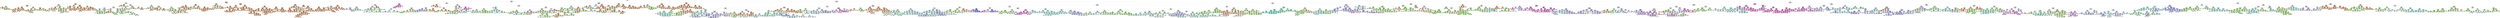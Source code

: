 digraph Tree {
node [shape=box, style="filled, rounded", color="black", fontname=helvetica] ;
edge [fontname=helvetica] ;
0 [label=<hour &le; 15.5<br/>gini = 0.8<br/>samples = 26999747<br/>value = [5399954, 5399945, 5399950, 5399948, 5399950]>, fillcolor="#ffffff"] ;
1 [label=<dow &le; 4.5<br/>gini = 0.69<br/>samples = 6144561<br/>value = [2939659, 1396775, 717810, 472868, 617449]>, fillcolor="#f7d6bf"] ;
0 -> 1 [labeldistance=2.5, labelangle=45, headlabel="True"] ;
2 [label=<hour &le; 1.5<br/>gini = 0.464<br/>samples = 2915581<br/>value = [2029852, 631914, 180665, 60148, 13002]>, fillcolor="#efb286"] ;
1 -> 2 ;
3 [label=<dow &le; 2.5<br/>gini = 0.614<br/>samples = 1570028<br/>value = [804467, 519635, 174479, 59008, 12439]>, fillcolor="#f8ddc9"] ;
2 -> 3 ;
4 [label=<hour &le; 0.5<br/>gini = 0.468<br/>samples = 734550<br/>value = [494610, 203685, 30021, 5377, 857]>, fillcolor="#f1ba92"] ;
3 -> 4 ;
5 [label=<dow &le; 1.5<br/>gini = 0.539<br/>samples = 464971<br/>value = [270376, 160788, 27953, 5121, 733]>, fillcolor="#f6d2b8"] ;
4 -> 5 ;
6 [label=<PULocationID &le; 79.5<br/>gini = 0.474<br/>samples = 280463<br/>value = [184457, 85176, 9311, 1281, 238]>, fillcolor="#f2bf9a"] ;
5 -> 6 ;
7 [label=<PULocationID &le; 47.5<br/>gini = 0.567<br/>samples = 51529<br/>value = [23115, 24552, 3384, 416, 62]>, fillcolor="#f8fef5"] ;
6 -> 7 ;
8 [label=<PULocationID &le; 32.5<br/>gini = 0.0<br/>samples = 10531<br/>value = [10530, 1, 0, 0, 0]>, fillcolor="#e58139"] ;
7 -> 8 ;
9 [label=<gini = 0.0<br/>samples = 5308<br/>value = [5308, 0, 0, 0, 0]>, fillcolor="#e58139"] ;
8 -> 9 ;
10 [label=<gini = 0.0<br/>samples = 5223<br/>value = [5222, 1, 0, 0, 0]>, fillcolor="#e58139"] ;
8 -> 10 ;
11 [label=<PULocationID &le; 48.5<br/>gini = 0.54<br/>samples = 40998<br/>value = [12585, 24551, 3384, 416, 62]>, fillcolor="#c7f4ac"] ;
7 -> 11 ;
12 [label=<dow &le; 0.5<br/>gini = 0.17<br/>samples = 12354<br/>value = [7, 11211, 998, 118, 20]>, fillcolor="#88e84d"] ;
11 -> 12 ;
13 [label=<gini = 0.187<br/>samples = 6344<br/>value = [2, 5690, 573, 64, 15]>, fillcolor="#8ae84f"] ;
12 -> 13 ;
14 [label=<gini = 0.151<br/>samples = 6010<br/>value = [5, 5521, 425, 54, 5]>, fillcolor="#87e74a"] ;
12 -> 14 ;
15 [label=<PULocationID &le; 78.5<br/>gini = 0.583<br/>samples = 28644<br/>value = [12578, 13340, 2386, 298, 42]>, fillcolor="#f9fef6"] ;
11 -> 15 ;
16 [label=<dow &le; 0.5<br/>gini = 0.212<br/>samples = 14290<br/>value = [12578, 1662, 36, 7, 7]>, fillcolor="#e99254"] ;
15 -> 16 ;
17 [label=<gini = 0.229<br/>samples = 7430<br/>value = [6456, 952, 16, 3, 3]>, fillcolor="#e99457"] ;
16 -> 17 ;
18 [label=<gini = 0.193<br/>samples = 6860<br/>value = [6122, 710, 20, 4, 4]>, fillcolor="#e89051"] ;
16 -> 18 ;
19 [label=<dow &le; 0.5<br/>gini = 0.311<br/>samples = 14354<br/>value = [0, 11678, 2350, 291, 35]>, fillcolor="#98eb65"] ;
15 -> 19 ;
20 [label=<gini = 0.345<br/>samples = 7364<br/>value = [0, 5802, 1349, 189, 24]>, fillcolor="#9dec6c"] ;
19 -> 20 ;
21 [label=<gini = 0.273<br/>samples = 6990<br/>value = [0, 5876, 1001, 102, 11]>, fillcolor="#94ea5e"] ;
19 -> 21 ;
22 [label=<PULocationID &le; 160.5<br/>gini = 0.433<br/>samples = 228934<br/>value = [161342, 60624, 5927, 865, 176]>, fillcolor="#efb489"] ;
6 -> 22 ;
23 [label=<PULocationID &le; 137.5<br/>gini = 0.261<br/>samples = 94970<br/>value = [80366, 14358, 166, 41, 39]>, fillcolor="#ea985d"] ;
22 -> 23 ;
24 [label=<PULocationID &le; 115.0<br/>gini = 0.156<br/>samples = 50015<br/>value = [45761, 4136, 70, 19, 29]>, fillcolor="#e78d4b"] ;
23 -> 24 ;
25 [label=<PULocationID &le; 113.5<br/>gini = 0.203<br/>samples = 35242<br/>value = [31223, 3931, 59, 16, 13]>, fillcolor="#e89152"] ;
24 -> 25 ;
26 [label=<PULocationID &le; 99.0<br/>gini = 0.143<br/>samples = 27741<br/>value = [25589, 2106, 30, 10, 6]>, fillcolor="#e78c4a"] ;
25 -> 26 ;
27 [label=<gini = 0.043<br/>samples = 10101<br/>value = [9878, 215, 5, 1, 2]>, fillcolor="#e6843d"] ;
26 -> 27 ;
28 [label=<PULocationID &le; 107.5<br/>gini = 0.195<br/>samples = 17640<br/>value = [15711, 1891, 25, 9, 4]>, fillcolor="#e89051"] ;
26 -> 28 ;
29 [label=<dow &le; 0.5<br/>gini = 0.249<br/>samples = 12609<br/>value = [10776, 1798, 23, 8, 4]>, fillcolor="#e9965b"] ;
28 -> 29 ;
30 [label=<gini = 0.191<br/>samples = 5935<br/>value = [5303, 620, 8, 3, 1]>, fillcolor="#e89051"] ;
29 -> 30 ;
31 [label=<gini = 0.296<br/>samples = 6674<br/>value = [5473, 1178, 15, 5, 3]>, fillcolor="#eb9d64"] ;
29 -> 31 ;
32 [label=<gini = 0.037<br/>samples = 5031<br/>value = [4935, 93, 2, 1, 0]>, fillcolor="#e6833d"] ;
28 -> 32 ;
33 [label=<gini = 0.377<br/>samples = 7501<br/>value = [5634, 1825, 29, 6, 7]>, fillcolor="#eeaa7a"] ;
25 -> 33 ;
34 [label=<dow &le; 0.5<br/>gini = 0.031<br/>samples = 14773<br/>value = [14538, 205, 11, 3, 16]>, fillcolor="#e5833c"] ;
24 -> 34 ;
35 [label=<gini = 0.041<br/>samples = 7802<br/>value = [7638, 147, 9, 0, 8]>, fillcolor="#e6843d"] ;
34 -> 35 ;
36 [label=<gini = 0.02<br/>samples = 6971<br/>value = [6900, 58, 2, 3, 8]>, fillcolor="#e5823b"] ;
34 -> 36 ;
37 [label=<PULocationID &le; 138.5<br/>gini = 0.356<br/>samples = 44955<br/>value = [34605, 10222, 96, 22, 10]>, fillcolor="#eda774"] ;
23 -> 37 ;
38 [label=<gini = 0.475<br/>samples = 11333<br/>value = [4312, 6989, 20, 5, 7]>, fillcolor="#cdf5b4"] ;
37 -> 38 ;
39 [label=<PULocationID &le; 147.5<br/>gini = 0.179<br/>samples = 33622<br/>value = [30293, 3233, 76, 17, 3]>, fillcolor="#e88f4f"] ;
37 -> 39 ;
40 [label=<PULocationID &le; 142.5<br/>gini = 0.095<br/>samples = 19473<br/>value = [18496, 958, 12, 6, 1]>, fillcolor="#e68843"] ;
39 -> 40 ;
41 [label=<PULocationID &le; 141.5<br/>gini = 0.132<br/>samples = 13021<br/>value = [12096, 910, 8, 6, 1]>, fillcolor="#e78b48"] ;
40 -> 41 ;
42 [label=<gini = 0.025<br/>samples = 6579<br/>value = [6495, 81, 3, 0, 0]>, fillcolor="#e5833c"] ;
41 -> 42 ;
43 [label=<gini = 0.227<br/>samples = 6442<br/>value = [5601, 829, 5, 6, 1]>, fillcolor="#e99457"] ;
41 -> 43 ;
44 [label=<gini = 0.016<br/>samples = 6452<br/>value = [6400, 48, 4, 0, 0]>, fillcolor="#e5823b"] ;
40 -> 44 ;
45 [label=<PULocationID &le; 148.5<br/>gini = 0.279<br/>samples = 14149<br/>value = [11797, 2275, 64, 11, 2]>, fillcolor="#ea9a60"] ;
39 -> 45 ;
46 [label=<gini = 0.414<br/>samples = 7946<br/>value = [5664, 2214, 56, 10, 2]>, fillcolor="#efb388"] ;
45 -> 46 ;
47 [label=<gini = 0.022<br/>samples = 6203<br/>value = [6133, 61, 8, 1, 0]>, fillcolor="#e5823b"] ;
45 -> 47 ;
48 [label=<PULocationID &le; 234.5<br/>gini = 0.513<br/>samples = 133964<br/>value = [80976, 46266, 5761, 824, 137]>, fillcolor="#f5cdb1"] ;
22 -> 48 ;
49 [label=<PULocationID &le; 229.5<br/>gini = 0.56<br/>samples = 93326<br/>value = [47438, 39362, 5600, 799, 127]>, fillcolor="#fbece1"] ;
48 -> 49 ;
50 [label=<PULocationID &le; 162.5<br/>gini = 0.485<br/>samples = 60595<br/>value = [37610, 21787, 1037, 128, 33]>, fillcolor="#f4ccae"] ;
49 -> 50 ;
51 [label=<dow &le; 0.5<br/>gini = 0.515<br/>samples = 17502<br/>value = [5900, 10630, 860, 99, 13]>, fillcolor="#c9f4ae"] ;
50 -> 51 ;
52 [label=<gini = 0.14<br/>samples = 5652<br/>value = [5224, 413, 8, 5, 2]>, fillcolor="#e78b49"] ;
51 -> 52 ;
53 [label=<PULocationID &le; 161.5<br/>gini = 0.248<br/>samples = 11850<br/>value = [676, 10217, 852, 94, 11]>, fillcolor="#8fe956"] ;
51 -> 53 ;
54 [label=<gini = 0.224<br/>samples = 6776<br/>value = [0, 5918, 764, 86, 8]>, fillcolor="#8ee955"] ;
53 -> 54 ;
55 [label=<gini = 0.264<br/>samples = 5074<br/>value = [676, 4299, 88, 8, 3]>, fillcolor="#92ea5c"] ;
53 -> 55 ;
56 [label=<PULocationID &le; 187.0<br/>gini = 0.391<br/>samples = 43093<br/>value = [31710, 11157, 177, 29, 20]>, fillcolor="#eeae80"] ;
50 -> 56 ;
57 [label=<PULocationID &le; 185.5<br/>gini = 0.453<br/>samples = 33383<br/>value = [22063, 11101, 173, 29, 17]>, fillcolor="#f2c19e"] ;
56 -> 57 ;
58 [label=<dow &le; 0.5<br/>gini = 0.384<br/>samples = 24677<br/>value = [18361, 6182, 106, 14, 14]>, fillcolor="#eeac7d"] ;
57 -> 58 ;
59 [label=<gini = 0.217<br/>samples = 10983<br/>value = [9627, 1327, 21, 4, 4]>, fillcolor="#e99355"] ;
58 -> 59 ;
60 [label=<PULocationID &le; 164.5<br/>gini = 0.467<br/>samples = 13694<br/>value = [8734, 4855, 85, 10, 10]>, fillcolor="#f4c8a8"] ;
58 -> 60 ;
61 [label=<gini = 0.509<br/>samples = 8506<br/>value = [4473, 3940, 76, 7, 10]>, fillcolor="#fcf0e8"] ;
60 -> 61 ;
62 [label=<gini = 0.294<br/>samples = 5188<br/>value = [4261, 915, 9, 3, 0]>, fillcolor="#eb9c64"] ;
60 -> 62 ;
63 [label=<gini = 0.5<br/>samples = 8706<br/>value = [3702, 4919, 67, 15, 3]>, fillcolor="#dff9cf"] ;
57 -> 63 ;
64 [label=<gini = 0.013<br/>samples = 9710<br/>value = [9647, 56, 4, 0, 3]>, fillcolor="#e5823a"] ;
56 -> 64 ;
65 [label=<PULocationID &le; 230.5<br/>gini = 0.602<br/>samples = 32731<br/>value = [9828, 17575, 4563, 671, 94]>, fillcolor="#d2f6bc"] ;
49 -> 65 ;
66 [label=<dow &le; 0.5<br/>gini = 0.466<br/>samples = 15381<br/>value = [1, 10370, 4289, 643, 78]>, fillcolor="#b7f192"] ;
65 -> 66 ;
67 [label=<gini = 0.225<br/>samples = 6398<br/>value = [1, 5583, 734, 61, 19]>, fillcolor="#8ee955"] ;
66 -> 67 ;
68 [label=<gini = 0.555<br/>samples = 8983<br/>value = [0, 4787, 3555, 582, 59]>, fillcolor="#e1f9d2"] ;
66 -> 68 ;
69 [label=<PULocationID &le; 233.5<br/>gini = 0.506<br/>samples = 17350<br/>value = [9827, 7205, 274, 28, 16]>, fillcolor="#f8decc"] ;
65 -> 69 ;
70 [label=<gini = 0.031<br/>samples = 7587<br/>value = [7467, 109, 4, 2, 5]>, fillcolor="#e5833c"] ;
69 -> 70 ;
71 [label=<gini = 0.413<br/>samples = 9763<br/>value = [2360, 7096, 270, 26, 11]>, fillcolor="#abee80"] ;
69 -> 71 ;
72 [label=<PULocationID &le; 248.5<br/>gini = 0.29<br/>samples = 40638<br/>value = [33538, 6904, 161, 25, 10]>, fillcolor="#ea9c63"] ;
48 -> 72 ;
73 [label=<PULocationID &le; 237.5<br/>gini = 0.024<br/>samples = 18133<br/>value = [17910, 213, 9, 1, 0]>, fillcolor="#e5833b"] ;
72 -> 73 ;
74 [label=<gini = 0.047<br/>samples = 7595<br/>value = [7413, 179, 2, 1, 0]>, fillcolor="#e6843e"] ;
73 -> 74 ;
75 [label=<gini = 0.008<br/>samples = 10538<br/>value = [10497, 34, 7, 0, 0]>, fillcolor="#e5813a"] ;
73 -> 75 ;
76 [label=<PULocationID &le; 249.5<br/>gini = 0.429<br/>samples = 22505<br/>value = [15628, 6691, 152, 24, 10]>, fillcolor="#f0b88f"] ;
72 -> 76 ;
77 [label=<gini = 0.452<br/>samples = 9719<br/>value = [3007, 6534, 145, 24, 9]>, fillcolor="#baf197"] ;
76 -> 77 ;
78 [label=<dow &le; 0.5<br/>gini = 0.025<br/>samples = 12786<br/>value = [12621, 157, 7, 0, 1]>, fillcolor="#e5833c"] ;
76 -> 78 ;
79 [label=<gini = 0.027<br/>samples = 6557<br/>value = [6469, 83, 4, 0, 1]>, fillcolor="#e5833c"] ;
78 -> 79 ;
80 [label=<gini = 0.024<br/>samples = 6229<br/>value = [6152, 74, 3, 0, 0]>, fillcolor="#e5833b"] ;
78 -> 80 ;
81 [label=<PULocationID &le; 249.5<br/>gini = 0.605<br/>samples = 184508<br/>value = [85919, 75612, 18642, 3840, 495]>, fillcolor="#fdf3ec"] ;
5 -> 81 ;
82 [label=<PULocationID &le; 147.5<br/>gini = 0.61<br/>samples = 176872<br/>value = [78460, 75446, 18634, 3838, 494]>, fillcolor="#fefbf9"] ;
81 -> 82 ;
83 [label=<PULocationID &le; 115.0<br/>gini = 0.541<br/>samples = 81505<br/>value = [47959, 26828, 5506, 1060, 152]>, fillcolor="#f5ceb2"] ;
82 -> 83 ;
84 [label=<PULocationID &le; 47.5<br/>gini = 0.6<br/>samples = 56404<br/>value = [26100, 23670, 5460, 1038, 136]>, fillcolor="#fdf6f0"] ;
83 -> 84 ;
85 [label=<gini = 0.001<br/>samples = 6317<br/>value = [6314, 1, 1, 1, 0]>, fillcolor="#e58139"] ;
84 -> 85 ;
86 [label=<PULocationID &le; 79.5<br/>gini = 0.608<br/>samples = 50087<br/>value = [19786, 23669, 5459, 1037, 136]>, fillcolor="#eefce6"] ;
84 -> 86 ;
87 [label=<PULocationID &le; 78.5<br/>gini = 0.61<br/>samples = 25732<br/>value = [5081, 14264, 5262, 1007, 118]>, fillcolor="#c5f4a8"] ;
86 -> 87 ;
88 [label=<PULocationID &le; 48.5<br/>gini = 0.566<br/>samples = 16381<br/>value = [5081, 9379, 1656, 230, 35]>, fillcolor="#cdf5b4"] ;
87 -> 88 ;
89 [label=<gini = 0.369<br/>samples = 7682<br/>value = [1, 5904, 1537, 212, 28]>, fillcolor="#a1ed72"] ;
88 -> 89 ;
90 [label=<gini = 0.499<br/>samples = 8699<br/>value = [5080, 3475, 119, 18, 7]>, fillcolor="#f7d8c2"] ;
88 -> 90 ;
91 [label=<gini = 0.571<br/>samples = 9351<br/>value = [0, 4885, 3606, 777, 83]>, fillcolor="#e2f9d3"] ;
87 -> 91 ;
92 [label=<PULocationID &le; 98.5<br/>gini = 0.486<br/>samples = 24355<br/>value = [14705, 9405, 197, 30, 18]>, fillcolor="#f6d2b9"] ;
86 -> 92 ;
93 [label=<gini = 0.202<br/>samples = 7039<br/>value = [6240, 786, 12, 1, 0]>, fillcolor="#e89152"] ;
92 -> 93 ;
94 [label=<PULocationID &le; 112.5<br/>gini = 0.513<br/>samples = 17316<br/>value = [8465, 8619, 185, 29, 18]>, fillcolor="#fdfffc"] ;
92 -> 94 ;
95 [label=<gini = 0.512<br/>samples = 9170<br/>value = [4653, 4399, 90, 15, 13]>, fillcolor="#fef8f4"] ;
94 -> 95 ;
96 [label=<gini = 0.513<br/>samples = 8146<br/>value = [3812, 4220, 95, 14, 5]>, fillcolor="#f3fdec"] ;
94 -> 96 ;
97 [label=<PULocationID &le; 141.5<br/>gini = 0.226<br/>samples = 25101<br/>value = [21859, 3158, 46, 22, 16]>, fillcolor="#e99456"] ;
83 -> 97 ;
98 [label=<PULocationID &le; 137.5<br/>gini = 0.078<br/>samples = 16194<br/>value = [15533, 628, 11, 12, 10]>, fillcolor="#e68641"] ;
97 -> 98 ;
99 [label=<gini = 0.016<br/>samples = 7405<br/>value = [7347, 52, 1, 4, 1]>, fillcolor="#e5823b"] ;
98 -> 99 ;
100 [label=<gini = 0.128<br/>samples = 8789<br/>value = [8186, 576, 10, 8, 9]>, fillcolor="#e78a48"] ;
98 -> 100 ;
101 [label=<gini = 0.415<br/>samples = 8907<br/>value = [6326, 2530, 35, 10, 6]>, fillcolor="#f0b489"] ;
97 -> 101 ;
102 [label=<PULocationID &le; 164.5<br/>gini = 0.618<br/>samples = 95367<br/>value = [30501, 48618, 13128, 2778, 342]>, fillcolor="#daf8c8"] ;
82 -> 102 ;
103 [label=<PULocationID &le; 160.5<br/>gini = 0.408<br/>samples = 35999<br/>value = [4208, 27057, 4147, 505, 82]>, fillcolor="#a0ec71"] ;
102 -> 103 ;
104 [label=<gini = 0.528<br/>samples = 10401<br/>value = [3764, 6056, 505, 58, 18]>, fillcolor="#d1f6bb"] ;
103 -> 104 ;
105 [label=<PULocationID &le; 161.5<br/>gini = 0.306<br/>samples = 25598<br/>value = [444, 21001, 3642, 447, 64]>, fillcolor="#97ea62"] ;
103 -> 105 ;
106 [label=<gini = 0.501<br/>samples = 8492<br/>value = [0, 5304, 2778, 375, 35]>, fillcolor="#c5f4a7"] ;
105 -> 106 ;
107 [label=<PULocationID &le; 162.5<br/>gini = 0.155<br/>samples = 17106<br/>value = [444, 15697, 864, 72, 29]>, fillcolor="#86e74a"] ;
105 -> 107 ;
108 [label=<gini = 0.164<br/>samples = 6313<br/>value = [1, 5750, 510, 38, 14]>, fillcolor="#88e84c"] ;
107 -> 108 ;
109 [label=<PULocationID &le; 163.5<br/>gini = 0.148<br/>samples = 10793<br/>value = [443, 9947, 354, 34, 15]>, fillcolor="#86e749"] ;
107 -> 109 ;
110 [label=<gini = 0.195<br/>samples = 5200<br/>value = [431, 4645, 102, 17, 5]>, fillcolor="#8ae850"] ;
109 -> 110 ;
111 [label=<gini = 0.099<br/>samples = 5593<br/>value = [12, 5302, 252, 17, 10]>, fillcolor="#82e644"] ;
109 -> 111 ;
112 [label=<PULocationID &le; 248.0<br/>gini = 0.648<br/>samples = 59368<br/>value = [26293, 21561, 8981, 2273, 260]>, fillcolor="#fcefe6"] ;
102 -> 112 ;
113 [label=<PULocationID &le; 234.5<br/>gini = 0.635<br/>samples = 52515<br/>value = [26290, 15521, 8289, 2171, 244]>, fillcolor="#f7dac5"] ;
112 -> 113 ;
114 [label=<PULocationID &le; 233.5<br/>gini = 0.681<br/>samples = 41788<br/>value = [16157, 14939, 8277, 2171, 244]>, fillcolor="#fef9f6"] ;
113 -> 114 ;
115 [label=<PULocationID &le; 229.5<br/>gini = 0.669<br/>samples = 34638<br/>value = [16157, 8874, 7295, 2081, 231]>, fillcolor="#f8dbc7"] ;
114 -> 115 ;
116 [label=<PULocationID &le; 187.0<br/>gini = 0.479<br/>samples = 17709<br/>value = [10942, 6600, 133, 18, 16]>, fillcolor="#f5ceb2"] ;
115 -> 116 ;
117 [label=<PULocationID &le; 180.5<br/>gini = 0.501<br/>samples = 11159<br/>value = [4616, 6390, 124, 15, 14]>, fillcolor="#dbf8c9"] ;
116 -> 117 ;
118 [label=<gini = 0.513<br/>samples = 5705<br/>value = [2843, 2785, 65, 7, 5]>, fillcolor="#fefcfb"] ;
117 -> 118 ;
119 [label=<gini = 0.457<br/>samples = 5454<br/>value = [1773, 3605, 59, 8, 9]>, fillcolor="#bdf29c"] ;
117 -> 119 ;
120 [label=<gini = 0.066<br/>samples = 6550<br/>value = [6326, 210, 9, 3, 2]>, fillcolor="#e68540"] ;
116 -> 120 ;
121 [label=<PULocationID &le; 230.5<br/>gini = 0.693<br/>samples = 16929<br/>value = [5215, 2274, 7162, 2063, 215]>, fillcolor="#defbf5"] ;
115 -> 121 ;
122 [label=<gini = 0.521<br/>samples = 10999<br/>value = [1, 1571, 7155, 2058, 214]>, fillcolor="#8ef0de"] ;
121 -> 122 ;
123 [label=<gini = 0.213<br/>samples = 5930<br/>value = [5214, 703, 7, 5, 1]>, fillcolor="#e99254"] ;
121 -> 123 ;
124 [label=<gini = 0.261<br/>samples = 7150<br/>value = [0, 6065, 982, 90, 13]>, fillcolor="#92ea5c"] ;
114 -> 124 ;
125 [label=<gini = 0.105<br/>samples = 10727<br/>value = [10133, 582, 12, 0, 0]>, fillcolor="#e78845"] ;
113 -> 125 ;
126 [label=<gini = 0.213<br/>samples = 6853<br/>value = [3, 6040, 692, 102, 16]>, fillcolor="#8ce853"] ;
112 -> 126 ;
127 [label=<gini = 0.045<br/>samples = 7636<br/>value = [7459, 166, 8, 2, 1]>, fillcolor="#e6843e"] ;
81 -> 127 ;
128 [label=<PULocationID &le; 79.5<br/>gini = 0.283<br/>samples = 269579<br/>value = [224234, 42897, 2068, 256, 124]>, fillcolor="#ea9a61"] ;
4 -> 128 ;
129 [label=<PULocationID &le; 78.5<br/>gini = 0.485<br/>samples = 55545<br/>value = [34850, 19279, 1225, 135, 56]>, fillcolor="#f4c9aa"] ;
128 -> 129 ;
130 [label=<PULocationID &le; 47.5<br/>gini = 0.303<br/>samples = 39198<br/>value = [32011, 6836, 287, 38, 26]>, fillcolor="#eb9d65"] ;
129 -> 130 ;
131 [label=<gini = 0.001<br/>samples = 10463<br/>value = [10460, 1, 1, 0, 1]>, fillcolor="#e58139"] ;
130 -> 131 ;
132 [label=<PULocationID &le; 48.5<br/>gini = 0.381<br/>samples = 28735<br/>value = [21551, 6835, 286, 38, 25]>, fillcolor="#eeaa7a"] ;
130 -> 132 ;
133 [label=<gini = 0.521<br/>samples = 13203<br/>value = [6870, 6019, 263, 28, 23]>, fillcolor="#fcf0e8"] ;
132 -> 133 ;
134 [label=<dow &le; 1.5<br/>gini = 0.104<br/>samples = 15532<br/>value = [14681, 816, 23, 10, 2]>, fillcolor="#e78844"] ;
132 -> 134 ;
135 [label=<gini = 0.056<br/>samples = 9590<br/>value = [9313, 267, 6, 4, 0]>, fillcolor="#e6853f"] ;
134 -> 135 ;
136 [label=<gini = 0.175<br/>samples = 5942<br/>value = [5368, 549, 17, 6, 2]>, fillcolor="#e88e4e"] ;
134 -> 136 ;
137 [label=<dow &le; 1.5<br/>gini = 0.387<br/>samples = 16347<br/>value = [2839, 12443, 938, 97, 30]>, fillcolor="#a1ed72"] ;
129 -> 137 ;
138 [label=<gini = 0.446<br/>samples = 9827<br/>value = [2838, 6736, 223, 20, 10]>, fillcolor="#b5f091"] ;
137 -> 138 ;
139 [label=<gini = 0.222<br/>samples = 6520<br/>value = [1, 5707, 715, 77, 20]>, fillcolor="#8de955"] ;
137 -> 139 ;
140 [label=<PULocationID &le; 229.5<br/>gini = 0.205<br/>samples = 214034<br/>value = [189384, 23618, 843, 121, 68]>, fillcolor="#e89153"] ;
128 -> 140 ;
141 [label=<PULocationID &le; 147.5<br/>gini = 0.114<br/>samples = 144381<br/>value = [135636, 8458, 202, 46, 39]>, fillcolor="#e78946"] ;
140 -> 141 ;
142 [label=<PULocationID &le; 114.5<br/>gini = 0.034<br/>samples = 68963<br/>value = [67763, 1128, 39, 18, 15]>, fillcolor="#e5833d"] ;
141 -> 142 ;
143 [label=<PULocationID &le; 113.5<br/>gini = 0.06<br/>samples = 35791<br/>value = [34683, 1057, 29, 13, 9]>, fillcolor="#e6853f"] ;
142 -> 143 ;
144 [label=<dow &le; 1.5<br/>gini = 0.025<br/>samples = 27552<br/>value = [27202, 328, 14, 3, 5]>, fillcolor="#e5833c"] ;
143 -> 144 ;
145 [label=<PULocationID &le; 99.0<br/>gini = 0.01<br/>samples = 16234<br/>value = [16156, 69, 7, 0, 2]>, fillcolor="#e5823a"] ;
144 -> 145 ;
146 [label=<gini = 0.003<br/>samples = 6176<br/>value = [6167, 9, 0, 0, 0]>, fillcolor="#e58139"] ;
145 -> 146 ;
147 [label=<gini = 0.014<br/>samples = 10058<br/>value = [9989, 60, 7, 0, 2]>, fillcolor="#e5823a"] ;
145 -> 147 ;
148 [label=<gini = 0.047<br/>samples = 11318<br/>value = [11046, 259, 7, 3, 3]>, fillcolor="#e6843e"] ;
144 -> 148 ;
149 [label=<gini = 0.168<br/>samples = 8239<br/>value = [7481, 729, 15, 10, 4]>, fillcolor="#e88e4d"] ;
143 -> 149 ;
150 [label=<PULocationID &le; 143.5<br/>gini = 0.006<br/>samples = 33172<br/>value = [33080, 71, 10, 5, 6]>, fillcolor="#e5813a"] ;
142 -> 150 ;
151 [label=<PULocationID &le; 140.5<br/>gini = 0.003<br/>samples = 27136<br/>value = [27089, 31, 8, 4, 4]>, fillcolor="#e58139"] ;
150 -> 151 ;
152 [label=<PULocationID &le; 132.5<br/>gini = 0.003<br/>samples = 17640<br/>value = [17613, 14, 6, 4, 3]>, fillcolor="#e58139"] ;
151 -> 152 ;
153 [label=<gini = 0.005<br/>samples = 9925<br/>value = [9902, 12, 5, 3, 3]>, fillcolor="#e58139"] ;
152 -> 153 ;
154 [label=<gini = 0.001<br/>samples = 7715<br/>value = [7711, 2, 1, 1, 0]>, fillcolor="#e58139"] ;
152 -> 154 ;
155 [label=<gini = 0.004<br/>samples = 9496<br/>value = [9476, 17, 2, 0, 1]>, fillcolor="#e58139"] ;
151 -> 155 ;
156 [label=<gini = 0.015<br/>samples = 6036<br/>value = [5991, 40, 2, 1, 2]>, fillcolor="#e5823a"] ;
150 -> 156 ;
157 [label=<PULocationID &le; 161.5<br/>gini = 0.181<br/>samples = 75418<br/>value = [67873, 7330, 163, 28, 24]>, fillcolor="#e88f4f"] ;
141 -> 157 ;
158 [label=<dow &le; 1.5<br/>gini = 0.314<br/>samples = 25665<br/>value = [20693, 4832, 117, 11, 12]>, fillcolor="#eb9f68"] ;
157 -> 158 ;
159 [label=<PULocationID &le; 160.5<br/>gini = 0.153<br/>samples = 14716<br/>value = [13487, 1201, 18, 6, 4]>, fillcolor="#e78c4b"] ;
158 -> 159 ;
160 [label=<gini = 0.08<br/>samples = 9598<br/>value = [9196, 388, 9, 4, 1]>, fillcolor="#e68642"] ;
159 -> 160 ;
161 [label=<gini = 0.272<br/>samples = 5118<br/>value = [4291, 813, 9, 2, 3]>, fillcolor="#ea995f"] ;
159 -> 161 ;
162 [label=<gini = 0.457<br/>samples = 10949<br/>value = [7206, 3631, 99, 5, 8]>, fillcolor="#f2c19e"] ;
158 -> 162 ;
163 [label=<PULocationID &le; 187.0<br/>gini = 0.098<br/>samples = 49753<br/>value = [47180, 2498, 46, 17, 12]>, fillcolor="#e68844"] ;
157 -> 163 ;
164 [label=<dow &le; 1.5<br/>gini = 0.119<br/>samples = 40172<br/>value = [37621, 2477, 45, 17, 12]>, fillcolor="#e78a46"] ;
163 -> 164 ;
165 [label=<PULocationID &le; 185.5<br/>gini = 0.083<br/>samples = 24227<br/>value = [23176, 1017, 20, 7, 7]>, fillcolor="#e68742"] ;
164 -> 165 ;
166 [label=<dow &le; 0.5<br/>gini = 0.047<br/>samples = 18483<br/>value = [18042, 419, 11, 5, 6]>, fillcolor="#e6843e"] ;
165 -> 166 ;
167 [label=<gini = 0.02<br/>samples = 8203<br/>value = [8122, 74, 4, 1, 2]>, fillcolor="#e5823b"] ;
166 -> 167 ;
168 [label=<gini = 0.068<br/>samples = 10280<br/>value = [9920, 345, 7, 4, 4]>, fillcolor="#e68640"] ;
166 -> 168 ;
169 [label=<gini = 0.19<br/>samples = 5744<br/>value = [5134, 598, 9, 2, 1]>, fillcolor="#e89050"] ;
165 -> 169 ;
170 [label=<PULocationID &le; 164.5<br/>gini = 0.171<br/>samples = 15945<br/>value = [14445, 1460, 25, 10, 5]>, fillcolor="#e88e4e"] ;
164 -> 170 ;
171 [label=<gini = 0.221<br/>samples = 9385<br/>value = [8205, 1147, 21, 9, 3]>, fillcolor="#e99355"] ;
170 -> 171 ;
172 [label=<gini = 0.093<br/>samples = 6560<br/>value = [6240, 313, 4, 1, 2]>, fillcolor="#e68743"] ;
170 -> 172 ;
173 [label=<gini = 0.005<br/>samples = 9581<br/>value = [9559, 21, 1, 0, 0]>, fillcolor="#e58139"] ;
163 -> 173 ;
174 [label=<PULocationID &le; 230.5<br/>gini = 0.357<br/>samples = 69653<br/>value = [53748, 15160, 641, 75, 29]>, fillcolor="#eda673"] ;
140 -> 174 ;
175 [label=<dow &le; 1.5<br/>gini = 0.4<br/>samples = 15205<br/>value = [3247, 11302, 578, 55, 23]>, fillcolor="#a6ed7a"] ;
174 -> 175 ;
176 [label=<gini = 0.485<br/>samples = 9145<br/>value = [3241, 5703, 167, 23, 11]>, fillcolor="#c8f4ac"] ;
175 -> 176 ;
177 [label=<gini = 0.142<br/>samples = 6060<br/>value = [6, 5599, 411, 32, 12]>, fillcolor="#86e749"] ;
175 -> 177 ;
178 [label=<dow &le; 1.5<br/>gini = 0.135<br/>samples = 54448<br/>value = [50501, 3858, 63, 20, 6]>, fillcolor="#e78b48"] ;
174 -> 178 ;
179 [label=<PULocationID &le; 249.5<br/>gini = 0.065<br/>samples = 33068<br/>value = [31953, 1090, 14, 9, 2]>, fillcolor="#e68540"] ;
178 -> 179 ;
180 [label=<PULocationID &le; 248.5<br/>gini = 0.083<br/>samples = 25348<br/>value = [24243, 1082, 13, 8, 2]>, fillcolor="#e68742"] ;
179 -> 180 ;
181 [label=<PULocationID &le; 234.5<br/>gini = 0.036<br/>samples = 18938<br/>value = [18588, 342, 4, 3, 1]>, fillcolor="#e5833d"] ;
180 -> 181 ;
182 [label=<gini = 0.069<br/>samples = 9642<br/>value = [9299, 336, 4, 2, 1]>, fillcolor="#e68640"] ;
181 -> 182 ;
183 [label=<gini = 0.002<br/>samples = 9296<br/>value = [9289, 6, 0, 1, 0]>, fillcolor="#e58139"] ;
181 -> 183 ;
184 [label=<gini = 0.208<br/>samples = 6410<br/>value = [5655, 740, 9, 5, 1]>, fillcolor="#e89253"] ;
180 -> 184 ;
185 [label=<gini = 0.003<br/>samples = 7720<br/>value = [7710, 8, 1, 1, 0]>, fillcolor="#e58139"] ;
179 -> 185 ;
186 [label=<PULocationID &le; 248.5<br/>gini = 0.231<br/>samples = 21380<br/>value = [18548, 2768, 49, 11, 4]>, fillcolor="#e99457"] ;
178 -> 186 ;
187 [label=<PULocationID &le; 234.5<br/>gini = 0.138<br/>samples = 12548<br/>value = [11615, 915, 12, 4, 2]>, fillcolor="#e78b49"] ;
186 -> 187 ;
188 [label=<gini = 0.23<br/>samples = 6982<br/>value = [6058, 911, 11, 1, 1]>, fillcolor="#e99457"] ;
187 -> 188 ;
189 [label=<gini = 0.003<br/>samples = 5566<br/>value = [5557, 4, 1, 3, 1]>, fillcolor="#e58139"] ;
187 -> 189 ;
190 [label=<gini = 0.34<br/>samples = 8832<br/>value = [6933, 1853, 37, 7, 2]>, fillcolor="#eca36f"] ;
186 -> 190 ;
191 [label=<PULocationID &le; 47.5<br/>gini = 0.685<br/>samples = 835478<br/>value = [309857, 315950, 144458, 53631, 11582]>, fillcolor="#fdfffd"] ;
3 -> 191 ;
192 [label=<dow &le; 3.5<br/>gini = 0.002<br/>samples = 27449<br/>value = [27422, 20, 1, 2, 4]>, fillcolor="#e58139"] ;
191 -> 192 ;
193 [label=<PULocationID &le; 31.5<br/>gini = 0.001<br/>samples = 12150<br/>value = [12143, 6, 0, 0, 1]>, fillcolor="#e58139"] ;
192 -> 193 ;
194 [label=<gini = 0.001<br/>samples = 6211<br/>value = [6208, 2, 0, 0, 1]>, fillcolor="#e58139"] ;
193 -> 194 ;
195 [label=<gini = 0.001<br/>samples = 5939<br/>value = [5935, 4, 0, 0, 0]>, fillcolor="#e58139"] ;
193 -> 195 ;
196 [label=<PULocationID &le; 40.5<br/>gini = 0.003<br/>samples = 15299<br/>value = [15279, 14, 1, 2, 3]>, fillcolor="#e58139"] ;
192 -> 196 ;
197 [label=<gini = 0.002<br/>samples = 9362<br/>value = [9353, 6, 0, 1, 2]>, fillcolor="#e58139"] ;
196 -> 197 ;
198 [label=<gini = 0.004<br/>samples = 5937<br/>value = [5926, 8, 1, 1, 1]>, fillcolor="#e58139"] ;
196 -> 198 ;
199 [label=<hour &le; 0.5<br/>gini = 0.688<br/>samples = 808029<br/>value = [282435, 315930, 144457, 53629, 11578]>, fillcolor="#f7fdf2"] ;
191 -> 199 ;
200 [label=<PULocationID &le; 234.5<br/>gini = 0.716<br/>samples = 501366<br/>value = [134365, 193569, 116353, 46879, 10200]>, fillcolor="#eafbdf"] ;
199 -> 200 ;
201 [label=<PULocationID &le; 229.5<br/>gini = 0.713<br/>samples = 428923<br/>value = [94640, 175497, 105245, 43760, 9781]>, fillcolor="#e2f9d4"] ;
200 -> 201 ;
202 [label=<PULocationID &le; 79.5<br/>gini = 0.69<br/>samples = 362749<br/>value = [86449, 161981, 78885, 28639, 6795]>, fillcolor="#dbf8c9"] ;
201 -> 202 ;
203 [label=<PULocationID &le; 78.5<br/>gini = 0.762<br/>samples = 74445<br/>value = [10271, 17996, 23439, 17683, 5056]>, fillcolor="#ecfcf9"] ;
202 -> 203 ;
204 [label=<PULocationID &le; 48.5<br/>gini = 0.714<br/>samples = 46288<br/>value = [10271, 16270, 14981, 4098, 668]>, fillcolor="#fafef7"] ;
203 -> 204 ;
205 [label=<dow &le; 3.5<br/>gini = 0.586<br/>samples = 21685<br/>value = [0, 4820, 12543, 3725, 597]>, fillcolor="#a4f3e4"] ;
204 -> 205 ;
206 [label=<gini = 0.571<br/>samples = 9418<br/>value = [0, 4802, 3809, 708, 99]>, fillcolor="#e8fadc"] ;
205 -> 206 ;
207 [label=<gini = 0.431<br/>samples = 12267<br/>value = [0, 18, 8734, 3017, 498]>, fillcolor="#85efdb"] ;
205 -> 207 ;
208 [label=<PULocationID &le; 67.5<br/>gini = 0.599<br/>samples = 24603<br/>value = [10271, 11450, 2438, 373, 71]>, fillcolor="#f4fdef"] ;
204 -> 208 ;
209 [label=<gini = 0.037<br/>samples = 6650<br/>value = [6526, 122, 1, 0, 1]>, fillcolor="#e5833d"] ;
208 -> 209 ;
210 [label=<dow &le; 3.5<br/>gini = 0.539<br/>samples = 17953<br/>value = [3745, 11328, 2437, 373, 70]>, fillcolor="#b9f195"] ;
208 -> 210 ;
211 [label=<gini = 0.44<br/>samples = 7886<br/>value = [1755, 5617, 435, 61, 18]>, fillcolor="#acef82"] ;
210 -> 211 ;
212 [label=<gini = 0.599<br/>samples = 10067<br/>value = [1990, 5711, 2002, 312, 52]>, fillcolor="#c2f3a4"] ;
210 -> 212 ;
213 [label=<dow &le; 3.5<br/>gini = 0.649<br/>samples = 28157<br/>value = [0, 1726, 8458, 13585, 4388]>, fillcolor="#cccbf8"] ;
203 -> 213 ;
214 [label=<gini = 0.534<br/>samples = 11023<br/>value = [0, 1726, 7047, 1992, 258]>, fillcolor="#90f0df"] ;
213 -> 214 ;
215 [label=<gini = 0.477<br/>samples = 17134<br/>value = [0, 0, 1411, 11593, 4130]>, fillcolor="#8f8df0"] ;
213 -> 215 ;
216 [label=<PULocationID &le; 147.5<br/>gini = 0.642<br/>samples = 288304<br/>value = [76178, 143985, 55446, 10956, 1739]>, fillcolor="#d5f7c0"] ;
202 -> 216 ;
217 [label=<PULocationID &le; 89.5<br/>gini = 0.585<br/>samples = 133180<br/>value = [55424, 64458, 11305, 1698, 295]>, fillcolor="#f0fce8"] ;
216 -> 217 ;
218 [label=<gini = 0.021<br/>samples = 8465<br/>value = [8376, 81, 3, 0, 5]>, fillcolor="#e5823b"] ;
217 -> 218 ;
219 [label=<PULocationID &le; 115.0<br/>gini = 0.583<br/>samples = 124715<br/>value = [47048, 64377, 11302, 1698, 290]>, fillcolor="#e2f9d3"] ;
217 -> 219 ;
220 [label=<PULocationID &le; 113.5<br/>gini = 0.547<br/>samples = 61268<br/>value = [10679, 38456, 10317, 1574, 242]>, fillcolor="#b7f192"] ;
219 -> 220 ;
221 [label=<dow &le; 3.5<br/>gini = 0.499<br/>samples = 45049<br/>value = [10676, 29774, 4049, 455, 95]>, fillcolor="#b6f191"] ;
220 -> 221 ;
222 [label=<PULocationID &le; 106.5<br/>gini = 0.514<br/>samples = 18977<br/>value = [7998, 10529, 390, 31, 29]>, fillcolor="#e1f9d1"] ;
221 -> 222 ;
223 [label=<gini = 0.512<br/>samples = 9314<br/>value = [5021, 4135, 133, 9, 16]>, fillcolor="#fbe9dd"] ;
222 -> 223 ;
224 [label=<gini = 0.467<br/>samples = 9663<br/>value = [2977, 6394, 257, 22, 13]>, fillcolor="#bcf29a"] ;
222 -> 224 ;
225 [label=<PULocationID &le; 100.5<br/>gini = 0.425<br/>samples = 26072<br/>value = [2678, 19245, 3659, 424, 66]>, fillcolor="#a3ed75"] ;
221 -> 225 ;
226 [label=<PULocationID &le; 90.5<br/>gini = 0.25<br/>samples = 12427<br/>value = [840, 10702, 789, 77, 19]>, fillcolor="#8fe956"] ;
225 -> 226 ;
227 [label=<gini = 0.101<br/>samples = 5612<br/>value = [9, 5313, 264, 18, 8]>, fillcolor="#82e644"] ;
226 -> 227 ;
228 [label=<gini = 0.354<br/>samples = 6815<br/>value = [831, 5389, 525, 59, 11]>, fillcolor="#9aeb68"] ;
226 -> 228 ;
229 [label=<PULocationID &le; 107.5<br/>gini = 0.545<br/>samples = 13645<br/>value = [1838, 8543, 2870, 347, 47]>, fillcolor="#baf197"] ;
225 -> 229 ;
230 [label=<gini = 0.52<br/>samples = 8351<br/>value = [127, 5065, 2776, 339, 44]>, fillcolor="#c9f4ae"] ;
229 -> 230 ;
231 [label=<gini = 0.464<br/>samples = 5294<br/>value = [1711, 3478, 94, 8, 3]>, fillcolor="#bef29d"] ;
229 -> 231 ;
232 [label=<dow &le; 3.5<br/>gini = 0.559<br/>samples = 16219<br/>value = [3, 8682, 6268, 1119, 147]>, fillcolor="#dff9cf"] ;
220 -> 232 ;
233 [label=<gini = 0.144<br/>samples = 6177<br/>value = [3, 5698, 417, 46, 13]>, fillcolor="#86e749"] ;
232 -> 233 ;
234 [label=<gini = 0.561<br/>samples = 10042<br/>value = [0, 2984, 5851, 1073, 134]>, fillcolor="#aff4e7"] ;
232 -> 234 ;
235 [label=<PULocationID &le; 137.5<br/>gini = 0.504<br/>samples = 63447<br/>value = [36369, 25921, 985, 124, 48]>, fillcolor="#f8dcc8"] ;
219 -> 235 ;
236 [label=<PULocationID &le; 136.5<br/>gini = 0.113<br/>samples = 17871<br/>value = [16796, 1038, 21, 9, 7]>, fillcolor="#e78946"] ;
235 -> 236 ;
237 [label=<dow &le; 3.5<br/>gini = 0.019<br/>samples = 12002<br/>value = [11887, 96, 8, 5, 6]>, fillcolor="#e5823b"] ;
236 -> 237 ;
238 [label=<gini = 0.01<br/>samples = 5337<br/>value = [5310, 21, 2, 2, 2]>, fillcolor="#e5823a"] ;
237 -> 238 ;
239 [label=<gini = 0.026<br/>samples = 6665<br/>value = [6577, 75, 6, 3, 4]>, fillcolor="#e5833c"] ;
237 -> 239 ;
240 [label=<gini = 0.275<br/>samples = 5869<br/>value = [4909, 942, 13, 4, 1]>, fillcolor="#ea9a60"] ;
236 -> 240 ;
241 [label=<dow &le; 3.5<br/>gini = 0.517<br/>samples = 45576<br/>value = [19573, 24883, 964, 115, 41]>, fillcolor="#e4fad7"] ;
235 -> 241 ;
242 [label=<PULocationID &le; 141.5<br/>gini = 0.433<br/>samples = 19393<br/>value = [13383, 5841, 145, 15, 9]>, fillcolor="#f1b991"] ;
241 -> 242 ;
243 [label=<gini = 0.112<br/>samples = 8861<br/>value = [8336, 507, 10, 4, 4]>, fillcolor="#e78945"] ;
242 -> 243 ;
244 [label=<gini = 0.514<br/>samples = 10532<br/>value = [5047, 5334, 135, 11, 5]>, fillcolor="#f8fef5"] ;
242 -> 244 ;
245 [label=<PULocationID &le; 139.0<br/>gini = 0.414<br/>samples = 26183<br/>value = [6190, 19042, 819, 100, 32]>, fillcolor="#aaee80"] ;
241 -> 245 ;
246 [label=<gini = 0.017<br/>samples = 6595<br/>value = [8, 6540, 32, 8, 7]>, fillcolor="#7ce53b"] ;
245 -> 246 ;
247 [label=<PULocationID &le; 141.5<br/>gini = 0.491<br/>samples = 19588<br/>value = [6182, 12502, 787, 92, 25]>, fillcolor="#c1f3a2"] ;
245 -> 247 ;
248 [label=<gini = 0.387<br/>samples = 5852<br/>value = [4342, 1463, 32, 8, 7]>, fillcolor="#eeac7d"] ;
247 -> 248 ;
249 [label=<PULocationID &le; 142.5<br/>gini = 0.333<br/>samples = 13736<br/>value = [1840, 11039, 755, 84, 18]>, fillcolor="#99eb66"] ;
247 -> 249 ;
250 [label=<gini = 0.118<br/>samples = 5997<br/>value = [4, 5622, 333, 33, 5]>, fillcolor="#84e746"] ;
249 -> 250 ;
251 [label=<gini = 0.451<br/>samples = 7739<br/>value = [1836, 5417, 422, 51, 13]>, fillcolor="#afef87"] ;
249 -> 251 ;
252 [label=<PULocationID &le; 187.0<br/>gini = 0.635<br/>samples = 155124<br/>value = [20754, 79527, 44141, 9258, 1444]>, fillcolor="#d5f7c0"] ;
216 -> 252 ;
253 [label=<dow &le; 3.5<br/>gini = 0.597<br/>samples = 135316<br/>value = [7942, 72751, 43958, 9226, 1439]>, fillcolor="#d5f7c1"] ;
252 -> 253 ;
254 [label=<PULocationID &le; 161.5<br/>gini = 0.465<br/>samples = 58667<br/>value = [4463, 41226, 10912, 1761, 305]>, fillcolor="#abee81"] ;
253 -> 254 ;
255 [label=<PULocationID &le; 160.5<br/>gini = 0.62<br/>samples = 23375<br/>value = [2583, 12223, 7043, 1341, 185]>, fillcolor="#d5f7c0"] ;
254 -> 255 ;
256 [label=<PULocationID &le; 148.5<br/>gini = 0.487<br/>samples = 13314<br/>value = [2583, 9073, 1375, 218, 65]>, fillcolor="#afef87"] ;
255 -> 256 ;
257 [label=<gini = 0.333<br/>samples = 7759<br/>value = [0, 6193, 1315, 202, 49]>, fillcolor="#9beb69"] ;
256 -> 257 ;
258 [label=<gini = 0.515<br/>samples = 5555<br/>value = [2583, 2880, 60, 16, 16]>, fillcolor="#f2fceb"] ;
256 -> 258 ;
259 [label=<gini = 0.572<br/>samples = 10061<br/>value = [0, 3150, 5668, 1123, 120]>, fillcolor="#b7f6ea"] ;
255 -> 259 ;
260 [label=<PULocationID &le; 164.5<br/>gini = 0.31<br/>samples = 35292<br/>value = [1880, 29003, 3869, 420, 120]>, fillcolor="#95ea61"] ;
254 -> 260 ;
261 [label=<PULocationID &le; 163.5<br/>gini = 0.286<br/>samples = 21285<br/>value = [0, 17712, 3122, 358, 93]>, fillcolor="#95ea60"] ;
260 -> 261 ;
262 [label=<PULocationID &le; 162.5<br/>gini = 0.245<br/>samples = 13848<br/>value = [0, 11911, 1701, 191, 45]>, fillcolor="#90e959"] ;
261 -> 262 ;
263 [label=<gini = 0.263<br/>samples = 7067<br/>value = [0, 5988, 973, 89, 17]>, fillcolor="#92ea5c"] ;
262 -> 263 ;
264 [label=<gini = 0.225<br/>samples = 6781<br/>value = [0, 5923, 728, 102, 28]>, fillcolor="#8ee955"] ;
262 -> 264 ;
265 [label=<gini = 0.355<br/>samples = 7437<br/>value = [0, 5801, 1421, 167, 48]>, fillcolor="#9fec6f"] ;
261 -> 265 ;
266 [label=<PULocationID &le; 185.5<br/>gini = 0.329<br/>samples = 14007<br/>value = [1880, 11291, 747, 62, 27]>, fillcolor="#99eb65"] ;
260 -> 266 ;
267 [label=<gini = 0.441<br/>samples = 7794<br/>value = [1877, 5505, 376, 29, 7]>, fillcolor="#aeef86"] ;
266 -> 267 ;
268 [label=<gini = 0.129<br/>samples = 6213<br/>value = [3, 5786, 371, 33, 20]>, fillcolor="#85e747"] ;
266 -> 268 ;
269 [label=<PULocationID &le; 148.5<br/>gini = 0.633<br/>samples = 76649<br/>value = [3479, 31525, 33046, 7465, 1134]>, fillcolor="#f8fefd"] ;
253 -> 269 ;
270 [label=<gini = 0.408<br/>samples = 12284<br/>value = [0, 19, 9026, 2772, 467]>, fillcolor="#7deed9"] ;
269 -> 270 ;
271 [label=<PULocationID &le; 158.5<br/>gini = 0.613<br/>samples = 64365<br/>value = [3479, 31506, 24020, 4693, 667]>, fillcolor="#e7fada"] ;
269 -> 271 ;
272 [label=<gini = 0.368<br/>samples = 7526<br/>value = [1118, 5859, 458, 60, 31]>, fillcolor="#9dec6d"] ;
271 -> 272 ;
273 [label=<PULocationID &le; 161.5<br/>gini = 0.616<br/>samples = 56839<br/>value = [2361, 25647, 23562, 4633, 636]>, fillcolor="#f7fdf3"] ;
271 -> 273 ;
274 [label=<gini = 0.458<br/>samples = 11274<br/>value = [21, 756, 7946, 2272, 279]>, fillcolor="#82efda"] ;
273 -> 274 ;
275 [label=<PULocationID &le; 163.5<br/>gini = 0.579<br/>samples = 45565<br/>value = [2340, 24891, 15616, 2361, 357]>, fillcolor="#d6f7c2"] ;
273 -> 275 ;
276 [label=<PULocationID &le; 162.5<br/>gini = 0.464<br/>samples = 16510<br/>value = [0, 11107, 4719, 568, 116]>, fillcolor="#b7f194"] ;
275 -> 276 ;
277 [label=<gini = 0.473<br/>samples = 8308<br/>value = [0, 5501, 2451, 301, 55]>, fillcolor="#baf198"] ;
276 -> 277 ;
278 [label=<gini = 0.455<br/>samples = 8202<br/>value = [0, 5606, 2268, 267, 61]>, fillcolor="#b5f090"] ;
276 -> 278 ;
279 [label=<PULocationID &le; 164.5<br/>gini = 0.624<br/>samples = 29055<br/>value = [2340, 13784, 10897, 1793, 241]>, fillcolor="#eafbe0"] ;
275 -> 279 ;
280 [label=<gini = 0.569<br/>samples = 10226<br/>value = [0, 2923, 5911, 1251, 141]>, fillcolor="#aef4e7"] ;
279 -> 280 ;
281 [label=<PULocationID &le; 185.5<br/>gini = 0.581<br/>samples = 18829<br/>value = [2340, 10861, 4986, 542, 100]>, fillcolor="#c7f4ab"] ;
279 -> 281 ;
282 [label=<gini = 0.64<br/>samples = 10672<br/>value = [2340, 5349, 2602, 328, 53]>, fillcolor="#d2f6bc"] ;
281 -> 282 ;
283 [label=<gini = 0.457<br/>samples = 8157<br/>value = [0, 5512, 2384, 214, 47]>, fillcolor="#b7f194"] ;
281 -> 283 ;
284 [label=<PULocationID &le; 228.5<br/>gini = 0.465<br/>samples = 19808<br/>value = [12812, 6776, 183, 32, 5]>, fillcolor="#f3c5a3"] ;
252 -> 284 ;
285 [label=<gini = 0.117<br/>samples = 10537<br/>value = [9881, 634, 11, 9, 2]>, fillcolor="#e78946"] ;
284 -> 285 ;
286 [label=<gini = 0.461<br/>samples = 9271<br/>value = [2931, 6142, 172, 23, 3]>, fillcolor="#bcf29b"] ;
284 -> 286 ;
287 [label=<PULocationID &le; 230.5<br/>gini = 0.73<br/>samples = 66174<br/>value = [8191, 13516, 26360, 15121, 2986]>, fillcolor="#d3f9f2"] ;
201 -> 287 ;
288 [label=<dow &le; 3.5<br/>gini = 0.58<br/>samples = 27738<br/>value = [0, 9, 13377, 11732, 2620]>, fillcolor="#ebfcf9"] ;
287 -> 288 ;
289 [label=<gini = 0.526<br/>samples = 12942<br/>value = [0, 5, 7597, 4590, 750]>, fillcolor="#b8f6ea"] ;
288 -> 289 ;
290 [label=<gini = 0.598<br/>samples = 14796<br/>value = [0, 4, 5780, 7142, 1870]>, fillcolor="#e2e1fb"] ;
288 -> 290 ;
291 [label=<PULocationID &le; 233.5<br/>gini = 0.709<br/>samples = 38436<br/>value = [8191, 13507, 12983, 3389, 366]>, fillcolor="#fcfefb"] ;
287 -> 291 ;
292 [label=<PULocationID &le; 231.5<br/>gini = 0.538<br/>samples = 17581<br/>value = [8191, 8680, 586, 86, 38]>, fillcolor="#f8fef5"] ;
291 -> 292 ;
293 [label=<gini = 0.397<br/>samples = 11386<br/>value = [2115, 8565, 584, 85, 37]>, fillcolor="#a3ed75"] ;
292 -> 293 ;
294 [label=<gini = 0.038<br/>samples = 6195<br/>value = [6076, 115, 2, 1, 1]>, fillcolor="#e6833d"] ;
292 -> 294 ;
295 [label=<dow &le; 3.5<br/>gini = 0.568<br/>samples = 20855<br/>value = [0, 4827, 12397, 3303, 328]>, fillcolor="#a1f3e4"] ;
291 -> 295 ;
296 [label=<gini = 0.542<br/>samples = 8983<br/>value = [0, 4788, 3720, 422, 53]>, fillcolor="#e4fad7"] ;
295 -> 296 ;
297 [label=<gini = 0.406<br/>samples = 11872<br/>value = [0, 39, 8677, 2881, 275]>, fillcolor="#7feeda"] ;
295 -> 297 ;
298 [label=<PULocationID &le; 248.5<br/>gini = 0.612<br/>samples = 72443<br/>value = [39725, 18072, 11108, 3119, 419]>, fillcolor="#f5cdb0"] ;
200 -> 298 ;
299 [label=<PULocationID &le; 237.5<br/>gini = 0.381<br/>samples = 30047<br/>value = [22487, 7311, 208, 20, 21]>, fillcolor="#eeab7b"] ;
298 -> 299 ;
300 [label=<dow &le; 3.5<br/>gini = 0.514<br/>samples = 13244<br/>value = [6946, 6077, 195, 15, 11]>, fillcolor="#fcf0e7"] ;
299 -> 300 ;
301 [label=<gini = 0.405<br/>samples = 5797<br/>value = [4185, 1578, 28, 6, 0]>, fillcolor="#efb185"] ;
300 -> 301 ;
302 [label=<gini = 0.497<br/>samples = 7447<br/>value = [2761, 4499, 167, 9, 11]>, fillcolor="#cef5b6"] ;
300 -> 302 ;
303 [label=<PULocationID &le; 239.5<br/>gini = 0.139<br/>samples = 16803<br/>value = [15541, 1234, 13, 5, 10]>, fillcolor="#e78b49"] ;
299 -> 303 ;
304 [label=<gini = 0.166<br/>samples = 10506<br/>value = [9547, 950, 5, 2, 2]>, fillcolor="#e88e4d"] ;
303 -> 304 ;
305 [label=<gini = 0.092<br/>samples = 6297<br/>value = [5994, 284, 8, 3, 8]>, fillcolor="#e68743"] ;
303 -> 305 ;
306 [label=<PULocationID &le; 249.5<br/>gini = 0.699<br/>samples = 42396<br/>value = [17238, 10761, 10900, 3099, 398]>, fillcolor="#fae6d7"] ;
298 -> 306 ;
307 [label=<dow &le; 3.5<br/>gini = 0.605<br/>samples = 20136<br/>value = [0, 5920, 10751, 3077, 388]>, fillcolor="#bcf6eb"] ;
306 -> 307 ;
308 [label=<gini = 0.414<br/>samples = 8112<br/>value = [0, 5902, 1921, 251, 38]>, fillcolor="#aaee80"] ;
307 -> 308 ;
309 [label=<gini = 0.405<br/>samples = 12024<br/>value = [0, 18, 8830, 2826, 350]>, fillcolor="#7eeed9"] ;
307 -> 309 ;
310 [label=<PULocationID &le; 263.5<br/>gini = 0.353<br/>samples = 22260<br/>value = [17238, 4841, 149, 22, 10]>, fillcolor="#eca572"] ;
306 -> 310 ;
311 [label=<PULocationID &le; 262.5<br/>gini = 0.127<br/>samples = 14007<br/>value = [13051, 942, 11, 2, 1]>, fillcolor="#e78a47"] ;
310 -> 311 ;
312 [label=<gini = 0.002<br/>samples = 8124<br/>value = [8116, 6, 1, 0, 1]>, fillcolor="#e58139"] ;
311 -> 312 ;
313 [label=<gini = 0.271<br/>samples = 5883<br/>value = [4935, 936, 10, 2, 0]>, fillcolor="#ea995f"] ;
311 -> 313 ;
314 [label=<gini = 0.519<br/>samples = 8253<br/>value = [4187, 3899, 138, 20, 9]>, fillcolor="#fdf7f2"] ;
310 -> 314 ;
315 [label=<PULocationID &le; 79.5<br/>gini = 0.599<br/>samples = 306663<br/>value = [148070, 122361, 28104, 6750, 1378]>, fillcolor="#fbede3"] ;
199 -> 315 ;
316 [label=<PULocationID &le; 78.5<br/>gini = 0.675<br/>samples = 51324<br/>value = [9340, 24306, 12640, 4244, 794]>, fillcolor="#d7f7c3"] ;
315 -> 316 ;
317 [label=<PULocationID &le; 48.5<br/>gini = 0.549<br/>samples = 31329<br/>value = [9340, 18651, 2744, 504, 90]>, fillcolor="#c7f4ab"] ;
316 -> 317 ;
318 [label=<dow &le; 3.5<br/>gini = 0.337<br/>samples = 14122<br/>value = [4, 11244, 2363, 448, 63]>, fillcolor="#9beb69"] ;
317 -> 318 ;
319 [label=<gini = 0.148<br/>samples = 5789<br/>value = [4, 5330, 393, 53, 9]>, fillcolor="#86e74a"] ;
318 -> 319 ;
320 [label=<gini = 0.438<br/>samples = 8333<br/>value = [0, 5914, 1970, 395, 54]>, fillcolor="#adef84"] ;
318 -> 320 ;
321 [label=<dow &le; 3.5<br/>gini = 0.52<br/>samples = 17207<br/>value = [9336, 7407, 381, 56, 27]>, fillcolor="#fae6d8"] ;
317 -> 321 ;
322 [label=<gini = 0.378<br/>samples = 7179<br/>value = [5390, 1737, 40, 6, 6]>, fillcolor="#eeaa7a"] ;
321 -> 322 ;
323 [label=<gini = 0.524<br/>samples = 10028<br/>value = [3946, 5670, 341, 50, 21]>, fillcolor="#daf8c7"] ;
321 -> 323 ;
324 [label=<dow &le; 3.5<br/>gini = 0.639<br/>samples = 19995<br/>value = [0, 5655, 9896, 3740, 704]>, fillcolor="#c4f7ee"] ;
316 -> 324 ;
325 [label=<gini = 0.419<br/>samples = 7780<br/>value = [0, 5633, 1840, 263, 44]>, fillcolor="#abee81"] ;
324 -> 325 ;
326 [label=<gini = 0.481<br/>samples = 12215<br/>value = [0, 22, 8056, 3477, 660]>, fillcolor="#97f1e1"] ;
324 -> 326 ;
327 [label=<PULocationID &le; 147.5<br/>gini = 0.554<br/>samples = 255339<br/>value = [138730, 98055, 15464, 2506, 584]>, fillcolor="#f8decc"] ;
315 -> 327 ;
328 [label=<dow &le; 3.5<br/>gini = 0.384<br/>samples = 77142<br/>value = [57853, 17841, 1203, 167, 78]>, fillcolor="#edaa79"] ;
327 -> 328 ;
329 [label=<PULocationID &le; 115.0<br/>gini = 0.146<br/>samples = 30403<br/>value = [27998, 2332, 46, 14, 13]>, fillcolor="#e78c4a"] ;
328 -> 329 ;
330 [label=<PULocationID &le; 112.5<br/>gini = 0.218<br/>samples = 17248<br/>value = [15105, 2081, 36, 14, 12]>, fillcolor="#e99355"] ;
329 -> 330 ;
331 [label=<PULocationID &le; 99.0<br/>gini = 0.123<br/>samples = 11355<br/>value = [10607, 725, 8, 9, 6]>, fillcolor="#e78a47"] ;
330 -> 331 ;
332 [label=<gini = 0.043<br/>samples = 5092<br/>value = [4981, 103, 3, 3, 2]>, fillcolor="#e6843d"] ;
331 -> 332 ;
333 [label=<gini = 0.183<br/>samples = 6263<br/>value = [5626, 622, 5, 6, 4]>, fillcolor="#e88f4f"] ;
331 -> 333 ;
334 [label=<gini = 0.364<br/>samples = 5893<br/>value = [4498, 1356, 28, 5, 6]>, fillcolor="#eda876"] ;
330 -> 334 ;
335 [label=<PULocationID &le; 141.5<br/>gini = 0.039<br/>samples = 13155<br/>value = [12893, 251, 10, 0, 1]>, fillcolor="#e6843d"] ;
329 -> 335 ;
336 [label=<gini = 0.006<br/>samples = 7460<br/>value = [7438, 18, 4, 0, 0]>, fillcolor="#e5813a"] ;
335 -> 336 ;
337 [label=<gini = 0.081<br/>samples = 5695<br/>value = [5455, 233, 6, 0, 1]>, fillcolor="#e68742"] ;
335 -> 337 ;
338 [label=<PULocationID &le; 115.0<br/>gini = 0.481<br/>samples = 46739<br/>value = [29855, 15509, 1157, 153, 65]>, fillcolor="#f3c5a4"] ;
328 -> 338 ;
339 [label=<PULocationID &le; 113.5<br/>gini = 0.544<br/>samples = 25878<br/>value = [12469, 12205, 1026, 127, 51]>, fillcolor="#fefdfb"] ;
338 -> 339 ;
340 [label=<PULocationID &le; 99.5<br/>gini = 0.46<br/>samples = 19028<br/>value = [12469, 6338, 176, 25, 20]>, fillcolor="#f2c29f"] ;
339 -> 340 ;
341 [label=<gini = 0.271<br/>samples = 6952<br/>value = [5834, 1089, 22, 4, 3]>, fillcolor="#ea995f"] ;
340 -> 341 ;
342 [label=<gini = 0.509<br/>samples = 12076<br/>value = [6635, 5249, 154, 21, 17]>, fillcolor="#fae5d7"] ;
340 -> 342 ;
343 [label=<gini = 0.251<br/>samples = 6850<br/>value = [0, 5867, 850, 102, 31]>, fillcolor="#91e959"] ;
339 -> 343 ;
344 [label=<PULocationID &le; 143.5<br/>gini = 0.28<br/>samples = 20861<br/>value = [17386, 3304, 131, 26, 14]>, fillcolor="#ea9a60"] ;
338 -> 344 ;
345 [label=<PULocationID &le; 140.5<br/>gini = 0.064<br/>samples = 15580<br/>value = [15069, 487, 12, 6, 6]>, fillcolor="#e68540"] ;
344 -> 345 ;
346 [label=<gini = 0.017<br/>samples = 9521<br/>value = [9439, 67, 7, 4, 4]>, fillcolor="#e5823b"] ;
345 -> 346 ;
347 [label=<gini = 0.132<br/>samples = 6059<br/>value = [5630, 420, 5, 2, 2]>, fillcolor="#e78b48"] ;
345 -> 347 ;
348 [label=<gini = 0.522<br/>samples = 5281<br/>value = [2317, 2817, 119, 20, 8]>, fillcolor="#e9fbde"] ;
344 -> 348 ;
349 [label=<PULocationID &le; 164.5<br/>gini = 0.585<br/>samples = 178197<br/>value = [80877, 80214, 14261, 2339, 506]>, fillcolor="#fffefe"] ;
327 -> 349 ;
350 [label=<dow &le; 3.5<br/>gini = 0.532<br/>samples = 64593<br/>value = [15374, 40840, 6734, 1346, 299]>, fillcolor="#bbf299"] ;
349 -> 350 ;
351 [label=<PULocationID &le; 149.5<br/>gini = 0.521<br/>samples = 25930<br/>value = [12094, 13250, 467, 81, 38]>, fillcolor="#f4fdee"] ;
350 -> 351 ;
352 [label=<gini = 0.108<br/>samples = 5732<br/>value = [5, 5407, 263, 43, 14]>, fillcolor="#83e745"] ;
351 -> 352 ;
353 [label=<PULocationID &le; 161.5<br/>gini = 0.491<br/>samples = 20198<br/>value = [12089, 7843, 204, 38, 24]>, fillcolor="#f6d4bb"] ;
351 -> 353 ;
354 [label=<gini = 0.513<br/>samples = 8567<br/>value = [4504, 3926, 111, 16, 10]>, fillcolor="#fcefe6"] ;
353 -> 354 ;
355 [label=<gini = 0.461<br/>samples = 11631<br/>value = [7585, 3917, 93, 22, 14]>, fillcolor="#f3c3a1"] ;
353 -> 355 ;
356 [label=<PULocationID &le; 157.5<br/>gini = 0.456<br/>samples = 38663<br/>value = [3280, 27590, 6267, 1265, 261]>, fillcolor="#a8ee7d"] ;
350 -> 356 ;
357 [label=<gini = 0.654<br/>samples = 10771<br/>value = [778, 4069, 4662, 1083, 179]>, fillcolor="#edfdfa"] ;
356 -> 357 ;
358 [label=<PULocationID &le; 161.5<br/>gini = 0.277<br/>samples = 27892<br/>value = [2502, 23521, 1605, 182, 82]>, fillcolor="#92e95b"] ;
356 -> 358 ;
359 [label=<PULocationID &le; 160.5<br/>gini = 0.111<br/>samples = 11156<br/>value = [49, 10509, 494, 73, 31]>, fillcolor="#83e745"] ;
358 -> 359 ;
360 [label=<gini = 0.117<br/>samples = 5538<br/>value = [42, 5199, 226, 47, 24]>, fillcolor="#83e746"] ;
359 -> 360 ;
361 [label=<gini = 0.104<br/>samples = 5618<br/>value = [7, 5310, 268, 26, 7]>, fillcolor="#83e644"] ;
359 -> 361 ;
362 [label=<PULocationID &le; 163.5<br/>gini = 0.37<br/>samples = 16736<br/>value = [2453, 13012, 1111, 109, 51]>, fillcolor="#9dec6d"] ;
358 -> 362 ;
363 [label=<gini = 0.409<br/>samples = 9756<br/>value = [2453, 7082, 176, 24, 21]>, fillcolor="#abef81"] ;
362 -> 363 ;
364 [label=<gini = 0.26<br/>samples = 6980<br/>value = [0, 5930, 935, 85, 30]>, fillcolor="#92ea5b"] ;
362 -> 364 ;
365 [label=<PULocationID &le; 249.5<br/>gini = 0.543<br/>samples = 113604<br/>value = [65503, 39374, 7527, 993, 207]>, fillcolor="#f6d3b9"] ;
349 -> 365 ;
366 [label=<PULocationID &le; 248.5<br/>gini = 0.569<br/>samples = 99883<br/>value = [52216, 38951, 7521, 990, 205]>, fillcolor="#f9e4d4"] ;
365 -> 366 ;
367 [label=<PULocationID &le; 234.5<br/>gini = 0.532<br/>samples = 86449<br/>value = [50956, 29616, 5074, 667, 136]>, fillcolor="#f5d0b5"] ;
366 -> 367 ;
368 [label=<PULocationID &le; 229.5<br/>gini = 0.573<br/>samples = 69631<br/>value = [34310, 29456, 5069, 665, 131]>, fillcolor="#fcf0e7"] ;
367 -> 368 ;
369 [label=<PULocationID &le; 187.0<br/>gini = 0.376<br/>samples = 30902<br/>value = [23281, 7358, 210, 40, 13]>, fillcolor="#edaa79"] ;
368 -> 369 ;
370 [label=<dow &le; 3.5<br/>gini = 0.475<br/>samples = 18666<br/>value = [11772, 6654, 198, 31, 11]>, fillcolor="#f4c9ab"] ;
369 -> 370 ;
371 [label=<gini = 0.181<br/>samples = 7644<br/>value = [6878, 738, 20, 7, 1]>, fillcolor="#e88f4f"] ;
370 -> 371 ;
372 [label=<PULocationID &le; 170.5<br/>gini = 0.514<br/>samples = 11022<br/>value = [4894, 5916, 178, 24, 10]>, fillcolor="#e9fbde"] ;
370 -> 372 ;
373 [label=<gini = 0.508<br/>samples = 5750<br/>value = [2271, 3333, 121, 18, 7]>, fillcolor="#d7f7c3"] ;
372 -> 373 ;
374 [label=<gini = 0.512<br/>samples = 5272<br/>value = [2623, 2583, 57, 6, 3]>, fillcolor="#fffdfc"] ;
372 -> 374 ;
375 [label=<PULocationID &le; 228.5<br/>gini = 0.112<br/>samples = 12236<br/>value = [11509, 704, 12, 9, 2]>, fillcolor="#e78945"] ;
369 -> 375 ;
376 [label=<gini = 0.007<br/>samples = 6300<br/>value = [6277, 21, 2, 0, 0]>, fillcolor="#e5813a"] ;
375 -> 376 ;
377 [label=<gini = 0.21<br/>samples = 5936<br/>value = [5232, 683, 10, 9, 2]>, fillcolor="#e89254"] ;
375 -> 377 ;
378 [label=<PULocationID &le; 230.5<br/>gini = 0.577<br/>samples = 38729<br/>value = [11029, 22098, 4859, 625, 118]>, fillcolor="#caf5b0"] ;
368 -> 378 ;
379 [label=<dow &le; 3.5<br/>gini = 0.429<br/>samples = 15688<br/>value = [3, 11201, 3859, 536, 89]>, fillcolor="#adef84"] ;
378 -> 379 ;
380 [label=<gini = 0.306<br/>samples = 7095<br/>value = [3, 5795, 1147, 111, 39]>, fillcolor="#98eb64"] ;
379 -> 380 ;
381 [label=<gini = 0.502<br/>samples = 8593<br/>value = [0, 5406, 2712, 425, 50]>, fillcolor="#c3f3a4"] ;
379 -> 381 ;
382 [label=<PULocationID &le; 233.5<br/>gini = 0.545<br/>samples = 23041<br/>value = [11026, 10897, 1000, 89, 29]>, fillcolor="#fffefd"] ;
378 -> 382 ;
383 [label=<gini = 0.252<br/>samples = 11274<br/>value = [9622, 1597, 38, 10, 7]>, fillcolor="#e9975b"] ;
382 -> 383 ;
384 [label=<gini = 0.354<br/>samples = 11767<br/>value = [1404, 9300, 962, 79, 22]>, fillcolor="#9aeb68"] ;
382 -> 384 ;
385 [label=<dow &le; 3.5<br/>gini = 0.02<br/>samples = 16818<br/>value = [16646, 160, 5, 2, 5]>, fillcolor="#e5823b"] ;
367 -> 385 ;
386 [label=<gini = 0.017<br/>samples = 7784<br/>value = [7718, 59, 4, 0, 3]>, fillcolor="#e5823b"] ;
385 -> 386 ;
387 [label=<gini = 0.023<br/>samples = 9034<br/>value = [8928, 101, 1, 2, 2]>, fillcolor="#e5823b"] ;
385 -> 387 ;
388 [label=<dow &le; 3.5<br/>gini = 0.475<br/>samples = 13434<br/>value = [1260, 9335, 2447, 323, 69]>, fillcolor="#acef83"] ;
366 -> 388 ;
389 [label=<gini = 0.41<br/>samples = 5022<br/>value = [1260, 3643, 100, 18, 1]>, fillcolor="#abef82"] ;
388 -> 389 ;
390 [label=<gini = 0.463<br/>samples = 8412<br/>value = [0, 5692, 2347, 305, 68]>, fillcolor="#b6f192"] ;
388 -> 390 ;
391 [label=<PULocationID &le; 262.5<br/>gini = 0.061<br/>samples = 13721<br/>value = [13287, 423, 6, 3, 2]>, fillcolor="#e6853f"] ;
365 -> 391 ;
392 [label=<gini = 0.0<br/>samples = 5009<br/>value = [5008, 1, 0, 0, 0]>, fillcolor="#e58139"] ;
391 -> 392 ;
393 [label=<gini = 0.095<br/>samples = 8712<br/>value = [8279, 422, 6, 3, 2]>, fillcolor="#e68843"] ;
391 -> 393 ;
394 [label=<PULocationID &le; 79.5<br/>gini = 0.164<br/>samples = 1345553<br/>value = [1225385, 112279, 6186, 1140, 563]>, fillcolor="#e88d4c"] ;
2 -> 394 ;
395 [label=<dow &le; 3.5<br/>gini = 0.341<br/>samples = 289987<br/>value = [228371, 56972, 3771, 676, 197]>, fillcolor="#eca26d"] ;
394 -> 395 ;
396 [label=<PULocationID &le; 47.5<br/>gini = 0.242<br/>samples = 210440<br/>value = [180986, 28566, 698, 121, 69]>, fillcolor="#e99559"] ;
395 -> 396 ;
397 [label=<PULocationID &le; 24.5<br/>gini = 0.001<br/>samples = 42135<br/>value = [42121, 9, 5, 0, 0]>, fillcolor="#e58139"] ;
396 -> 397 ;
398 [label=<dow &le; 1.5<br/>gini = 0.001<br/>samples = 19774<br/>value = [19765, 7, 2, 0, 0]>, fillcolor="#e58139"] ;
397 -> 398 ;
399 [label=<gini = 0.001<br/>samples = 9074<br/>value = [9071, 2, 1, 0, 0]>, fillcolor="#e58139"] ;
398 -> 399 ;
400 [label=<PULocationID &le; 11.5<br/>gini = 0.001<br/>samples = 10700<br/>value = [10694, 5, 1, 0, 0]>, fillcolor="#e58139"] ;
398 -> 400 ;
401 [label=<gini = 0.001<br/>samples = 5667<br/>value = [5664, 2, 1, 0, 0]>, fillcolor="#e58139"] ;
400 -> 401 ;
402 [label=<gini = 0.001<br/>samples = 5033<br/>value = [5030, 3, 0, 0, 0]>, fillcolor="#e58139"] ;
400 -> 402 ;
403 [label=<PULocationID &le; 40.5<br/>gini = 0.0<br/>samples = 22361<br/>value = [22356, 2, 3, 0, 0]>, fillcolor="#e58139"] ;
397 -> 403 ;
404 [label=<gini = 0.0<br/>samples = 6155<br/>value = [6155, 0, 0, 0, 0]>, fillcolor="#e58139"] ;
403 -> 404 ;
405 [label=<PULocationID &le; 42.5<br/>gini = 0.001<br/>samples = 16206<br/>value = [16201, 2, 3, 0, 0]>, fillcolor="#e58139"] ;
403 -> 405 ;
406 [label=<gini = 0.001<br/>samples = 8338<br/>value = [8334, 1, 3, 0, 0]>, fillcolor="#e58139"] ;
405 -> 406 ;
407 [label=<gini = 0.0<br/>samples = 7868<br/>value = [7867, 1, 0, 0, 0]>, fillcolor="#e58139"] ;
405 -> 407 ;
408 [label=<PULocationID &le; 48.5<br/>gini = 0.29<br/>samples = 168305<br/>value = [138865, 28557, 693, 121, 69]>, fillcolor="#ea9c63"] ;
396 -> 408 ;
409 [label=<hour &le; 4.5<br/>gini = 0.459<br/>samples = 55088<br/>value = [35932, 18698, 382, 47, 29]>, fillcolor="#f3c3a1"] ;
408 -> 409 ;
410 [label=<dow &le; 2.5<br/>gini = 0.253<br/>samples = 34338<br/>value = [29274, 4884, 131, 31, 18]>, fillcolor="#e9975b"] ;
409 -> 410 ;
411 [label=<hour &le; 2.5<br/>gini = 0.201<br/>samples = 24326<br/>value = [21586, 2655, 52, 22, 11]>, fillcolor="#e89152"] ;
410 -> 411 ;
412 [label=<gini = 0.255<br/>samples = 9171<br/>value = [7805, 1313, 41, 8, 4]>, fillcolor="#ea975b"] ;
411 -> 412 ;
413 [label=<dow &le; 0.5<br/>gini = 0.165<br/>samples = 15155<br/>value = [13781, 1342, 11, 14, 7]>, fillcolor="#e88e4d"] ;
411 -> 413 ;
414 [label=<gini = 0.216<br/>samples = 5593<br/>value = [4906, 669, 7, 8, 3]>, fillcolor="#e99355"] ;
413 -> 414 ;
415 [label=<gini = 0.134<br/>samples = 9562<br/>value = [8875, 673, 4, 6, 4]>, fillcolor="#e78b48"] ;
413 -> 415 ;
416 [label=<gini = 0.361<br/>samples = 10012<br/>value = [7688, 2229, 79, 9, 7]>, fillcolor="#eda774"] ;
410 -> 416 ;
417 [label=<dow &le; 1.5<br/>gini = 0.454<br/>samples = 20750<br/>value = [6658, 13814, 251, 16, 11]>, fillcolor="#bcf29a"] ;
409 -> 417 ;
418 [label=<gini = 0.468<br/>samples = 10040<br/>value = [3575, 6388, 62, 9, 6]>, fillcolor="#c6f4a9"] ;
417 -> 418 ;
419 [label=<dow &le; 2.5<br/>gini = 0.436<br/>samples = 10710<br/>value = [3083, 7426, 189, 7, 5]>, fillcolor="#b4f08e"] ;
417 -> 419 ;
420 [label=<gini = 0.434<br/>samples = 5316<br/>value = [1555, 3685, 73, 1, 2]>, fillcolor="#b4f08f"] ;
419 -> 420 ;
421 [label=<gini = 0.438<br/>samples = 5394<br/>value = [1528, 3741, 116, 6, 3]>, fillcolor="#b3f08e"] ;
419 -> 421 ;
422 [label=<hour &le; 2.5<br/>gini = 0.166<br/>samples = 113217<br/>value = [102933, 9859, 311, 74, 40]>, fillcolor="#e88e4d"] ;
408 -> 422 ;
423 [label=<PULocationID &le; 78.5<br/>gini = 0.366<br/>samples = 33468<br/>value = [25553, 7593, 252, 49, 21]>, fillcolor="#eda876"] ;
422 -> 423 ;
424 [label=<dow &le; 2.5<br/>gini = 0.129<br/>samples = 17334<br/>value = [16139, 1146, 33, 8, 8]>, fillcolor="#e78a48"] ;
423 -> 424 ;
425 [label=<gini = 0.065<br/>samples = 11771<br/>value = [11378, 370, 14, 5, 4]>, fillcolor="#e68540"] ;
424 -> 425 ;
426 [label=<gini = 0.248<br/>samples = 5563<br/>value = [4761, 776, 19, 3, 4]>, fillcolor="#e9965a"] ;
424 -> 426 ;
427 [label=<dow &le; 1.5<br/>gini = 0.5<br/>samples = 16134<br/>value = [9414, 6447, 219, 41, 13]>, fillcolor="#f7d8c2"] ;
423 -> 427 ;
428 [label=<gini = 0.365<br/>samples = 6926<br/>value = [5282, 1594, 37, 9, 4]>, fillcolor="#eda876"] ;
427 -> 428 ;
429 [label=<gini = 0.52<br/>samples = 9208<br/>value = [4132, 4853, 182, 32, 9]>, fillcolor="#ecfbe3"] ;
427 -> 429 ;
430 [label=<PULocationID &le; 78.5<br/>gini = 0.058<br/>samples = 79749<br/>value = [77380, 2266, 59, 25, 19]>, fillcolor="#e6853f"] ;
422 -> 430 ;
431 [label=<hour &le; 3.5<br/>gini = 0.018<br/>samples = 48600<br/>value = [48152, 416, 17, 9, 6]>, fillcolor="#e5823b"] ;
430 -> 431 ;
432 [label=<dow &le; 1.5<br/>gini = 0.052<br/>samples = 13605<br/>value = [13241, 346, 9, 6, 3]>, fillcolor="#e6843e"] ;
431 -> 432 ;
433 [label=<gini = 0.011<br/>samples = 5604<br/>value = [5572, 27, 3, 1, 1]>, fillcolor="#e5823a"] ;
432 -> 433 ;
434 [label=<gini = 0.08<br/>samples = 8001<br/>value = [7669, 319, 6, 5, 2]>, fillcolor="#e68642"] ;
432 -> 434 ;
435 [label=<PULocationID &le; 68.5<br/>gini = 0.005<br/>samples = 34995<br/>value = [34911, 70, 8, 3, 3]>, fillcolor="#e58139"] ;
431 -> 435 ;
436 [label=<PULocationID &le; 67.5<br/>gini = 0.007<br/>samples = 23059<br/>value = [22979, 67, 7, 3, 3]>, fillcolor="#e5813a"] ;
435 -> 436 ;
437 [label=<gini = 0.0<br/>samples = 8013<br/>value = [8011, 1, 1, 0, 0]>, fillcolor="#e58139"] ;
436 -> 437 ;
438 [label=<hour &le; 4.5<br/>gini = 0.01<br/>samples = 15046<br/>value = [14968, 66, 6, 3, 3]>, fillcolor="#e5823a"] ;
436 -> 438 ;
439 [label=<gini = 0.016<br/>samples = 6509<br/>value = [6456, 43, 5, 3, 2]>, fillcolor="#e5823b"] ;
438 -> 439 ;
440 [label=<gini = 0.006<br/>samples = 8537<br/>value = [8512, 23, 1, 0, 1]>, fillcolor="#e5813a"] ;
438 -> 440 ;
441 [label=<dow &le; 1.5<br/>gini = 0.001<br/>samples = 11936<br/>value = [11932, 3, 1, 0, 0]>, fillcolor="#e58139"] ;
435 -> 441 ;
442 [label=<gini = 0.001<br/>samples = 5824<br/>value = [5821, 2, 1, 0, 0]>, fillcolor="#e58139"] ;
441 -> 442 ;
443 [label=<gini = 0.0<br/>samples = 6112<br/>value = [6111, 1, 0, 0, 0]>, fillcolor="#e58139"] ;
441 -> 443 ;
444 [label=<hour &le; 3.5<br/>gini = 0.116<br/>samples = 31149<br/>value = [29228, 1850, 42, 16, 13]>, fillcolor="#e78946"] ;
430 -> 444 ;
445 [label=<dow &le; 1.5<br/>gini = 0.201<br/>samples = 11361<br/>value = [10078, 1238, 31, 7, 7]>, fillcolor="#e89152"] ;
444 -> 445 ;
446 [label=<gini = 0.115<br/>samples = 5076<br/>value = [4767, 297, 8, 2, 2]>, fillcolor="#e78946"] ;
445 -> 446 ;
447 [label=<gini = 0.263<br/>samples = 6285<br/>value = [5311, 941, 23, 5, 5]>, fillcolor="#ea985d"] ;
445 -> 447 ;
448 [label=<hour &le; 4.5<br/>gini = 0.062<br/>samples = 19788<br/>value = [19150, 612, 11, 9, 6]>, fillcolor="#e68540"] ;
444 -> 448 ;
449 [label=<gini = 0.106<br/>samples = 10062<br/>value = [9497, 545, 10, 7, 3]>, fillcolor="#e78845"] ;
448 -> 449 ;
450 [label=<gini = 0.015<br/>samples = 9726<br/>value = [9653, 67, 1, 2, 3]>, fillcolor="#e5823a"] ;
448 -> 450 ;
451 [label=<PULocationID &le; 47.5<br/>gini = 0.516<br/>samples = 79547<br/>value = [47385, 28406, 3073, 555, 128]>, fillcolor="#f5d0b6"] ;
395 -> 451 ;
452 [label=<PULocationID &le; 13.5<br/>gini = 0.001<br/>samples = 14722<br/>value = [14716, 2, 3, 0, 1]>, fillcolor="#e58139"] ;
451 -> 452 ;
453 [label=<gini = 0.001<br/>samples = 5436<br/>value = [5432, 1, 2, 0, 1]>, fillcolor="#e58139"] ;
452 -> 453 ;
454 [label=<gini = 0.0<br/>samples = 9286<br/>value = [9284, 1, 1, 0, 0]>, fillcolor="#e58139"] ;
452 -> 454 ;
455 [label=<hour &le; 3.5<br/>gini = 0.552<br/>samples = 64825<br/>value = [32669, 28404, 3070, 555, 127]>, fillcolor="#fcf0e8"] ;
451 -> 455 ;
456 [label=<PULocationID &le; 78.5<br/>gini = 0.546<br/>samples = 37084<br/>value = [11672, 21907, 2858, 534, 113]>, fillcolor="#caf5af"] ;
455 -> 456 ;
457 [label=<hour &le; 2.5<br/>gini = 0.527<br/>samples = 23809<br/>value = [10876, 12228, 576, 84, 45]>, fillcolor="#f1fcea"] ;
456 -> 457 ;
458 [label=<PULocationID &le; 48.5<br/>gini = 0.473<br/>samples = 13323<br/>value = [4002, 8791, 445, 63, 22]>, fillcolor="#bbf299"] ;
457 -> 458 ;
459 [label=<gini = 0.205<br/>samples = 5363<br/>value = [263, 4767, 286, 36, 11]>, fillcolor="#8ae850"] ;
458 -> 459 ;
460 [label=<gini = 0.523<br/>samples = 7960<br/>value = [3739, 4024, 159, 27, 11]>, fillcolor="#f6fdf2"] ;
458 -> 460 ;
461 [label=<PULocationID &le; 67.5<br/>gini = 0.463<br/>samples = 10486<br/>value = [6874, 3437, 131, 21, 23]>, fillcolor="#f2c29e"] ;
457 -> 461 ;
462 [label=<gini = 0.409<br/>samples = 5375<br/>value = [3890, 1392, 70, 13, 10]>, fillcolor="#efb083"] ;
461 -> 462 ;
463 [label=<gini = 0.499<br/>samples = 5111<br/>value = [2984, 2045, 61, 8, 13]>, fillcolor="#f7d8c2"] ;
461 -> 463 ;
464 [label=<hour &le; 2.5<br/>gini = 0.434<br/>samples = 13275<br/>value = [796, 9679, 2282, 450, 68]>, fillcolor="#a6ee7a"] ;
456 -> 464 ;
465 [label=<gini = 0.465<br/>samples = 8081<br/>value = [0, 5515, 2085, 422, 59]>, fillcolor="#b3f08e"] ;
464 -> 465 ;
466 [label=<gini = 0.332<br/>samples = 5194<br/>value = [796, 4164, 197, 28, 9]>, fillcolor="#9aeb67"] ;
464 -> 466 ;
467 [label=<PULocationID &le; 48.5<br/>gini = 0.372<br/>samples = 27741<br/>value = [20997, 6497, 212, 21, 14]>, fillcolor="#eda978"] ;
455 -> 467 ;
468 [label=<gini = 0.516<br/>samples = 9337<br/>value = [4200, 4956, 167, 8, 6]>, fillcolor="#ecfbe2"] ;
467 -> 468 ;
469 [label=<PULocationID &le; 78.5<br/>gini = 0.16<br/>samples = 18404<br/>value = [16797, 1541, 45, 13, 8]>, fillcolor="#e78d4c"] ;
467 -> 469 ;
470 [label=<hour &le; 4.5<br/>gini = 0.042<br/>samples = 11363<br/>value = [11119, 228, 6, 4, 6]>, fillcolor="#e6843d"] ;
469 -> 470 ;
471 [label=<gini = 0.082<br/>samples = 5023<br/>value = [4807, 207, 5, 3, 1]>, fillcolor="#e68742"] ;
470 -> 471 ;
472 [label=<gini = 0.009<br/>samples = 6340<br/>value = [6312, 21, 1, 1, 5]>, fillcolor="#e5823a"] ;
470 -> 472 ;
473 [label=<gini = 0.315<br/>samples = 7041<br/>value = [5678, 1313, 39, 9, 2]>, fillcolor="#eb9f68"] ;
469 -> 473 ;
474 [label=<dow &le; 3.5<br/>gini = 0.105<br/>samples = 1055566<br/>value = [997014, 55307, 2415, 464, 366]>, fillcolor="#e78845"] ;
394 -> 474 ;
475 [label=<PULocationID &le; 100.5<br/>gini = 0.053<br/>samples = 764930<br/>value = [744094, 20134, 424, 117, 161]>, fillcolor="#e6853f"] ;
474 -> 475 ;
476 [label=<PULocationID &le; 99.0<br/>gini = 0.186<br/>samples = 67195<br/>value = [60242, 6900, 41, 3, 9]>, fillcolor="#e89050"] ;
475 -> 476 ;
477 [label=<PULocationID &le; 89.5<br/>gini = 0.003<br/>samples = 38274<br/>value = [38217, 42, 9, 2, 4]>, fillcolor="#e58139"] ;
476 -> 477 ;
478 [label=<hour &le; 3.5<br/>gini = 0.001<br/>samples = 14753<br/>value = [14748, 3, 2, 0, 0]>, fillcolor="#e58139"] ;
477 -> 478 ;
479 [label=<gini = 0.001<br/>samples = 6538<br/>value = [6535, 1, 2, 0, 0]>, fillcolor="#e58139"] ;
478 -> 479 ;
480 [label=<gini = 0.0<br/>samples = 8215<br/>value = [8213, 2, 0, 0, 0]>, fillcolor="#e58139"] ;
478 -> 480 ;
481 [label=<dow &le; 1.5<br/>gini = 0.004<br/>samples = 23521<br/>value = [23469, 39, 7, 2, 4]>, fillcolor="#e58139"] ;
477 -> 481 ;
482 [label=<gini = 0.001<br/>samples = 10155<br/>value = [10149, 3, 2, 0, 1]>, fillcolor="#e58139"] ;
481 -> 482 ;
483 [label=<hour &le; 3.5<br/>gini = 0.007<br/>samples = 13366<br/>value = [13320, 36, 5, 2, 3]>, fillcolor="#e5813a"] ;
481 -> 483 ;
484 [label=<gini = 0.011<br/>samples = 6689<br/>value = [6653, 27, 5, 1, 3]>, fillcolor="#e5823a"] ;
483 -> 484 ;
485 [label=<gini = 0.003<br/>samples = 6677<br/>value = [6667, 9, 0, 1, 0]>, fillcolor="#e58139"] ;
483 -> 485 ;
486 [label=<hour &le; 4.5<br/>gini = 0.364<br/>samples = 28921<br/>value = [22025, 6858, 32, 1, 5]>, fillcolor="#eda877"] ;
476 -> 486 ;
487 [label=<dow &le; 1.5<br/>gini = 0.003<br/>samples = 12084<br/>value = [12066, 13, 4, 1, 0]>, fillcolor="#e58139"] ;
486 -> 487 ;
488 [label=<gini = 0.002<br/>samples = 5279<br/>value = [5273, 5, 0, 1, 0]>, fillcolor="#e58139"] ;
487 -> 488 ;
489 [label=<gini = 0.004<br/>samples = 6805<br/>value = [6793, 8, 4, 0, 0]>, fillcolor="#e58139"] ;
487 -> 489 ;
490 [label=<dow &le; 1.5<br/>gini = 0.485<br/>samples = 16837<br/>value = [9959, 6845, 28, 0, 5]>, fillcolor="#f7d8c1"] ;
486 -> 490 ;
491 [label=<gini = 0.396<br/>samples = 7886<br/>value = [5747, 2126, 11, 0, 2]>, fillcolor="#efb083"] ;
490 -> 491 ;
492 [label=<gini = 0.501<br/>samples = 8951<br/>value = [4212, 4719, 17, 0, 3]>, fillcolor="#f1fcea"] ;
490 -> 492 ;
493 [label=<hour &le; 2.5<br/>gini = 0.039<br/>samples = 697735<br/>value = [683852, 13234, 383, 114, 152]>, fillcolor="#e6843d"] ;
475 -> 493 ;
494 [label=<dow &le; 2.5<br/>gini = 0.084<br/>samples = 180464<br/>value = [172580, 7508, 242, 66, 68]>, fillcolor="#e68742"] ;
493 -> 494 ;
495 [label=<PULocationID &le; 229.5<br/>gini = 0.052<br/>samples = 121214<br/>value = [117978, 3082, 96, 34, 24]>, fillcolor="#e6843e"] ;
494 -> 495 ;
496 [label=<dow &le; 1.5<br/>gini = 0.026<br/>samples = 76975<br/>value = [75954, 959, 35, 13, 14]>, fillcolor="#e5833c"] ;
495 -> 496 ;
497 [label=<PULocationID &le; 185.5<br/>gini = 0.009<br/>samples = 46352<br/>value = [46132, 197, 15, 1, 7]>, fillcolor="#e5823a"] ;
496 -> 497 ;
498 [label=<PULocationID &le; 147.5<br/>gini = 0.006<br/>samples = 38544<br/>value = [38425, 102, 13, 0, 4]>, fillcolor="#e5813a"] ;
497 -> 498 ;
499 [label=<PULocationID &le; 115.0<br/>gini = 0.003<br/>samples = 18662<br/>value = [18632, 25, 4, 0, 1]>, fillcolor="#e58139"] ;
498 -> 499 ;
500 [label=<gini = 0.006<br/>samples = 6867<br/>value = [6846, 17, 3, 0, 1]>, fillcolor="#e5813a"] ;
499 -> 500 ;
501 [label=<PULocationID &le; 140.5<br/>gini = 0.002<br/>samples = 11795<br/>value = [11786, 8, 1, 0, 0]>, fillcolor="#e58139"] ;
499 -> 501 ;
502 [label=<gini = 0.001<br/>samples = 5822<br/>value = [5820, 1, 1, 0, 0]>, fillcolor="#e58139"] ;
501 -> 502 ;
503 [label=<gini = 0.002<br/>samples = 5973<br/>value = [5966, 7, 0, 0, 0]>, fillcolor="#e58139"] ;
501 -> 503 ;
504 [label=<PULocationID &le; 161.5<br/>gini = 0.009<br/>samples = 19882<br/>value = [19793, 77, 9, 0, 3]>, fillcolor="#e5823a"] ;
498 -> 504 ;
505 [label=<gini = 0.014<br/>samples = 9068<br/>value = [9002, 57, 8, 0, 1]>, fillcolor="#e5823a"] ;
504 -> 505 ;
506 [label=<dow &le; 0.5<br/>gini = 0.004<br/>samples = 10814<br/>value = [10791, 20, 1, 0, 2]>, fillcolor="#e58139"] ;
504 -> 506 ;
507 [label=<gini = 0.004<br/>samples = 5128<br/>value = [5117, 10, 0, 0, 1]>, fillcolor="#e58139"] ;
506 -> 507 ;
508 [label=<gini = 0.004<br/>samples = 5686<br/>value = [5674, 10, 1, 0, 1]>, fillcolor="#e58139"] ;
506 -> 508 ;
509 [label=<gini = 0.026<br/>samples = 7808<br/>value = [7707, 95, 2, 1, 3]>, fillcolor="#e5833c"] ;
497 -> 509 ;
510 [label=<PULocationID &le; 148.5<br/>gini = 0.051<br/>samples = 30623<br/>value = [29822, 762, 20, 12, 7]>, fillcolor="#e6843e"] ;
496 -> 510 ;
511 [label=<PULocationID &le; 143.5<br/>gini = 0.082<br/>samples = 15095<br/>value = [14446, 618, 16, 11, 4]>, fillcolor="#e68742"] ;
510 -> 511 ;
512 [label=<PULocationID &le; 117.5<br/>gini = 0.015<br/>samples = 10075<br/>value = [9997, 65, 3, 7, 3]>, fillcolor="#e5823b"] ;
511 -> 512 ;
513 [label=<gini = 0.028<br/>samples = 5049<br/>value = [4978, 59, 3, 6, 3]>, fillcolor="#e5833c"] ;
512 -> 513 ;
514 [label=<gini = 0.003<br/>samples = 5026<br/>value = [5019, 6, 0, 1, 0]>, fillcolor="#e58139"] ;
512 -> 514 ;
515 [label=<gini = 0.202<br/>samples = 5020<br/>value = [4449, 553, 13, 4, 1]>, fillcolor="#e89152"] ;
511 -> 515 ;
516 [label=<PULocationID &le; 164.5<br/>gini = 0.019<br/>samples = 15528<br/>value = [15376, 144, 4, 1, 3]>, fillcolor="#e5823b"] ;
510 -> 516 ;
517 [label=<gini = 0.026<br/>samples = 9007<br/>value = [8888, 115, 2, 0, 2]>, fillcolor="#e5833c"] ;
516 -> 517 ;
518 [label=<gini = 0.01<br/>samples = 6521<br/>value = [6488, 29, 2, 1, 1]>, fillcolor="#e5823a"] ;
516 -> 518 ;
519 [label=<PULocationID &le; 230.5<br/>gini = 0.095<br/>samples = 44239<br/>value = [42024, 2123, 61, 21, 10]>, fillcolor="#e68843"] ;
495 -> 519 ;
520 [label=<gini = 0.306<br/>samples = 9580<br/>value = [7791, 1735, 41, 10, 3]>, fillcolor="#eb9e66"] ;
519 -> 520 ;
521 [label=<PULocationID &le; 248.5<br/>gini = 0.024<br/>samples = 34659<br/>value = [34233, 388, 20, 11, 7]>, fillcolor="#e5833b"] ;
519 -> 521 ;
522 [label=<PULocationID &le; 234.5<br/>gini = 0.004<br/>samples = 18960<br/>value = [18923, 30, 5, 1, 1]>, fillcolor="#e58139"] ;
521 -> 522 ;
523 [label=<gini = 0.007<br/>samples = 9706<br/>value = [9672, 28, 4, 1, 1]>, fillcolor="#e5813a"] ;
522 -> 523 ;
524 [label=<gini = 0.001<br/>samples = 9254<br/>value = [9251, 2, 1, 0, 0]>, fillcolor="#e58139"] ;
522 -> 524 ;
525 [label=<PULocationID &le; 249.5<br/>gini = 0.048<br/>samples = 15699<br/>value = [15310, 358, 15, 10, 6]>, fillcolor="#e6843e"] ;
521 -> 525 ;
526 [label=<gini = 0.099<br/>samples = 7351<br/>value = [6968, 355, 14, 9, 5]>, fillcolor="#e68844"] ;
525 -> 526 ;
527 [label=<gini = 0.001<br/>samples = 8348<br/>value = [8342, 3, 1, 1, 1]>, fillcolor="#e58139"] ;
525 -> 527 ;
528 [label=<PULocationID &le; 147.5<br/>gini = 0.145<br/>samples = 59250<br/>value = [54602, 4426, 146, 32, 44]>, fillcolor="#e78c4a"] ;
494 -> 528 ;
529 [label=<PULocationID &le; 114.5<br/>gini = 0.012<br/>samples = 12485<br/>value = [12410, 58, 7, 3, 7]>, fillcolor="#e5823a"] ;
528 -> 529 ;
530 [label=<gini = 0.022<br/>samples = 5421<br/>value = [5360, 49, 5, 3, 4]>, fillcolor="#e5823b"] ;
529 -> 530 ;
531 [label=<gini = 0.004<br/>samples = 7064<br/>value = [7050, 9, 2, 0, 3]>, fillcolor="#e58139"] ;
529 -> 531 ;
532 [label=<PULocationID &le; 158.5<br/>gini = 0.177<br/>samples = 46765<br/>value = [42192, 4368, 139, 29, 37]>, fillcolor="#e88f4e"] ;
528 -> 532 ;
533 [label=<gini = 0.366<br/>samples = 6696<br/>value = [5116, 1498, 56, 14, 12]>, fillcolor="#eda775"] ;
532 -> 533 ;
534 [label=<PULocationID &le; 229.5<br/>gini = 0.139<br/>samples = 40069<br/>value = [37076, 2870, 83, 15, 25]>, fillcolor="#e78b49"] ;
532 -> 534 ;
535 [label=<PULocationID &le; 164.5<br/>gini = 0.048<br/>samples = 17208<br/>value = [16784, 388, 22, 5, 9]>, fillcolor="#e6843e"] ;
534 -> 535 ;
536 [label=<gini = 0.077<br/>samples = 9299<br/>value = [8929, 341, 17, 5, 7]>, fillcolor="#e68641"] ;
535 -> 536 ;
537 [label=<gini = 0.014<br/>samples = 7909<br/>value = [7855, 47, 5, 0, 2]>, fillcolor="#e5823a"] ;
535 -> 537 ;
538 [label=<PULocationID &le; 231.5<br/>gini = 0.2<br/>samples = 22861<br/>value = [20292, 2482, 61, 10, 16]>, fillcolor="#e89152"] ;
534 -> 538 ;
539 [label=<gini = 0.413<br/>samples = 6379<br/>value = [4562, 1757, 46, 5, 9]>, fillcolor="#efb387"] ;
538 -> 539 ;
540 [label=<PULocationID &le; 237.5<br/>gini = 0.087<br/>samples = 16482<br/>value = [15730, 725, 15, 5, 7]>, fillcolor="#e68742"] ;
538 -> 540 ;
541 [label=<gini = 0.111<br/>samples = 5341<br/>value = [5027, 306, 6, 2, 0]>, fillcolor="#e78945"] ;
540 -> 541 ;
542 [label=<gini = 0.076<br/>samples = 11141<br/>value = [10703, 419, 9, 3, 7]>, fillcolor="#e68641"] ;
540 -> 542 ;
543 [label=<PULocationID &le; 185.5<br/>gini = 0.023<br/>samples = 517271<br/>value = [511272, 5726, 141, 48, 84]>, fillcolor="#e5823b"] ;
493 -> 543 ;
544 [label=<dow &le; 2.5<br/>gini = 0.008<br/>samples = 256492<br/>value = [255515, 868, 50, 15, 44]>, fillcolor="#e5813a"] ;
543 -> 544 ;
545 [label=<dow &le; 1.5<br/>gini = 0.004<br/>samples = 184046<br/>value = [183643, 342, 21, 8, 32]>, fillcolor="#e58139"] ;
544 -> 545 ;
546 [label=<PULocationID &le; 107.5<br/>gini = 0.003<br/>samples = 116656<br/>value = [116496, 129, 9, 3, 19]>, fillcolor="#e58139"] ;
545 -> 546 ;
547 [label=<gini = 0.007<br/>samples = 8010<br/>value = [7981, 26, 1, 1, 1]>, fillcolor="#e5813a"] ;
546 -> 547 ;
548 [label=<hour &le; 5.5<br/>gini = 0.002<br/>samples = 108646<br/>value = [108515, 103, 8, 2, 18]>, fillcolor="#e58139"] ;
546 -> 548 ;
549 [label=<PULocationID &le; 169.5<br/>gini = 0.003<br/>samples = 90239<br/>value = [90114, 98, 8, 1, 18]>, fillcolor="#e58139"] ;
548 -> 549 ;
550 [label=<PULocationID &le; 137.5<br/>gini = 0.003<br/>samples = 82234<br/>value = [82131, 78, 6, 1, 18]>, fillcolor="#e58139"] ;
549 -> 550 ;
551 [label=<hour &le; 3.5<br/>gini = 0.002<br/>samples = 23098<br/>value = [23078, 12, 2, 0, 6]>, fillcolor="#e58139"] ;
550 -> 551 ;
552 [label=<gini = 0.003<br/>samples = 6037<br/>value = [6029, 5, 1, 0, 2]>, fillcolor="#e58139"] ;
551 -> 552 ;
553 [label=<PULocationID &le; 128.0<br/>gini = 0.001<br/>samples = 17061<br/>value = [17049, 7, 1, 0, 4]>, fillcolor="#e58139"] ;
551 -> 553 ;
554 [label=<gini = 0.001<br/>samples = 7345<br/>value = [7343, 0, 0, 0, 2]>, fillcolor="#e58139"] ;
553 -> 554 ;
555 [label=<gini = 0.002<br/>samples = 9716<br/>value = [9706, 7, 1, 0, 2]>, fillcolor="#e58139"] ;
553 -> 555 ;
556 [label=<PULocationID &le; 141.5<br/>gini = 0.003<br/>samples = 59136<br/>value = [59053, 66, 4, 1, 12]>, fillcolor="#e58139"] ;
550 -> 556 ;
557 [label=<hour &le; 4.5<br/>gini = 0.004<br/>samples = 12559<br/>value = [12531, 28, 0, 0, 0]>, fillcolor="#e58139"] ;
556 -> 557 ;
558 [label=<gini = 0.002<br/>samples = 6268<br/>value = [6263, 5, 0, 0, 0]>, fillcolor="#e58139"] ;
557 -> 558 ;
559 [label=<gini = 0.007<br/>samples = 6291<br/>value = [6268, 23, 0, 0, 0]>, fillcolor="#e5813a"] ;
557 -> 559 ;
560 [label=<PULocationID &le; 161.5<br/>gini = 0.002<br/>samples = 46577<br/>value = [46522, 38, 4, 1, 12]>, fillcolor="#e58139"] ;
556 -> 560 ;
561 [label=<hour &le; 3.5<br/>gini = 0.002<br/>samples = 27697<br/>value = [27673, 17, 1, 0, 6]>, fillcolor="#e58139"] ;
560 -> 561 ;
562 [label=<gini = 0.003<br/>samples = 8549<br/>value = [8536, 9, 0, 0, 4]>, fillcolor="#e58139"] ;
561 -> 562 ;
563 [label=<dow &le; 0.5<br/>gini = 0.001<br/>samples = 19148<br/>value = [19137, 8, 1, 0, 2]>, fillcolor="#e58139"] ;
561 -> 563 ;
564 [label=<gini = 0.001<br/>samples = 9934<br/>value = [9930, 1, 1, 0, 2]>, fillcolor="#e58139"] ;
563 -> 564 ;
565 [label=<gini = 0.002<br/>samples = 9214<br/>value = [9207, 7, 0, 0, 0]>, fillcolor="#e58139"] ;
563 -> 565 ;
566 [label=<PULocationID &le; 163.5<br/>gini = 0.003<br/>samples = 18880<br/>value = [18849, 21, 3, 1, 6]>, fillcolor="#e58139"] ;
560 -> 566 ;
567 [label=<hour &le; 4.5<br/>gini = 0.003<br/>samples = 10938<br/>value = [10922, 9, 2, 1, 4]>, fillcolor="#e58139"] ;
566 -> 567 ;
568 [label=<gini = 0.002<br/>samples = 5924<br/>value = [5918, 3, 1, 0, 2]>, fillcolor="#e58139"] ;
567 -> 568 ;
569 [label=<gini = 0.004<br/>samples = 5014<br/>value = [5004, 6, 1, 1, 2]>, fillcolor="#e58139"] ;
567 -> 569 ;
570 [label=<gini = 0.004<br/>samples = 7942<br/>value = [7927, 12, 1, 0, 2]>, fillcolor="#e58139"] ;
566 -> 570 ;
571 [label=<gini = 0.005<br/>samples = 8005<br/>value = [7983, 20, 2, 0, 0]>, fillcolor="#e5813a"] ;
549 -> 571 ;
572 [label=<PULocationID &le; 160.5<br/>gini = 0.001<br/>samples = 18407<br/>value = [18401, 5, 0, 1, 0]>, fillcolor="#e58139"] ;
548 -> 572 ;
573 [label=<gini = 0.0<br/>samples = 9908<br/>value = [9908, 0, 0, 0, 0]>, fillcolor="#e58139"] ;
572 -> 573 ;
574 [label=<gini = 0.001<br/>samples = 8499<br/>value = [8493, 5, 0, 1, 0]>, fillcolor="#e58139"] ;
572 -> 574 ;
575 [label=<PULocationID &le; 169.5<br/>gini = 0.007<br/>samples = 67390<br/>value = [67147, 213, 12, 5, 13]>, fillcolor="#e5813a"] ;
545 -> 575 ;
576 [label=<hour &le; 3.5<br/>gini = 0.006<br/>samples = 61579<br/>value = [61395, 158, 11, 3, 12]>, fillcolor="#e5813a"] ;
575 -> 576 ;
577 [label=<PULocationID &le; 147.5<br/>gini = 0.011<br/>samples = 15172<br/>value = [15085, 75, 8, 1, 3]>, fillcolor="#e5823a"] ;
576 -> 577 ;
578 [label=<gini = 0.001<br/>samples = 7191<br/>value = [7186, 4, 1, 0, 0]>, fillcolor="#e58139"] ;
577 -> 578 ;
579 [label=<gini = 0.02<br/>samples = 7981<br/>value = [7899, 71, 7, 1, 3]>, fillcolor="#e5823b"] ;
577 -> 579 ;
580 [label=<PULocationID &le; 113.5<br/>gini = 0.004<br/>samples = 46407<br/>value = [46310, 83, 3, 2, 9]>, fillcolor="#e58139"] ;
576 -> 580 ;
581 [label=<gini = 0.01<br/>samples = 5686<br/>value = [5658, 26, 0, 0, 2]>, fillcolor="#e5823a"] ;
580 -> 581 ;
582 [label=<PULocationID &le; 140.5<br/>gini = 0.003<br/>samples = 40721<br/>value = [40652, 57, 3, 2, 7]>, fillcolor="#e58139"] ;
580 -> 582 ;
583 [label=<PULocationID &le; 132.5<br/>gini = 0.002<br/>samples = 11663<br/>value = [11653, 5, 1, 1, 3]>, fillcolor="#e58139"] ;
582 -> 583 ;
584 [label=<gini = 0.002<br/>samples = 6154<br/>value = [6148, 3, 0, 1, 2]>, fillcolor="#e58139"] ;
583 -> 584 ;
585 [label=<gini = 0.001<br/>samples = 5509<br/>value = [5505, 2, 1, 0, 1]>, fillcolor="#e58139"] ;
583 -> 585 ;
586 [label=<PULocationID &le; 162.5<br/>gini = 0.004<br/>samples = 29058<br/>value = [28999, 52, 2, 1, 4]>, fillcolor="#e58139"] ;
582 -> 586 ;
587 [label=<PULocationID &le; 160.5<br/>gini = 0.005<br/>samples = 22373<br/>value = [22320, 46, 2, 1, 4]>, fillcolor="#e58139"] ;
586 -> 587 ;
588 [label=<hour &le; 4.5<br/>gini = 0.004<br/>samples = 14799<br/>value = [14772, 22, 2, 0, 3]>, fillcolor="#e58139"] ;
587 -> 588 ;
589 [label=<gini = 0.005<br/>samples = 5350<br/>value = [5337, 11, 1, 0, 1]>, fillcolor="#e58139"] ;
588 -> 589 ;
590 [label=<gini = 0.003<br/>samples = 9449<br/>value = [9435, 11, 1, 0, 2]>, fillcolor="#e58139"] ;
588 -> 590 ;
591 [label=<gini = 0.007<br/>samples = 7574<br/>value = [7548, 24, 0, 1, 1]>, fillcolor="#e5813a"] ;
587 -> 591 ;
592 [label=<gini = 0.002<br/>samples = 6685<br/>value = [6679, 6, 0, 0, 0]>, fillcolor="#e58139"] ;
586 -> 592 ;
593 [label=<gini = 0.02<br/>samples = 5811<br/>value = [5752, 55, 1, 2, 1]>, fillcolor="#e5823b"] ;
575 -> 593 ;
594 [label=<hour &le; 3.5<br/>gini = 0.016<br/>samples = 72446<br/>value = [71872, 526, 29, 7, 12]>, fillcolor="#e5823b"] ;
544 -> 594 ;
595 [label=<PULocationID &le; 147.5<br/>gini = 0.039<br/>samples = 19462<br/>value = [19075, 363, 15, 3, 6]>, fillcolor="#e6843d"] ;
594 -> 595 ;
596 [label=<gini = 0.004<br/>samples = 7901<br/>value = [7886, 13, 1, 0, 1]>, fillcolor="#e58139"] ;
595 -> 596 ;
597 [label=<PULocationID &le; 161.5<br/>gini = 0.062<br/>samples = 11561<br/>value = [11189, 350, 14, 3, 5]>, fillcolor="#e68540"] ;
595 -> 597 ;
598 [label=<gini = 0.106<br/>samples = 6031<br/>value = [5693, 322, 9, 3, 4]>, fillcolor="#e78845"] ;
597 -> 598 ;
599 [label=<gini = 0.012<br/>samples = 5530<br/>value = [5496, 28, 5, 0, 1]>, fillcolor="#e5823a"] ;
597 -> 599 ;
600 [label=<PULocationID &le; 165.5<br/>gini = 0.007<br/>samples = 52984<br/>value = [52797, 163, 14, 4, 6]>, fillcolor="#e5813a"] ;
594 -> 600 ;
601 [label=<PULocationID &le; 147.5<br/>gini = 0.006<br/>samples = 47202<br/>value = [47063, 118, 12, 4, 5]>, fillcolor="#e5813a"] ;
600 -> 601 ;
602 [label=<hour &le; 5.5<br/>gini = 0.004<br/>samples = 27348<br/>value = [27294, 48, 3, 0, 3]>, fillcolor="#e58139"] ;
601 -> 602 ;
603 [label=<hour &le; 4.5<br/>gini = 0.005<br/>samples = 21968<br/>value = [21915, 47, 3, 0, 3]>, fillcolor="#e58139"] ;
602 -> 603 ;
604 [label=<gini = 0.001<br/>samples = 8036<br/>value = [8030, 4, 2, 0, 0]>, fillcolor="#e58139"] ;
603 -> 604 ;
605 [label=<PULocationID &le; 139.0<br/>gini = 0.007<br/>samples = 13932<br/>value = [13885, 43, 1, 0, 3]>, fillcolor="#e5813a"] ;
603 -> 605 ;
606 [label=<gini = 0.006<br/>samples = 7539<br/>value = [7516, 22, 0, 0, 1]>, fillcolor="#e5813a"] ;
605 -> 606 ;
607 [label=<gini = 0.007<br/>samples = 6393<br/>value = [6369, 21, 1, 0, 2]>, fillcolor="#e5813a"] ;
605 -> 607 ;
608 [label=<gini = 0.0<br/>samples = 5380<br/>value = [5379, 1, 0, 0, 0]>, fillcolor="#e58139"] ;
602 -> 608 ;
609 [label=<hour &le; 4.5<br/>gini = 0.009<br/>samples = 19854<br/>value = [19769, 70, 9, 4, 2]>, fillcolor="#e5823a"] ;
601 -> 609 ;
610 [label=<gini = 0.015<br/>samples = 7726<br/>value = [7667, 48, 7, 2, 2]>, fillcolor="#e5823b"] ;
609 -> 610 ;
611 [label=<PULocationID &le; 161.5<br/>gini = 0.004<br/>samples = 12128<br/>value = [12102, 22, 2, 2, 0]>, fillcolor="#e58139"] ;
609 -> 611 ;
612 [label=<gini = 0.001<br/>samples = 5408<br/>value = [5404, 3, 0, 1, 0]>, fillcolor="#e58139"] ;
611 -> 612 ;
613 [label=<gini = 0.007<br/>samples = 6720<br/>value = [6698, 19, 2, 1, 0]>, fillcolor="#e5813a"] ;
611 -> 613 ;
614 [label=<gini = 0.016<br/>samples = 5782<br/>value = [5734, 45, 2, 0, 1]>, fillcolor="#e5823b"] ;
600 -> 614 ;
615 [label=<PULocationID &le; 187.0<br/>gini = 0.038<br/>samples = 260779<br/>value = [255757, 4858, 91, 33, 40]>, fillcolor="#e6833d"] ;
543 -> 615 ;
616 [label=<hour &le; 4.5<br/>gini = 0.2<br/>samples = 27959<br/>value = [24807, 3126, 15, 5, 6]>, fillcolor="#e89152"] ;
615 -> 616 ;
617 [label=<dow &le; 1.5<br/>gini = 0.005<br/>samples = 10228<br/>value = [10202, 22, 0, 1, 3]>, fillcolor="#e5813a"] ;
616 -> 617 ;
618 [label=<gini = 0.004<br/>samples = 5195<br/>value = [5184, 9, 0, 0, 2]>, fillcolor="#e58139"] ;
617 -> 618 ;
619 [label=<gini = 0.006<br/>samples = 5033<br/>value = [5018, 13, 0, 1, 1]>, fillcolor="#e5813a"] ;
617 -> 619 ;
620 [label=<dow &le; 1.5<br/>gini = 0.291<br/>samples = 17731<br/>value = [14605, 3104, 15, 4, 3]>, fillcolor="#eb9c63"] ;
616 -> 620 ;
621 [label=<gini = 0.257<br/>samples = 8610<br/>value = [7309, 1294, 5, 0, 2]>, fillcolor="#ea975c"] ;
620 -> 621 ;
622 [label=<gini = 0.321<br/>samples = 9121<br/>value = [7296, 1810, 10, 4, 1]>, fillcolor="#eba06a"] ;
620 -> 622 ;
623 [label=<PULocationID &le; 230.5<br/>gini = 0.016<br/>samples = 232820<br/>value = [230950, 1732, 76, 28, 34]>, fillcolor="#e5823b"] ;
615 -> 623 ;
624 [label=<PULocationID &le; 229.5<br/>gini = 0.042<br/>samples = 58756<br/>value = [57495, 1182, 43, 18, 18]>, fillcolor="#e6843d"] ;
623 -> 624 ;
625 [label=<PULocationID &le; 228.5<br/>gini = 0.001<br/>samples = 29142<br/>value = [29134, 5, 1, 1, 1]>, fillcolor="#e58139"] ;
624 -> 625 ;
626 [label=<PULocationID &le; 225.5<br/>gini = 0.0<br/>samples = 16845<br/>value = [16844, 1, 0, 0, 0]>, fillcolor="#e58139"] ;
625 -> 626 ;
627 [label=<gini = 0.0<br/>samples = 11655<br/>value = [11655, 0, 0, 0, 0]>, fillcolor="#e58139"] ;
626 -> 627 ;
628 [label=<gini = 0.0<br/>samples = 5190<br/>value = [5189, 1, 0, 0, 0]>, fillcolor="#e58139"] ;
626 -> 628 ;
629 [label=<dow &le; 1.5<br/>gini = 0.001<br/>samples = 12297<br/>value = [12290, 4, 1, 1, 1]>, fillcolor="#e58139"] ;
625 -> 629 ;
630 [label=<gini = 0.001<br/>samples = 5347<br/>value = [5345, 0, 0, 1, 1]>, fillcolor="#e58139"] ;
629 -> 630 ;
631 [label=<gini = 0.001<br/>samples = 6950<br/>value = [6945, 4, 1, 0, 0]>, fillcolor="#e58139"] ;
629 -> 631 ;
632 [label=<hour &le; 4.5<br/>gini = 0.081<br/>samples = 29614<br/>value = [28361, 1177, 42, 17, 17]>, fillcolor="#e68742"] ;
624 -> 632 ;
633 [label=<dow &le; 2.5<br/>gini = 0.115<br/>samples = 19446<br/>value = [18256, 1122, 39, 14, 15]>, fillcolor="#e78946"] ;
632 -> 633 ;
634 [label=<dow &le; 1.5<br/>gini = 0.072<br/>samples = 13478<br/>value = [12976, 466, 20, 8, 8]>, fillcolor="#e68641"] ;
633 -> 634 ;
635 [label=<gini = 0.042<br/>samples = 8371<br/>value = [8190, 162, 11, 4, 4]>, fillcolor="#e6843d"] ;
634 -> 635 ;
636 [label=<gini = 0.118<br/>samples = 5107<br/>value = [4786, 304, 9, 4, 4]>, fillcolor="#e78946"] ;
634 -> 636 ;
637 [label=<gini = 0.205<br/>samples = 5968<br/>value = [5280, 656, 19, 6, 7]>, fillcolor="#e89153"] ;
633 -> 637 ;
638 [label=<gini = 0.012<br/>samples = 10168<br/>value = [10105, 55, 3, 3, 2]>, fillcolor="#e5823a"] ;
632 -> 638 ;
639 [label=<hour &le; 3.5<br/>gini = 0.007<br/>samples = 174064<br/>value = [173455, 550, 33, 10, 16]>, fillcolor="#e5813a"] ;
623 -> 639 ;
640 [label=<PULocationID &le; 245.0<br/>gini = 0.015<br/>samples = 36828<br/>value = [36559, 240, 20, 3, 6]>, fillcolor="#e5823a"] ;
639 -> 640 ;
641 [label=<PULocationID &le; 234.5<br/>gini = 0.002<br/>samples = 15834<br/>value = [15816, 13, 2, 0, 3]>, fillcolor="#e58139"] ;
640 -> 641 ;
642 [label=<gini = 0.003<br/>samples = 9389<br/>value = [9373, 12, 2, 0, 2]>, fillcolor="#e58139"] ;
641 -> 642 ;
643 [label=<gini = 0.001<br/>samples = 6445<br/>value = [6443, 1, 0, 0, 1]>, fillcolor="#e58139"] ;
641 -> 643 ;
644 [label=<PULocationID &le; 249.5<br/>gini = 0.024<br/>samples = 20994<br/>value = [20743, 227, 18, 3, 3]>, fillcolor="#e5833b"] ;
640 -> 644 ;
645 [label=<PULocationID &le; 247.5<br/>gini = 0.038<br/>samples = 12681<br/>value = [12434, 224, 17, 3, 3]>, fillcolor="#e6833d"] ;
644 -> 645 ;
646 [label=<gini = 0.041<br/>samples = 5016<br/>value = [4911, 100, 4, 1, 0]>, fillcolor="#e6843d"] ;
645 -> 646 ;
647 [label=<gini = 0.036<br/>samples = 7665<br/>value = [7523, 124, 13, 2, 3]>, fillcolor="#e5833d"] ;
645 -> 647 ;
648 [label=<gini = 0.001<br/>samples = 8313<br/>value = [8309, 3, 1, 0, 0]>, fillcolor="#e58139"] ;
644 -> 648 ;
649 [label=<PULocationID &le; 235.5<br/>gini = 0.005<br/>samples = 137236<br/>value = [136896, 310, 13, 7, 10]>, fillcolor="#e58139"] ;
639 -> 649 ;
650 [label=<PULocationID &le; 233.5<br/>gini = 0.001<br/>samples = 28248<br/>value = [28230, 15, 1, 0, 2]>, fillcolor="#e58139"] ;
649 -> 650 ;
651 [label=<PULocationID &le; 231.5<br/>gini = 0.001<br/>samples = 16716<br/>value = [16708, 6, 0, 0, 2]>, fillcolor="#e58139"] ;
650 -> 651 ;
652 [label=<gini = 0.002<br/>samples = 8784<br/>value = [8777, 5, 0, 0, 2]>, fillcolor="#e58139"] ;
651 -> 652 ;
653 [label=<gini = 0.0<br/>samples = 7932<br/>value = [7931, 1, 0, 0, 0]>, fillcolor="#e58139"] ;
651 -> 653 ;
654 [label=<dow &le; 1.5<br/>gini = 0.002<br/>samples = 11532<br/>value = [11522, 9, 1, 0, 0]>, fillcolor="#e58139"] ;
650 -> 654 ;
655 [label=<gini = 0.001<br/>samples = 5462<br/>value = [5458, 4, 0, 0, 0]>, fillcolor="#e58139"] ;
654 -> 655 ;
656 [label=<gini = 0.002<br/>samples = 6070<br/>value = [6064, 5, 1, 0, 0]>, fillcolor="#e58139"] ;
654 -> 656 ;
657 [label=<PULocationID &le; 236.5<br/>gini = 0.006<br/>samples = 108988<br/>value = [108666, 295, 12, 7, 8]>, fillcolor="#e5813a"] ;
649 -> 657 ;
658 [label=<dow &le; 1.5<br/>gini = 0.016<br/>samples = 16042<br/>value = [15912, 125, 3, 0, 2]>, fillcolor="#e5823b"] ;
657 -> 658 ;
659 [label=<gini = 0.01<br/>samples = 7578<br/>value = [7539, 37, 1, 0, 1]>, fillcolor="#e5823a"] ;
658 -> 659 ;
660 [label=<gini = 0.021<br/>samples = 8464<br/>value = [8373, 88, 2, 0, 1]>, fillcolor="#e5823b"] ;
658 -> 660 ;
661 [label=<hour &le; 5.5<br/>gini = 0.004<br/>samples = 92946<br/>value = [92754, 170, 9, 7, 6]>, fillcolor="#e58139"] ;
657 -> 661 ;
662 [label=<PULocationID &le; 262.5<br/>gini = 0.005<br/>samples = 73030<br/>value = [72852, 157, 9, 6, 6]>, fillcolor="#e58139"] ;
661 -> 662 ;
663 [label=<PULocationID &le; 249.5<br/>gini = 0.004<br/>samples = 55656<br/>value = [55547, 93, 5, 6, 5]>, fillcolor="#e58139"] ;
662 -> 663 ;
664 [label=<PULocationID &le; 248.5<br/>gini = 0.005<br/>samples = 43819<br/>value = [43714, 89, 5, 6, 5]>, fillcolor="#e58139"] ;
663 -> 664 ;
665 [label=<hour &le; 4.5<br/>gini = 0.004<br/>samples = 32317<br/>value = [32255, 51, 3, 4, 4]>, fillcolor="#e58139"] ;
664 -> 665 ;
666 [label=<gini = 0.001<br/>samples = 10159<br/>value = [10153, 4, 1, 1, 0]>, fillcolor="#e58139"] ;
665 -> 666 ;
667 [label=<dow &le; 1.5<br/>gini = 0.005<br/>samples = 22158<br/>value = [22102, 47, 2, 3, 4]>, fillcolor="#e5813a"] ;
665 -> 667 ;
668 [label=<dow &le; 0.5<br/>gini = 0.003<br/>samples = 10535<br/>value = [10518, 14, 1, 1, 1]>, fillcolor="#e58139"] ;
667 -> 668 ;
669 [label=<gini = 0.003<br/>samples = 5194<br/>value = [5186, 6, 1, 0, 1]>, fillcolor="#e58139"] ;
668 -> 669 ;
670 [label=<gini = 0.003<br/>samples = 5341<br/>value = [5332, 8, 0, 1, 0]>, fillcolor="#e58139"] ;
668 -> 670 ;
671 [label=<dow &le; 2.5<br/>gini = 0.007<br/>samples = 11623<br/>value = [11584, 33, 1, 2, 3]>, fillcolor="#e5813a"] ;
667 -> 671 ;
672 [label=<gini = 0.007<br/>samples = 5817<br/>value = [5797, 16, 0, 2, 2]>, fillcolor="#e5813a"] ;
671 -> 672 ;
673 [label=<gini = 0.007<br/>samples = 5806<br/>value = [5787, 17, 1, 0, 1]>, fillcolor="#e5813a"] ;
671 -> 673 ;
674 [label=<hour &le; 4.5<br/>gini = 0.007<br/>samples = 11502<br/>value = [11459, 38, 2, 2, 1]>, fillcolor="#e5813a"] ;
664 -> 674 ;
675 [label=<gini = 0.011<br/>samples = 5836<br/>value = [5804, 28, 1, 2, 1]>, fillcolor="#e5823a"] ;
674 -> 675 ;
676 [label=<gini = 0.004<br/>samples = 5666<br/>value = [5655, 10, 1, 0, 0]>, fillcolor="#e58139"] ;
674 -> 676 ;
677 [label=<PULocationID &le; 261.5<br/>gini = 0.001<br/>samples = 11837<br/>value = [11833, 4, 0, 0, 0]>, fillcolor="#e58139"] ;
663 -> 677 ;
678 [label=<gini = 0.0<br/>samples = 5078<br/>value = [5078, 0, 0, 0, 0]>, fillcolor="#e58139"] ;
677 -> 678 ;
679 [label=<gini = 0.001<br/>samples = 6759<br/>value = [6755, 4, 0, 0, 0]>, fillcolor="#e58139"] ;
677 -> 679 ;
680 [label=<hour &le; 4.5<br/>gini = 0.008<br/>samples = 17374<br/>value = [17305, 64, 4, 0, 1]>, fillcolor="#e5823a"] ;
662 -> 680 ;
681 [label=<gini = 0.001<br/>samples = 6243<br/>value = [6240, 3, 0, 0, 0]>, fillcolor="#e58139"] ;
680 -> 681 ;
682 [label=<dow &le; 1.5<br/>gini = 0.012<br/>samples = 11131<br/>value = [11065, 61, 4, 0, 1]>, fillcolor="#e5823a"] ;
680 -> 682 ;
683 [label=<gini = 0.006<br/>samples = 5384<br/>value = [5368, 14, 1, 0, 1]>, fillcolor="#e5813a"] ;
682 -> 683 ;
684 [label=<gini = 0.017<br/>samples = 5747<br/>value = [5697, 47, 3, 0, 0]>, fillcolor="#e5823b"] ;
682 -> 684 ;
685 [label=<PULocationID &le; 237.5<br/>gini = 0.001<br/>samples = 19916<br/>value = [19902, 13, 0, 1, 0]>, fillcolor="#e58139"] ;
661 -> 685 ;
686 [label=<gini = 0.005<br/>samples = 5234<br/>value = [5221, 12, 0, 1, 0]>, fillcolor="#e58139"] ;
685 -> 686 ;
687 [label=<PULocationID &le; 261.5<br/>gini = 0.0<br/>samples = 14682<br/>value = [14681, 1, 0, 0, 0]>, fillcolor="#e58139"] ;
685 -> 687 ;
688 [label=<gini = 0.0<br/>samples = 9397<br/>value = [9397, 0, 0, 0, 0]>, fillcolor="#e58139"] ;
687 -> 688 ;
689 [label=<gini = 0.0<br/>samples = 5285<br/>value = [5284, 1, 0, 0, 0]>, fillcolor="#e58139"] ;
687 -> 689 ;
690 [label=<hour &le; 2.5<br/>gini = 0.228<br/>samples = 290636<br/>value = [252920, 35173, 1991, 347, 205]>, fillcolor="#e99456"] ;
474 -> 690 ;
691 [label=<PULocationID &le; 147.5<br/>gini = 0.421<br/>samples = 95136<br/>value = [67887, 25117, 1727, 274, 131]>, fillcolor="#efb286"] ;
690 -> 691 ;
692 [label=<PULocationID &le; 115.0<br/>gini = 0.184<br/>samples = 29151<br/>value = [26173, 2855, 88, 18, 17]>, fillcolor="#e88f4f"] ;
691 -> 692 ;
693 [label=<PULocationID &le; 112.5<br/>gini = 0.266<br/>samples = 16247<br/>value = [13706, 2448, 69, 13, 11]>, fillcolor="#ea985d"] ;
692 -> 693 ;
694 [label=<gini = 0.13<br/>samples = 10683<br/>value = [9937, 718, 16, 10, 2]>, fillcolor="#e78a48"] ;
693 -> 694 ;
695 [label=<gini = 0.444<br/>samples = 5564<br/>value = [3769, 1730, 53, 3, 9]>, fillcolor="#f1bc96"] ;
693 -> 695 ;
696 [label=<PULocationID &le; 141.5<br/>gini = 0.066<br/>samples = 12904<br/>value = [12467, 407, 19, 5, 6]>, fillcolor="#e68540"] ;
692 -> 696 ;
697 [label=<gini = 0.009<br/>samples = 7805<br/>value = [7770, 26, 5, 1, 3]>, fillcolor="#e5823a"] ;
696 -> 697 ;
698 [label=<gini = 0.146<br/>samples = 5099<br/>value = [4697, 381, 14, 4, 3]>, fillcolor="#e78c4a"] ;
696 -> 698 ;
699 [label=<PULocationID &le; 149.5<br/>gini = 0.486<br/>samples = 65985<br/>value = [41714, 22262, 1639, 256, 114]>, fillcolor="#f3c7a7"] ;
691 -> 699 ;
700 [label=<gini = 0.308<br/>samples = 7304<br/>value = [1, 5974, 1101, 178, 50]>, fillcolor="#97eb63"] ;
699 -> 700 ;
701 [label=<PULocationID &le; 229.5<br/>gini = 0.418<br/>samples = 58681<br/>value = [41713, 16288, 538, 78, 64]>, fillcolor="#efb388"] ;
699 -> 701 ;
702 [label=<PULocationID &le; 164.5<br/>gini = 0.304<br/>samples = 29133<br/>value = [23732, 5209, 131, 19, 42]>, fillcolor="#eb9d66"] ;
701 -> 702 ;
703 [label=<PULocationID &le; 162.5<br/>gini = 0.407<br/>samples = 18086<br/>value = [13051, 4862, 123, 16, 34]>, fillcolor="#efb184"] ;
702 -> 703 ;
704 [label=<gini = 0.344<br/>samples = 10088<br/>value = [7901, 2092, 66, 8, 21]>, fillcolor="#eca36f"] ;
703 -> 704 ;
705 [label=<gini = 0.465<br/>samples = 7998<br/>value = [5150, 2770, 57, 8, 13]>, fillcolor="#f3c6a5"] ;
703 -> 705 ;
706 [label=<gini = 0.064<br/>samples = 11047<br/>value = [10681, 347, 8, 3, 8]>, fillcolor="#e68540"] ;
702 -> 706 ;
707 [label=<PULocationID &le; 230.5<br/>gini = 0.489<br/>samples = 29548<br/>value = [17981, 11079, 407, 59, 22]>, fillcolor="#f5d0b5"] ;
701 -> 707 ;
708 [label=<gini = 0.225<br/>samples = 5301<br/>value = [449, 4641, 189, 18, 4]>, fillcolor="#8de954"] ;
707 -> 708 ;
709 [label=<PULocationID &le; 248.5<br/>gini = 0.407<br/>samples = 24247<br/>value = [17532, 6438, 218, 41, 18]>, fillcolor="#efb184"] ;
707 -> 709 ;
710 [label=<PULocationID &le; 234.5<br/>gini = 0.168<br/>samples = 13313<br/>value = [12086, 1190, 24, 7, 6]>, fillcolor="#e88e4d"] ;
709 -> 710 ;
711 [label=<gini = 0.266<br/>samples = 7775<br/>value = [6558, 1180, 24, 7, 6]>, fillcolor="#ea985e"] ;
710 -> 711 ;
712 [label=<gini = 0.004<br/>samples = 5538<br/>value = [5528, 10, 0, 0, 0]>, fillcolor="#e58139"] ;
710 -> 712 ;
713 [label=<PULocationID &le; 249.5<br/>gini = 0.521<br/>samples = 10934<br/>value = [5446, 5248, 194, 34, 12]>, fillcolor="#fefbf8"] ;
709 -> 713 ;
714 [label=<gini = 0.1<br/>samples = 5502<br/>value = [47, 5217, 192, 34, 12]>, fillcolor="#82e644"] ;
713 -> 714 ;
715 [label=<gini = 0.012<br/>samples = 5432<br/>value = [5399, 31, 2, 0, 0]>, fillcolor="#e5823a"] ;
713 -> 715 ;
716 [label=<PULocationID &le; 101.0<br/>gini = 0.102<br/>samples = 195500<br/>value = [185033, 10056, 264, 73, 74]>, fillcolor="#e68844"] ;
690 -> 716 ;
717 [label=<PULocationID &le; 99.5<br/>gini = 0.245<br/>samples = 17057<br/>value = [14625, 2416, 11, 2, 3]>, fillcolor="#e9965a"] ;
716 -> 717 ;
718 [label=<gini = 0.009<br/>samples = 9688<br/>value = [9642, 39, 4, 2, 1]>, fillcolor="#e5823a"] ;
717 -> 718 ;
719 [label=<gini = 0.439<br/>samples = 7369<br/>value = [4983, 2377, 7, 0, 2]>, fillcolor="#f1bd98"] ;
717 -> 719 ;
720 [label=<hour &le; 3.5<br/>gini = 0.086<br/>samples = 178443<br/>value = [170408, 7640, 253, 71, 71]>, fillcolor="#e68742"] ;
716 -> 720 ;
721 [label=<PULocationID &le; 147.5<br/>gini = 0.172<br/>samples = 56557<br/>value = [51209, 5060, 199, 52, 37]>, fillcolor="#e88e4e"] ;
720 -> 721 ;
722 [label=<PULocationID &le; 125.5<br/>gini = 0.016<br/>samples = 13168<br/>value = [13063, 93, 5, 4, 3]>, fillcolor="#e5823b"] ;
721 -> 722 ;
723 [label=<gini = 0.019<br/>samples = 6366<br/>value = [6305, 57, 3, 1, 0]>, fillcolor="#e5823b"] ;
722 -> 723 ;
724 [label=<gini = 0.013<br/>samples = 6802<br/>value = [6758, 36, 2, 3, 3]>, fillcolor="#e5823a"] ;
722 -> 724 ;
725 [label=<PULocationID &le; 151.5<br/>gini = 0.214<br/>samples = 43389<br/>value = [38146, 4967, 194, 48, 34]>, fillcolor="#e99254"] ;
721 -> 725 ;
726 [label=<gini = 0.527<br/>samples = 5041<br/>value = [2267, 2619, 120, 20, 15]>, fillcolor="#eefce6"] ;
725 -> 726 ;
727 [label=<PULocationID &le; 229.5<br/>gini = 0.121<br/>samples = 38348<br/>value = [35879, 2348, 74, 28, 19]>, fillcolor="#e78a47"] ;
725 -> 727 ;
728 [label=<PULocationID &le; 164.5<br/>gini = 0.051<br/>samples = 17989<br/>value = [17523, 433, 16, 10, 7]>, fillcolor="#e6843e"] ;
727 -> 728 ;
729 [label=<PULocationID &le; 162.5<br/>gini = 0.076<br/>samples = 11141<br/>value = [10702, 408, 14, 10, 7]>, fillcolor="#e68641"] ;
728 -> 729 ;
730 [label=<gini = 0.026<br/>samples = 5704<br/>value = [5628, 64, 8, 2, 2]>, fillcolor="#e5833c"] ;
729 -> 730 ;
731 [label=<gini = 0.125<br/>samples = 5437<br/>value = [5074, 344, 6, 8, 5]>, fillcolor="#e78a47"] ;
729 -> 731 ;
732 [label=<gini = 0.008<br/>samples = 6848<br/>value = [6821, 25, 2, 0, 0]>, fillcolor="#e5813a"] ;
728 -> 732 ;
733 [label=<PULocationID &le; 231.5<br/>gini = 0.178<br/>samples = 20359<br/>value = [18356, 1915, 58, 18, 12]>, fillcolor="#e88f4f"] ;
727 -> 733 ;
734 [label=<gini = 0.305<br/>samples = 5957<br/>value = [4852, 1062, 29, 7, 7]>, fillcolor="#eb9d66"] ;
733 -> 734 ;
735 [label=<PULocationID &le; 248.5<br/>gini = 0.117<br/>samples = 14402<br/>value = [13504, 853, 29, 11, 5]>, fillcolor="#e78946"] ;
733 -> 735 ;
736 [label=<gini = 0.015<br/>samples = 6936<br/>value = [6882, 48, 3, 2, 1]>, fillcolor="#e5823b"] ;
735 -> 736 ;
737 [label=<gini = 0.202<br/>samples = 7466<br/>value = [6622, 805, 26, 9, 4]>, fillcolor="#e89152"] ;
735 -> 737 ;
738 [label=<PULocationID &le; 185.5<br/>gini = 0.043<br/>samples = 121886<br/>value = [119199, 2580, 54, 19, 34]>, fillcolor="#e6843d"] ;
720 -> 738 ;
739 [label=<PULocationID &le; 147.5<br/>gini = 0.016<br/>samples = 61473<br/>value = [60965, 463, 20, 8, 17]>, fillcolor="#e5823b"] ;
738 -> 739 ;
740 [label=<PULocationID &le; 141.5<br/>gini = 0.006<br/>samples = 30631<br/>value = [30537, 81, 7, 1, 5]>, fillcolor="#e5813a"] ;
739 -> 740 ;
741 [label=<PULocationID &le; 139.0<br/>gini = 0.008<br/>samples = 23735<br/>value = [23643, 80, 7, 1, 4]>, fillcolor="#e5813a"] ;
740 -> 741 ;
742 [label=<PULocationID &le; 113.5<br/>gini = 0.006<br/>samples = 17067<br/>value = [17015, 44, 4, 1, 3]>, fillcolor="#e5813a"] ;
741 -> 742 ;
743 [label=<gini = 0.012<br/>samples = 6403<br/>value = [6365, 34, 2, 0, 2]>, fillcolor="#e5823a"] ;
742 -> 743 ;
744 [label=<gini = 0.003<br/>samples = 10664<br/>value = [10650, 10, 2, 1, 1]>, fillcolor="#e58139"] ;
742 -> 744 ;
745 [label=<gini = 0.012<br/>samples = 6668<br/>value = [6628, 36, 3, 0, 1]>, fillcolor="#e5823a"] ;
741 -> 745 ;
746 [label=<gini = 0.001<br/>samples = 6896<br/>value = [6894, 1, 0, 0, 1]>, fillcolor="#e58139"] ;
740 -> 746 ;
747 [label=<PULocationID &le; 151.5<br/>gini = 0.027<br/>samples = 30842<br/>value = [30428, 382, 13, 7, 12]>, fillcolor="#e5833c"] ;
739 -> 747 ;
748 [label=<gini = 0.072<br/>samples = 5606<br/>value = [5396, 199, 6, 2, 3]>, fillcolor="#e68641"] ;
747 -> 748 ;
749 [label=<PULocationID &le; 163.5<br/>gini = 0.016<br/>samples = 25236<br/>value = [25032, 183, 7, 5, 9]>, fillcolor="#e5823b"] ;
747 -> 749 ;
750 [label=<PULocationID &le; 161.5<br/>gini = 0.009<br/>samples = 14129<br/>value = [14063, 58, 1, 2, 5]>, fillcolor="#e5823a"] ;
749 -> 750 ;
751 [label=<gini = 0.005<br/>samples = 5707<br/>value = [5694, 11, 0, 1, 1]>, fillcolor="#e58139"] ;
750 -> 751 ;
752 [label=<gini = 0.013<br/>samples = 8422<br/>value = [8369, 47, 1, 1, 4]>, fillcolor="#e5823a"] ;
750 -> 752 ;
753 [label=<PULocationID &le; 169.5<br/>gini = 0.025<br/>samples = 11107<br/>value = [10969, 125, 6, 3, 4]>, fillcolor="#e5833b"] ;
749 -> 753 ;
754 [label=<gini = 0.024<br/>samples = 5675<br/>value = [5606, 60, 5, 0, 4]>, fillcolor="#e5833b"] ;
753 -> 754 ;
755 [label=<gini = 0.025<br/>samples = 5432<br/>value = [5363, 65, 1, 3, 0]>, fillcolor="#e5833c"] ;
753 -> 755 ;
756 [label=<PULocationID &le; 230.5<br/>gini = 0.07<br/>samples = 60413<br/>value = [58234, 2117, 34, 11, 17]>, fillcolor="#e68640"] ;
738 -> 756 ;
757 [label=<PULocationID &le; 229.5<br/>gini = 0.179<br/>samples = 20417<br/>value = [18394, 1977, 30, 9, 7]>, fillcolor="#e88f4f"] ;
756 -> 757 ;
758 [label=<PULocationID &le; 186.5<br/>gini = 0.132<br/>samples = 13593<br/>value = [12625, 956, 7, 3, 2]>, fillcolor="#e78b48"] ;
757 -> 758 ;
759 [label=<gini = 0.256<br/>samples = 6391<br/>value = [5429, 951, 7, 3, 1]>, fillcolor="#ea975c"] ;
758 -> 759 ;
760 [label=<gini = 0.002<br/>samples = 7202<br/>value = [7196, 5, 0, 0, 1]>, fillcolor="#e58139"] ;
758 -> 760 ;
761 [label=<gini = 0.263<br/>samples = 6824<br/>value = [5769, 1021, 23, 6, 5]>, fillcolor="#ea985d"] ;
757 -> 761 ;
762 [label=<hour &le; 4.5<br/>gini = 0.008<br/>samples = 39996<br/>value = [39840, 140, 4, 2, 10]>, fillcolor="#e5813a"] ;
756 -> 762 ;
763 [label=<PULocationID &le; 248.5<br/>gini = 0.013<br/>samples = 13624<br/>value = [13535, 80, 3, 1, 5]>, fillcolor="#e5823a"] ;
762 -> 763 ;
764 [label=<gini = 0.006<br/>samples = 7672<br/>value = [7648, 19, 2, 0, 3]>, fillcolor="#e5813a"] ;
763 -> 764 ;
765 [label=<gini = 0.022<br/>samples = 5952<br/>value = [5887, 61, 1, 1, 2]>, fillcolor="#e5823b"] ;
763 -> 765 ;
766 [label=<PULocationID &le; 235.5<br/>gini = 0.005<br/>samples = 26372<br/>value = [26305, 60, 1, 1, 5]>, fillcolor="#e5813a"] ;
762 -> 766 ;
767 [label=<gini = 0.001<br/>samples = 5375<br/>value = [5371, 3, 0, 0, 1]>, fillcolor="#e58139"] ;
766 -> 767 ;
768 [label=<PULocationID &le; 237.5<br/>gini = 0.006<br/>samples = 20997<br/>value = [20934, 57, 1, 1, 4]>, fillcolor="#e5813a"] ;
766 -> 768 ;
769 [label=<gini = 0.011<br/>samples = 6356<br/>value = [6320, 34, 0, 1, 1]>, fillcolor="#e5823a"] ;
768 -> 769 ;
770 [label=<PULocationID &le; 261.5<br/>gini = 0.004<br/>samples = 14641<br/>value = [14614, 23, 1, 0, 3]>, fillcolor="#e58139"] ;
768 -> 770 ;
771 [label=<gini = 0.002<br/>samples = 8760<br/>value = [8750, 7, 1, 0, 2]>, fillcolor="#e58139"] ;
770 -> 771 ;
772 [label=<gini = 0.006<br/>samples = 5881<br/>value = [5864, 16, 0, 0, 1]>, fillcolor="#e5813a"] ;
770 -> 772 ;
773 [label=<hour &le; 3.5<br/>gini = 0.785<br/>samples = 3228980<br/>value = [909807, 764861, 537145, 412720, 604447]>, fillcolor="#fdf8f3"] ;
1 -> 773 ;
774 [label=<PULocationID &le; 79.5<br/>gini = 0.794<br/>samples = 2786629<br/>value = [608742, 678833, 501526, 397269, 600259]>, fillcolor="#fbfef9"] ;
773 -> 774 ;
775 [label=<PULocationID &le; 78.5<br/>gini = 0.698<br/>samples = 655285<br/>value = [140940, 35716, 91148, 81774, 305707]>, fillcolor="#f7c0eb"] ;
774 -> 775 ;
776 [label=<PULocationID &le; 47.5<br/>gini = 0.738<br/>samples = 371028<br/>value = [140940, 35715, 91148, 76755, 26470]>, fillcolor="#fae9dc"] ;
775 -> 776 ;
777 [label=<PULocationID &le; 4.5<br/>gini = 0.136<br/>samples = 100425<br/>value = [93071, 7090, 198, 42, 24]>, fillcolor="#e78b49"] ;
776 -> 777 ;
778 [label=<hour &le; 1.5<br/>gini = 0.401<br/>samples = 26264<br/>value = [19121, 6912, 184, 33, 14]>, fillcolor="#efb082"] ;
777 -> 778 ;
779 [label=<dow &le; 5.5<br/>gini = 0.464<br/>samples = 14372<br/>value = [9317, 4897, 131, 19, 8]>, fillcolor="#f3c4a3"] ;
778 -> 779 ;
780 [label=<gini = 0.355<br/>samples = 6416<br/>value = [4948, 1434, 26, 6, 2]>, fillcolor="#eda673"] ;
779 -> 780 ;
781 [label=<gini = 0.509<br/>samples = 7956<br/>value = [4369, 3463, 105, 13, 6]>, fillcolor="#fae6d7"] ;
779 -> 781 ;
782 [label=<dow &le; 5.5<br/>gini = 0.292<br/>samples = 11892<br/>value = [9804, 2015, 53, 14, 6]>, fillcolor="#ea9c63"] ;
778 -> 782 ;
783 [label=<gini = 0.206<br/>samples = 5350<br/>value = [4732, 587, 25, 5, 1]>, fillcolor="#e89153"] ;
782 -> 783 ;
784 [label=<gini = 0.351<br/>samples = 6542<br/>value = [5072, 1428, 28, 9, 5]>, fillcolor="#eca572"] ;
782 -> 784 ;
785 [label=<PULocationID &le; 40.5<br/>gini = 0.006<br/>samples = 74161<br/>value = [73950, 178, 14, 9, 10]>, fillcolor="#e5813a"] ;
777 -> 785 ;
786 [label=<PULocationID &le; 7.5<br/>gini = 0.003<br/>samples = 42895<br/>value = [42822, 56, 8, 2, 7]>, fillcolor="#e58139"] ;
785 -> 786 ;
787 [label=<hour &le; 1.5<br/>gini = 0.01<br/>samples = 10852<br/>value = [10799, 44, 4, 2, 3]>, fillcolor="#e5823a"] ;
786 -> 787 ;
788 [label=<gini = 0.009<br/>samples = 5353<br/>value = [5328, 21, 1, 2, 1]>, fillcolor="#e5823a"] ;
787 -> 788 ;
789 [label=<gini = 0.01<br/>samples = 5499<br/>value = [5471, 23, 3, 0, 2]>, fillcolor="#e5823a"] ;
787 -> 789 ;
790 [label=<PULocationID &le; 23.5<br/>gini = 0.001<br/>samples = 32043<br/>value = [32023, 12, 4, 0, 4]>, fillcolor="#e58139"] ;
786 -> 790 ;
791 [label=<gini = 0.001<br/>samples = 8895<br/>value = [8892, 2, 0, 0, 1]>, fillcolor="#e58139"] ;
790 -> 791 ;
792 [label=<PULocationID &le; 24.5<br/>gini = 0.001<br/>samples = 23148<br/>value = [23131, 10, 4, 0, 3]>, fillcolor="#e58139"] ;
790 -> 792 ;
793 [label=<gini = 0.003<br/>samples = 6148<br/>value = [6139, 4, 3, 0, 2]>, fillcolor="#e58139"] ;
792 -> 793 ;
794 [label=<dow &le; 5.5<br/>gini = 0.001<br/>samples = 17000<br/>value = [16992, 6, 1, 0, 1]>, fillcolor="#e58139"] ;
792 -> 794 ;
795 [label=<gini = 0.002<br/>samples = 7844<br/>value = [7837, 5, 1, 0, 1]>, fillcolor="#e58139"] ;
794 -> 795 ;
796 [label=<gini = 0.0<br/>samples = 9156<br/>value = [9155, 1, 0, 0, 0]>, fillcolor="#e58139"] ;
794 -> 796 ;
797 [label=<hour &le; 0.5<br/>gini = 0.009<br/>samples = 31266<br/>value = [31128, 122, 6, 7, 3]>, fillcolor="#e5823a"] ;
785 -> 797 ;
798 [label=<dow &le; 5.5<br/>gini = 0.016<br/>samples = 11771<br/>value = [11676, 85, 4, 5, 1]>, fillcolor="#e5823b"] ;
797 -> 798 ;
799 [label=<gini = 0.009<br/>samples = 5533<br/>value = [5509, 20, 1, 3, 0]>, fillcolor="#e5823a"] ;
798 -> 799 ;
800 [label=<gini = 0.023<br/>samples = 6238<br/>value = [6167, 65, 3, 2, 1]>, fillcolor="#e5823b"] ;
798 -> 800 ;
801 [label=<PULocationID &le; 41.5<br/>gini = 0.004<br/>samples = 19495<br/>value = [19452, 37, 2, 2, 2]>, fillcolor="#e58139"] ;
797 -> 801 ;
802 [label=<gini = 0.01<br/>samples = 6154<br/>value = [6124, 25, 2, 1, 2]>, fillcolor="#e5823a"] ;
801 -> 802 ;
803 [label=<PULocationID &le; 44.0<br/>gini = 0.002<br/>samples = 13341<br/>value = [13328, 12, 0, 1, 0]>, fillcolor="#e58139"] ;
801 -> 803 ;
804 [label=<gini = 0.001<br/>samples = 6849<br/>value = [6847, 2, 0, 0, 0]>, fillcolor="#e58139"] ;
803 -> 804 ;
805 [label=<gini = 0.003<br/>samples = 6492<br/>value = [6481, 10, 0, 1, 0]>, fillcolor="#e58139"] ;
803 -> 805 ;
806 [label=<PULocationID &le; 68.5<br/>gini = 0.755<br/>samples = 270603<br/>value = [47869, 28625, 90950, 76713, 26446]>, fillcolor="#f0fdfb"] ;
776 -> 806 ;
807 [label=<hour &le; 1.5<br/>gini = 0.74<br/>samples = 252059<br/>value = [29385, 28581, 90946, 76710, 26437]>, fillcolor="#effdfa"] ;
806 -> 807 ;
808 [label=<PULocationID &le; 48.5<br/>gini = 0.724<br/>samples = 145911<br/>value = [14835, 11548, 34884, 61404, 23240]>, fillcolor="#d0d0f9"] ;
807 -> 808 ;
809 [label=<hour &le; 0.5<br/>gini = 0.542<br/>samples = 70703<br/>value = [1, 3, 8131, 42775, 19793]>, fillcolor="#a7a6f3"] ;
808 -> 809 ;
810 [label=<dow &le; 5.5<br/>gini = 0.472<br/>samples = 38837<br/>value = [0, 1, 18, 24055, 14763]>, fillcolor="#b4b3f5"] ;
809 -> 810 ;
811 [label=<gini = 0.449<br/>samples = 19043<br/>value = [0, 1, 9, 12574, 6459]>, fillcolor="#a09ff2"] ;
810 -> 811 ;
812 [label=<gini = 0.488<br/>samples = 19794<br/>value = [0, 0, 9, 11481, 8304]>, fillcolor="#c9c8f8"] ;
810 -> 812 ;
813 [label=<dow &le; 5.5<br/>gini = 0.565<br/>samples = 31866<br/>value = [1, 2, 8113, 18720, 5030]>, fillcolor="#a8a7f3"] ;
809 -> 813 ;
814 [label=<gini = 0.582<br/>samples = 14587<br/>value = [1, 2, 7051, 6087, 1446]>, fillcolor="#e9fcf8"] ;
813 -> 814 ;
815 [label=<gini = 0.419<br/>samples = 17279<br/>value = [0, 0, 1062, 12633, 3584]>, fillcolor="#7e7cee"] ;
813 -> 815 ;
816 [label=<PULocationID &le; 67.5<br/>gini = 0.748<br/>samples = 75208<br/>value = [14834, 11545, 26753, 18629, 3447]>, fillcolor="#e3fbf7"] ;
808 -> 816 ;
817 [label=<PULocationID &le; 50.5<br/>gini = 0.498<br/>samples = 24959<br/>value = [14834, 9631, 399, 63, 32]>, fillcolor="#f6d4bc"] ;
816 -> 817 ;
818 [label=<dow &le; 5.5<br/>gini = 0.524<br/>samples = 19200<br/>value = [9081, 9626, 399, 62, 32]>, fillcolor="#f8fef4"] ;
817 -> 818 ;
819 [label=<gini = 0.393<br/>samples = 8340<br/>value = [6149, 2093, 77, 12, 9]>, fillcolor="#eead7e"] ;
818 -> 819 ;
820 [label=<hour &le; 0.5<br/>gini = 0.445<br/>samples = 10860<br/>value = [2932, 7533, 322, 50, 23]>, fillcolor="#b2f08c"] ;
818 -> 820 ;
821 [label=<gini = 0.346<br/>samples = 5620<br/>value = [951, 4439, 182, 32, 16]>, fillcolor="#9cec6b"] ;
820 -> 821 ;
822 [label=<gini = 0.508<br/>samples = 5240<br/>value = [1981, 3094, 140, 18, 7]>, fillcolor="#d2f6bb"] ;
820 -> 822 ;
823 [label=<gini = 0.002<br/>samples = 5759<br/>value = [5753, 5, 0, 1, 0]>, fillcolor="#e58139"] ;
817 -> 823 ;
824 [label=<dow &le; 5.5<br/>gini = 0.582<br/>samples = 50249<br/>value = [0, 1914, 26354, 18566, 3415]>, fillcolor="#cef9f1"] ;
816 -> 824 ;
825 [label=<hour &le; 0.5<br/>gini = 0.495<br/>samples = 22485<br/>value = [0, 1893, 15174, 4576, 842]>, fillcolor="#8af0dd"] ;
824 -> 825 ;
826 [label=<gini = 0.464<br/>samples = 11730<br/>value = [0, 116, 7975, 3142, 497]>, fillcolor="#90f0de"] ;
825 -> 826 ;
827 [label=<gini = 0.506<br/>samples = 10755<br/>value = [0, 1777, 7199, 1434, 345]>, fillcolor="#87efdc"] ;
825 -> 827 ;
828 [label=<hour &le; 0.5<br/>gini = 0.575<br/>samples = 27764<br/>value = [0, 21, 11180, 13990, 2573]>, fillcolor="#deddfb"] ;
824 -> 828 ;
829 [label=<gini = 0.574<br/>samples = 13835<br/>value = [0, 1, 5163, 7283, 1388]>, fillcolor="#cfcff9"] ;
828 -> 829 ;
830 [label=<gini = 0.574<br/>samples = 13929<br/>value = [0, 20, 6017, 6707, 1185]>, fillcolor="#eeeefd"] ;
828 -> 830 ;
831 [label=<PULocationID &le; 67.5<br/>gini = 0.655<br/>samples = 106148<br/>value = [14550, 17033, 56062, 15306, 3197]>, fillcolor="#a8f4e6"] ;
807 -> 831 ;
832 [label=<PULocationID &le; 48.5<br/>gini = 0.698<br/>samples = 61918<br/>value = [14550, 9860, 28015, 7777, 1716]>, fillcolor="#c7f8ef"] ;
831 -> 832 ;
833 [label=<dow &le; 5.5<br/>gini = 0.553<br/>samples = 44858<br/>value = [0, 7477, 27924, 7757, 1700]>, fillcolor="#93f1df"] ;
832 -> 833 ;
834 [label=<hour &le; 2.5<br/>gini = 0.599<br/>samples = 20408<br/>value = [0, 6576, 10827, 2470, 535]>, fillcolor="#c2f7ed"] ;
833 -> 834 ;
835 [label=<gini = 0.451<br/>samples = 11317<br/>value = [0, 973, 8118, 1833, 393]>, fillcolor="#7ceed9"] ;
834 -> 835 ;
836 [label=<gini = 0.526<br/>samples = 9091<br/>value = [0, 5603, 2709, 637, 142]>, fillcolor="#c3f3a5"] ;
834 -> 836 ;
837 [label=<hour &le; 2.5<br/>gini = 0.461<br/>samples = 24450<br/>value = [0, 901, 17097, 5287, 1165]>, fillcolor="#85efdb"] ;
833 -> 837 ;
838 [label=<gini = 0.476<br/>samples = 13063<br/>value = [0, 12, 8733, 3538, 780]>, fillcolor="#93f1df"] ;
837 -> 838 ;
839 [label=<gini = 0.43<br/>samples = 11387<br/>value = [0, 889, 8364, 1749, 385]>, fillcolor="#77edd7"] ;
837 -> 839 ;
840 [label=<dow &le; 5.5<br/>gini = 0.253<br/>samples = 17060<br/>value = [14550, 2383, 91, 20, 16]>, fillcolor="#e9975b"] ;
832 -> 840 ;
841 [label=<gini = 0.111<br/>samples = 7308<br/>value = [6877, 407, 17, 5, 2]>, fillcolor="#e78945"] ;
840 -> 841 ;
842 [label=<gini = 0.34<br/>samples = 9752<br/>value = [7673, 1976, 74, 15, 14]>, fillcolor="#eca36e"] ;
840 -> 842 ;
843 [label=<dow &le; 5.5<br/>gini = 0.541<br/>samples = 44230<br/>value = [0, 7173, 28047, 7529, 1481]>, fillcolor="#90f0df"] ;
831 -> 843 ;
844 [label=<hour &le; 2.5<br/>gini = 0.579<br/>samples = 19840<br/>value = [0, 6902, 10711, 1781, 446]>, fillcolor="#c5f7ee"] ;
843 -> 844 ;
845 [label=<gini = 0.505<br/>samples = 10754<br/>value = [0, 1979, 7188, 1261, 326]>, fillcolor="#89f0dd"] ;
844 -> 845 ;
846 [label=<gini = 0.553<br/>samples = 9086<br/>value = [0, 4923, 3523, 520, 120]>, fillcolor="#def8cd"] ;
844 -> 846 ;
847 [label=<hour &le; 2.5<br/>gini = 0.437<br/>samples = 24390<br/>value = [0, 271, 17336, 5748, 1035]>, fillcolor="#84efdb"] ;
843 -> 847 ;
848 [label=<gini = 0.477<br/>samples = 12706<br/>value = [0, 14, 8397, 3693, 602]>, fillcolor="#98f1e1"] ;
847 -> 848 ;
849 [label=<gini = 0.382<br/>samples = 11684<br/>value = [0, 257, 8939, 2055, 433]>, fillcolor="#71ecd6"] ;
847 -> 849 ;
850 [label=<hour &le; 1.5<br/>gini = 0.006<br/>samples = 18544<br/>value = [18484, 44, 4, 3, 9]>, fillcolor="#e5813a"] ;
806 -> 850 ;
851 [label=<hour &le; 0.5<br/>gini = 0.008<br/>samples = 11370<br/>value = [11326, 37, 1, 1, 5]>, fillcolor="#e5813a"] ;
850 -> 851 ;
852 [label=<gini = 0.009<br/>samples = 6266<br/>value = [6239, 24, 0, 1, 2]>, fillcolor="#e5823a"] ;
851 -> 852 ;
853 [label=<gini = 0.007<br/>samples = 5104<br/>value = [5087, 13, 1, 0, 3]>, fillcolor="#e5813a"] ;
851 -> 853 ;
854 [label=<gini = 0.004<br/>samples = 7174<br/>value = [7158, 7, 3, 2, 4]>, fillcolor="#e58139"] ;
850 -> 854 ;
855 [label=<hour &le; 2.5<br/>gini = 0.035<br/>samples = 284257<br/>value = [0, 1, 0, 5019, 279237]>, fillcolor="#e53dc1"] ;
775 -> 855 ;
856 [label=<hour &le; 1.5<br/>gini = 0.0<br/>samples = 228237<br/>value = [0, 1, 0, 4, 228232]>, fillcolor="#e539c0"] ;
855 -> 856 ;
857 [label=<hour &le; 0.5<br/>gini = 0.0<br/>samples = 155528<br/>value = [0, 1, 0, 0, 155527]>, fillcolor="#e539c0"] ;
856 -> 857 ;
858 [label=<dow &le; 5.5<br/>gini = 0.0<br/>samples = 73106<br/>value = [0, 1, 0, 0, 73105]>, fillcolor="#e539c0"] ;
857 -> 858 ;
859 [label=<gini = 0.0<br/>samples = 35340<br/>value = [0, 0, 0, 0, 35340]>, fillcolor="#e539c0"] ;
858 -> 859 ;
860 [label=<gini = 0.0<br/>samples = 37766<br/>value = [0, 1, 0, 0, 37765]>, fillcolor="#e539c0"] ;
858 -> 860 ;
861 [label=<gini = 0.0<br/>samples = 82422<br/>value = [0, 0, 0, 0, 82422]>, fillcolor="#e539c0"] ;
857 -> 861 ;
862 [label=<dow &le; 5.5<br/>gini = 0.0<br/>samples = 72709<br/>value = [0, 0, 0, 4, 72705]>, fillcolor="#e539c0"] ;
856 -> 862 ;
863 [label=<gini = 0.0<br/>samples = 34467<br/>value = [0, 0, 0, 4, 34463]>, fillcolor="#e539c0"] ;
862 -> 863 ;
864 [label=<gini = 0.0<br/>samples = 38242<br/>value = [0, 0, 0, 0, 38242]>, fillcolor="#e539c0"] ;
862 -> 864 ;
865 [label=<dow &le; 5.5<br/>gini = 0.163<br/>samples = 56020<br/>value = [0, 0, 0, 5015, 51005]>, fillcolor="#e84cc6"] ;
855 -> 865 ;
866 [label=<gini = 0.317<br/>samples = 25286<br/>value = [0, 0, 0, 4995, 20291]>, fillcolor="#eb6ad0"] ;
865 -> 866 ;
867 [label=<gini = 0.001<br/>samples = 30734<br/>value = [0, 0, 0, 20, 30714]>, fillcolor="#e539c0"] ;
865 -> 867 ;
868 [label=<PULocationID &le; 89.5<br/>gini = 0.783<br/>samples = 2131344<br/>value = [467802, 643117, 410378, 315495, 294552]>, fillcolor="#f1fcea"] ;
774 -> 868 ;
869 [label=<hour &le; 0.5<br/>gini = 0.029<br/>samples = 34691<br/>value = [34189, 467, 18, 9, 8]>, fillcolor="#e5833c"] ;
868 -> 869 ;
870 [label=<dow &le; 5.5<br/>gini = 0.06<br/>samples = 11984<br/>value = [11613, 347, 12, 7, 5]>, fillcolor="#e6853f"] ;
869 -> 870 ;
871 [label=<gini = 0.076<br/>samples = 6268<br/>value = [6022, 228, 10, 5, 3]>, fillcolor="#e68641"] ;
870 -> 871 ;
872 [label=<gini = 0.043<br/>samples = 5716<br/>value = [5591, 119, 2, 2, 2]>, fillcolor="#e6843d"] ;
870 -> 872 ;
873 [label=<hour &le; 1.5<br/>gini = 0.011<br/>samples = 22707<br/>value = [22576, 120, 6, 2, 3]>, fillcolor="#e5823a"] ;
869 -> 873 ;
874 [label=<gini = 0.02<br/>samples = 10024<br/>value = [9923, 96, 4, 0, 1]>, fillcolor="#e5823b"] ;
873 -> 874 ;
875 [label=<hour &le; 2.5<br/>gini = 0.005<br/>samples = 12683<br/>value = [12653, 24, 2, 2, 2]>, fillcolor="#e58139"] ;
873 -> 875 ;
876 [label=<gini = 0.007<br/>samples = 7159<br/>value = [7134, 19, 2, 2, 2]>, fillcolor="#e5813a"] ;
875 -> 876 ;
877 [label=<gini = 0.002<br/>samples = 5524<br/>value = [5519, 5, 0, 0, 0]>, fillcolor="#e58139"] ;
875 -> 877 ;
878 [label=<PULocationID &le; 148.5<br/>gini = 0.783<br/>samples = 2096653<br/>value = [433613, 642650, 410360, 315486, 294544]>, fillcolor="#eefce6"] ;
868 -> 878 ;
879 [label=<PULocationID &le; 147.5<br/>gini = 0.792<br/>samples = 851039<br/>value = [149483, 206943, 142518, 136037, 216058]>, fillcolor="#fffcfe"] ;
878 -> 879 ;
880 [label=<PULocationID &le; 115.0<br/>gini = 0.759<br/>samples = 637480<br/>value = [149483, 206943, 142504, 107099, 31451]>, fillcolor="#effce8"] ;
879 -> 880 ;
881 [label=<PULocationID &le; 113.5<br/>gini = 0.759<br/>samples = 356792<br/>value = [35924, 107755, 88146, 95576, 29391]>, fillcolor="#f9fef6"] ;
880 -> 881 ;
882 [label=<hour &le; 1.5<br/>gini = 0.703<br/>samples = 236149<br/>value = [35923, 102831, 61523, 30110, 5762]>, fillcolor="#e0f9d0"] ;
881 -> 882 ;
883 [label=<PULocationID &le; 100.5<br/>gini = 0.702<br/>samples = 150895<br/>value = [9124, 57211, 51057, 28110, 5393]>, fillcolor="#f7fdf3"] ;
882 -> 883 ;
884 [label=<PULocationID &le; 99.0<br/>gini = 0.586<br/>samples = 64681<br/>value = [4542, 36098, 19838, 3620, 583]>, fillcolor="#cff6b7"] ;
883 -> 884 ;
885 [label=<hour &le; 0.5<br/>gini = 0.664<br/>samples = 39807<br/>value = [4489, 15126, 16517, 3204, 471]>, fillcolor="#f4fefc"] ;
884 -> 885 ;
886 [label=<dow &le; 5.5<br/>gini = 0.653<br/>samples = 21801<br/>value = [2538, 5461, 11083, 2403, 316]>, fillcolor="#bbf6eb"] ;
885 -> 886 ;
887 [label=<gini = 0.657<br/>samples = 10514<br/>value = [1313, 3363, 4922, 796, 120]>, fillcolor="#d4f9f2"] ;
886 -> 887 ;
888 [label=<gini = 0.635<br/>samples = 11287<br/>value = [1225, 2098, 6161, 1607, 196]>, fillcolor="#a7f4e5"] ;
886 -> 888 ;
889 [label=<dow &le; 5.5<br/>gini = 0.607<br/>samples = 18006<br/>value = [1951, 9665, 5434, 801, 155]>, fillcolor="#d3f6bc"] ;
885 -> 889 ;
890 [label=<gini = 0.451<br/>samples = 7984<br/>value = [919, 5719, 1186, 127, 33]>, fillcolor="#a7ee7b"] ;
889 -> 890 ;
891 [label=<gini = 0.65<br/>samples = 10022<br/>value = [1032, 3946, 4248, 674, 122]>, fillcolor="#f5fefc"] ;
889 -> 891 ;
892 [label=<hour &le; 0.5<br/>gini = 0.271<br/>samples = 24874<br/>value = [53, 20972, 3321, 416, 112]>, fillcolor="#93ea5d"] ;
884 -> 892 ;
893 [label=<dow &le; 5.5<br/>gini = 0.351<br/>samples = 13564<br/>value = [0, 10621, 2564, 311, 68]>, fillcolor="#9eec6e"] ;
892 -> 893 ;
894 [label=<gini = 0.404<br/>samples = 7175<br/>value = [0, 5291, 1622, 219, 43]>, fillcolor="#a8ee7c"] ;
893 -> 894 ;
895 [label=<gini = 0.282<br/>samples = 6389<br/>value = [0, 5330, 942, 92, 25]>, fillcolor="#95ea5f"] ;
893 -> 895 ;
896 [label=<dow &le; 5.5<br/>gini = 0.158<br/>samples = 11310<br/>value = [53, 10351, 757, 105, 44]>, fillcolor="#87e74b"] ;
892 -> 896 ;
897 [label=<gini = 0.151<br/>samples = 5667<br/>value = [8, 5206, 380, 49, 24]>, fillcolor="#87e74a"] ;
896 -> 897 ;
898 [label=<gini = 0.164<br/>samples = 5643<br/>value = [45, 5145, 377, 56, 20]>, fillcolor="#87e74c"] ;
896 -> 898 ;
899 [label=<PULocationID &le; 112.5<br/>gini = 0.722<br/>samples = 86214<br/>value = [4582, 21113, 31219, 24490, 4810]>, fillcolor="#e9fcf9"] ;
883 -> 899 ;
900 [label=<hour &le; 0.5<br/>gini = 0.662<br/>samples = 56491<br/>value = [4574, 1857, 22174, 23248, 4638]>, fillcolor="#f9f9fe"] ;
899 -> 900 ;
901 [label=<dow &le; 5.5<br/>gini = 0.635<br/>samples = 30354<br/>value = [2324, 7, 9599, 15104, 3320]>, fillcolor="#cbcaf8"] ;
900 -> 901 ;
902 [label=<gini = 0.629<br/>samples = 14576<br/>value = [1212, 4, 5441, 6827, 1092]>, fillcolor="#e1e1fb"] ;
901 -> 902 ;
903 [label=<gini = 0.63<br/>samples = 15778<br/>value = [1112, 3, 4158, 8277, 2228]>, fillcolor="#bab9f6"] ;
901 -> 903 ;
904 [label=<dow &le; 5.5<br/>gini = 0.656<br/>samples = 26137<br/>value = [2250, 1850, 12575, 8144, 1318]>, fillcolor="#cef9f1"] ;
900 -> 904 ;
905 [label=<gini = 0.636<br/>samples = 11727<br/>value = [1005, 1820, 6368, 2246, 288]>, fillcolor="#a9f4e6"] ;
904 -> 905 ;
906 [label=<gini = 0.634<br/>samples = 14410<br/>value = [1245, 30, 6207, 5898, 1030]>, fillcolor="#f8fefd"] ;
904 -> 906 ;
907 [label=<hour &le; 0.5<br/>gini = 0.486<br/>samples = 29723<br/>value = [8, 19256, 9045, 1242, 172]>, fillcolor="#bef29d"] ;
899 -> 907 ;
908 [label=<dow &le; 5.5<br/>gini = 0.563<br/>samples = 16827<br/>value = [0, 8326, 7306, 1062, 133]>, fillcolor="#f1fcea"] ;
907 -> 908 ;
909 [label=<gini = 0.538<br/>samples = 8070<br/>value = [0, 4483, 3140, 389, 58]>, fillcolor="#dbf8c9"] ;
908 -> 909 ;
910 [label=<gini = 0.575<br/>samples = 8757<br/>value = [0, 3843, 4166, 673, 75]>, fillcolor="#f2fdfb"] ;
908 -> 910 ;
911 [label=<dow &le; 5.5<br/>gini = 0.263<br/>samples = 12896<br/>value = [8, 10930, 1739, 180, 39]>, fillcolor="#92ea5c"] ;
907 -> 911 ;
912 [label=<gini = 0.182<br/>samples = 6042<br/>value = [3, 5441, 506, 73, 19]>, fillcolor="#89e84e"] ;
911 -> 912 ;
913 [label=<gini = 0.326<br/>samples = 6854<br/>value = [5, 5489, 1233, 107, 20]>, fillcolor="#9beb69"] ;
911 -> 913 ;
914 [label=<PULocationID &le; 107.5<br/>gini = 0.599<br/>samples = 85254<br/>value = [26799, 45620, 10466, 2000, 369]>, fillcolor="#d4f7bf"] ;
882 -> 914 ;
915 [label=<PULocationID &le; 106.5<br/>gini = 0.569<br/>samples = 69215<br/>value = [14874, 41621, 10380, 1986, 354]>, fillcolor="#bef29e"] ;
914 -> 915 ;
916 [label=<PULocationID &le; 90.5<br/>gini = 0.52<br/>samples = 39279<br/>value = [14419, 23041, 1540, 192, 87]>, fillcolor="#d1f6ba"] ;
915 -> 916 ;
917 [label=<hour &le; 2.5<br/>gini = 0.315<br/>samples = 21862<br/>value = [2303, 17893, 1433, 166, 67]>, fillcolor="#96ea61"] ;
916 -> 917 ;
918 [label=<dow &le; 5.5<br/>gini = 0.19<br/>samples = 12195<br/>value = [10, 10916, 1106, 122, 41]>, fillcolor="#8ae850"] ;
917 -> 918 ;
919 [label=<gini = 0.134<br/>samples = 5645<br/>value = [9, 5241, 346, 34, 15]>, fillcolor="#85e748"] ;
918 -> 919 ;
920 [label=<gini = 0.236<br/>samples = 6550<br/>value = [1, 5675, 760, 88, 26]>, fillcolor="#8fe957"] ;
918 -> 920 ;
921 [label=<gini = 0.422<br/>samples = 9667<br/>value = [2293, 6977, 327, 44, 26]>, fillcolor="#abee81"] ;
917 -> 921 ;
922 [label=<hour &le; 2.5<br/>gini = 0.429<br/>samples = 17417<br/>value = [12116, 5148, 107, 26, 20]>, fillcolor="#f0b78f"] ;
916 -> 922 ;
923 [label=<gini = 0.481<br/>samples = 9678<br/>value = [5976, 3590, 82, 17, 13]>, fillcolor="#f5ceb1"] ;
922 -> 923 ;
924 [label=<gini = 0.33<br/>samples = 7739<br/>value = [6140, 1558, 25, 9, 7]>, fillcolor="#eca26c"] ;
922 -> 924 ;
925 [label=<hour &le; 2.5<br/>gini = 0.524<br/>samples = 29936<br/>value = [455, 18580, 8840, 1794, 267]>, fillcolor="#c2f3a4"] ;
915 -> 925 ;
926 [label=<dow &le; 5.5<br/>gini = 0.586<br/>samples = 17675<br/>value = [0, 8462, 7432, 1563, 218]>, fillcolor="#f2fceb"] ;
925 -> 926 ;
927 [label=<gini = 0.51<br/>samples = 7953<br/>value = [0, 4875, 2666, 352, 60]>, fillcolor="#c8f4ac"] ;
926 -> 927 ;
928 [label=<gini = 0.608<br/>samples = 9722<br/>value = [0, 3587, 4766, 1211, 158]>, fillcolor="#d9faf4"] ;
926 -> 928 ;
929 [label=<dow &le; 5.5<br/>gini = 0.304<br/>samples = 12261<br/>value = [455, 10118, 1408, 231, 49]>, fillcolor="#95ea60"] ;
925 -> 929 ;
930 [label=<gini = 0.248<br/>samples = 5259<br/>value = [455, 4532, 231, 28, 13]>, fillcolor="#8fe957"] ;
929 -> 930 ;
931 [label=<gini = 0.334<br/>samples = 7002<br/>value = [0, 5586, 1177, 203, 36]>, fillcolor="#9beb69"] ;
929 -> 931 ;
932 [label=<hour &le; 2.5<br/>gini = 0.385<br/>samples = 16039<br/>value = [11925, 3999, 86, 14, 15]>, fillcolor="#eeac7d"] ;
914 -> 932 ;
933 [label=<gini = 0.484<br/>samples = 9763<br/>value = [5937, 3729, 74, 9, 14]>, fillcolor="#f5d1b7"] ;
932 -> 933 ;
934 [label=<gini = 0.088<br/>samples = 6276<br/>value = [5988, 270, 12, 5, 1]>, fillcolor="#e68742"] ;
932 -> 934 ;
935 [label=<hour &le; 2.5<br/>gini = 0.617<br/>samples = 120643<br/>value = [1, 4924, 26623, 65466, 23629]>, fillcolor="#aeadf4"] ;
881 -> 935 ;
936 [label=<hour &le; 1.5<br/>gini = 0.53<br/>samples = 99419<br/>value = [0, 0, 13605, 62607, 23207]>, fillcolor="#9a99f2"] ;
935 -> 936 ;
937 [label=<hour &le; 0.5<br/>gini = 0.518<br/>samples = 67435<br/>value = [0, 0, 6674, 42653, 18108]>, fillcolor="#9e9cf2"] ;
936 -> 937 ;
938 [label=<dow &le; 5.5<br/>gini = 0.556<br/>samples = 30790<br/>value = [0, 0, 6375, 18635, 5780]>, fillcolor="#9d9cf2"] ;
937 -> 938 ;
939 [label=<gini = 0.578<br/>samples = 14963<br/>value = [0, 0, 3886, 8534, 2543]>, fillcolor="#adacf4"] ;
938 -> 939 ;
940 [label=<gini = 0.526<br/>samples = 15827<br/>value = [0, 0, 2489, 10101, 3237]>, fillcolor="#9593f1"] ;
938 -> 940 ;
941 [label=<dow &le; 5.5<br/>gini = 0.457<br/>samples = 36645<br/>value = [0, 0, 299, 24018, 12328]>, fillcolor="#a1a0f3"] ;
937 -> 941 ;
942 [label=<gini = 0.433<br/>samples = 17678<br/>value = [0, 0, 197, 12226, 5255]>, fillcolor="#9290f0"] ;
941 -> 942 ;
943 [label=<gini = 0.474<br/>samples = 18967<br/>value = [0, 0, 102, 11792, 7073]>, fillcolor="#b2b0f5"] ;
941 -> 943 ;
944 [label=<dow &le; 5.5<br/>gini = 0.538<br/>samples = 31984<br/>value = [0, 0, 6931, 19954, 5099]>, fillcolor="#9a98f1"] ;
936 -> 944 ;
945 [label=<gini = 0.561<br/>samples = 15512<br/>value = [0, 0, 4260, 9095, 2157]>, fillcolor="#abaaf4"] ;
944 -> 945 ;
946 [label=<gini = 0.507<br/>samples = 16472<br/>value = [0, 0, 2671, 10859, 2942]>, fillcolor="#8d8bf0"] ;
944 -> 946 ;
947 [label=<dow &le; 5.5<br/>gini = 0.551<br/>samples = 21224<br/>value = [1, 4924, 13018, 2859, 422]>, fillcolor="#9df2e2"] ;
935 -> 947 ;
948 [label=<gini = 0.586<br/>samples = 9799<br/>value = [0, 4145, 4670, 850, 134]>, fillcolor="#edfdfa"] ;
947 -> 948 ;
949 [label=<gini = 0.43<br/>samples = 11425<br/>value = [1, 779, 8348, 2009, 288]>, fillcolor="#7aedd8"] ;
947 -> 949 ;
950 [label=<PULocationID &le; 140.5<br/>gini = 0.672<br/>samples = 280688<br/>value = [113559, 99188, 54358, 11523, 2060]>, fillcolor="#fdf5ef"] ;
880 -> 950 ;
951 [label=<PULocationID &le; 136.5<br/>gini = 0.441<br/>samples = 111278<br/>value = [77051, 31307, 2558, 252, 110]>, fillcolor="#f0b78e"] ;
950 -> 951 ;
952 [label=<PULocationID &le; 125.5<br/>gini = 0.256<br/>samples = 50669<br/>value = [43062, 7422, 110, 46, 29]>, fillcolor="#ea975c"] ;
951 -> 952 ;
953 [label=<dow &le; 5.5<br/>gini = 0.363<br/>samples = 31688<br/>value = [24208, 7322, 103, 36, 19]>, fillcolor="#eda876"] ;
952 -> 953 ;
954 [label=<hour &le; 1.5<br/>gini = 0.254<br/>samples = 14480<br/>value = [12330, 2106, 27, 8, 9]>, fillcolor="#ea975b"] ;
953 -> 954 ;
955 [label=<gini = 0.299<br/>samples = 7788<br/>value = [6372, 1387, 20, 4, 5]>, fillcolor="#eb9d65"] ;
954 -> 955 ;
956 [label=<gini = 0.196<br/>samples = 6692<br/>value = [5958, 719, 7, 4, 4]>, fillcolor="#e89051"] ;
954 -> 956 ;
957 [label=<hour &le; 1.5<br/>gini = 0.432<br/>samples = 17208<br/>value = [11878, 5216, 76, 28, 10]>, fillcolor="#f1b991"] ;
953 -> 957 ;
958 [label=<gini = 0.476<br/>samples = 9254<br/>value = [5751, 3439, 45, 17, 2]>, fillcolor="#f5cdb0"] ;
957 -> 958 ;
959 [label=<gini = 0.357<br/>samples = 7954<br/>value = [6127, 1777, 31, 11, 8]>, fillcolor="#eda674"] ;
957 -> 959 ;
960 [label=<hour &le; 0.5<br/>gini = 0.013<br/>samples = 18981<br/>value = [18854, 100, 7, 10, 10]>, fillcolor="#e5823a"] ;
952 -> 960 ;
961 [label=<gini = 0.027<br/>samples = 8244<br/>value = [8133, 91, 3, 8, 9]>, fillcolor="#e5833c"] ;
960 -> 961 ;
962 [label=<hour &le; 1.5<br/>gini = 0.003<br/>samples = 10737<br/>value = [10721, 9, 4, 2, 1]>, fillcolor="#e58139"] ;
960 -> 962 ;
963 [label=<gini = 0.005<br/>samples = 5357<br/>value = [5343, 8, 4, 2, 0]>, fillcolor="#e5813a"] ;
962 -> 963 ;
964 [label=<gini = 0.001<br/>samples = 5380<br/>value = [5378, 1, 0, 0, 1]>, fillcolor="#e58139"] ;
962 -> 964 ;
965 [label=<PULocationID &le; 137.5<br/>gini = 0.529<br/>samples = 60609<br/>value = [33989, 23885, 2448, 206, 81]>, fillcolor="#f8dcc9"] ;
951 -> 965 ;
966 [label=<hour &le; 1.5<br/>gini = 0.519<br/>samples = 36534<br/>value = [11271, 22571, 2424, 197, 71]>, fillcolor="#c4f3a6"] ;
965 -> 966 ;
967 [label=<hour &le; 0.5<br/>gini = 0.298<br/>samples = 23619<br/>value = [1438, 19593, 2352, 180, 56]>, fillcolor="#94ea5e"] ;
966 -> 967 ;
968 [label=<dow &le; 5.5<br/>gini = 0.279<br/>samples = 13472<br/>value = [1, 11258, 2030, 144, 39]>, fillcolor="#95ea5f"] ;
967 -> 968 ;
969 [label=<gini = 0.263<br/>samples = 6755<br/>value = [0, 5720, 944, 75, 16]>, fillcolor="#93ea5c"] ;
968 -> 969 ;
970 [label=<gini = 0.294<br/>samples = 6717<br/>value = [1, 5538, 1086, 69, 23]>, fillcolor="#97ea62"] ;
968 -> 970 ;
971 [label=<gini = 0.304<br/>samples = 10147<br/>value = [1437, 8335, 322, 36, 17]>, fillcolor="#96ea62"] ;
967 -> 971 ;
972 [label=<hour &le; 2.5<br/>gini = 0.367<br/>samples = 12915<br/>value = [9833, 2978, 72, 17, 15]>, fillcolor="#eda876"] ;
966 -> 972 ;
973 [label=<gini = 0.459<br/>samples = 7395<br/>value = [4851, 2463, 61, 10, 10]>, fillcolor="#f2c29f"] ;
972 -> 973 ;
974 [label=<gini = 0.177<br/>samples = 5520<br/>value = [4982, 515, 11, 7, 5]>, fillcolor="#e88f4e"] ;
972 -> 974 ;
975 [label=<hour &le; 0.5<br/>gini = 0.107<br/>samples = 24075<br/>value = [22718, 1314, 24, 9, 10]>, fillcolor="#e78945"] ;
965 -> 975 ;
976 [label=<PULocationID &le; 139.5<br/>gini = 0.176<br/>samples = 12939<br/>value = [11680, 1223, 19, 7, 10]>, fillcolor="#e88f4e"] ;
975 -> 976 ;
977 [label=<gini = 0.121<br/>samples = 6875<br/>value = [6431, 423, 10, 4, 7]>, fillcolor="#e78a47"] ;
976 -> 977 ;
978 [label=<gini = 0.233<br/>samples = 6064<br/>value = [5249, 800, 9, 3, 3]>, fillcolor="#e99558"] ;
976 -> 978 ;
979 [label=<hour &le; 1.5<br/>gini = 0.017<br/>samples = 11136<br/>value = [11038, 91, 5, 2, 0]>, fillcolor="#e5823b"] ;
975 -> 979 ;
980 [label=<gini = 0.03<br/>samples = 5877<br/>value = [5788, 84, 4, 1, 0]>, fillcolor="#e5833c"] ;
979 -> 980 ;
981 [label=<gini = 0.003<br/>samples = 5259<br/>value = [5250, 7, 1, 1, 0]>, fillcolor="#e58139"] ;
979 -> 981 ;
982 [label=<PULocationID &le; 144.5<br/>gini = 0.695<br/>samples = 169410<br/>value = [36508, 67881, 51800, 11271, 1950]>, fillcolor="#edfbe4"] ;
950 -> 982 ;
983 [label=<PULocationID &le; 143.5<br/>gini = 0.683<br/>samples = 161054<br/>value = [28156, 67878, 51799, 11271, 1950]>, fillcolor="#ecfbe2"] ;
982 -> 983 ;
984 [label=<hour &le; 1.5<br/>gini = 0.647<br/>samples = 87066<br/>value = [28152, 40183, 16119, 2374, 238]>, fillcolor="#e4fad7"] ;
983 -> 984 ;
985 [label=<PULocationID &le; 142.5<br/>gini = 0.592<br/>samples = 63091<br/>value = [8626, 35862, 16019, 2355, 229]>, fillcolor="#c7f4ac"] ;
984 -> 985 ;
986 [label=<hour &le; 0.5<br/>gini = 0.524<br/>samples = 57119<br/>value = [2693, 35826, 16018, 2353, 229]>, fillcolor="#bff2a0"] ;
985 -> 986 ;
987 [label=<PULocationID &le; 141.5<br/>gini = 0.56<br/>samples = 35036<br/>value = [0, 17711, 14871, 2251, 203]>, fillcolor="#ecfbe3"] ;
986 -> 987 ;
988 [label=<dow &le; 5.5<br/>gini = 0.382<br/>samples = 15146<br/>value = [0, 11454, 3217, 433, 42]>, fillcolor="#a4ed76"] ;
987 -> 988 ;
989 [label=<gini = 0.278<br/>samples = 6918<br/>value = [0, 5789, 1012, 100, 17]>, fillcolor="#94ea5f"] ;
988 -> 989 ;
990 [label=<gini = 0.452<br/>samples = 8228<br/>value = [0, 5665, 2205, 333, 25]>, fillcolor="#b3f08d"] ;
988 -> 990 ;
991 [label=<dow &le; 5.5<br/>gini = 0.549<br/>samples = 19890<br/>value = [0, 6257, 11654, 1818, 161]>, fillcolor="#b1f5e8"] ;
987 -> 991 ;
992 [label=<gini = 0.559<br/>samples = 9403<br/>value = [0, 4432, 4362, 565, 44]>, fillcolor="#fdfffc"] ;
991 -> 992 ;
993 [label=<gini = 0.472<br/>samples = 10487<br/>value = [0, 1825, 7292, 1253, 117]>, fillcolor="#82efda"] ;
991 -> 993 ;
994 [label=<dow &le; 5.5<br/>gini = 0.309<br/>samples = 22083<br/>value = [2693, 18115, 1147, 102, 26]>, fillcolor="#96ea62"] ;
986 -> 994 ;
995 [label=<gini = 0.432<br/>samples = 9617<br/>value = [2666, 6735, 190, 17, 9]>, fillcolor="#b2f08b"] ;
994 -> 995 ;
996 [label=<PULocationID &le; 141.5<br/>gini = 0.161<br/>samples = 12466<br/>value = [27, 11380, 957, 85, 17]>, fillcolor="#87e74c"] ;
994 -> 996 ;
997 [label=<gini = 0.191<br/>samples = 6538<br/>value = [7, 5846, 625, 47, 13]>, fillcolor="#8ae850"] ;
996 -> 997 ;
998 [label=<gini = 0.125<br/>samples = 5928<br/>value = [20, 5534, 332, 38, 4]>, fillcolor="#84e747"] ;
996 -> 998 ;
999 [label=<gini = 0.013<br/>samples = 5972<br/>value = [5933, 36, 1, 2, 0]>, fillcolor="#e5823a"] ;
985 -> 999 ;
1000 [label=<PULocationID &le; 141.5<br/>gini = 0.304<br/>samples = 23975<br/>value = [19526, 4321, 100, 19, 9]>, fillcolor="#eb9e66"] ;
984 -> 1000 ;
1001 [label=<hour &le; 2.5<br/>gini = 0.415<br/>samples = 14521<br/>value = [10327, 4077, 94, 16, 7]>, fillcolor="#efb489"] ;
1000 -> 1001 ;
1002 [label=<gini = 0.49<br/>samples = 8216<br/>value = [4909, 3210, 81, 11, 5]>, fillcolor="#f6d4bc"] ;
1001 -> 1002 ;
1003 [label=<gini = 0.243<br/>samples = 6305<br/>value = [5418, 867, 13, 5, 2]>, fillcolor="#e99659"] ;
1001 -> 1003 ;
1004 [label=<gini = 0.053<br/>samples = 9454<br/>value = [9199, 244, 6, 3, 2]>, fillcolor="#e6843e"] ;
1000 -> 1004 ;
1005 [label=<hour &le; 2.5<br/>gini = 0.612<br/>samples = 73988<br/>value = [4, 27695, 35680, 8897, 1712]>, fillcolor="#ddfbf5"] ;
983 -> 1005 ;
1006 [label=<dow &le; 5.5<br/>gini = 0.595<br/>samples = 59592<br/>value = [1, 16308, 33114, 8540, 1629]>, fillcolor="#b2f5e8"] ;
1005 -> 1006 ;
1007 [label=<hour &le; 1.5<br/>gini = 0.608<br/>samples = 28477<br/>value = [0, 10295, 14153, 3389, 640]>, fillcolor="#d5f9f3"] ;
1006 -> 1007 ;
1008 [label=<hour &le; 0.5<br/>gini = 0.608<br/>samples = 19278<br/>value = [0, 6194, 10014, 2585, 485]>, fillcolor="#c5f7ee"] ;
1007 -> 1008 ;
1009 [label=<gini = 0.611<br/>samples = 9511<br/>value = [0, 3142, 4862, 1255, 252]>, fillcolor="#caf8ef"] ;
1008 -> 1009 ;
1010 [label=<gini = 0.605<br/>samples = 9767<br/>value = [0, 3052, 5152, 1330, 233]>, fillcolor="#c1f7ed"] ;
1008 -> 1010 ;
1011 [label=<gini = 0.591<br/>samples = 9199<br/>value = [0, 4101, 4139, 804, 155]>, fillcolor="#feffff"] ;
1007 -> 1011 ;
1012 [label=<hour &le; 1.5<br/>gini = 0.563<br/>samples = 31115<br/>value = [1, 6013, 18961, 5151, 989]>, fillcolor="#99f2e1"] ;
1006 -> 1012 ;
1013 [label=<hour &le; 0.5<br/>gini = 0.539<br/>samples = 21203<br/>value = [0, 2953, 13515, 3930, 805]>, fillcolor="#91f1df"] ;
1012 -> 1013 ;
1014 [label=<gini = 0.587<br/>samples = 9910<br/>value = [0, 2464, 5678, 1465, 303]>, fillcolor="#aaf4e6"] ;
1013 -> 1014 ;
1015 [label=<gini = 0.467<br/>samples = 11293<br/>value = [0, 489, 7837, 2465, 502]>, fillcolor="#87efdc"] ;
1013 -> 1015 ;
1016 [label=<gini = 0.587<br/>samples = 9912<br/>value = [1, 3060, 5446, 1221, 184]>, fillcolor="#baf6eb"] ;
1012 -> 1016 ;
1017 [label=<dow &le; 5.5<br/>gini = 0.342<br/>samples = 14396<br/>value = [3, 11387, 2566, 357, 83]>, fillcolor="#9dec6b"] ;
1005 -> 1017 ;
1018 [label=<gini = 0.262<br/>samples = 6708<br/>value = [3, 5697, 863, 117, 28]>, fillcolor="#92e95b"] ;
1017 -> 1018 ;
1019 [label=<gini = 0.402<br/>samples = 7688<br/>value = [0, 5690, 1703, 240, 55]>, fillcolor="#a7ee7b"] ;
1017 -> 1019 ;
1020 [label=<gini = 0.001<br/>samples = 8356<br/>value = [8352, 3, 1, 0, 0]>, fillcolor="#e58139"] ;
982 -> 1020 ;
1021 [label=<hour &le; 0.5<br/>gini = 0.234<br/>samples = 213559<br/>value = [0, 0, 14, 28938, 184607]>, fillcolor="#e958ca"] ;
879 -> 1021 ;
1022 [label=<dow &le; 5.5<br/>gini = 0.441<br/>samples = 45585<br/>value = [0, 0, 3, 14984, 30598]>, fillcolor="#f29adf"] ;
1021 -> 1022 ;
1023 [label=<gini = 0.49<br/>samples = 21787<br/>value = [0, 0, 2, 9348, 12437]>, fillcolor="#f9ceef"] ;
1022 -> 1023 ;
1024 [label=<gini = 0.362<br/>samples = 23798<br/>value = [0, 0, 1, 5636, 18161]>, fillcolor="#ed76d4"] ;
1022 -> 1024 ;
1025 [label=<hour &le; 2.5<br/>gini = 0.152<br/>samples = 167974<br/>value = [0, 0, 11, 13954, 154009]>, fillcolor="#e74bc6"] ;
1021 -> 1025 ;
1026 [label=<hour &le; 1.5<br/>gini = 0.003<br/>samples = 119882<br/>value = [0, 0, 0, 156, 119726]>, fillcolor="#e539c0"] ;
1025 -> 1026 ;
1027 [label=<dow &le; 5.5<br/>gini = 0.003<br/>samples = 59769<br/>value = [0, 0, 0, 104, 59665]>, fillcolor="#e539c0"] ;
1026 -> 1027 ;
1028 [label=<gini = 0.004<br/>samples = 27791<br/>value = [0, 0, 0, 50, 27741]>, fillcolor="#e539c0"] ;
1027 -> 1028 ;
1029 [label=<gini = 0.003<br/>samples = 31978<br/>value = [0, 0, 0, 54, 31924]>, fillcolor="#e539c0"] ;
1027 -> 1029 ;
1030 [label=<dow &le; 5.5<br/>gini = 0.002<br/>samples = 60113<br/>value = [0, 0, 0, 52, 60061]>, fillcolor="#e539c0"] ;
1026 -> 1030 ;
1031 [label=<gini = 0.003<br/>samples = 28613<br/>value = [0, 0, 0, 38, 28575]>, fillcolor="#e539c0"] ;
1030 -> 1031 ;
1032 [label=<gini = 0.001<br/>samples = 31500<br/>value = [0, 0, 0, 14, 31486]>, fillcolor="#e539c0"] ;
1030 -> 1032 ;
1033 [label=<dow &le; 5.5<br/>gini = 0.41<br/>samples = 48092<br/>value = [0, 0, 11, 13798, 34283]>, fillcolor="#ef89d9"] ;
1025 -> 1033 ;
1034 [label=<gini = 0.484<br/>samples = 21505<br/>value = [0, 0, 11, 12716, 8778]>, fillcolor="#c3c2f7"] ;
1033 -> 1034 ;
1035 [label=<gini = 0.078<br/>samples = 26587<br/>value = [0, 0, 0, 1082, 25505]>, fillcolor="#e641c3"] ;
1033 -> 1035 ;
1036 [label=<hour &le; 1.5<br/>gini = 0.755<br/>samples = 1245614<br/>value = [284130, 435707, 267842, 179449, 78486]>, fillcolor="#eafbe0"] ;
878 -> 1036 ;
1037 [label=<PULocationID &le; 186.5<br/>gini = 0.77<br/>samples = 789266<br/>value = [123264, 255909, 186400, 151269, 72424]>, fillcolor="#f0fce8"] ;
1036 -> 1037 ;
1038 [label=<PULocationID &le; 157.5<br/>gini = 0.693<br/>samples = 284055<br/>value = [23720, 82311, 123049, 47406, 7569]>, fillcolor="#d7faf3"] ;
1037 -> 1038 ;
1039 [label=<gini = 0.011<br/>samples = 8161<br/>value = [8114, 45, 0, 0, 2]>, fillcolor="#e5823a"] ;
1038 -> 1039 ;
1040 [label=<PULocationID &le; 163.5<br/>gini = 0.679<br/>samples = 275894<br/>value = [15606, 82266, 123049, 47406, 7567]>, fillcolor="#d5faf3"] ;
1038 -> 1040 ;
1041 [label=<PULocationID &le; 158.5<br/>gini = 0.627<br/>samples = 132786<br/>value = [2637, 59095, 53314, 15044, 2696]>, fillcolor="#f5fdf1"] ;
1040 -> 1041 ;
1042 [label=<dow &le; 5.5<br/>gini = 0.53<br/>samples = 45199<br/>value = [0, 3961, 28826, 10459, 1953]>, fillcolor="#96f1e0"] ;
1041 -> 1042 ;
1043 [label=<hour &le; 0.5<br/>gini = 0.514<br/>samples = 20969<br/>value = [0, 3352, 13873, 3103, 641]>, fillcolor="#89efdc"] ;
1042 -> 1043 ;
1044 [label=<gini = 0.567<br/>samples = 9624<br/>value = [0, 2886, 5546, 974, 218]>, fillcolor="#b1f5e8"] ;
1043 -> 1044 ;
1045 [label=<gini = 0.423<br/>samples = 11345<br/>value = [0, 466, 8327, 2129, 423]>, fillcolor="#7aeed8"] ;
1043 -> 1045 ;
1046 [label=<hour &le; 0.5<br/>gini = 0.523<br/>samples = 24230<br/>value = [0, 609, 14953, 7356, 1312]>, fillcolor="#a6f3e5"] ;
1042 -> 1046 ;
1047 [label=<gini = 0.469<br/>samples = 11099<br/>value = [0, 576, 7699, 2366, 458]>, fillcolor="#86efdc"] ;
1046 -> 1047 ;
1048 [label=<gini = 0.546<br/>samples = 13131<br/>value = [0, 33, 7254, 4990, 854]>, fillcolor="#c8f8ef"] ;
1046 -> 1048 ;
1049 [label=<hour &le; 0.5<br/>gini = 0.522<br/>samples = 87587<br/>value = [2637, 55134, 24488, 4585, 743]>, fillcolor="#bff29f"] ;
1041 -> 1049 ;
1050 [label=<PULocationID &le; 161.5<br/>gini = 0.581<br/>samples = 52500<br/>value = [80, 25614, 21917, 4247, 642]>, fillcolor="#effce7"] ;
1049 -> 1050 ;
1051 [label=<dow &le; 5.5<br/>gini = 0.592<br/>samples = 19612<br/>value = [78, 5794, 10789, 2614, 337]>, fillcolor="#b7f6ea"] ;
1050 -> 1051 ;
1052 [label=<gini = 0.578<br/>samples = 9986<br/>value = [36, 2648, 5754, 1395, 153]>, fillcolor="#abf4e6"] ;
1051 -> 1052 ;
1053 [label=<gini = 0.603<br/>samples = 9626<br/>value = [42, 3146, 5035, 1219, 184]>, fillcolor="#c5f7ee"] ;
1051 -> 1053 ;
1054 [label=<PULocationID &le; 162.5<br/>gini = 0.52<br/>samples = 32888<br/>value = [2, 19820, 11128, 1633, 305]>, fillcolor="#caf5b0"] ;
1050 -> 1054 ;
1055 [label=<dow &le; 5.5<br/>gini = 0.372<br/>samples = 14767<br/>value = [1, 11292, 3057, 336, 81]>, fillcolor="#a2ed74"] ;
1054 -> 1055 ;
1056 [label=<gini = 0.417<br/>samples = 7744<br/>value = [0, 5591, 1910, 192, 51]>, fillcolor="#acef82"] ;
1055 -> 1056 ;
1057 [label=<gini = 0.314<br/>samples = 7023<br/>value = [1, 5701, 1147, 144, 30]>, fillcolor="#99eb66"] ;
1055 -> 1057 ;
1058 [label=<dow &le; 5.5<br/>gini = 0.575<br/>samples = 18121<br/>value = [1, 8528, 8071, 1297, 224]>, fillcolor="#f9fef6"] ;
1054 -> 1058 ;
1059 [label=<gini = 0.556<br/>samples = 8850<br/>value = [0, 4621, 3623, 526, 80]>, fillcolor="#e6fad9"] ;
1058 -> 1059 ;
1060 [label=<gini = 0.585<br/>samples = 9271<br/>value = [1, 3907, 4448, 771, 144]>, fillcolor="#ebfcf9"] ;
1058 -> 1060 ;
1061 [label=<PULocationID &le; 162.5<br/>gini = 0.281<br/>samples = 35087<br/>value = [2557, 29520, 2571, 338, 101]>, fillcolor="#92e95b"] ;
1049 -> 1061 ;
1062 [label=<dow &le; 5.5<br/>gini = 0.304<br/>samples = 21565<br/>value = [2557, 17781, 1033, 139, 55]>, fillcolor="#95ea60"] ;
1061 -> 1062 ;
1063 [label=<PULocationID &le; 161.5<br/>gini = 0.352<br/>samples = 10084<br/>value = [1878, 7894, 259, 34, 19]>, fillcolor="#9eec6e"] ;
1062 -> 1063 ;
1064 [label=<gini = 0.369<br/>samples = 5068<br/>value = [1019, 3894, 134, 14, 7]>, fillcolor="#a1ed72"] ;
1063 -> 1064 ;
1065 [label=<gini = 0.334<br/>samples = 5016<br/>value = [859, 4000, 125, 20, 12]>, fillcolor="#9beb69"] ;
1063 -> 1065 ;
1066 [label=<PULocationID &le; 161.5<br/>gini = 0.25<br/>samples = 11481<br/>value = [679, 9887, 774, 105, 36]>, fillcolor="#8fe956"] ;
1062 -> 1066 ;
1067 [label=<gini = 0.227<br/>samples = 6388<br/>value = [69, 5579, 628, 81, 31]>, fillcolor="#8ee955"] ;
1066 -> 1067 ;
1068 [label=<gini = 0.269<br/>samples = 5093<br/>value = [610, 4308, 146, 24, 5]>, fillcolor="#92ea5c"] ;
1066 -> 1068 ;
1069 [label=<dow &le; 5.5<br/>gini = 0.233<br/>samples = 13522<br/>value = [0, 11739, 1538, 199, 46]>, fillcolor="#8fe956"] ;
1061 -> 1069 ;
1070 [label=<gini = 0.146<br/>samples = 6250<br/>value = [0, 5760, 431, 47, 12]>, fillcolor="#86e74a"] ;
1069 -> 1070 ;
1071 [label=<gini = 0.3<br/>samples = 7272<br/>value = [0, 5979, 1107, 152, 34]>, fillcolor="#97ea63"] ;
1069 -> 1071 ;
1072 [label=<PULocationID &le; 164.5<br/>gini = 0.676<br/>samples = 143108<br/>value = [12969, 23171, 69735, 32362, 4871]>, fillcolor="#bcf6eb"] ;
1040 -> 1072 ;
1073 [label=<hour &le; 0.5<br/>gini = 0.553<br/>samples = 51324<br/>value = [0, 213, 27336, 20459, 3316]>, fillcolor="#d3f9f2"] ;
1072 -> 1073 ;
1074 [label=<dow &le; 5.5<br/>gini = 0.571<br/>samples = 26938<br/>value = [0, 8, 11552, 13156, 2222]>, fillcolor="#ebeafc"] ;
1073 -> 1074 ;
1075 [label=<gini = 0.575<br/>samples = 13619<br/>value = [0, 0, 5715, 6681, 1223]>, fillcolor="#e7e7fc"] ;
1074 -> 1075 ;
1076 [label=<gini = 0.566<br/>samples = 13319<br/>value = [0, 8, 5837, 6475, 999]>, fillcolor="#eeeefd"] ;
1074 -> 1076 ;
1077 [label=<dow &le; 5.5<br/>gini = 0.489<br/>samples = 24386<br/>value = [0, 205, 15784, 7303, 1094]>, fillcolor="#9df2e2"] ;
1073 -> 1077 ;
1078 [label=<gini = 0.425<br/>samples = 11675<br/>value = [0, 150, 8415, 2728, 382]>, fillcolor="#81eeda"] ;
1077 -> 1078 ;
1079 [label=<gini = 0.531<br/>samples = 12711<br/>value = [0, 55, 7369, 4575, 712]>, fillcolor="#bbf6eb"] ;
1077 -> 1079 ;
1080 [label=<PULocationID &le; 169.5<br/>gini = 0.687<br/>samples = 91784<br/>value = [12969, 22958, 42399, 11903, 1555]>, fillcolor="#c7f8ef"] ;
1072 -> 1080 ;
1081 [label=<gini = 0.005<br/>samples = 5894<br/>value = [5878, 12, 0, 2, 2]>, fillcolor="#e5813a"] ;
1080 -> 1081 ;
1082 [label=<hour &le; 0.5<br/>gini = 0.659<br/>samples = 85890<br/>value = [7091, 22946, 42399, 11901, 1553]>, fillcolor="#c2f7ed"] ;
1080 -> 1082 ;
1083 [label=<PULocationID &le; 170.5<br/>gini = 0.578<br/>samples = 48207<br/>value = [3981, 4245, 29192, 9615, 1174]>, fillcolor="#9bf2e2"] ;
1082 -> 1083 ;
1084 [label=<dow &le; 5.5<br/>gini = 0.474<br/>samples = 22987<br/>value = [0, 665, 15510, 6034, 778]>, fillcolor="#90f0df"] ;
1083 -> 1084 ;
1085 [label=<gini = 0.478<br/>samples = 11409<br/>value = [0, 470, 7711, 2857, 371]>, fillcolor="#8ff0de"] ;
1084 -> 1085 ;
1086 [label=<gini = 0.469<br/>samples = 11578<br/>value = [0, 195, 7799, 3177, 407]>, fillcolor="#92f1df"] ;
1084 -> 1086 ;
1087 [label=<dow &le; 5.5<br/>gini = 0.64<br/>samples = 25220<br/>value = [3981, 3580, 13682, 3581, 396]>, fillcolor="#a5f3e5"] ;
1083 -> 1087 ;
1088 [label=<gini = 0.652<br/>samples = 12310<br/>value = [1940, 2323, 6439, 1421, 187]>, fillcolor="#adf4e7"] ;
1087 -> 1088 ;
1089 [label=<gini = 0.623<br/>samples = 12910<br/>value = [2041, 1257, 7243, 2160, 209]>, fillcolor="#a1f3e4"] ;
1087 -> 1089 ;
1090 [label=<dow &le; 5.5<br/>gini = 0.62<br/>samples = 37683<br/>value = [3110, 18701, 13207, 2286, 379]>, fillcolor="#e1f9d3"] ;
1082 -> 1090 ;
1091 [label=<PULocationID &le; 185.5<br/>gini = 0.512<br/>samples = 17052<br/>value = [1295, 11150, 3958, 534, 115]>, fillcolor="#b6f192"] ;
1090 -> 1091 ;
1092 [label=<gini = 0.596<br/>samples = 9532<br/>value = [1295, 5386, 2418, 360, 73]>, fillcolor="#c8f4ac"] ;
1091 -> 1092 ;
1093 [label=<gini = 0.37<br/>samples = 7520<br/>value = [0, 5764, 1540, 174, 42]>, fillcolor="#a2ed73"] ;
1091 -> 1093 ;
1094 [label=<PULocationID &le; 185.5<br/>gini = 0.65<br/>samples = 20631<br/>value = [1815, 7551, 9249, 1752, 264]>, fillcolor="#e5fcf7"] ;
1090 -> 1094 ;
1095 [label=<gini = 0.68<br/>samples = 11812<br/>value = [1815, 3041, 5521, 1231, 204]>, fillcolor="#c7f8ef"] ;
1094 -> 1095 ;
1096 [label=<gini = 0.556<br/>samples = 8819<br/>value = [0, 4510, 3728, 521, 60]>, fillcolor="#ebfbe1"] ;
1094 -> 1096 ;
1097 [label=<PULocationID &le; 262.5<br/>gini = 0.769<br/>samples = 505211<br/>value = [99544, 173598, 63351, 103863, 64855]>, fillcolor="#e8fadd"] ;
1037 -> 1097 ;
1098 [label=<PULocationID &le; 246.5<br/>gini = 0.781<br/>samples = 448639<br/>value = [99379, 129792, 52808, 102070, 64590]>, fillcolor="#f4fdef"] ;
1097 -> 1098 ;
1099 [label=<PULocationID &le; 235.5<br/>gini = 0.746<br/>samples = 335636<br/>value = [69266, 129080, 52742, 62376, 22172]>, fillcolor="#e1f9d3"] ;
1098 -> 1099 ;
1100 [label=<PULocationID &le; 229.5<br/>gini = 0.778<br/>samples = 235710<br/>value = [40920, 64926, 46229, 61620, 22015]>, fillcolor="#fcfffb"] ;
1099 -> 1100 ;
1101 [label=<PULocationID &le; 228.5<br/>gini = 0.524<br/>samples = 62426<br/>value = [21840, 36959, 3176, 349, 102]>, fillcolor="#cef5b5"] ;
1100 -> 1101 ;
1102 [label=<PULocationID &le; 211.5<br/>gini = 0.494<br/>samples = 36197<br/>value = [21804, 13701, 607, 55, 30]>, fillcolor="#f6d2b8"] ;
1101 -> 1102 ;
1103 [label=<PULocationID &le; 210.5<br/>gini = 0.523<br/>samples = 26176<br/>value = [11790, 13698, 604, 54, 30]>, fillcolor="#edfce5"] ;
1102 -> 1103 ;
1104 [label=<gini = 0.003<br/>samples = 7422<br/>value = [7411, 7, 3, 1, 0]>, fillcolor="#e58139"] ;
1103 -> 1104 ;
1105 [label=<hour &le; 0.5<br/>gini = 0.411<br/>samples = 18754<br/>value = [4379, 13691, 601, 53, 30]>, fillcolor="#a9ee7f"] ;
1103 -> 1105 ;
1106 [label=<gini = 0.263<br/>samples = 10033<br/>value = [994, 8547, 440, 35, 17]>, fillcolor="#91e95a"] ;
1105 -> 1106 ;
1107 [label=<gini = 0.501<br/>samples = 8721<br/>value = [3385, 5144, 161, 18, 13]>, fillcolor="#d3f6be"] ;
1105 -> 1107 ;
1108 [label=<gini = 0.001<br/>samples = 10021<br/>value = [10014, 3, 3, 1, 0]>, fillcolor="#e58139"] ;
1102 -> 1108 ;
1109 [label=<hour &le; 0.5<br/>gini = 0.204<br/>samples = 26229<br/>value = [36, 23258, 2569, 294, 72]>, fillcolor="#8ce852"] ;
1101 -> 1109 ;
1110 [label=<dow &le; 5.5<br/>gini = 0.273<br/>samples = 14589<br/>value = [0, 12266, 2033, 234, 56]>, fillcolor="#93ea5e"] ;
1109 -> 1110 ;
1111 [label=<gini = 0.306<br/>samples = 7489<br/>value = [0, 6124, 1178, 147, 40]>, fillcolor="#98eb64"] ;
1110 -> 1111 ;
1112 [label=<gini = 0.237<br/>samples = 7100<br/>value = [0, 6142, 855, 87, 16]>, fillcolor="#8fe957"] ;
1110 -> 1112 ;
1113 [label=<dow &le; 5.5<br/>gini = 0.106<br/>samples = 11640<br/>value = [36, 10992, 536, 60, 16]>, fillcolor="#83e745"] ;
1109 -> 1113 ;
1114 [label=<gini = 0.092<br/>samples = 5665<br/>value = [10, 5394, 233, 20, 8]>, fillcolor="#82e643"] ;
1113 -> 1114 ;
1115 [label=<gini = 0.12<br/>samples = 5975<br/>value = [26, 5598, 303, 40, 8]>, fillcolor="#84e746"] ;
1113 -> 1115 ;
1116 [label=<PULocationID &le; 233.5<br/>gini = 0.759<br/>samples = 173284<br/>value = [19080, 27967, 43053, 61271, 21913]>, fillcolor="#e4e3fb"] ;
1100 -> 1116 ;
1117 [label=<PULocationID &le; 231.5<br/>gini = 0.782<br/>samples = 113301<br/>value = [19031, 27939, 27122, 28422, 10787]>, fillcolor="#fefeff"] ;
1116 -> 1117 ;
1118 [label=<PULocationID &le; 230.5<br/>gini = 0.726<br/>samples = 90087<br/>value = [2, 23923, 27008, 28391, 10763]>, fillcolor="#fbfbfe"] ;
1117 -> 1118 ;
1119 [label=<hour &le; 0.5<br/>gini = 0.648<br/>samples = 56989<br/>value = [0, 2176, 17265, 27000, 10548]>, fillcolor="#cfcef9"] ;
1118 -> 1119 ;
1120 [label=<dow &le; 5.5<br/>gini = 0.526<br/>samples = 33559<br/>value = [0, 2, 3218, 20781, 9558]>, fillcolor="#a4a2f3"] ;
1119 -> 1120 ;
1121 [label=<gini = 0.541<br/>samples = 16572<br/>value = [0, 0, 2030, 10122, 4420]>, fillcolor="#a4a2f3"] ;
1120 -> 1121 ;
1122 [label=<gini = 0.51<br/>samples = 16987<br/>value = [0, 2, 1188, 10659, 5138]>, fillcolor="#a4a3f3"] ;
1120 -> 1122 ;
1123 [label=<dow &le; 5.5<br/>gini = 0.56<br/>samples = 23430<br/>value = [0, 2174, 14047, 6219, 990]>, fillcolor="#a5f3e5"] ;
1119 -> 1123 ;
1124 [label=<gini = 0.576<br/>samples = 10860<br/>value = [0, 2076, 6432, 2065, 287]>, fillcolor="#9df2e2"] ;
1123 -> 1124 ;
1125 [label=<gini = 0.521<br/>samples = 12570<br/>value = [0, 98, 7615, 4154, 703]>, fillcolor="#aef4e7"] ;
1123 -> 1125 ;
1126 [label=<hour &le; 0.5<br/>gini = 0.48<br/>samples = 33098<br/>value = [2, 21747, 9743, 1391, 215]>, fillcolor="#bbf299"] ;
1118 -> 1126 ;
1127 [label=<dow &le; 5.5<br/>gini = 0.551<br/>samples = 18039<br/>value = [0, 9773, 7032, 1081, 153]>, fillcolor="#def9ce"] ;
1126 -> 1127 ;
1128 [label=<gini = 0.515<br/>samples = 8730<br/>value = [0, 5286, 2969, 408, 67]>, fillcolor="#caf5af"] ;
1127 -> 1128 ;
1129 [label=<gini = 0.572<br/>samples = 9309<br/>value = [0, 4487, 4063, 673, 86]>, fillcolor="#f4fdef"] ;
1127 -> 1129 ;
1130 [label=<dow &le; 5.5<br/>gini = 0.335<br/>samples = 15059<br/>value = [2, 11974, 2711, 310, 62]>, fillcolor="#9ceb6a"] ;
1126 -> 1130 ;
1131 [label=<gini = 0.252<br/>samples = 7071<br/>value = [2, 6047, 901, 97, 24]>, fillcolor="#91e95a"] ;
1130 -> 1131 ;
1132 [label=<gini = 0.397<br/>samples = 7988<br/>value = [0, 5927, 1810, 213, 38]>, fillcolor="#a7ee7b"] ;
1130 -> 1132 ;
1133 [label=<PULocationID &le; 232.5<br/>gini = 0.298<br/>samples = 23214<br/>value = [19029, 4016, 114, 31, 24]>, fillcolor="#eb9c64"] ;
1117 -> 1133 ;
1134 [label=<gini = 0.146<br/>samples = 9869<br/>value = [9092, 706, 41, 17, 13]>, fillcolor="#e78c4a"] ;
1133 -> 1134 ;
1135 [label=<hour &le; 0.5<br/>gini = 0.384<br/>samples = 13345<br/>value = [9937, 3310, 73, 14, 11]>, fillcolor="#eeac7c"] ;
1133 -> 1135 ;
1136 [label=<gini = 0.48<br/>samples = 7765<br/>value = [4788, 2900, 64, 7, 6]>, fillcolor="#f5ceb2"] ;
1135 -> 1136 ;
1137 [label=<gini = 0.143<br/>samples = 5580<br/>value = [5149, 410, 9, 7, 5]>, fillcolor="#e78c4a"] ;
1135 -> 1137 ;
1138 [label=<hour &le; 0.5<br/>gini = 0.595<br/>samples = 59983<br/>value = [49, 28, 15931, 32849, 11126]>, fillcolor="#b4b3f5"] ;
1116 -> 1138 ;
1139 [label=<dow &le; 5.5<br/>gini = 0.506<br/>samples = 33707<br/>value = [20, 1, 2728, 21589, 9369]>, fillcolor="#9d9cf2"] ;
1138 -> 1139 ;
1140 [label=<gini = 0.519<br/>samples = 16134<br/>value = [6, 0, 2424, 10416, 3288]>, fillcolor="#9391f1"] ;
1139 -> 1140 ;
1141 [label=<gini = 0.476<br/>samples = 17573<br/>value = [14, 1, 304, 11173, 6081]>, fillcolor="#a9a7f3"] ;
1139 -> 1141 ;
1142 [label=<dow &le; 5.5<br/>gini = 0.559<br/>samples = 26276<br/>value = [29, 27, 13203, 11260, 1757]>, fillcolor="#e5fcf7"] ;
1138 -> 1142 ;
1143 [label=<gini = 0.471<br/>samples = 12038<br/>value = [7, 21, 7940, 3658, 412]>, fillcolor="#9af2e1"] ;
1142 -> 1143 ;
1144 [label=<gini = 0.569<br/>samples = 14238<br/>value = [22, 6, 5263, 7602, 1345]>, fillcolor="#cccbf8"] ;
1142 -> 1144 ;
1145 [label=<PULocationID &le; 238.5<br/>gini = 0.503<br/>samples = 99926<br/>value = [28346, 64154, 6513, 756, 157]>, fillcolor="#bdf29c"] ;
1099 -> 1145 ;
1146 [label=<hour &le; 0.5<br/>gini = 0.557<br/>samples = 49574<br/>value = [21608, 24788, 2742, 360, 76]>, fillcolor="#f0fce8"] ;
1145 -> 1146 ;
1147 [label=<PULocationID &le; 237.5<br/>gini = 0.495<br/>samples = 31052<br/>value = [7332, 20642, 2669, 340, 69]>, fillcolor="#b5f090"] ;
1146 -> 1147 ;
1148 [label=<PULocationID &le; 236.5<br/>gini = 0.427<br/>samples = 22919<br/>value = [3061, 16868, 2596, 335, 59]>, fillcolor="#a3ed75"] ;
1147 -> 1148 ;
1149 [label=<gini = 0.477<br/>samples = 9026<br/>value = [3057, 5763, 185, 17, 4]>, fillcolor="#c3f3a5"] ;
1148 -> 1149 ;
1150 [label=<dow &le; 5.5<br/>gini = 0.33<br/>samples = 13893<br/>value = [4, 11105, 2411, 318, 55]>, fillcolor="#9beb69"] ;
1148 -> 1150 ;
1151 [label=<gini = 0.224<br/>samples = 6326<br/>value = [2, 5530, 694, 79, 21]>, fillcolor="#8ee955"] ;
1150 -> 1151 ;
1152 [label=<gini = 0.405<br/>samples = 7567<br/>value = [2, 5575, 1717, 239, 34]>, fillcolor="#a8ee7c"] ;
1150 -> 1152 ;
1153 [label=<gini = 0.509<br/>samples = 8133<br/>value = [4271, 3774, 73, 5, 10]>, fillcolor="#fcf1e8"] ;
1147 -> 1153 ;
1154 [label=<dow &le; 5.5<br/>gini = 0.356<br/>samples = 18522<br/>value = [14276, 4146, 73, 20, 7]>, fillcolor="#eda673"] ;
1146 -> 1154 ;
1155 [label=<gini = 0.185<br/>samples = 8004<br/>value = [7181, 802, 14, 5, 2]>, fillcolor="#e88f50"] ;
1154 -> 1155 ;
1156 [label=<gini = 0.444<br/>samples = 10518<br/>value = [7095, 3344, 59, 15, 5]>, fillcolor="#f1bd97"] ;
1154 -> 1156 ;
1157 [label=<dow &le; 5.5<br/>gini = 0.365<br/>samples = 50352<br/>value = [6738, 39366, 3771, 396, 81]>, fillcolor="#9cec6b"] ;
1145 -> 1157 ;
1158 [label=<PULocationID &le; 239.5<br/>gini = 0.41<br/>samples = 21777<br/>value = [5190, 15887, 628, 49, 23]>, fillcolor="#aaee7f"] ;
1157 -> 1158 ;
1159 [label=<gini = 0.34<br/>samples = 11129<br/>value = [1705, 8867, 508, 37, 12]>, fillcolor="#9beb69"] ;
1158 -> 1159 ;
1160 [label=<hour &le; 0.5<br/>gini = 0.458<br/>samples = 10648<br/>value = [3485, 7020, 120, 12, 11]>, fillcolor="#bef29d"] ;
1158 -> 1160 ;
1161 [label=<gini = 0.476<br/>samples = 5295<br/>value = [1899, 3329, 57, 5, 5]>, fillcolor="#c7f4ac"] ;
1160 -> 1161 ;
1162 [label=<gini = 0.437<br/>samples = 5353<br/>value = [1586, 3691, 63, 7, 6]>, fillcolor="#b5f090"] ;
1160 -> 1162 ;
1163 [label=<PULocationID &le; 245.5<br/>gini = 0.31<br/>samples = 28575<br/>value = [1548, 23479, 3143, 347, 58]>, fillcolor="#95ea61"] ;
1157 -> 1163 ;
1164 [label=<hour &le; 0.5<br/>gini = 0.399<br/>samples = 15474<br/>value = [1544, 11734, 1925, 255, 16]>, fillcolor="#9fec70"] ;
1163 -> 1164 ;
1165 [label=<gini = 0.46<br/>samples = 8721<br/>value = [755, 6164, 1574, 215, 13]>, fillcolor="#aaee80"] ;
1164 -> 1165 ;
1166 [label=<gini = 0.303<br/>samples = 6753<br/>value = [789, 5570, 351, 40, 3]>, fillcolor="#95ea60"] ;
1164 -> 1166 ;
1167 [label=<hour &le; 0.5<br/>gini = 0.188<br/>samples = 13101<br/>value = [4, 11745, 1218, 92, 42]>, fillcolor="#8ae850"] ;
1163 -> 1167 ;
1168 [label=<gini = 0.169<br/>samples = 6317<br/>value = [1, 5736, 522, 31, 27]>, fillcolor="#88e84d"] ;
1167 -> 1168 ;
1169 [label=<gini = 0.205<br/>samples = 6784<br/>value = [3, 6009, 696, 61, 15]>, fillcolor="#8ce852"] ;
1167 -> 1169 ;
1170 [label=<PULocationID &le; 249.5<br/>gini = 0.665<br/>samples = 113003<br/>value = [30113, 712, 66, 39694, 42418]>, fillcolor="#fef8fd"] ;
1098 -> 1170 ;
1171 [label=<dow &le; 5.5<br/>gini = 0.504<br/>samples = 82434<br/>value = [295, 0, 47, 39683, 42409]>, fillcolor="#fdf2fb"] ;
1170 -> 1171 ;
1172 [label=<hour &le; 0.5<br/>gini = 0.496<br/>samples = 39294<br/>value = [155, 0, 18, 22047, 17074]>, fillcolor="#d3d3f9"] ;
1171 -> 1172 ;
1173 [label=<gini = 0.502<br/>samples = 20575<br/>value = [83, 0, 2, 9601, 10889]>, fillcolor="#fce8f8"] ;
1172 -> 1173 ;
1174 [label=<gini = 0.449<br/>samples = 18719<br/>value = [72, 0, 16, 12446, 6185]>, fillcolor="#9e9cf2"] ;
1172 -> 1174 ;
1175 [label=<hour &le; 0.5<br/>gini = 0.488<br/>samples = 43140<br/>value = [140, 0, 29, 17636, 25335]>, fillcolor="#f7c3ec"] ;
1171 -> 1175 ;
1176 [label=<gini = 0.463<br/>samples = 21864<br/>value = [63, 0, 1, 7814, 13986]>, fillcolor="#f4a8e3"] ;
1175 -> 1176 ;
1177 [label=<gini = 0.502<br/>samples = 21276<br/>value = [77, 0, 28, 9822, 11349]>, fillcolor="#fce5f7"] ;
1175 -> 1177 ;
1178 [label=<PULocationID &le; 255.5<br/>gini = 0.048<br/>samples = 30569<br/>value = [29818, 712, 19, 11, 9]>, fillcolor="#e6843e"] ;
1170 -> 1178 ;
1179 [label=<hour &le; 0.5<br/>gini = 0.102<br/>samples = 10196<br/>value = [9648, 526, 12, 6, 4]>, fillcolor="#e68844"] ;
1178 -> 1179 ;
1180 [label=<gini = 0.091<br/>samples = 5081<br/>value = [4838, 234, 4, 4, 1]>, fillcolor="#e68743"] ;
1179 -> 1180 ;
1181 [label=<gini = 0.112<br/>samples = 5115<br/>value = [4810, 292, 8, 2, 3]>, fillcolor="#e78946"] ;
1179 -> 1181 ;
1182 [label=<PULocationID &le; 256.5<br/>gini = 0.02<br/>samples = 20373<br/>value = [20170, 186, 7, 5, 5]>, fillcolor="#e5823b"] ;
1178 -> 1182 ;
1183 [label=<gini = 0.036<br/>samples = 8381<br/>value = [8227, 140, 7, 5, 2]>, fillcolor="#e5833d"] ;
1182 -> 1183 ;
1184 [label=<PULocationID &le; 261.5<br/>gini = 0.008<br/>samples = 11992<br/>value = [11943, 46, 0, 0, 3]>, fillcolor="#e5823a"] ;
1182 -> 1184 ;
1185 [label=<gini = 0.004<br/>samples = 6573<br/>value = [6560, 13, 0, 0, 0]>, fillcolor="#e58139"] ;
1184 -> 1185 ;
1186 [label=<gini = 0.013<br/>samples = 5419<br/>value = [5383, 33, 0, 0, 3]>, fillcolor="#e5823a"] ;
1184 -> 1186 ;
1187 [label=<hour &le; 0.5<br/>gini = 0.365<br/>samples = 56572<br/>value = [165, 43806, 10543, 1793, 265]>, fillcolor="#a0ec70"] ;
1097 -> 1187 ;
1188 [label=<dow &le; 5.5<br/>gini = 0.429<br/>samples = 30647<br/>value = [45, 21981, 7143, 1320, 158]>, fillcolor="#acef82"] ;
1187 -> 1188 ;
1189 [label=<PULocationID &le; 263.5<br/>gini = 0.38<br/>samples = 14541<br/>value = [17, 11058, 2939, 459, 68]>, fillcolor="#a3ed74"] ;
1188 -> 1189 ;
1190 [label=<gini = 0.366<br/>samples = 7226<br/>value = [0, 5579, 1396, 232, 19]>, fillcolor="#a0ec71"] ;
1189 -> 1190 ;
1191 [label=<gini = 0.393<br/>samples = 7315<br/>value = [17, 5479, 1543, 227, 49]>, fillcolor="#a5ed78"] ;
1189 -> 1191 ;
1192 [label=<PULocationID &le; 263.5<br/>gini = 0.469<br/>samples = 16106<br/>value = [28, 10923, 4204, 861, 90]>, fillcolor="#b4f08f"] ;
1188 -> 1192 ;
1193 [label=<gini = 0.499<br/>samples = 8524<br/>value = [0, 5530, 2336, 621, 37]>, fillcolor="#bbf299"] ;
1192 -> 1193 ;
1194 [label=<gini = 0.432<br/>samples = 7582<br/>value = [28, 5393, 1868, 240, 53]>, fillcolor="#aeef85"] ;
1192 -> 1194 ;
1195 [label=<dow &le; 5.5<br/>gini = 0.274<br/>samples = 25925<br/>value = [120, 21825, 3400, 473, 107]>, fillcolor="#93ea5d"] ;
1187 -> 1195 ;
1196 [label=<PULocationID &le; 263.5<br/>gini = 0.188<br/>samples = 11565<br/>value = [94, 10375, 958, 102, 36]>, fillcolor="#8ae84f"] ;
1195 -> 1196 ;
1197 [label=<gini = 0.151<br/>samples = 5408<br/>value = [74, 4970, 333, 24, 7]>, fillcolor="#86e74a"] ;
1196 -> 1197 ;
1198 [label=<gini = 0.219<br/>samples = 6157<br/>value = [20, 5405, 625, 78, 29]>, fillcolor="#8de954"] ;
1196 -> 1198 ;
1199 [label=<PULocationID &le; 263.5<br/>gini = 0.335<br/>samples = 14360<br/>value = [26, 11450, 2442, 371, 71]>, fillcolor="#9beb69"] ;
1195 -> 1199 ;
1200 [label=<gini = 0.344<br/>samples = 7339<br/>value = [1, 5796, 1309, 203, 30]>, fillcolor="#9dec6c"] ;
1199 -> 1200 ;
1201 [label=<gini = 0.325<br/>samples = 7021<br/>value = [25, 5654, 1133, 168, 41]>, fillcolor="#9aeb67"] ;
1199 -> 1201 ;
1202 [label=<PULocationID &le; 158.5<br/>gini = 0.685<br/>samples = 456348<br/>value = [160866, 179798, 81442, 28180, 6062]>, fillcolor="#f7fdf2"] ;
1036 -> 1202 ;
1203 [label=<hour &le; 2.5<br/>gini = 0.637<br/>samples = 43751<br/>value = [3993, 12691, 22397, 3841, 829]>, fillcolor="#c1f7ed"] ;
1202 -> 1203 ;
1204 [label=<dow &le; 5.5<br/>gini = 0.541<br/>samples = 24297<br/>value = [2316, 2520, 15807, 3038, 616]>, fillcolor="#88efdc"] ;
1203 -> 1204 ;
1205 [label=<gini = 0.587<br/>samples = 11511<br/>value = [1037, 2160, 6896, 1160, 258]>, fillcolor="#9bf2e2"] ;
1204 -> 1205 ;
1206 [label=<gini = 0.481<br/>samples = 12786<br/>value = [1279, 360, 8911, 1878, 358]>, fillcolor="#7feeda"] ;
1204 -> 1206 ;
1207 [label=<dow &le; 5.5<br/>gini = 0.603<br/>samples = 19454<br/>value = [1677, 10171, 6590, 803, 213]>, fillcolor="#daf8c8"] ;
1203 -> 1207 ;
1208 [label=<gini = 0.48<br/>samples = 8842<br/>value = [736, 6094, 1699, 242, 71]>, fillcolor="#aeef85"] ;
1207 -> 1208 ;
1209 [label=<gini = 0.629<br/>samples = 10612<br/>value = [941, 4077, 4891, 561, 142]>, fillcolor="#e6fcf8"] ;
1207 -> 1209 ;
1210 [label=<PULocationID &le; 162.5<br/>gini = 0.667<br/>samples = 412597<br/>value = [156873, 167107, 59045, 24339, 5233]>, fillcolor="#fafef7"] ;
1202 -> 1210 ;
1211 [label=<hour &le; 2.5<br/>gini = 0.135<br/>samples = 20058<br/>value = [18607, 1368, 43, 26, 14]>, fillcolor="#e78b48"] ;
1210 -> 1211 ;
1212 [label=<dow &le; 5.5<br/>gini = 0.194<br/>samples = 12004<br/>value = [10705, 1234, 29, 25, 11]>, fillcolor="#e89051"] ;
1211 -> 1212 ;
1213 [label=<gini = 0.151<br/>samples = 5766<br/>value = [5295, 448, 13, 4, 6]>, fillcolor="#e78c4b"] ;
1212 -> 1213 ;
1214 [label=<gini = 0.232<br/>samples = 6238<br/>value = [5410, 786, 16, 21, 5]>, fillcolor="#e99457"] ;
1212 -> 1214 ;
1215 [label=<gini = 0.037<br/>samples = 8054<br/>value = [7902, 134, 14, 1, 3]>, fillcolor="#e5833d"] ;
1211 -> 1215 ;
1216 [label=<PULocationID &le; 246.5<br/>gini = 0.671<br/>samples = 392539<br/>value = [138266, 165739, 59002, 24313, 5219]>, fillcolor="#f1fcea"] ;
1210 -> 1216 ;
1217 [label=<PULocationID &le; 245.5<br/>gini = 0.61<br/>samples = 285522<br/>value = [102137, 141909, 34857, 5367, 1252]>, fillcolor="#e2f9d4"] ;
1216 -> 1217 ;
1218 [label=<PULocationID &le; 234.5<br/>gini = 0.621<br/>samples = 259978<br/>value = [102127, 118563, 32855, 5237, 1196]>, fillcolor="#f1fcea"] ;
1217 -> 1218 ;
1219 [label=<PULocationID &le; 233.5<br/>gini = 0.617<br/>samples = 232524<br/>value = [75285, 117989, 32834, 5232, 1184]>, fillcolor="#dbf8c9"] ;
1218 -> 1219 ;
1220 [label=<PULocationID &le; 231.5<br/>gini = 0.602<br/>samples = 200279<br/>value = [75276, 98998, 21774, 3409, 822]>, fillcolor="#e6fad9"] ;
1219 -> 1220 ;
1221 [label=<PULocationID &le; 229.5<br/>gini = 0.596<br/>samples = 186224<br/>value = [61455, 98796, 21755, 3401, 817]>, fillcolor="#d7f7c4"] ;
1220 -> 1221 ;
1222 [label=<PULocationID &le; 170.5<br/>gini = 0.606<br/>samples = 135942<br/>value = [56383, 62368, 14341, 2315, 535]>, fillcolor="#f5fdf0"] ;
1221 -> 1222 ;
1223 [label=<PULocationID &le; 163.5<br/>gini = 0.555<br/>samples = 78806<br/>value = [13237, 48870, 13972, 2241, 486]>, fillcolor="#b8f194"] ;
1222 -> 1223 ;
1224 [label=<hour &le; 2.5<br/>gini = 0.491<br/>samples = 18538<br/>value = [6612, 11447, 359, 79, 41]>, fillcolor="#c9f4af"] ;
1223 -> 1224 ;
1225 [label=<gini = 0.279<br/>samples = 10421<br/>value = [1312, 8746, 274, 61, 28]>, fillcolor="#93ea5d"] ;
1224 -> 1225 ;
1226 [label=<gini = 0.463<br/>samples = 8117<br/>value = [5300, 2701, 85, 18, 13]>, fillcolor="#f3c3a0"] ;
1224 -> 1226 ;
1227 [label=<PULocationID &le; 164.5<br/>gini = 0.55<br/>samples = 60268<br/>value = [6625, 37423, 13613, 2162, 445]>, fillcolor="#bcf29a"] ;
1223 -> 1227 ;
1228 [label=<hour &le; 2.5<br/>gini = 0.527<br/>samples = 34191<br/>value = [2, 20388, 11585, 1845, 371]>, fillcolor="#ccf5b2"] ;
1227 -> 1228 ;
1229 [label=<dow &le; 5.5<br/>gini = 0.579<br/>samples = 18725<br/>value = [0, 8595, 8459, 1408, 263]>, fillcolor="#fdfffc"] ;
1228 -> 1229 ;
1230 [label=<gini = 0.563<br/>samples = 9089<br/>value = [0, 4673, 3733, 561, 122]>, fillcolor="#e8fadc"] ;
1229 -> 1230 ;
1231 [label=<gini = 0.586<br/>samples = 9636<br/>value = [0, 3922, 4726, 847, 141]>, fillcolor="#e3fbf7"] ;
1229 -> 1231 ;
1232 [label=<dow &le; 5.5<br/>gini = 0.377<br/>samples = 15466<br/>value = [2, 11793, 3126, 437, 108]>, fillcolor="#a2ed74"] ;
1228 -> 1232 ;
1233 [label=<gini = 0.264<br/>samples = 7132<br/>value = [2, 6047, 915, 122, 46]>, fillcolor="#92ea5c"] ;
1232 -> 1233 ;
1234 [label=<gini = 0.453<br/>samples = 8334<br/>value = [0, 5746, 2211, 315, 62]>, fillcolor="#b3f08d"] ;
1232 -> 1234 ;
1235 [label=<hour &le; 2.5<br/>gini = 0.503<br/>samples = 26077<br/>value = [6623, 17035, 2028, 317, 74]>, fillcolor="#b8f195"] ;
1227 -> 1235 ;
1236 [label=<dow &le; 5.5<br/>gini = 0.437<br/>samples = 15065<br/>value = [2050, 10977, 1717, 261, 60]>, fillcolor="#a4ed77"] ;
1235 -> 1236 ;
1237 [label=<gini = 0.37<br/>samples = 6797<br/>value = [992, 5287, 426, 74, 18]>, fillcolor="#9dec6d"] ;
1236 -> 1237 ;
1238 [label=<gini = 0.485<br/>samples = 8268<br/>value = [1058, 5690, 1291, 187, 42]>, fillcolor="#acef82"] ;
1236 -> 1238 ;
1239 [label=<gini = 0.524<br/>samples = 11012<br/>value = [4573, 6058, 311, 56, 14]>, fillcolor="#e1f9d1"] ;
1235 -> 1239 ;
1240 [label=<PULocationID &le; 187.0<br/>gini = 0.374<br/>samples = 57136<br/>value = [43146, 13498, 369, 74, 49]>, fillcolor="#eda978"] ;
1222 -> 1240 ;
1241 [label=<hour &le; 2.5<br/>gini = 0.501<br/>samples = 20825<br/>value = [12019, 8484, 250, 43, 29]>, fillcolor="#f8dbc6"] ;
1240 -> 1241 ;
1242 [label=<dow &le; 5.5<br/>gini = 0.506<br/>samples = 12138<br/>value = [4948, 6944, 197, 30, 19]>, fillcolor="#daf8c8"] ;
1241 -> 1242 ;
1243 [label=<gini = 0.5<br/>samples = 5482<br/>value = [3159, 2249, 53, 8, 13]>, fillcolor="#f8dcc7"] ;
1242 -> 1243 ;
1244 [label=<gini = 0.43<br/>samples = 6656<br/>value = [1789, 4695, 144, 22, 6]>, fillcolor="#b0ef89"] ;
1242 -> 1244 ;
1245 [label=<gini = 0.306<br/>samples = 8687<br/>value = [7071, 1540, 53, 13, 10]>, fillcolor="#eb9d66"] ;
1241 -> 1245 ;
1246 [label=<PULocationID &le; 228.5<br/>gini = 0.246<br/>samples = 36311<br/>value = [31127, 5014, 119, 31, 20]>, fillcolor="#e9965a"] ;
1240 -> 1246 ;
1247 [label=<PULocationID &le; 211.5<br/>gini = 0.083<br/>samples = 21183<br/>value = [20260, 896, 12, 10, 5]>, fillcolor="#e68742"] ;
1246 -> 1247 ;
1248 [label=<hour &le; 2.5<br/>gini = 0.128<br/>samples = 13384<br/>value = [12467, 890, 12, 10, 5]>, fillcolor="#e78a48"] ;
1247 -> 1248 ;
1249 [label=<gini = 0.192<br/>samples = 8141<br/>value = [7271, 846, 10, 10, 4]>, fillcolor="#e89051"] ;
1248 -> 1249 ;
1250 [label=<gini = 0.018<br/>samples = 5243<br/>value = [5196, 44, 2, 0, 1]>, fillcolor="#e5823b"] ;
1248 -> 1250 ;
1251 [label=<gini = 0.002<br/>samples = 7799<br/>value = [7793, 6, 0, 0, 0]>, fillcolor="#e58139"] ;
1247 -> 1251 ;
1252 [label=<hour &le; 2.5<br/>gini = 0.41<br/>samples = 15128<br/>value = [10867, 4118, 107, 21, 15]>, fillcolor="#efb286"] ;
1246 -> 1252 ;
1253 [label=<gini = 0.491<br/>samples = 8498<br/>value = [5067, 3330, 80, 13, 8]>, fillcolor="#f6d5bc"] ;
1252 -> 1253 ;
1254 [label=<gini = 0.221<br/>samples = 6630<br/>value = [5800, 788, 27, 8, 7]>, fillcolor="#e99355"] ;
1252 -> 1254 ;
1255 [label=<PULocationID &le; 230.5<br/>gini = 0.443<br/>samples = 50282<br/>value = [5072, 36428, 7414, 1086, 282]>, fillcolor="#a6ed79"] ;
1221 -> 1255 ;
1256 [label=<hour &le; 2.5<br/>gini = 0.412<br/>samples = 30485<br/>value = [8, 22318, 6889, 1024, 246]>, fillcolor="#a9ee7e"] ;
1255 -> 1256 ;
1257 [label=<dow &le; 5.5<br/>gini = 0.486<br/>samples = 16585<br/>value = [0, 10830, 4845, 752, 158]>, fillcolor="#bcf29a"] ;
1256 -> 1257 ;
1258 [label=<gini = 0.42<br/>samples = 7835<br/>value = [0, 5664, 1854, 251, 66]>, fillcolor="#abee81"] ;
1257 -> 1258 ;
1259 [label=<gini = 0.531<br/>samples = 8750<br/>value = [0, 5166, 2991, 501, 92]>, fillcolor="#cdf5b4"] ;
1257 -> 1259 ;
1260 [label=<dow &le; 5.5<br/>gini = 0.295<br/>samples = 13900<br/>value = [8, 11488, 2044, 272, 88]>, fillcolor="#96ea61"] ;
1256 -> 1260 ;
1261 [label=<gini = 0.171<br/>samples = 6261<br/>value = [8, 5678, 488, 64, 23]>, fillcolor="#88e84d"] ;
1260 -> 1261 ;
1262 [label=<gini = 0.379<br/>samples = 7639<br/>value = [0, 5810, 1556, 208, 65]>, fillcolor="#a3ed75"] ;
1260 -> 1262 ;
1263 [label=<hour &le; 2.5<br/>gini = 0.426<br/>samples = 19797<br/>value = [5064, 14110, 525, 62, 36]>, fillcolor="#aeef85"] ;
1255 -> 1263 ;
1264 [label=<dow &le; 5.5<br/>gini = 0.111<br/>samples = 11206<br/>value = [154, 10555, 433, 43, 21]>, fillcolor="#83e745"] ;
1263 -> 1264 ;
1265 [label=<gini = 0.124<br/>samples = 5381<br/>value = [149, 5032, 171, 21, 8]>, fillcolor="#84e746"] ;
1264 -> 1265 ;
1266 [label=<gini = 0.099<br/>samples = 5825<br/>value = [5, 5523, 262, 22, 13]>, fillcolor="#82e644"] ;
1264 -> 1266 ;
1267 [label=<gini = 0.502<br/>samples = 8591<br/>value = [4910, 3555, 92, 19, 15]>, fillcolor="#f8ddca"] ;
1263 -> 1267 ;
1268 [label=<hour &le; 2.5<br/>gini = 0.033<br/>samples = 14055<br/>value = [13821, 202, 19, 8, 5]>, fillcolor="#e5833c"] ;
1220 -> 1268 ;
1269 [label=<gini = 0.047<br/>samples = 8218<br/>value = [8022, 172, 16, 6, 2]>, fillcolor="#e6843e"] ;
1268 -> 1269 ;
1270 [label=<gini = 0.013<br/>samples = 5837<br/>value = [5799, 30, 3, 2, 3]>, fillcolor="#e5823a"] ;
1268 -> 1270 ;
1271 [label=<hour &le; 2.5<br/>gini = 0.532<br/>samples = 32245<br/>value = [9, 18991, 11060, 1823, 362]>, fillcolor="#cef5b5"] ;
1219 -> 1271 ;
1272 [label=<dow &le; 5.5<br/>gini = 0.583<br/>samples = 18968<br/>value = [0, 7782, 9324, 1582, 280]>, fillcolor="#e4fbf7"] ;
1271 -> 1272 ;
1273 [label=<gini = 0.558<br/>samples = 8970<br/>value = [0, 4553, 3820, 497, 100]>, fillcolor="#ecfbe3"] ;
1272 -> 1273 ;
1274 [label=<gini = 0.581<br/>samples = 9998<br/>value = [0, 3229, 5504, 1085, 180]>, fillcolor="#bcf6ec"] ;
1272 -> 1274 ;
1275 [label=<dow &le; 5.5<br/>gini = 0.27<br/>samples = 13277<br/>value = [9, 11209, 1736, 241, 82]>, fillcolor="#93ea5c"] ;
1271 -> 1275 ;
1276 [label=<gini = 0.132<br/>samples = 5751<br/>value = [9, 5348, 318, 48, 28]>, fillcolor="#85e748"] ;
1275 -> 1276 ;
1277 [label=<gini = 0.357<br/>samples = 7526<br/>value = [0, 5861, 1418, 193, 54]>, fillcolor="#9fec6f"] ;
1275 -> 1277 ;
1278 [label=<PULocationID &le; 238.5<br/>gini = 0.044<br/>samples = 27454<br/>value = [26842, 574, 21, 5, 12]>, fillcolor="#e6843e"] ;
1218 -> 1278 ;
1279 [label=<hour &le; 2.5<br/>gini = 0.012<br/>samples = 16667<br/>value = [16570, 82, 9, 1, 5]>, fillcolor="#e5823a"] ;
1278 -> 1279 ;
1280 [label=<gini = 0.016<br/>samples = 9923<br/>value = [9842, 69, 8, 0, 4]>, fillcolor="#e5823b"] ;
1279 -> 1280 ;
1281 [label=<gini = 0.005<br/>samples = 6744<br/>value = [6728, 13, 1, 1, 1]>, fillcolor="#e58139"] ;
1279 -> 1281 ;
1282 [label=<gini = 0.091<br/>samples = 10787<br/>value = [10272, 492, 12, 4, 7]>, fillcolor="#e68743"] ;
1278 -> 1282 ;
1283 [label=<dow &le; 5.5<br/>gini = 0.159<br/>samples = 25544<br/>value = [10, 23346, 2002, 130, 56]>, fillcolor="#87e74b"] ;
1217 -> 1283 ;
1284 [label=<hour &le; 2.5<br/>gini = 0.096<br/>samples = 11740<br/>value = [9, 11148, 514, 46, 23]>, fillcolor="#82e643"] ;
1283 -> 1284 ;
1285 [label=<gini = 0.091<br/>samples = 5826<br/>value = [5, 5550, 241, 17, 13]>, fillcolor="#82e643"] ;
1284 -> 1285 ;
1286 [label=<gini = 0.102<br/>samples = 5914<br/>value = [4, 5598, 273, 29, 10]>, fillcolor="#82e644"] ;
1284 -> 1286 ;
1287 [label=<hour &le; 2.5<br/>gini = 0.207<br/>samples = 13804<br/>value = [1, 12198, 1488, 84, 33]>, fillcolor="#8ce853"] ;
1283 -> 1287 ;
1288 [label=<gini = 0.184<br/>samples = 6816<br/>value = [1, 6126, 630, 48, 11]>, fillcolor="#8ae84f"] ;
1287 -> 1288 ;
1289 [label=<gini = 0.23<br/>samples = 6988<br/>value = [0, 6072, 858, 36, 22]>, fillcolor="#8fe957"] ;
1287 -> 1289 ;
1290 [label=<PULocationID &le; 249.5<br/>gini = 0.753<br/>samples = 107017<br/>value = [36129, 23830, 24145, 18946, 3967]>, fillcolor="#fbede2"] ;
1216 -> 1290 ;
1291 [label=<hour &le; 2.5<br/>gini = 0.645<br/>samples = 51610<br/>value = [261, 5215, 23414, 18822, 3898]>, fillcolor="#e3fbf7"] ;
1290 -> 1291 ;
1292 [label=<dow &le; 5.5<br/>gini = 0.58<br/>samples = 30422<br/>value = [119, 5, 10721, 16205, 3372]>, fillcolor="#c9c8f8"] ;
1291 -> 1292 ;
1293 [label=<gini = 0.585<br/>samples = 14614<br/>value = [64, 4, 6153, 6989, 1404]>, fillcolor="#ecebfc"] ;
1292 -> 1293 ;
1294 [label=<gini = 0.561<br/>samples = 15808<br/>value = [55, 1, 4568, 9216, 1968]>, fillcolor="#aeadf4"] ;
1292 -> 1294 ;
1295 [label=<dow &le; 5.5<br/>gini = 0.565<br/>samples = 21188<br/>value = [142, 5210, 12693, 2617, 526]>, fillcolor="#a2f3e4"] ;
1291 -> 1295 ;
1296 [label=<gini = 0.573<br/>samples = 9460<br/>value = [71, 4894, 3726, 631, 138]>, fillcolor="#e4fad7"] ;
1295 -> 1296 ;
1297 [label=<gini = 0.385<br/>samples = 11728<br/>value = [71, 316, 8967, 1986, 388]>, fillcolor="#71ecd5"] ;
1295 -> 1297 ;
1298 [label=<PULocationID &le; 262.5<br/>gini = 0.468<br/>samples = 55407<br/>value = [35868, 18615, 731, 124, 69]>, fillcolor="#f3c4a2"] ;
1290 -> 1298 ;
1299 [label=<PULocationID &le; 256.5<br/>gini = 0.019<br/>samples = 21098<br/>value = [20901, 176, 9, 5, 7]>, fillcolor="#e5823b"] ;
1298 -> 1299 ;
1300 [label=<hour &le; 2.5<br/>gini = 0.026<br/>samples = 14789<br/>value = [14598, 174, 9, 3, 5]>, fillcolor="#e5833c"] ;
1299 -> 1300 ;
1301 [label=<gini = 0.033<br/>samples = 8169<br/>value = [8032, 128, 4, 3, 2]>, fillcolor="#e5833c"] ;
1300 -> 1301 ;
1302 [label=<gini = 0.016<br/>samples = 6620<br/>value = [6566, 46, 5, 0, 3]>, fillcolor="#e5823b"] ;
1300 -> 1302 ;
1303 [label=<gini = 0.002<br/>samples = 6309<br/>value = [6303, 2, 0, 2, 2]>, fillcolor="#e58139"] ;
1299 -> 1303 ;
1304 [label=<hour &le; 2.5<br/>gini = 0.52<br/>samples = 34309<br/>value = [14967, 18439, 722, 119, 62]>, fillcolor="#e7fadb"] ;
1298 -> 1304 ;
1305 [label=<PULocationID &le; 263.5<br/>gini = 0.438<br/>samples = 19442<br/>value = [5087, 13640, 589, 88, 38]>, fillcolor="#b0f089"] ;
1304 -> 1305 ;
1306 [label=<gini = 0.503<br/>samples = 9198<br/>value = [3487, 5460, 212, 27, 12]>, fillcolor="#d1f6bb"] ;
1305 -> 1306 ;
1307 [label=<dow &le; 5.5<br/>gini = 0.337<br/>samples = 10244<br/>value = [1600, 8180, 377, 61, 26]>, fillcolor="#9beb68"] ;
1305 -> 1307 ;
1308 [label=<gini = 0.387<br/>samples = 5042<br/>value = [1017, 3811, 177, 24, 13]>, fillcolor="#a3ed76"] ;
1307 -> 1308 ;
1309 [label=<gini = 0.281<br/>samples = 5202<br/>value = [583, 4369, 200, 37, 13]>, fillcolor="#93ea5d"] ;
1307 -> 1309 ;
1310 [label=<dow &le; 5.5<br/>gini = 0.454<br/>samples = 14867<br/>value = [9880, 4799, 133, 31, 24]>, fillcolor="#f2bf9b"] ;
1304 -> 1310 ;
1311 [label=<gini = 0.344<br/>samples = 6682<br/>value = [5227, 1407, 27, 14, 7]>, fillcolor="#eca470"] ;
1310 -> 1311 ;
1312 [label=<gini = 0.505<br/>samples = 8185<br/>value = [4653, 3392, 106, 17, 17]>, fillcolor="#f8decb"] ;
1310 -> 1312 ;
1313 [label=<hour &le; 4.5<br/>gini = 0.491<br/>samples = 442351<br/>value = [301065, 86028, 35619, 15451, 4188]>, fillcolor="#efb388"] ;
773 -> 1313 ;
1314 [label=<PULocationID &le; 79.5<br/>gini = 0.606<br/>samples = 304436<br/>value = [168856, 80530, 35488, 15414, 4148]>, fillcolor="#f5cdb1"] ;
1313 -> 1314 ;
1315 [label=<PULocationID &le; 78.5<br/>gini = 0.753<br/>samples = 81084<br/>value = [23552, 23658, 18900, 11816, 3158]>, fillcolor="#ffffff"] ;
1314 -> 1315 ;
1316 [label=<PULocationID &le; 47.5<br/>gini = 0.583<br/>samples = 52043<br/>value = [23552, 23652, 3853, 804, 182]>, fillcolor="#fffffe"] ;
1315 -> 1316 ;
1317 [label=<PULocationID &le; 7.5<br/>gini = 0.005<br/>samples = 13848<br/>value = [13810, 29, 3, 4, 2]>, fillcolor="#e5813a"] ;
1316 -> 1317 ;
1318 [label=<gini = 0.011<br/>samples = 5639<br/>value = [5607, 25, 3, 2, 2]>, fillcolor="#e5823a"] ;
1317 -> 1318 ;
1319 [label=<gini = 0.001<br/>samples = 8209<br/>value = [8203, 4, 0, 2, 0]>, fillcolor="#e58139"] ;
1317 -> 1319 ;
1320 [label=<PULocationID &le; 48.5<br/>gini = 0.542<br/>samples = 38195<br/>value = [9742, 23623, 3850, 800, 180]>, fillcolor="#bff29e"] ;
1316 -> 1320 ;
1321 [label=<dow &le; 5.5<br/>gini = 0.363<br/>samples = 15171<br/>value = [2, 11799, 2647, 609, 114]>, fillcolor="#9fec6e"] ;
1320 -> 1321 ;
1322 [label=<gini = 0.236<br/>samples = 6749<br/>value = [2, 5847, 766, 113, 21]>, fillcolor="#8fe957"] ;
1321 -> 1322 ;
1323 [label=<gini = 0.447<br/>samples = 8422<br/>value = [0, 5952, 1881, 496, 93]>, fillcolor="#adef84"] ;
1321 -> 1323 ;
1324 [label=<PULocationID &le; 67.5<br/>gini = 0.554<br/>samples = 23024<br/>value = [9740, 11824, 1203, 191, 66]>, fillcolor="#eafbe0"] ;
1320 -> 1324 ;
1325 [label=<gini = 0.083<br/>samples = 6328<br/>value = [6055, 254, 5, 8, 6]>, fillcolor="#e68742"] ;
1324 -> 1325 ;
1326 [label=<dow &le; 5.5<br/>gini = 0.466<br/>samples = 16696<br/>value = [3685, 11570, 1198, 183, 60]>, fillcolor="#afef87"] ;
1324 -> 1326 ;
1327 [label=<gini = 0.426<br/>samples = 7433<br/>value = [1747, 5346, 287, 30, 23]>, fillcolor="#abef82"] ;
1326 -> 1327 ;
1328 [label=<gini = 0.495<br/>samples = 9263<br/>value = [1938, 6224, 911, 153, 37]>, fillcolor="#b2f08b"] ;
1326 -> 1328 ;
1329 [label=<dow &le; 5.5<br/>gini = 0.577<br/>samples = 29041<br/>value = [0, 6, 15047, 11012, 2976]>, fillcolor="#d3f9f2"] ;
1315 -> 1329 ;
1330 [label=<gini = 0.463<br/>samples = 13162<br/>value = [0, 5, 9016, 3345, 796]>, fillcolor="#8df0dd"] ;
1329 -> 1330 ;
1331 [label=<gini = 0.604<br/>samples = 15879<br/>value = [0, 1, 6031, 7667, 2180]>, fillcolor="#dfdefb"] ;
1329 -> 1331 ;
1332 [label=<PULocationID &le; 147.5<br/>gini = 0.506<br/>samples = 223352<br/>value = [145304, 56872, 16588, 3598, 990]>, fillcolor="#f1bc96"] ;
1314 -> 1332 ;
1333 [label=<PULocationID &le; 114.5<br/>gini = 0.29<br/>samples = 67808<br/>value = [56011, 11292, 347, 86, 72]>, fillcolor="#ea9b62"] ;
1332 -> 1333 ;
1334 [label=<PULocationID &le; 113.5<br/>gini = 0.378<br/>samples = 38854<br/>value = [29225, 9244, 270, 67, 48]>, fillcolor="#edaa79"] ;
1333 -> 1334 ;
1335 [label=<dow &le; 5.5<br/>gini = 0.274<br/>samples = 29796<br/>value = [24959, 4641, 131, 35, 30]>, fillcolor="#ea995f"] ;
1334 -> 1335 ;
1336 [label=<PULocationID &le; 106.5<br/>gini = 0.135<br/>samples = 13247<br/>value = [12286, 911, 29, 15, 6]>, fillcolor="#e78b48"] ;
1335 -> 1336 ;
1337 [label=<gini = 0.096<br/>samples = 7919<br/>value = [7519, 377, 15, 6, 2]>, fillcolor="#e68844"] ;
1336 -> 1337 ;
1338 [label=<gini = 0.189<br/>samples = 5328<br/>value = [4767, 534, 14, 9, 4]>, fillcolor="#e89050"] ;
1336 -> 1338 ;
1339 [label=<PULocationID &le; 106.5<br/>gini = 0.363<br/>samples = 16549<br/>value = [12673, 3730, 102, 20, 24]>, fillcolor="#eda775"] ;
1335 -> 1339 ;
1340 [label=<gini = 0.285<br/>samples = 9878<br/>value = [8193, 1628, 35, 12, 10]>, fillcolor="#ea9b61"] ;
1339 -> 1340 ;
1341 [label=<gini = 0.45<br/>samples = 6671<br/>value = [4480, 2102, 67, 8, 14]>, fillcolor="#f1bd98"] ;
1339 -> 1341 ;
1342 [label=<gini = 0.52<br/>samples = 9058<br/>value = [4266, 4603, 139, 32, 18]>, fillcolor="#f6fdf1"] ;
1334 -> 1342 ;
1343 [label=<PULocationID &le; 143.5<br/>gini = 0.139<br/>samples = 28954<br/>value = [26786, 2048, 77, 19, 24]>, fillcolor="#e78b49"] ;
1333 -> 1343 ;
1344 [label=<PULocationID &le; 140.5<br/>gini = 0.043<br/>samples = 20368<br/>value = [19921, 402, 24, 9, 12]>, fillcolor="#e6843d"] ;
1343 -> 1344 ;
1345 [label=<PULocationID &le; 136.5<br/>gini = 0.015<br/>samples = 12535<br/>value = [12442, 78, 8, 2, 5]>, fillcolor="#e5823a"] ;
1344 -> 1345 ;
1346 [label=<gini = 0.01<br/>samples = 7083<br/>value = [7047, 31, 2, 1, 2]>, fillcolor="#e5823a"] ;
1345 -> 1346 ;
1347 [label=<gini = 0.021<br/>samples = 5452<br/>value = [5395, 47, 6, 1, 3]>, fillcolor="#e5823b"] ;
1345 -> 1347 ;
1348 [label=<gini = 0.087<br/>samples = 7833<br/>value = [7479, 324, 16, 7, 7]>, fillcolor="#e68742"] ;
1344 -> 1348 ;
1349 [label=<gini = 0.324<br/>samples = 8586<br/>value = [6865, 1646, 53, 10, 12]>, fillcolor="#eba06a"] ;
1343 -> 1349 ;
1350 [label=<PULocationID &le; 148.5<br/>gini = 0.573<br/>samples = 155544<br/>value = [89293, 45580, 16241, 3512, 918]>, fillcolor="#f5cdb0"] ;
1332 -> 1350 ;
1351 [label=<dow &le; 5.5<br/>gini = 0.561<br/>samples = 22732<br/>value = [0, 5011, 13820, 3167, 734]>, fillcolor="#9df2e2"] ;
1350 -> 1351 ;
1352 [label=<gini = 0.583<br/>samples = 10044<br/>value = [0, 4986, 4060, 811, 187]>, fillcolor="#ebfbe0"] ;
1351 -> 1352 ;
1353 [label=<gini = 0.372<br/>samples = 12688<br/>value = [0, 25, 9760, 2356, 547]>, fillcolor="#71ecd5"] ;
1351 -> 1353 ;
1354 [label=<PULocationID &le; 249.5<br/>gini = 0.454<br/>samples = 132812<br/>value = [89293, 40569, 2421, 345, 184]>, fillcolor="#f1bc96"] ;
1350 -> 1354 ;
1355 [label=<PULocationID &le; 248.5<br/>gini = 0.485<br/>samples = 115822<br/>value = [72741, 40156, 2409, 338, 178]>, fillcolor="#f4c9aa"] ;
1354 -> 1355 ;
1356 [label=<PULocationID &le; 163.5<br/>gini = 0.443<br/>samples = 104363<br/>value = [71774, 30221, 1953, 271, 144]>, fillcolor="#f0b890"] ;
1355 -> 1356 ;
1357 [label=<PULocationID &le; 158.5<br/>gini = 0.153<br/>samples = 20831<br/>value = [19104, 1644, 54, 13, 16]>, fillcolor="#e78c4b"] ;
1356 -> 1357 ;
1358 [label=<gini = 0.243<br/>samples = 8710<br/>value = [7485, 1179, 32, 9, 5]>, fillcolor="#e99559"] ;
1357 -> 1358 ;
1359 [label=<PULocationID &le; 162.5<br/>gini = 0.08<br/>samples = 12121<br/>value = [11619, 465, 22, 4, 11]>, fillcolor="#e68642"] ;
1357 -> 1359 ;
1360 [label=<gini = 0.012<br/>samples = 6328<br/>value = [6291, 31, 3, 1, 2]>, fillcolor="#e5823a"] ;
1359 -> 1360 ;
1361 [label=<gini = 0.148<br/>samples = 5793<br/>value = [5328, 434, 19, 3, 9]>, fillcolor="#e78c4a"] ;
1359 -> 1361 ;
1362 [label=<PULocationID &le; 164.5<br/>gini = 0.485<br/>samples = 83532<br/>value = [52670, 28577, 1899, 258, 128]>, fillcolor="#f4c8a8"] ;
1356 -> 1362 ;
1363 [label=<dow &le; 5.5<br/>gini = 0.153<br/>samples = 11818<br/>value = [137, 10851, 717, 83, 30]>, fillcolor="#86e74a"] ;
1362 -> 1363 ;
1364 [label=<gini = 0.12<br/>samples = 5410<br/>value = [134, 5069, 180, 18, 9]>, fillcolor="#84e746"] ;
1363 -> 1364 ;
1365 [label=<gini = 0.179<br/>samples = 6408<br/>value = [3, 5782, 537, 65, 21]>, fillcolor="#89e84e"] ;
1363 -> 1365 ;
1366 [label=<PULocationID &le; 229.5<br/>gini = 0.402<br/>samples = 71714<br/>value = [52533, 17726, 1182, 175, 98]>, fillcolor="#eeae7f"] ;
1362 -> 1366 ;
1367 [label=<PULocationID &le; 187.0<br/>gini = 0.085<br/>samples = 25776<br/>value = [24627, 1078, 41, 14, 16]>, fillcolor="#e68742"] ;
1366 -> 1367 ;
1368 [label=<dow &le; 5.5<br/>gini = 0.132<br/>samples = 14037<br/>value = [13048, 932, 32, 13, 12]>, fillcolor="#e78b48"] ;
1367 -> 1368 ;
1369 [label=<gini = 0.069<br/>samples = 6086<br/>value = [5869, 195, 16, 2, 4]>, fillcolor="#e68640"] ;
1368 -> 1369 ;
1370 [label=<gini = 0.176<br/>samples = 7951<br/>value = [7179, 737, 16, 11, 8]>, fillcolor="#e88e4e"] ;
1368 -> 1370 ;
1371 [label=<PULocationID &le; 225.5<br/>gini = 0.027<br/>samples = 11739<br/>value = [11579, 146, 9, 1, 4]>, fillcolor="#e5833c"] ;
1367 -> 1371 ;
1372 [label=<gini = 0.001<br/>samples = 5286<br/>value = [5283, 3, 0, 0, 0]>, fillcolor="#e58139"] ;
1371 -> 1372 ;
1373 [label=<gini = 0.048<br/>samples = 6453<br/>value = [6296, 143, 9, 1, 4]>, fillcolor="#e6843e"] ;
1371 -> 1373 ;
1374 [label=<PULocationID &le; 230.5<br/>gini = 0.499<br/>samples = 45938<br/>value = [27906, 16648, 1141, 161, 82]>, fillcolor="#f5cfb3"] ;
1366 -> 1374 ;
1375 [label=<dow &le; 5.5<br/>gini = 0.181<br/>samples = 12502<br/>value = [18, 11266, 1032, 130, 56]>, fillcolor="#89e84e"] ;
1374 -> 1375 ;
1376 [label=<gini = 0.127<br/>samples = 5691<br/>value = [15, 5308, 312, 36, 20]>, fillcolor="#84e747"] ;
1375 -> 1376 ;
1377 [label=<gini = 0.223<br/>samples = 6811<br/>value = [3, 5958, 720, 94, 36]>, fillcolor="#8de955"] ;
1375 -> 1377 ;
1378 [label=<PULocationID &le; 245.5<br/>gini = 0.278<br/>samples = 33436<br/>value = [27888, 5382, 109, 31, 26]>, fillcolor="#ea9a60"] ;
1374 -> 1378 ;
1379 [label=<PULocationID &le; 234.5<br/>gini = 0.166<br/>samples = 25196<br/>value = [22902, 2190, 64, 24, 16]>, fillcolor="#e88e4d"] ;
1378 -> 1379 ;
1380 [label=<PULocationID &le; 233.5<br/>gini = 0.237<br/>samples = 16770<br/>value = [14488, 2180, 64, 24, 14]>, fillcolor="#e99558"] ;
1379 -> 1380 ;
1381 [label=<gini = 0.08<br/>samples = 9565<br/>value = [9169, 371, 8, 11, 6]>, fillcolor="#e68642"] ;
1380 -> 1381 ;
1382 [label=<gini = 0.392<br/>samples = 7205<br/>value = [5319, 1809, 56, 13, 8]>, fillcolor="#eead7e"] ;
1380 -> 1382 ;
1383 [label=<gini = 0.003<br/>samples = 8426<br/>value = [8414, 10, 0, 0, 2]>, fillcolor="#e58139"] ;
1379 -> 1383 ;
1384 [label=<gini = 0.484<br/>samples = 8240<br/>value = [4986, 3192, 45, 7, 10]>, fillcolor="#f6d2b9"] ;
1378 -> 1384 ;
1385 [label=<dow &le; 5.5<br/>gini = 0.24<br/>samples = 11459<br/>value = [967, 9935, 456, 67, 34]>, fillcolor="#8ee956"] ;
1355 -> 1385 ;
1386 [label=<gini = 0.348<br/>samples = 5232<br/>value = [966, 4111, 125, 16, 14]>, fillcolor="#9eec6d"] ;
1385 -> 1386 ;
1387 [label=<gini = 0.122<br/>samples = 6227<br/>value = [1, 5824, 331, 51, 20]>, fillcolor="#84e747"] ;
1385 -> 1387 ;
1388 [label=<PULocationID &le; 262.5<br/>gini = 0.05<br/>samples = 16990<br/>value = [16552, 413, 12, 7, 6]>, fillcolor="#e6843e"] ;
1354 -> 1388 ;
1389 [label=<gini = 0.006<br/>samples = 7704<br/>value = [7680, 21, 1, 1, 1]>, fillcolor="#e5813a"] ;
1388 -> 1389 ;
1390 [label=<gini = 0.085<br/>samples = 9286<br/>value = [8872, 392, 11, 6, 5]>, fillcolor="#e68742"] ;
1388 -> 1390 ;
1391 [label=<PULocationID &le; 79.5<br/>gini = 0.079<br/>samples = 137915<br/>value = [132209, 5498, 131, 37, 40]>, fillcolor="#e68642"] ;
1313 -> 1391 ;
1392 [label=<PULocationID &le; 78.5<br/>gini = 0.228<br/>samples = 33181<br/>value = [28851, 4217, 81, 15, 17]>, fillcolor="#e99457"] ;
1391 -> 1392 ;
1393 [label=<PULocationID &le; 48.5<br/>gini = 0.116<br/>samples = 24747<br/>value = [23221, 1486, 20, 10, 10]>, fillcolor="#e78946"] ;
1392 -> 1393 ;
1394 [label=<PULocationID &le; 47.5<br/>gini = 0.184<br/>samples = 14325<br/>value = [12865, 1428, 18, 8, 6]>, fillcolor="#e88f4f"] ;
1393 -> 1394 ;
1395 [label=<gini = 0.001<br/>samples = 7359<br/>value = [7356, 1, 0, 0, 2]>, fillcolor="#e58139"] ;
1394 -> 1395 ;
1396 [label=<gini = 0.333<br/>samples = 6966<br/>value = [5509, 1427, 18, 8, 4]>, fillcolor="#eca26d"] ;
1394 -> 1396 ;
1397 [label=<gini = 0.013<br/>samples = 10422<br/>value = [10356, 58, 2, 2, 4]>, fillcolor="#e5823a"] ;
1393 -> 1397 ;
1398 [label=<gini = 0.449<br/>samples = 8434<br/>value = [5630, 2731, 61, 5, 7]>, fillcolor="#f2bf9a"] ;
1392 -> 1398 ;
1399 [label=<PULocationID &le; 147.5<br/>gini = 0.026<br/>samples = 104734<br/>value = [103358, 1281, 50, 22, 23]>, fillcolor="#e5833c"] ;
1391 -> 1399 ;
1400 [label=<PULocationID &le; 107.5<br/>gini = 0.004<br/>samples = 35529<br/>value = [35452, 62, 9, 2, 4]>, fillcolor="#e58139"] ;
1399 -> 1400 ;
1401 [label=<dow &le; 5.5<br/>gini = 0.009<br/>samples = 13485<br/>value = [13424, 50, 6, 2, 3]>, fillcolor="#e5823a"] ;
1400 -> 1401 ;
1402 [label=<gini = 0.006<br/>samples = 6550<br/>value = [6531, 15, 3, 0, 1]>, fillcolor="#e5813a"] ;
1401 -> 1402 ;
1403 [label=<gini = 0.012<br/>samples = 6935<br/>value = [6893, 35, 3, 2, 2]>, fillcolor="#e5823a"] ;
1401 -> 1403 ;
1404 [label=<PULocationID &le; 125.5<br/>gini = 0.001<br/>samples = 22044<br/>value = [22028, 12, 3, 0, 1]>, fillcolor="#e58139"] ;
1400 -> 1404 ;
1405 [label=<gini = 0.002<br/>samples = 5539<br/>value = [5533, 6, 0, 0, 0]>, fillcolor="#e58139"] ;
1404 -> 1405 ;
1406 [label=<PULocationID &le; 141.5<br/>gini = 0.001<br/>samples = 16505<br/>value = [16495, 6, 3, 0, 1]>, fillcolor="#e58139"] ;
1404 -> 1406 ;
1407 [label=<dow &le; 5.5<br/>gini = 0.001<br/>samples = 11016<br/>value = [11008, 5, 3, 0, 0]>, fillcolor="#e58139"] ;
1406 -> 1407 ;
1408 [label=<gini = 0.001<br/>samples = 5289<br/>value = [5286, 2, 1, 0, 0]>, fillcolor="#e58139"] ;
1407 -> 1408 ;
1409 [label=<gini = 0.002<br/>samples = 5727<br/>value = [5722, 3, 2, 0, 0]>, fillcolor="#e58139"] ;
1407 -> 1409 ;
1410 [label=<gini = 0.001<br/>samples = 5489<br/>value = [5487, 1, 0, 0, 1]>, fillcolor="#e58139"] ;
1406 -> 1410 ;
1411 [label=<PULocationID &le; 164.5<br/>gini = 0.037<br/>samples = 69205<br/>value = [67906, 1219, 41, 20, 19]>, fillcolor="#e5833d"] ;
1399 -> 1411 ;
1412 [label=<PULocationID &le; 163.5<br/>gini = 0.084<br/>samples = 20867<br/>value = [19952, 877, 17, 9, 12]>, fillcolor="#e68742"] ;
1411 -> 1412 ;
1413 [label=<PULocationID &le; 148.5<br/>gini = 0.049<br/>samples = 14703<br/>value = [14333, 355, 9, 4, 2]>, fillcolor="#e6843e"] ;
1412 -> 1413 ;
1414 [label=<gini = 0.123<br/>samples = 5419<br/>value = [5062, 343, 8, 4, 2]>, fillcolor="#e78a47"] ;
1413 -> 1414 ;
1415 [label=<gini = 0.003<br/>samples = 9284<br/>value = [9271, 12, 1, 0, 0]>, fillcolor="#e58139"] ;
1413 -> 1415 ;
1416 [label=<gini = 0.162<br/>samples = 6164<br/>value = [5619, 522, 8, 5, 10]>, fillcolor="#e88d4c"] ;
1412 -> 1416 ;
1417 [label=<PULocationID &le; 230.5<br/>gini = 0.016<br/>samples = 48338<br/>value = [47954, 342, 24, 11, 7]>, fillcolor="#e5823b"] ;
1411 -> 1417 ;
1418 [label=<PULocationID &le; 229.5<br/>gini = 0.032<br/>samples = 20659<br/>value = [20319, 306, 19, 9, 6]>, fillcolor="#e5833c"] ;
1417 -> 1418 ;
1419 [label=<PULocationID &le; 187.0<br/>gini = 0.007<br/>samples = 15548<br/>value = [15497, 36, 9, 3, 3]>, fillcolor="#e5813a"] ;
1418 -> 1419 ;
1420 [label=<gini = 0.01<br/>samples = 9197<br/>value = [9149, 35, 7, 3, 3]>, fillcolor="#e5823a"] ;
1419 -> 1420 ;
1421 [label=<gini = 0.001<br/>samples = 6351<br/>value = [6348, 1, 2, 0, 0]>, fillcolor="#e58139"] ;
1419 -> 1421 ;
1422 [label=<gini = 0.107<br/>samples = 5111<br/>value = [4822, 270, 10, 6, 3]>, fillcolor="#e78945"] ;
1418 -> 1422 ;
1423 [label=<PULocationID &le; 245.0<br/>gini = 0.003<br/>samples = 27679<br/>value = [27635, 36, 5, 2, 1]>, fillcolor="#e58139"] ;
1417 -> 1423 ;
1424 [label=<PULocationID &le; 234.5<br/>gini = 0.002<br/>samples = 14242<br/>value = [14226, 14, 2, 0, 0]>, fillcolor="#e58139"] ;
1423 -> 1424 ;
1425 [label=<gini = 0.004<br/>samples = 6687<br/>value = [6673, 13, 1, 0, 0]>, fillcolor="#e58139"] ;
1424 -> 1425 ;
1426 [label=<gini = 0.001<br/>samples = 7555<br/>value = [7553, 1, 1, 0, 0]>, fillcolor="#e58139"] ;
1424 -> 1426 ;
1427 [label=<PULocationID &le; 249.5<br/>gini = 0.004<br/>samples = 13437<br/>value = [13409, 22, 3, 2, 1]>, fillcolor="#e58139"] ;
1423 -> 1427 ;
1428 [label=<gini = 0.006<br/>samples = 5017<br/>value = [5001, 13, 1, 1, 1]>, fillcolor="#e5813a"] ;
1427 -> 1428 ;
1429 [label=<gini = 0.003<br/>samples = 8420<br/>value = [8408, 9, 2, 1, 0]>, fillcolor="#e58139"] ;
1427 -> 1429 ;
1430 [label=<PULocationID &le; 160.5<br/>gini = 0.79<br/>samples = 20855186<br/>value = [2460295, 4003170, 4682140, 4927080, 4782501]>, fillcolor="#fdfdff"] ;
0 -> 1430 [labeldistance=2.5, labelangle=-45, headlabel="False"] ;
1431 [label=<PULocationID &le; 42.5<br/>gini = 0.786<br/>samples = 9260473<br/>value = [1669610, 2268828, 2398777, 1884646, 1038612]>, fillcolor="#fbfffe"] ;
1430 -> 1431 ;
1432 [label=<PULocationID &le; 13.5<br/>gini = 0.289<br/>samples = 445090<br/>value = [367636, 75762, 1375, 175, 142]>, fillcolor="#ea9b63"] ;
1431 -> 1432 ;
1433 [label=<hour &le; 19.5<br/>gini = 0.437<br/>samples = 241930<br/>value = [165343, 75015, 1316, 153, 103]>, fillcolor="#f1bb94"] ;
1432 -> 1433 ;
1434 [label=<PULocationID &le; 12.5<br/>gini = 0.508<br/>samples = 108424<br/>value = [49153, 58044, 1056, 107, 64]>, fillcolor="#ebfbe1"] ;
1433 -> 1434 ;
1435 [label=<hour &le; 18.5<br/>gini = 0.002<br/>samples = 24525<br/>value = [24506, 7, 4, 3, 5]>, fillcolor="#e58139"] ;
1434 -> 1435 ;
1436 [label=<hour &le; 16.5<br/>gini = 0.001<br/>samples = 17979<br/>value = [17967, 5, 3, 2, 2]>, fillcolor="#e58139"] ;
1435 -> 1436 ;
1437 [label=<gini = 0.002<br/>samples = 5960<br/>value = [5955, 1, 1, 1, 2]>, fillcolor="#e58139"] ;
1436 -> 1437 ;
1438 [label=<dow &le; 2.5<br/>gini = 0.001<br/>samples = 12019<br/>value = [12012, 4, 2, 1, 0]>, fillcolor="#e58139"] ;
1436 -> 1438 ;
1439 [label=<gini = 0.002<br/>samples = 6236<br/>value = [6230, 3, 2, 1, 0]>, fillcolor="#e58139"] ;
1438 -> 1439 ;
1440 [label=<gini = 0.0<br/>samples = 5783<br/>value = [5782, 1, 0, 0, 0]>, fillcolor="#e58139"] ;
1438 -> 1440 ;
1441 [label=<gini = 0.002<br/>samples = 6546<br/>value = [6539, 2, 1, 1, 3]>, fillcolor="#e58139"] ;
1435 -> 1441 ;
1442 [label=<hour &le; 17.5<br/>gini = 0.435<br/>samples = 83899<br/>value = [24647, 58037, 1052, 104, 59]>, fillcolor="#b5f08f"] ;
1434 -> 1442 ;
1443 [label=<hour &le; 16.5<br/>gini = 0.49<br/>samples = 35907<br/>value = [21046, 14643, 158, 31, 29]>, fillcolor="#f7d9c3"] ;
1442 -> 1443 ;
1444 [label=<dow &le; 1.5<br/>gini = 0.326<br/>samples = 16149<br/>value = [12862, 3224, 30, 17, 16]>, fillcolor="#eca16b"] ;
1443 -> 1444 ;
1445 [label=<gini = 0.212<br/>samples = 5865<br/>value = [5160, 694, 2, 4, 5]>, fillcolor="#e99254"] ;
1444 -> 1445 ;
1446 [label=<gini = 0.379<br/>samples = 10284<br/>value = [7702, 2530, 28, 13, 11]>, fillcolor="#eeab7b"] ;
1444 -> 1446 ;
1447 [label=<dow &le; 1.5<br/>gini = 0.494<br/>samples = 19758<br/>value = [8184, 11419, 128, 14, 13]>, fillcolor="#daf8c8"] ;
1443 -> 1447 ;
1448 [label=<gini = 0.49<br/>samples = 7422<br/>value = [4321, 3068, 25, 5, 3]>, fillcolor="#f8dbc6"] ;
1447 -> 1448 ;
1449 [label=<gini = 0.444<br/>samples = 12336<br/>value = [3863, 8351, 103, 9, 10]>, fillcolor="#b9f196"] ;
1447 -> 1449 ;
1450 [label=<dow &le; 0.5<br/>gini = 0.176<br/>samples = 47992<br/>value = [3601, 43394, 894, 73, 30]>, fillcolor="#89e84e"] ;
1442 -> 1450 ;
1451 [label=<gini = 0.44<br/>samples = 8349<br/>value = [2588, 5688, 64, 3, 6]>, fillcolor="#b8f194"] ;
1450 -> 1451 ;
1452 [label=<dow &le; 3.5<br/>gini = 0.094<br/>samples = 39643<br/>value = [1013, 37706, 830, 70, 24]>, fillcolor="#82e643"] ;
1450 -> 1452 ;
1453 [label=<dow &le; 1.5<br/>gini = 0.07<br/>samples = 29003<br/>value = [459, 27965, 518, 45, 16]>, fillcolor="#80e640"] ;
1452 -> 1453 ;
1454 [label=<gini = 0.089<br/>samples = 9109<br/>value = [303, 8686, 104, 10, 6]>, fillcolor="#81e643"] ;
1453 -> 1454 ;
1455 [label=<hour &le; 18.5<br/>gini = 0.06<br/>samples = 19894<br/>value = [156, 19279, 414, 35, 10]>, fillcolor="#7fe63f"] ;
1453 -> 1455 ;
1456 [label=<gini = 0.068<br/>samples = 9953<br/>value = [97, 9604, 226, 19, 7]>, fillcolor="#80e640"] ;
1455 -> 1456 ;
1457 [label=<gini = 0.052<br/>samples = 9941<br/>value = [59, 9675, 188, 16, 3]>, fillcolor="#7fe63e"] ;
1455 -> 1457 ;
1458 [label=<hour &le; 18.5<br/>gini = 0.158<br/>samples = 10640<br/>value = [554, 9741, 312, 25, 8]>, fillcolor="#87e74b"] ;
1452 -> 1458 ;
1459 [label=<gini = 0.132<br/>samples = 5259<br/>value = [150, 4892, 203, 10, 4]>, fillcolor="#85e747"] ;
1458 -> 1459 ;
1460 [label=<gini = 0.182<br/>samples = 5381<br/>value = [404, 4849, 109, 15, 4]>, fillcolor="#89e84e"] ;
1458 -> 1460 ;
1461 [label=<hour &le; 20.5<br/>gini = 0.226<br/>samples = 133506<br/>value = [116190, 16971, 260, 46, 39]>, fillcolor="#e99456"] ;
1433 -> 1461 ;
1462 [label=<PULocationID &le; 12.5<br/>gini = 0.4<br/>samples = 37869<br/>value = [27523, 10163, 143, 23, 17]>, fillcolor="#efb083"] ;
1461 -> 1462 ;
1463 [label=<gini = 0.003<br/>samples = 9874<br/>value = [9860, 12, 2, 0, 0]>, fillcolor="#e58139"] ;
1462 -> 1463 ;
1464 [label=<dow &le; 4.5<br/>gini = 0.47<br/>samples = 27995<br/>value = [17663, 10151, 141, 23, 17]>, fillcolor="#f4caac"] ;
1462 -> 1464 ;
1465 [label=<dow &le; 1.5<br/>gini = 0.499<br/>samples = 22460<br/>value = [12603, 9692, 130, 19, 16]>, fillcolor="#f9e2d2"] ;
1464 -> 1465 ;
1466 [label=<gini = 0.404<br/>samples = 8362<br/>value = [6040, 2276, 37, 2, 7]>, fillcolor="#efb185"] ;
1465 -> 1466 ;
1467 [label=<gini = 0.507<br/>samples = 14098<br/>value = [6563, 7416, 93, 17, 9]>, fillcolor="#f0fce9"] ;
1465 -> 1467 ;
1468 [label=<gini = 0.157<br/>samples = 5535<br/>value = [5060, 459, 11, 4, 1]>, fillcolor="#e78d4c"] ;
1464 -> 1468 ;
1469 [label=<hour &le; 21.5<br/>gini = 0.135<br/>samples = 95637<br/>value = [88667, 6808, 117, 23, 22]>, fillcolor="#e78b49"] ;
1461 -> 1469 ;
1470 [label=<PULocationID &le; 12.5<br/>gini = 0.234<br/>samples = 36000<br/>value = [31143, 4762, 69, 14, 12]>, fillcolor="#e99558"] ;
1469 -> 1470 ;
1471 [label=<dow &le; 3.5<br/>gini = 0.006<br/>samples = 11203<br/>value = [11171, 30, 2, 0, 0]>, fillcolor="#e5813a"] ;
1470 -> 1471 ;
1472 [label=<gini = 0.001<br/>samples = 5399<br/>value = [5397, 1, 1, 0, 0]>, fillcolor="#e58139"] ;
1471 -> 1472 ;
1473 [label=<gini = 0.01<br/>samples = 5804<br/>value = [5774, 29, 1, 0, 0]>, fillcolor="#e5823a"] ;
1471 -> 1473 ;
1474 [label=<dow &le; 3.5<br/>gini = 0.315<br/>samples = 24797<br/>value = [19972, 4732, 67, 14, 12]>, fillcolor="#eb9f69"] ;
1470 -> 1474 ;
1475 [label=<dow &le; 1.5<br/>gini = 0.37<br/>samples = 16677<br/>value = [12621, 3987, 52, 7, 10]>, fillcolor="#eda978"] ;
1474 -> 1475 ;
1476 [label=<gini = 0.274<br/>samples = 7784<br/>value = [6516, 1248, 15, 2, 3]>, fillcolor="#ea995f"] ;
1475 -> 1476 ;
1477 [label=<gini = 0.434<br/>samples = 8893<br/>value = [6105, 2739, 37, 5, 7]>, fillcolor="#f1ba93"] ;
1475 -> 1477 ;
1478 [label=<gini = 0.172<br/>samples = 8120<br/>value = [7351, 745, 15, 7, 2]>, fillcolor="#e88e4e"] ;
1474 -> 1478 ;
1479 [label=<PULocationID &le; 12.5<br/>gini = 0.068<br/>samples = 59637<br/>value = [57524, 2046, 48, 9, 10]>, fillcolor="#e68640"] ;
1469 -> 1479 ;
1480 [label=<dow &le; 3.5<br/>gini = 0.043<br/>samples = 27516<br/>value = [26910, 585, 16, 1, 4]>, fillcolor="#e6843d"] ;
1479 -> 1480 ;
1481 [label=<hour &le; 22.5<br/>gini = 0.002<br/>samples = 12215<br/>value = [12202, 12, 0, 0, 1]>, fillcolor="#e58139"] ;
1480 -> 1481 ;
1482 [label=<gini = 0.002<br/>samples = 6147<br/>value = [6140, 7, 0, 0, 0]>, fillcolor="#e58139"] ;
1481 -> 1482 ;
1483 [label=<gini = 0.002<br/>samples = 6068<br/>value = [6062, 5, 0, 0, 1]>, fillcolor="#e58139"] ;
1481 -> 1483 ;
1484 [label=<hour &le; 22.5<br/>gini = 0.075<br/>samples = 15301<br/>value = [14708, 573, 16, 1, 3]>, fillcolor="#e68641"] ;
1480 -> 1484 ;
1485 [label=<gini = 0.022<br/>samples = 6762<br/>value = [6687, 65, 7, 1, 2]>, fillcolor="#e5823b"] ;
1484 -> 1485 ;
1486 [label=<gini = 0.114<br/>samples = 8539<br/>value = [8021, 508, 9, 0, 1]>, fillcolor="#e78946"] ;
1484 -> 1486 ;
1487 [label=<hour &le; 22.5<br/>gini = 0.09<br/>samples = 32121<br/>value = [30614, 1461, 32, 8, 6]>, fillcolor="#e68743"] ;
1479 -> 1487 ;
1488 [label=<dow &le; 3.5<br/>gini = 0.134<br/>samples = 19694<br/>value = [18280, 1380, 23, 7, 4]>, fillcolor="#e78b48"] ;
1487 -> 1488 ;
1489 [label=<dow &le; 1.5<br/>gini = 0.16<br/>samples = 12919<br/>value = [11786, 1107, 15, 7, 4]>, fillcolor="#e78d4c"] ;
1488 -> 1489 ;
1490 [label=<gini = 0.092<br/>samples = 5781<br/>value = [5503, 272, 5, 1, 0]>, fillcolor="#e68743"] ;
1489 -> 1490 ;
1491 [label=<gini = 0.212<br/>samples = 7138<br/>value = [6283, 835, 10, 6, 4]>, fillcolor="#e99254"] ;
1489 -> 1491 ;
1492 [label=<gini = 0.08<br/>samples = 6775<br/>value = [6494, 273, 8, 0, 0]>, fillcolor="#e68642"] ;
1488 -> 1492 ;
1493 [label=<dow &le; 2.5<br/>gini = 0.015<br/>samples = 12427<br/>value = [12334, 81, 9, 1, 2]>, fillcolor="#e5823a"] ;
1487 -> 1493 ;
1494 [label=<gini = 0.008<br/>samples = 5033<br/>value = [5014, 15, 2, 1, 1]>, fillcolor="#e5813a"] ;
1493 -> 1494 ;
1495 [label=<gini = 0.02<br/>samples = 7394<br/>value = [7320, 66, 7, 0, 1]>, fillcolor="#e5823b"] ;
1493 -> 1495 ;
1496 [label=<hour &le; 18.5<br/>gini = 0.009<br/>samples = 203160<br/>value = [202293, 747, 59, 22, 39]>, fillcolor="#e5823a"] ;
1432 -> 1496 ;
1497 [label=<dow &le; 3.5<br/>gini = 0.019<br/>samples = 64684<br/>value = [64054, 570, 25, 12, 23]>, fillcolor="#e5823b"] ;
1496 -> 1497 ;
1498 [label=<PULocationID &le; 40.5<br/>gini = 0.009<br/>samples = 47805<br/>value = [47600, 165, 15, 9, 16]>, fillcolor="#e5823a"] ;
1497 -> 1498 ;
1499 [label=<PULocationID &le; 24.5<br/>gini = 0.004<br/>samples = 24807<br/>value = [24763, 31, 5, 1, 7]>, fillcolor="#e58139"] ;
1498 -> 1499 ;
1500 [label=<dow &le; 1.5<br/>gini = 0.006<br/>samples = 14668<br/>value = [14625, 31, 5, 1, 6]>, fillcolor="#e5813a"] ;
1499 -> 1500 ;
1501 [label=<gini = 0.004<br/>samples = 6430<br/>value = [6417, 7, 2, 1, 3]>, fillcolor="#e58139"] ;
1500 -> 1501 ;
1502 [label=<gini = 0.007<br/>samples = 8238<br/>value = [8208, 24, 3, 0, 3]>, fillcolor="#e5813a"] ;
1500 -> 1502 ;
1503 [label=<gini = 0.0<br/>samples = 10139<br/>value = [10138, 0, 0, 0, 1]>, fillcolor="#e58139"] ;
1499 -> 1503 ;
1504 [label=<PULocationID &le; 41.5<br/>gini = 0.014<br/>samples = 22998<br/>value = [22837, 134, 10, 8, 9]>, fillcolor="#e5823a"] ;
1498 -> 1504 ;
1505 [label=<dow &le; 1.5<br/>gini = 0.019<br/>samples = 16100<br/>value = [15946, 130, 9, 7, 8]>, fillcolor="#e5823b"] ;
1504 -> 1505 ;
1506 [label=<gini = 0.011<br/>samples = 7187<br/>value = [7148, 35, 2, 2, 0]>, fillcolor="#e5823a"] ;
1505 -> 1506 ;
1507 [label=<gini = 0.026<br/>samples = 8913<br/>value = [8798, 95, 7, 5, 8]>, fillcolor="#e5833c"] ;
1505 -> 1507 ;
1508 [label=<gini = 0.002<br/>samples = 6898<br/>value = [6891, 4, 1, 1, 1]>, fillcolor="#e58139"] ;
1504 -> 1508 ;
1509 [label=<PULocationID &le; 40.5<br/>gini = 0.049<br/>samples = 16879<br/>value = [16454, 405, 10, 3, 7]>, fillcolor="#e6843e"] ;
1497 -> 1509 ;
1510 [label=<gini = 0.006<br/>samples = 8298<br/>value = [8275, 23, 0, 0, 0]>, fillcolor="#e5813a"] ;
1509 -> 1510 ;
1511 [label=<gini = 0.09<br/>samples = 8581<br/>value = [8179, 382, 10, 3, 7]>, fillcolor="#e68743"] ;
1509 -> 1511 ;
1512 [label=<PULocationID &le; 40.5<br/>gini = 0.003<br/>samples = 138476<br/>value = [138239, 177, 34, 10, 16]>, fillcolor="#e58139"] ;
1496 -> 1512 ;
1513 [label=<PULocationID &le; 24.5<br/>gini = 0.002<br/>samples = 82149<br/>value = [82085, 44, 13, 1, 6]>, fillcolor="#e58139"] ;
1512 -> 1513 ;
1514 [label=<hour &le; 19.5<br/>gini = 0.003<br/>samples = 38684<br/>value = [38633, 36, 10, 1, 4]>, fillcolor="#e58139"] ;
1513 -> 1514 ;
1515 [label=<gini = 0.006<br/>samples = 6716<br/>value = [6697, 16, 2, 0, 1]>, fillcolor="#e5813a"] ;
1514 -> 1515 ;
1516 [label=<PULocationID &le; 23.5<br/>gini = 0.002<br/>samples = 31968<br/>value = [31936, 20, 8, 1, 3]>, fillcolor="#e58139"] ;
1514 -> 1516 ;
1517 [label=<gini = 0.0<br/>samples = 5692<br/>value = [5692, 0, 0, 0, 0]>, fillcolor="#e58139"] ;
1516 -> 1517 ;
1518 [label=<hour &le; 22.5<br/>gini = 0.002<br/>samples = 26276<br/>value = [26244, 20, 8, 1, 3]>, fillcolor="#e58139"] ;
1516 -> 1518 ;
1519 [label=<dow &le; 3.5<br/>gini = 0.003<br/>samples = 20813<br/>value = [20783, 18, 8, 1, 3]>, fillcolor="#e58139"] ;
1518 -> 1519 ;
1520 [label=<gini = 0.002<br/>samples = 10534<br/>value = [10522, 7, 4, 0, 1]>, fillcolor="#e58139"] ;
1519 -> 1520 ;
1521 [label=<gini = 0.003<br/>samples = 10279<br/>value = [10261, 11, 4, 1, 2]>, fillcolor="#e58139"] ;
1519 -> 1521 ;
1522 [label=<gini = 0.001<br/>samples = 5463<br/>value = [5461, 2, 0, 0, 0]>, fillcolor="#e58139"] ;
1518 -> 1522 ;
1523 [label=<PULocationID &le; 25.5<br/>gini = 0.001<br/>samples = 43465<br/>value = [43452, 8, 3, 0, 2]>, fillcolor="#e58139"] ;
1513 -> 1523 ;
1524 [label=<dow &le; 2.5<br/>gini = 0.001<br/>samples = 16796<br/>value = [16785, 7, 2, 0, 2]>, fillcolor="#e58139"] ;
1523 -> 1524 ;
1525 [label=<gini = 0.001<br/>samples = 6941<br/>value = [6938, 2, 1, 0, 0]>, fillcolor="#e58139"] ;
1524 -> 1525 ;
1526 [label=<gini = 0.002<br/>samples = 9855<br/>value = [9847, 5, 1, 0, 2]>, fillcolor="#e58139"] ;
1524 -> 1526 ;
1527 [label=<hour &le; 22.5<br/>gini = 0.0<br/>samples = 26669<br/>value = [26667, 1, 1, 0, 0]>, fillcolor="#e58139"] ;
1523 -> 1527 ;
1528 [label=<gini = 0.0<br/>samples = 20109<br/>value = [20109, 0, 0, 0, 0]>, fillcolor="#e58139"] ;
1527 -> 1528 ;
1529 [label=<gini = 0.001<br/>samples = 6560<br/>value = [6558, 1, 1, 0, 0]>, fillcolor="#e58139"] ;
1527 -> 1529 ;
1530 [label=<dow &le; 3.5<br/>gini = 0.006<br/>samples = 56327<br/>value = [56154, 133, 21, 9, 10]>, fillcolor="#e5813a"] ;
1512 -> 1530 ;
1531 [label=<hour &le; 19.5<br/>gini = 0.003<br/>samples = 29711<br/>value = [29662, 33, 7, 2, 7]>, fillcolor="#e58139"] ;
1530 -> 1531 ;
1532 [label=<gini = 0.007<br/>samples = 6400<br/>value = [6379, 16, 3, 1, 1]>, fillcolor="#e5813a"] ;
1531 -> 1532 ;
1533 [label=<dow &le; 1.5<br/>gini = 0.002<br/>samples = 23311<br/>value = [23283, 17, 4, 1, 6]>, fillcolor="#e58139"] ;
1531 -> 1533 ;
1534 [label=<gini = 0.002<br/>samples = 10034<br/>value = [10025, 5, 2, 0, 2]>, fillcolor="#e58139"] ;
1533 -> 1534 ;
1535 [label=<dow &le; 2.5<br/>gini = 0.003<br/>samples = 13277<br/>value = [13258, 12, 2, 1, 4]>, fillcolor="#e58139"] ;
1533 -> 1535 ;
1536 [label=<gini = 0.004<br/>samples = 6156<br/>value = [6145, 6, 1, 0, 4]>, fillcolor="#e58139"] ;
1535 -> 1536 ;
1537 [label=<gini = 0.002<br/>samples = 7121<br/>value = [7113, 6, 1, 1, 0]>, fillcolor="#e58139"] ;
1535 -> 1537 ;
1538 [label=<PULocationID &le; 41.5<br/>gini = 0.009<br/>samples = 26616<br/>value = [26492, 100, 14, 7, 3]>, fillcolor="#e5823a"] ;
1530 -> 1538 ;
1539 [label=<dow &le; 4.5<br/>gini = 0.012<br/>samples = 18719<br/>value = [18602, 96, 13, 5, 3]>, fillcolor="#e5823a"] ;
1538 -> 1539 ;
1540 [label=<gini = 0.02<br/>samples = 7984<br/>value = [7903, 64, 11, 5, 1]>, fillcolor="#e5823b"] ;
1539 -> 1540 ;
1541 [label=<hour &le; 21.5<br/>gini = 0.007<br/>samples = 10735<br/>value = [10699, 32, 2, 0, 2]>, fillcolor="#e5813a"] ;
1539 -> 1541 ;
1542 [label=<gini = 0.005<br/>samples = 5343<br/>value = [5330, 10, 2, 0, 1]>, fillcolor="#e58139"] ;
1541 -> 1542 ;
1543 [label=<gini = 0.008<br/>samples = 5392<br/>value = [5369, 22, 0, 0, 1]>, fillcolor="#e5823a"] ;
1541 -> 1543 ;
1544 [label=<gini = 0.002<br/>samples = 7897<br/>value = [7890, 4, 1, 2, 0]>, fillcolor="#e58139"] ;
1538 -> 1544 ;
1545 [label=<PULocationID &le; 142.5<br/>gini = 0.783<br/>samples = 8815383<br/>value = [1301974, 2193066, 2397402, 1884471, 1038470]>, fillcolor="#f9fefd"] ;
1431 -> 1545 ;
1546 [label=<PULocationID &le; 141.5<br/>gini = 0.78<br/>samples = 7652649<br/>value = [999466, 1543818, 2247111, 1835734, 1026520]>, fillcolor="#f1fdfb"] ;
1545 -> 1546 ;
1547 [label=<PULocationID &le; 89.5<br/>gini = 0.777<br/>samples = 6944870<br/>value = [996589, 1523818, 2137776, 1483738, 802949]>, fillcolor="#e9fcf8"] ;
1546 -> 1547 ;
1548 [label=<PULocationID &le; 79.5<br/>gini = 0.794<br/>samples = 2757702<br/>value = [612660, 423297, 612115, 667654, 441976]>, fillcolor="#fafafe"] ;
1547 -> 1548 ;
1549 [label=<PULocationID &le; 78.5<br/>gini = 0.788<br/>samples = 2474558<br/>value = [396970, 358060, 610441, 667322, 441765]>, fillcolor="#f9f9fe"] ;
1548 -> 1549 ;
1550 [label=<PULocationID &le; 68.5<br/>gini = 0.784<br/>samples = 1829303<br/>value = [393530, 304470, 466224, 470823, 194256]>, fillcolor="#fefeff"] ;
1549 -> 1550 ;
1551 [label=<PULocationID &le; 47.5<br/>gini = 0.776<br/>samples = 1662319<br/>value = [245330, 286174, 465905, 470731, 194179]>, fillcolor="#fefeff"] ;
1550 -> 1551 ;
1552 [label=<PULocationID &le; 43.5<br/>gini = 0.689<br/>samples = 293156<br/>value = [97713, 103521, 79571, 11125, 1226]>, fillcolor="#fbfef9"] ;
1551 -> 1552 ;
1553 [label=<hour &le; 19.5<br/>gini = 0.672<br/>samples = 243923<br/>value = [48607, 103426, 79561, 11111, 1218]>, fillcolor="#ecfbe2"] ;
1552 -> 1553 ;
1554 [label=<hour &le; 18.5<br/>gini = 0.565<br/>samples = 142236<br/>value = [956, 51761, 77452, 10901, 1166]>, fillcolor="#c7f8ef"] ;
1553 -> 1554 ;
1555 [label=<dow &le; 0.5<br/>gini = 0.532<br/>samples = 111906<br/>value = [419, 31367, 69144, 9923, 1053]>, fillcolor="#a2f3e4"] ;
1554 -> 1555 ;
1556 [label=<hour &le; 17.5<br/>gini = 0.491<br/>samples = 19308<br/>value = [0, 11978, 6786, 490, 54]>, fillcolor="#c8f4ad"] ;
1555 -> 1556 ;
1557 [label=<hour &le; 16.5<br/>gini = 0.527<br/>samples = 13728<br/>value = [0, 7267, 6015, 406, 40]>, fillcolor="#eafbdf"] ;
1556 -> 1557 ;
1558 [label=<gini = 0.523<br/>samples = 6802<br/>value = [0, 3677, 2914, 193, 18]>, fillcolor="#e5fad8"] ;
1557 -> 1558 ;
1559 [label=<gini = 0.53<br/>samples = 6926<br/>value = [0, 3590, 3101, 213, 22]>, fillcolor="#eefce6"] ;
1557 -> 1559 ;
1560 [label=<gini = 0.268<br/>samples = 5580<br/>value = [0, 4711, 771, 84, 14]>, fillcolor="#93ea5d"] ;
1556 -> 1560 ;
1561 [label=<dow &le; 1.5<br/>gini = 0.492<br/>samples = 92598<br/>value = [419, 19389, 62358, 9433, 999]>, fillcolor="#8bf0dd"] ;
1555 -> 1561 ;
1562 [label=<hour &le; 17.5<br/>gini = 0.531<br/>samples = 21533<br/>value = [0, 7502, 12640, 1264, 127]>, fillcolor="#b6f5ea"] ;
1561 -> 1562 ;
1563 [label=<hour &le; 16.5<br/>gini = 0.475<br/>samples = 15062<br/>value = [0, 3664, 10222, 1073, 103]>, fillcolor="#8df0de"] ;
1562 -> 1563 ;
1564 [label=<gini = 0.48<br/>samples = 7444<br/>value = [0, 1983, 4967, 440, 54]>, fillcolor="#93f1df"] ;
1563 -> 1564 ;
1565 [label=<gini = 0.469<br/>samples = 7618<br/>value = [0, 1681, 5255, 633, 49]>, fillcolor="#88efdc"] ;
1563 -> 1565 ;
1566 [label=<gini = 0.508<br/>samples = 6471<br/>value = [0, 3838, 2418, 191, 24]>, fillcolor="#d1f6ba"] ;
1562 -> 1566 ;
1567 [label=<dow &le; 3.5<br/>gini = 0.469<br/>samples = 71065<br/>value = [419, 11887, 49718, 8169, 872]>, fillcolor="#80eeda"] ;
1561 -> 1567 ;
1568 [label=<hour &le; 16.5<br/>gini = 0.484<br/>samples = 46118<br/>value = [0, 9159, 31441, 4937, 581]>, fillcolor="#88efdc"] ;
1567 -> 1568 ;
1569 [label=<dow &le; 2.5<br/>gini = 0.506<br/>samples = 14861<br/>value = [0, 3743, 9665, 1288, 165]>, fillcolor="#96f1e0"] ;
1568 -> 1569 ;
1570 [label=<gini = 0.485<br/>samples = 7545<br/>value = [0, 1647, 5108, 693, 97]>, fillcolor="#8bf0dd"] ;
1569 -> 1570 ;
1571 [label=<gini = 0.523<br/>samples = 7316<br/>value = [0, 2096, 4557, 595, 68]>, fillcolor="#a2f3e4"] ;
1569 -> 1571 ;
1572 [label=<hour &le; 17.5<br/>gini = 0.471<br/>samples = 31257<br/>value = [0, 5416, 21776, 3649, 416]>, fillcolor="#82efda"] ;
1568 -> 1572 ;
1573 [label=<dow &le; 2.5<br/>gini = 0.422<br/>samples = 16209<br/>value = [0, 1789, 11996, 2164, 260]>, fillcolor="#74edd6"] ;
1572 -> 1573 ;
1574 [label=<gini = 0.405<br/>samples = 8297<br/>value = [0, 642, 6249, 1224, 182]>, fillcolor="#72edd6"] ;
1573 -> 1574 ;
1575 [label=<gini = 0.437<br/>samples = 7912<br/>value = [0, 1147, 5747, 940, 78]>, fillcolor="#78edd8"] ;
1573 -> 1575 ;
1576 [label=<dow &le; 2.5<br/>gini = 0.51<br/>samples = 15048<br/>value = [0, 3627, 9780, 1485, 156]>, fillcolor="#94f1e0"] ;
1572 -> 1576 ;
1577 [label=<gini = 0.501<br/>samples = 7607<br/>value = [0, 1704, 5037, 784, 82]>, fillcolor="#8ff0de"] ;
1576 -> 1577 ;
1578 [label=<gini = 0.518<br/>samples = 7441<br/>value = [0, 1923, 4743, 701, 74]>, fillcolor="#9af2e1"] ;
1576 -> 1578 ;
1579 [label=<hour &le; 16.5<br/>gini = 0.434<br/>samples = 24947<br/>value = [419, 2728, 18277, 3232, 291]>, fillcolor="#76edd7"] ;
1567 -> 1579 ;
1580 [label=<gini = 0.454<br/>samples = 8001<br/>value = [168, 1210, 5724, 823, 76]>, fillcolor="#7beed8"] ;
1579 -> 1580 ;
1581 [label=<hour &le; 17.5<br/>gini = 0.423<br/>samples = 16946<br/>value = [251, 1518, 12553, 2409, 215]>, fillcolor="#75edd7"] ;
1579 -> 1581 ;
1582 [label=<gini = 0.417<br/>samples = 8724<br/>value = [134, 505, 6473, 1475, 137]>, fillcolor="#76edd7"] ;
1581 -> 1582 ;
1583 [label=<gini = 0.425<br/>samples = 8222<br/>value = [117, 1013, 6080, 934, 78]>, fillcolor="#74edd6"] ;
1581 -> 1583 ;
1584 [label=<dow &le; 3.5<br/>gini = 0.471<br/>samples = 30330<br/>value = [537, 20394, 8308, 978, 113]>, fillcolor="#b7f192"] ;
1554 -> 1584 ;
1585 [label=<dow &le; 1.5<br/>gini = 0.314<br/>samples = 22275<br/>value = [9, 18051, 3775, 376, 64]>, fillcolor="#99eb66"] ;
1584 -> 1585 ;
1586 [label=<gini = 0.154<br/>samples = 9945<br/>value = [9, 9115, 740, 67, 14]>, fillcolor="#87e74b"] ;
1585 -> 1586 ;
1587 [label=<dow &le; 2.5<br/>gini = 0.414<br/>samples = 12330<br/>value = [0, 8936, 3035, 309, 50]>, fillcolor="#abee81"] ;
1585 -> 1587 ;
1588 [label=<gini = 0.446<br/>samples = 6296<br/>value = [0, 4341, 1762, 171, 22]>, fillcolor="#b4f08e"] ;
1587 -> 1588 ;
1589 [label=<gini = 0.375<br/>samples = 6034<br/>value = [0, 4595, 1273, 138, 28]>, fillcolor="#a3ed75"] ;
1587 -> 1589 ;
1590 [label=<gini = 0.589<br/>samples = 8055<br/>value = [528, 2343, 4533, 602, 49]>, fillcolor="#b3f5e9"] ;
1584 -> 1590 ;
1591 [label=<hour &le; 21.5<br/>gini = 0.522<br/>samples = 101687<br/>value = [47651, 51665, 2109, 210, 52]>, fillcolor="#f5fdf0"] ;
1553 -> 1591 ;
1592 [label=<dow &le; 5.5<br/>gini = 0.444<br/>samples = 62814<br/>value = [16944, 43622, 2008, 195, 45]>, fillcolor="#b2f08c"] ;
1591 -> 1592 ;
1593 [label=<hour &le; 20.5<br/>gini = 0.386<br/>samples = 57104<br/>value = [11744, 43121, 2002, 194, 43]>, fillcolor="#a4ed76"] ;
1592 -> 1593 ;
1594 [label=<dow &le; 1.5<br/>gini = 0.227<br/>samples = 32080<br/>value = [2041, 28073, 1762, 168, 36]>, fillcolor="#8de853"] ;
1593 -> 1594 ;
1595 [label=<gini = 0.356<br/>samples = 8968<br/>value = [1891, 6941, 119, 12, 5]>, fillcolor="#a1ec72"] ;
1594 -> 1595 ;
1596 [label=<dow &le; 3.5<br/>gini = 0.159<br/>samples = 23112<br/>value = [150, 21132, 1643, 156, 31]>, fillcolor="#87e74b"] ;
1594 -> 1596 ;
1597 [label=<dow &le; 2.5<br/>gini = 0.116<br/>samples = 10596<br/>value = [148, 9954, 438, 44, 12]>, fillcolor="#83e746"] ;
1596 -> 1597 ;
1598 [label=<gini = 0.118<br/>samples = 5197<br/>value = [116, 4877, 181, 17, 6]>, fillcolor="#83e746"] ;
1597 -> 1598 ;
1599 [label=<gini = 0.113<br/>samples = 5399<br/>value = [32, 5077, 257, 27, 6]>, fillcolor="#83e745"] ;
1597 -> 1599 ;
1600 [label=<dow &le; 4.5<br/>gini = 0.193<br/>samples = 12516<br/>value = [2, 11178, 1205, 112, 19]>, fillcolor="#8be850"] ;
1596 -> 1600 ;
1601 [label=<gini = 0.235<br/>samples = 6581<br/>value = [0, 5701, 803, 65, 12]>, fillcolor="#8fe957"] ;
1600 -> 1601 ;
1602 [label=<gini = 0.144<br/>samples = 5935<br/>value = [2, 5477, 402, 47, 7]>, fillcolor="#86e749"] ;
1600 -> 1602 ;
1603 [label=<dow &le; 1.5<br/>gini = 0.488<br/>samples = 25024<br/>value = [9703, 15048, 240, 26, 7]>, fillcolor="#d1f6ba"] ;
1593 -> 1603 ;
1604 [label=<gini = 0.467<br/>samples = 7535<br/>value = [4775, 2734, 22, 3, 1]>, fillcolor="#f4c9ab"] ;
1603 -> 1604 ;
1605 [label=<dow &le; 3.5<br/>gini = 0.425<br/>samples = 17489<br/>value = [4928, 12314, 218, 23, 6]>, fillcolor="#b1f08b"] ;
1603 -> 1605 ;
1606 [label=<gini = 0.236<br/>samples = 9574<br/>value = [1099, 8292, 165, 15, 3]>, fillcolor="#8fe957"] ;
1605 -> 1606 ;
1607 [label=<gini = 0.508<br/>samples = 7915<br/>value = [3829, 4022, 53, 8, 3]>, fillcolor="#f9fef6"] ;
1605 -> 1607 ;
1608 [label=<gini = 0.163<br/>samples = 5710<br/>value = [5200, 501, 6, 1, 2]>, fillcolor="#e88d4c"] ;
1592 -> 1608 ;
1609 [label=<hour &le; 22.5<br/>gini = 0.333<br/>samples = 38873<br/>value = [30707, 8043, 101, 15, 7]>, fillcolor="#eca26d"] ;
1591 -> 1609 ;
1610 [label=<dow &le; 1.5<br/>gini = 0.429<br/>samples = 22900<br/>value = [15847, 6950, 87, 10, 6]>, fillcolor="#f0b991"] ;
1609 -> 1610 ;
1611 [label=<gini = 0.133<br/>samples = 5593<br/>value = [5193, 396, 2, 1, 1]>, fillcolor="#e78b48"] ;
1610 -> 1611 ;
1612 [label=<dow &le; 4.5<br/>gini = 0.478<br/>samples = 17307<br/>value = [10654, 6554, 85, 9, 5]>, fillcolor="#f5cfb4"] ;
1610 -> 1612 ;
1613 [label=<gini = 0.507<br/>samples = 11911<br/>value = [5988, 5843, 70, 8, 2]>, fillcolor="#fefcfa"] ;
1612 -> 1613 ;
1614 [label=<gini = 0.235<br/>samples = 5396<br/>value = [4666, 711, 15, 1, 3]>, fillcolor="#e99558"] ;
1612 -> 1614 ;
1615 [label=<dow &le; 2.5<br/>gini = 0.13<br/>samples = 15973<br/>value = [14860, 1093, 14, 5, 1]>, fillcolor="#e78a48"] ;
1609 -> 1615 ;
1616 [label=<gini = 0.027<br/>samples = 5464<br/>value = [5390, 71, 2, 0, 1]>, fillcolor="#e5833c"] ;
1615 -> 1616 ;
1617 [label=<gini = 0.179<br/>samples = 10509<br/>value = [9470, 1022, 12, 5, 0]>, fillcolor="#e88f4f"] ;
1615 -> 1617 ;
1618 [label=<hour &le; 18.5<br/>gini = 0.005<br/>samples = 49233<br/>value = [49106, 95, 10, 14, 8]>, fillcolor="#e5813a"] ;
1552 -> 1618 ;
1619 [label=<dow &le; 2.5<br/>gini = 0.009<br/>samples = 14784<br/>value = [14718, 48, 7, 9, 2]>, fillcolor="#e5823a"] ;
1618 -> 1619 ;
1620 [label=<gini = 0.005<br/>samples = 8413<br/>value = [8394, 13, 4, 2, 0]>, fillcolor="#e58139"] ;
1619 -> 1620 ;
1621 [label=<gini = 0.015<br/>samples = 6371<br/>value = [6324, 35, 3, 7, 2]>, fillcolor="#e5823a"] ;
1619 -> 1621 ;
1622 [label=<dow &le; 2.5<br/>gini = 0.004<br/>samples = 34449<br/>value = [34388, 47, 3, 5, 6]>, fillcolor="#e58139"] ;
1618 -> 1622 ;
1623 [label=<hour &le; 21.5<br/>gini = 0.002<br/>samples = 13510<br/>value = [13494, 11, 2, 2, 1]>, fillcolor="#e58139"] ;
1622 -> 1623 ;
1624 [label=<gini = 0.002<br/>samples = 8278<br/>value = [8268, 7, 0, 2, 1]>, fillcolor="#e58139"] ;
1623 -> 1624 ;
1625 [label=<gini = 0.002<br/>samples = 5232<br/>value = [5226, 4, 2, 0, 0]>, fillcolor="#e58139"] ;
1623 -> 1625 ;
1626 [label=<dow &le; 3.5<br/>gini = 0.004<br/>samples = 20939<br/>value = [20894, 36, 1, 3, 5]>, fillcolor="#e58139"] ;
1622 -> 1626 ;
1627 [label=<gini = 0.006<br/>samples = 5739<br/>value = [5721, 12, 1, 2, 3]>, fillcolor="#e5813a"] ;
1626 -> 1627 ;
1628 [label=<hour &le; 21.5<br/>gini = 0.004<br/>samples = 15200<br/>value = [15173, 24, 0, 1, 2]>, fillcolor="#e58139"] ;
1626 -> 1628 ;
1629 [label=<gini = 0.003<br/>samples = 8307<br/>value = [8295, 9, 0, 1, 2]>, fillcolor="#e58139"] ;
1628 -> 1629 ;
1630 [label=<gini = 0.004<br/>samples = 6893<br/>value = [6878, 15, 0, 0, 0]>, fillcolor="#e58139"] ;
1628 -> 1630 ;
1631 [label=<PULocationID &le; 48.5<br/>gini = 0.758<br/>samples = 1369163<br/>value = [147617, 182653, 386334, 459606, 192953]>, fillcolor="#f0f0fd"] ;
1551 -> 1631 ;
1632 [label=<dow &le; 0.5<br/>gini = 0.663<br/>samples = 651140<br/>value = [2707, 24960, 157198, 298850, 167425]>, fillcolor="#cac9f8"] ;
1631 -> 1632 ;
1633 [label=<hour &le; 22.5<br/>gini = 0.581<br/>samples = 78800<br/>value = [0, 11368, 45777, 19324, 2331]>, fillcolor="#a7f3e5"] ;
1632 -> 1633 ;
1634 [label=<hour &le; 16.5<br/>gini = 0.547<br/>samples = 70047<br/>value = [0, 6280, 42703, 18780, 2284]>, fillcolor="#a3f3e4"] ;
1633 -> 1634 ;
1635 [label=<gini = 0.5<br/>samples = 6402<br/>value = [0, 3907, 2276, 184, 35]>, fillcolor="#cbf5b1"] ;
1634 -> 1635 ;
1636 [label=<hour &le; 17.5<br/>gini = 0.509<br/>samples = 63645<br/>value = [0, 2373, 40427, 18596, 2249]>, fillcolor="#9ff2e3"] ;
1634 -> 1636 ;
1637 [label=<gini = 0.553<br/>samples = 7896<br/>value = [0, 1992, 4777, 1028, 99]>, fillcolor="#a2f3e4"] ;
1636 -> 1637 ;
1638 [label=<hour &le; 18.5<br/>gini = 0.49<br/>samples = 55749<br/>value = [0, 381, 35650, 17568, 2150]>, fillcolor="#a1f3e4"] ;
1636 -> 1638 ;
1639 [label=<gini = 0.555<br/>samples = 10513<br/>value = [0, 36, 5255, 4608, 614]>, fillcolor="#e9fcf9"] ;
1638 -> 1639 ;
1640 [label=<hour &le; 19.5<br/>gini = 0.465<br/>samples = 45236<br/>value = [0, 345, 30395, 12960, 1536]>, fillcolor="#94f1e0"] ;
1638 -> 1640 ;
1641 [label=<gini = 0.5<br/>samples = 10193<br/>value = [0, 27, 6314, 3450, 402]>, fillcolor="#abf4e6"] ;
1640 -> 1641 ;
1642 [label=<hour &le; 21.5<br/>gini = 0.453<br/>samples = 35043<br/>value = [0, 318, 24081, 9510, 1134]>, fillcolor="#8ef0de"] ;
1640 -> 1642 ;
1643 [label=<hour &le; 20.5<br/>gini = 0.461<br/>samples = 23242<br/>value = [0, 272, 15792, 6408, 770]>, fillcolor="#91f1df"] ;
1642 -> 1643 ;
1644 [label=<gini = 0.465<br/>samples = 11346<br/>value = [0, 245, 7706, 3055, 340]>, fillcolor="#90f0de"] ;
1643 -> 1644 ;
1645 [label=<gini = 0.457<br/>samples = 11896<br/>value = [0, 27, 8086, 3353, 430]>, fillcolor="#91f1df"] ;
1643 -> 1645 ;
1646 [label=<gini = 0.437<br/>samples = 11801<br/>value = [0, 46, 8289, 3102, 364]>, fillcolor="#89efdc"] ;
1642 -> 1646 ;
1647 [label=<gini = 0.535<br/>samples = 8753<br/>value = [0, 5088, 3074, 544, 47]>, fillcolor="#d0f6b9"] ;
1633 -> 1647 ;
1648 [label=<hour &le; 17.5<br/>gini = 0.64<br/>samples = 572340<br/>value = [2707, 13592, 111421, 279526, 165094]>, fillcolor="#c8c7f8"] ;
1632 -> 1648 ;
1649 [label=<hour &le; 16.5<br/>gini = 0.619<br/>samples = 70444<br/>value = [606, 8115, 37479, 19979, 4265]>, fillcolor="#baf6eb"] ;
1648 -> 1649 ;
1650 [label=<dow &le; 1.5<br/>gini = 0.599<br/>samples = 31471<br/>value = [267, 6934, 17847, 5381, 1042]>, fillcolor="#a7f3e5"] ;
1649 -> 1650 ;
1651 [label=<gini = 0.571<br/>samples = 6964<br/>value = [0, 3002, 3393, 508, 61]>, fillcolor="#ebfcf9"] ;
1650 -> 1651 ;
1652 [label=<dow &le; 2.5<br/>gini = 0.585<br/>samples = 24507<br/>value = [267, 3932, 14454, 4873, 981]>, fillcolor="#9ef2e3"] ;
1650 -> 1652 ;
1653 [label=<gini = 0.539<br/>samples = 8553<br/>value = [0, 709, 5359, 2093, 392]>, fillcolor="#9bf2e2"] ;
1652 -> 1653 ;
1654 [label=<dow &le; 3.5<br/>gini = 0.602<br/>samples = 15954<br/>value = [267, 3223, 9095, 2780, 589]>, fillcolor="#a4f3e4"] ;
1652 -> 1654 ;
1655 [label=<gini = 0.593<br/>samples = 7437<br/>value = [0, 2176, 4091, 998, 172]>, fillcolor="#b7f6ea"] ;
1654 -> 1655 ;
1656 [label=<gini = 0.593<br/>samples = 8517<br/>value = [267, 1047, 5004, 1782, 417]>, fillcolor="#a0f3e3"] ;
1654 -> 1656 ;
1657 [label=<dow &le; 1.5<br/>gini = 0.598<br/>samples = 38973<br/>value = [339, 1181, 19632, 14598, 3223]>, fillcolor="#d6faf3"] ;
1649 -> 1657 ;
1658 [label=<gini = 0.522<br/>samples = 8600<br/>value = [0, 693, 5502, 2122, 283]>, fillcolor="#98f1e1"] ;
1657 -> 1658 ;
1659 [label=<dow &le; 3.5<br/>gini = 0.605<br/>samples = 30373<br/>value = [339, 488, 14130, 12476, 2940]>, fillcolor="#edfdfa"] ;
1657 -> 1659 ;
1660 [label=<dow &le; 2.5<br/>gini = 0.587<br/>samples = 19496<br/>value = [0, 414, 9973, 7356, 1753]>, fillcolor="#d4f9f2"] ;
1659 -> 1660 ;
1661 [label=<gini = 0.603<br/>samples = 10238<br/>value = [0, 118, 4507, 4466, 1147]>, fillcolor="#feffff"] ;
1660 -> 1661 ;
1662 [label=<gini = 0.549<br/>samples = 9258<br/>value = [0, 296, 5466, 2890, 606]>, fillcolor="#aff4e8"] ;
1660 -> 1662 ;
1663 [label=<gini = 0.619<br/>samples = 10877<br/>value = [339, 74, 4157, 5120, 1187]>, fillcolor="#e3e3fb"] ;
1659 -> 1663 ;
1664 [label=<dow &le; 5.5<br/>gini = 0.608<br/>samples = 501896<br/>value = [2101, 5477, 73942, 259547, 160829]>, fillcolor="#c7c6f7"] ;
1648 -> 1664 ;
1665 [label=<dow &le; 2.5<br/>gini = 0.573<br/>samples = 454999<br/>value = [1170, 756, 47186, 246941, 158946]>, fillcolor="#c5c4f7"] ;
1664 -> 1665 ;
1666 [label=<hour &le; 22.5<br/>gini = 0.574<br/>samples = 176670<br/>value = [0, 742, 32998, 102962, 39968]>, fillcolor="#a5a4f3"] ;
1665 -> 1666 ;
1667 [label=<hour &le; 20.5<br/>gini = 0.53<br/>samples = 151155<br/>value = [0, 5, 18279, 94574, 38297]>, fillcolor="#9e9cf2"] ;
1666 -> 1667 ;
1668 [label=<hour &le; 19.5<br/>gini = 0.562<br/>samples = 80705<br/>value = [0, 4, 15196, 48162, 17343]>, fillcolor="#a09ff2"] ;
1667 -> 1668 ;
1669 [label=<dow &le; 1.5<br/>gini = 0.518<br/>samples = 52903<br/>value = [0, 2, 5508, 33585, 13808]>, fillcolor="#9c9bf2"] ;
1668 -> 1669 ;
1670 [label=<hour &le; 18.5<br/>gini = 0.529<br/>samples = 24768<br/>value = [0, 0, 4504, 15751, 4513]>, fillcolor="#9391f1"] ;
1669 -> 1670 ;
1671 [label=<gini = 0.521<br/>samples = 12391<br/>value = [0, 0, 1868, 7969, 2554]>, fillcolor="#9492f1"] ;
1670 -> 1671 ;
1672 [label=<gini = 0.534<br/>samples = 12377<br/>value = [0, 0, 2636, 7782, 1959]>, fillcolor="#9896f1"] ;
1670 -> 1672 ;
1673 [label=<hour &le; 18.5<br/>gini = 0.488<br/>samples = 28135<br/>value = [0, 2, 1004, 17834, 9295]>, fillcolor="#a7a5f3"] ;
1669 -> 1673 ;
1674 [label=<gini = 0.493<br/>samples = 13685<br/>value = [0, 2, 633, 8700, 4350]>, fillcolor="#a4a3f3"] ;
1673 -> 1674 ;
1675 [label=<gini = 0.483<br/>samples = 14450<br/>value = [0, 0, 371, 9134, 4945]>, fillcolor="#a9a8f4"] ;
1673 -> 1675 ;
1676 [label=<dow &le; 1.5<br/>gini = 0.587<br/>samples = 27802<br/>value = [0, 2, 9688, 14577, 3535]>, fillcolor="#cacaf8"] ;
1668 -> 1676 ;
1677 [label=<gini = 0.583<br/>samples = 13327<br/>value = [0, 2, 5769, 6254, 1302]>, fillcolor="#f2f2fd"] ;
1676 -> 1677 ;
1678 [label=<gini = 0.572<br/>samples = 14475<br/>value = [0, 0, 3919, 8323, 2233]>, fillcolor="#aeacf4"] ;
1676 -> 1678 ;
1679 [label=<dow &le; 1.5<br/>gini = 0.476<br/>samples = 70450<br/>value = [0, 1, 3083, 46412, 20954]>, fillcolor="#9b99f2"] ;
1667 -> 1679 ;
1680 [label=<hour &le; 21.5<br/>gini = 0.471<br/>samples = 33392<br/>value = [0, 1, 2876, 22885, 7630]>, fillcolor="#8c8af0"] ;
1679 -> 1680 ;
1681 [label=<gini = 0.435<br/>samples = 17223<br/>value = [0, 0, 502, 12076, 4645]>, fillcolor="#8c8af0"] ;
1680 -> 1681 ;
1682 [label=<gini = 0.497<br/>samples = 16169<br/>value = [0, 1, 2374, 10809, 2985]>, fillcolor="#8b89f0"] ;
1680 -> 1682 ;
1683 [label=<hour &le; 21.5<br/>gini = 0.468<br/>samples = 37058<br/>value = [0, 0, 207, 23527, 13324]>, fillcolor="#abaaf4"] ;
1679 -> 1683 ;
1684 [label=<gini = 0.435<br/>samples = 17601<br/>value = [0, 0, 198, 12124, 5279]>, fillcolor="#9391f1"] ;
1683 -> 1684 ;
1685 [label=<gini = 0.486<br/>samples = 19457<br/>value = [0, 0, 9, 11403, 8045]>, fillcolor="#c6c5f7"] ;
1683 -> 1685 ;
1686 [label=<dow &le; 1.5<br/>gini = 0.554<br/>samples = 25515<br/>value = [0, 737, 14719, 8388, 1671]>, fillcolor="#b6f5ea"] ;
1666 -> 1686 ;
1687 [label=<gini = 0.429<br/>samples = 11267<br/>value = [0, 733, 8223, 2064, 247]>, fillcolor="#7aeed8"] ;
1686 -> 1687 ;
1688 [label=<gini = 0.585<br/>samples = 14248<br/>value = [0, 4, 6496, 6324, 1424]>, fillcolor="#fbfefe"] ;
1686 -> 1688 ;
1689 [label=<hour &le; 21.5<br/>gini = 0.547<br/>samples = 278329<br/>value = [1170, 14, 14188, 143979, 118978]>, fillcolor="#e0e0fb"] ;
1665 -> 1689 ;
1690 [label=<dow &le; 4.5<br/>gini = 0.549<br/>samples = 156160<br/>value = [1170, 12, 12887, 90209, 51882]>, fillcolor="#b7b6f5"] ;
1689 -> 1690 ;
1691 [label=<hour &le; 20.5<br/>gini = 0.52<br/>samples = 126917<br/>value = [0, 3, 5788, 74075, 47051]>, fillcolor="#bdbcf6"] ;
1690 -> 1691 ;
1692 [label=<hour &le; 19.5<br/>gini = 0.527<br/>samples = 89398<br/>value = [0, 3, 5708, 52890, 30797]>, fillcolor="#b5b4f5"] ;
1691 -> 1692 ;
1693 [label=<dow &le; 3.5<br/>gini = 0.513<br/>samples = 58298<br/>value = [0, 3, 1726, 33462, 23107]>, fillcolor="#c6c5f7"] ;
1692 -> 1693 ;
1694 [label=<hour &le; 18.5<br/>gini = 0.486<br/>samples = 27732<br/>value = [0, 2, 1166, 17805, 8759]>, fillcolor="#a2a1f3"] ;
1693 -> 1694 ;
1695 [label=<gini = 0.493<br/>samples = 13540<br/>value = [0, 1, 704, 8666, 4169]>, fillcolor="#a1a0f3"] ;
1694 -> 1695 ;
1696 [label=<gini = 0.48<br/>samples = 14192<br/>value = [0, 1, 462, 9139, 4590]>, fillcolor="#a3a1f3"] ;
1694 -> 1696 ;
1697 [label=<hour &le; 18.5<br/>gini = 0.517<br/>samples = 30566<br/>value = [0, 1, 560, 15657, 14348]>, fillcolor="#efeffd"] ;
1693 -> 1697 ;
1698 [label=<gini = 0.499<br/>samples = 13985<br/>value = [0, 0, 549, 8634, 4802]>, fillcolor="#aeacf4"] ;
1697 -> 1698 ;
1699 [label=<gini = 0.489<br/>samples = 16581<br/>value = [0, 1, 11, 7023, 9546]>, fillcolor="#f8cbee"] ;
1697 -> 1699 ;
1700 [label=<dow &le; 3.5<br/>gini = 0.532<br/>samples = 31100<br/>value = [0, 0, 3982, 19428, 7690]>, fillcolor="#9d9cf2"] ;
1692 -> 1700 ;
1701 [label=<gini = 0.517<br/>samples = 15431<br/>value = [0, 0, 2179, 9977, 3275]>, fillcolor="#9392f1"] ;
1700 -> 1701 ;
1702 [label=<gini = 0.544<br/>samples = 15669<br/>value = [0, 0, 1803, 9451, 4415]>, fillcolor="#a8a6f3"] ;
1700 -> 1702 ;
1703 [label=<dow &le; 3.5<br/>gini = 0.493<br/>samples = 37519<br/>value = [0, 0, 80, 21185, 16254]>, fillcolor="#d2d1f9"] ;
1691 -> 1703 ;
1704 [label=<gini = 0.498<br/>samples = 19531<br/>value = [0, 0, 3, 10380, 9148]>, fillcolor="#e8e8fc"] ;
1703 -> 1704 ;
1705 [label=<gini = 0.483<br/>samples = 17988<br/>value = [0, 0, 77, 10805, 7106]>, fillcolor="#bdbcf6"] ;
1703 -> 1705 ;
1706 [label=<hour &le; 20.5<br/>gini = 0.608<br/>samples = 29243<br/>value = [1170, 9, 7099, 16134, 4831]>, fillcolor="#afaef4"] ;
1690 -> 1706 ;
1707 [label=<gini = 0.654<br/>samples = 14270<br/>value = [1170, 9, 4272, 6846, 1973]>, fillcolor="#cdccf8"] ;
1706 -> 1707 ;
1708 [label=<gini = 0.543<br/>samples = 14973<br/>value = [0, 0, 2827, 9288, 2858]>, fillcolor="#9896f1"] ;
1706 -> 1708 ;
1709 [label=<dow &le; 3.5<br/>gini = 0.505<br/>samples = 122169<br/>value = [0, 2, 1301, 53770, 67096]>, fillcolor="#fad8f3"] ;
1689 -> 1709 ;
1710 [label=<hour &le; 22.5<br/>gini = 0.516<br/>samples = 37669<br/>value = [0, 0, 1286, 21591, 14792]>, fillcolor="#c5c4f7"] ;
1709 -> 1710 ;
1711 [label=<gini = 0.498<br/>samples = 20747<br/>value = [0, 0, 6, 9631, 11110]>, fillcolor="#fce5f7"] ;
1710 -> 1711 ;
1712 [label=<gini = 0.447<br/>samples = 16922<br/>value = [0, 0, 1280, 11960, 3682]>, fillcolor="#8583ef"] ;
1710 -> 1712 ;
1713 [label=<dow &le; 4.5<br/>gini = 0.472<br/>samples = 84500<br/>value = [0, 2, 15, 32179, 52304]>, fillcolor="#f5b3e7"] ;
1709 -> 1713 ;
1714 [label=<hour &le; 22.5<br/>gini = 0.448<br/>samples = 43549<br/>value = [0, 1, 5, 14765, 28778]>, fillcolor="#f29fe0"] ;
1713 -> 1714 ;
1715 [label=<gini = 0.403<br/>samples = 22226<br/>value = [0, 0, 3, 6215, 16008]>, fillcolor="#ef86d8"] ;
1714 -> 1715 ;
1716 [label=<gini = 0.481<br/>samples = 21323<br/>value = [0, 1, 2, 8550, 12770]>, fillcolor="#f6beea"] ;
1714 -> 1716 ;
1717 [label=<hour &le; 22.5<br/>gini = 0.489<br/>samples = 40951<br/>value = [0, 1, 10, 17414, 23526]>, fillcolor="#f8ccef"] ;
1713 -> 1717 ;
1718 [label=<gini = 0.487<br/>samples = 20336<br/>value = [0, 1, 6, 8507, 11822]>, fillcolor="#f8c8ed"] ;
1717 -> 1718 ;
1719 [label=<gini = 0.491<br/>samples = 20615<br/>value = [0, 0, 4, 8907, 11704]>, fillcolor="#f9d0f0"] ;
1717 -> 1719 ;
1720 [label=<hour &le; 22.5<br/>gini = 0.59<br/>samples = 46897<br/>value = [931, 4721, 26756, 12606, 1883]>, fillcolor="#adf4e7"] ;
1664 -> 1720 ;
1721 [label=<hour &le; 21.5<br/>gini = 0.528<br/>samples = 37511<br/>value = [931, 171, 22793, 11881, 1735]>, fillcolor="#abf4e6"] ;
1720 -> 1721 ;
1722 [label=<hour &le; 20.5<br/>gini = 0.559<br/>samples = 25920<br/>value = [931, 13, 14476, 9158, 1342]>, fillcolor="#c0f7ed"] ;
1721 -> 1722 ;
1723 [label=<gini = 0.573<br/>samples = 13118<br/>value = [931, 5, 7369, 4241, 572]>, fillcolor="#b9f6eb"] ;
1722 -> 1723 ;
1724 [label=<gini = 0.541<br/>samples = 12802<br/>value = [0, 8, 7107, 4917, 770]>, fillcolor="#c8f8ef"] ;
1722 -> 1724 ;
1725 [label=<gini = 0.429<br/>samples = 11591<br/>value = [0, 158, 8317, 2723, 393]>, fillcolor="#82efda"] ;
1721 -> 1725 ;
1726 [label=<gini = 0.581<br/>samples = 9386<br/>value = [0, 4550, 3963, 725, 148]>, fillcolor="#f1fcea"] ;
1720 -> 1726 ;
1727 [label=<PULocationID &le; 67.5<br/>gini = 0.758<br/>samples = 718023<br/>value = [144910, 157693, 229136, 160756, 25528]>, fillcolor="#e7fcf8"] ;
1631 -> 1727 ;
1728 [label=<PULocationID &le; 50.5<br/>gini = 0.48<br/>samples = 228078<br/>value = [142374, 82315, 2822, 389, 178]>, fillcolor="#f4cbad"] ;
1727 -> 1728 ;
1729 [label=<hour &le; 19.5<br/>gini = 0.517<br/>samples = 177958<br/>value = [92273, 82301, 2821, 386, 177]>, fillcolor="#fcf2ea"] ;
1728 -> 1729 ;
1730 [label=<dow &le; 0.5<br/>gini = 0.474<br/>samples = 75667<br/>value = [23975, 49311, 1975, 288, 118]>, fillcolor="#bef29e"] ;
1729 -> 1730 ;
1731 [label=<hour &le; 17.5<br/>gini = 0.393<br/>samples = 12024<br/>value = [8815, 3173, 19, 8, 9]>, fillcolor="#eeaf81"] ;
1730 -> 1731 ;
1732 [label=<gini = 0.31<br/>samples = 5565<br/>value = [4502, 1046, 8, 4, 5]>, fillcolor="#eb9f68"] ;
1731 -> 1732 ;
1733 [label=<gini = 0.446<br/>samples = 6459<br/>value = [4313, 2127, 11, 4, 4]>, fillcolor="#f2bf9b"] ;
1731 -> 1733 ;
1734 [label=<hour &le; 16.5<br/>gini = 0.417<br/>samples = 63643<br/>value = [15160, 46138, 1956, 280, 109]>, fillcolor="#abee80"] ;
1730 -> 1734 ;
1735 [label=<dow &le; 2.5<br/>gini = 0.507<br/>samples = 12639<br/>value = [7002, 5446, 146, 31, 14]>, fillcolor="#f9e4d4"] ;
1734 -> 1735 ;
1736 [label=<gini = 0.48<br/>samples = 6148<br/>value = [3780, 2314, 48, 4, 2]>, fillcolor="#f5cfb3"] ;
1735 -> 1736 ;
1737 [label=<gini = 0.521<br/>samples = 6491<br/>value = [3222, 3132, 98, 27, 12]>, fillcolor="#fefcfa"] ;
1735 -> 1737 ;
1738 [label=<dow &le; 1.5<br/>gini = 0.337<br/>samples = 51004<br/>value = [8158, 40692, 1810, 249, 95]>, fillcolor="#9beb69"] ;
1734 -> 1738 ;
1739 [label=<gini = 0.469<br/>samples = 11003<br/>value = [3844, 7036, 104, 14, 5]>, fillcolor="#c4f3a7"] ;
1738 -> 1739 ;
1740 [label=<hour &le; 17.5<br/>gini = 0.279<br/>samples = 40001<br/>value = [4314, 33656, 1706, 235, 90]>, fillcolor="#92ea5c"] ;
1738 -> 1740 ;
1741 [label=<gini = 0.394<br/>samples = 11522<br/>value = [2541, 8593, 310, 47, 31]>, fillcolor="#a6ed7a"] ;
1740 -> 1741 ;
1742 [label=<dow &le; 3.5<br/>gini = 0.219<br/>samples = 28479<br/>value = [1773, 25063, 1396, 188, 59]>, fillcolor="#8ce852"] ;
1740 -> 1742 ;
1743 [label=<hour &le; 18.5<br/>gini = 0.182<br/>samples = 18290<br/>value = [799, 16498, 838, 120, 35]>, fillcolor="#89e84d"] ;
1742 -> 1743 ;
1744 [label=<gini = 0.192<br/>samples = 9148<br/>value = [348, 8201, 501, 79, 19]>, fillcolor="#89e84f"] ;
1743 -> 1744 ;
1745 [label=<gini = 0.173<br/>samples = 9142<br/>value = [451, 8297, 337, 41, 16]>, fillcolor="#88e84c"] ;
1743 -> 1745 ;
1746 [label=<gini = 0.281<br/>samples = 10189<br/>value = [974, 8565, 558, 68, 24]>, fillcolor="#92ea5c"] ;
1742 -> 1746 ;
1747 [label=<dow &le; 1.5<br/>gini = 0.45<br/>samples = 102291<br/>value = [68298, 32990, 846, 98, 59]>, fillcolor="#f2bf9a"] ;
1729 -> 1747 ;
1748 [label=<hour &le; 20.5<br/>gini = 0.129<br/>samples = 22858<br/>value = [21269, 1570, 11, 6, 2]>, fillcolor="#e78a48"] ;
1747 -> 1748 ;
1749 [label=<gini = 0.203<br/>samples = 6213<br/>value = [5501, 705, 5, 1, 1]>, fillcolor="#e89153"] ;
1748 -> 1749 ;
1750 [label=<hour &le; 21.5<br/>gini = 0.1<br/>samples = 16645<br/>value = [15768, 865, 6, 5, 1]>, fillcolor="#e68844"] ;
1748 -> 1750 ;
1751 [label=<gini = 0.135<br/>samples = 5952<br/>value = [5520, 426, 2, 4, 0]>, fillcolor="#e78b48"] ;
1750 -> 1751 ;
1752 [label=<dow &le; 0.5<br/>gini = 0.08<br/>samples = 10693<br/>value = [10248, 439, 4, 1, 1]>, fillcolor="#e68642"] ;
1750 -> 1752 ;
1753 [label=<gini = 0.096<br/>samples = 5530<br/>value = [5250, 276, 3, 1, 0]>, fillcolor="#e68844"] ;
1752 -> 1753 ;
1754 [label=<gini = 0.062<br/>samples = 5163<br/>value = [4998, 163, 1, 0, 1]>, fillcolor="#e68540"] ;
1752 -> 1754 ;
1755 [label=<dow &le; 5.5<br/>gini = 0.493<br/>samples = 79433<br/>value = [47029, 31420, 835, 92, 57]>, fillcolor="#f7d6bf"] ;
1747 -> 1755 ;
1756 [label=<dow &le; 2.5<br/>gini = 0.51<br/>samples = 68638<br/>value = [36788, 30882, 828, 87, 53]>, fillcolor="#fbebe0"] ;
1755 -> 1756 ;
1757 [label=<hour &le; 21.5<br/>gini = 0.411<br/>samples = 15656<br/>value = [11173, 4415, 52, 10, 6]>, fillcolor="#efb388"] ;
1756 -> 1757 ;
1758 [label=<gini = 0.471<br/>samples = 8081<br/>value = [5081, 2954, 38, 4, 4]>, fillcolor="#f4cbad"] ;
1757 -> 1758 ;
1759 [label=<gini = 0.316<br/>samples = 7575<br/>value = [6092, 1461, 14, 6, 2]>, fillcolor="#eba069"] ;
1757 -> 1759 ;
1760 [label=<hour &le; 21.5<br/>gini = 0.516<br/>samples = 52982<br/>value = [25615, 26467, 776, 77, 47]>, fillcolor="#fbfef9"] ;
1756 -> 1760 ;
1761 [label=<dow &le; 4.5<br/>gini = 0.497<br/>samples = 24162<br/>value = [13957, 9944, 215, 24, 22]>, fillcolor="#f8dbc7"] ;
1760 -> 1761 ;
1762 [label=<hour &le; 20.5<br/>gini = 0.511<br/>samples = 16915<br/>value = [8804, 7899, 179, 19, 14]>, fillcolor="#fcf2eb"] ;
1761 -> 1762 ;
1763 [label=<gini = 0.512<br/>samples = 8430<br/>value = [4103, 4223, 84, 13, 7]>, fillcolor="#fbfefa"] ;
1762 -> 1763 ;
1764 [label=<gini = 0.505<br/>samples = 8485<br/>value = [4701, 3676, 95, 6, 7]>, fillcolor="#f9e4d5"] ;
1762 -> 1764 ;
1765 [label=<gini = 0.415<br/>samples = 7247<br/>value = [5153, 2045, 36, 5, 8]>, fillcolor="#efb489"] ;
1761 -> 1765 ;
1766 [label=<dow &le; 4.5<br/>gini = 0.507<br/>samples = 28820<br/>value = [11658, 16523, 561, 53, 25]>, fillcolor="#daf8c7"] ;
1760 -> 1766 ;
1767 [label=<hour &le; 22.5<br/>gini = 0.515<br/>samples = 19094<br/>value = [8497, 10226, 325, 32, 14]>, fillcolor="#e9fbdf"] ;
1766 -> 1767 ;
1768 [label=<gini = 0.508<br/>samples = 9462<br/>value = [3931, 5344, 167, 15, 5]>, fillcolor="#ddf8cc"] ;
1767 -> 1768 ;
1769 [label=<gini = 0.518<br/>samples = 9632<br/>value = [4566, 4882, 158, 17, 9]>, fillcolor="#f7fdf3"] ;
1767 -> 1769 ;
1770 [label=<gini = 0.475<br/>samples = 9726<br/>value = [3161, 6297, 236, 21, 11]>, fillcolor="#c0f3a0"] ;
1766 -> 1770 ;
1771 [label=<hour &le; 21.5<br/>gini = 0.098<br/>samples = 10795<br/>value = [10241, 538, 7, 5, 4]>, fillcolor="#e68844"] ;
1755 -> 1771 ;
1772 [label=<gini = 0.11<br/>samples = 5424<br/>value = [5107, 308, 4, 4, 1]>, fillcolor="#e78945"] ;
1771 -> 1772 ;
1773 [label=<gini = 0.084<br/>samples = 5371<br/>value = [5134, 230, 3, 1, 3]>, fillcolor="#e68742"] ;
1771 -> 1773 ;
1774 [label=<PULocationID &le; 60.5<br/>gini = 0.001<br/>samples = 50120<br/>value = [50101, 14, 1, 3, 1]>, fillcolor="#e58139"] ;
1728 -> 1774 ;
1775 [label=<gini = 0.0<br/>samples = 9437<br/>value = [9437, 0, 0, 0, 0]>, fillcolor="#e58139"] ;
1774 -> 1775 ;
1776 [label=<PULocationID &le; 65.5<br/>gini = 0.001<br/>samples = 40683<br/>value = [40664, 14, 1, 3, 1]>, fillcolor="#e58139"] ;
1774 -> 1776 ;
1777 [label=<dow &le; 4.5<br/>gini = 0.001<br/>samples = 31792<br/>value = [31774, 14, 1, 2, 1]>, fillcolor="#e58139"] ;
1776 -> 1777 ;
1778 [label=<dow &le; 3.5<br/>gini = 0.001<br/>samples = 26628<br/>value = [26612, 13, 1, 2, 0]>, fillcolor="#e58139"] ;
1777 -> 1778 ;
1779 [label=<hour &le; 21.5<br/>gini = 0.001<br/>samples = 20255<br/>value = [20245, 8, 0, 2, 0]>, fillcolor="#e58139"] ;
1778 -> 1779 ;
1780 [label=<dow &le; 1.5<br/>gini = 0.001<br/>samples = 14204<br/>value = [14198, 4, 0, 2, 0]>, fillcolor="#e58139"] ;
1779 -> 1780 ;
1781 [label=<gini = 0.001<br/>samples = 6366<br/>value = [6362, 2, 0, 2, 0]>, fillcolor="#e58139"] ;
1780 -> 1781 ;
1782 [label=<gini = 0.001<br/>samples = 7838<br/>value = [7836, 2, 0, 0, 0]>, fillcolor="#e58139"] ;
1780 -> 1782 ;
1783 [label=<gini = 0.001<br/>samples = 6051<br/>value = [6047, 4, 0, 0, 0]>, fillcolor="#e58139"] ;
1779 -> 1783 ;
1784 [label=<gini = 0.002<br/>samples = 6373<br/>value = [6367, 5, 1, 0, 0]>, fillcolor="#e58139"] ;
1778 -> 1784 ;
1785 [label=<gini = 0.001<br/>samples = 5164<br/>value = [5162, 1, 0, 0, 1]>, fillcolor="#e58139"] ;
1777 -> 1785 ;
1786 [label=<gini = 0.0<br/>samples = 8891<br/>value = [8890, 0, 0, 1, 0]>, fillcolor="#e58139"] ;
1776 -> 1786 ;
1787 [label=<dow &le; 5.5<br/>gini = 0.653<br/>samples = 489945<br/>value = [2536, 75378, 226314, 160367, 25350]>, fillcolor="#d7faf3"] ;
1727 -> 1787 ;
1788 [label=<dow &le; 1.5<br/>gini = 0.638<br/>samples = 457299<br/>value = [1557, 55104, 216319, 159123, 25196]>, fillcolor="#d9faf4"] ;
1787 -> 1788 ;
1789 [label=<hour &le; 22.5<br/>gini = 0.62<br/>samples = 138889<br/>value = [312, 42261, 70594, 23399, 2323]>, fillcolor="#c5f7ee"] ;
1788 -> 1789 ;
1790 [label=<dow &le; 0.5<br/>gini = 0.601<br/>samples = 126861<br/>value = [0, 31400, 69857, 23297, 2307]>, fillcolor="#aff5e8"] ;
1789 -> 1790 ;
1791 [label=<hour &le; 19.5<br/>gini = 0.575<br/>samples = 58177<br/>value = [0, 22250, 30260, 5223, 444]>, fillcolor="#d3f9f2"] ;
1790 -> 1791 ;
1792 [label=<hour &le; 16.5<br/>gini = 0.552<br/>samples = 31834<br/>value = [0, 8294, 19219, 4009, 312]>, fillcolor="#a3f3e4"] ;
1791 -> 1792 ;
1793 [label=<gini = 0.407<br/>samples = 6197<br/>value = [0, 4504, 1572, 105, 16]>, fillcolor="#abef81"] ;
1792 -> 1793 ;
1794 [label=<hour &le; 17.5<br/>gini = 0.481<br/>samples = 25637<br/>value = [0, 3790, 17647, 3904, 296]>, fillcolor="#82efda"] ;
1792 -> 1794 ;
1795 [label=<gini = 0.505<br/>samples = 7691<br/>value = [0, 2117, 4945, 583, 46]>, fillcolor="#9bf2e2"] ;
1794 -> 1795 ;
1796 [label=<hour &le; 18.5<br/>gini = 0.456<br/>samples = 17946<br/>value = [0, 1673, 12702, 3321, 250]>, fillcolor="#80eeda"] ;
1794 -> 1796 ;
1797 [label=<gini = 0.45<br/>samples = 9421<br/>value = [0, 280, 6549, 2411, 181]>, fillcolor="#8af0dd"] ;
1796 -> 1797 ;
1798 [label=<gini = 0.441<br/>samples = 8525<br/>value = [0, 1393, 6153, 910, 69]>, fillcolor="#7beed8"] ;
1796 -> 1798 ;
1799 [label=<hour &le; 21.5<br/>gini = 0.542<br/>samples = 26343<br/>value = [0, 13956, 11041, 1214, 132]>, fillcolor="#e6fad9"] ;
1791 -> 1799 ;
1800 [label=<hour &le; 20.5<br/>gini = 0.553<br/>samples = 17918<br/>value = [0, 8449, 8434, 937, 98]>, fillcolor="#ffffff"] ;
1799 -> 1800 ;
1801 [label=<gini = 0.557<br/>samples = 8914<br/>value = [0, 4004, 4348, 509, 53]>, fillcolor="#f1fdfb"] ;
1800 -> 1801 ;
1802 [label=<gini = 0.548<br/>samples = 9004<br/>value = [0, 4445, 4086, 428, 45]>, fillcolor="#f5fdf1"] ;
1800 -> 1802 ;
1803 [label=<gini = 0.476<br/>samples = 8425<br/>value = [0, 5507, 2607, 277, 34]>, fillcolor="#bdf29c"] ;
1799 -> 1803 ;
1804 [label=<hour &le; 19.5<br/>gini = 0.58<br/>samples = 68684<br/>value = [0, 9150, 39597, 18074, 1863]>, fillcolor="#abf4e6"] ;
1790 -> 1804 ;
1805 [label=<hour &le; 17.5<br/>gini = 0.597<br/>samples = 37798<br/>value = [0, 3184, 19271, 13857, 1486]>, fillcolor="#d2f9f2"] ;
1804 -> 1805 ;
1806 [label=<hour &le; 16.5<br/>gini = 0.503<br/>samples = 15928<br/>value = [0, 3168, 10583, 2021, 156]>, fillcolor="#8cf0dd"] ;
1805 -> 1806 ;
1807 [label=<gini = 0.531<br/>samples = 7317<br/>value = [0, 2523, 4303, 455, 36]>, fillcolor="#b5f5e9"] ;
1806 -> 1807 ;
1808 [label=<gini = 0.429<br/>samples = 8611<br/>value = [0, 645, 6280, 1566, 120]>, fillcolor="#7beed8"] ;
1806 -> 1808 ;
1809 [label=<hour &le; 18.5<br/>gini = 0.546<br/>samples = 21870<br/>value = [0, 16, 8688, 11836, 1330]>, fillcolor="#d0d0f9"] ;
1805 -> 1809 ;
1810 [label=<gini = 0.512<br/>samples = 11311<br/>value = [0, 5, 3332, 7108, 866]>, fillcolor="#a3a1f3"] ;
1809 -> 1810 ;
1811 [label=<gini = 0.54<br/>samples = 10559<br/>value = [0, 11, 5356, 4728, 464]>, fillcolor="#eafcf9"] ;
1809 -> 1811 ;
1812 [label=<hour &le; 21.5<br/>gini = 0.511<br/>samples = 30886<br/>value = [0, 5966, 20326, 4217, 377]>, fillcolor="#8df0de"] ;
1804 -> 1812 ;
1813 [label=<hour &le; 20.5<br/>gini = 0.487<br/>samples = 20944<br/>value = [0, 3015, 14317, 3317, 295]>, fillcolor="#83efdb"] ;
1812 -> 1813 ;
1814 [label=<gini = 0.494<br/>samples = 10432<br/>value = [0, 1397, 7058, 1807, 170]>, fillcolor="#86efdc"] ;
1813 -> 1814 ;
1815 [label=<gini = 0.479<br/>samples = 10512<br/>value = [0, 1618, 7259, 1510, 125]>, fillcolor="#81efda"] ;
1813 -> 1815 ;
1816 [label=<gini = 0.538<br/>samples = 9942<br/>value = [0, 2951, 6009, 900, 82]>, fillcolor="#a8f4e6"] ;
1812 -> 1816 ;
1817 [label=<dow &le; 0.5<br/>gini = 0.18<br/>samples = 12028<br/>value = [312, 10861, 737, 102, 16]>, fillcolor="#89e84d"] ;
1789 -> 1817 ;
1818 [label=<gini = 0.165<br/>samples = 5273<br/>value = [312, 4806, 133, 19, 3]>, fillcolor="#87e74c"] ;
1817 -> 1818 ;
1819 [label=<gini = 0.188<br/>samples = 6755<br/>value = [0, 6055, 604, 83, 13]>, fillcolor="#8ae850"] ;
1817 -> 1819 ;
1820 [label=<hour &le; 17.5<br/>gini = 0.602<br/>samples = 318410<br/>value = [1245, 12843, 145725, 135724, 22873]>, fillcolor="#f4fefc"] ;
1788 -> 1820 ;
1821 [label=<hour &le; 16.5<br/>gini = 0.507<br/>samples = 51010<br/>value = [279, 5289, 33846, 10431, 1165]>, fillcolor="#8df0de"] ;
1820 -> 1821 ;
1822 [label=<dow &le; 3.5<br/>gini = 0.497<br/>samples = 23481<br/>value = [130, 4385, 15819, 2808, 339]>, fillcolor="#88efdc"] ;
1821 -> 1822 ;
1823 [label=<dow &le; 2.5<br/>gini = 0.5<br/>samples = 15489<br/>value = [0, 3102, 10337, 1821, 229]>, fillcolor="#8bf0dd"] ;
1822 -> 1823 ;
1824 [label=<gini = 0.488<br/>samples = 7869<br/>value = [0, 1403, 5362, 983, 121]>, fillcolor="#86efdb"] ;
1823 -> 1824 ;
1825 [label=<gini = 0.512<br/>samples = 7620<br/>value = [0, 1699, 4975, 838, 108]>, fillcolor="#91f1df"] ;
1823 -> 1825 ;
1826 [label=<gini = 0.488<br/>samples = 7992<br/>value = [130, 1283, 5482, 987, 110]>, fillcolor="#83efdb"] ;
1822 -> 1826 ;
1827 [label=<dow &le; 2.5<br/>gini = 0.493<br/>samples = 27529<br/>value = [149, 904, 18027, 7623, 826]>, fillcolor="#98f1e1"] ;
1821 -> 1827 ;
1828 [label=<gini = 0.497<br/>samples = 9362<br/>value = [0, 198, 5971, 2883, 310]>, fillcolor="#a1f3e3"] ;
1827 -> 1828 ;
1829 [label=<dow &le; 3.5<br/>gini = 0.489<br/>samples = 18167<br/>value = [149, 706, 12056, 4740, 516]>, fillcolor="#93f1df"] ;
1827 -> 1829 ;
1830 [label=<gini = 0.478<br/>samples = 8915<br/>value = [0, 404, 6010, 2260, 241]>, fillcolor="#8ff0de"] ;
1829 -> 1830 ;
1831 [label=<gini = 0.499<br/>samples = 9252<br/>value = [149, 302, 6046, 2480, 275]>, fillcolor="#97f1e0"] ;
1829 -> 1831 ;
1832 [label=<hour &le; 19.5<br/>gini = 0.598<br/>samples = 267400<br/>value = [966, 7554, 111879, 125293, 21708]>, fillcolor="#eeeefd"] ;
1820 -> 1832 ;
1833 [label=<dow &le; 2.5<br/>gini = 0.484<br/>samples = 75530<br/>value = [966, 12, 11428, 51809, 11315]>, fillcolor="#8482ef"] ;
1832 -> 1833 ;
1834 [label=<hour &le; 18.5<br/>gini = 0.486<br/>samples = 24030<br/>value = [0, 2, 4984, 16247, 2797]>, fillcolor="#8c8af0"] ;
1833 -> 1834 ;
1835 [label=<gini = 0.472<br/>samples = 11900<br/>value = [0, 0, 2256, 8223, 1421]>, fillcolor="#8684ef"] ;
1834 -> 1835 ;
1836 [label=<gini = 0.499<br/>samples = 12130<br/>value = [0, 2, 2728, 8024, 1376]>, fillcolor="#918ff0"] ;
1834 -> 1836 ;
1837 [label=<hour &le; 18.5<br/>gini = 0.48<br/>samples = 51500<br/>value = [966, 10, 6444, 35562, 8518]>, fillcolor="#8482ef"] ;
1833 -> 1837 ;
1838 [label=<dow &le; 3.5<br/>gini = 0.469<br/>samples = 24603<br/>value = [159, 8, 3696, 17169, 3571]>, fillcolor="#817fee"] ;
1837 -> 1838 ;
1839 [label=<gini = 0.455<br/>samples = 12380<br/>value = [0, 5, 1584, 8774, 2017]>, fillcolor="#807eee"] ;
1838 -> 1839 ;
1840 [label=<gini = 0.482<br/>samples = 12223<br/>value = [159, 3, 2112, 8395, 1554]>, fillcolor="#8684ef"] ;
1838 -> 1840 ;
1841 [label=<dow &le; 3.5<br/>gini = 0.487<br/>samples = 26897<br/>value = [807, 2, 2748, 18393, 4947]>, fillcolor="#8886ef"] ;
1837 -> 1841 ;
1842 [label=<gini = 0.444<br/>samples = 12893<br/>value = [0, 0, 1546, 9250, 2097]>, fillcolor="#7e7cee"] ;
1841 -> 1842 ;
1843 [label=<gini = 0.522<br/>samples = 14004<br/>value = [807, 2, 1202, 9143, 2850]>, fillcolor="#918ff0"] ;
1841 -> 1843 ;
1844 [label=<dow &le; 3.5<br/>gini = 0.575<br/>samples = 191870<br/>value = [0, 7542, 100451, 73484, 10393]>, fillcolor="#d2f9f2"] ;
1832 -> 1844 ;
1845 [label=<hour &le; 22.5<br/>gini = 0.549<br/>samples = 92513<br/>value = [0, 7149, 55447, 26860, 3057]>, fillcolor="#a9f4e6"] ;
1844 -> 1845 ;
1846 [label=<hour &le; 21.5<br/>gini = 0.503<br/>samples = 73246<br/>value = [0, 169, 44941, 25295, 2841]>, fillcolor="#aef4e7"] ;
1845 -> 1846 ;
1847 [label=<dow &le; 2.5<br/>gini = 0.526<br/>samples = 49128<br/>value = [0, 106, 27983, 18903, 2136]>, fillcolor="#c4f7ee"] ;
1846 -> 1847 ;
1848 [label=<hour &le; 20.5<br/>gini = 0.483<br/>samples = 23902<br/>value = [0, 94, 15366, 7645, 797]>, fillcolor="#a1f3e3"] ;
1847 -> 1848 ;
1849 [label=<gini = 0.487<br/>samples = 11612<br/>value = [0, 91, 7458, 3666, 397]>, fillcolor="#a1f3e3"] ;
1848 -> 1849 ;
1850 [label=<gini = 0.48<br/>samples = 12290<br/>value = [0, 3, 7908, 3979, 400]>, fillcolor="#a1f3e4"] ;
1848 -> 1850 ;
1851 [label=<hour &le; 20.5<br/>gini = 0.548<br/>samples = 25226<br/>value = [0, 12, 12617, 11258, 1339]>, fillcolor="#ecfcf9"] ;
1847 -> 1851 ;
1852 [label=<gini = 0.555<br/>samples = 12563<br/>value = [0, 6, 5757, 6050, 750]>, fillcolor="#f7f6fe"] ;
1851 -> 1852 ;
1853 [label=<gini = 0.535<br/>samples = 12663<br/>value = [0, 6, 6860, 5208, 589]>, fillcolor="#d3f9f2"] ;
1851 -> 1853 ;
1854 [label=<dow &le; 2.5<br/>gini = 0.435<br/>samples = 24118<br/>value = [0, 63, 16958, 6392, 705]>, fillcolor="#89f0dc"] ;
1846 -> 1854 ;
1855 [label=<gini = 0.398<br/>samples = 11821<br/>value = [0, 55, 8750, 2720, 296]>, fillcolor="#7ceed9"] ;
1854 -> 1855 ;
1856 [label=<gini = 0.464<br/>samples = 12297<br/>value = [0, 8, 8208, 3672, 409]>, fillcolor="#97f1e0"] ;
1854 -> 1856 ;
1857 [label=<dow &le; 2.5<br/>gini = 0.565<br/>samples = 19267<br/>value = [0, 6980, 10506, 1565, 216]>, fillcolor="#c6f8ee"] ;
1845 -> 1857 ;
1858 [label=<gini = 0.55<br/>samples = 8984<br/>value = [0, 4716, 3721, 465, 82]>, fillcolor="#e6fada"] ;
1857 -> 1858 ;
1859 [label=<gini = 0.505<br/>samples = 10283<br/>value = [0, 2264, 6785, 1100, 134]>, fillcolor="#8ff0de"] ;
1857 -> 1859 ;
1860 [label=<hour &le; 21.5<br/>gini = 0.569<br/>samples = 99357<br/>value = [0, 393, 45004, 46624, 7336]>, fillcolor="#f9f9fe"] ;
1844 -> 1860 ;
1861 [label=<dow &le; 4.5<br/>gini = 0.565<br/>samples = 47591<br/>value = [0, 381, 22596, 21570, 3044]>, fillcolor="#f7fefd"] ;
1860 -> 1861 ;
1862 [label=<hour &le; 20.5<br/>gini = 0.563<br/>samples = 24880<br/>value = [0, 10, 11015, 12096, 1759]>, fillcolor="#f0f0fd"] ;
1861 -> 1862 ;
1863 [label=<gini = 0.557<br/>samples = 12164<br/>value = [0, 6, 5603, 5796, 759]>, fillcolor="#f9f9fe"] ;
1862 -> 1863 ;
1864 [label=<gini = 0.567<br/>samples = 12716<br/>value = [0, 4, 5412, 6300, 1000]>, fillcolor="#e7e7fc"] ;
1862 -> 1864 ;
1865 [label=<hour &le; 20.5<br/>gini = 0.562<br/>samples = 22711<br/>value = [0, 371, 11581, 9474, 1285]>, fillcolor="#dffbf6"] ;
1861 -> 1865 ;
1866 [label=<gini = 0.574<br/>samples = 10929<br/>value = [0, 336, 5645, 4300, 648]>, fillcolor="#d7faf3"] ;
1865 -> 1866 ;
1867 [label=<gini = 0.55<br/>samples = 11782<br/>value = [0, 35, 5936, 5174, 637]>, fillcolor="#e8fcf8"] ;
1865 -> 1867 ;
1868 [label=<hour &le; 22.5<br/>gini = 0.572<br/>samples = 51766<br/>value = [0, 12, 22408, 25054, 4292]>, fillcolor="#ededfd"] ;
1860 -> 1868 ;
1869 [label=<dow &le; 4.5<br/>gini = 0.577<br/>samples = 26048<br/>value = [0, 5, 10287, 13214, 2542]>, fillcolor="#dbdafa"] ;
1868 -> 1869 ;
1870 [label=<gini = 0.575<br/>samples = 13240<br/>value = [0, 2, 5058, 6872, 1308]>, fillcolor="#d4d3f9"] ;
1869 -> 1870 ;
1871 [label=<gini = 0.579<br/>samples = 12808<br/>value = [0, 3, 5229, 6342, 1234]>, fillcolor="#e2e2fb"] ;
1869 -> 1871 ;
1872 [label=<dow &le; 4.5<br/>gini = 0.561<br/>samples = 25718<br/>value = [0, 7, 12121, 11840, 1750]>, fillcolor="#fbfefe"] ;
1868 -> 1872 ;
1873 [label=<gini = 0.552<br/>samples = 12675<br/>value = [0, 6, 6517, 5368, 784]>, fillcolor="#e0fbf6"] ;
1872 -> 1873 ;
1874 [label=<gini = 0.564<br/>samples = 13043<br/>value = [0, 1, 5604, 6472, 966]>, fillcolor="#e8e8fc"] ;
1872 -> 1874 ;
1875 [label=<hour &le; 22.5<br/>gini = 0.518<br/>samples = 32646<br/>value = [979, 20274, 9995, 1244, 154]>, fillcolor="#c3f3a5"] ;
1787 -> 1875 ;
1876 [label=<hour &le; 21.5<br/>gini = 0.563<br/>samples = 26364<br/>value = [979, 14518, 9530, 1192, 145]>, fillcolor="#d8f7c4"] ;
1875 -> 1876 ;
1877 [label=<hour &le; 20.5<br/>gini = 0.593<br/>samples = 18222<br/>value = [979, 8967, 7272, 908, 96]>, fillcolor="#ebfbe0"] ;
1876 -> 1877 ;
1878 [label=<gini = 0.626<br/>samples = 9435<br/>value = [979, 4476, 3482, 459, 39]>, fillcolor="#e9fbde"] ;
1877 -> 1878 ;
1879 [label=<gini = 0.55<br/>samples = 8787<br/>value = [0, 4491, 3790, 449, 57]>, fillcolor="#ecfbe3"] ;
1877 -> 1879 ;
1880 [label=<gini = 0.457<br/>samples = 8142<br/>value = [0, 5551, 2258, 284, 49]>, fillcolor="#b5f090"] ;
1876 -> 1880 ;
1881 [label=<gini = 0.155<br/>samples = 6282<br/>value = [0, 5756, 465, 52, 9]>, fillcolor="#87e74b"] ;
1875 -> 1881 ;
1882 [label=<hour &le; 18.5<br/>gini = 0.2<br/>samples = 166984<br/>value = [148200, 18296, 319, 92, 77]>, fillcolor="#e89152"] ;
1550 -> 1882 ;
1883 [label=<PULocationID &le; 74.5<br/>gini = 0.373<br/>samples = 67138<br/>value = [50698, 16051, 261, 76, 52]>, fillcolor="#edaa79"] ;
1882 -> 1883 ;
1884 [label=<dow &le; 3.5<br/>gini = 0.057<br/>samples = 23236<br/>value = [22551, 621, 38, 13, 13]>, fillcolor="#e6853f"] ;
1883 -> 1884 ;
1885 [label=<dow &le; 1.5<br/>gini = 0.019<br/>samples = 16559<br/>value = [16398, 132, 17, 4, 8]>, fillcolor="#e5823b"] ;
1884 -> 1885 ;
1886 [label=<gini = 0.013<br/>samples = 7257<br/>value = [7210, 37, 5, 0, 5]>, fillcolor="#e5823a"] ;
1885 -> 1886 ;
1887 [label=<gini = 0.024<br/>samples = 9302<br/>value = [9188, 95, 12, 4, 3]>, fillcolor="#e5833b"] ;
1885 -> 1887 ;
1888 [label=<gini = 0.145<br/>samples = 6677<br/>value = [6153, 489, 21, 9, 5]>, fillcolor="#e78c4a"] ;
1884 -> 1888 ;
1889 [label=<dow &le; 1.5<br/>gini = 0.465<br/>samples = 43902<br/>value = [28147, 15430, 223, 63, 39]>, fillcolor="#f3c7a7"] ;
1883 -> 1889 ;
1890 [label=<dow &le; 0.5<br/>gini = 0.252<br/>samples = 15270<br/>value = [13025, 2185, 35, 13, 12]>, fillcolor="#e9975b"] ;
1889 -> 1890 ;
1891 [label=<gini = 0.167<br/>samples = 7131<br/>value = [6478, 632, 13, 3, 5]>, fillcolor="#e88e4d"] ;
1890 -> 1891 ;
1892 [label=<gini = 0.317<br/>samples = 8139<br/>value = [6547, 1553, 22, 10, 7]>, fillcolor="#eb9f69"] ;
1890 -> 1892 ;
1893 [label=<hour &le; 16.5<br/>gini = 0.507<br/>samples = 28632<br/>value = [15122, 13245, 188, 50, 27]>, fillcolor="#fcf0e7"] ;
1889 -> 1893 ;
1894 [label=<gini = 0.396<br/>samples = 8460<br/>value = [6208, 2162, 48, 26, 16]>, fillcolor="#eeae80"] ;
1893 -> 1894 ;
1895 [label=<dow &le; 3.5<br/>gini = 0.503<br/>samples = 20172<br/>value = [8914, 11083, 140, 24, 11]>, fillcolor="#e6fad9"] ;
1893 -> 1895 ;
1896 [label=<hour &le; 17.5<br/>gini = 0.502<br/>samples = 12823<br/>value = [6980, 5759, 70, 9, 5]>, fillcolor="#fbe9dd"] ;
1895 -> 1896 ;
1897 [label=<gini = 0.508<br/>samples = 6514<br/>value = [3117, 3342, 53, 1, 1]>, fillcolor="#f6fdf2"] ;
1896 -> 1897 ;
1898 [label=<gini = 0.478<br/>samples = 6309<br/>value = [3863, 2417, 17, 8, 4]>, fillcolor="#f5d0b5"] ;
1896 -> 1898 ;
1899 [label=<gini = 0.406<br/>samples = 7349<br/>value = [1934, 5324, 70, 15, 6]>, fillcolor="#acef83"] ;
1895 -> 1899 ;
1900 [label=<hour &le; 19.5<br/>gini = 0.046<br/>samples = 99846<br/>value = [97502, 2245, 58, 16, 25]>, fillcolor="#e6843e"] ;
1882 -> 1900 ;
1901 [label=<dow &le; 3.5<br/>gini = 0.163<br/>samples = 19810<br/>value = [18037, 1737, 23, 6, 7]>, fillcolor="#e88d4c"] ;
1900 -> 1901 ;
1902 [label=<dow &le; 1.5<br/>gini = 0.096<br/>samples = 14153<br/>value = [13440, 691, 13, 4, 5]>, fillcolor="#e68843"] ;
1901 -> 1902 ;
1903 [label=<gini = 0.052<br/>samples = 6399<br/>value = [6227, 165, 4, 0, 3]>, fillcolor="#e6843e"] ;
1902 -> 1903 ;
1904 [label=<gini = 0.13<br/>samples = 7754<br/>value = [7213, 526, 9, 4, 2]>, fillcolor="#e78a48"] ;
1902 -> 1904 ;
1905 [label=<gini = 0.305<br/>samples = 5657<br/>value = [4597, 1046, 10, 2, 2]>, fillcolor="#eb9e67"] ;
1901 -> 1905 ;
1906 [label=<PULocationID &le; 74.5<br/>gini = 0.014<br/>samples = 80036<br/>value = [79465, 508, 35, 10, 18]>, fillcolor="#e5823a"] ;
1900 -> 1906 ;
1907 [label=<dow &le; 3.5<br/>gini = 0.004<br/>samples = 32127<br/>value = [32067, 39, 7, 6, 8]>, fillcolor="#e58139"] ;
1906 -> 1907 ;
1908 [label=<hour &le; 21.5<br/>gini = 0.003<br/>samples = 15971<br/>value = [15945, 14, 5, 4, 3]>, fillcolor="#e58139"] ;
1907 -> 1908 ;
1909 [label=<gini = 0.004<br/>samples = 8161<br/>value = [8146, 8, 4, 1, 2]>, fillcolor="#e58139"] ;
1908 -> 1909 ;
1910 [label=<gini = 0.003<br/>samples = 7810<br/>value = [7799, 6, 1, 3, 1]>, fillcolor="#e58139"] ;
1908 -> 1910 ;
1911 [label=<dow &le; 4.5<br/>gini = 0.004<br/>samples = 16156<br/>value = [16122, 25, 2, 2, 5]>, fillcolor="#e58139"] ;
1907 -> 1911 ;
1912 [label=<gini = 0.005<br/>samples = 6082<br/>value = [6068, 12, 0, 1, 1]>, fillcolor="#e58139"] ;
1911 -> 1912 ;
1913 [label=<gini = 0.004<br/>samples = 10074<br/>value = [10054, 13, 2, 1, 4]>, fillcolor="#e58139"] ;
1911 -> 1913 ;
1914 [label=<dow &le; 3.5<br/>gini = 0.021<br/>samples = 47909<br/>value = [47398, 469, 28, 4, 10]>, fillcolor="#e5823b"] ;
1906 -> 1914 ;
1915 [label=<hour &le; 20.5<br/>gini = 0.012<br/>samples = 24665<br/>value = [24517, 134, 7, 1, 6]>, fillcolor="#e5823a"] ;
1914 -> 1915 ;
1916 [label=<gini = 0.02<br/>samples = 7441<br/>value = [7365, 69, 4, 0, 3]>, fillcolor="#e5823b"] ;
1915 -> 1916 ;
1917 [label=<dow &le; 1.5<br/>gini = 0.008<br/>samples = 17224<br/>value = [17152, 65, 3, 1, 3]>, fillcolor="#e5823a"] ;
1915 -> 1917 ;
1918 [label=<gini = 0.004<br/>samples = 7638<br/>value = [7624, 12, 0, 0, 2]>, fillcolor="#e58139"] ;
1917 -> 1918 ;
1919 [label=<gini = 0.012<br/>samples = 9586<br/>value = [9528, 53, 3, 1, 1]>, fillcolor="#e5823a"] ;
1917 -> 1919 ;
1920 [label=<dow &le; 4.5<br/>gini = 0.031<br/>samples = 23244<br/>value = [22881, 335, 21, 3, 4]>, fillcolor="#e5833c"] ;
1914 -> 1920 ;
1921 [label=<gini = 0.054<br/>samples = 8687<br/>value = [8448, 226, 9, 1, 3]>, fillcolor="#e6853f"] ;
1920 -> 1921 ;
1922 [label=<dow &le; 5.5<br/>gini = 0.017<br/>samples = 14557<br/>value = [14433, 109, 12, 2, 1]>, fillcolor="#e5823b"] ;
1920 -> 1922 ;
1923 [label=<gini = 0.022<br/>samples = 7815<br/>value = [7728, 78, 7, 1, 1]>, fillcolor="#e5823b"] ;
1922 -> 1923 ;
1924 [label=<gini = 0.011<br/>samples = 6742<br/>value = [6705, 31, 5, 1, 0]>, fillcolor="#e5823a"] ;
1922 -> 1924 ;
1925 [label=<dow &le; 3.5<br/>gini = 0.703<br/>samples = 645255<br/>value = [3440, 53590, 144217, 196499, 247509]>, fillcolor="#fce8f8"] ;
1549 -> 1925 ;
1926 [label=<hour &le; 17.5<br/>gini = 0.709<br/>samples = 352585<br/>value = [319, 47729, 107143, 136993, 60401]>, fillcolor="#e7e7fc"] ;
1925 -> 1926 ;
1927 [label=<hour &le; 16.5<br/>gini = 0.437<br/>samples = 44161<br/>value = [318, 30952, 11757, 998, 136]>, fillcolor="#b1f08a"] ;
1926 -> 1927 ;
1928 [label=<dow &le; 1.5<br/>gini = 0.23<br/>samples = 19443<br/>value = [314, 16945, 2001, 157, 26]>, fillcolor="#8ee955"] ;
1927 -> 1928 ;
1929 [label=<gini = 0.139<br/>samples = 8717<br/>value = [306, 8078, 304, 22, 7]>, fillcolor="#85e748"] ;
1928 -> 1929 ;
1930 [label=<dow &le; 2.5<br/>gini = 0.291<br/>samples = 10726<br/>value = [8, 8867, 1697, 135, 19]>, fillcolor="#96ea62"] ;
1928 -> 1930 ;
1931 [label=<gini = 0.253<br/>samples = 5311<br/>value = [3, 4531, 735, 35, 7]>, fillcolor="#92e95b"] ;
1930 -> 1931 ;
1932 [label=<gini = 0.327<br/>samples = 5415<br/>value = [5, 4336, 962, 100, 12]>, fillcolor="#9beb69"] ;
1930 -> 1932 ;
1933 [label=<dow &le; 1.5<br/>gini = 0.522<br/>samples = 24718<br/>value = [4, 14007, 9756, 841, 110]>, fillcolor="#d9f8c7"] ;
1927 -> 1933 ;
1934 [label=<dow &le; 0.5<br/>gini = 0.333<br/>samples = 11179<br/>value = [4, 8862, 2194, 103, 16]>, fillcolor="#9dec6c"] ;
1933 -> 1934 ;
1935 [label=<gini = 0.194<br/>samples = 5230<br/>value = [4, 4665, 528, 25, 8]>, fillcolor="#8be851"] ;
1934 -> 1935 ;
1936 [label=<gini = 0.424<br/>samples = 5949<br/>value = [0, 4197, 1666, 78, 8]>, fillcolor="#b1f08a"] ;
1934 -> 1936 ;
1937 [label=<dow &le; 2.5<br/>gini = 0.541<br/>samples = 13539<br/>value = [0, 5145, 7562, 738, 94]>, fillcolor="#c6f8ee"] ;
1933 -> 1937 ;
1938 [label=<gini = 0.537<br/>samples = 6660<br/>value = [0, 2850, 3511, 276, 23]>, fillcolor="#ddfaf5"] ;
1937 -> 1938 ;
1939 [label=<gini = 0.537<br/>samples = 6879<br/>value = [0, 2295, 4051, 462, 71]>, fillcolor="#b3f5e9"] ;
1937 -> 1939 ;
1940 [label=<dow &le; 1.5<br/>gini = 0.669<br/>samples = 308424<br/>value = [1, 16777, 95386, 135995, 60265]>, fillcolor="#dad9fa"] ;
1926 -> 1940 ;
1941 [label=<dow &le; 0.5<br/>gini = 0.614<br/>samples = 126637<br/>value = [1, 16364, 66748, 37896, 5628]>, fillcolor="#bff7ec"] ;
1940 -> 1941 ;
1942 [label=<hour &le; 22.5<br/>gini = 0.561<br/>samples = 54924<br/>value = [1, 15210, 32377, 6675, 661]>, fillcolor="#a9f4e6"] ;
1941 -> 1942 ;
1943 [label=<hour &le; 20.5<br/>gini = 0.537<br/>samples = 45930<br/>value = [1, 10325, 28843, 6162, 599]>, fillcolor="#98f1e1"] ;
1942 -> 1943 ;
1944 [label=<hour &le; 18.5<br/>gini = 0.551<br/>samples = 23954<br/>value = [1, 8301, 13607, 1866, 179]>, fillcolor="#bcf6eb"] ;
1943 -> 1944 ;
1945 [label=<gini = 0.539<br/>samples = 6946<br/>value = [1, 2980, 3642, 293, 30]>, fillcolor="#defbf5"] ;
1944 -> 1945 ;
1946 [label=<hour &le; 19.5<br/>gini = 0.55<br/>samples = 17008<br/>value = [0, 5321, 9965, 1573, 149]>, fillcolor="#b0f5e8"] ;
1944 -> 1946 ;
1947 [label=<gini = 0.53<br/>samples = 7580<br/>value = [0, 2452, 4554, 521, 53]>, fillcolor="#aef4e7"] ;
1946 -> 1947 ;
1948 [label=<gini = 0.565<br/>samples = 9428<br/>value = [0, 2869, 5411, 1052, 96]>, fillcolor="#b2f5e9"] ;
1946 -> 1948 ;
1949 [label=<hour &le; 21.5<br/>gini = 0.472<br/>samples = 21976<br/>value = [0, 2024, 15236, 4296, 420]>, fillcolor="#84efdb"] ;
1943 -> 1949 ;
1950 [label=<gini = 0.457<br/>samples = 11111<br/>value = [0, 644, 7793, 2417, 257]>, fillcolor="#85efdb"] ;
1949 -> 1950 ;
1951 [label=<gini = 0.484<br/>samples = 10865<br/>value = [0, 1380, 7443, 1879, 163]>, fillcolor="#84efdb"] ;
1949 -> 1951 ;
1952 [label=<gini = 0.547<br/>samples = 8994<br/>value = [0, 4885, 3534, 513, 62]>, fillcolor="#def9ce"] ;
1942 -> 1952 ;
1953 [label=<hour &le; 18.5<br/>gini = 0.576<br/>samples = 71713<br/>value = [0, 1154, 34371, 31221, 4967]>, fillcolor="#f0fdfa"] ;
1941 -> 1953 ;
1954 [label=<gini = 0.452<br/>samples = 8119<br/>value = [0, 1026, 5795, 1213, 85]>, fillcolor="#7ceed9"] ;
1953 -> 1954 ;
1955 [label=<hour &le; 22.5<br/>gini = 0.57<br/>samples = 63594<br/>value = [0, 128, 28576, 30008, 4882]>, fillcolor="#f7f7fe"] ;
1953 -> 1955 ;
1956 [label=<hour &le; 20.5<br/>gini = 0.57<br/>samples = 51449<br/>value = [0, 118, 20200, 26622, 4509]>, fillcolor="#d7d6fa"] ;
1955 -> 1956 ;
1957 [label=<hour &le; 19.5<br/>gini = 0.542<br/>samples = 21749<br/>value = [0, 117, 11438, 9203, 991]>, fillcolor="#dcfaf5"] ;
1956 -> 1957 ;
1958 [label=<gini = 0.53<br/>samples = 9733<br/>value = [0, 98, 5405, 3900, 330]>, fillcolor="#ccf8f0"] ;
1957 -> 1958 ;
1959 [label=<gini = 0.55<br/>samples = 12016<br/>value = [0, 19, 6033, 5303, 661]>, fillcolor="#e9fcf9"] ;
1957 -> 1959 ;
1960 [label=<hour &le; 21.5<br/>gini = 0.555<br/>samples = 29700<br/>value = [0, 1, 8762, 17419, 3518]>, fillcolor="#aeadf4"] ;
1956 -> 1960 ;
1961 [label=<gini = 0.551<br/>samples = 14675<br/>value = [0, 0, 4103, 8749, 1823]>, fillcolor="#a9a8f4"] ;
1960 -> 1961 ;
1962 [label=<gini = 0.558<br/>samples = 15025<br/>value = [0, 1, 4659, 8670, 1695]>, fillcolor="#b4b2f5"] ;
1960 -> 1962 ;
1963 [label=<gini = 0.446<br/>samples = 12145<br/>value = [0, 10, 8376, 3386, 373]>, fillcolor="#8ef0de"] ;
1955 -> 1963 ;
1964 [label=<hour &le; 20.5<br/>gini = 0.594<br/>samples = 181787<br/>value = [0, 413, 28638, 98099, 54637]>, fillcolor="#bcbbf6"] ;
1940 -> 1964 ;
1965 [label=<hour &le; 18.5<br/>gini = 0.569<br/>samples = 68636<br/>value = [0, 413, 24540, 37210, 6473]>, fillcolor="#c7c6f8"] ;
1964 -> 1965 ;
1966 [label=<dow &le; 2.5<br/>gini = 0.537<br/>samples = 18821<br/>value = [0, 404, 10503, 7303, 611]>, fillcolor="#c8f8ef"] ;
1965 -> 1966 ;
1967 [label=<gini = 0.504<br/>samples = 9151<br/>value = [0, 263, 5702, 2985, 201]>, fillcolor="#a8f4e5"] ;
1966 -> 1967 ;
1968 [label=<gini = 0.552<br/>samples = 9670<br/>value = [0, 141, 4801, 4318, 410]>, fillcolor="#edfdfa"] ;
1966 -> 1968 ;
1969 [label=<dow &le; 2.5<br/>gini = 0.546<br/>samples = 49815<br/>value = [0, 9, 14037, 29907, 5862]>, fillcolor="#a9a7f3"] ;
1965 -> 1969 ;
1970 [label=<hour &le; 19.5<br/>gini = 0.545<br/>samples = 24084<br/>value = [0, 8, 8382, 13782, 1912]>, fillcolor="#bcbbf6"] ;
1969 -> 1970 ;
1971 [label=<gini = 0.516<br/>samples = 11117<br/>value = [0, 7, 3364, 6914, 832]>, fillcolor="#a6a4f3"] ;
1970 -> 1971 ;
1972 [label=<gini = 0.563<br/>samples = 12967<br/>value = [0, 1, 5018, 6868, 1080]>, fillcolor="#d2d1f9"] ;
1970 -> 1972 ;
1973 [label=<hour &le; 19.5<br/>gini = 0.535<br/>samples = 25731<br/>value = [0, 1, 5655, 16125, 3950]>, fillcolor="#9998f1"] ;
1969 -> 1973 ;
1974 [label=<gini = 0.509<br/>samples = 11524<br/>value = [0, 1, 2655, 7508, 1360]>, fillcolor="#9493f1"] ;
1973 -> 1974 ;
1975 [label=<gini = 0.554<br/>samples = 14207<br/>value = [0, 0, 3000, 8617, 2590]>, fillcolor="#9d9cf2"] ;
1973 -> 1975 ;
1976 [label=<dow &le; 2.5<br/>gini = 0.528<br/>samples = 113151<br/>value = [0, 0, 4098, 60889, 48164]>, fillcolor="#d9d8fa"] ;
1964 -> 1976 ;
1977 [label=<hour &le; 22.5<br/>gini = 0.495<br/>samples = 51909<br/>value = [0, 0, 4081, 33915, 13913]>, fillcolor="#9897f1"] ;
1976 -> 1977 ;
1978 [label=<hour &le; 21.5<br/>gini = 0.461<br/>samples = 35998<br/>value = [0, 0, 717, 23811, 11470]>, fillcolor="#9d9bf2"] ;
1977 -> 1978 ;
1979 [label=<gini = 0.443<br/>samples = 16958<br/>value = [0, 0, 707, 11848, 4403]>, fillcolor="#8b8af0"] ;
1978 -> 1979 ;
1980 [label=<gini = 0.467<br/>samples = 19040<br/>value = [0, 0, 10, 11963, 7067]>, fillcolor="#afaef4"] ;
1978 -> 1980 ;
1981 [label=<gini = 0.528<br/>samples = 15911<br/>value = [0, 0, 3364, 10104, 2443]>, fillcolor="#9695f1"] ;
1977 -> 1981 ;
1982 [label=<hour &le; 21.5<br/>gini = 0.493<br/>samples = 61242<br/>value = [0, 0, 17, 26974, 34251]>, fillcolor="#f9d5f2"] ;
1976 -> 1982 ;
1983 [label=<gini = 0.49<br/>samples = 18354<br/>value = [0, 0, 15, 10504, 7835]>, fillcolor="#cecdf8"] ;
1982 -> 1983 ;
1984 [label=<hour &le; 22.5<br/>gini = 0.473<br/>samples = 42888<br/>value = [0, 0, 2, 16470, 26416]>, fillcolor="#f5b4e7"] ;
1982 -> 1984 ;
1985 [label=<gini = 0.432<br/>samples = 21917<br/>value = [0, 0, 2, 6913, 15002]>, fillcolor="#f194dd"] ;
1984 -> 1985 ;
1986 [label=<gini = 0.496<br/>samples = 20971<br/>value = [0, 0, 0, 9557, 11414]>, fillcolor="#fbdff5"] ;
1984 -> 1986 ;
1987 [label=<dow &le; 5.5<br/>gini = 0.533<br/>samples = 292670<br/>value = [3121, 5861, 37074, 59506, 187108]>, fillcolor="#f193dd"] ;
1925 -> 1987 ;
1988 [label=<hour &le; 20.5<br/>gini = 0.386<br/>samples = 241612<br/>value = [1854, 3200, 11326, 40766, 184466]>, fillcolor="#ec71d2"] ;
1987 -> 1988 ;
1989 [label=<hour &le; 17.5<br/>gini = 0.66<br/>samples = 80867<br/>value = [1854, 3200, 11320, 31106, 33387]>, fillcolor="#fef6fc"] ;
1988 -> 1989 ;
1990 [label=<hour &le; 16.5<br/>gini = 0.581<br/>samples = 15884<br/>value = [434, 3199, 9409, 2597, 245]>, fillcolor="#9ef2e3"] ;
1989 -> 1990 ;
1991 [label=<gini = 0.57<br/>samples = 6978<br/>value = [195, 2726, 3653, 345, 59]>, fillcolor="#d4f9f2"] ;
1990 -> 1991 ;
1992 [label=<gini = 0.514<br/>samples = 8906<br/>value = [239, 473, 5756, 2252, 186]>, fillcolor="#97f1e0"] ;
1990 -> 1992 ;
1993 [label=<hour &le; 18.5<br/>gini = 0.546<br/>samples = 64983<br/>value = [1420, 1, 1911, 28509, 33142]>, fillcolor="#fce6f7"] ;
1989 -> 1993 ;
1994 [label=<gini = 0.516<br/>samples = 12478<br/>value = [237, 0, 1634, 8160, 2447]>, fillcolor="#908ef0"] ;
1993 -> 1994 ;
1995 [label=<hour &le; 19.5<br/>gini = 0.507<br/>samples = 52505<br/>value = [1183, 1, 277, 20349, 30695]>, fillcolor="#f7bfeb"] ;
1993 -> 1995 ;
1996 [label=<gini = 0.57<br/>samples = 16107<br/>value = [1183, 1, 105, 6940, 7878]>, fillcolor="#fcebf9"] ;
1995 -> 1996 ;
1997 [label=<dow &le; 4.5<br/>gini = 0.471<br/>samples = 36398<br/>value = [0, 0, 172, 13409, 22817]>, fillcolor="#f4aee5"] ;
1995 -> 1997 ;
1998 [label=<gini = 0.493<br/>samples = 17538<br/>value = [0, 0, 164, 7113, 10261]>, fillcolor="#f7c3ec"] ;
1997 -> 1998 ;
1999 [label=<gini = 0.445<br/>samples = 18860<br/>value = [0, 0, 8, 6296, 12556]>, fillcolor="#f29ce0"] ;
1997 -> 1999 ;
2000 [label=<hour &le; 21.5<br/>gini = 0.113<br/>samples = 160745<br/>value = [0, 0, 6, 9660, 151079]>, fillcolor="#e746c4"] ;
1988 -> 2000 ;
2001 [label=<dow &le; 4.5<br/>gini = 0.324<br/>samples = 43525<br/>value = [0, 0, 5, 8862, 34658]>, fillcolor="#ec6cd0"] ;
2000 -> 2001 ;
2002 [label=<gini = 0.317<br/>samples = 21966<br/>value = [0, 0, 0, 4340, 17626]>, fillcolor="#eb6ad0"] ;
2001 -> 2002 ;
2003 [label=<gini = 0.332<br/>samples = 21559<br/>value = [0, 0, 5, 4522, 17032]>, fillcolor="#ec6ed1"] ;
2001 -> 2003 ;
2004 [label=<hour &le; 22.5<br/>gini = 0.014<br/>samples = 117220<br/>value = [0, 0, 1, 798, 116421]>, fillcolor="#e53ac0"] ;
2000 -> 2004 ;
2005 [label=<dow &le; 4.5<br/>gini = 0.029<br/>samples = 53053<br/>value = [0, 0, 0, 789, 52264]>, fillcolor="#e53cc1"] ;
2004 -> 2005 ;
2006 [label=<gini = 0.027<br/>samples = 26656<br/>value = [0, 0, 0, 361, 26295]>, fillcolor="#e53cc1"] ;
2005 -> 2006 ;
2007 [label=<gini = 0.032<br/>samples = 26397<br/>value = [0, 0, 0, 428, 25969]>, fillcolor="#e53cc1"] ;
2005 -> 2007 ;
2008 [label=<dow &le; 4.5<br/>gini = 0.0<br/>samples = 64167<br/>value = [0, 0, 1, 9, 64157]>, fillcolor="#e539c0"] ;
2004 -> 2008 ;
2009 [label=<gini = 0.0<br/>samples = 31982<br/>value = [0, 0, 1, 4, 31977]>, fillcolor="#e539c0"] ;
2008 -> 2009 ;
2010 [label=<gini = 0.0<br/>samples = 32185<br/>value = [0, 0, 0, 5, 32180]>, fillcolor="#e539c0"] ;
2008 -> 2010 ;
2011 [label=<hour &le; 22.5<br/>gini = 0.605<br/>samples = 51058<br/>value = [1267, 2661, 25748, 18740, 2642]>, fillcolor="#d4f9f2"] ;
1987 -> 2011 ;
2012 [label=<hour &le; 21.5<br/>gini = 0.582<br/>samples = 40677<br/>value = [1267, 10, 19563, 17347, 2490]>, fillcolor="#ecfdf9"] ;
2011 -> 2012 ;
2013 [label=<hour &le; 20.5<br/>gini = 0.602<br/>samples = 27962<br/>value = [1267, 6, 11781, 12921, 1987]>, fillcolor="#f1f1fd"] ;
2012 -> 2013 ;
2014 [label=<gini = 0.631<br/>samples = 14416<br/>value = [1267, 5, 5684, 6472, 988]>, fillcolor="#ededfd"] ;
2013 -> 2014 ;
2015 [label=<gini = 0.565<br/>samples = 13546<br/>value = [0, 1, 6097, 6449, 999]>, fillcolor="#f6f6fe"] ;
2013 -> 2015 ;
2016 [label=<gini = 0.503<br/>samples = 12715<br/>value = [0, 4, 7782, 4426, 503]>, fillcolor="#aff4e8"] ;
2012 -> 2016 ;
2017 [label=<gini = 0.562<br/>samples = 10381<br/>value = [0, 2651, 6185, 1393, 152]>, fillcolor="#a4f3e4"] ;
2011 -> 2017 ;
2018 [label=<PULocationID &le; 87.5<br/>gini = 0.367<br/>samples = 283144<br/>value = [215690, 65237, 1674, 332, 211]>, fillcolor="#eda876"] ;
1548 -> 2018 ;
2019 [label=<hour &le; 19.5<br/>gini = 0.462<br/>samples = 185527<br/>value = [120783, 62700, 1588, 284, 172]>, fillcolor="#f3c3a1"] ;
2018 -> 2019 ;
2020 [label=<hour &le; 17.5<br/>gini = 0.51<br/>samples = 79442<br/>value = [34877, 43313, 990, 166, 96]>, fillcolor="#e6fada"] ;
2019 -> 2020 ;
2021 [label=<hour &le; 16.5<br/>gini = 0.403<br/>samples = 33057<br/>value = [23994, 8760, 226, 49, 28]>, fillcolor="#efb083"] ;
2020 -> 2021 ;
2022 [label=<dow &le; 2.5<br/>gini = 0.186<br/>samples = 13987<br/>value = [12548, 1369, 34, 19, 17]>, fillcolor="#e88f50"] ;
2021 -> 2022 ;
2023 [label=<gini = 0.153<br/>samples = 7930<br/>value = [7272, 625, 15, 10, 8]>, fillcolor="#e78c4b"] ;
2022 -> 2023 ;
2024 [label=<gini = 0.226<br/>samples = 6057<br/>value = [5276, 744, 19, 9, 9]>, fillcolor="#e99456"] ;
2022 -> 2024 ;
2025 [label=<dow &le; 1.5<br/>gini = 0.489<br/>samples = 19070<br/>value = [11446, 7391, 192, 30, 11]>, fillcolor="#f6d3ba"] ;
2021 -> 2025 ;
2026 [label=<gini = 0.383<br/>samples = 6946<br/>value = [5176, 1718, 42, 5, 5]>, fillcolor="#eeac7c"] ;
2025 -> 2026 ;
2027 [label=<gini = 0.513<br/>samples = 12124<br/>value = [6270, 5673, 150, 25, 6]>, fillcolor="#fdf3ed"] ;
2025 -> 2027 ;
2028 [label=<dow &le; 1.5<br/>gini = 0.39<br/>samples = 46385<br/>value = [10883, 34553, 764, 117, 68]>, fillcolor="#a7ee7b"] ;
2020 -> 2028 ;
2029 [label=<dow &le; 0.5<br/>gini = 0.502<br/>samples = 16029<br/>value = [8930, 6938, 124, 21, 16]>, fillcolor="#f9e3d4"] ;
2028 -> 2029 ;
2030 [label=<gini = 0.413<br/>samples = 7483<br/>value = [5330, 2114, 32, 5, 2]>, fillcolor="#efb488"] ;
2029 -> 2030 ;
2031 [label=<gini = 0.504<br/>samples = 8546<br/>value = [3600, 4824, 92, 16, 14]>, fillcolor="#def9ce"] ;
2029 -> 2031 ;
2032 [label=<dow &le; 3.5<br/>gini = 0.168<br/>samples = 30356<br/>value = [1953, 27615, 640, 96, 52]>, fillcolor="#88e84c"] ;
2028 -> 2032 ;
2033 [label=<hour &le; 18.5<br/>gini = 0.131<br/>samples = 19774<br/>value = [848, 18404, 421, 62, 39]>, fillcolor="#85e747"] ;
2032 -> 2033 ;
2034 [label=<gini = 0.14<br/>samples = 9895<br/>value = [419, 9163, 254, 34, 25]>, fillcolor="#85e748"] ;
2033 -> 2034 ;
2035 [label=<gini = 0.123<br/>samples = 9879<br/>value = [429, 9241, 167, 28, 14]>, fillcolor="#84e746"] ;
2033 -> 2035 ;
2036 [label=<gini = 0.231<br/>samples = 10582<br/>value = [1105, 9211, 219, 34, 13]>, fillcolor="#8ee956"] ;
2032 -> 2036 ;
2037 [label=<hour &le; 20.5<br/>gini = 0.311<br/>samples = 106085<br/>value = [85906, 19387, 598, 118, 76]>, fillcolor="#eb9e67"] ;
2019 -> 2037 ;
2038 [label=<dow &le; 4.5<br/>gini = 0.439<br/>samples = 29144<br/>value = [19911, 8921, 243, 40, 29]>, fillcolor="#f1bb93"] ;
2037 -> 2038 ;
2039 [label=<dow &le; 1.5<br/>gini = 0.477<br/>samples = 23115<br/>value = [14474, 8345, 230, 39, 27]>, fillcolor="#f4cbad"] ;
2038 -> 2039 ;
2040 [label=<gini = 0.322<br/>samples = 8356<br/>value = [6688, 1607, 46, 8, 7]>, fillcolor="#eba06a"] ;
2039 -> 2040 ;
2041 [label=<gini = 0.513<br/>samples = 14759<br/>value = [7786, 6738, 184, 31, 20]>, fillcolor="#fcefe5"] ;
2039 -> 2041 ;
2042 [label=<gini = 0.178<br/>samples = 6029<br/>value = [5437, 576, 13, 1, 2]>, fillcolor="#e88f4e"] ;
2038 -> 2042 ;
2043 [label=<hour &le; 22.5<br/>gini = 0.246<br/>samples = 76941<br/>value = [65995, 10466, 355, 78, 47]>, fillcolor="#e9965a"] ;
2037 -> 2043 ;
2044 [label=<dow &le; 4.5<br/>gini = 0.301<br/>samples = 53561<br/>value = [43794, 9355, 307, 66, 39]>, fillcolor="#eb9d65"] ;
2043 -> 2044 ;
2045 [label=<dow &le; 1.5<br/>gini = 0.345<br/>samples = 43380<br/>value = [33922, 9062, 300, 61, 35]>, fillcolor="#eca470"] ;
2044 -> 2045 ;
2046 [label=<dow &le; 0.5<br/>gini = 0.165<br/>samples = 14993<br/>value = [13636, 1296, 42, 15, 4]>, fillcolor="#e88d4d"] ;
2045 -> 2046 ;
2047 [label=<gini = 0.096<br/>samples = 6912<br/>value = [6563, 333, 10, 5, 1]>, fillcolor="#e68844"] ;
2046 -> 2047 ;
2048 [label=<gini = 0.22<br/>samples = 8081<br/>value = [7073, 963, 32, 10, 3]>, fillcolor="#e99355"] ;
2046 -> 2048 ;
2049 [label=<dow &le; 3.5<br/>gini = 0.414<br/>samples = 28387<br/>value = [20286, 7766, 258, 46, 31]>, fillcolor="#efb287"] ;
2045 -> 2049 ;
2050 [label=<dow &le; 2.5<br/>gini = 0.45<br/>samples = 19892<br/>value = [13343, 6273, 216, 36, 24]>, fillcolor="#f2be98"] ;
2049 -> 2050 ;
2051 [label=<gini = 0.39<br/>samples = 9684<br/>value = [7168, 2408, 91, 9, 8]>, fillcolor="#eead7d"] ;
2050 -> 2051 ;
2052 [label=<hour &le; 21.5<br/>gini = 0.491<br/>samples = 10208<br/>value = [6175, 3865, 125, 27, 16]>, fillcolor="#f6d1b7"] ;
2050 -> 2052 ;
2053 [label=<gini = 0.495<br/>samples = 5039<br/>value = [2987, 1977, 58, 10, 7]>, fillcolor="#f6d5be"] ;
2052 -> 2053 ;
2054 [label=<gini = 0.486<br/>samples = 5169<br/>value = [3188, 1888, 67, 17, 9]>, fillcolor="#f5cdb1"] ;
2052 -> 2054 ;
2055 [label=<gini = 0.301<br/>samples = 8495<br/>value = [6943, 1493, 42, 10, 7]>, fillcolor="#eb9d65"] ;
2049 -> 2055 ;
2056 [label=<gini = 0.059<br/>samples = 10181<br/>value = [9872, 293, 7, 5, 4]>, fillcolor="#e6853f"] ;
2044 -> 2056 ;
2057 [label=<dow &le; 2.5<br/>gini = 0.096<br/>samples = 23380<br/>value = [22201, 1111, 48, 12, 8]>, fillcolor="#e68843"] ;
2043 -> 2057 ;
2058 [label=<gini = 0.041<br/>samples = 9049<br/>value = [8860, 179, 6, 2, 2]>, fillcolor="#e6843d"] ;
2057 -> 2058 ;
2059 [label=<dow &le; 4.5<br/>gini = 0.129<br/>samples = 14331<br/>value = [13341, 932, 42, 10, 6]>, fillcolor="#e78a48"] ;
2057 -> 2059 ;
2060 [label=<gini = 0.164<br/>samples = 8815<br/>value = [8027, 740, 35, 8, 5]>, fillcolor="#e88d4c"] ;
2059 -> 2060 ;
2061 [label=<gini = 0.071<br/>samples = 5516<br/>value = [5314, 192, 7, 2, 1]>, fillcolor="#e68641"] ;
2059 -> 2061 ;
2062 [label=<hour &le; 19.5<br/>gini = 0.054<br/>samples = 97617<br/>value = [94907, 2537, 86, 48, 39]>, fillcolor="#e6853f"] ;
2018 -> 2062 ;
2063 [label=<hour &le; 17.5<br/>gini = 0.081<br/>samples = 45365<br/>value = [43447, 1805, 57, 33, 23]>, fillcolor="#e68742"] ;
2062 -> 2063 ;
2064 [label=<hour &le; 16.5<br/>gini = 0.052<br/>samples = 19555<br/>value = [19032, 474, 21, 16, 12]>, fillcolor="#e6843e"] ;
2063 -> 2064 ;
2065 [label=<gini = 0.029<br/>samples = 8368<br/>value = [8244, 103, 8, 8, 5]>, fillcolor="#e5833c"] ;
2064 -> 2065 ;
2066 [label=<gini = 0.069<br/>samples = 11187<br/>value = [10788, 371, 13, 8, 7]>, fillcolor="#e68640"] ;
2064 -> 2066 ;
2067 [label=<dow &le; 1.5<br/>gini = 0.103<br/>samples = 25810<br/>value = [24415, 1331, 36, 17, 11]>, fillcolor="#e68844"] ;
2063 -> 2067 ;
2068 [label=<gini = 0.067<br/>samples = 9362<br/>value = [9038, 296, 16, 8, 4]>, fillcolor="#e68640"] ;
2067 -> 2068 ;
2069 [label=<hour &le; 18.5<br/>gini = 0.122<br/>samples = 16448<br/>value = [15377, 1035, 20, 9, 7]>, fillcolor="#e78a47"] ;
2067 -> 2069 ;
2070 [label=<gini = 0.147<br/>samples = 8273<br/>value = [7615, 634, 13, 6, 5]>, fillcolor="#e78c4a"] ;
2069 -> 2070 ;
2071 [label=<gini = 0.096<br/>samples = 8175<br/>value = [7762, 401, 7, 3, 2]>, fillcolor="#e68844"] ;
2069 -> 2071 ;
2072 [label=<dow &le; 4.5<br/>gini = 0.03<br/>samples = 52252<br/>value = [51460, 732, 29, 15, 16]>, fillcolor="#e5833c"] ;
2062 -> 2072 ;
2073 [label=<hour &le; 21.5<br/>gini = 0.035<br/>samples = 43282<br/>value = [42517, 708, 26, 15, 16]>, fillcolor="#e5833d"] ;
2072 -> 2073 ;
2074 [label=<dow &le; 1.5<br/>gini = 0.045<br/>samples = 24586<br/>value = [24017, 528, 18, 12, 11]>, fillcolor="#e6843e"] ;
2073 -> 2074 ;
2075 [label=<gini = 0.029<br/>samples = 8874<br/>value = [8742, 122, 7, 0, 3]>, fillcolor="#e5833c"] ;
2074 -> 2075 ;
2076 [label=<dow &le; 2.5<br/>gini = 0.054<br/>samples = 15712<br/>value = [15275, 406, 11, 12, 8]>, fillcolor="#e6853f"] ;
2074 -> 2076 ;
2077 [label=<gini = 0.066<br/>samples = 5646<br/>value = [5453, 184, 1, 7, 1]>, fillcolor="#e68540"] ;
2076 -> 2077 ;
2078 [label=<hour &le; 20.5<br/>gini = 0.047<br/>samples = 10066<br/>value = [9822, 222, 10, 5, 7]>, fillcolor="#e6843e"] ;
2076 -> 2078 ;
2079 [label=<gini = 0.046<br/>samples = 5066<br/>value = [4947, 107, 5, 3, 4]>, fillcolor="#e6843e"] ;
2078 -> 2079 ;
2080 [label=<gini = 0.049<br/>samples = 5000<br/>value = [4875, 115, 5, 2, 3]>, fillcolor="#e6843e"] ;
2078 -> 2080 ;
2081 [label=<dow &le; 1.5<br/>gini = 0.021<br/>samples = 18696<br/>value = [18500, 180, 8, 3, 5]>, fillcolor="#e5823b"] ;
2073 -> 2081 ;
2082 [label=<gini = 0.006<br/>samples = 5965<br/>value = [5948, 14, 3, 0, 0]>, fillcolor="#e5813a"] ;
2081 -> 2082 ;
2083 [label=<hour &le; 22.5<br/>gini = 0.028<br/>samples = 12731<br/>value = [12552, 166, 5, 3, 5]>, fillcolor="#e5833c"] ;
2081 -> 2083 ;
2084 [label=<gini = 0.039<br/>samples = 7088<br/>value = [6949, 128, 4, 3, 4]>, fillcolor="#e6843d"] ;
2083 -> 2084 ;
2085 [label=<gini = 0.014<br/>samples = 5643<br/>value = [5603, 38, 1, 0, 1]>, fillcolor="#e5823a"] ;
2083 -> 2085 ;
2086 [label=<gini = 0.006<br/>samples = 8970<br/>value = [8943, 24, 3, 0, 0]>, fillcolor="#e5813a"] ;
2072 -> 2086 ;
2087 [label=<hour &le; 19.5<br/>gini = 0.744<br/>samples = 4187168<br/>value = [383929, 1100521, 1525661, 816084, 360973]>, fillcolor="#e4fbf7"] ;
1547 -> 2087 ;
2088 [label=<PULocationID &le; 131.5<br/>gini = 0.75<br/>samples = 1834164<br/>value = [85932, 306228, 611722, 520804, 309478]>, fillcolor="#f1fdfb"] ;
2087 -> 2088 ;
2089 [label=<PULocationID &le; 113.5<br/>gini = 0.73<br/>samples = 864657<br/>value = [75780, 197461, 328054, 218586, 44776]>, fillcolor="#ddfbf5"] ;
2088 -> 2089 ;
2090 [label=<hour &le; 17.5<br/>gini = 0.681<br/>samples = 700242<br/>value = [18962, 113354, 307264, 216256, 44406]>, fillcolor="#dafaf4"] ;
2089 -> 2090 ;
2091 [label=<hour &le; 16.5<br/>gini = 0.633<br/>samples = 287543<br/>value = [6381, 96985, 138534, 40779, 4864]>, fillcolor="#d4f9f2"] ;
2090 -> 2091 ;
2092 [label=<PULocationID &le; 112.5<br/>gini = 0.588<br/>samples = 130492<br/>value = [3313, 63072, 54225, 8786, 1096]>, fillcolor="#f0fce8"] ;
2091 -> 2092 ;
2093 [label=<dow &le; 0.5<br/>gini = 0.605<br/>samples = 102096<br/>value = [3081, 42162, 47482, 8353, 1018]>, fillcolor="#edfdfa"] ;
2092 -> 2093 ;
2094 [label=<PULocationID &le; 90.5<br/>gini = 0.438<br/>samples = 17703<br/>value = [415, 12527, 4341, 367, 53]>, fillcolor="#aeef86"] ;
2093 -> 2094 ;
2095 [label=<gini = 0.256<br/>samples = 5242<br/>value = [6, 4463, 718, 47, 8]>, fillcolor="#92e95b"] ;
2094 -> 2095 ;
2096 [label=<PULocationID &le; 106.5<br/>gini = 0.495<br/>samples = 12461<br/>value = [409, 8064, 3623, 320, 45]>, fillcolor="#bdf29c"] ;
2094 -> 2096 ;
2097 [label=<gini = 0.529<br/>samples = 6374<br/>value = [355, 3943, 1855, 189, 32]>, fillcolor="#c2f3a4"] ;
2096 -> 2097 ;
2098 [label=<gini = 0.457<br/>samples = 6087<br/>value = [54, 4121, 1768, 131, 13]>, fillcolor="#b7f193"] ;
2096 -> 2098 ;
2099 [label=<PULocationID &le; 106.5<br/>gini = 0.605<br/>samples = 84393<br/>value = [2666, 29635, 43141, 7986, 965]>, fillcolor="#cef9f1"] ;
2093 -> 2099 ;
2100 [label=<dow &le; 1.5<br/>gini = 0.6<br/>samples = 53643<br/>value = [2139, 24040, 23603, 3346, 515]>, fillcolor="#fdfffc"] ;
2099 -> 2100 ;
2101 [label=<PULocationID &le; 90.5<br/>gini = 0.56<br/>samples = 12791<br/>value = [326, 6841, 4976, 560, 88]>, fillcolor="#dff9d0"] ;
2100 -> 2101 ;
2102 [label=<gini = 0.469<br/>samples = 5842<br/>value = [0, 3830, 1849, 142, 21]>, fillcolor="#bef29d"] ;
2101 -> 2102 ;
2103 [label=<gini = 0.604<br/>samples = 6949<br/>value = [326, 3011, 3127, 418, 67]>, fillcolor="#f9fefd"] ;
2101 -> 2103 ;
2104 [label=<PULocationID &le; 90.5<br/>gini = 0.608<br/>samples = 40852<br/>value = [1813, 17199, 18627, 2786, 427]>, fillcolor="#f3fdfb"] ;
2100 -> 2104 ;
2105 [label=<dow &le; 3.5<br/>gini = 0.573<br/>samples = 19585<br/>value = [235, 8156, 9787, 1255, 152]>, fillcolor="#e3fbf7"] ;
2104 -> 2105 ;
2106 [label=<dow &le; 2.5<br/>gini = 0.561<br/>samples = 12719<br/>value = [1, 5658, 6195, 765, 100]>, fillcolor="#f0fdfb"] ;
2105 -> 2106 ;
2107 [label=<gini = 0.556<br/>samples = 6529<br/>value = [0, 2613, 3450, 422, 44]>, fillcolor="#d5f9f3"] ;
2106 -> 2107 ;
2108 [label=<gini = 0.558<br/>samples = 6190<br/>value = [1, 3045, 2745, 343, 56]>, fillcolor="#f4fdee"] ;
2106 -> 2108 ;
2109 [label=<gini = 0.588<br/>samples = 6866<br/>value = [234, 2498, 3592, 490, 52]>, fillcolor="#cdf8f0"] ;
2105 -> 2109 ;
2110 [label=<dow &le; 2.5<br/>gini = 0.636<br/>samples = 21267<br/>value = [1578, 9043, 8840, 1531, 275]>, fillcolor="#fdfffc"] ;
2104 -> 2110 ;
2111 [label=<gini = 0.644<br/>samples = 7245<br/>value = [466, 2637, 3315, 703, 124]>, fillcolor="#e2fbf6"] ;
2110 -> 2111 ;
2112 [label=<dow &le; 3.5<br/>gini = 0.626<br/>samples = 14022<br/>value = [1112, 6406, 5525, 828, 151]>, fillcolor="#f1fcea"] ;
2110 -> 2112 ;
2113 [label=<gini = 0.617<br/>samples = 6882<br/>value = [422, 3120, 2833, 430, 77]>, fillcolor="#f6fdf1"] ;
2112 -> 2113 ;
2114 [label=<gini = 0.633<br/>samples = 7140<br/>value = [690, 3286, 2692, 398, 74]>, fillcolor="#edfce5"] ;
2112 -> 2114 ;
2115 [label=<dow &le; 1.5<br/>gini = 0.54<br/>samples = 30750<br/>value = [527, 5595, 19538, 4640, 450]>, fillcolor="#91f1df"] ;
2099 -> 2115 ;
2116 [label=<gini = 0.549<br/>samples = 6717<br/>value = [56, 2685, 3610, 325, 41]>, fillcolor="#d2f9f2"] ;
2115 -> 2116 ;
2117 [label=<dow &le; 3.5<br/>gini = 0.513<br/>samples = 24033<br/>value = [471, 2910, 15928, 4315, 409]>, fillcolor="#8af0dd"] ;
2115 -> 2117 ;
2118 [label=<dow &le; 2.5<br/>gini = 0.498<br/>samples = 15439<br/>value = [142, 2201, 10436, 2422, 238]>, fillcolor="#85efdb"] ;
2117 -> 2118 ;
2119 [label=<gini = 0.482<br/>samples = 7781<br/>value = [72, 1078, 5370, 1155, 106]>, fillcolor="#81eeda"] ;
2118 -> 2119 ;
2120 [label=<gini = 0.513<br/>samples = 7658<br/>value = [70, 1123, 5066, 1267, 132]>, fillcolor="#89f0dd"] ;
2118 -> 2120 ;
2121 [label=<gini = 0.534<br/>samples = 8594<br/>value = [329, 709, 5492, 1893, 171]>, fillcolor="#95f1e0"] ;
2117 -> 2121 ;
2122 [label=<dow &le; 1.5<br/>gini = 0.401<br/>samples = 28396<br/>value = [232, 20910, 6743, 433, 78]>, fillcolor="#a9ee7d"] ;
2092 -> 2122 ;
2123 [label=<gini = 0.221<br/>samples = 10416<br/>value = [27, 9116, 1172, 76, 25]>, fillcolor="#8ee955"] ;
2122 -> 2123 ;
2124 [label=<dow &le; 2.5<br/>gini = 0.473<br/>samples = 17980<br/>value = [205, 11794, 5571, 357, 53]>, fillcolor="#bdf29c"] ;
2122 -> 2124 ;
2125 [label=<gini = 0.482<br/>samples = 6094<br/>value = [1, 3849, 2096, 131, 17]>, fillcolor="#c5f4a8"] ;
2124 -> 2125 ;
2126 [label=<dow &le; 3.5<br/>gini = 0.467<br/>samples = 11886<br/>value = [204, 7945, 3475, 226, 36]>, fillcolor="#b9f196"] ;
2124 -> 2126 ;
2127 [label=<gini = 0.416<br/>samples = 5728<br/>value = [1, 4114, 1491, 106, 16]>, fillcolor="#adef84"] ;
2126 -> 2127 ;
2128 [label=<gini = 0.508<br/>samples = 6158<br/>value = [203, 3831, 1984, 120, 20]>, fillcolor="#c5f3a7"] ;
2126 -> 2128 ;
2129 [label=<dow &le; 0.5<br/>gini = 0.623<br/>samples = 157051<br/>value = [3068, 33913, 84309, 31993, 3768]>, fillcolor="#aef4e7"] ;
2091 -> 2129 ;
2130 [label=<PULocationID &le; 112.5<br/>gini = 0.568<br/>samples = 27172<br/>value = [332, 12377, 12787, 1516, 160]>, fillcolor="#fafefd"] ;
2129 -> 2130 ;
2131 [label=<PULocationID &le; 106.5<br/>gini = 0.567<br/>samples = 21219<br/>value = [332, 7885, 11420, 1440, 142]>, fillcolor="#cbf8f0"] ;
2130 -> 2131 ;
2132 [label=<PULocationID &le; 90.5<br/>gini = 0.572<br/>samples = 13576<br/>value = [269, 6339, 6177, 708, 83]>, fillcolor="#fcfefb"] ;
2131 -> 2132 ;
2133 [label=<gini = 0.515<br/>samples = 6318<br/>value = [0, 3586, 2544, 162, 26]>, fillcolor="#dbf8c8"] ;
2132 -> 2133 ;
2134 [label=<gini = 0.598<br/>samples = 7258<br/>value = [269, 2753, 3633, 546, 57]>, fillcolor="#d8faf4"] ;
2132 -> 2134 ;
2135 [label=<gini = 0.479<br/>samples = 7643<br/>value = [63, 1546, 5243, 732, 59]>, fillcolor="#87efdc"] ;
2131 -> 2135 ;
2136 [label=<gini = 0.378<br/>samples = 5953<br/>value = [0, 4492, 1367, 76, 18]>, fillcolor="#a5ed78"] ;
2130 -> 2136 ;
2137 [label=<PULocationID &le; 112.5<br/>gini = 0.613<br/>samples = 129879<br/>value = [2736, 21536, 71522, 30477, 3608]>, fillcolor="#adf4e7"] ;
2129 -> 2137 ;
2138 [label=<PULocationID &le; 106.5<br/>gini = 0.634<br/>samples = 100802<br/>value = [2524, 14709, 51756, 28375, 3438]>, fillcolor="#bff7ec"] ;
2137 -> 2138 ;
2139 [label=<PULocationID &le; 90.5<br/>gini = 0.582<br/>samples = 60881<br/>value = [1905, 14014, 35804, 8257, 901]>, fillcolor="#a3f3e4"] ;
2138 -> 2139 ;
2140 [label=<dow &le; 1.5<br/>gini = 0.514<br/>samples = 30536<br/>value = [237, 4968, 20120, 4804, 407]>, fillcolor="#8af0dd"] ;
2139 -> 2140 ;
2141 [label=<gini = 0.52<br/>samples = 6898<br/>value = [0, 2229, 4206, 427, 36]>, fillcolor="#abf4e6"] ;
2140 -> 2141 ;
2142 [label=<dow &le; 3.5<br/>gini = 0.499<br/>samples = 23638<br/>value = [237, 2739, 15914, 4377, 371]>, fillcolor="#88efdc"] ;
2140 -> 2142 ;
2143 [label=<dow &le; 2.5<br/>gini = 0.483<br/>samples = 15249<br/>value = [0, 2083, 10477, 2486, 203]>, fillcolor="#83efdb"] ;
2142 -> 2143 ;
2144 [label=<gini = 0.479<br/>samples = 7694<br/>value = [0, 1008, 5306, 1293, 87]>, fillcolor="#83efdb"] ;
2143 -> 2144 ;
2145 [label=<gini = 0.486<br/>samples = 7555<br/>value = [0, 1075, 5171, 1193, 116]>, fillcolor="#83efdb"] ;
2143 -> 2145 ;
2146 [label=<gini = 0.522<br/>samples = 8389<br/>value = [237, 656, 5437, 1891, 168]>, fillcolor="#93f1df"] ;
2142 -> 2146 ;
2147 [label=<dow &le; 2.5<br/>gini = 0.628<br/>samples = 30345<br/>value = [1668, 9046, 15684, 3453, 494]>, fillcolor="#c1f7ed"] ;
2139 -> 2147 ;
2148 [label=<dow &le; 1.5<br/>gini = 0.608<br/>samples = 15525<br/>value = [685, 3764, 8677, 2114, 285]>, fillcolor="#acf4e7"] ;
2147 -> 2148 ;
2149 [label=<gini = 0.596<br/>samples = 7754<br/>value = [323, 1873, 4435, 1009, 114]>, fillcolor="#a9f4e6"] ;
2148 -> 2149 ;
2150 [label=<gini = 0.62<br/>samples = 7771<br/>value = [362, 1891, 4242, 1105, 171]>, fillcolor="#b0f5e8"] ;
2148 -> 2150 ;
2151 [label=<dow &le; 3.5<br/>gini = 0.637<br/>samples = 14820<br/>value = [983, 5282, 7007, 1339, 209]>, fillcolor="#dbfaf5"] ;
2147 -> 2151 ;
2152 [label=<gini = 0.624<br/>samples = 7188<br/>value = [329, 2683, 3412, 668, 96]>, fillcolor="#dffbf6"] ;
2151 -> 2152 ;
2153 [label=<gini = 0.647<br/>samples = 7632<br/>value = [654, 2599, 3595, 671, 113]>, fillcolor="#d8faf4"] ;
2151 -> 2153 ;
2154 [label=<dow &le; 1.5<br/>gini = 0.582<br/>samples = 39921<br/>value = [619, 695, 15952, 20118, 2537]>, fillcolor="#ddddfa"] ;
2138 -> 2154 ;
2155 [label=<gini = 0.513<br/>samples = 8774<br/>value = [69, 475, 5546, 2545, 139]>, fillcolor="#a0f2e3"] ;
2154 -> 2155 ;
2156 [label=<dow &le; 3.5<br/>gini = 0.564<br/>samples = 31147<br/>value = [550, 220, 10406, 17573, 2398]>, fillcolor="#bcbbf6"] ;
2154 -> 2156 ;
2157 [label=<dow &le; 2.5<br/>gini = 0.566<br/>samples = 19923<br/>value = [186, 216, 7762, 10496, 1263]>, fillcolor="#d3d2f9"] ;
2156 -> 2157 ;
2158 [label=<gini = 0.567<br/>samples = 9836<br/>value = [98, 123, 4191, 4905, 519]>, fillcolor="#e6e6fc"] ;
2157 -> 2158 ;
2159 [label=<gini = 0.562<br/>samples = 10087<br/>value = [88, 93, 3571, 5591, 744]>, fillcolor="#c3c2f7"] ;
2157 -> 2159 ;
2160 [label=<gini = 0.536<br/>samples = 11224<br/>value = [364, 4, 2644, 7077, 1135]>, fillcolor="#9a99f2"] ;
2156 -> 2160 ;
2161 [label=<dow &le; 1.5<br/>gini = 0.477<br/>samples = 29077<br/>value = [212, 6827, 19766, 2102, 170]>, fillcolor="#8cf0dd"] ;
2137 -> 2161 ;
2162 [label=<gini = 0.522<br/>samples = 6781<br/>value = [0, 2659, 3853, 246, 23]>, fillcolor="#c6f7ee"] ;
2161 -> 2162 ;
2163 [label=<dow &le; 3.5<br/>gini = 0.449<br/>samples = 22296<br/>value = [212, 4168, 15913, 1856, 147]>, fillcolor="#7feed9"] ;
2161 -> 2163 ;
2164 [label=<dow &le; 2.5<br/>gini = 0.444<br/>samples = 14612<br/>value = [0, 2972, 10424, 1119, 97]>, fillcolor="#80eeda"] ;
2163 -> 2164 ;
2165 [label=<gini = 0.422<br/>samples = 7385<br/>value = [0, 1396, 5413, 542, 34]>, fillcolor="#7aeed8"] ;
2164 -> 2165 ;
2166 [label=<gini = 0.465<br/>samples = 7227<br/>value = [0, 1576, 5011, 577, 63]>, fillcolor="#87efdc"] ;
2164 -> 2166 ;
2167 [label=<gini = 0.455<br/>samples = 7684<br/>value = [212, 1196, 5489, 737, 50]>, fillcolor="#7ceed9"] ;
2163 -> 2167 ;
2168 [label=<dow &le; 0.5<br/>gini = 0.64<br/>samples = 412699<br/>value = [12581, 16369, 168730, 175477, 39542]>, fillcolor="#fafafe"] ;
2090 -> 2168 ;
2169 [label=<PULocationID &le; 112.5<br/>gini = 0.528<br/>samples = 66196<br/>value = [997, 11689, 42791, 9919, 800]>, fillcolor="#8ef0de"] ;
2168 -> 2169 ;
2170 [label=<PULocationID &le; 106.5<br/>gini = 0.518<br/>samples = 51492<br/>value = [997, 6838, 33860, 9060, 737]>, fillcolor="#8bf0dd"] ;
2169 -> 2170 ;
2171 [label=<hour &le; 18.5<br/>gini = 0.517<br/>samples = 33078<br/>value = [771, 5861, 21798, 4250, 398]>, fillcolor="#8bf0dd"] ;
2170 -> 2171 ;
2172 [label=<PULocationID &le; 90.5<br/>gini = 0.494<br/>samples = 16746<br/>value = [366, 2081, 11417, 2642, 240]>, fillcolor="#84efdb"] ;
2171 -> 2172 ;
2173 [label=<gini = 0.452<br/>samples = 7888<br/>value = [0, 1214, 5628, 979, 67]>, fillcolor="#7ceed9"] ;
2172 -> 2173 ;
2174 [label=<gini = 0.526<br/>samples = 8858<br/>value = [366, 867, 5789, 1663, 173]>, fillcolor="#8df0de"] ;
2172 -> 2174 ;
2175 [label=<PULocationID &le; 98.5<br/>gini = 0.532<br/>samples = 16332<br/>value = [405, 3780, 10381, 1608, 158]>, fillcolor="#97f1e0"] ;
2171 -> 2175 ;
2176 [label=<gini = 0.556<br/>samples = 7950<br/>value = [361, 2255, 4747, 542, 45]>, fillcolor="#a8f4e6"] ;
2175 -> 2176 ;
2177 [label=<gini = 0.499<br/>samples = 8382<br/>value = [44, 1525, 5634, 1066, 113]>, fillcolor="#88efdc"] ;
2175 -> 2177 ;
2178 [label=<hour &le; 18.5<br/>gini = 0.499<br/>samples = 18414<br/>value = [226, 977, 12062, 4810, 339]>, fillcolor="#95f1e0"] ;
2170 -> 2178 ;
2179 [label=<gini = 0.513<br/>samples = 9315<br/>value = [106, 303, 5819, 2876, 211]>, fillcolor="#a5f3e4"] ;
2178 -> 2179 ;
2180 [label=<gini = 0.478<br/>samples = 9099<br/>value = [120, 674, 6243, 1934, 128]>, fillcolor="#88efdc"] ;
2178 -> 2180 ;
2181 [label=<hour &le; 18.5<br/>gini = 0.519<br/>samples = 14704<br/>value = [0, 4851, 8931, 859, 63]>, fillcolor="#adf4e7"] ;
2169 -> 2181 ;
2182 [label=<gini = 0.506<br/>samples = 7327<br/>value = [0, 2181, 4643, 461, 42]>, fillcolor="#a0f3e3"] ;
2181 -> 2182 ;
2183 [label=<gini = 0.528<br/>samples = 7377<br/>value = [0, 2670, 4288, 398, 21]>, fillcolor="#bbf6eb"] ;
2181 -> 2183 ;
2184 [label=<dow &le; 4.5<br/>gini = 0.626<br/>samples = 346503<br/>value = [11584, 4680, 125939, 165558, 38742]>, fillcolor="#dcdbfa"] ;
2168 -> 2184 ;
2185 [label=<PULocationID &le; 112.5<br/>gini = 0.614<br/>samples = 340724<br/>value = [5806, 4679, 125939, 165558, 38742]>, fillcolor="#dbdafa"] ;
2184 -> 2185 ;
2186 [label=<PULocationID &le; 106.5<br/>gini = 0.619<br/>samples = 265599<br/>value = [5806, 3124, 85008, 135263, 36398]>, fillcolor="#c9c8f8"] ;
2185 -> 2186 ;
2187 [label=<PULocationID &le; 90.5<br/>gini = 0.595<br/>samples = 161826<br/>value = [4412, 3116, 74147, 70720, 9431]>, fillcolor="#f8fefd"] ;
2186 -> 2187 ;
2188 [label=<dow &le; 1.5<br/>gini = 0.553<br/>samples = 82043<br/>value = [0, 704, 30613, 45171, 5555]>, fillcolor="#c8c7f8"] ;
2187 -> 2188 ;
2189 [label=<hour &le; 18.5<br/>gini = 0.523<br/>samples = 18229<br/>value = [0, 559, 10773, 6483, 414]>, fillcolor="#b7f6ea"] ;
2188 -> 2189 ;
2190 [label=<gini = 0.526<br/>samples = 8914<br/>value = [0, 318, 5282, 3101, 213]>, fillcolor="#b5f5e9"] ;
2189 -> 2190 ;
2191 [label=<gini = 0.52<br/>samples = 9315<br/>value = [0, 241, 5491, 3382, 201]>, fillcolor="#b9f6ea"] ;
2189 -> 2191 ;
2192 [label=<hour &le; 18.5<br/>gini = 0.529<br/>samples = 63814<br/>value = [0, 145, 19840, 38688, 5141]>, fillcolor="#abaaf4"] ;
2188 -> 2192 ;
2193 [label=<dow &le; 2.5<br/>gini = 0.542<br/>samples = 30355<br/>value = [0, 138, 11207, 17112, 1898]>, fillcolor="#c3c2f7"] ;
2192 -> 2193 ;
2194 [label=<gini = 0.528<br/>samples = 10360<br/>value = [0, 22, 3357, 6229, 752]>, fillcolor="#afaef4"] ;
2193 -> 2194 ;
2195 [label=<dow &le; 3.5<br/>gini = 0.546<br/>samples = 19995<br/>value = [0, 116, 7850, 10883, 1146]>, fillcolor="#cecef9"] ;
2193 -> 2195 ;
2196 [label=<gini = 0.549<br/>samples = 9696<br/>value = [0, 95, 4261, 4899, 441]>, fillcolor="#e8e8fc"] ;
2195 -> 2196 ;
2197 [label=<gini = 0.536<br/>samples = 10299<br/>value = [0, 21, 3589, 5984, 705]>, fillcolor="#b9b8f6"] ;
2195 -> 2197 ;
2198 [label=<dow &le; 2.5<br/>gini = 0.508<br/>samples = 33459<br/>value = [0, 7, 8633, 21576, 3243]>, fillcolor="#9998f1"] ;
2192 -> 2198 ;
2199 [label=<gini = 0.527<br/>samples = 10994<br/>value = [0, 4, 3288, 6739, 963]>, fillcolor="#a8a6f3"] ;
2198 -> 2199 ;
2200 [label=<dow &le; 3.5<br/>gini = 0.497<br/>samples = 22465<br/>value = [0, 3, 5345, 14837, 2280]>, fillcolor="#9391f1"] ;
2198 -> 2200 ;
2201 [label=<gini = 0.506<br/>samples = 11144<br/>value = [0, 1, 2812, 7229, 1102]>, fillcolor="#9896f1"] ;
2200 -> 2201 ;
2202 [label=<gini = 0.487<br/>samples = 11321<br/>value = [0, 2, 2533, 7608, 1178]>, fillcolor="#8e8df0"] ;
2200 -> 2202 ;
2203 [label=<dow &le; 3.5<br/>gini = 0.593<br/>samples = 79783<br/>value = [4412, 2412, 43534, 25549, 3876]>, fillcolor="#bdf6ec"] ;
2187 -> 2203 ;
2204 [label=<dow &le; 2.5<br/>gini = 0.586<br/>samples = 59264<br/>value = [3061, 1939, 32944, 18680, 2640]>, fillcolor="#b9f6eb"] ;
2203 -> 2204 ;
2205 [label=<dow &le; 1.5<br/>gini = 0.587<br/>samples = 39721<br/>value = [1949, 1148, 21792, 12942, 1890]>, fillcolor="#bef6ec"] ;
2204 -> 2205 ;
2206 [label=<hour &le; 18.5<br/>gini = 0.575<br/>samples = 19371<br/>value = [881, 782, 11105, 5846, 757]>, fillcolor="#b2f5e8"] ;
2205 -> 2206 ;
2207 [label=<gini = 0.595<br/>samples = 9827<br/>value = [410, 250, 5100, 3557, 510]>, fillcolor="#cef9f1"] ;
2206 -> 2207 ;
2208 [label=<gini = 0.54<br/>samples = 9544<br/>value = [471, 532, 6005, 2289, 247]>, fillcolor="#9af2e1"] ;
2206 -> 2208 ;
2209 [label=<hour &le; 18.5<br/>gini = 0.596<br/>samples = 20350<br/>value = [1068, 366, 10687, 7096, 1133]>, fillcolor="#c9f8ef"] ;
2205 -> 2209 ;
2210 [label=<gini = 0.598<br/>samples = 9802<br/>value = [478, 298, 5215, 3298, 513]>, fillcolor="#c5f7ee"] ;
2209 -> 2210 ;
2211 [label=<gini = 0.595<br/>samples = 10548<br/>value = [590, 68, 5472, 3798, 620]>, fillcolor="#cef9f1"] ;
2209 -> 2211 ;
2212 [label=<hour &le; 18.5<br/>gini = 0.582<br/>samples = 19543<br/>value = [1112, 791, 11152, 5738, 750]>, fillcolor="#b1f5e8"] ;
2204 -> 2212 ;
2213 [label=<gini = 0.577<br/>samples = 9330<br/>value = [506, 526, 5474, 2493, 331]>, fillcolor="#a9f4e6"] ;
2212 -> 2213 ;
2214 [label=<gini = 0.584<br/>samples = 10213<br/>value = [606, 265, 5678, 3245, 419]>, fillcolor="#baf6eb"] ;
2212 -> 2214 ;
2215 [label=<hour &le; 18.5<br/>gini = 0.613<br/>samples = 20519<br/>value = [1351, 473, 10590, 6869, 1236]>, fillcolor="#c9f8ef"] ;
2203 -> 2215 ;
2216 [label=<gini = 0.58<br/>samples = 9644<br/>value = [617, 449, 5668, 2485, 425]>, fillcolor="#a7f3e5"] ;
2215 -> 2216 ;
2217 [label=<gini = 0.623<br/>samples = 10875<br/>value = [734, 24, 4922, 4384, 811]>, fillcolor="#effdfa"] ;
2215 -> 2217 ;
2218 [label=<dow &le; 1.5<br/>gini = 0.534<br/>samples = 103773<br/>value = [1394, 8, 10861, 64543, 26967]>, fillcolor="#a09ef2"] ;
2186 -> 2218 ;
2219 [label=<hour &le; 18.5<br/>gini = 0.511<br/>samples = 22687<br/>value = [250, 7, 5609, 14682, 2139]>, fillcolor="#9796f1"] ;
2218 -> 2219 ;
2220 [label=<gini = 0.514<br/>samples = 10995<br/>value = [103, 7, 2830, 7054, 1001]>, fillcolor="#9a99f2"] ;
2219 -> 2220 ;
2221 [label=<gini = 0.508<br/>samples = 11692<br/>value = [147, 0, 2779, 7628, 1138]>, fillcolor="#9593f1"] ;
2219 -> 2221 ;
2222 [label=<dow &le; 3.5<br/>gini = 0.524<br/>samples = 81086<br/>value = [1144, 1, 5252, 49861, 24828]>, fillcolor="#a8a7f3"] ;
2218 -> 2222 ;
2223 [label=<dow &le; 2.5<br/>gini = 0.503<br/>samples = 52499<br/>value = [651, 1, 4355, 34271, 13221]>, fillcolor="#9695f1"] ;
2222 -> 2223 ;
2224 [label=<hour &le; 18.5<br/>gini = 0.492<br/>samples = 25809<br/>value = [292, 1, 2472, 17302, 5742]>, fillcolor="#8f8df0"] ;
2223 -> 2224 ;
2225 [label=<gini = 0.489<br/>samples = 12634<br/>value = [126, 0, 1203, 8493, 2812]>, fillcolor="#8e8cf0"] ;
2224 -> 2225 ;
2226 [label=<gini = 0.494<br/>samples = 13175<br/>value = [166, 1, 1269, 8809, 2930]>, fillcolor="#8f8df0"] ;
2224 -> 2226 ;
2227 [label=<hour &le; 18.5<br/>gini = 0.512<br/>samples = 26690<br/>value = [359, 0, 1883, 16969, 7479]>, fillcolor="#9f9df2"] ;
2223 -> 2227 ;
2228 [label=<gini = 0.509<br/>samples = 12982<br/>value = [171, 0, 1010, 8361, 3440]>, fillcolor="#9a99f2"] ;
2227 -> 2228 ;
2229 [label=<gini = 0.515<br/>samples = 13708<br/>value = [188, 0, 873, 8608, 4039]>, fillcolor="#a3a1f3"] ;
2227 -> 2229 ;
2230 [label=<hour &le; 18.5<br/>gini = 0.536<br/>samples = 28587<br/>value = [493, 0, 897, 15590, 11607]>, fillcolor="#d1d1f9"] ;
2222 -> 2230 ;
2231 [label=<gini = 0.527<br/>samples = 13712<br/>value = [235, 0, 720, 8259, 4498]>, fillcolor="#afaef4"] ;
2230 -> 2231 ;
2232 [label=<gini = 0.528<br/>samples = 14875<br/>value = [258, 0, 177, 7331, 7109]>, fillcolor="#f9f9fe"] ;
2230 -> 2232 ;
2233 [label=<dow &le; 1.5<br/>gini = 0.539<br/>samples = 75125<br/>value = [0, 1555, 40931, 30295, 2344]>, fillcolor="#d0f9f1"] ;
2185 -> 2233 ;
2234 [label=<hour &le; 18.5<br/>gini = 0.472<br/>samples = 17456<br/>value = [0, 980, 11896, 4290, 290]>, fillcolor="#8df0dd"] ;
2233 -> 2234 ;
2235 [label=<gini = 0.455<br/>samples = 8594<br/>value = [0, 466, 6013, 1972, 143]>, fillcolor="#86efdc"] ;
2234 -> 2235 ;
2236 [label=<gini = 0.487<br/>samples = 8862<br/>value = [0, 514, 5883, 2318, 147]>, fillcolor="#93f1df"] ;
2234 -> 2236 ;
2237 [label=<hour &le; 18.5<br/>gini = 0.542<br/>samples = 57669<br/>value = [0, 575, 29035, 26005, 2054]>, fillcolor="#ecfdf9"] ;
2233 -> 2237 ;
2238 [label=<dow &le; 2.5<br/>gini = 0.537<br/>samples = 28206<br/>value = [0, 425, 14989, 11941, 851]>, fillcolor="#dafaf4"] ;
2237 -> 2238 ;
2239 [label=<gini = 0.538<br/>samples = 9622<br/>value = [0, 96, 4862, 4365, 299]>, fillcolor="#ecfdfa"] ;
2238 -> 2239 ;
2240 [label=<dow &le; 3.5<br/>gini = 0.536<br/>samples = 18584<br/>value = [0, 329, 10127, 7576, 552]>, fillcolor="#d1f9f2"] ;
2238 -> 2240 ;
2241 [label=<gini = 0.526<br/>samples = 9215<br/>value = [0, 179, 5286, 3497, 253]>, fillcolor="#c1f7ed"] ;
2240 -> 2241 ;
2242 [label=<gini = 0.542<br/>samples = 9369<br/>value = [0, 150, 4841, 4079, 299]>, fillcolor="#e2fbf7"] ;
2240 -> 2242 ;
2243 [label=<dow &le; 2.5<br/>gini = 0.543<br/>samples = 29463<br/>value = [0, 150, 14046, 14064, 1203]>, fillcolor="#ffffff"] ;
2237 -> 2243 ;
2244 [label=<gini = 0.527<br/>samples = 9759<br/>value = [0, 60, 5286, 4129, 284]>, fillcolor="#d6faf3"] ;
2243 -> 2244 ;
2245 [label=<dow &le; 3.5<br/>gini = 0.546<br/>samples = 19704<br/>value = [0, 90, 8760, 9935, 919]>, fillcolor="#eaeafc"] ;
2243 -> 2245 ;
2246 [label=<gini = 0.541<br/>samples = 9834<br/>value = [0, 56, 4579, 4828, 371]>, fillcolor="#f6f6fe"] ;
2245 -> 2246 ;
2247 [label=<gini = 0.55<br/>samples = 9870<br/>value = [0, 34, 4181, 5107, 548]>, fillcolor="#dfdffb"] ;
2245 -> 2247 ;
2248 [label=<gini = 0.0<br/>samples = 5779<br/>value = [5778, 1, 0, 0, 0]>, fillcolor="#e58139"] ;
2184 -> 2248 ;
2249 [label=<PULocationID &le; 114.5<br/>gini = 0.603<br/>samples = 164415<br/>value = [56818, 84107, 20790, 2330, 370]>, fillcolor="#def8cd"] ;
2089 -> 2249 ;
2250 [label=<hour &le; 17.5<br/>gini = 0.487<br/>samples = 100003<br/>value = [8751, 68015, 20605, 2290, 342]>, fillcolor="#b0ef89"] ;
2249 -> 2250 ;
2251 [label=<dow &le; 0.5<br/>gini = 0.389<br/>samples = 39347<br/>value = [7561, 29755, 1754, 215, 62]>, fillcolor="#a3ed75"] ;
2250 -> 2251 ;
2252 [label=<gini = 0.505<br/>samples = 6208<br/>value = [3278, 2886, 35, 6, 3]>, fillcolor="#fcf0e8"] ;
2251 -> 2252 ;
2253 [label=<hour &le; 16.5<br/>gini = 0.323<br/>samples = 33139<br/>value = [4283, 26869, 1719, 209, 59]>, fillcolor="#98eb64"] ;
2251 -> 2253 ;
2254 [label=<dow &le; 2.5<br/>gini = 0.416<br/>samples = 14408<br/>value = [3760, 10346, 238, 50, 14]>, fillcolor="#adef85"] ;
2253 -> 2254 ;
2255 [label=<gini = 0.473<br/>samples = 6709<br/>value = [2408, 4233, 55, 11, 2]>, fillcolor="#c7f4ab"] ;
2254 -> 2255 ;
2256 [label=<gini = 0.338<br/>samples = 7699<br/>value = [1352, 6113, 183, 39, 12]>, fillcolor="#9ceb6a"] ;
2254 -> 2256 ;
2257 [label=<dow &le; 3.5<br/>gini = 0.215<br/>samples = 18731<br/>value = [523, 16523, 1481, 159, 45]>, fillcolor="#8ce852"] ;
2253 -> 2257 ;
2258 [label=<gini = 0.146<br/>samples = 13112<br/>value = [317, 12100, 600, 69, 26]>, fillcolor="#86e749"] ;
2257 -> 2258 ;
2259 [label=<gini = 0.354<br/>samples = 5619<br/>value = [206, 4423, 881, 90, 19]>, fillcolor="#9cec6b"] ;
2257 -> 2259 ;
2260 [label=<dow &le; 1.5<br/>gini = 0.504<br/>samples = 60656<br/>value = [1190, 38260, 18851, 2075, 280]>, fillcolor="#c2f3a3"] ;
2250 -> 2260 ;
2261 [label=<dow &le; 0.5<br/>gini = 0.182<br/>samples = 19947<br/>value = [75, 17951, 1772, 122, 27]>, fillcolor="#89e84f"] ;
2260 -> 2261 ;
2262 [label=<gini = 0.095<br/>samples = 9178<br/>value = [71, 8725, 339, 32, 11]>, fillcolor="#82e643"] ;
2261 -> 2262 ;
2263 [label=<hour &le; 18.5<br/>gini = 0.248<br/>samples = 10769<br/>value = [4, 9226, 1433, 90, 16]>, fillcolor="#91e95a"] ;
2261 -> 2263 ;
2264 [label=<gini = 0.179<br/>samples = 5067<br/>value = [3, 4568, 457, 29, 10]>, fillcolor="#89e84e"] ;
2263 -> 2264 ;
2265 [label=<gini = 0.303<br/>samples = 5702<br/>value = [1, 4658, 976, 61, 6]>, fillcolor="#98eb65"] ;
2263 -> 2265 ;
2266 [label=<dow &le; 3.5<br/>gini = 0.572<br/>samples = 40709<br/>value = [1115, 20309, 17079, 1953, 253]>, fillcolor="#edfbe4"] ;
2260 -> 2266 ;
2267 [label=<hour &le; 18.5<br/>gini = 0.512<br/>samples = 25509<br/>value = [2, 15155, 9349, 861, 142]>, fillcolor="#d0f6b8"] ;
2266 -> 2267 ;
2268 [label=<dow &le; 2.5<br/>gini = 0.438<br/>samples = 11981<br/>value = [2, 8363, 3264, 297, 55]>, fillcolor="#b2f08b"] ;
2267 -> 2268 ;
2269 [label=<gini = 0.405<br/>samples = 5904<br/>value = [2, 4314, 1460, 108, 20]>, fillcolor="#aaee80"] ;
2268 -> 2269 ;
2270 [label=<gini = 0.467<br/>samples = 6077<br/>value = [0, 4049, 1804, 189, 35]>, fillcolor="#baf197"] ;
2268 -> 2270 ;
2271 [label=<dow &le; 2.5<br/>gini = 0.544<br/>samples = 13528<br/>value = [0, 6792, 6085, 564, 87]>, fillcolor="#f2fdec"] ;
2267 -> 2271 ;
2272 [label=<gini = 0.54<br/>samples = 6795<br/>value = [0, 3499, 2990, 272, 34]>, fillcolor="#edfce5"] ;
2271 -> 2272 ;
2273 [label=<gini = 0.548<br/>samples = 6733<br/>value = [0, 3293, 3095, 292, 53]>, fillcolor="#f8fef4"] ;
2271 -> 2273 ;
2274 [label=<hour &le; 18.5<br/>gini = 0.616<br/>samples = 15200<br/>value = [1113, 5154, 7730, 1092, 111]>, fillcolor="#ccf8f0"] ;
2266 -> 2274 ;
2275 [label=<gini = 0.573<br/>samples = 6816<br/>value = [201, 3228, 3045, 304, 38]>, fillcolor="#f9fef5"] ;
2274 -> 2275 ;
2276 [label=<gini = 0.614<br/>samples = 8384<br/>value = [912, 1926, 4685, 788, 73]>, fillcolor="#aaf4e6"] ;
2274 -> 2276 ;
2277 [label=<hour &le; 17.5<br/>gini = 0.381<br/>samples = 64412<br/>value = [48067, 16092, 185, 40, 28]>, fillcolor="#eeac7c"] ;
2249 -> 2277 ;
2278 [label=<hour &le; 16.5<br/>gini = 0.079<br/>samples = 26212<br/>value = [25132, 1042, 21, 9, 8]>, fillcolor="#e68641"] ;
2277 -> 2278 ;
2279 [label=<gini = 0.023<br/>samples = 11641<br/>value = [11508, 117, 10, 2, 4]>, fillcolor="#e5823b"] ;
2278 -> 2279 ;
2280 [label=<dow &le; 2.5<br/>gini = 0.122<br/>samples = 14571<br/>value = [13624, 925, 11, 7, 4]>, fillcolor="#e78a47"] ;
2278 -> 2280 ;
2281 [label=<gini = 0.152<br/>samples = 8977<br/>value = [8232, 731, 7, 5, 2]>, fillcolor="#e78c4b"] ;
2280 -> 2281 ;
2282 [label=<gini = 0.07<br/>samples = 5594<br/>value = [5392, 194, 4, 2, 2]>, fillcolor="#e68640"] ;
2280 -> 2282 ;
2283 [label=<dow &le; 0.5<br/>gini = 0.484<br/>samples = 38200<br/>value = [22935, 15050, 164, 31, 20]>, fillcolor="#f6d4bc"] ;
2277 -> 2283 ;
2284 [label=<gini = 0.272<br/>samples = 6539<br/>value = [5478, 1048, 12, 0, 1]>, fillcolor="#ea995f"] ;
2283 -> 2284 ;
2285 [label=<dow &le; 2.5<br/>gini = 0.5<br/>samples = 31661<br/>value = [17457, 14002, 152, 31, 19]>, fillcolor="#fae6d8"] ;
2283 -> 2285 ;
2286 [label=<dow &le; 1.5<br/>gini = 0.505<br/>samples = 15789<br/>value = [7326, 8350, 91, 16, 6]>, fillcolor="#effce7"] ;
2285 -> 2286 ;
2287 [label=<gini = 0.49<br/>samples = 7460<br/>value = [4347, 3083, 24, 2, 4]>, fillcolor="#f7dbc6"] ;
2286 -> 2287 ;
2288 [label=<gini = 0.472<br/>samples = 8329<br/>value = [2979, 5267, 67, 14, 2]>, fillcolor="#c7f4aa"] ;
2286 -> 2288 ;
2289 [label=<hour &le; 18.5<br/>gini = 0.466<br/>samples = 15872<br/>value = [10131, 5652, 61, 15, 13]>, fillcolor="#f4c8a8"] ;
2285 -> 2289 ;
2290 [label=<gini = 0.406<br/>samples = 7514<br/>value = [5412, 2062, 30, 7, 3]>, fillcolor="#efb285"] ;
2289 -> 2290 ;
2291 [label=<gini = 0.497<br/>samples = 8358<br/>value = [4719, 3590, 31, 8, 10]>, fillcolor="#f9e1d0"] ;
2289 -> 2291 ;
2292 [label=<PULocationID &le; 132.5<br/>gini = 0.73<br/>samples = 969507<br/>value = [10152, 108767, 283668, 302218, 264702]>, fillcolor="#fafafe"] ;
2088 -> 2292 ;
2293 [label=<dow &le; 1.5<br/>gini = 0.455<br/>samples = 209354<br/>value = [1025, 1, 1, 137354, 70973]>, fillcolor="#a1a0f3"] ;
2292 -> 2293 ;
2294 [label=<hour &le; 16.5<br/>gini = 0.126<br/>samples = 78731<br/>value = [0, 0, 1, 73417, 5313]>, fillcolor="#4a47e7"] ;
2293 -> 2294 ;
2295 [label=<dow &le; 0.5<br/>gini = 0.32<br/>samples = 21272<br/>value = [0, 0, 0, 17015, 4257]>, fillcolor="#6d6bec"] ;
2294 -> 2295 ;
2296 [label=<gini = 0.397<br/>samples = 10714<br/>value = [0, 0, 0, 7784, 2930]>, fillcolor="#8584ef"] ;
2295 -> 2296 ;
2297 [label=<gini = 0.22<br/>samples = 10558<br/>value = [0, 0, 0, 9231, 1327]>, fillcolor="#5855e9"] ;
2295 -> 2297 ;
2298 [label=<hour &le; 17.5<br/>gini = 0.036<br/>samples = 57459<br/>value = [0, 0, 1, 56402, 1056]>, fillcolor="#403de5"] ;
2294 -> 2298 ;
2299 [label=<dow &le; 0.5<br/>gini = 0.064<br/>samples = 20147<br/>value = [0, 0, 0, 19476, 671]>, fillcolor="#4340e6"] ;
2298 -> 2299 ;
2300 [label=<gini = 0.093<br/>samples = 10360<br/>value = [0, 0, 0, 9852, 508]>, fillcolor="#4643e6"] ;
2299 -> 2300 ;
2301 [label=<gini = 0.033<br/>samples = 9787<br/>value = [0, 0, 0, 9624, 163]>, fillcolor="#3f3ce5"] ;
2299 -> 2301 ;
2302 [label=<dow &le; 0.5<br/>gini = 0.02<br/>samples = 37312<br/>value = [0, 0, 1, 36926, 385]>, fillcolor="#3e3be5"] ;
2298 -> 2302 ;
2303 [label=<hour &le; 18.5<br/>gini = 0.023<br/>samples = 18953<br/>value = [0, 0, 0, 18737, 216]>, fillcolor="#3e3be5"] ;
2302 -> 2303 ;
2304 [label=<gini = 0.022<br/>samples = 9500<br/>value = [0, 0, 0, 9395, 105]>, fillcolor="#3e3be5"] ;
2303 -> 2304 ;
2305 [label=<gini = 0.023<br/>samples = 9453<br/>value = [0, 0, 0, 9342, 111]>, fillcolor="#3e3be5"] ;
2303 -> 2305 ;
2306 [label=<hour &le; 18.5<br/>gini = 0.018<br/>samples = 18359<br/>value = [0, 0, 1, 18189, 169]>, fillcolor="#3e3be5"] ;
2302 -> 2306 ;
2307 [label=<gini = 0.016<br/>samples = 8927<br/>value = [0, 0, 0, 8853, 74]>, fillcolor="#3e3be5"] ;
2306 -> 2307 ;
2308 [label=<gini = 0.02<br/>samples = 9432<br/>value = [0, 0, 1, 9336, 95]>, fillcolor="#3e3be5"] ;
2306 -> 2308 ;
2309 [label=<hour &le; 17.5<br/>gini = 0.508<br/>samples = 130623<br/>value = [1025, 1, 0, 63937, 65660]>, fillcolor="#fefafd"] ;
2293 -> 2309 ;
2310 [label=<hour &le; 16.5<br/>gini = 0.41<br/>samples = 68223<br/>value = [283, 0, 0, 19150, 48790]>, fillcolor="#ef87d9"] ;
2309 -> 2310 ;
2311 [label=<dow &le; 3.5<br/>gini = 0.241<br/>samples = 34967<br/>value = [134, 0, 0, 4740, 30093]>, fillcolor="#e959ca"] ;
2310 -> 2311 ;
2312 [label=<dow &le; 2.5<br/>gini = 0.113<br/>samples = 23626<br/>value = [0, 0, 0, 1414, 22212]>, fillcolor="#e746c4"] ;
2311 -> 2312 ;
2313 [label=<gini = 0.011<br/>samples = 12124<br/>value = [0, 0, 0, 65, 12059]>, fillcolor="#e53ac0"] ;
2312 -> 2313 ;
2314 [label=<gini = 0.207<br/>samples = 11502<br/>value = [0, 0, 0, 1349, 10153]>, fillcolor="#e853c8"] ;
2312 -> 2314 ;
2315 [label=<gini = 0.431<br/>samples = 11341<br/>value = [134, 0, 0, 3326, 7881]>, fillcolor="#f08edb"] ;
2311 -> 2315 ;
2316 [label=<dow &le; 3.5<br/>gini = 0.496<br/>samples = 33256<br/>value = [149, 0, 0, 14410, 18697]>, fillcolor="#f9d2f1"] ;
2310 -> 2316 ;
2317 [label=<dow &le; 2.5<br/>gini = 0.5<br/>samples = 21906<br/>value = [0, 0, 0, 11003, 10903]>, fillcolor="#fdfdff"] ;
2316 -> 2317 ;
2318 [label=<gini = 0.5<br/>samples = 10938<br/>value = [0, 0, 0, 5359, 5579]>, fillcolor="#fef7fd"] ;
2317 -> 2318 ;
2319 [label=<gini = 0.5<br/>samples = 10968<br/>value = [0, 0, 0, 5644, 5324]>, fillcolor="#f4f4fe"] ;
2317 -> 2319 ;
2320 [label=<gini = 0.438<br/>samples = 11350<br/>value = [149, 0, 0, 3407, 7794]>, fillcolor="#f192dc"] ;
2316 -> 2320 ;
2321 [label=<hour &le; 18.5<br/>gini = 0.412<br/>samples = 62400<br/>value = [742, 1, 0, 44787, 16870]>, fillcolor="#8786ef"] ;
2309 -> 2321 ;
2322 [label=<dow &le; 2.5<br/>gini = 0.13<br/>samples = 29513<br/>value = [162, 0, 0, 27463, 1888]>, fillcolor="#4a48e7"] ;
2321 -> 2322 ;
2323 [label=<gini = 0.26<br/>samples = 10572<br/>value = [0, 0, 0, 8950, 1622]>, fillcolor="#5f5dea"] ;
2322 -> 2323 ;
2324 [label=<dow &le; 3.5<br/>gini = 0.044<br/>samples = 18941<br/>value = [162, 0, 0, 18513, 266]>, fillcolor="#403ee6"] ;
2322 -> 2324 ;
2325 [label=<gini = 0.034<br/>samples = 9627<br/>value = [0, 0, 0, 9458, 169]>, fillcolor="#3f3de5"] ;
2324 -> 2325 ;
2326 [label=<gini = 0.054<br/>samples = 9314<br/>value = [162, 0, 0, 9055, 97]>, fillcolor="#423fe6"] ;
2324 -> 2326 ;
2327 [label=<dow &le; 2.5<br/>gini = 0.515<br/>samples = 32887<br/>value = [580, 1, 0, 17324, 14982]>, fillcolor="#e5e5fc"] ;
2321 -> 2327 ;
2328 [label=<gini = 0.303<br/>samples = 10990<br/>value = [0, 0, 0, 2045, 8945]>, fillcolor="#eb66ce"] ;
2327 -> 2328 ;
2329 [label=<dow &le; 3.5<br/>gini = 0.436<br/>samples = 21897<br/>value = [580, 1, 0, 15279, 6037]>, fillcolor="#8d8cf0"] ;
2327 -> 2329 ;
2330 [label=<gini = 0.343<br/>samples = 10597<br/>value = [0, 0, 0, 8263, 2334]>, fillcolor="#7371ec"] ;
2329 -> 2330 ;
2331 [label=<gini = 0.504<br/>samples = 11300<br/>value = [580, 1, 0, 7016, 3703]>, fillcolor="#aaa9f4"] ;
2329 -> 2331 ;
2332 [label=<PULocationID &le; 139.5<br/>gini = 0.728<br/>samples = 760153<br/>value = [9127, 108766, 283667, 164864, 193729]>, fillcolor="#e0fbf6"] ;
2292 -> 2332 ;
2333 [label=<PULocationID &le; 137.5<br/>gini = 0.685<br/>samples = 375872<br/>value = [6066, 73586, 99607, 28204, 168409]>, fillcolor="#f9ceef"] ;
2332 -> 2333 ;
2334 [label=<hour &le; 17.5<br/>gini = 0.492<br/>samples = 111103<br/>value = [4256, 73577, 28605, 4148, 517]>, fillcolor="#b7f193"] ;
2333 -> 2334 ;
2335 [label=<hour &le; 16.5<br/>gini = 0.316<br/>samples = 46817<br/>value = [2996, 38299, 4897, 483, 142]>, fillcolor="#96ea61"] ;
2334 -> 2335 ;
2336 [label=<dow &le; 1.5<br/>gini = 0.286<br/>samples = 20921<br/>value = [2526, 17481, 787, 81, 46]>, fillcolor="#94ea5e"] ;
2335 -> 2336 ;
2337 [label=<gini = 0.301<br/>samples = 8033<br/>value = [1259, 6597, 156, 10, 11]>, fillcolor="#97eb63"] ;
2336 -> 2337 ;
2338 [label=<gini = 0.275<br/>samples = 12888<br/>value = [1267, 10884, 631, 71, 35]>, fillcolor="#92e95b"] ;
2336 -> 2338 ;
2339 [label=<dow &le; 1.5<br/>gini = 0.328<br/>samples = 25896<br/>value = [470, 20818, 4110, 402, 96]>, fillcolor="#9aeb67"] ;
2335 -> 2339 ;
2340 [label=<gini = 0.181<br/>samples = 9422<br/>value = [202, 8496, 673, 37, 14]>, fillcolor="#89e84e"] ;
2339 -> 2340 ;
2341 [label=<dow &le; 3.5<br/>gini = 0.396<br/>samples = 16474<br/>value = [268, 12322, 3437, 365, 82]>, fillcolor="#a5ed78"] ;
2339 -> 2341 ;
2342 [label=<dow &le; 2.5<br/>gini = 0.349<br/>samples = 10595<br/>value = [105, 8333, 1900, 191, 66]>, fillcolor="#9dec6d"] ;
2341 -> 2342 ;
2343 [label=<gini = 0.376<br/>samples = 5475<br/>value = [47, 4180, 1104, 97, 47]>, fillcolor="#a2ed74"] ;
2342 -> 2343 ;
2344 [label=<gini = 0.317<br/>samples = 5120<br/>value = [58, 4153, 796, 94, 19]>, fillcolor="#99eb65"] ;
2342 -> 2344 ;
2345 [label=<gini = 0.47<br/>samples = 5879<br/>value = [163, 3989, 1537, 174, 16]>, fillcolor="#b4f08f"] ;
2341 -> 2345 ;
2346 [label=<dow &le; 1.5<br/>gini = 0.559<br/>samples = 64286<br/>value = [1260, 35278, 23708, 3665, 375]>, fillcolor="#d9f8c7"] ;
2334 -> 2346 ;
2347 [label=<dow &le; 0.5<br/>gini = 0.315<br/>samples = 21668<br/>value = [183, 17558, 3616, 287, 24]>, fillcolor="#99eb66"] ;
2346 -> 2347 ;
2348 [label=<gini = 0.136<br/>samples = 9657<br/>value = [107, 8957, 559, 28, 6]>, fillcolor="#85e748"] ;
2347 -> 2348 ;
2349 [label=<hour &le; 18.5<br/>gini = 0.422<br/>samples = 12011<br/>value = [76, 8601, 3057, 259, 18]>, fillcolor="#adef84"] ;
2347 -> 2349 ;
2350 [label=<gini = 0.45<br/>samples = 5967<br/>value = [42, 4095, 1673, 144, 13]>, fillcolor="#b5f08f"] ;
2349 -> 2350 ;
2351 [label=<gini = 0.391<br/>samples = 6044<br/>value = [34, 4506, 1384, 115, 5]>, fillcolor="#a7ee7a"] ;
2349 -> 2351 ;
2352 [label=<dow &le; 3.5<br/>gini = 0.598<br/>samples = 42618<br/>value = [1077, 17720, 20092, 3378, 351]>, fillcolor="#ecfdf9"] ;
2346 -> 2352 ;
2353 [label=<hour &le; 18.5<br/>gini = 0.547<br/>samples = 26216<br/>value = [181, 14118, 10501, 1248, 168]>, fillcolor="#e1f9d1"] ;
2352 -> 2353 ;
2354 [label=<dow &le; 2.5<br/>gini = 0.566<br/>samples = 13118<br/>value = [87, 6492, 5644, 773, 122]>, fillcolor="#f0fce9"] ;
2353 -> 2354 ;
2355 [label=<gini = 0.571<br/>samples = 6629<br/>value = [49, 3226, 2876, 409, 69]>, fillcolor="#f3fded"] ;
2354 -> 2355 ;
2356 [label=<gini = 0.561<br/>samples = 6489<br/>value = [38, 3266, 2768, 364, 53]>, fillcolor="#edfce5"] ;
2354 -> 2356 ;
2357 [label=<dow &le; 2.5<br/>gini = 0.522<br/>samples = 13098<br/>value = [94, 7626, 4857, 475, 46]>, fillcolor="#d3f6bc"] ;
2353 -> 2357 ;
2358 [label=<gini = 0.489<br/>samples = 6447<br/>value = [58, 4116, 2065, 197, 11]>, fillcolor="#c1f3a2"] ;
2357 -> 2358 ;
2359 [label=<gini = 0.543<br/>samples = 6651<br/>value = [36, 3510, 2792, 278, 35]>, fillcolor="#e6fada"] ;
2357 -> 2359 ;
2360 [label=<hour &le; 18.5<br/>gini = 0.59<br/>samples = 16402<br/>value = [896, 3602, 9591, 2130, 183]>, fillcolor="#a2f3e4"] ;
2352 -> 2360 ;
2361 [label=<gini = 0.567<br/>samples = 7634<br/>value = [172, 1966, 4537, 873, 86]>, fillcolor="#a5f3e5"] ;
2360 -> 2361 ;
2362 [label=<gini = 0.605<br/>samples = 8768<br/>value = [724, 1636, 5054, 1257, 97]>, fillcolor="#a0f3e3"] ;
2360 -> 2362 ;
2363 [label=<dow &le; 3.5<br/>gini = 0.518<br/>samples = 264769<br/>value = [1810, 9, 71002, 24056, 167892]>, fillcolor="#f29cdf"] ;
2333 -> 2363 ;
2364 [label=<hour &le; 17.5<br/>gini = 0.333<br/>samples = 208613<br/>value = [11, 5, 28181, 12873, 167543]>, fillcolor="#eb66ce"] ;
2363 -> 2364 ;
2365 [label=<dow &le; 2.5<br/>gini = 0.0<br/>samples = 101268<br/>value = [7, 0, 0, 0, 101261]>, fillcolor="#e539c0"] ;
2364 -> 2365 ;
2366 [label=<dow &le; 1.5<br/>gini = 0.0<br/>samples = 74861<br/>value = [6, 0, 0, 0, 74855]>, fillcolor="#e539c0"] ;
2365 -> 2366 ;
2367 [label=<hour &le; 16.5<br/>gini = 0.0<br/>samples = 46686<br/>value = [4, 0, 0, 0, 46682]>, fillcolor="#e539c0"] ;
2366 -> 2367 ;
2368 [label=<dow &le; 0.5<br/>gini = 0.0<br/>samples = 22776<br/>value = [2, 0, 0, 0, 22774]>, fillcolor="#e539c0"] ;
2367 -> 2368 ;
2369 [label=<gini = 0.0<br/>samples = 11264<br/>value = [1, 0, 0, 0, 11263]>, fillcolor="#e539c0"] ;
2368 -> 2369 ;
2370 [label=<gini = 0.0<br/>samples = 11512<br/>value = [1, 0, 0, 0, 11511]>, fillcolor="#e539c0"] ;
2368 -> 2370 ;
2371 [label=<dow &le; 0.5<br/>gini = 0.0<br/>samples = 23910<br/>value = [2, 0, 0, 0, 23908]>, fillcolor="#e539c0"] ;
2367 -> 2371 ;
2372 [label=<gini = 0.0<br/>samples = 11680<br/>value = [1, 0, 0, 0, 11679]>, fillcolor="#e539c0"] ;
2371 -> 2372 ;
2373 [label=<gini = 0.0<br/>samples = 12230<br/>value = [1, 0, 0, 0, 12229]>, fillcolor="#e539c0"] ;
2371 -> 2373 ;
2374 [label=<hour &le; 16.5<br/>gini = 0.0<br/>samples = 28175<br/>value = [2, 0, 0, 0, 28173]>, fillcolor="#e539c0"] ;
2366 -> 2374 ;
2375 [label=<gini = 0.0<br/>samples = 13819<br/>value = [1, 0, 0, 0, 13818]>, fillcolor="#e539c0"] ;
2374 -> 2375 ;
2376 [label=<gini = 0.0<br/>samples = 14356<br/>value = [1, 0, 0, 0, 14355]>, fillcolor="#e539c0"] ;
2374 -> 2376 ;
2377 [label=<hour &le; 16.5<br/>gini = 0.0<br/>samples = 26407<br/>value = [1, 0, 0, 0, 26406]>, fillcolor="#e539c0"] ;
2365 -> 2377 ;
2378 [label=<gini = 0.0<br/>samples = 12713<br/>value = [1, 0, 0, 0, 12712]>, fillcolor="#e539c0"] ;
2377 -> 2378 ;
2379 [label=<gini = 0.0<br/>samples = 13694<br/>value = [0, 0, 0, 0, 13694]>, fillcolor="#e539c0"] ;
2377 -> 2379 ;
2380 [label=<dow &le; 2.5<br/>gini = 0.535<br/>samples = 107345<br/>value = [4, 5, 28181, 12873, 66282]>, fillcolor="#f2a0e1"] ;
2364 -> 2380 ;
2381 [label=<hour &le; 18.5<br/>gini = 0.265<br/>samples = 78375<br/>value = [4, 3, 12059, 221, 66088]>, fillcolor="#ea5ecc"] ;
2380 -> 2381 ;
2382 [label=<dow &le; 1.5<br/>gini = 0.0<br/>samples = 39582<br/>value = [1, 0, 0, 0, 39581]>, fillcolor="#e539c0"] ;
2381 -> 2382 ;
2383 [label=<gini = 0.0<br/>samples = 24628<br/>value = [0, 0, 0, 0, 24628]>, fillcolor="#e539c0"] ;
2382 -> 2383 ;
2384 [label=<gini = 0.0<br/>samples = 14954<br/>value = [1, 0, 0, 0, 14953]>, fillcolor="#e539c0"] ;
2382 -> 2384 ;
2385 [label=<dow &le; 1.5<br/>gini = 0.436<br/>samples = 38793<br/>value = [3, 3, 12059, 221, 26507]>, fillcolor="#f194dd"] ;
2381 -> 2385 ;
2386 [label=<dow &le; 0.5<br/>gini = 0.509<br/>samples = 24396<br/>value = [3, 3, 12059, 221, 12110]>, fillcolor="#fffeff"] ;
2385 -> 2386 ;
2387 [label=<gini = 0.0<br/>samples = 12087<br/>value = [2, 0, 0, 0, 12085]>, fillcolor="#e539c0"] ;
2386 -> 2387 ;
2388 [label=<gini = 0.04<br/>samples = 12309<br/>value = [1, 3, 12059, 221, 25]>, fillcolor="#3de6c6"] ;
2386 -> 2388 ;
2389 [label=<gini = 0.0<br/>samples = 14397<br/>value = [0, 0, 0, 0, 14397]>, fillcolor="#e539c0"] ;
2385 -> 2389 ;
2390 [label=<hour &le; 18.5<br/>gini = 0.5<br/>samples = 28970<br/>value = [0, 2, 16122, 12652, 194]>, fillcolor="#d5f9f3"] ;
2380 -> 2390 ;
2391 [label=<gini = 0.504<br/>samples = 14405<br/>value = [0, 2, 7808, 6474, 121]>, fillcolor="#defbf5"] ;
2390 -> 2391 ;
2392 [label=<gini = 0.494<br/>samples = 14565<br/>value = [0, 0, 8314, 6178, 73]>, fillcolor="#cdf8f0"] ;
2390 -> 2392 ;
2393 [label=<hour &le; 18.5<br/>gini = 0.378<br/>samples = 56156<br/>value = [1799, 4, 42821, 11183, 349]>, fillcolor="#74edd6"] ;
2363 -> 2393 ;
2394 [label=<hour &le; 16.5<br/>gini = 0.4<br/>samples = 41575<br/>value = [582, 4, 30542, 10155, 292]>, fillcolor="#7feed9"] ;
2393 -> 2394 ;
2395 [label=<gini = 0.28<br/>samples = 13167<br/>value = [171, 2, 11005, 1896, 93]>, fillcolor="#5fead0"] ;
2394 -> 2395 ;
2396 [label=<hour &le; 17.5<br/>gini = 0.442<br/>samples = 28408<br/>value = [411, 2, 19537, 8259, 199]>, fillcolor="#90f0df"] ;
2394 -> 2396 ;
2397 [label=<gini = 0.477<br/>samples = 14217<br/>value = [208, 1, 9064, 4845, 99]>, fillcolor="#a6f3e5"] ;
2396 -> 2397 ;
2398 [label=<gini = 0.397<br/>samples = 14191<br/>value = [203, 1, 10473, 3414, 100]>, fillcolor="#7deed9"] ;
2396 -> 2398 ;
2399 [label=<gini = 0.279<br/>samples = 14581<br/>value = [1217, 0, 12279, 1028, 57]>, fillcolor="#5be9cf"] ;
2393 -> 2399 ;
2400 [label=<PULocationID &le; 140.5<br/>gini = 0.631<br/>samples = 384281<br/>value = [3061, 35180, 184060, 136660, 25320]>, fillcolor="#d9faf4"] ;
2332 -> 2400 ;
2401 [label=<hour &le; 16.5<br/>gini = 0.553<br/>samples = 173851<br/>value = [1095, 27767, 107385, 34735, 2869]>, fillcolor="#98f1e1"] ;
2400 -> 2401 ;
2402 [label=<dow &le; 1.5<br/>gini = 0.569<br/>samples = 37118<br/>value = [115, 13320, 20137, 3229, 317]>, fillcolor="#c6f8ee"] ;
2401 -> 2402 ;
2403 [label=<dow &le; 0.5<br/>gini = 0.56<br/>samples = 14194<br/>value = [0, 6418, 6834, 851, 91]>, fillcolor="#f4fefc"] ;
2402 -> 2403 ;
2404 [label=<gini = 0.551<br/>samples = 7009<br/>value = [0, 3442, 3176, 349, 42]>, fillcolor="#f6fdf1"] ;
2403 -> 2404 ;
2405 [label=<gini = 0.564<br/>samples = 7185<br/>value = [0, 2976, 3658, 502, 49]>, fillcolor="#dffbf6"] ;
2403 -> 2405 ;
2406 [label=<dow &le; 2.5<br/>gini = 0.562<br/>samples = 22924<br/>value = [115, 6902, 13303, 2378, 226]>, fillcolor="#b0f5e8"] ;
2402 -> 2406 ;
2407 [label=<gini = 0.522<br/>samples = 8049<br/>value = [0, 1582, 5204, 1183, 80]>, fillcolor="#90f0df"] ;
2406 -> 2407 ;
2408 [label=<dow &le; 3.5<br/>gini = 0.569<br/>samples = 14875<br/>value = [115, 5320, 8099, 1195, 146]>, fillcolor="#c5f7ee"] ;
2406 -> 2408 ;
2409 [label=<gini = 0.563<br/>samples = 7416<br/>value = [0, 2564, 4125, 657, 70]>, fillcolor="#bff7ec"] ;
2408 -> 2409 ;
2410 [label=<gini = 0.574<br/>samples = 7459<br/>value = [115, 2756, 3974, 538, 76]>, fillcolor="#ccf8f0"] ;
2408 -> 2410 ;
2411 [label=<dow &le; 0.5<br/>gini = 0.528<br/>samples = 136733<br/>value = [980, 14447, 87248, 31506, 2552]>, fillcolor="#96f1e0"] ;
2401 -> 2411 ;
2412 [label=<hour &le; 18.5<br/>gini = 0.549<br/>samples = 23132<br/>value = [0, 8020, 13175, 1801, 136]>, fillcolor="#bbf6eb"] ;
2411 -> 2412 ;
2413 [label=<hour &le; 17.5<br/>gini = 0.502<br/>samples = 16147<br/>value = [0, 3818, 10617, 1597, 115]>, fillcolor="#92f1df"] ;
2412 -> 2413 ;
2414 [label=<gini = 0.49<br/>samples = 8149<br/>value = [0, 1709, 5489, 886, 65]>, fillcolor="#8bf0dd"] ;
2413 -> 2414 ;
2415 [label=<gini = 0.511<br/>samples = 7998<br/>value = [0, 2109, 5128, 711, 50]>, fillcolor="#99f2e1"] ;
2413 -> 2415 ;
2416 [label=<gini = 0.503<br/>samples = 6985<br/>value = [0, 4202, 2558, 204, 21]>, fillcolor="#cef5b5"] ;
2412 -> 2416 ;
2417 [label=<hour &le; 18.5<br/>gini = 0.503<br/>samples = 113601<br/>value = [980, 6427, 74073, 29705, 2416]>, fillcolor="#96f1e0"] ;
2411 -> 2417 ;
2418 [label=<dow &le; 1.5<br/>gini = 0.501<br/>samples = 76777<br/>value = [231, 2631, 48978, 23036, 1901]>, fillcolor="#9ff2e3"] ;
2417 -> 2418 ;
2419 [label=<hour &le; 17.5<br/>gini = 0.453<br/>samples = 17962<br/>value = [0, 1303, 12701, 3643, 315]>, fillcolor="#82efda"] ;
2418 -> 2419 ;
2420 [label=<gini = 0.457<br/>samples = 8715<br/>value = [0, 840, 6168, 1567, 140]>, fillcolor="#80eeda"] ;
2419 -> 2420 ;
2421 [label=<gini = 0.448<br/>samples = 9247<br/>value = [0, 463, 6533, 2076, 175]>, fillcolor="#84efdb"] ;
2419 -> 2421 ;
2422 [label=<dow &le; 3.5<br/>gini = 0.51<br/>samples = 58815<br/>value = [231, 1328, 36277, 19393, 1586]>, fillcolor="#aaf4e6"] ;
2418 -> 2422 ;
2423 [label=<dow &le; 2.5<br/>gini = 0.516<br/>samples = 39815<br/>value = [0, 473, 23453, 14657, 1232]>, fillcolor="#baf6eb"] ;
2422 -> 2423 ;
2424 [label=<hour &le; 17.5<br/>gini = 0.527<br/>samples = 20301<br/>value = [0, 95, 11301, 8162, 743]>, fillcolor="#ccf8f0"] ;
2423 -> 2424 ;
2425 [label=<gini = 0.521<br/>samples = 9926<br/>value = [0, 76, 5726, 3780, 344]>, fillcolor="#c0f7ed"] ;
2424 -> 2425 ;
2426 [label=<gini = 0.531<br/>samples = 10375<br/>value = [0, 19, 5575, 4382, 399]>, fillcolor="#d8faf3"] ;
2424 -> 2426 ;
2427 [label=<hour &le; 17.5<br/>gini = 0.5<br/>samples = 19514<br/>value = [0, 378, 12152, 6495, 489]>, fillcolor="#a9f4e6"] ;
2423 -> 2427 ;
2428 [label=<gini = 0.495<br/>samples = 9555<br/>value = [0, 276, 6105, 2944, 230]>, fillcolor="#a0f3e3"] ;
2427 -> 2428 ;
2429 [label=<gini = 0.503<br/>samples = 9959<br/>value = [0, 102, 6047, 3551, 259]>, fillcolor="#b2f5e8"] ;
2427 -> 2429 ;
2430 [label=<hour &le; 17.5<br/>gini = 0.48<br/>samples = 19000<br/>value = [231, 855, 12824, 4736, 354]>, fillcolor="#8ff0de"] ;
2422 -> 2430 ;
2431 [label=<gini = 0.463<br/>samples = 9081<br/>value = [113, 675, 6375, 1781, 137]>, fillcolor="#82efda"] ;
2430 -> 2431 ;
2432 [label=<gini = 0.488<br/>samples = 9919<br/>value = [118, 180, 6449, 2955, 217]>, fillcolor="#9cf2e2"] ;
2430 -> 2432 ;
2433 [label=<dow &le; 1.5<br/>gini = 0.492<br/>samples = 36824<br/>value = [749, 3796, 25095, 6669, 515]>, fillcolor="#86efdc"] ;
2417 -> 2433 ;
2434 [label=<gini = 0.509<br/>samples = 8508<br/>value = [0, 1670, 5611, 1125, 102]>, fillcolor="#8df0de"] ;
2433 -> 2434 ;
2435 [label=<dow &le; 3.5<br/>gini = 0.482<br/>samples = 28316<br/>value = [749, 2126, 19484, 5544, 413]>, fillcolor="#86efdb"] ;
2433 -> 2435 ;
2436 [label=<dow &le; 2.5<br/>gini = 0.461<br/>samples = 18319<br/>value = [0, 1450, 12813, 3791, 265]>, fillcolor="#84efdb"] ;
2435 -> 2436 ;
2437 [label=<gini = 0.452<br/>samples = 9330<br/>value = [0, 491, 6546, 2146, 147]>, fillcolor="#86efdb"] ;
2436 -> 2437 ;
2438 [label=<gini = 0.469<br/>samples = 8989<br/>value = [0, 959, 6267, 1645, 118]>, fillcolor="#82efda"] ;
2436 -> 2438 ;
2439 [label=<gini = 0.514<br/>samples = 9997<br/>value = [749, 676, 6671, 1753, 148]>, fillcolor="#89efdc"] ;
2435 -> 2439 ;
2440 [label=<dow &le; 1.5<br/>gini = 0.62<br/>samples = 210430<br/>value = [1966, 7413, 76675, 101925, 22451]>, fillcolor="#dadafa"] ;
2400 -> 2440 ;
2441 [label=<dow &le; 0.5<br/>gini = 0.576<br/>samples = 72711<br/>value = [0, 5969, 40756, 23218, 2768]>, fillcolor="#b9f6ea"] ;
2440 -> 2441 ;
2442 [label=<hour &le; 16.5<br/>gini = 0.525<br/>samples = 33714<br/>value = [0, 4595, 21719, 6818, 582]>, fillcolor="#91f1df"] ;
2441 -> 2442 ;
2443 [label=<gini = 0.565<br/>samples = 7215<br/>value = [0, 2415, 4040, 681, 79]>, fillcolor="#bcf6eb"] ;
2442 -> 2443 ;
2444 [label=<hour &le; 18.5<br/>gini = 0.494<br/>samples = 26499<br/>value = [0, 2180, 17679, 6137, 503]>, fillcolor="#8ff0de"] ;
2442 -> 2444 ;
2445 [label=<hour &le; 17.5<br/>gini = 0.486<br/>samples = 18032<br/>value = [0, 822, 11952, 4833, 425]>, fillcolor="#94f1e0"] ;
2444 -> 2445 ;
2446 [label=<gini = 0.47<br/>samples = 8662<br/>value = [0, 593, 5975, 1923, 171]>, fillcolor="#88efdc"] ;
2445 -> 2446 ;
2447 [label=<gini = 0.495<br/>samples = 9370<br/>value = [0, 229, 5977, 2910, 254]>, fillcolor="#a1f3e3"] ;
2445 -> 2447 ;
2448 [label=<gini = 0.493<br/>samples = 8467<br/>value = [0, 1358, 5727, 1304, 78]>, fillcolor="#85efdb"] ;
2444 -> 2448 ;
2449 [label=<hour &le; 16.5<br/>gini = 0.58<br/>samples = 38997<br/>value = [0, 1374, 19037, 16400, 2186]>, fillcolor="#e8fcf8"] ;
2441 -> 2449 ;
2450 [label=<gini = 0.522<br/>samples = 7799<br/>value = [0, 1263, 5069, 1330, 137]>, fillcolor="#8df0dd"] ;
2449 -> 2450 ;
2451 [label=<hour &le; 17.5<br/>gini = 0.562<br/>samples = 31198<br/>value = [0, 111, 13968, 15070, 2049]>, fillcolor="#f3f2fd"] ;
2449 -> 2451 ;
2452 [label=<gini = 0.54<br/>samples = 9611<br/>value = [0, 104, 5311, 3753, 443]>, fillcolor="#caf8f0"] ;
2451 -> 2452 ;
2453 [label=<hour &le; 18.5<br/>gini = 0.559<br/>samples = 21587<br/>value = [0, 7, 8657, 11317, 1606]>, fillcolor="#d7d6fa"] ;
2451 -> 2453 ;
2454 [label=<gini = 0.537<br/>samples = 11113<br/>value = [0, 4, 3442, 6658, 1009]>, fillcolor="#adacf4"] ;
2453 -> 2454 ;
2455 [label=<gini = 0.551<br/>samples = 10474<br/>value = [0, 3, 5215, 4659, 597]>, fillcolor="#ecfdf9"] ;
2453 -> 2455 ;
2456 [label=<hour &le; 16.5<br/>gini = 0.585<br/>samples = 137719<br/>value = [1966, 1444, 35919, 78707, 19683]>, fillcolor="#adacf4"] ;
2440 -> 2456 ;
2457 [label=<dow &le; 3.5<br/>gini = 0.533<br/>samples = 26421<br/>value = [212, 1409, 16397, 7337, 1066]>, fillcolor="#a1f3e3"] ;
2456 -> 2457 ;
2458 [label=<dow &le; 2.5<br/>gini = 0.526<br/>samples = 17197<br/>value = [0, 1104, 10834, 4606, 653]>, fillcolor="#9df2e2"] ;
2457 -> 2458 ;
2459 [label=<gini = 0.533<br/>samples = 8827<br/>value = [0, 386, 5377, 2679, 385]>, fillcolor="#a8f4e6"] ;
2458 -> 2459 ;
2460 [label=<gini = 0.514<br/>samples = 8370<br/>value = [0, 718, 5457, 1927, 268]>, fillcolor="#93f1df"] ;
2458 -> 2460 ;
2461 [label=<gini = 0.545<br/>samples = 9224<br/>value = [212, 305, 5563, 2731, 413]>, fillcolor="#a9f4e6"] ;
2457 -> 2461 ;
2462 [label=<hour &le; 17.5<br/>gini = 0.53<br/>samples = 111298<br/>value = [1754, 35, 19522, 71370, 18617]>, fillcolor="#918ff0"] ;
2456 -> 2462 ;
2463 [label=<dow &le; 3.5<br/>gini = 0.541<br/>samples = 34190<br/>value = [233, 33, 8546, 21114, 4264]>, fillcolor="#9f9ef2"] ;
2462 -> 2463 ;
2464 [label=<dow &le; 2.5<br/>gini = 0.549<br/>samples = 22217<br/>value = [0, 29, 6223, 13284, 2681]>, fillcolor="#a9a8f4"] ;
2463 -> 2464 ;
2465 [label=<gini = 0.533<br/>samples = 11371<br/>value = [0, 13, 2682, 7130, 1546]>, fillcolor="#9b9af2"] ;
2464 -> 2465 ;
2466 [label=<gini = 0.561<br/>samples = 10846<br/>value = [0, 16, 3541, 6154, 1135]>, fillcolor="#b9b8f6"] ;
2464 -> 2466 ;
2467 [label=<gini = 0.517<br/>samples = 11973<br/>value = [233, 4, 2323, 7830, 1583]>, fillcolor="#908ef0"] ;
2463 -> 2467 ;
2468 [label=<hour &le; 18.5<br/>gini = 0.52<br/>samples = 77108<br/>value = [1521, 2, 10976, 50256, 14353]>, fillcolor="#8f8ef0"] ;
2462 -> 2468 ;
2469 [label=<dow &le; 3.5<br/>gini = 0.474<br/>samples = 39171<br/>value = [261, 0, 3357, 26820, 8733]>, fillcolor="#8b89f0"] ;
2468 -> 2469 ;
2470 [label=<dow &le; 2.5<br/>gini = 0.471<br/>samples = 25478<br/>value = [0, 0, 2527, 17539, 5412]>, fillcolor="#8987ef"] ;
2469 -> 2470 ;
2471 [label=<gini = 0.468<br/>samples = 12677<br/>value = [0, 0, 1299, 8772, 2606]>, fillcolor="#8886ef"] ;
2470 -> 2471 ;
2472 [label=<gini = 0.474<br/>samples = 12801<br/>value = [0, 0, 1228, 8767, 2806]>, fillcolor="#8b89ef"] ;
2470 -> 2472 ;
2473 [label=<gini = 0.478<br/>samples = 13693<br/>value = [261, 0, 830, 9281, 3321]>, fillcolor="#8f8df0"] ;
2469 -> 2473 ;
2474 [label=<dow &le; 3.5<br/>gini = 0.555<br/>samples = 37937<br/>value = [1260, 2, 7619, 23436, 5620]>, fillcolor="#9998f1"] ;
2468 -> 2474 ;
2475 [label=<dow &le; 2.5<br/>gini = 0.543<br/>samples = 23368<br/>value = [0, 2, 6435, 14164, 2767]>, fillcolor="#a6a5f3"] ;
2474 -> 2475 ;
2476 [label=<gini = 0.536<br/>samples = 11825<br/>value = [0, 0, 3026, 7319, 1480]>, fillcolor="#a09ef2"] ;
2475 -> 2476 ;
2477 [label=<gini = 0.549<br/>samples = 11543<br/>value = [0, 2, 3409, 6845, 1287]>, fillcolor="#adabf4"] ;
2475 -> 2477 ;
2478 [label=<gini = 0.543<br/>samples = 14569<br/>value = [1260, 0, 1184, 9272, 2853]>, fillcolor="#9493f1"] ;
2474 -> 2478 ;
2479 [label=<PULocationID &le; 137.5<br/>gini = 0.703<br/>samples = 2353004<br/>value = [297997, 794293, 913939, 295280, 51495]>, fillcolor="#f0fdfb"] ;
2087 -> 2479 ;
2480 [label=<PULocationID &le; 114.5<br/>gini = 0.73<br/>samples = 1655678<br/>value = [246778, 586141, 516482, 258755, 47522]>, fillcolor="#f7fdf3"] ;
2479 -> 2480 ;
2481 [label=<dow &le; 5.5<br/>gini = 0.692<br/>samples = 1273936<br/>value = [45557, 425877, 498380, 257119, 47003]>, fillcolor="#eefdfa"] ;
2480 -> 2481 ;
2482 [label=<dow &le; 1.5<br/>gini = 0.69<br/>samples = 1148239<br/>value = [35469, 331427, 479405, 255225, 46713]>, fillcolor="#dbfaf4"] ;
2481 -> 2482 ;
2483 [label=<hour &le; 21.5<br/>gini = 0.581<br/>samples = 308165<br/>value = [14483, 171741, 98032, 21614, 2295]>, fillcolor="#d1f6ba"] ;
2482 -> 2483 ;
2484 [label=<PULocationID &le; 113.5<br/>gini = 0.613<br/>samples = 173038<br/>value = [3086, 75808, 74112, 18160, 1872]>, fillcolor="#fdfffc"] ;
2483 -> 2484 ;
2485 [label=<dow &le; 0.5<br/>gini = 0.622<br/>samples = 145599<br/>value = [3075, 53926, 69158, 17675, 1765]>, fillcolor="#defbf5"] ;
2484 -> 2485 ;
2486 [label=<PULocationID &le; 90.5<br/>gini = 0.563<br/>samples = 66913<br/>value = [1387, 35073, 26713, 3363, 377]>, fillcolor="#e4fad6"] ;
2485 -> 2486 ;
2487 [label=<hour &le; 20.5<br/>gini = 0.442<br/>samples = 14736<br/>value = [0, 10194, 4133, 351, 58]>, fillcolor="#b4f08e"] ;
2486 -> 2487 ;
2488 [label=<gini = 0.503<br/>samples = 7707<br/>value = [0, 4690, 2735, 241, 41]>, fillcolor="#cbf5b1"] ;
2487 -> 2488 ;
2489 [label=<gini = 0.347<br/>samples = 7029<br/>value = [0, 5504, 1398, 110, 17]>, fillcolor="#9fec6f"] ;
2487 -> 2489 ;
2490 [label=<PULocationID &le; 112.5<br/>gini = 0.581<br/>samples = 52177<br/>value = [1387, 24879, 22580, 3012, 319]>, fillcolor="#f5fdf0"] ;
2486 -> 2490 ;
2491 [label=<PULocationID &le; 106.5<br/>gini = 0.601<br/>samples = 36268<br/>value = [1387, 15185, 16928, 2511, 257]>, fillcolor="#effdfa"] ;
2490 -> 2491 ;
2492 [label=<hour &le; 20.5<br/>gini = 0.59<br/>samples = 17582<br/>value = [1063, 9045, 6560, 825, 89]>, fillcolor="#e1f9d2"] ;
2491 -> 2492 ;
2493 [label=<gini = 0.606<br/>samples = 8947<br/>value = [472, 4163, 3695, 562, 55]>, fillcolor="#f3fded"] ;
2492 -> 2493 ;
2494 [label=<gini = 0.565<br/>samples = 8635<br/>value = [591, 4882, 2865, 263, 34]>, fillcolor="#d1f6ba"] ;
2492 -> 2494 ;
2495 [label=<hour &le; 20.5<br/>gini = 0.576<br/>samples = 18686<br/>value = [324, 6140, 10368, 1686, 168]>, fillcolor="#bcf6eb"] ;
2491 -> 2495 ;
2496 [label=<gini = 0.567<br/>samples = 9500<br/>value = [154, 2576, 5591, 1061, 118]>, fillcolor="#a9f4e6"] ;
2495 -> 2496 ;
2497 [label=<gini = 0.574<br/>samples = 9186<br/>value = [170, 3564, 4777, 625, 50]>, fillcolor="#d4f9f2"] ;
2495 -> 2497 ;
2498 [label=<hour &le; 20.5<br/>gini = 0.501<br/>samples = 15909<br/>value = [0, 9694, 5652, 501, 62]>, fillcolor="#cbf5b1"] ;
2490 -> 2498 ;
2499 [label=<gini = 0.534<br/>samples = 8104<br/>value = [0, 4368, 3379, 325, 32]>, fillcolor="#e3fad6"] ;
2498 -> 2499 ;
2500 [label=<gini = 0.449<br/>samples = 7805<br/>value = [0, 5326, 2273, 176, 30]>, fillcolor="#b6f192"] ;
2498 -> 2500 ;
2501 [label=<PULocationID &le; 106.5<br/>gini = 0.618<br/>samples = 78686<br/>value = [1688, 18853, 42445, 14312, 1388]>, fillcolor="#b1f5e8"] ;
2485 -> 2501 ;
2502 [label=<hour &le; 20.5<br/>gini = 0.605<br/>samples = 36837<br/>value = [1255, 12767, 18960, 3495, 360]>, fillcolor="#ccf8f0"] ;
2501 -> 2502 ;
2503 [label=<PULocationID &le; 90.5<br/>gini = 0.577<br/>samples = 19052<br/>value = [507, 4660, 11220, 2392, 273]>, fillcolor="#a5f3e5"] ;
2502 -> 2503 ;
2504 [label=<gini = 0.538<br/>samples = 9268<br/>value = [0, 2113, 5806, 1229, 120]>, fillcolor="#99f2e1"] ;
2503 -> 2504 ;
2505 [label=<gini = 0.609<br/>samples = 9784<br/>value = [507, 2547, 5414, 1163, 153]>, fillcolor="#b1f5e8"] ;
2503 -> 2505 ;
2506 [label=<PULocationID &le; 90.5<br/>gini = 0.597<br/>samples = 17785<br/>value = [748, 8107, 7740, 1103, 87]>, fillcolor="#fafef8"] ;
2502 -> 2506 ;
2507 [label=<gini = 0.555<br/>samples = 8480<br/>value = [0, 4034, 3939, 485, 22]>, fillcolor="#fcfefb"] ;
2506 -> 2507 ;
2508 [label=<gini = 0.631<br/>samples = 9305<br/>value = [748, 4073, 3801, 618, 65]>, fillcolor="#f8fef5"] ;
2506 -> 2508 ;
2509 [label=<PULocationID &le; 107.5<br/>gini = 0.596<br/>samples = 41849<br/>value = [433, 6086, 23485, 10817, 1028]>, fillcolor="#aef4e7"] ;
2501 -> 2509 ;
2510 [label=<hour &le; 20.5<br/>gini = 0.526<br/>samples = 23160<br/>value = [0, 253, 13237, 8842, 828]>, fillcolor="#c2f7ed"] ;
2509 -> 2510 ;
2511 [label=<gini = 0.546<br/>samples = 11477<br/>value = [0, 177, 6093, 4739, 468]>, fillcolor="#d7faf3"] ;
2510 -> 2511 ;
2512 [label=<gini = 0.502<br/>samples = 11683<br/>value = [0, 76, 7144, 4103, 360]>, fillcolor="#b0f5e8"] ;
2510 -> 2512 ;
2513 [label=<hour &le; 20.5<br/>gini = 0.59<br/>samples = 18689<br/>value = [433, 5833, 10248, 1975, 200]>, fillcolor="#bbf6eb"] ;
2509 -> 2513 ;
2514 [label=<gini = 0.579<br/>samples = 9569<br/>value = [204, 2259, 5616, 1374, 116]>, fillcolor="#a4f3e4"] ;
2513 -> 2514 ;
2515 [label=<gini = 0.583<br/>samples = 9120<br/>value = [229, 3574, 4632, 601, 84]>, fillcolor="#d9faf4"] ;
2513 -> 2515 ;
2516 [label=<dow &le; 0.5<br/>gini = 0.331<br/>samples = 27439<br/>value = [11, 21882, 4954, 485, 107]>, fillcolor="#9ceb6a"] ;
2484 -> 2516 ;
2517 [label=<hour &le; 20.5<br/>gini = 0.182<br/>samples = 12469<br/>value = [11, 11221, 1122, 90, 25]>, fillcolor="#8ae84f"] ;
2516 -> 2517 ;
2518 [label=<gini = 0.101<br/>samples = 5556<br/>value = [10, 5261, 254, 21, 10]>, fillcolor="#82e644"] ;
2517 -> 2518 ;
2519 [label=<gini = 0.241<br/>samples = 6913<br/>value = [1, 5960, 868, 69, 15]>, fillcolor="#90e958"] ;
2517 -> 2519 ;
2520 [label=<hour &le; 20.5<br/>gini = 0.427<br/>samples = 14970<br/>value = [0, 10661, 3832, 395, 82]>, fillcolor="#aeef86"] ;
2516 -> 2520 ;
2521 [label=<gini = 0.326<br/>samples = 6744<br/>value = [0, 5410, 1180, 125, 29]>, fillcolor="#9beb68"] ;
2520 -> 2521 ;
2522 [label=<gini = 0.487<br/>samples = 8226<br/>value = [0, 5251, 2652, 270, 53]>, fillcolor="#c1f3a3"] ;
2520 -> 2522 ;
2523 [label=<hour &le; 22.5<br/>gini = 0.457<br/>samples = 135127<br/>value = [11397, 95933, 23920, 3454, 423]>, fillcolor="#aaee7f"] ;
2483 -> 2523 ;
2524 [label=<dow &le; 0.5<br/>gini = 0.491<br/>samples = 78310<br/>value = [2319, 51699, 20767, 3174, 351]>, fillcolor="#b8f195"] ;
2523 -> 2524 ;
2525 [label=<PULocationID &le; 112.5<br/>gini = 0.333<br/>samples = 35373<br/>value = [1005, 28338, 5480, 477, 73]>, fillcolor="#9aeb68"] ;
2524 -> 2525 ;
2526 [label=<PULocationID &le; 90.5<br/>gini = 0.41<br/>samples = 22000<br/>value = [1004, 16324, 4234, 383, 55]>, fillcolor="#a5ed78"] ;
2525 -> 2526 ;
2527 [label=<gini = 0.117<br/>samples = 5794<br/>value = [1, 5436, 317, 34, 6]>, fillcolor="#84e746"] ;
2526 -> 2527 ;
2528 [label=<PULocationID &le; 106.5<br/>gini = 0.486<br/>samples = 16206<br/>value = [1003, 10888, 3917, 349, 49]>, fillcolor="#b4f08f"] ;
2526 -> 2528 ;
2529 [label=<gini = 0.502<br/>samples = 8314<br/>value = [793, 5528, 1794, 170, 29]>, fillcolor="#b3f08e"] ;
2528 -> 2529 ;
2530 [label=<gini = 0.465<br/>samples = 7892<br/>value = [210, 5360, 2123, 179, 20]>, fillcolor="#b5f090"] ;
2528 -> 2530 ;
2531 [label=<PULocationID &le; 113.5<br/>gini = 0.184<br/>samples = 13373<br/>value = [1, 12014, 1246, 94, 18]>, fillcolor="#8ae84f"] ;
2525 -> 2531 ;
2532 [label=<gini = 0.191<br/>samples = 6584<br/>value = [1, 5889, 636, 46, 12]>, fillcolor="#8ae850"] ;
2531 -> 2532 ;
2533 [label=<gini = 0.178<br/>samples = 6789<br/>value = [0, 6125, 610, 48, 6]>, fillcolor="#89e84e"] ;
2531 -> 2533 ;
2534 [label=<PULocationID &le; 112.5<br/>gini = 0.572<br/>samples = 42937<br/>value = [1314, 23361, 15287, 2697, 278]>, fillcolor="#d8f7c5"] ;
2524 -> 2534 ;
2535 [label=<PULocationID &le; 106.5<br/>gini = 0.622<br/>samples = 27256<br/>value = [1314, 12095, 11274, 2359, 214]>, fillcolor="#f8fef5"] ;
2534 -> 2535 ;
2536 [label=<PULocationID &le; 90.5<br/>gini = 0.503<br/>samples = 16358<br/>value = [1035, 10736, 4068, 451, 68]>, fillcolor="#b7f194"] ;
2535 -> 2536 ;
2537 [label=<gini = 0.339<br/>samples = 7257<br/>value = [0, 5726, 1415, 103, 13]>, fillcolor="#9eec6d"] ;
2536 -> 2537 ;
2538 [label=<gini = 0.598<br/>samples = 9101<br/>value = [1035, 5010, 2653, 348, 55]>, fillcolor="#cff5b7"] ;
2536 -> 2538 ;
2539 [label=<gini = 0.516<br/>samples = 10898<br/>value = [279, 1359, 7206, 1908, 146]>, fillcolor="#8af0dd"] ;
2535 -> 2539 ;
2540 [label=<PULocationID &le; 113.5<br/>gini = 0.418<br/>samples = 15681<br/>value = [0, 11266, 4013, 338, 64]>, fillcolor="#adef84"] ;
2534 -> 2540 ;
2541 [label=<gini = 0.44<br/>samples = 7843<br/>value = [0, 5444, 2188, 179, 32]>, fillcolor="#b3f08d"] ;
2540 -> 2541 ;
2542 [label=<gini = 0.394<br/>samples = 7838<br/>value = [0, 5822, 1825, 159, 32]>, fillcolor="#a7ee7b"] ;
2540 -> 2542 ;
2543 [label=<PULocationID &le; 99.0<br/>gini = 0.365<br/>samples = 56817<br/>value = [9078, 44234, 3153, 280, 72]>, fillcolor="#9eec6d"] ;
2523 -> 2543 ;
2544 [label=<gini = 0.51<br/>samples = 10253<br/>value = [4726, 5397, 103, 18, 9]>, fillcolor="#effce7"] ;
2543 -> 2544 ;
2545 [label=<dow &le; 0.5<br/>gini = 0.291<br/>samples = 46564<br/>value = [4352, 38837, 3050, 262, 63]>, fillcolor="#93ea5d"] ;
2543 -> 2545 ;
2546 [label=<PULocationID &le; 113.5<br/>gini = 0.346<br/>samples = 20369<br/>value = [3867, 16001, 437, 39, 25]>, fillcolor="#9eec6d"] ;
2545 -> 2546 ;
2547 [label=<PULocationID &le; 104.0<br/>gini = 0.403<br/>samples = 15078<br/>value = [3645, 11059, 332, 26, 16]>, fillcolor="#a9ee7f"] ;
2546 -> 2547 ;
2548 [label=<gini = 0.374<br/>samples = 5001<br/>value = [1063, 3809, 119, 6, 4]>, fillcolor="#a3ed75"] ;
2547 -> 2548 ;
2549 [label=<gini = 0.416<br/>samples = 10077<br/>value = [2582, 7250, 213, 20, 12]>, fillcolor="#adef84"] ;
2547 -> 2549 ;
2550 [label=<gini = 0.125<br/>samples = 5291<br/>value = [222, 4942, 105, 13, 9]>, fillcolor="#84e747"] ;
2546 -> 2550 ;
2551 [label=<PULocationID &le; 112.5<br/>gini = 0.23<br/>samples = 26195<br/>value = [485, 22836, 2613, 223, 38]>, fillcolor="#8ee955"] ;
2545 -> 2551 ;
2552 [label=<PULocationID &le; 101.0<br/>gini = 0.284<br/>samples = 13388<br/>value = [483, 11216, 1530, 138, 21]>, fillcolor="#93ea5d"] ;
2551 -> 2552 ;
2553 [label=<gini = 0.134<br/>samples = 5836<br/>value = [2, 5418, 367, 39, 10]>, fillcolor="#85e748"] ;
2552 -> 2553 ;
2554 [label=<gini = 0.383<br/>samples = 7552<br/>value = [481, 5798, 1163, 99, 11]>, fillcolor="#9fec6f"] ;
2552 -> 2554 ;
2555 [label=<PULocationID &le; 113.5<br/>gini = 0.17<br/>samples = 12807<br/>value = [2, 11620, 1083, 85, 17]>, fillcolor="#88e84d"] ;
2551 -> 2555 ;
2556 [label=<gini = 0.094<br/>samples = 5799<br/>value = [2, 5515, 258, 18, 6]>, fillcolor="#82e643"] ;
2555 -> 2556 ;
2557 [label=<gini = 0.227<br/>samples = 7008<br/>value = [0, 6105, 825, 67, 11]>, fillcolor="#8ee956"] ;
2555 -> 2557 ;
2558 [label=<PULocationID &le; 106.5<br/>gini = 0.677<br/>samples = 840074<br/>value = [20986, 159686, 381373, 233611, 44418]>, fillcolor="#cff9f1"] ;
2482 -> 2558 ;
2559 [label=<hour &le; 22.5<br/>gini = 0.657<br/>samples = 309495<br/>value = [14923, 84066, 150505, 53923, 6078]>, fillcolor="#c5f7ee"] ;
2558 -> 2559 ;
2560 [label=<PULocationID &le; 90.5<br/>gini = 0.638<br/>samples = 238697<br/>value = [9763, 50924, 125185, 47444, 5381]>, fillcolor="#b1f5e8"] ;
2559 -> 2560 ;
2561 [label=<hour &le; 21.5<br/>gini = 0.586<br/>samples = 121059<br/>value = [0, 17272, 68871, 31828, 3088]>, fillcolor="#adf4e7"] ;
2560 -> 2561 ;
2562 [label=<dow &le; 3.5<br/>gini = 0.562<br/>samples = 83060<br/>value = [0, 7141, 48203, 25278, 2438]>, fillcolor="#b0f5e8"] ;
2561 -> 2562 ;
2563 [label=<hour &le; 20.5<br/>gini = 0.533<br/>samples = 41958<br/>value = [0, 3938, 26214, 10857, 949]>, fillcolor="#9df2e2"] ;
2562 -> 2563 ;
2564 [label=<dow &le; 2.5<br/>gini = 0.544<br/>samples = 21274<br/>value = [0, 1316, 12618, 6696, 644]>, fillcolor="#aff4e7"] ;
2563 -> 2564 ;
2565 [label=<gini = 0.533<br/>samples = 10446<br/>value = [0, 859, 6484, 2844, 259]>, fillcolor="#a0f3e3"] ;
2564 -> 2565 ;
2566 [label=<gini = 0.549<br/>samples = 10828<br/>value = [0, 457, 6134, 3852, 385]>, fillcolor="#bef6ec"] ;
2564 -> 2566 ;
2567 [label=<dow &le; 2.5<br/>gini = 0.511<br/>samples = 20684<br/>value = [0, 2622, 13596, 4161, 305]>, fillcolor="#8ef0de"] ;
2563 -> 2567 ;
2568 [label=<gini = 0.512<br/>samples = 10223<br/>value = [0, 1620, 6730, 1746, 127]>, fillcolor="#8bf0dd"] ;
2567 -> 2568 ;
2569 [label=<gini = 0.506<br/>samples = 10461<br/>value = [0, 1002, 6866, 2415, 178]>, fillcolor="#91f1df"] ;
2567 -> 2569 ;
2570 [label=<hour &le; 20.5<br/>gini = 0.583<br/>samples = 41102<br/>value = [0, 3203, 21989, 14421, 1489]>, fillcolor="#c7f8ef"] ;
2562 -> 2570 ;
2571 [label=<dow &le; 4.5<br/>gini = 0.583<br/>samples = 20808<br/>value = [0, 1190, 10599, 8138, 881]>, fillcolor="#d9faf4"] ;
2570 -> 2571 ;
2572 [label=<gini = 0.575<br/>samples = 10815<br/>value = [0, 457, 5353, 4542, 463]>, fillcolor="#e5fcf8"] ;
2571 -> 2572 ;
2573 [label=<gini = 0.588<br/>samples = 9993<br/>value = [0, 733, 5246, 3596, 418]>, fillcolor="#ccf8f0"] ;
2571 -> 2573 ;
2574 [label=<dow &le; 4.5<br/>gini = 0.578<br/>samples = 20294<br/>value = [0, 2013, 11390, 6283, 608]>, fillcolor="#b7f6ea"] ;
2570 -> 2574 ;
2575 [label=<gini = 0.573<br/>samples = 10614<br/>value = [0, 722, 5804, 3713, 375]>, fillcolor="#c3f7ed"] ;
2574 -> 2575 ;
2576 [label=<gini = 0.578<br/>samples = 9680<br/>value = [0, 1291, 5586, 2570, 233]>, fillcolor="#abf4e6"] ;
2574 -> 2576 ;
2577 [label=<dow &le; 3.5<br/>gini = 0.603<br/>samples = 37999<br/>value = [0, 10131, 20668, 6550, 650]>, fillcolor="#b4f5e9"] ;
2561 -> 2577 ;
2578 [label=<dow &le; 2.5<br/>gini = 0.558<br/>samples = 17760<br/>value = [0, 7723, 8861, 1094, 82]>, fillcolor="#e9fcf8"] ;
2577 -> 2578 ;
2579 [label=<gini = 0.545<br/>samples = 8590<br/>value = [0, 4492, 3637, 434, 27]>, fillcolor="#e8fbdd"] ;
2578 -> 2579 ;
2580 [label=<gini = 0.546<br/>samples = 9170<br/>value = [0, 3231, 5224, 660, 55]>, fillcolor="#bdf6ec"] ;
2578 -> 2580 ;
2581 [label=<dow &le; 4.5<br/>gini = 0.572<br/>samples = 20239<br/>value = [0, 2408, 11807, 5456, 568]>, fillcolor="#aaf4e6"] ;
2577 -> 2581 ;
2582 [label=<gini = 0.57<br/>samples = 10401<br/>value = [0, 1055, 6026, 3007, 313]>, fillcolor="#aef4e7"] ;
2581 -> 2582 ;
2583 [label=<gini = 0.573<br/>samples = 9838<br/>value = [0, 1353, 5781, 2449, 255]>, fillcolor="#a6f3e5"] ;
2581 -> 2583 ;
2584 [label=<PULocationID &le; 99.0<br/>gini = 0.664<br/>samples = 117638<br/>value = [9763, 33652, 56314, 15616, 2293]>, fillcolor="#caf8ef"] ;
2560 -> 2584 ;
2585 [label=<gini = 0.002<br/>samples = 8619<br/>value = [8612, 5, 0, 1, 1]>, fillcolor="#e58139"] ;
2584 -> 2585 ;
2586 [label=<hour &le; 20.5<br/>gini = 0.617<br/>samples = 109019<br/>value = [1151, 33647, 56314, 15615, 2292]>, fillcolor="#c3f7ee"] ;
2584 -> 2586 ;
2587 [label=<dow &le; 4.5<br/>gini = 0.603<br/>samples = 37603<br/>value = [310, 8218, 21054, 7046, 975]>, fillcolor="#a9f4e6"] ;
2586 -> 2587 ;
2588 [label=<dow &le; 2.5<br/>gini = 0.578<br/>samples = 30095<br/>value = [218, 4768, 17811, 6446, 852]>, fillcolor="#a0f3e3"] ;
2587 -> 2588 ;
2589 [label=<gini = 0.562<br/>samples = 10299<br/>value = [68, 1338, 6253, 2349, 291]>, fillcolor="#9ef2e3"] ;
2588 -> 2589 ;
2590 [label=<dow &le; 3.5<br/>gini = 0.585<br/>samples = 19796<br/>value = [150, 3430, 11558, 4097, 561]>, fillcolor="#a1f3e3"] ;
2588 -> 2590 ;
2591 [label=<gini = 0.567<br/>samples = 9951<br/>value = [72, 1713, 6016, 1932, 218]>, fillcolor="#9af2e1"] ;
2590 -> 2591 ;
2592 [label=<gini = 0.603<br/>samples = 9845<br/>value = [78, 1717, 5542, 2165, 343]>, fillcolor="#a8f4e5"] ;
2590 -> 2592 ;
2593 [label=<gini = 0.595<br/>samples = 7508<br/>value = [92, 3450, 3243, 600, 123]>, fillcolor="#f9fef5"] ;
2587 -> 2593 ;
2594 [label=<dow &le; 4.5<br/>gini = 0.615<br/>samples = 71416<br/>value = [841, 25429, 35260, 8569, 1317]>, fillcolor="#d5f9f3"] ;
2586 -> 2594 ;
2595 [label=<hour &le; 21.5<br/>gini = 0.614<br/>samples = 55113<br/>value = [666, 18777, 27776, 6895, 999]>, fillcolor="#cef9f1"] ;
2594 -> 2595 ;
2596 [label=<dow &le; 2.5<br/>gini = 0.601<br/>samples = 28124<br/>value = [264, 8209, 15259, 3902, 490]>, fillcolor="#b9f6ea"] ;
2595 -> 2596 ;
2597 [label=<gini = 0.601<br/>samples = 9598<br/>value = [94, 2871, 5183, 1273, 177]>, fillcolor="#bbf6eb"] ;
2596 -> 2597 ;
2598 [label=<dow &le; 3.5<br/>gini = 0.601<br/>samples = 18526<br/>value = [170, 5338, 10076, 2629, 313]>, fillcolor="#b8f6ea"] ;
2596 -> 2598 ;
2599 [label=<gini = 0.597<br/>samples = 9399<br/>value = [78, 2697, 5152, 1321, 151]>, fillcolor="#b6f5ea"] ;
2598 -> 2599 ;
2600 [label=<gini = 0.604<br/>samples = 9127<br/>value = [92, 2641, 4924, 1308, 162]>, fillcolor="#b9f6eb"] ;
2598 -> 2600 ;
2601 [label=<dow &le; 3.5<br/>gini = 0.619<br/>samples = 26989<br/>value = [402, 10568, 12517, 2993, 509]>, fillcolor="#e7fcf8"] ;
2595 -> 2601 ;
2602 [label=<dow &le; 2.5<br/>gini = 0.597<br/>samples = 17761<br/>value = [277, 7925, 7882, 1466, 211]>, fillcolor="#fefffe"] ;
2601 -> 2602 ;
2603 [label=<gini = 0.601<br/>samples = 9009<br/>value = [146, 3872, 4099, 770, 122]>, fillcolor="#f6fefc"] ;
2602 -> 2603 ;
2604 [label=<gini = 0.592<br/>samples = 8752<br/>value = [131, 4053, 3783, 696, 89]>, fillcolor="#f8fef4"] ;
2602 -> 2604 ;
2605 [label=<gini = 0.637<br/>samples = 9228<br/>value = [125, 2643, 4635, 1527, 298]>, fillcolor="#c3f7ed"] ;
2601 -> 2605 ;
2606 [label=<hour &le; 21.5<br/>gini = 0.612<br/>samples = 16303<br/>value = [175, 6652, 7484, 1674, 318]>, fillcolor="#eefdfa"] ;
2594 -> 2606 ;
2607 [label=<gini = 0.584<br/>samples = 7617<br/>value = [75, 3743, 3123, 572, 104]>, fillcolor="#edfbe4"] ;
2606 -> 2607 ;
2608 [label=<gini = 0.619<br/>samples = 8686<br/>value = [100, 2909, 4361, 1102, 214]>, fillcolor="#cdf8f0"] ;
2606 -> 2608 ;
2609 [label=<dow &le; 3.5<br/>gini = 0.639<br/>samples = 70798<br/>value = [5160, 33142, 25320, 6479, 697]>, fillcolor="#e8fbdd"] ;
2559 -> 2609 ;
2610 [label=<PULocationID &le; 90.5<br/>gini = 0.462<br/>samples = 31406<br/>value = [2354, 22015, 6310, 616, 111]>, fillcolor="#acef83"] ;
2609 -> 2610 ;
2611 [label=<dow &le; 2.5<br/>gini = 0.303<br/>samples = 13858<br/>value = [1, 11335, 2322, 168, 32]>, fillcolor="#98eb64"] ;
2610 -> 2611 ;
2612 [label=<gini = 0.174<br/>samples = 6350<br/>value = [1, 5742, 566, 33, 8]>, fillcolor="#89e84e"] ;
2611 -> 2612 ;
2613 [label=<gini = 0.39<br/>samples = 7508<br/>value = [0, 5593, 1756, 135, 24]>, fillcolor="#a7ee7b"] ;
2611 -> 2613 ;
2614 [label=<dow &le; 2.5<br/>gini = 0.559<br/>samples = 17548<br/>value = [2353, 10680, 3988, 448, 79]>, fillcolor="#bef29d"] ;
2610 -> 2614 ;
2615 [label=<gini = 0.552<br/>samples = 8650<br/>value = [1115, 5331, 1958, 212, 34]>, fillcolor="#bcf29b"] ;
2614 -> 2615 ;
2616 [label=<gini = 0.566<br/>samples = 8898<br/>value = [1238, 5349, 2030, 236, 45]>, fillcolor="#bff29f"] ;
2614 -> 2616 ;
2617 [label=<PULocationID &le; 90.5<br/>gini = 0.66<br/>samples = 39392<br/>value = [2806, 11127, 19010, 5863, 586]>, fillcolor="#c8f8ef"] ;
2609 -> 2617 ;
2618 [label=<dow &le; 4.5<br/>gini = 0.533<br/>samples = 20901<br/>value = [0, 2460, 13227, 4797, 417]>, fillcolor="#97f1e1"] ;
2617 -> 2618 ;
2619 [label=<gini = 0.526<br/>samples = 10184<br/>value = [0, 1698, 6562, 1773, 151]>, fillcolor="#8ef0de"] ;
2618 -> 2619 ;
2620 [label=<gini = 0.528<br/>samples = 10717<br/>value = [0, 762, 6665, 3024, 266]>, fillcolor="#a1f3e4"] ;
2618 -> 2620 ;
2621 [label=<dow &le; 4.5<br/>gini = 0.656<br/>samples = 18491<br/>value = [2806, 8667, 5783, 1066, 169]>, fillcolor="#e1f9d2"] ;
2617 -> 2621 ;
2622 [label=<gini = 0.667<br/>samples = 9569<br/>value = [1429, 4212, 3208, 628, 92]>, fillcolor="#eafbe0"] ;
2621 -> 2622 ;
2623 [label=<gini = 0.641<br/>samples = 8922<br/>value = [1377, 4455, 2575, 438, 77]>, fillcolor="#d8f7c4"] ;
2621 -> 2623 ;
2624 [label=<PULocationID &le; 107.5<br/>gini = 0.67<br/>samples = 530579<br/>value = [6063, 75620, 230868, 179688, 38340]>, fillcolor="#e2fbf7"] ;
2558 -> 2624 ;
2625 [label=<dow &le; 2.5<br/>gini = 0.592<br/>samples = 214491<br/>value = [0, 3710, 63025, 117765, 29991]>, fillcolor="#b9b7f6"] ;
2624 -> 2625 ;
2626 [label=<hour &le; 22.5<br/>gini = 0.614<br/>samples = 48287<br/>value = [0, 3690, 20870, 21056, 2671]>, fillcolor="#fefeff"] ;
2625 -> 2626 ;
2627 [label=<hour &le; 21.5<br/>gini = 0.554<br/>samples = 39035<br/>value = [0, 8, 16032, 20401, 2594]>, fillcolor="#dad9fa"] ;
2626 -> 2627 ;
2628 [label=<hour &le; 20.5<br/>gini = 0.549<br/>samples = 26225<br/>value = [0, 3, 9581, 14642, 1999]>, fillcolor="#c4c3f7"] ;
2627 -> 2628 ;
2629 [label=<gini = 0.545<br/>samples = 12807<br/>value = [0, 2, 4604, 7250, 951]>, fillcolor="#c0bff7"] ;
2628 -> 2629 ;
2630 [label=<gini = 0.553<br/>samples = 13418<br/>value = [0, 1, 4977, 7392, 1048]>, fillcolor="#c7c6f8"] ;
2628 -> 2630 ;
2631 [label=<gini = 0.542<br/>samples = 12810<br/>value = [0, 5, 6451, 5759, 595]>, fillcolor="#ecfcf9"] ;
2627 -> 2631 ;
2632 [label=<gini = 0.563<br/>samples = 9252<br/>value = [0, 3682, 4838, 655, 77]>, fillcolor="#d6faf3"] ;
2626 -> 2632 ;
2633 [label=<dow &le; 3.5<br/>gini = 0.57<br/>samples = 166204<br/>value = [0, 20, 42155, 96709, 27320]>, fillcolor="#a9a8f4"] ;
2625 -> 2633 ;
2634 [label=<hour &le; 22.5<br/>gini = 0.567<br/>samples = 55795<br/>value = [0, 6, 16335, 32014, 7440]>, fillcolor="#b2b0f5"] ;
2633 -> 2634 ;
2635 [label=<hour &le; 20.5<br/>gini = 0.532<br/>samples = 43556<br/>value = [0, 1, 9063, 27492, 7000]>, fillcolor="#9795f1"] ;
2634 -> 2635 ;
2636 [label=<gini = 0.553<br/>samples = 13716<br/>value = [0, 0, 3378, 8273, 2065]>, fillcolor="#a3a1f3"] ;
2635 -> 2636 ;
2637 [label=<hour &le; 21.5<br/>gini = 0.522<br/>samples = 29840<br/>value = [0, 1, 5685, 19219, 4935]>, fillcolor="#9290f0"] ;
2635 -> 2637 ;
2638 [label=<gini = 0.534<br/>samples = 14569<br/>value = [0, 1, 3040, 9175, 2353]>, fillcolor="#9796f1"] ;
2637 -> 2638 ;
2639 [label=<gini = 0.509<br/>samples = 15271<br/>value = [0, 0, 2645, 10044, 2582]>, fillcolor="#8d8bf0"] ;
2637 -> 2639 ;
2640 [label=<gini = 0.509<br/>samples = 12239<br/>value = [0, 5, 7272, 4522, 440]>, fillcolor="#b8f6ea"] ;
2634 -> 2640 ;
2641 [label=<hour &le; 22.5<br/>gini = 0.57<br/>samples = 110409<br/>value = [0, 14, 25820, 64695, 19880]>, fillcolor="#a5a4f3"] ;
2633 -> 2641 ;
2642 [label=<dow &le; 4.5<br/>gini = 0.571<br/>samples = 79770<br/>value = [0, 13, 20828, 46174, 12755]>, fillcolor="#abaaf4"] ;
2641 -> 2642 ;
2643 [label=<hour &le; 20.5<br/>gini = 0.574<br/>samples = 42277<br/>value = [0, 1, 8769, 24609, 8898]>, fillcolor="#a3a2f3"] ;
2642 -> 2643 ;
2644 [label=<gini = 0.578<br/>samples = 14318<br/>value = [0, 0, 2375, 8161, 3782]>, fillcolor="#aeadf4"] ;
2643 -> 2644 ;
2645 [label=<hour &le; 21.5<br/>gini = 0.568<br/>samples = 27959<br/>value = [0, 1, 6394, 16448, 5116]>, fillcolor="#a4a3f3"] ;
2643 -> 2645 ;
2646 [label=<gini = 0.57<br/>samples = 13573<br/>value = [0, 1, 3289, 7926, 2357]>, fillcolor="#a7a6f3"] ;
2645 -> 2646 ;
2647 [label=<gini = 0.566<br/>samples = 14386<br/>value = [0, 0, 3105, 8522, 2759]>, fillcolor="#a1a0f3"] ;
2645 -> 2647 ;
2648 [label=<hour &le; 20.5<br/>gini = 0.555<br/>samples = 37493<br/>value = [0, 12, 12059, 21565, 3857]>, fillcolor="#b6b5f5"] ;
2642 -> 2648 ;
2649 [label=<gini = 0.55<br/>samples = 12334<br/>value = [0, 3, 3716, 7266, 1349]>, fillcolor="#afadf4"] ;
2648 -> 2649 ;
2650 [label=<hour &le; 21.5<br/>gini = 0.557<br/>samples = 25159<br/>value = [0, 9, 8343, 14299, 2508]>, fillcolor="#bab9f6"] ;
2648 -> 2650 ;
2651 [label=<gini = 0.556<br/>samples = 12089<br/>value = [0, 6, 4354, 6693, 1036]>, fillcolor="#c4c3f7"] ;
2650 -> 2651 ;
2652 [label=<gini = 0.556<br/>samples = 13070<br/>value = [0, 3, 3989, 7606, 1472]>, fillcolor="#b1b0f5"] ;
2650 -> 2652 ;
2653 [label=<dow &le; 4.5<br/>gini = 0.554<br/>samples = 30639<br/>value = [0, 1, 4992, 18521, 7125]>, fillcolor="#a09ff2"] ;
2641 -> 2653 ;
2654 [label=<gini = 0.555<br/>samples = 15401<br/>value = [0, 0, 2499, 9294, 3608]>, fillcolor="#a1a0f2"] ;
2653 -> 2654 ;
2655 [label=<gini = 0.553<br/>samples = 15238<br/>value = [0, 1, 2493, 9227, 3517]>, fillcolor="#a09ff2"] ;
2653 -> 2655 ;
2656 [label=<PULocationID &le; 112.5<br/>gini = 0.627<br/>samples = 316088<br/>value = [6063, 71910, 167843, 61923, 8349]>, fillcolor="#b1f5e8"] ;
2624 -> 2656 ;
2657 [label=<gini = 0.0<br/>samples = 6063<br/>value = [6063, 0, 0, 0, 0]>, fillcolor="#e58139"] ;
2656 -> 2657 ;
2658 [label=<dow &le; 3.5<br/>gini = 0.612<br/>samples = 310025<br/>value = [0, 71910, 167843, 61923, 8349]>, fillcolor="#aff5e8"] ;
2656 -> 2658 ;
2659 [label=<hour &le; 22.5<br/>gini = 0.574<br/>samples = 145940<br/>value = [0, 51365, 78888, 14406, 1281]>, fillcolor="#c5f7ee"] ;
2658 -> 2659 ;
2660 [label=<PULocationID &le; 113.5<br/>gini = 0.562<br/>samples = 111456<br/>value = [0, 34403, 64137, 11924, 992]>, fillcolor="#b3f5e9"] ;
2659 -> 2660 ;
2661 [label=<hour &le; 21.5<br/>gini = 0.561<br/>samples = 57087<br/>value = [0, 14666, 33953, 7886, 582]>, fillcolor="#a5f3e5"] ;
2660 -> 2661 ;
2662 [label=<hour &le; 20.5<br/>gini = 0.519<br/>samples = 39623<br/>value = [0, 6229, 25791, 7092, 511]>, fillcolor="#8df0de"] ;
2661 -> 2662 ;
2663 [label=<dow &le; 2.5<br/>gini = 0.526<br/>samples = 20080<br/>value = [0, 2296, 12826, 4623, 335]>, fillcolor="#96f1e0"] ;
2662 -> 2663 ;
2664 [label=<gini = 0.509<br/>samples = 10111<br/>value = [0, 1254, 6659, 2059, 139]>, fillcolor="#8ef0de"] ;
2663 -> 2664 ;
2665 [label=<gini = 0.54<br/>samples = 9969<br/>value = [0, 1042, 6167, 2564, 196]>, fillcolor="#9ff2e3"] ;
2663 -> 2665 ;
2666 [label=<dow &le; 2.5<br/>gini = 0.503<br/>samples = 19543<br/>value = [0, 3933, 12965, 2469, 176]>, fillcolor="#8cf0dd"] ;
2662 -> 2666 ;
2667 [label=<gini = 0.491<br/>samples = 10061<br/>value = [0, 1844, 6813, 1320, 84]>, fillcolor="#87efdc"] ;
2666 -> 2667 ;
2668 [label=<gini = 0.516<br/>samples = 9482<br/>value = [0, 2089, 6152, 1149, 92]>, fillcolor="#92f1df"] ;
2666 -> 2668 ;
2669 [label=<dow &le; 2.5<br/>gini = 0.546<br/>samples = 17464<br/>value = [0, 8437, 8162, 794, 71]>, fillcolor="#fbfef9"] ;
2661 -> 2669 ;
2670 [label=<gini = 0.549<br/>samples = 8971<br/>value = [0, 4089, 4401, 444, 37]>, fillcolor="#f2fdfb"] ;
2669 -> 2670 ;
2671 [label=<gini = 0.54<br/>samples = 8493<br/>value = [0, 4348, 3761, 350, 34]>, fillcolor="#effce6"] ;
2669 -> 2671 ;
2672 [label=<hour &le; 20.5<br/>gini = 0.554<br/>samples = 54369<br/>value = [0, 19737, 30184, 4038, 410]>, fillcolor="#c3f7ee"] ;
2660 -> 2672 ;
2673 [label=<dow &le; 2.5<br/>gini = 0.518<br/>samples = 15572<br/>value = [0, 9123, 5760, 607, 82]>, fillcolor="#d2f6bb"] ;
2672 -> 2673 ;
2674 [label=<gini = 0.491<br/>samples = 7766<br/>value = [0, 4900, 2570, 258, 38]>, fillcolor="#c4f3a6"] ;
2673 -> 2674 ;
2675 [label=<gini = 0.538<br/>samples = 7806<br/>value = [0, 4223, 3190, 349, 44]>, fillcolor="#e1f9d3"] ;
2673 -> 2675 ;
2676 [label=<dow &le; 2.5<br/>gini = 0.521<br/>samples = 38797<br/>value = [0, 10614, 24424, 3431, 328]>, fillcolor="#9ef2e3"] ;
2672 -> 2676 ;
2677 [label=<hour &le; 21.5<br/>gini = 0.539<br/>samples = 19040<br/>value = [0, 6484, 11095, 1350, 111]>, fillcolor="#b6f5ea"] ;
2676 -> 2677 ;
2678 [label=<gini = 0.528<br/>samples = 9509<br/>value = [0, 2935, 5795, 717, 62]>, fillcolor="#a9f4e6"] ;
2677 -> 2678 ;
2679 [label=<gini = 0.548<br/>samples = 9531<br/>value = [0, 3549, 5300, 633, 49]>, fillcolor="#c5f7ee"] ;
2677 -> 2679 ;
2680 [label=<hour &le; 21.5<br/>gini = 0.49<br/>samples = 19757<br/>value = [0, 4130, 13329, 2081, 217]>, fillcolor="#8af0dd"] ;
2676 -> 2680 ;
2681 [label=<gini = 0.522<br/>samples = 9408<br/>value = [0, 2573, 5912, 845, 78]>, fillcolor="#9ef2e3"] ;
2680 -> 2681 ;
2682 [label=<gini = 0.449<br/>samples = 10349<br/>value = [0, 1557, 7417, 1236, 139]>, fillcolor="#7beed8"] ;
2680 -> 2682 ;
2683 [label=<PULocationID &le; 113.5<br/>gini = 0.57<br/>samples = 34484<br/>value = [0, 16962, 14751, 2482, 289]>, fillcolor="#f0fce9"] ;
2659 -> 2683 ;
2684 [label=<dow &le; 2.5<br/>gini = 0.302<br/>samples = 14252<br/>value = [0, 11654, 2419, 157, 22]>, fillcolor="#98eb64"] ;
2683 -> 2684 ;
2685 [label=<gini = 0.263<br/>samples = 6969<br/>value = [0, 5899, 994, 66, 10]>, fillcolor="#93ea5c"] ;
2684 -> 2685 ;
2686 [label=<gini = 0.337<br/>samples = 7283<br/>value = [0, 5755, 1425, 91, 12]>, fillcolor="#9dec6d"] ;
2684 -> 2686 ;
2687 [label=<dow &le; 2.5<br/>gini = 0.546<br/>samples = 20232<br/>value = [0, 5308, 12332, 2325, 267]>, fillcolor="#a2f3e4"] ;
2683 -> 2687 ;
2688 [label=<gini = 0.547<br/>samples = 9106<br/>value = [0, 4650, 3967, 436, 53]>, fillcolor="#edfce5"] ;
2687 -> 2688 ;
2689 [label=<gini = 0.402<br/>samples = 11126<br/>value = [0, 658, 8365, 1889, 214]>, fillcolor="#74edd6"] ;
2687 -> 2689 ;
2690 [label=<PULocationID &le; 113.5<br/>gini = 0.605<br/>samples = 164085<br/>value = [0, 20545, 88955, 47517, 7068]>, fillcolor="#b9f6ea"] ;
2658 -> 2690 ;
2691 [label=<hour &le; 22.5<br/>gini = 0.589<br/>samples = 76403<br/>value = [0, 13441, 43805, 17151, 2006]>, fillcolor="#a6f3e5"] ;
2690 -> 2691 ;
2692 [label=<hour &le; 21.5<br/>gini = 0.584<br/>samples = 57819<br/>value = [0, 8036, 33212, 14804, 1767]>, fillcolor="#aaf4e6"] ;
2691 -> 2692 ;
2693 [label=<hour &le; 20.5<br/>gini = 0.589<br/>samples = 38466<br/>value = [0, 4646, 21596, 10844, 1380]>, fillcolor="#b2f5e8"] ;
2692 -> 2693 ;
2694 [label=<dow &le; 4.5<br/>gini = 0.592<br/>samples = 19112<br/>value = [0, 2110, 10521, 5763, 718]>, fillcolor="#b8f6ea"] ;
2693 -> 2694 ;
2695 [label=<gini = 0.592<br/>samples = 9840<br/>value = [0, 897, 5318, 3191, 434]>, fillcolor="#c0f7ec"] ;
2694 -> 2695 ;
2696 [label=<gini = 0.59<br/>samples = 9272<br/>value = [0, 1213, 5203, 2572, 284]>, fillcolor="#b1f5e8"] ;
2694 -> 2696 ;
2697 [label=<dow &le; 4.5<br/>gini = 0.585<br/>samples = 19354<br/>value = [0, 2536, 11075, 5081, 662]>, fillcolor="#acf4e7"] ;
2693 -> 2697 ;
2698 [label=<gini = 0.587<br/>samples = 9779<br/>value = [0, 1237, 5571, 2597, 374]>, fillcolor="#adf4e7"] ;
2697 -> 2698 ;
2699 [label=<gini = 0.583<br/>samples = 9575<br/>value = [0, 1299, 5504, 2484, 288]>, fillcolor="#abf4e6"] ;
2697 -> 2699 ;
2700 [label=<dow &le; 4.5<br/>gini = 0.567<br/>samples = 19353<br/>value = [0, 3390, 11616, 3960, 387]>, fillcolor="#9df2e2"] ;
2692 -> 2700 ;
2701 [label=<gini = 0.556<br/>samples = 9694<br/>value = [0, 1738, 5944, 1833, 179]>, fillcolor="#97f1e1"] ;
2700 -> 2701 ;
2702 [label=<gini = 0.577<br/>samples = 9659<br/>value = [0, 1652, 5672, 2127, 208]>, fillcolor="#a2f3e4"] ;
2700 -> 2702 ;
2703 [label=<dow &le; 4.5<br/>gini = 0.574<br/>samples = 18584<br/>value = [0, 5405, 10593, 2347, 239]>, fillcolor="#b1f5e8"] ;
2691 -> 2703 ;
2704 [label=<gini = 0.571<br/>samples = 9035<br/>value = [0, 3109, 4961, 856, 109]>, fillcolor="#c1f7ed"] ;
2703 -> 2704 ;
2705 [label=<gini = 0.57<br/>samples = 9549<br/>value = [0, 2296, 5632, 1491, 130]>, fillcolor="#a4f3e4"] ;
2703 -> 2705 ;
2706 [label=<hour &le; 21.5<br/>gini = 0.605<br/>samples = 87682<br/>value = [0, 7104, 45150, 30366, 5062]>, fillcolor="#ccf8f0"] ;
2690 -> 2706 ;
2707 [label=<hour &le; 20.5<br/>gini = 0.589<br/>samples = 37273<br/>value = [0, 6884, 21415, 7971, 1003]>, fillcolor="#a4f3e4"] ;
2706 -> 2707 ;
2708 [label=<dow &le; 4.5<br/>gini = 0.588<br/>samples = 16823<br/>value = [0, 5079, 9253, 2242, 249]>, fillcolor="#b9f6ea"] ;
2707 -> 2708 ;
2709 [label=<gini = 0.588<br/>samples = 8107<br/>value = [0, 3059, 4125, 834, 89]>, fillcolor="#d5faf3"] ;
2708 -> 2709 ;
2710 [label=<gini = 0.574<br/>samples = 8716<br/>value = [0, 2020, 5128, 1408, 160]>, fillcolor="#a3f3e4"] ;
2708 -> 2710 ;
2711 [label=<dow &le; 4.5<br/>gini = 0.559<br/>samples = 20450<br/>value = [0, 1805, 12162, 5729, 754]>, fillcolor="#a8f4e6"] ;
2707 -> 2711 ;
2712 [label=<gini = 0.56<br/>samples = 10163<br/>value = [0, 1049, 6099, 2659, 356]>, fillcolor="#a4f3e4"] ;
2711 -> 2712 ;
2713 [label=<gini = 0.557<br/>samples = 10287<br/>value = [0, 756, 6063, 3070, 398]>, fillcolor="#adf4e7"] ;
2711 -> 2713 ;
2714 [label=<hour &le; 22.5<br/>gini = 0.574<br/>samples = 50409<br/>value = [0, 220, 23735, 22395, 4059]>, fillcolor="#f6fefc"] ;
2706 -> 2714 ;
2715 [label=<dow &le; 4.5<br/>gini = 0.553<br/>samples = 23598<br/>value = [0, 218, 12674, 9297, 1409]>, fillcolor="#d0f9f1"] ;
2714 -> 2715 ;
2716 [label=<gini = 0.522<br/>samples = 11390<br/>value = [0, 212, 6876, 3800, 502]>, fillcolor="#aff4e7"] ;
2715 -> 2716 ;
2717 [label=<gini = 0.566<br/>samples = 12208<br/>value = [0, 6, 5798, 5497, 907]>, fillcolor="#f6fefc"] ;
2715 -> 2717 ;
2718 [label=<dow &le; 4.5<br/>gini = 0.581<br/>samples = 26811<br/>value = [0, 2, 11061, 13098, 2650]>, fillcolor="#e6e5fc"] ;
2714 -> 2718 ;
2719 [label=<gini = 0.572<br/>samples = 13248<br/>value = [0, 1, 5856, 6299, 1092]>, fillcolor="#f3f3fd"] ;
2718 -> 2719 ;
2720 [label=<gini = 0.588<br/>samples = 13563<br/>value = [0, 1, 5205, 6799, 1558]>, fillcolor="#dad9fa"] ;
2718 -> 2720 ;
2721 [label=<hour &le; 22.5<br/>gini = 0.406<br/>samples = 125697<br/>value = [10088, 94450, 18975, 1894, 290]>, fillcolor="#a2ed73"] ;
2481 -> 2721 ;
2722 [label=<PULocationID &le; 112.5<br/>gini = 0.368<br/>samples = 101517<br/>value = [2328, 78488, 18566, 1863, 272]>, fillcolor="#a0ec70"] ;
2721 -> 2722 ;
2723 [label=<PULocationID &le; 100.5<br/>gini = 0.45<br/>samples = 64131<br/>value = [2321, 45046, 14992, 1557, 215]>, fillcolor="#aeef86"] ;
2722 -> 2723 ;
2724 [label=<PULocationID &le; 90.5<br/>gini = 0.341<br/>samples = 39694<br/>value = [1498, 31622, 5923, 545, 106]>, fillcolor="#9beb68"] ;
2723 -> 2724 ;
2725 [label=<hour &le; 20.5<br/>gini = 0.225<br/>samples = 18118<br/>value = [105, 15822, 2018, 155, 18]>, fillcolor="#8ee955"] ;
2724 -> 2725 ;
2726 [label=<gini = 0.343<br/>samples = 6757<br/>value = [0, 5315, 1326, 101, 15]>, fillcolor="#9eec6e"] ;
2725 -> 2726 ;
2727 [label=<hour &le; 21.5<br/>gini = 0.141<br/>samples = 11361<br/>value = [105, 10507, 692, 54, 3]>, fillcolor="#86e749"] ;
2725 -> 2727 ;
2728 [label=<gini = 0.156<br/>samples = 6033<br/>value = [2, 5523, 467, 38, 3]>, fillcolor="#87e74b"] ;
2727 -> 2728 ;
2729 [label=<gini = 0.123<br/>samples = 5328<br/>value = [103, 4984, 225, 16, 0]>, fillcolor="#84e746"] ;
2727 -> 2729 ;
2730 [label=<hour &le; 21.5<br/>gini = 0.426<br/>samples = 21576<br/>value = [1393, 15800, 3905, 390, 88]>, fillcolor="#a6ed7a"] ;
2724 -> 2730 ;
2731 [label=<hour &le; 20.5<br/>gini = 0.472<br/>samples = 15165<br/>value = [859, 10418, 3467, 348, 73]>, fillcolor="#b1f089"] ;
2730 -> 2731 ;
2732 [label=<gini = 0.489<br/>samples = 7597<br/>value = [394, 5085, 1854, 221, 43]>, fillcolor="#b5f090"] ;
2731 -> 2732 ;
2733 [label=<gini = 0.454<br/>samples = 7568<br/>value = [465, 5333, 1613, 127, 30]>, fillcolor="#adef83"] ;
2731 -> 2733 ;
2734 [label=<gini = 0.284<br/>samples = 6411<br/>value = [534, 5382, 438, 42, 15]>, fillcolor="#92ea5c"] ;
2730 -> 2734 ;
2735 [label=<hour &le; 20.5<br/>gini = 0.558<br/>samples = 24437<br/>value = [823, 13424, 9069, 1012, 109]>, fillcolor="#daf8c7"] ;
2723 -> 2735 ;
2736 [label=<gini = 0.569<br/>samples = 9126<br/>value = [225, 2955, 5159, 720, 67]>, fillcolor="#b8f6ea"] ;
2735 -> 2736 ;
2737 [label=<hour &le; 21.5<br/>gini = 0.465<br/>samples = 15311<br/>value = [598, 10469, 3910, 292, 42]>, fillcolor="#b3f08d"] ;
2735 -> 2737 ;
2738 [label=<gini = 0.526<br/>samples = 8004<br/>value = [258, 4801, 2687, 226, 32]>, fillcolor="#cbf5b0"] ;
2737 -> 2738 ;
2739 [label=<gini = 0.368<br/>samples = 7307<br/>value = [340, 5668, 1223, 66, 10]>, fillcolor="#9fec6e"] ;
2737 -> 2739 ;
2740 [label=<hour &le; 21.5<br/>gini = 0.191<br/>samples = 37386<br/>value = [7, 33442, 3574, 306, 57]>, fillcolor="#8ae850"] ;
2722 -> 2740 ;
2741 [label=<PULocationID &le; 113.5<br/>gini = 0.233<br/>samples = 25887<br/>value = [2, 22461, 3111, 268, 45]>, fillcolor="#8fe957"] ;
2740 -> 2741 ;
2742 [label=<hour &le; 20.5<br/>gini = 0.261<br/>samples = 13101<br/>value = [1, 11110, 1827, 141, 22]>, fillcolor="#92ea5c"] ;
2741 -> 2742 ;
2743 [label=<gini = 0.297<br/>samples = 6602<br/>value = [0, 5430, 1071, 89, 12]>, fillcolor="#97eb63"] ;
2742 -> 2743 ;
2744 [label=<gini = 0.223<br/>samples = 6499<br/>value = [1, 5680, 756, 52, 10]>, fillcolor="#8ee955"] ;
2742 -> 2744 ;
2745 [label=<hour &le; 20.5<br/>gini = 0.202<br/>samples = 12786<br/>value = [1, 11351, 1284, 127, 23]>, fillcolor="#8be852"] ;
2741 -> 2745 ;
2746 [label=<gini = 0.153<br/>samples = 5939<br/>value = [0, 5450, 425, 55, 9]>, fillcolor="#87e74b"] ;
2745 -> 2746 ;
2747 [label=<gini = 0.241<br/>samples = 6847<br/>value = [1, 5901, 859, 72, 14]>, fillcolor="#90e958"] ;
2745 -> 2747 ;
2748 [label=<PULocationID &le; 113.5<br/>gini = 0.086<br/>samples = 11499<br/>value = [5, 10981, 463, 38, 12]>, fillcolor="#81e642"] ;
2740 -> 2748 ;
2749 [label=<gini = 0.081<br/>samples = 5721<br/>value = [2, 5479, 218, 20, 2]>, fillcolor="#81e642"] ;
2748 -> 2749 ;
2750 [label=<gini = 0.091<br/>samples = 5778<br/>value = [3, 5502, 245, 18, 10]>, fillcolor="#82e643"] ;
2748 -> 2750 ;
2751 [label=<PULocationID &le; 106.5<br/>gini = 0.461<br/>samples = 24180<br/>value = [7760, 15962, 409, 31, 18]>, fillcolor="#bdf29c"] ;
2721 -> 2751 ;
2752 [label=<gini = 0.508<br/>samples = 9036<br/>value = [4739, 4208, 77, 7, 5]>, fillcolor="#fcf1e9"] ;
2751 -> 2752 ;
2753 [label=<PULocationID &le; 109.5<br/>gini = 0.357<br/>samples = 15144<br/>value = [3021, 11754, 332, 24, 13]>, fillcolor="#a0ec70"] ;
2751 -> 2753 ;
2754 [label=<gini = 0.085<br/>samples = 5529<br/>value = [10, 5285, 215, 16, 3]>, fillcolor="#81e642"] ;
2753 -> 2754 ;
2755 [label=<gini = 0.449<br/>samples = 9615<br/>value = [3011, 6469, 117, 8, 10]>, fillcolor="#baf197"] ;
2753 -> 2755 ;
2756 [label=<PULocationID &le; 136.5<br/>gini = 0.544<br/>samples = 381742<br/>value = [201221, 160264, 18102, 1636, 519]>, fillcolor="#fae8da"] ;
2480 -> 2756 ;
2757 [label=<dow &le; 5.5<br/>gini = 0.405<br/>samples = 239912<br/>value = [172711, 66415, 371, 118, 297]>, fillcolor="#efb286"] ;
2756 -> 2757 ;
2758 [label=<PULocationID &le; 131.5<br/>gini = 0.335<br/>samples = 205853<br/>value = [162298, 42915, 305, 101, 234]>, fillcolor="#eca36e"] ;
2757 -> 2758 ;
2759 [label=<dow &le; 1.5<br/>gini = 0.209<br/>samples = 85046<br/>value = [75009, 9892, 94, 28, 23]>, fillcolor="#e89253"] ;
2758 -> 2759 ;
2760 [label=<hour &le; 20.5<br/>gini = 0.081<br/>samples = 24167<br/>value = [23144, 1011, 5, 2, 5]>, fillcolor="#e68742"] ;
2759 -> 2760 ;
2761 [label=<gini = 0.16<br/>samples = 6778<br/>value = [6183, 589, 3, 0, 3]>, fillcolor="#e78d4c"] ;
2760 -> 2761 ;
2762 [label=<dow &le; 0.5<br/>gini = 0.048<br/>samples = 17389<br/>value = [16961, 422, 2, 2, 2]>, fillcolor="#e6843e"] ;
2760 -> 2762 ;
2763 [label=<gini = 0.025<br/>samples = 7889<br/>value = [7788, 99, 1, 0, 1]>, fillcolor="#e5833c"] ;
2762 -> 2763 ;
2764 [label=<gini = 0.067<br/>samples = 9500<br/>value = [9173, 323, 1, 2, 1]>, fillcolor="#e68540"] ;
2762 -> 2764 ;
2765 [label=<PULocationID &le; 124.5<br/>gini = 0.253<br/>samples = 60879<br/>value = [51865, 8881, 89, 26, 18]>, fillcolor="#ea975b"] ;
2759 -> 2765 ;
2766 [label=<gini = 0.002<br/>samples = 7660<br/>value = [7654, 5, 0, 1, 0]>, fillcolor="#e58139"] ;
2765 -> 2766 ;
2767 [label=<dow &le; 4.5<br/>gini = 0.282<br/>samples = 53219<br/>value = [44211, 8876, 89, 25, 18]>, fillcolor="#ea9b61"] ;
2765 -> 2767 ;
2768 [label=<hour &le; 21.5<br/>gini = 0.303<br/>samples = 41475<br/>value = [33794, 7571, 75, 19, 16]>, fillcolor="#eb9e66"] ;
2767 -> 2768 ;
2769 [label=<hour &le; 20.5<br/>gini = 0.352<br/>samples = 21197<br/>value = [16388, 4745, 50, 8, 6]>, fillcolor="#eda673"] ;
2768 -> 2769 ;
2770 [label=<gini = 0.379<br/>samples = 10611<br/>value = [7935, 2635, 32, 7, 2]>, fillcolor="#eeab7b"] ;
2769 -> 2770 ;
2771 [label=<gini = 0.323<br/>samples = 10586<br/>value = [8453, 2110, 18, 1, 4]>, fillcolor="#eca16b"] ;
2769 -> 2771 ;
2772 [label=<dow &le; 3.5<br/>gini = 0.244<br/>samples = 20278<br/>value = [17406, 2826, 25, 11, 10]>, fillcolor="#e9965a"] ;
2768 -> 2772 ;
2773 [label=<hour &le; 22.5<br/>gini = 0.201<br/>samples = 13212<br/>value = [11721, 1462, 17, 6, 6]>, fillcolor="#e89152"] ;
2772 -> 2773 ;
2774 [label=<gini = 0.269<br/>samples = 7244<br/>value = [6087, 1139, 13, 3, 2]>, fillcolor="#ea995f"] ;
2773 -> 2774 ;
2775 [label=<gini = 0.106<br/>samples = 5968<br/>value = [5634, 323, 4, 3, 4]>, fillcolor="#e78845"] ;
2773 -> 2775 ;
2776 [label=<gini = 0.315<br/>samples = 7066<br/>value = [5685, 1364, 8, 5, 4]>, fillcolor="#eba069"] ;
2772 -> 2776 ;
2777 [label=<hour &le; 21.5<br/>gini = 0.201<br/>samples = 11744<br/>value = [10417, 1305, 14, 6, 2]>, fillcolor="#e89152"] ;
2767 -> 2777 ;
2778 [label=<gini = 0.136<br/>samples = 5282<br/>value = [4896, 377, 9, 0, 0]>, fillcolor="#e78b49"] ;
2777 -> 2778 ;
2779 [label=<gini = 0.249<br/>samples = 6462<br/>value = [5521, 928, 5, 6, 2]>, fillcolor="#e9965b"] ;
2777 -> 2779 ;
2780 [label=<dow &le; 0.5<br/>gini = 0.403<br/>samples = 120807<br/>value = [87289, 33023, 211, 73, 211]>, fillcolor="#efb185"] ;
2758 -> 2780 ;
2781 [label=<hour &le; 21.5<br/>gini = 0.503<br/>samples = 20841<br/>value = [10012, 10751, 35, 15, 28]>, fillcolor="#f6fdf1"] ;
2780 -> 2781 ;
2782 [label=<gini = 0.409<br/>samples = 10179<br/>value = [7293, 2844, 18, 6, 18]>, fillcolor="#efb387"] ;
2781 -> 2782 ;
2783 [label=<hour &le; 22.5<br/>gini = 0.385<br/>samples = 10662<br/>value = [2719, 7907, 17, 9, 10]>, fillcolor="#a9ee7e"] ;
2781 -> 2783 ;
2784 [label=<gini = 0.207<br/>samples = 5447<br/>value = [615, 4811, 9, 6, 6]>, fillcolor="#8ce853"] ;
2783 -> 2784 ;
2785 [label=<gini = 0.485<br/>samples = 5215<br/>value = [2104, 3096, 8, 3, 4]>, fillcolor="#d5f7c0"] ;
2783 -> 2785 ;
2786 [label=<dow &le; 2.5<br/>gini = 0.353<br/>samples = 99966<br/>value = [77277, 22272, 176, 58, 183]>, fillcolor="#eda673"] ;
2780 -> 2786 ;
2787 [label=<hour &le; 21.5<br/>gini = 0.226<br/>samples = 38908<br/>value = [33879, 4881, 65, 17, 66]>, fillcolor="#e99456"] ;
2786 -> 2787 ;
2788 [label=<dow &le; 1.5<br/>gini = 0.141<br/>samples = 18976<br/>value = [17534, 1359, 35, 12, 36]>, fillcolor="#e78b49"] ;
2787 -> 2788 ;
2789 [label=<gini = 0.074<br/>samples = 9118<br/>value = [8770, 312, 22, 6, 8]>, fillcolor="#e68641"] ;
2788 -> 2789 ;
2790 [label=<gini = 0.198<br/>samples = 9858<br/>value = [8764, 1047, 13, 6, 28]>, fillcolor="#e89152"] ;
2788 -> 2790 ;
2791 [label=<dow &le; 1.5<br/>gini = 0.296<br/>samples = 19932<br/>value = [16345, 3522, 30, 5, 30]>, fillcolor="#eb9d64"] ;
2787 -> 2791 ;
2792 [label=<gini = 0.283<br/>samples = 9959<br/>value = [8266, 1663, 14, 4, 12]>, fillcolor="#ea9b61"] ;
2791 -> 2792 ;
2793 [label=<gini = 0.309<br/>samples = 9973<br/>value = [8079, 1859, 16, 1, 18]>, fillcolor="#eb9e67"] ;
2791 -> 2793 ;
2794 [label=<hour &le; 20.5<br/>gini = 0.414<br/>samples = 61058<br/>value = [43398, 17391, 111, 41, 117]>, fillcolor="#f0b489"] ;
2786 -> 2794 ;
2795 [label=<gini = 0.182<br/>samples = 14573<br/>value = [13101, 1412, 23, 8, 29]>, fillcolor="#e88f4f"] ;
2794 -> 2795 ;
2796 [label=<dow &le; 4.5<br/>gini = 0.457<br/>samples = 46485<br/>value = [30297, 15979, 88, 33, 88]>, fillcolor="#f3c4a2"] ;
2794 -> 2796 ;
2797 [label=<hour &le; 22.5<br/>gini = 0.488<br/>samples = 31377<br/>value = [18468, 12766, 61, 24, 58]>, fillcolor="#f7d8c2"] ;
2796 -> 2797 ;
2798 [label=<hour &le; 21.5<br/>gini = 0.462<br/>samples = 20921<br/>value = [13484, 7339, 42, 17, 39]>, fillcolor="#f3c6a5"] ;
2797 -> 2798 ;
2799 [label=<dow &le; 3.5<br/>gini = 0.448<br/>samples = 10480<br/>value = [6991, 3426, 24, 12, 27]>, fillcolor="#f2bf9b"] ;
2798 -> 2799 ;
2800 [label=<gini = 0.398<br/>samples = 5185<br/>value = [3782, 1369, 14, 3, 17]>, fillcolor="#efaf82"] ;
2799 -> 2800 ;
2801 [label=<gini = 0.482<br/>samples = 5295<br/>value = [3209, 2057, 10, 9, 10]>, fillcolor="#f6d2b9"] ;
2799 -> 2801 ;
2802 [label=<dow &le; 3.5<br/>gini = 0.473<br/>samples = 10441<br/>value = [6493, 3913, 18, 5, 12]>, fillcolor="#f5cdb1"] ;
2798 -> 2802 ;
2803 [label=<gini = 0.491<br/>samples = 5234<br/>value = [3030, 2185, 10, 2, 7]>, fillcolor="#f8dcc8"] ;
2802 -> 2803 ;
2804 [label=<gini = 0.448<br/>samples = 5207<br/>value = [3463, 1728, 8, 3, 5]>, fillcolor="#f2c09c"] ;
2802 -> 2804 ;
2805 [label=<dow &le; 3.5<br/>gini = 0.503<br/>samples = 10456<br/>value = [4984, 5427, 19, 7, 19]>, fillcolor="#f4fdef"] ;
2797 -> 2805 ;
2806 [label=<gini = 0.492<br/>samples = 5248<br/>value = [2183, 3039, 13, 4, 9]>, fillcolor="#daf8c8"] ;
2805 -> 2806 ;
2807 [label=<gini = 0.5<br/>samples = 5208<br/>value = [2801, 2388, 6, 3, 10]>, fillcolor="#fbede2"] ;
2805 -> 2807 ;
2808 [label=<hour &le; 21.5<br/>gini = 0.342<br/>samples = 15108<br/>value = [11829, 3213, 27, 9, 30]>, fillcolor="#eca470"] ;
2796 -> 2808 ;
2809 [label=<gini = 0.285<br/>samples = 5057<br/>value = [4194, 834, 12, 3, 14]>, fillcolor="#ea9b61"] ;
2808 -> 2809 ;
2810 [label=<gini = 0.367<br/>samples = 10051<br/>value = [7635, 2379, 15, 6, 16]>, fillcolor="#eda977"] ;
2808 -> 2810 ;
2811 [label=<PULocationID &le; 131.5<br/>gini = 0.43<br/>samples = 34059<br/>value = [10413, 23500, 66, 17, 63]>, fillcolor="#b6f191"] ;
2757 -> 2811 ;
2812 [label=<gini = 0.007<br/>samples = 9373<br/>value = [9342, 27, 1, 1, 2]>, fillcolor="#e5813a"] ;
2811 -> 2812 ;
2813 [label=<hour &le; 20.5<br/>gini = 0.094<br/>samples = 24686<br/>value = [1071, 23473, 65, 16, 61]>, fillcolor="#82e643"] ;
2811 -> 2813 ;
2814 [label=<gini = 0.289<br/>samples = 5573<br/>value = [926, 4608, 20, 4, 15]>, fillcolor="#96ea62"] ;
2813 -> 2814 ;
2815 [label=<hour &le; 21.5<br/>gini = 0.026<br/>samples = 19113<br/>value = [145, 18865, 45, 12, 46]>, fillcolor="#7de53c"] ;
2813 -> 2815 ;
2816 [label=<gini = 0.032<br/>samples = 5996<br/>value = [68, 5898, 13, 3, 14]>, fillcolor="#7de53c"] ;
2815 -> 2816 ;
2817 [label=<hour &le; 22.5<br/>gini = 0.023<br/>samples = 13117<br/>value = [77, 12967, 32, 9, 32]>, fillcolor="#7de53b"] ;
2815 -> 2817 ;
2818 [label=<gini = 0.022<br/>samples = 6550<br/>value = [36, 6476, 17, 5, 16]>, fillcolor="#7ce53b"] ;
2817 -> 2818 ;
2819 [label=<gini = 0.023<br/>samples = 6567<br/>value = [41, 6491, 15, 4, 16]>, fillcolor="#7de53b"] ;
2817 -> 2819 ;
2820 [label=<dow &le; 1.5<br/>gini = 0.506<br/>samples = 141830<br/>value = [28510, 93849, 17731, 1518, 222]>, fillcolor="#b3f08d"] ;
2756 -> 2820 ;
2821 [label=<hour &le; 21.5<br/>gini = 0.517<br/>samples = 31113<br/>value = [14341, 16161, 553, 42, 16]>, fillcolor="#f1fcea"] ;
2820 -> 2821 ;
2822 [label=<hour &le; 20.5<br/>gini = 0.417<br/>samples = 18659<br/>value = [4632, 13457, 525, 34, 11]>, fillcolor="#acef82"] ;
2821 -> 2822 ;
2823 [label=<gini = 0.257<br/>samples = 10415<br/>value = [1008, 8910, 460, 29, 8]>, fillcolor="#90e959"] ;
2822 -> 2823 ;
2824 [label=<gini = 0.502<br/>samples = 8244<br/>value = [3624, 4547, 65, 5, 3]>, fillcolor="#e5fad7"] ;
2822 -> 2824 ;
2825 [label=<hour &le; 22.5<br/>gini = 0.345<br/>samples = 12454<br/>value = [9709, 2704, 28, 8, 5]>, fillcolor="#eca471"] ;
2821 -> 2825 ;
2826 [label=<gini = 0.453<br/>samples = 7321<br/>value = [4817, 2468, 27, 4, 5]>, fillcolor="#f2c29f"] ;
2825 -> 2826 ;
2827 [label=<gini = 0.09<br/>samples = 5133<br/>value = [4892, 236, 1, 4, 0]>, fillcolor="#e68743"] ;
2825 -> 2827 ;
2828 [label=<dow &le; 5.5<br/>gini = 0.467<br/>samples = 110717<br/>value = [14169, 77688, 17178, 1476, 206]>, fillcolor="#aaee7f"] ;
2820 -> 2828 ;
2829 [label=<dow &le; 3.5<br/>gini = 0.409<br/>samples = 96405<br/>value = [5791, 71857, 17089, 1467, 201]>, fillcolor="#a4ed76"] ;
2828 -> 2829 ;
2830 [label=<hour &le; 22.5<br/>gini = 0.358<br/>samples = 41387<br/>value = [5787, 32521, 2834, 204, 41]>, fillcolor="#9ceb6a"] ;
2829 -> 2830 ;
2831 [label=<dow &le; 2.5<br/>gini = 0.266<br/>samples = 33292<br/>value = [2013, 28327, 2726, 192, 34]>, fillcolor="#90e959"] ;
2830 -> 2831 ;
2832 [label=<hour &le; 20.5<br/>gini = 0.31<br/>samples = 15552<br/>value = [1997, 12737, 758, 51, 9]>, fillcolor="#96ea62"] ;
2831 -> 2832 ;
2833 [label=<gini = 0.183<br/>samples = 6045<br/>value = [2, 5434, 567, 37, 5]>, fillcolor="#8ae84f"] ;
2832 -> 2833 ;
2834 [label=<gini = 0.365<br/>samples = 9507<br/>value = [1995, 7303, 191, 14, 4]>, fillcolor="#a2ed73"] ;
2832 -> 2834 ;
2835 [label=<hour &le; 20.5<br/>gini = 0.215<br/>samples = 17740<br/>value = [16, 15590, 1968, 141, 25]>, fillcolor="#8de954"] ;
2831 -> 2835 ;
2836 [label=<gini = 0.342<br/>samples = 6525<br/>value = [0, 5136, 1279, 99, 11]>, fillcolor="#9eec6d"] ;
2835 -> 2836 ;
2837 [label=<hour &le; 21.5<br/>gini = 0.127<br/>samples = 11215<br/>value = [16, 10454, 689, 42, 14]>, fillcolor="#85e747"] ;
2835 -> 2837 ;
2838 [label=<gini = 0.131<br/>samples = 5627<br/>value = [6, 5232, 354, 24, 11]>, fillcolor="#85e748"] ;
2837 -> 2838 ;
2839 [label=<gini = 0.123<br/>samples = 5588<br/>value = [10, 5222, 335, 18, 3]>, fillcolor="#84e747"] ;
2837 -> 2839 ;
2840 [label=<gini = 0.514<br/>samples = 8095<br/>value = [3774, 4194, 108, 12, 7]>, fillcolor="#f2fcec"] ;
2830 -> 2840 ;
2841 [label=<hour &le; 20.5<br/>gini = 0.421<br/>samples = 55018<br/>value = [4, 39336, 14255, 1263, 160]>, fillcolor="#aeef85"] ;
2829 -> 2841 ;
2842 [label=<dow &le; 4.5<br/>gini = 0.53<br/>samples = 14486<br/>value = [0, 8105, 5697, 610, 74]>, fillcolor="#dbf8c9"] ;
2841 -> 2842 ;
2843 [label=<gini = 0.558<br/>samples = 7803<br/>value = [0, 3235, 4025, 487, 56]>, fillcolor="#ddfbf5"] ;
2842 -> 2843 ;
2844 [label=<gini = 0.406<br/>samples = 6683<br/>value = [0, 4870, 1672, 123, 18]>, fillcolor="#abee81"] ;
2842 -> 2844 ;
2845 [label=<dow &le; 4.5<br/>gini = 0.361<br/>samples = 40532<br/>value = [4, 31231, 8558, 653, 86]>, fillcolor="#a1ed73"] ;
2841 -> 2845 ;
2846 [label=<hour &le; 21.5<br/>gini = 0.405<br/>samples = 21014<br/>value = [0, 15341, 5204, 418, 51]>, fillcolor="#aaee80"] ;
2845 -> 2846 ;
2847 [label=<gini = 0.384<br/>samples = 6727<br/>value = [0, 5048, 1547, 116, 16]>, fillcolor="#a6ed79"] ;
2846 -> 2847 ;
2848 [label=<hour &le; 22.5<br/>gini = 0.415<br/>samples = 14287<br/>value = [0, 10293, 3657, 302, 35]>, fillcolor="#adef83"] ;
2846 -> 2848 ;
2849 [label=<gini = 0.434<br/>samples = 7132<br/>value = [0, 4994, 1955, 166, 17]>, fillcolor="#b2f08b"] ;
2848 -> 2849 ;
2850 [label=<gini = 0.395<br/>samples = 7155<br/>value = [0, 5299, 1702, 136, 18]>, fillcolor="#a8ee7c"] ;
2848 -> 2850 ;
2851 [label=<hour &le; 22.5<br/>gini = 0.308<br/>samples = 19518<br/>value = [4, 15890, 3354, 235, 35]>, fillcolor="#99eb65"] ;
2845 -> 2851 ;
2852 [label=<hour &le; 21.5<br/>gini = 0.254<br/>samples = 12471<br/>value = [3, 10638, 1692, 120, 18]>, fillcolor="#91e95b"] ;
2851 -> 2852 ;
2853 [label=<gini = 0.239<br/>samples = 6092<br/>value = [2, 5258, 759, 68, 5]>, fillcolor="#90e958"] ;
2852 -> 2853 ;
2854 [label=<gini = 0.267<br/>samples = 6379<br/>value = [1, 5380, 933, 52, 13]>, fillcolor="#93ea5d"] ;
2852 -> 2854 ;
2855 [label=<gini = 0.389<br/>samples = 7047<br/>value = [1, 5252, 1662, 115, 17]>, fillcolor="#a7ee7b"] ;
2851 -> 2855 ;
2856 [label=<hour &le; 21.5<br/>gini = 0.491<br/>samples = 14312<br/>value = [8378, 5831, 89, 9, 5]>, fillcolor="#f7d9c4"] ;
2828 -> 2856 ;
2857 [label=<gini = 0.494<br/>samples = 8225<br/>value = [3318, 4818, 79, 6, 4]>, fillcolor="#d7f7c2"] ;
2856 -> 2857 ;
2858 [label=<gini = 0.281<br/>samples = 6087<br/>value = [5060, 1013, 10, 3, 1]>, fillcolor="#ea9b61"] ;
2856 -> 2858 ;
2859 [label=<PULocationID &le; 138.5<br/>gini = 0.578<br/>samples = 697326<br/>value = [51219, 208152, 397457, 36525, 3973]>, fillcolor="#b2f5e9"] ;
2479 -> 2859 ;
2860 [label=<hour &le; 22.5<br/>gini = 0.284<br/>samples = 344751<br/>value = [4414, 42932, 288424, 8123, 858]>, fillcolor="#5eead0"] ;
2859 -> 2860 ;
2861 [label=<dow &le; 4.5<br/>gini = 0.194<br/>samples = 266511<br/>value = [4397, 15432, 238633, 7339, 710]>, fillcolor="#4fe8cb"] ;
2860 -> 2861 ;
2862 [label=<hour &le; 21.5<br/>gini = 0.057<br/>samples = 201219<br/>value = [0, 2297, 195414, 3013, 495]>, fillcolor="#3fe6c7"] ;
2861 -> 2862 ;
2863 [label=<dow &le; 1.5<br/>gini = 0.041<br/>samples = 136926<br/>value = [0, 237, 134076, 2241, 372]>, fillcolor="#3de6c6"] ;
2862 -> 2863 ;
2864 [label=<dow &le; 0.5<br/>gini = 0.026<br/>samples = 52112<br/>value = [0, 137, 51434, 441, 100]>, fillcolor="#3ce5c6"] ;
2863 -> 2864 ;
2865 [label=<hour &le; 20.5<br/>gini = 0.027<br/>samples = 26495<br/>value = [0, 60, 26132, 250, 53]>, fillcolor="#3ce5c6"] ;
2864 -> 2865 ;
2866 [label=<gini = 0.027<br/>samples = 12865<br/>value = [0, 36, 12692, 114, 23]>, fillcolor="#3ce5c6"] ;
2865 -> 2866 ;
2867 [label=<gini = 0.028<br/>samples = 13630<br/>value = [0, 24, 13440, 136, 30]>, fillcolor="#3ce5c6"] ;
2865 -> 2867 ;
2868 [label=<hour &le; 20.5<br/>gini = 0.024<br/>samples = 25617<br/>value = [0, 77, 25302, 191, 47]>, fillcolor="#3be5c6"] ;
2864 -> 2868 ;
2869 [label=<gini = 0.024<br/>samples = 12449<br/>value = [0, 51, 12298, 78, 22]>, fillcolor="#3be5c6"] ;
2868 -> 2869 ;
2870 [label=<gini = 0.025<br/>samples = 13168<br/>value = [0, 26, 13004, 113, 25]>, fillcolor="#3be5c6"] ;
2868 -> 2870 ;
2871 [label=<hour &le; 20.5<br/>gini = 0.05<br/>samples = 84814<br/>value = [0, 100, 82642, 1800, 272]>, fillcolor="#3ee6c7"] ;
2863 -> 2871 ;
2872 [label=<dow &le; 2.5<br/>gini = 0.036<br/>samples = 40581<br/>value = [0, 66, 39832, 563, 120]>, fillcolor="#3de5c6"] ;
2871 -> 2872 ;
2873 [label=<gini = 0.043<br/>samples = 14113<br/>value = [0, 21, 13801, 245, 46]>, fillcolor="#3de6c6"] ;
2872 -> 2873 ;
2874 [label=<dow &le; 3.5<br/>gini = 0.033<br/>samples = 26468<br/>value = [0, 45, 26031, 318, 74]>, fillcolor="#3ce5c6"] ;
2872 -> 2874 ;
2875 [label=<gini = 0.033<br/>samples = 13705<br/>value = [0, 17, 13477, 174, 37]>, fillcolor="#3ce5c6"] ;
2874 -> 2875 ;
2876 [label=<gini = 0.032<br/>samples = 12763<br/>value = [0, 28, 12554, 144, 37]>, fillcolor="#3ce5c6"] ;
2874 -> 2876 ;
2877 [label=<dow &le; 3.5<br/>gini = 0.063<br/>samples = 44233<br/>value = [0, 34, 42810, 1237, 152]>, fillcolor="#40e6c7"] ;
2871 -> 2877 ;
2878 [label=<dow &le; 2.5<br/>gini = 0.072<br/>samples = 30365<br/>value = [0, 18, 29241, 992, 114]>, fillcolor="#41e6c7"] ;
2877 -> 2878 ;
2879 [label=<gini = 0.064<br/>samples = 15122<br/>value = [0, 15, 14622, 440, 45]>, fillcolor="#40e6c7"] ;
2878 -> 2879 ;
2880 [label=<gini = 0.079<br/>samples = 15243<br/>value = [0, 3, 14619, 552, 69]>, fillcolor="#41e6c7"] ;
2878 -> 2880 ;
2881 [label=<gini = 0.042<br/>samples = 13868<br/>value = [0, 16, 13569, 245, 38]>, fillcolor="#3de6c6"] ;
2877 -> 2881 ;
2882 [label=<dow &le; 1.5<br/>gini = 0.089<br/>samples = 64293<br/>value = [0, 2060, 61338, 772, 123]>, fillcolor="#42e6c8"] ;
2862 -> 2882 ;
2883 [label=<dow &le; 0.5<br/>gini = 0.162<br/>samples = 24769<br/>value = [0, 1964, 22591, 178, 36]>, fillcolor="#4ce7cb"] ;
2882 -> 2883 ;
2884 [label=<gini = 0.024<br/>samples = 13166<br/>value = [0, 23, 13008, 119, 16]>, fillcolor="#3be5c6"] ;
2883 -> 2884 ;
2885 [label=<gini = 0.29<br/>samples = 11603<br/>value = [0, 1941, 9583, 59, 20]>, fillcolor="#62ead1"] ;
2883 -> 2885 ;
2886 [label=<dow &le; 3.5<br/>gini = 0.039<br/>samples = 39524<br/>value = [0, 96, 38747, 594, 87]>, fillcolor="#3de6c6"] ;
2882 -> 2886 ;
2887 [label=<dow &le; 2.5<br/>gini = 0.043<br/>samples = 27454<br/>value = [0, 31, 26850, 513, 60]>, fillcolor="#3de6c6"] ;
2886 -> 2887 ;
2888 [label=<gini = 0.03<br/>samples = 12868<br/>value = [0, 23, 12670, 154, 21]>, fillcolor="#3ce5c6"] ;
2887 -> 2888 ;
2889 [label=<gini = 0.054<br/>samples = 14586<br/>value = [0, 8, 14180, 359, 39]>, fillcolor="#3fe6c7"] ;
2887 -> 2889 ;
2890 [label=<gini = 0.028<br/>samples = 12070<br/>value = [0, 65, 11897, 81, 27]>, fillcolor="#3ce5c6"] ;
2886 -> 2890 ;
2891 [label=<dow &le; 5.5<br/>gini = 0.512<br/>samples = 65292<br/>value = [4397, 13135, 43219, 4326, 215]>, fillcolor="#8df0de"] ;
2861 -> 2891 ;
2892 [label=<hour &le; 21.5<br/>gini = 0.379<br/>samples = 17561<br/>value = [4397, 13125, 26, 4, 9]>, fillcolor="#a7ee7c"] ;
2891 -> 2892 ;
2893 [label=<gini = 0.475<br/>samples = 11495<br/>value = [4388, 7082, 16, 2, 7]>, fillcolor="#cdf5b4"] ;
2892 -> 2893 ;
2894 [label=<gini = 0.008<br/>samples = 6066<br/>value = [9, 6043, 10, 2, 2]>, fillcolor="#7ce53a"] ;
2892 -> 2894 ;
2895 [label=<hour &le; 21.5<br/>gini = 0.173<br/>samples = 47731<br/>value = [0, 10, 43193, 4322, 206]>, fillcolor="#4ee8cb"] ;
2891 -> 2895 ;
2896 [label=<hour &le; 20.5<br/>gini = 0.118<br/>samples = 31140<br/>value = [0, 9, 29185, 1814, 132]>, fillcolor="#46e7c9"] ;
2895 -> 2896 ;
2897 [label=<gini = 0.076<br/>samples = 15023<br/>value = [0, 7, 14433, 526, 57]>, fillcolor="#41e6c7"] ;
2896 -> 2897 ;
2898 [label=<gini = 0.156<br/>samples = 16117<br/>value = [0, 2, 14752, 1288, 75]>, fillcolor="#4be7ca"] ;
2896 -> 2898 ;
2899 [label=<gini = 0.264<br/>samples = 16591<br/>value = [0, 1, 14008, 2508, 74]>, fillcolor="#5dead0"] ;
2895 -> 2899 ;
2900 [label=<dow &le; 2.5<br/>gini = 0.471<br/>samples = 78240<br/>value = [17, 27500, 49791, 784, 148]>, fillcolor="#a8f4e6"] ;
2860 -> 2900 ;
2901 [label=<dow &le; 0.5<br/>gini = 0.475<br/>samples = 32555<br/>value = [0, 20236, 12109, 147, 63]>, fillcolor="#cbf5b0"] ;
2900 -> 2901 ;
2902 [label=<gini = 0.191<br/>samples = 11583<br/>value = [0, 1124, 10359, 74, 26]>, fillcolor="#50e8cc"] ;
2901 -> 2902 ;
2903 [label=<dow &le; 1.5<br/>gini = 0.163<br/>samples = 20972<br/>value = [0, 19112, 1750, 73, 37]>, fillcolor="#88e84c"] ;
2901 -> 2903 ;
2904 [label=<gini = 0.133<br/>samples = 10405<br/>value = [0, 9661, 697, 35, 12]>, fillcolor="#85e748"] ;
2903 -> 2904 ;
2905 [label=<gini = 0.19<br/>samples = 10567<br/>value = [0, 9451, 1053, 38, 25]>, fillcolor="#8ae850"] ;
2903 -> 2905 ;
2906 [label=<dow &le; 4.5<br/>gini = 0.294<br/>samples = 45685<br/>value = [17, 7264, 37682, 637, 85]>, fillcolor="#62ead1"] ;
2900 -> 2906 ;
2907 [label=<dow &le; 3.5<br/>gini = 0.092<br/>samples = 24337<br/>value = [0, 875, 23175, 237, 50]>, fillcolor="#43e6c8"] ;
2906 -> 2907 ;
2908 [label=<gini = 0.03<br/>samples = 12641<br/>value = [0, 17, 12449, 143, 32]>, fillcolor="#3ce5c6"] ;
2907 -> 2908 ;
2909 [label=<gini = 0.154<br/>samples = 11696<br/>value = [0, 858, 10726, 94, 18]>, fillcolor="#4be7ca"] ;
2907 -> 2909 ;
2910 [label=<dow &le; 5.5<br/>gini = 0.448<br/>samples = 21348<br/>value = [17, 6389, 14507, 400, 35]>, fillcolor="#94f1e0"] ;
2906 -> 2910 ;
2911 [label=<gini = 0.013<br/>samples = 6417<br/>value = [17, 6375, 15, 7, 3]>, fillcolor="#7ce53a"] ;
2910 -> 2911 ;
2912 [label=<gini = 0.057<br/>samples = 14931<br/>value = [0, 14, 14492, 393, 32]>, fillcolor="#3fe6c7"] ;
2910 -> 2912 ;
2913 [label=<PULocationID &le; 140.5<br/>gini = 0.661<br/>samples = 352575<br/>value = [46805, 165220, 109033, 28402, 3115]>, fillcolor="#e1f9d1"] ;
2859 -> 2913 ;
2914 [label=<hour &le; 21.5<br/>gini = 0.533<br/>samples = 128205<br/>value = [38439, 77987, 10461, 1159, 159]>, fillcolor="#c5f4a8"] ;
2913 -> 2914 ;
2915 [label=<dow &le; 5.5<br/>gini = 0.397<br/>samples = 80254<br/>value = [7904, 60980, 10109, 1114, 147]>, fillcolor="#9fec6f"] ;
2914 -> 2915 ;
2916 [label=<hour &le; 20.5<br/>gini = 0.351<br/>samples = 72368<br/>value = [3788, 57287, 10048, 1103, 142]>, fillcolor="#9beb69"] ;
2915 -> 2916 ;
2917 [label=<dow &le; 0.5<br/>gini = 0.369<br/>samples = 41503<br/>value = [7, 31812, 8619, 959, 106]>, fillcolor="#a2ed73"] ;
2916 -> 2917 ;
2918 [label=<gini = 0.168<br/>samples = 5967<br/>value = [2, 5419, 498, 43, 5]>, fillcolor="#88e84d"] ;
2917 -> 2918 ;
2919 [label=<dow &le; 4.5<br/>gini = 0.395<br/>samples = 35536<br/>value = [5, 26393, 8121, 916, 101]>, fillcolor="#a7ee7b"] ;
2917 -> 2919 ;
2920 [label=<dow &le; 1.5<br/>gini = 0.427<br/>samples = 29526<br/>value = [2, 21021, 7554, 857, 92]>, fillcolor="#aeef86"] ;
2919 -> 2920 ;
2921 [label=<gini = 0.363<br/>samples = 7011<br/>value = [0, 5407, 1424, 164, 16]>, fillcolor="#a1ec72"] ;
2920 -> 2921 ;
2922 [label=<dow &le; 3.5<br/>gini = 0.444<br/>samples = 22515<br/>value = [2, 15614, 6130, 693, 76]>, fillcolor="#b3f08c"] ;
2920 -> 2922 ;
2923 [label=<dow &le; 2.5<br/>gini = 0.451<br/>samples = 15110<br/>value = [2, 10333, 4274, 446, 55]>, fillcolor="#b5f090"] ;
2922 -> 2923 ;
2924 [label=<gini = 0.438<br/>samples = 7518<br/>value = [0, 5248, 2039, 203, 28]>, fillcolor="#b2f08b"] ;
2923 -> 2924 ;
2925 [label=<gini = 0.464<br/>samples = 7592<br/>value = [2, 5085, 2235, 243, 27]>, fillcolor="#b9f196"] ;
2923 -> 2925 ;
2926 [label=<gini = 0.427<br/>samples = 7405<br/>value = [0, 5281, 1856, 247, 21]>, fillcolor="#aeef85"] ;
2922 -> 2926 ;
2927 [label=<gini = 0.192<br/>samples = 6010<br/>value = [3, 5372, 567, 59, 9]>, fillcolor="#8ae850"] ;
2919 -> 2927 ;
2928 [label=<dow &le; 1.5<br/>gini = 0.302<br/>samples = 30865<br/>value = [3781, 25475, 1429, 144, 36]>, fillcolor="#95ea60"] ;
2916 -> 2928 ;
2929 [label=<gini = 0.411<br/>samples = 9380<br/>value = [2343, 6807, 203, 21, 6]>, fillcolor="#abef81"] ;
2928 -> 2929 ;
2930 [label=<dow &le; 3.5<br/>gini = 0.237<br/>samples = 21485<br/>value = [1438, 18668, 1226, 123, 30]>, fillcolor="#8ee955"] ;
2928 -> 2930 ;
2931 [label=<dow &le; 2.5<br/>gini = 0.14<br/>samples = 11229<br/>value = [48, 10389, 719, 65, 8]>, fillcolor="#86e749"] ;
2930 -> 2931 ;
2932 [label=<gini = 0.156<br/>samples = 5783<br/>value = [3, 5294, 436, 45, 5]>, fillcolor="#87e74b"] ;
2931 -> 2932 ;
2933 [label=<gini = 0.122<br/>samples = 5446<br/>value = [45, 5095, 283, 20, 3]>, fillcolor="#84e746"] ;
2931 -> 2933 ;
2934 [label=<gini = 0.328<br/>samples = 10256<br/>value = [1390, 8279, 507, 58, 22]>, fillcolor="#98eb65"] ;
2930 -> 2934 ;
2935 [label=<gini = 0.508<br/>samples = 7886<br/>value = [4116, 3693, 61, 11, 5]>, fillcolor="#fcf2eb"] ;
2915 -> 2935 ;
2936 [label=<dow &le; 1.5<br/>gini = 0.469<br/>samples = 47951<br/>value = [30535, 17007, 352, 45, 12]>, fillcolor="#f4c8a8"] ;
2914 -> 2936 ;
2937 [label=<dow &le; 0.5<br/>gini = 0.252<br/>samples = 11570<br/>value = [9863, 1681, 18, 8, 0]>, fillcolor="#e9975b"] ;
2936 -> 2937 ;
2938 [label=<gini = 0.196<br/>samples = 5425<br/>value = [4829, 581, 11, 4, 0]>, fillcolor="#e89151"] ;
2937 -> 2938 ;
2939 [label=<gini = 0.297<br/>samples = 6145<br/>value = [5034, 1100, 7, 4, 0]>, fillcolor="#eb9d65"] ;
2937 -> 2939 ;
2940 [label=<hour &le; 22.5<br/>gini = 0.5<br/>samples = 36381<br/>value = [20672, 15326, 334, 37, 12]>, fillcolor="#f8dfcd"] ;
2936 -> 2940 ;
2941 [label=<dow &le; 4.5<br/>gini = 0.511<br/>samples = 20156<br/>value = [9046, 10801, 269, 31, 9]>, fillcolor="#eafbe0"] ;
2940 -> 2941 ;
2942 [label=<gini = 0.473<br/>samples = 13508<br/>value = [4557, 8681, 236, 25, 9]>, fillcolor="#c2f3a4"] ;
2941 -> 2942 ;
2943 [label=<gini = 0.442<br/>samples = 6648<br/>value = [4489, 2120, 33, 6, 0]>, fillcolor="#f1bd97"] ;
2941 -> 2943 ;
2944 [label=<dow &le; 3.5<br/>gini = 0.409<br/>samples = 16225<br/>value = [11626, 4525, 65, 6, 3]>, fillcolor="#efb387"] ;
2940 -> 2944 ;
2945 [label=<gini = 0.29<br/>samples = 6331<br/>value = [5221, 1093, 14, 2, 1]>, fillcolor="#eb9c63"] ;
2944 -> 2945 ;
2946 [label=<gini = 0.461<br/>samples = 9894<br/>value = [6405, 3432, 51, 4, 2]>, fillcolor="#f3c5a4"] ;
2944 -> 2946 ;
2947 [label=<hour &le; 21.5<br/>gini = 0.64<br/>samples = 224370<br/>value = [8366, 87233, 98572, 27243, 2956]>, fillcolor="#effdfa"] ;
2913 -> 2947 ;
2948 [label=<dow &le; 5.5<br/>gini = 0.606<br/>samples = 130841<br/>value = [2, 36944, 70042, 21469, 2384]>, fillcolor="#b9f6eb"] ;
2947 -> 2948 ;
2949 [label=<dow &le; 1.5<br/>gini = 0.591<br/>samples = 115758<br/>value = [0, 26873, 65689, 20875, 2321]>, fillcolor="#a9f4e6"] ;
2948 -> 2949 ;
2950 [label=<dow &le; 0.5<br/>gini = 0.565<br/>samples = 32548<br/>value = [0, 17068, 12794, 2490, 196]>, fillcolor="#e2f9d4"] ;
2949 -> 2950 ;
2951 [label=<hour &le; 20.5<br/>gini = 0.487<br/>samples = 15097<br/>value = [0, 9801, 4513, 737, 46]>, fillcolor="#bdf29c"] ;
2950 -> 2951 ;
2952 [label=<gini = 0.553<br/>samples = 8062<br/>value = [0, 4416, 3041, 574, 31]>, fillcolor="#dbf8c9"] ;
2951 -> 2952 ;
2953 [label=<gini = 0.37<br/>samples = 7035<br/>value = [0, 5385, 1472, 163, 15]>, fillcolor="#a2ed74"] ;
2951 -> 2953 ;
2954 [label=<hour &le; 20.5<br/>gini = 0.591<br/>samples = 17451<br/>value = [0, 7267, 8281, 1753, 150]>, fillcolor="#ebfcf9"] ;
2950 -> 2954 ;
2955 [label=<gini = 0.587<br/>samples = 9104<br/>value = [0, 2857, 4972, 1162, 113]>, fillcolor="#bcf6eb"] ;
2954 -> 2955 ;
2956 [label=<gini = 0.559<br/>samples = 8347<br/>value = [0, 4410, 3309, 591, 37]>, fillcolor="#e2f9d4"] ;
2954 -> 2956 ;
2957 [label=<hour &le; 20.5<br/>gini = 0.533<br/>samples = 83210<br/>value = [0, 9805, 52895, 18385, 2125]>, fillcolor="#96f1e0"] ;
2949 -> 2957 ;
2958 [label=<dow &le; 2.5<br/>gini = 0.523<br/>samples = 43225<br/>value = [0, 2827, 27327, 11597, 1474]>, fillcolor="#9df2e2"] ;
2957 -> 2958 ;
2959 [label=<gini = 0.537<br/>samples = 10148<br/>value = [0, 1407, 6423, 2095, 223]>, fillcolor="#95f1e0"] ;
2958 -> 2959 ;
2960 [label=<dow &le; 3.5<br/>gini = 0.515<br/>samples = 33077<br/>value = [0, 1420, 20904, 9502, 1251]>, fillcolor="#9ff2e3"] ;
2958 -> 2960 ;
2961 [label=<gini = 0.509<br/>samples = 10748<br/>value = [0, 685, 6965, 2772, 326]>, fillcolor="#97f1e1"] ;
2960 -> 2961 ;
2962 [label=<dow &le; 4.5<br/>gini = 0.517<br/>samples = 22329<br/>value = [0, 735, 13939, 6730, 925]>, fillcolor="#a3f3e4"] ;
2960 -> 2962 ;
2963 [label=<gini = 0.53<br/>samples = 11387<br/>value = [0, 234, 6785, 3812, 556]>, fillcolor="#b1f5e8"] ;
2962 -> 2963 ;
2964 [label=<gini = 0.498<br/>samples = 10942<br/>value = [0, 501, 7154, 2918, 369]>, fillcolor="#96f1e0"] ;
2962 -> 2964 ;
2965 [label=<dow &le; 3.5<br/>gini = 0.532<br/>samples = 39985<br/>value = [0, 6978, 25568, 6788, 651]>, fillcolor="#8ff0de"] ;
2957 -> 2965 ;
2966 [label=<dow &le; 2.5<br/>gini = 0.549<br/>samples = 19319<br/>value = [0, 4561, 11842, 2686, 230]>, fillcolor="#9df2e2"] ;
2965 -> 2966 ;
2967 [label=<gini = 0.554<br/>samples = 9520<br/>value = [0, 2516, 5719, 1167, 118]>, fillcolor="#a4f3e4"] ;
2966 -> 2967 ;
2968 [label=<gini = 0.542<br/>samples = 9799<br/>value = [0, 2045, 6123, 1519, 112]>, fillcolor="#97f1e0"] ;
2966 -> 2968 ;
2969 [label=<dow &le; 4.5<br/>gini = 0.505<br/>samples = 20666<br/>value = [0, 2417, 13726, 4102, 421]>, fillcolor="#8cf0dd"] ;
2965 -> 2969 ;
2970 [label=<gini = 0.489<br/>samples = 10831<br/>value = [0, 659, 7237, 2653, 282]>, fillcolor="#90f0de"] ;
2969 -> 2970 ;
2971 [label=<gini = 0.511<br/>samples = 9835<br/>value = [0, 1758, 6489, 1449, 139]>, fillcolor="#8bf0dd"] ;
2969 -> 2971 ;
2972 [label=<hour &le; 20.5<br/>gini = 0.469<br/>samples = 15083<br/>value = [2, 10071, 4353, 594, 63]>, fillcolor="#b9f195"] ;
2948 -> 2972 ;
2973 [label=<gini = 0.529<br/>samples = 7987<br/>value = [0, 4632, 2899, 414, 42]>, fillcolor="#d2f6bc"] ;
2972 -> 2973 ;
2974 [label=<gini = 0.37<br/>samples = 7096<br/>value = [2, 5439, 1454, 180, 21]>, fillcolor="#a2ed73"] ;
2972 -> 2974 ;
2975 [label=<dow &le; 3.5<br/>gini = 0.606<br/>samples = 93529<br/>value = [8364, 50289, 28530, 5774, 572]>, fillcolor="#d3f6bd"] ;
2947 -> 2975 ;
2976 [label=<hour &le; 22.5<br/>gini = 0.487<br/>samples = 46166<br/>value = [5849, 31638, 7500, 1069, 110]>, fillcolor="#adef83"] ;
2975 -> 2976 ;
2977 [label=<dow &le; 2.5<br/>gini = 0.426<br/>samples = 27827<br/>value = [50, 19957, 6735, 999, 86]>, fillcolor="#acef83"] ;
2976 -> 2977 ;
2978 [label=<dow &le; 1.5<br/>gini = 0.298<br/>samples = 19183<br/>value = [50, 15785, 3006, 310, 32]>, fillcolor="#97ea63"] ;
2977 -> 2978 ;
2979 [label=<dow &le; 0.5<br/>gini = 0.186<br/>samples = 11740<br/>value = [49, 10536, 1061, 81, 13]>, fillcolor="#8ae84f"] ;
2978 -> 2979 ;
2980 [label=<gini = 0.119<br/>samples = 5414<br/>value = [49, 5073, 273, 12, 7]>, fillcolor="#84e746"] ;
2979 -> 2980 ;
2981 [label=<gini = 0.239<br/>samples = 6326<br/>value = [0, 5463, 788, 69, 6]>, fillcolor="#90e958"] ;
2979 -> 2981 ;
2982 [label=<gini = 0.433<br/>samples = 7443<br/>value = [1, 5249, 1945, 229, 19]>, fillcolor="#b0ef88"] ;
2978 -> 2982 ;
2983 [label=<gini = 0.575<br/>samples = 8644<br/>value = [0, 4172, 3729, 689, 54]>, fillcolor="#f3fded"] ;
2977 -> 2983 ;
2984 [label=<dow &le; 1.5<br/>gini = 0.493<br/>samples = 18339<br/>value = [5799, 11681, 765, 70, 24]>, fillcolor="#c1f3a2"] ;
2976 -> 2984 ;
2985 [label=<gini = 0.452<br/>samples = 7459<br/>value = [4949, 2450, 51, 6, 3]>, fillcolor="#f2c09c"] ;
2984 -> 2985 ;
2986 [label=<gini = 0.27<br/>samples = 10880<br/>value = [850, 9231, 714, 64, 21]>, fillcolor="#91e95a"] ;
2984 -> 2986 ;
2987 [label=<dow &le; 5.5<br/>gini = 0.635<br/>samples = 47363<br/>value = [2515, 18651, 21030, 4705, 462]>, fillcolor="#effdfa"] ;
2975 -> 2987 ;
2988 [label=<hour &le; 22.5<br/>gini = 0.586<br/>samples = 38095<br/>value = [0, 12243, 20704, 4692, 456]>, fillcolor="#bef6ec"] ;
2987 -> 2988 ;
2989 [label=<dow &le; 4.5<br/>gini = 0.525<br/>samples = 20311<br/>value = [0, 3571, 13127, 3310, 303]>, fillcolor="#8ef0de"] ;
2988 -> 2989 ;
2990 [label=<gini = 0.49<br/>samples = 10598<br/>value = [0, 1119, 7186, 2100, 193]>, fillcolor="#88efdc"] ;
2989 -> 2990 ;
2991 [label=<gini = 0.547<br/>samples = 9713<br/>value = [0, 2452, 5941, 1210, 110]>, fillcolor="#a0f3e3"] ;
2989 -> 2991 ;
2992 [label=<dow &le; 4.5<br/>gini = 0.575<br/>samples = 17784<br/>value = [0, 8672, 7577, 1382, 153]>, fillcolor="#f1fcea"] ;
2988 -> 2992 ;
2993 [label=<gini = 0.573<br/>samples = 8797<br/>value = [0, 4423, 3605, 698, 71]>, fillcolor="#eafbe0"] ;
2992 -> 2993 ;
2994 [label=<gini = 0.575<br/>samples = 8987<br/>value = [0, 4249, 3972, 684, 82]>, fillcolor="#f8fef4"] ;
2992 -> 2994 ;
2995 [label=<gini = 0.447<br/>samples = 9268<br/>value = [2515, 6408, 326, 13, 6]>, fillcolor="#b3f08d"] ;
2987 -> 2995 ;
2996 [label=<dow &le; 5.5<br/>gini = 0.628<br/>samples = 707779<br/>value = [2877, 20000, 109335, 351996, 223571]>, fillcolor="#cbcaf8"] ;
1546 -> 2996 ;
2997 [label=<dow &le; 0.5<br/>gini = 0.603<br/>samples = 670177<br/>value = [1628, 8861, 89792, 346900, 222996]>, fillcolor="#c9c8f8"] ;
2996 -> 2997 ;
2998 [label=<hour &le; 22.5<br/>gini = 0.612<br/>samples = 95468<br/>value = [0, 5105, 37620, 45083, 7660]>, fillcolor="#e6e5fc"] ;
2997 -> 2998 ;
2999 [label=<hour &le; 21.5<br/>gini = 0.571<br/>samples = 86397<br/>value = [0, 257, 33817, 44691, 7632]>, fillcolor="#d7d6fa"] ;
2998 -> 2999 ;
3000 [label=<hour &le; 16.5<br/>gini = 0.564<br/>samples = 73825<br/>value = [0, 253, 25218, 41098, 7256]>, fillcolor="#bfbef7"] ;
2999 -> 3000 ;
3001 [label=<gini = 0.475<br/>samples = 9335<br/>value = [0, 233, 6230, 2615, 257]>, fillcolor="#94f1e0"] ;
3000 -> 3001 ;
3002 [label=<hour &le; 19.5<br/>gini = 0.545<br/>samples = 64490<br/>value = [0, 20, 18988, 38483, 6999]>, fillcolor="#abaaf4"] ;
3000 -> 3002 ;
3003 [label=<hour &le; 17.5<br/>gini = 0.49<br/>samples = 37309<br/>value = [0, 17, 6832, 25226, 5234]>, fillcolor="#8987ef"] ;
3002 -> 3003 ;
3004 [label=<gini = 0.547<br/>samples = 11344<br/>value = [0, 17, 3776, 6566, 985]>, fillcolor="#b7b6f5"] ;
3003 -> 3004 ;
3005 [label=<hour &le; 18.5<br/>gini = 0.443<br/>samples = 25965<br/>value = [0, 0, 3056, 18660, 4249]>, fillcolor="#7e7cee"] ;
3003 -> 3005 ;
3006 [label=<gini = 0.419<br/>samples = 13203<br/>value = [0, 0, 1000, 9690, 2513]>, fillcolor="#7c7aee"] ;
3005 -> 3006 ;
3007 [label=<gini = 0.462<br/>samples = 12762<br/>value = [0, 0, 2056, 8970, 1736]>, fillcolor="#817fee"] ;
3005 -> 3007 ;
3008 [label=<hour &le; 20.5<br/>gini = 0.558<br/>samples = 27181<br/>value = [0, 3, 12156, 13257, 1765]>, fillcolor="#f1f0fd"] ;
3002 -> 3008 ;
3009 [label=<gini = 0.549<br/>samples = 13023<br/>value = [0, 3, 6690, 5585, 745]>, fillcolor="#e2fbf6"] ;
3008 -> 3009 ;
3010 [label=<gini = 0.552<br/>samples = 14158<br/>value = [0, 0, 5466, 7672, 1020]>, fillcolor="#cecdf8"] ;
3008 -> 3010 ;
3011 [label=<gini = 0.45<br/>samples = 12572<br/>value = [0, 4, 8599, 3593, 376]>, fillcolor="#91f1df"] ;
2999 -> 3011 ;
3012 [label=<gini = 0.537<br/>samples = 9071<br/>value = [0, 4848, 3803, 392, 28]>, fillcolor="#e5fad8"] ;
2998 -> 3012 ;
3013 [label=<hour &le; 22.5<br/>gini = 0.576<br/>samples = 574709<br/>value = [1628, 3756, 52172, 301817, 215336]>, fillcolor="#d0cff9"] ;
2997 -> 3013 ;
3014 [label=<hour &le; 16.5<br/>gini = 0.55<br/>samples = 503160<br/>value = [1628, 163, 30176, 267344, 203849]>, fillcolor="#d6d5f9"] ;
3013 -> 3014 ;
3015 [label=<dow &le; 1.5<br/>gini = 0.539<br/>samples = 46496<br/>value = [168, 155, 10100, 29091, 6982]>, fillcolor="#9998f1"] ;
3014 -> 3015 ;
3016 [label=<gini = 0.558<br/>samples = 10532<br/>value = [0, 71, 4398, 5406, 657]>, fillcolor="#dfdefb"] ;
3015 -> 3016 ;
3017 [label=<dow &le; 3.5<br/>gini = 0.51<br/>samples = 35964<br/>value = [168, 84, 5702, 23685, 6325]>, fillcolor="#8d8bf0"] ;
3015 -> 3017 ;
3018 [label=<dow &le; 2.5<br/>gini = 0.524<br/>samples = 23191<br/>value = [0, 77, 4725, 14868, 3521]>, fillcolor="#9492f1"] ;
3017 -> 3018 ;
3019 [label=<gini = 0.483<br/>samples = 12051<br/>value = [0, 16, 1673, 8227, 2135]>, fillcolor="#8785ef"] ;
3018 -> 3019 ;
3020 [label=<gini = 0.554<br/>samples = 11140<br/>value = [0, 61, 3052, 6641, 1386]>, fillcolor="#a8a7f3"] ;
3018 -> 3020 ;
3021 [label=<gini = 0.469<br/>samples = 12773<br/>value = [168, 7, 977, 8817, 2804]>, fillcolor="#8988ef"] ;
3017 -> 3021 ;
3022 [label=<dow &le; 1.5<br/>gini = 0.54<br/>samples = 456664<br/>value = [1460, 8, 20076, 238253, 196867]>, fillcolor="#e0dffb"] ;
3014 -> 3022 ;
3023 [label=<hour &le; 19.5<br/>gini = 0.491<br/>samples = 92998<br/>value = [0, 1, 6158, 60654, 26185]>, fillcolor="#9a99f2"] ;
3022 -> 3023 ;
3024 [label=<hour &le; 17.5<br/>gini = 0.507<br/>samples = 43246<br/>value = [0, 1, 1546, 25884, 15815]>, fillcolor="#b7b6f5"] ;
3023 -> 3024 ;
3025 [label=<gini = 0.438<br/>samples = 12675<br/>value = [0, 1, 1288, 9144, 2242]>, fillcolor="#7e7cee"] ;
3024 -> 3025 ;
3026 [label=<hour &le; 18.5<br/>gini = 0.503<br/>samples = 30571<br/>value = [0, 0, 258, 16740, 13573]>, fillcolor="#dbdafa"] ;
3024 -> 3026 ;
3027 [label=<gini = 0.496<br/>samples = 16047<br/>value = [0, 0, 44, 7069, 8934]>, fillcolor="#fad6f2"] ;
3026 -> 3027 ;
3028 [label=<gini = 0.454<br/>samples = 14524<br/>value = [0, 0, 214, 9671, 4639]>, fillcolor="#9c9af2"] ;
3026 -> 3028 ;
3029 [label=<hour &le; 20.5<br/>gini = 0.46<br/>samples = 49752<br/>value = [0, 0, 4612, 34770, 10370]>, fillcolor="#8684ef"] ;
3023 -> 3029 ;
3030 [label=<gini = 0.551<br/>samples = 14246<br/>value = [0, 0, 4164, 8424, 1658]>, fillcolor="#adabf4"] ;
3029 -> 3030 ;
3031 [label=<hour &le; 21.5<br/>gini = 0.389<br/>samples = 35506<br/>value = [0, 0, 448, 26346, 8712]>, fillcolor="#7f7dee"] ;
3029 -> 3031 ;
3032 [label=<gini = 0.417<br/>samples = 18205<br/>value = [0, 0, 28, 12831, 5346]>, fillcolor="#8d8cf0"] ;
3031 -> 3032 ;
3033 [label=<gini = 0.351<br/>samples = 17301<br/>value = [0, 0, 420, 13515, 3366]>, fillcolor="#716fec"] ;
3031 -> 3033 ;
3034 [label=<hour &le; 19.5<br/>gini = 0.54<br/>samples = 363666<br/>value = [1460, 7, 13918, 177599, 170682]>, fillcolor="#f8f8fe"] ;
3022 -> 3034 ;
3035 [label=<hour &le; 17.5<br/>gini = 0.505<br/>samples = 146370<br/>value = [1460, 6, 673, 62129, 82102]>, fillcolor="#f9d0f0"] ;
3034 -> 3035 ;
3036 [label=<dow &le; 3.5<br/>gini = 0.498<br/>samples = 43543<br/>value = [203, 0, 560, 25669, 17111]>, fillcolor="#c0bff7"] ;
3035 -> 3036 ;
3037 [label=<dow &le; 2.5<br/>gini = 0.485<br/>samples = 28348<br/>value = [0, 0, 457, 17470, 10421]>, fillcolor="#b2b1f5"] ;
3036 -> 3037 ;
3038 [label=<gini = 0.49<br/>samples = 14377<br/>value = [0, 0, 155, 8581, 5641]>, fillcolor="#bdbcf6"] ;
3037 -> 3038 ;
3039 [label=<gini = 0.478<br/>samples = 13971<br/>value = [0, 0, 302, 8889, 4780]>, fillcolor="#a8a6f3"] ;
3037 -> 3039 ;
3040 [label=<gini = 0.515<br/>samples = 15195<br/>value = [203, 0, 103, 8199, 6690]>, fillcolor="#dcdcfa"] ;
3036 -> 3040 ;
3041 [label=<hour &le; 18.5<br/>gini = 0.475<br/>samples = 102827<br/>value = [1257, 6, 113, 36460, 64991]>, fillcolor="#f4aae4"] ;
3035 -> 3041 ;
3042 [label=<dow &le; 3.5<br/>gini = 0.414<br/>samples = 52248<br/>value = [229, 0, 53, 14808, 37158]>, fillcolor="#ef89d9"] ;
3041 -> 3042 ;
3043 [label=<dow &le; 2.5<br/>gini = 0.378<br/>samples = 35111<br/>value = [0, 0, 25, 8850, 26236]>, fillcolor="#ee7cd5"] ;
3042 -> 3043 ;
3044 [label=<gini = 0.358<br/>samples = 17691<br/>value = [0, 0, 7, 4116, 13568]>, fillcolor="#ed75d3"] ;
3043 -> 3044 ;
3045 [label=<gini = 0.397<br/>samples = 17420<br/>value = [0, 0, 18, 4734, 12668]>, fillcolor="#ef83d8"] ;
3043 -> 3045 ;
3046 [label=<gini = 0.473<br/>samples = 17137<br/>value = [229, 0, 28, 5958, 10922]>, fillcolor="#f3a7e3"] ;
3042 -> 3046 ;
3047 [label=<dow &le; 3.5<br/>gini = 0.514<br/>samples = 50579<br/>value = [1028, 6, 60, 21652, 27833]>, fillcolor="#f9d5f2"] ;
3041 -> 3047 ;
3048 [label=<dow &le; 2.5<br/>gini = 0.497<br/>samples = 32876<br/>value = [0, 0, 43, 14882, 17951]>, fillcolor="#fbddf4"] ;
3047 -> 3048 ;
3049 [label=<gini = 0.482<br/>samples = 16913<br/>value = [0, 0, 15, 6820, 10078]>, fillcolor="#f7bfeb"] ;
3048 -> 3049 ;
3050 [label=<gini = 0.502<br/>samples = 15963<br/>value = [0, 0, 28, 8062, 7873]>, fillcolor="#fafafe"] ;
3048 -> 3050 ;
3051 [label=<gini = 0.539<br/>samples = 17703<br/>value = [1028, 6, 17, 6770, 9882]>, fillcolor="#f8c7ed"] ;
3047 -> 3051 ;
3052 [label=<hour &le; 20.5<br/>gini = 0.548<br/>samples = 217296<br/>value = [0, 1, 13245, 115470, 88580]>, fillcolor="#d6d6fa"] ;
3034 -> 3052 ;
3053 [label=<dow &le; 3.5<br/>gini = 0.517<br/>samples = 58991<br/>value = [0, 1, 11754, 38214, 9022]>, fillcolor="#9290f0"] ;
3052 -> 3053 ;
3054 [label=<dow &le; 2.5<br/>gini = 0.441<br/>samples = 31609<br/>value = [0, 0, 2855, 22659, 6095]>, fillcolor="#807eee"] ;
3053 -> 3054 ;
3055 [label=<gini = 0.439<br/>samples = 15689<br/>value = [0, 0, 1584, 11308, 2797]>, fillcolor="#7e7cee"] ;
3054 -> 3055 ;
3056 [label=<gini = 0.442<br/>samples = 15920<br/>value = [0, 0, 1271, 11351, 3298]>, fillcolor="#8381ee"] ;
3054 -> 3056 ;
3057 [label=<dow &le; 4.5<br/>gini = 0.56<br/>samples = 27382<br/>value = [0, 1, 8899, 15555, 2927]>, fillcolor="#b9b8f6"] ;
3053 -> 3057 ;
3058 [label=<gini = 0.564<br/>samples = 13623<br/>value = [0, 1, 4603, 7595, 1424]>, fillcolor="#bebdf6"] ;
3057 -> 3058 ;
3059 [label=<gini = 0.556<br/>samples = 13759<br/>value = [0, 0, 4296, 7960, 1503]>, fillcolor="#b3b2f5"] ;
3057 -> 3059 ;
3060 [label=<hour &le; 21.5<br/>gini = 0.509<br/>samples = 158305<br/>value = [0, 0, 1491, 77256, 79558]>, fillcolor="#fef9fd"] ;
3052 -> 3060 ;
3061 [label=<dow &le; 3.5<br/>gini = 0.515<br/>samples = 76034<br/>value = [0, 0, 1388, 40366, 34280]>, fillcolor="#e3e2fb"] ;
3060 -> 3061 ;
3062 [label=<dow &le; 2.5<br/>gini = 0.465<br/>samples = 42702<br/>value = [0, 0, 2, 15668, 27032]>, fillcolor="#f4ace5"] ;
3061 -> 3062 ;
3063 [label=<gini = 0.494<br/>samples = 20793<br/>value = [0, 0, 1, 9228, 11564]>, fillcolor="#fad7f2"] ;
3062 -> 3063 ;
3064 [label=<gini = 0.415<br/>samples = 21909<br/>value = [0, 0, 1, 6440, 15468]>, fillcolor="#f08bda"] ;
3062 -> 3064 ;
3065 [label=<dow &le; 4.5<br/>gini = 0.402<br/>samples = 33332<br/>value = [0, 0, 1386, 24698, 7248]>, fillcolor="#7d7bee"] ;
3061 -> 3065 ;
3066 [label=<gini = 0.407<br/>samples = 16644<br/>value = [0, 0, 752, 12269, 3623]>, fillcolor="#7e7cee"] ;
3065 -> 3066 ;
3067 [label=<gini = 0.397<br/>samples = 16688<br/>value = [0, 0, 634, 12429, 3625]>, fillcolor="#7c7aed"] ;
3065 -> 3067 ;
3068 [label=<dow &le; 3.5<br/>gini = 0.496<br/>samples = 82271<br/>value = [0, 0, 103, 36890, 45278]>, fillcolor="#fadaf3"] ;
3060 -> 3068 ;
3069 [label=<dow &le; 2.5<br/>gini = 0.461<br/>samples = 37778<br/>value = [0, 0, 102, 24289, 13387]>, fillcolor="#a8a7f3"] ;
3068 -> 3069 ;
3070 [label=<gini = 0.489<br/>samples = 19892<br/>value = [0, 0, 3, 11421, 8468]>, fillcolor="#cdccf8"] ;
3069 -> 3070 ;
3071 [label=<gini = 0.407<br/>samples = 17886<br/>value = [0, 0, 99, 12868, 4919]>, fillcolor="#8786ef"] ;
3069 -> 3071 ;
3072 [label=<dow &le; 4.5<br/>gini = 0.406<br/>samples = 44493<br/>value = [0, 0, 1, 12601, 31891]>, fillcolor="#ef87d9"] ;
3068 -> 3072 ;
3073 [label=<gini = 0.44<br/>samples = 21885<br/>value = [0, 0, 1, 7142, 14742]>, fillcolor="#f299df"] ;
3072 -> 3073 ;
3074 [label=<gini = 0.366<br/>samples = 22608<br/>value = [0, 0, 0, 5459, 17149]>, fillcolor="#ed78d4"] ;
3072 -> 3074 ;
3075 [label=<dow &le; 3.5<br/>gini = 0.645<br/>samples = 71549<br/>value = [0, 3593, 21996, 34473, 11487]>, fillcolor="#cecdf8"] ;
3013 -> 3075 ;
3076 [label=<dow &le; 2.5<br/>gini = 0.541<br/>samples = 35019<br/>value = [0, 3593, 21767, 8685, 974]>, fillcolor="#9df2e2"] ;
3075 -> 3076 ;
3077 [label=<dow &le; 1.5<br/>gini = 0.462<br/>samples = 21152<br/>value = [0, 3592, 14894, 2393, 273]>, fillcolor="#80eeda"] ;
3076 -> 3077 ;
3078 [label=<gini = 0.501<br/>samples = 10227<br/>value = [0, 2625, 6673, 853, 76]>, fillcolor="#96f1e0"] ;
3077 -> 3078 ;
3079 [label=<gini = 0.406<br/>samples = 10925<br/>value = [0, 967, 8221, 1540, 197]>, fillcolor="#72ecd6"] ;
3077 -> 3079 ;
3080 [label=<gini = 0.546<br/>samples = 13867<br/>value = [0, 1, 6873, 6292, 701]>, fillcolor="#f0fdfb"] ;
3076 -> 3080 ;
3081 [label=<dow &le; 4.5<br/>gini = 0.419<br/>samples = 36530<br/>value = [0, 0, 229, 25788, 10513]>, fillcolor="#8d8bf0"] ;
3075 -> 3081 ;
3082 [label=<gini = 0.378<br/>samples = 17534<br/>value = [0, 0, 224, 13196, 4114]>, fillcolor="#7b79ed"] ;
3081 -> 3082 ;
3083 [label=<gini = 0.447<br/>samples = 18996<br/>value = [0, 0, 5, 12592, 6399]>, fillcolor="#9f9ef2"] ;
3081 -> 3083 ;
3084 [label=<hour &le; 21.5<br/>gini = 0.622<br/>samples = 37602<br/>value = [1249, 11139, 19543, 5096, 575]>, fillcolor="#c0f7ed"] ;
2996 -> 3084 ;
3085 [label=<hour &le; 20.5<br/>gini = 0.46<br/>samples = 23794<br/>value = [1234, 518, 16775, 4738, 529]>, fillcolor="#82efda"] ;
3084 -> 3085 ;
3086 [label=<gini = 0.514<br/>samples = 12757<br/>value = [1234, 92, 8361, 2749, 321]>, fillcolor="#90f0de"] ;
3085 -> 3086 ;
3087 [label=<gini = 0.385<br/>samples = 11037<br/>value = [0, 426, 8414, 1989, 208]>, fillcolor="#72edd6"] ;
3085 -> 3087 ;
3088 [label=<hour &le; 22.5<br/>gini = 0.367<br/>samples = 13808<br/>value = [15, 10621, 2768, 358, 46]>, fillcolor="#a1ed72"] ;
3084 -> 3088 ;
3089 [label=<gini = 0.487<br/>samples = 8289<br/>value = [0, 5342, 2567, 340, 40]>, fillcolor="#bff29f"] ;
3088 -> 3089 ;
3090 [label=<gini = 0.084<br/>samples = 5519<br/>value = [15, 5279, 201, 18, 6]>, fillcolor="#81e642"] ;
3088 -> 3090 ;
3091 [label=<hour &le; 21.5<br/>gini = 0.602<br/>samples = 1162734<br/>value = [302508, 649248, 150291, 48737, 11950]>, fillcolor="#caf5af"] ;
1545 -> 3091 ;
3092 [label=<PULocationID &le; 144.5<br/>gini = 0.528<br/>samples = 788227<br/>value = [203685, 495624, 76907, 9948, 2063]>, fillcolor="#bdf29c"] ;
3091 -> 3092 ;
3093 [label=<hour &le; 19.5<br/>gini = 0.477<br/>samples = 337597<br/>value = [48716, 234380, 47647, 5714, 1140]>, fillcolor="#aaee80"] ;
3092 -> 3093 ;
3094 [label=<hour &le; 16.5<br/>gini = 0.421<br/>samples = 197176<br/>value = [16807, 145998, 30265, 3420, 686]>, fillcolor="#a3ed76"] ;
3093 -> 3094 ;
3095 [label=<PULocationID &le; 143.5<br/>gini = 0.466<br/>samples = 37622<br/>value = [10267, 25440, 1651, 182, 82]>, fillcolor="#b6f191"] ;
3094 -> 3095 ;
3096 [label=<dow &le; 1.5<br/>gini = 0.188<br/>samples = 22515<br/>value = [561, 20225, 1544, 145, 40]>, fillcolor="#89e84f"] ;
3095 -> 3096 ;
3097 [label=<gini = 0.139<br/>samples = 8243<br/>value = [353, 7638, 223, 22, 7]>, fillcolor="#85e748"] ;
3096 -> 3097 ;
3098 [label=<gini = 0.213<br/>samples = 14272<br/>value = [208, 12587, 1321, 123, 33]>, fillcolor="#8ce853"] ;
3096 -> 3098 ;
3099 [label=<dow &le; 1.5<br/>gini = 0.468<br/>samples = 15107<br/>value = [9706, 5215, 107, 37, 42]>, fillcolor="#f3c6a5"] ;
3095 -> 3099 ;
3100 [label=<gini = 0.237<br/>samples = 5371<br/>value = [4636, 712, 9, 8, 6]>, fillcolor="#e99558"] ;
3099 -> 3100 ;
3101 [label=<gini = 0.515<br/>samples = 9736<br/>value = [5070, 4503, 98, 29, 36]>, fillcolor="#fcf1ea"] ;
3099 -> 3101 ;
3102 [label=<dow &le; 1.5<br/>gini = 0.395<br/>samples = 159554<br/>value = [6540, 120558, 28614, 3238, 604]>, fillcolor="#a2ed74"] ;
3094 -> 3102 ;
3103 [label=<hour &le; 17.5<br/>gini = 0.273<br/>samples = 55795<br/>value = [3698, 47210, 4365, 434, 88]>, fillcolor="#91e95a"] ;
3102 -> 3103 ;
3104 [label=<PULocationID &le; 143.5<br/>gini = 0.387<br/>samples = 16015<br/>value = [3209, 12105, 625, 63, 13]>, fillcolor="#a3ed75"] ;
3103 -> 3104 ;
3105 [label=<gini = 0.144<br/>samples = 9265<br/>value = [78, 8550, 585, 48, 4]>, fillcolor="#86e749"] ;
3104 -> 3105 ;
3106 [label=<gini = 0.507<br/>samples = 6750<br/>value = [3131, 3555, 40, 15, 9]>, fillcolor="#f0fce8"] ;
3104 -> 3106 ;
3107 [label=<dow &le; 0.5<br/>gini = 0.212<br/>samples = 39780<br/>value = [489, 35105, 3740, 371, 75]>, fillcolor="#8ce853"] ;
3103 -> 3107 ;
3108 [label=<PULocationID &le; 143.5<br/>gini = 0.152<br/>samples = 18510<br/>value = [467, 17010, 936, 73, 24]>, fillcolor="#86e74a"] ;
3107 -> 3108 ;
3109 [label=<gini = 0.196<br/>samples = 9012<br/>value = [386, 8054, 529, 36, 7]>, fillcolor="#8ae84f"] ;
3108 -> 3109 ;
3110 [label=<gini = 0.109<br/>samples = 9498<br/>value = [81, 8956, 407, 37, 17]>, fillcolor="#83e745"] ;
3108 -> 3110 ;
3111 [label=<PULocationID &le; 143.5<br/>gini = 0.259<br/>samples = 21270<br/>value = [22, 18095, 2804, 298, 51]>, fillcolor="#92e95b"] ;
3107 -> 3111 ;
3112 [label=<gini = 0.305<br/>samples = 10626<br/>value = [12, 8693, 1688, 206, 27]>, fillcolor="#98eb64"] ;
3111 -> 3112 ;
3113 [label=<gini = 0.209<br/>samples = 10644<br/>value = [10, 9402, 1116, 92, 24]>, fillcolor="#8ce853"] ;
3111 -> 3113 ;
3114 [label=<hour &le; 17.5<br/>gini = 0.444<br/>samples = 103759<br/>value = [2842, 73348, 24249, 2804, 516]>, fillcolor="#adef85"] ;
3102 -> 3114 ;
3115 [label=<PULocationID &le; 143.5<br/>gini = 0.303<br/>samples = 29016<br/>value = [1137, 23938, 3485, 370, 86]>, fillcolor="#95ea60"] ;
3114 -> 3115 ;
3116 [label=<dow &le; 2.5<br/>gini = 0.346<br/>samples = 16561<br/>value = [169, 13041, 3019, 298, 34]>, fillcolor="#9dec6c"] ;
3115 -> 3116 ;
3117 [label=<gini = 0.393<br/>samples = 5736<br/>value = [1, 4268, 1322, 132, 13]>, fillcolor="#a7ee7b"] ;
3116 -> 3117 ;
3118 [label=<dow &le; 3.5<br/>gini = 0.318<br/>samples = 10825<br/>value = [168, 8773, 1697, 166, 21]>, fillcolor="#99eb66"] ;
3116 -> 3118 ;
3119 [label=<gini = 0.26<br/>samples = 5200<br/>value = [19, 4419, 682, 70, 10]>, fillcolor="#92e95b"] ;
3118 -> 3119 ;
3120 [label=<gini = 0.367<br/>samples = 5625<br/>value = [149, 4354, 1015, 96, 11]>, fillcolor="#9fec70"] ;
3118 -> 3120 ;
3121 [label=<gini = 0.227<br/>samples = 12455<br/>value = [968, 10897, 466, 72, 52]>, fillcolor="#8de954"] ;
3115 -> 3121 ;
3122 [label=<dow &le; 3.5<br/>gini = 0.484<br/>samples = 74743<br/>value = [1705, 49410, 20764, 2434, 430]>, fillcolor="#b9f196"] ;
3114 -> 3122 ;
3123 [label=<PULocationID &le; 143.5<br/>gini = 0.414<br/>samples = 47270<br/>value = [8, 34327, 11412, 1300, 223]>, fillcolor="#abee80"] ;
3122 -> 3123 ;
3124 [label=<hour &le; 18.5<br/>gini = 0.446<br/>samples = 23708<br/>value = [1, 16432, 6369, 805, 101]>, fillcolor="#b2f08c"] ;
3123 -> 3124 ;
3125 [label=<dow &le; 2.5<br/>gini = 0.512<br/>samples = 12655<br/>value = [0, 7691, 4323, 572, 69]>, fillcolor="#caf4af"] ;
3124 -> 3125 ;
3126 [label=<gini = 0.505<br/>samples = 6318<br/>value = [0, 3917, 2077, 287, 37]>, fillcolor="#c6f4a9"] ;
3125 -> 3126 ;
3127 [label=<gini = 0.518<br/>samples = 6337<br/>value = [0, 3774, 2246, 285, 32]>, fillcolor="#cef5b5"] ;
3125 -> 3127 ;
3128 [label=<dow &le; 2.5<br/>gini = 0.34<br/>samples = 11053<br/>value = [1, 8741, 2046, 233, 32]>, fillcolor="#9dec6c"] ;
3124 -> 3128 ;
3129 [label=<gini = 0.355<br/>samples = 5573<br/>value = [0, 4345, 1070, 137, 21]>, fillcolor="#9fec6f"] ;
3128 -> 3129 ;
3130 [label=<gini = 0.324<br/>samples = 5480<br/>value = [1, 4396, 976, 96, 11]>, fillcolor="#9beb69"] ;
3128 -> 3130 ;
3131 [label=<hour &le; 18.5<br/>gini = 0.377<br/>samples = 23562<br/>value = [7, 17895, 5043, 495, 122]>, fillcolor="#a3ed76"] ;
3123 -> 3131 ;
3132 [label=<dow &le; 2.5<br/>gini = 0.223<br/>samples = 10619<br/>value = [7, 9287, 1150, 131, 44]>, fillcolor="#8ee955"] ;
3131 -> 3132 ;
3133 [label=<gini = 0.243<br/>samples = 5473<br/>value = [2, 4715, 663, 76, 17]>, fillcolor="#90e958"] ;
3132 -> 3133 ;
3134 [label=<gini = 0.202<br/>samples = 5146<br/>value = [5, 4572, 487, 55, 27]>, fillcolor="#8be851"] ;
3132 -> 3134 ;
3135 [label=<dow &le; 2.5<br/>gini = 0.466<br/>samples = 12943<br/>value = [0, 8608, 3893, 364, 78]>, fillcolor="#baf198"] ;
3131 -> 3135 ;
3136 [label=<gini = 0.465<br/>samples = 6571<br/>value = [0, 4369, 1995, 172, 35]>, fillcolor="#bbf298"] ;
3135 -> 3136 ;
3137 [label=<gini = 0.468<br/>samples = 6372<br/>value = [0, 4239, 1898, 192, 43]>, fillcolor="#baf197"] ;
3135 -> 3137 ;
3138 [label=<PULocationID &le; 143.5<br/>gini = 0.577<br/>samples = 27473<br/>value = [1697, 15083, 9352, 1134, 207]>, fillcolor="#d5f7c0"] ;
3122 -> 3138 ;
3139 [label=<hour &le; 18.5<br/>gini = 0.516<br/>samples = 12930<br/>value = [728, 8215, 3566, 379, 42]>, fillcolor="#bdf29d"] ;
3138 -> 3139 ;
3140 [label=<gini = 0.527<br/>samples = 6530<br/>value = [147, 3884, 2234, 241, 24]>, fillcolor="#ccf5b3"] ;
3139 -> 3140 ;
3141 [label=<gini = 0.49<br/>samples = 6400<br/>value = [581, 4331, 1332, 138, 18]>, fillcolor="#b1f08a"] ;
3139 -> 3141 ;
3142 [label=<hour &le; 18.5<br/>gini = 0.611<br/>samples = 14543<br/>value = [969, 6868, 5786, 755, 165]>, fillcolor="#effce7"] ;
3138 -> 3142 ;
3143 [label=<gini = 0.505<br/>samples = 6376<br/>value = [171, 4080, 1843, 204, 78]>, fillcolor="#bef29d"] ;
3142 -> 3143 ;
3144 [label=<gini = 0.636<br/>samples = 8167<br/>value = [798, 2788, 3943, 551, 87]>, fillcolor="#d4f9f3"] ;
3142 -> 3144 ;
3145 [label=<PULocationID &le; 143.5<br/>gini = 0.537<br/>samples = 140421<br/>value = [31909, 88382, 17382, 2294, 454]>, fillcolor="#baf198"] ;
3093 -> 3145 ;
3146 [label=<hour &le; 20.5<br/>gini = 0.469<br/>samples = 48452<br/>value = [30908, 17095, 395, 39, 15]>, fillcolor="#f4c7a8"] ;
3145 -> 3146 ;
3147 [label=<dow &le; 1.5<br/>gini = 0.513<br/>samples = 26678<br/>value = [13678, 12639, 320, 31, 10]>, fillcolor="#fdf6f0"] ;
3146 -> 3147 ;
3148 [label=<gini = 0.462<br/>samples = 7045<br/>value = [4556, 2434, 47, 5, 3]>, fillcolor="#f3c5a4"] ;
3147 -> 3148 ;
3149 [label=<dow &le; 3.5<br/>gini = 0.514<br/>samples = 19633<br/>value = [9122, 10205, 273, 26, 7]>, fillcolor="#f1fceb"] ;
3147 -> 3149 ;
3150 [label=<gini = 0.502<br/>samples = 8243<br/>value = [3263, 4816, 148, 11, 5]>, fillcolor="#d6f7c1"] ;
3149 -> 3150 ;
3151 [label=<gini = 0.511<br/>samples = 11390<br/>value = [5859, 5389, 125, 15, 2]>, fillcolor="#fdf5ef"] ;
3149 -> 3151 ;
3152 [label=<dow &le; 1.5<br/>gini = 0.332<br/>samples = 21774<br/>value = [17230, 4456, 75, 8, 5]>, fillcolor="#eca26d"] ;
3146 -> 3152 ;
3153 [label=<gini = 0.192<br/>samples = 5582<br/>value = [4982, 589, 8, 2, 1]>, fillcolor="#e89051"] ;
3152 -> 3153 ;
3154 [label=<dow &le; 3.5<br/>gini = 0.371<br/>samples = 16192<br/>value = [12248, 3867, 67, 6, 4]>, fillcolor="#eda978"] ;
3152 -> 3154 ;
3155 [label=<gini = 0.407<br/>samples = 6772<br/>value = [4874, 1849, 43, 3, 3]>, fillcolor="#efb285"] ;
3154 -> 3155 ;
3156 [label=<gini = 0.341<br/>samples = 9420<br/>value = [7374, 2018, 24, 3, 1]>, fillcolor="#eca470"] ;
3154 -> 3156 ;
3157 [label=<dow &le; 1.5<br/>gini = 0.364<br/>samples = 91969<br/>value = [1001, 71287, 16987, 2255, 439]>, fillcolor="#9fec70"] ;
3145 -> 3157 ;
3158 [label=<dow &le; 0.5<br/>gini = 0.145<br/>samples = 23657<br/>value = [22, 21815, 1621, 152, 47]>, fillcolor="#86e74a"] ;
3157 -> 3158 ;
3159 [label=<hour &le; 20.5<br/>gini = 0.08<br/>samples = 11019<br/>value = [21, 10562, 408, 20, 8]>, fillcolor="#81e642"] ;
3158 -> 3159 ;
3160 [label=<gini = 0.09<br/>samples = 5525<br/>value = [12, 5266, 230, 12, 5]>, fillcolor="#81e643"] ;
3159 -> 3160 ;
3161 [label=<gini = 0.07<br/>samples = 5494<br/>value = [9, 5296, 178, 8, 3]>, fillcolor="#80e640"] ;
3159 -> 3161 ;
3162 [label=<hour &le; 20.5<br/>gini = 0.198<br/>samples = 12638<br/>value = [1, 11253, 1213, 132, 39]>, fillcolor="#8be851"] ;
3158 -> 3162 ;
3163 [label=<gini = 0.219<br/>samples = 6286<br/>value = [0, 5515, 676, 77, 18]>, fillcolor="#8de954"] ;
3162 -> 3163 ;
3164 [label=<gini = 0.177<br/>samples = 6352<br/>value = [1, 5738, 537, 55, 21]>, fillcolor="#89e84e"] ;
3162 -> 3164 ;
3165 [label=<dow &le; 5.5<br/>gini = 0.424<br/>samples = 68312<br/>value = [979, 49472, 15366, 2103, 392]>, fillcolor="#aaee7f"] ;
3157 -> 3165 ;
3166 [label=<dow &le; 3.5<br/>gini = 0.442<br/>samples = 58298<br/>value = [1, 40823, 15055, 2049, 370]>, fillcolor="#b0f089"] ;
3165 -> 3166 ;
3167 [label=<dow &le; 2.5<br/>gini = 0.356<br/>samples = 28990<br/>value = [0, 22547, 5722, 605, 116]>, fillcolor="#a0ec70"] ;
3166 -> 3167 ;
3168 [label=<hour &le; 20.5<br/>gini = 0.323<br/>samples = 14490<br/>value = [0, 11648, 2532, 258, 52]>, fillcolor="#9aeb68"] ;
3167 -> 3168 ;
3169 [label=<gini = 0.327<br/>samples = 7072<br/>value = [0, 5664, 1249, 129, 30]>, fillcolor="#9beb69"] ;
3168 -> 3169 ;
3170 [label=<gini = 0.319<br/>samples = 7418<br/>value = [0, 5984, 1283, 129, 22]>, fillcolor="#9aeb67"] ;
3168 -> 3170 ;
3171 [label=<hour &le; 20.5<br/>gini = 0.386<br/>samples = 14500<br/>value = [0, 10899, 3190, 347, 64]>, fillcolor="#a5ed78"] ;
3167 -> 3171 ;
3172 [label=<gini = 0.389<br/>samples = 7055<br/>value = [0, 5275, 1605, 145, 30]>, fillcolor="#a6ed7a"] ;
3171 -> 3172 ;
3173 [label=<gini = 0.383<br/>samples = 7445<br/>value = [0, 5624, 1585, 202, 34]>, fillcolor="#a4ed77"] ;
3171 -> 3173 ;
3174 [label=<dow &le; 4.5<br/>gini = 0.507<br/>samples = 29308<br/>value = [1, 18276, 9333, 1444, 254]>, fillcolor="#c4f3a6"] ;
3166 -> 3174 ;
3175 [label=<hour &le; 20.5<br/>gini = 0.527<br/>samples = 15022<br/>value = [0, 8905, 5189, 774, 154]>, fillcolor="#cdf5b4"] ;
3174 -> 3175 ;
3176 [label=<gini = 0.542<br/>samples = 7527<br/>value = [0, 4272, 2743, 433, 79]>, fillcolor="#d5f7c0"] ;
3175 -> 3176 ;
3177 [label=<gini = 0.509<br/>samples = 7495<br/>value = [0, 4633, 2446, 341, 75]>, fillcolor="#c6f4a9"] ;
3175 -> 3177 ;
3178 [label=<hour &le; 20.5<br/>gini = 0.483<br/>samples = 14286<br/>value = [1, 9371, 4144, 670, 100]>, fillcolor="#bbf299"] ;
3174 -> 3178 ;
3179 [label=<gini = 0.514<br/>samples = 7251<br/>value = [0, 4464, 2334, 393, 60]>, fillcolor="#c6f4a9"] ;
3178 -> 3179 ;
3180 [label=<gini = 0.446<br/>samples = 7035<br/>value = [1, 4907, 1810, 277, 40]>, fillcolor="#b1f08a"] ;
3178 -> 3180 ;
3181 [label=<gini = 0.244<br/>samples = 10014<br/>value = [978, 8649, 311, 54, 22]>, fillcolor="#8fe957"] ;
3165 -> 3181 ;
3182 [label=<PULocationID &le; 147.5<br/>gini = 0.541<br/>samples = 450630<br/>value = [154969, 261244, 29260, 4234, 923]>, fillcolor="#d0f6b8"] ;
3092 -> 3182 ;
3183 [label=<hour &le; 17.5<br/>gini = 0.002<br/>samples = 22559<br/>value = [22537, 13, 3, 3, 3]>, fillcolor="#e58139"] ;
3182 -> 3183 ;
3184 [label=<gini = 0.004<br/>samples = 6556<br/>value = [6542, 8, 1, 3, 2]>, fillcolor="#e58139"] ;
3183 -> 3184 ;
3185 [label=<hour &le; 19.5<br/>gini = 0.001<br/>samples = 16003<br/>value = [15995, 5, 2, 0, 1]>, fillcolor="#e58139"] ;
3183 -> 3185 ;
3186 [label=<gini = 0.002<br/>samples = 6607<br/>value = [6602, 3, 1, 0, 1]>, fillcolor="#e58139"] ;
3185 -> 3186 ;
3187 [label=<gini = 0.001<br/>samples = 9396<br/>value = [9393, 2, 1, 0, 0]>, fillcolor="#e58139"] ;
3185 -> 3187 ;
3188 [label=<dow &le; 1.5<br/>gini = 0.527<br/>samples = 428071<br/>value = [132432, 261231, 29257, 4231, 920]>, fillcolor="#c5f4a9"] ;
3182 -> 3188 ;
3189 [label=<dow &le; 0.5<br/>gini = 0.509<br/>samples = 120713<br/>value = [63714, 55601, 1189, 138, 71]>, fillcolor="#fcefe6"] ;
3188 -> 3189 ;
3190 [label=<hour &le; 16.5<br/>gini = 0.46<br/>samples = 56439<br/>value = [36568, 19558, 259, 35, 19]>, fillcolor="#f3c5a4"] ;
3189 -> 3190 ;
3191 [label=<gini = 0.28<br/>samples = 7220<br/>value = [6007, 1201, 7, 3, 2]>, fillcolor="#ea9a61"] ;
3190 -> 3191 ;
3192 [label=<hour &le; 18.5<br/>gini = 0.475<br/>samples = 49219<br/>value = [30561, 18357, 252, 32, 17]>, fillcolor="#f5cdb1"] ;
3190 -> 3192 ;
3193 [label=<hour &le; 17.5<br/>gini = 0.503<br/>samples = 18498<br/>value = [10113, 8242, 119, 14, 10]>, fillcolor="#fae8db"] ;
3192 -> 3193 ;
3194 [label=<gini = 0.477<br/>samples = 8667<br/>value = [5374, 3229, 52, 5, 7]>, fillcolor="#f5cdb1"] ;
3193 -> 3194 ;
3195 [label=<gini = 0.508<br/>samples = 9831<br/>value = [4739, 5013, 67, 9, 3]>, fillcolor="#f8fef4"] ;
3193 -> 3195 ;
3196 [label=<PULocationID &le; 148.5<br/>gini = 0.449<br/>samples = 30721<br/>value = [20448, 10115, 133, 18, 7]>, fillcolor="#f2c09c"] ;
3192 -> 3196 ;
3197 [label=<gini = 0.501<br/>samples = 11159<br/>value = [6236, 4826, 87, 9, 1]>, fillcolor="#f9e3d3"] ;
3196 -> 3197 ;
3198 [label=<PULocationID &le; 157.5<br/>gini = 0.399<br/>samples = 19562<br/>value = [14212, 5289, 46, 9, 6]>, fillcolor="#efb083"] ;
3196 -> 3198 ;
3199 [label=<gini = 0.273<br/>samples = 8616<br/>value = [7218, 1379, 15, 2, 2]>, fillcolor="#ea995f"] ;
3198 -> 3199 ;
3200 [label=<gini = 0.464<br/>samples = 10946<br/>value = [6994, 3910, 31, 7, 4]>, fillcolor="#f4c8a8"] ;
3198 -> 3200 ;
3201 [label=<hour &le; 16.5<br/>gini = 0.507<br/>samples = 64274<br/>value = [27146, 36043, 930, 103, 52]>, fillcolor="#dff9d0"] ;
3189 -> 3201 ;
3202 [label=<gini = 0.336<br/>samples = 7473<br/>value = [5885, 1561, 20, 1, 6]>, fillcolor="#eca36e"] ;
3201 -> 3202 ;
3203 [label=<PULocationID &le; 157.5<br/>gini = 0.491<br/>samples = 56801<br/>value = [21261, 34482, 910, 102, 46]>, fillcolor="#cef5b5"] ;
3201 -> 3203 ;
3204 [label=<hour &le; 20.5<br/>gini = 0.514<br/>samples = 36873<br/>value = [15697, 20354, 717, 80, 25]>, fillcolor="#e2f9d3"] ;
3203 -> 3204 ;
3205 [label=<PULocationID &le; 150.0<br/>gini = 0.51<br/>samples = 28213<br/>value = [13257, 14624, 291, 31, 10]>, fillcolor="#f3fded"] ;
3204 -> 3205 ;
3206 [label=<gini = 0.506<br/>samples = 12490<br/>value = [6812, 5536, 123, 13, 6]>, fillcolor="#fae8db"] ;
3205 -> 3206 ;
3207 [label=<hour &le; 18.5<br/>gini = 0.498<br/>samples = 15723<br/>value = [6445, 9088, 168, 18, 4]>, fillcolor="#d9f8c7"] ;
3205 -> 3207 ;
3208 [label=<gini = 0.333<br/>samples = 8849<br/>value = [1643, 7035, 152, 15, 4]>, fillcolor="#9cec6b"] ;
3207 -> 3208 ;
3209 [label=<gini = 0.423<br/>samples = 6874<br/>value = [4802, 2053, 16, 3, 0]>, fillcolor="#f0b78e"] ;
3207 -> 3209 ;
3210 [label=<gini = 0.48<br/>samples = 8660<br/>value = [2440, 5730, 426, 49, 15]>, fillcolor="#b9f196"] ;
3204 -> 3210 ;
3211 [label=<hour &le; 18.5<br/>gini = 0.419<br/>samples = 19928<br/>value = [5564, 14128, 193, 22, 21]>, fillcolor="#b0ef89"] ;
3203 -> 3211 ;
3212 [label=<gini = 0.468<br/>samples = 6935<br/>value = [2475, 4409, 39, 4, 8]>, fillcolor="#c6f4a9"] ;
3211 -> 3212 ;
3213 [label=<gini = 0.384<br/>samples = 12993<br/>value = [3089, 9719, 154, 18, 13]>, fillcolor="#a7ee7a"] ;
3211 -> 3213 ;
3214 [label=<PULocationID &le; 157.5<br/>gini = 0.494<br/>samples = 307358<br/>value = [68718, 205630, 28068, 4093, 849]>, fillcolor="#b3f08d"] ;
3188 -> 3214 ;
3215 [label=<PULocationID &le; 151.5<br/>gini = 0.555<br/>samples = 200352<br/>value = [55662, 119680, 20854, 3499, 657]>, fillcolor="#c5f3a7"] ;
3214 -> 3215 ;
3216 [label=<hour &le; 19.5<br/>gini = 0.535<br/>samples = 190265<br/>value = [45579, 119677, 20853, 3499, 657]>, fillcolor="#bbf29a"] ;
3215 -> 3216 ;
3217 [label=<PULocationID &le; 150.5<br/>gini = 0.417<br/>samples = 91491<br/>value = [20912, 66545, 3542, 361, 131]>, fillcolor="#aaee7f"] ;
3216 -> 3217 ;
3218 [label=<hour &le; 17.5<br/>gini = 0.537<br/>samples = 38603<br/>value = [17080, 19918, 1367, 167, 71]>, fillcolor="#eefce5"] ;
3217 -> 3218 ;
3219 [label=<dow &le; 3.5<br/>gini = 0.183<br/>samples = 13100<br/>value = [11770, 1271, 37, 13, 9]>, fillcolor="#e88f4f"] ;
3218 -> 3219 ;
3220 [label=<gini = 0.083<br/>samples = 7684<br/>value = [7352, 307, 14, 6, 5]>, fillcolor="#e68742"] ;
3219 -> 3220 ;
3221 [label=<gini = 0.303<br/>samples = 5416<br/>value = [4418, 964, 23, 7, 4]>, fillcolor="#eb9d65"] ;
3219 -> 3221 ;
3222 [label=<hour &le; 18.5<br/>gini = 0.419<br/>samples = 25503<br/>value = [5310, 18647, 1330, 154, 62]>, fillcolor="#a8ee7c"] ;
3218 -> 3222 ;
3223 [label=<gini = 0.479<br/>samples = 10766<br/>value = [3667, 6848, 197, 29, 25]>, fillcolor="#c4f3a6"] ;
3222 -> 3223 ;
3224 [label=<dow &le; 3.5<br/>gini = 0.341<br/>samples = 14737<br/>value = [1643, 11799, 1133, 125, 37]>, fillcolor="#99eb65"] ;
3222 -> 3224 ;
3225 [label=<gini = 0.22<br/>samples = 8380<br/>value = [769, 7357, 215, 25, 14]>, fillcolor="#8de854"] ;
3224 -> 3225 ;
3226 [label=<gini = 0.472<br/>samples = 6357<br/>value = [874, 4442, 918, 100, 23]>, fillcolor="#a9ee7f"] ;
3224 -> 3226 ;
3227 [label=<hour &le; 16.5<br/>gini = 0.216<br/>samples = 52888<br/>value = [3832, 46627, 2175, 194, 60]>, fillcolor="#8ce852"] ;
3217 -> 3227 ;
3228 [label=<gini = 0.322<br/>samples = 11209<br/>value = [1962, 9015, 202, 16, 14]>, fillcolor="#9aeb68"] ;
3227 -> 3228 ;
3229 [label=<hour &le; 18.5<br/>gini = 0.181<br/>samples = 41679<br/>value = [1870, 37612, 1973, 178, 46]>, fillcolor="#89e84d"] ;
3227 -> 3229 ;
3230 [label=<dow &le; 3.5<br/>gini = 0.142<br/>samples = 28540<br/>value = [353, 26389, 1613, 148, 37]>, fillcolor="#86e749"] ;
3229 -> 3230 ;
3231 [label=<hour &le; 17.5<br/>gini = 0.112<br/>samples = 18451<br/>value = [142, 17362, 851, 77, 19]>, fillcolor="#83e745"] ;
3230 -> 3231 ;
3232 [label=<gini = 0.103<br/>samples = 8868<br/>value = [113, 8393, 322, 29, 11]>, fillcolor="#82e644"] ;
3231 -> 3232 ;
3233 [label=<gini = 0.121<br/>samples = 9583<br/>value = [29, 8969, 529, 48, 8]>, fillcolor="#84e746"] ;
3231 -> 3233 ;
3234 [label=<gini = 0.193<br/>samples = 10089<br/>value = [211, 9027, 762, 71, 18]>, fillcolor="#8ae850"] ;
3230 -> 3234 ;
3235 [label=<dow &le; 3.5<br/>gini = 0.256<br/>samples = 13139<br/>value = [1517, 11223, 360, 30, 9]>, fillcolor="#91e95a"] ;
3229 -> 3235 ;
3236 [label=<gini = 0.256<br/>samples = 7887<br/>value = [1024, 6724, 127, 8, 4]>, fillcolor="#91e95b"] ;
3235 -> 3236 ;
3237 [label=<gini = 0.255<br/>samples = 5252<br/>value = [493, 4499, 233, 22, 5]>, fillcolor="#90e958"] ;
3235 -> 3237 ;
3238 [label=<PULocationID &le; 148.5<br/>gini = 0.617<br/>samples = 98774<br/>value = [24667, 53132, 17311, 3138, 526]>, fillcolor="#ccf5b3"] ;
3216 -> 3238 ;
3239 [label=<dow &le; 3.5<br/>gini = 0.464<br/>samples = 68461<br/>value = [652, 46975, 17191, 3124, 519]>, fillcolor="#b2f08c"] ;
3238 -> 3239 ;
3240 [label=<hour &le; 20.5<br/>gini = 0.297<br/>samples = 26148<br/>value = [182, 21572, 3874, 431, 89]>, fillcolor="#96ea62"] ;
3239 -> 3240 ;
3241 [label=<dow &le; 2.5<br/>gini = 0.162<br/>samples = 10990<br/>value = [181, 10035, 691, 66, 17]>, fillcolor="#87e74b"] ;
3240 -> 3241 ;
3242 [label=<gini = 0.145<br/>samples = 5227<br/>value = [177, 4826, 203, 14, 7]>, fillcolor="#86e749"] ;
3241 -> 3242 ;
3243 [label=<gini = 0.176<br/>samples = 5763<br/>value = [4, 5209, 488, 52, 10]>, fillcolor="#89e84e"] ;
3241 -> 3243 ;
3244 [label=<dow &le; 2.5<br/>gini = 0.376<br/>samples = 15158<br/>value = [1, 11537, 3183, 365, 72]>, fillcolor="#a3ed75"] ;
3240 -> 3244 ;
3245 [label=<gini = 0.3<br/>samples = 7282<br/>value = [1, 5981, 1161, 119, 20]>, fillcolor="#97eb63"] ;
3244 -> 3245 ;
3246 [label=<gini = 0.435<br/>samples = 7876<br/>value = [0, 5556, 2022, 246, 52]>, fillcolor="#afef87"] ;
3244 -> 3246 ;
3247 [label=<dow &le; 5.5<br/>gini = 0.536<br/>samples = 42313<br/>value = [470, 25403, 13317, 2693, 430]>, fillcolor="#c8f4ac"] ;
3239 -> 3247 ;
3248 [label=<hour &le; 20.5<br/>gini = 0.581<br/>samples = 31701<br/>value = [1, 15728, 12918, 2644, 410]>, fillcolor="#ebfbe1"] ;
3247 -> 3248 ;
3249 [label=<dow &le; 4.5<br/>gini = 0.537<br/>samples = 14635<br/>value = [1, 8433, 5220, 851, 130]>, fillcolor="#d2f6bb"] ;
3248 -> 3249 ;
3250 [label=<gini = 0.467<br/>samples = 6785<br/>value = [0, 4552, 1943, 250, 40]>, fillcolor="#b8f194"] ;
3249 -> 3250 ;
3251 [label=<gini = 0.575<br/>samples = 7850<br/>value = [1, 3881, 3277, 601, 90]>, fillcolor="#eefce5"] ;
3249 -> 3251 ;
3252 [label=<dow &le; 4.5<br/>gini = 0.603<br/>samples = 17066<br/>value = [0, 7295, 7698, 1793, 280]>, fillcolor="#f7fefd"] ;
3248 -> 3252 ;
3253 [label=<gini = 0.602<br/>samples = 8495<br/>value = [0, 3787, 3691, 879, 138]>, fillcolor="#fcfefb"] ;
3252 -> 3253 ;
3254 [label=<gini = 0.602<br/>samples = 8571<br/>value = [0, 3508, 4007, 914, 142]>, fillcolor="#ebfcf9"] ;
3252 -> 3254 ;
3255 [label=<hour &le; 20.5<br/>gini = 0.165<br/>samples = 10612<br/>value = [469, 9675, 399, 49, 20]>, fillcolor="#87e74b"] ;
3247 -> 3255 ;
3256 [label=<gini = 0.226<br/>samples = 5072<br/>value = [455, 4436, 154, 16, 11]>, fillcolor="#8de954"] ;
3255 -> 3256 ;
3257 [label=<gini = 0.104<br/>samples = 5540<br/>value = [14, 5239, 245, 33, 9]>, fillcolor="#83e644"] ;
3255 -> 3257 ;
3258 [label=<hour &le; 20.5<br/>gini = 0.331<br/>samples = 30313<br/>value = [24015, 6157, 120, 14, 7]>, fillcolor="#eca26d"] ;
3238 -> 3258 ;
3259 [label=<dow &le; 3.5<br/>gini = 0.423<br/>samples = 16891<br/>value = [11847, 4923, 104, 12, 5]>, fillcolor="#f0b68c"] ;
3258 -> 3259 ;
3260 [label=<gini = 0.325<br/>samples = 6216<br/>value = [4955, 1241, 16, 2, 2]>, fillcolor="#eca16b"] ;
3259 -> 3260 ;
3261 [label=<gini = 0.464<br/>samples = 10675<br/>value = [6892, 3682, 88, 10, 3]>, fillcolor="#f3c5a4"] ;
3259 -> 3261 ;
3262 [label=<dow &le; 4.5<br/>gini = 0.17<br/>samples = 13422<br/>value = [12168, 1234, 16, 2, 2]>, fillcolor="#e88e4d"] ;
3258 -> 3262 ;
3263 [label=<gini = 0.161<br/>samples = 7973<br/>value = [7271, 687, 11, 2, 2]>, fillcolor="#e88d4c"] ;
3262 -> 3263 ;
3264 [label=<gini = 0.182<br/>samples = 5449<br/>value = [4897, 547, 5, 0, 0]>, fillcolor="#e88f4f"] ;
3262 -> 3264 ;
3265 [label=<gini = 0.001<br/>samples = 10087<br/>value = [10083, 3, 1, 0, 0]>, fillcolor="#e58139"] ;
3215 -> 3265 ;
3266 [label=<hour &le; 16.5<br/>gini = 0.335<br/>samples = 107006<br/>value = [13056, 85950, 7214, 594, 192]>, fillcolor="#99eb65"] ;
3214 -> 3266 ;
3267 [label=<gini = 0.5<br/>samples = 9512<br/>value = [5234, 4224, 39, 8, 7]>, fillcolor="#fae7d9"] ;
3266 -> 3267 ;
3268 [label=<dow &le; 5.5<br/>gini = 0.285<br/>samples = 97494<br/>value = [7822, 81726, 7175, 586, 185]>, fillcolor="#92ea5c"] ;
3266 -> 3268 ;
3269 [label=<dow &le; 4.5<br/>gini = 0.223<br/>samples = 88989<br/>value = [3042, 78069, 7125, 572, 181]>, fillcolor="#8de853"] ;
3268 -> 3269 ;
3270 [label=<hour &le; 17.5<br/>gini = 0.182<br/>samples = 75628<br/>value = [2313, 68186, 4625, 379, 125]>, fillcolor="#89e84e"] ;
3269 -> 3270 ;
3271 [label=<gini = 0.261<br/>samples = 11492<br/>value = [1555, 9757, 150, 10, 20]>, fillcolor="#92ea5c"] ;
3270 -> 3271 ;
3272 [label=<dow &le; 3.5<br/>gini = 0.165<br/>samples = 64136<br/>value = [758, 58429, 4475, 369, 105]>, fillcolor="#88e74c"] ;
3270 -> 3272 ;
3273 [label=<dow &le; 2.5<br/>gini = 0.113<br/>samples = 41027<br/>value = [616, 38607, 1597, 155, 52]>, fillcolor="#83e745"] ;
3272 -> 3273 ;
3274 [label=<hour &le; 20.5<br/>gini = 0.096<br/>samples = 19914<br/>value = [421, 18925, 495, 56, 17]>, fillcolor="#82e643"] ;
3273 -> 3274 ;
3275 [label=<hour &le; 19.5<br/>gini = 0.109<br/>samples = 14395<br/>value = [402, 13580, 358, 46, 9]>, fillcolor="#83e745"] ;
3274 -> 3275 ;
3276 [label=<gini = 0.083<br/>samples = 9355<br/>value = [92, 8953, 270, 33, 7]>, fillcolor="#81e642"] ;
3275 -> 3276 ;
3277 [label=<gini = 0.153<br/>samples = 5040<br/>value = [310, 4627, 88, 13, 2]>, fillcolor="#87e74a"] ;
3275 -> 3277 ;
3278 [label=<gini = 0.061<br/>samples = 5519<br/>value = [19, 5345, 137, 10, 8]>, fillcolor="#7fe63f"] ;
3274 -> 3278 ;
3279 [label=<hour &le; 19.5<br/>gini = 0.128<br/>samples = 21113<br/>value = [195, 19682, 1102, 99, 35]>, fillcolor="#84e747"] ;
3273 -> 3279 ;
3280 [label=<gini = 0.147<br/>samples = 9862<br/>value = [89, 9089, 622, 47, 15]>, fillcolor="#86e74a"] ;
3279 -> 3280 ;
3281 [label=<hour &le; 20.5<br/>gini = 0.112<br/>samples = 11251<br/>value = [106, 10593, 480, 52, 20]>, fillcolor="#83e745"] ;
3279 -> 3281 ;
3282 [label=<gini = 0.114<br/>samples = 5319<br/>value = [83, 5001, 203, 20, 12]>, fillcolor="#83e745"] ;
3281 -> 3282 ;
3283 [label=<gini = 0.109<br/>samples = 5932<br/>value = [23, 5592, 277, 32, 8]>, fillcolor="#83e745"] ;
3281 -> 3283 ;
3284 [label=<hour &le; 18.5<br/>gini = 0.249<br/>samples = 23109<br/>value = [142, 19822, 2878, 214, 53]>, fillcolor="#90e959"] ;
3272 -> 3284 ;
3285 [label=<gini = 0.194<br/>samples = 5255<br/>value = [37, 4694, 480, 32, 12]>, fillcolor="#8be850"] ;
3284 -> 3285 ;
3286 [label=<hour &le; 19.5<br/>gini = 0.264<br/>samples = 17854<br/>value = [105, 15128, 2398, 182, 41]>, fillcolor="#92ea5c"] ;
3284 -> 3286 ;
3287 [label=<gini = 0.329<br/>samples = 5803<br/>value = [51, 4639, 1041, 62, 10]>, fillcolor="#9beb69"] ;
3286 -> 3287 ;
3288 [label=<hour &le; 20.5<br/>gini = 0.23<br/>samples = 12051<br/>value = [54, 10489, 1357, 120, 31]>, fillcolor="#8ee956"] ;
3286 -> 3288 ;
3289 [label=<gini = 0.159<br/>samples = 5675<br/>value = [25, 5187, 428, 30, 5]>, fillcolor="#87e74b"] ;
3288 -> 3289 ;
3290 [label=<gini = 0.287<br/>samples = 6376<br/>value = [29, 5302, 929, 90, 26]>, fillcolor="#95ea60"] ;
3288 -> 3290 ;
3291 [label=<hour &le; 20.5<br/>gini = 0.415<br/>samples = 13361<br/>value = [729, 9883, 2500, 193, 56]>, fillcolor="#a5ed78"] ;
3269 -> 3291 ;
3292 [label=<gini = 0.474<br/>samples = 6972<br/>value = [708, 4832, 1310, 98, 24]>, fillcolor="#adef84"] ;
3291 -> 3292 ;
3293 [label=<gini = 0.34<br/>samples = 6389<br/>value = [21, 5051, 1190, 95, 32]>, fillcolor="#9dec6c"] ;
3291 -> 3293 ;
3294 [label=<gini = 0.499<br/>samples = 8505<br/>value = [4780, 3657, 50, 14, 4]>, fillcolor="#f9e2d1"] ;
3268 -> 3294 ;
3295 [label=<PULocationID &le; 143.5<br/>gini = 0.712<br/>samples = 374507<br/>value = [98823, 153624, 73384, 38789, 9887]>, fillcolor="#e5fad8"] ;
3091 -> 3295 ;
3296 [label=<hour &le; 22.5<br/>gini = 0.241<br/>samples = 33896<br/>value = [29159, 4662, 59, 10, 6]>, fillcolor="#e99559"] ;
3295 -> 3296 ;
3297 [label=<dow &le; 2.5<br/>gini = 0.316<br/>samples = 20493<br/>value = [16482, 3944, 55, 7, 5]>, fillcolor="#eba069"] ;
3296 -> 3297 ;
3298 [label=<gini = 0.166<br/>samples = 7706<br/>value = [7001, 694, 8, 0, 3]>, fillcolor="#e88e4d"] ;
3297 -> 3298 ;
3299 [label=<dow &le; 4.5<br/>gini = 0.386<br/>samples = 12787<br/>value = [9481, 3250, 47, 7, 2]>, fillcolor="#eead7e"] ;
3297 -> 3299 ;
3300 [label=<gini = 0.401<br/>samples = 6864<br/>value = [4984, 1844, 29, 6, 1]>, fillcolor="#efb083"] ;
3299 -> 3300 ;
3301 [label=<gini = 0.367<br/>samples = 5923<br/>value = [4497, 1406, 18, 1, 1]>, fillcolor="#eda978"] ;
3299 -> 3301 ;
3302 [label=<dow &le; 3.5<br/>gini = 0.103<br/>samples = 13403<br/>value = [12677, 718, 4, 3, 1]>, fillcolor="#e68844"] ;
3296 -> 3302 ;
3303 [label=<gini = 0.014<br/>samples = 6208<br/>value = [6163, 44, 1, 0, 0]>, fillcolor="#e5823a"] ;
3302 -> 3303 ;
3304 [label=<gini = 0.172<br/>samples = 7195<br/>value = [6514, 674, 3, 3, 1]>, fillcolor="#e88e4e"] ;
3302 -> 3304 ;
3305 [label=<PULocationID &le; 148.5<br/>gini = 0.707<br/>samples = 340611<br/>value = [69664, 148962, 73325, 38779, 9881]>, fillcolor="#daf8c7"] ;
3295 -> 3305 ;
3306 [label=<dow &le; 2.5<br/>gini = 0.703<br/>samples = 233214<br/>value = [23375, 102014, 61130, 37193, 9502]>, fillcolor="#e0f9d0"] ;
3305 -> 3306 ;
3307 [label=<PULocationID &le; 147.5<br/>gini = 0.476<br/>samples = 81026<br/>value = [10839, 56333, 11982, 1604, 268]>, fillcolor="#aaee80"] ;
3306 -> 3307 ;
3308 [label=<dow &le; 0.5<br/>gini = 0.471<br/>samples = 36617<br/>value = [10120, 24572, 1700, 174, 51]>, fillcolor="#b7f193"] ;
3307 -> 3308 ;
3309 [label=<gini = 0.503<br/>samples = 9824<br/>value = [5439, 4291, 79, 6, 9]>, fillcolor="#fae5d6"] ;
3308 -> 3309 ;
3310 [label=<hour &le; 22.5<br/>gini = 0.393<br/>samples = 26793<br/>value = [4681, 20281, 1621, 168, 42]>, fillcolor="#a2ed73"] ;
3308 -> 3310 ;
3311 [label=<dow &le; 1.5<br/>gini = 0.337<br/>samples = 14720<br/>value = [1497, 11825, 1248, 118, 32]>, fillcolor="#98eb64"] ;
3310 -> 3311 ;
3312 [label=<gini = 0.275<br/>samples = 6794<br/>value = [725, 5733, 292, 36, 8]>, fillcolor="#92ea5c"] ;
3311 -> 3312 ;
3313 [label=<gini = 0.385<br/>samples = 7926<br/>value = [772, 6092, 956, 82, 24]>, fillcolor="#9eec6d"] ;
3311 -> 3313 ;
3314 [label=<dow &le; 1.5<br/>gini = 0.439<br/>samples = 12073<br/>value = [3184, 8456, 373, 50, 10]>, fillcolor="#b1f08a"] ;
3310 -> 3314 ;
3315 [label=<gini = 0.508<br/>samples = 5265<br/>value = [2394, 2812, 43, 14, 2]>, fillcolor="#ecfbe2"] ;
3314 -> 3315 ;
3316 [label=<gini = 0.297<br/>samples = 6808<br/>value = [790, 5644, 330, 36, 8]>, fillcolor="#95ea5f"] ;
3314 -> 3316 ;
3317 [label=<dow &le; 1.5<br/>gini = 0.434<br/>samples = 44409<br/>value = [719, 31761, 10282, 1430, 217]>, fillcolor="#acef82"] ;
3307 -> 3317 ;
3318 [label=<dow &le; 0.5<br/>gini = 0.245<br/>samples = 25609<br/>value = [719, 22101, 2469, 268, 52]>, fillcolor="#8fe957"] ;
3317 -> 3318 ;
3319 [label=<hour &le; 22.5<br/>gini = 0.178<br/>samples = 10776<br/>value = [719, 9742, 274, 33, 8]>, fillcolor="#89e84d"] ;
3318 -> 3319 ;
3320 [label=<gini = 0.073<br/>samples = 5691<br/>value = [4, 5475, 188, 19, 5]>, fillcolor="#80e641"] ;
3319 -> 3320 ;
3321 [label=<gini = 0.276<br/>samples = 5085<br/>value = [715, 4267, 86, 14, 3]>, fillcolor="#94ea5e"] ;
3319 -> 3321 ;
3322 [label=<hour &le; 22.5<br/>gini = 0.284<br/>samples = 14833<br/>value = [0, 12359, 2195, 235, 44]>, fillcolor="#95ea60"] ;
3318 -> 3322 ;
3323 [label=<gini = 0.298<br/>samples = 7465<br/>value = [0, 6136, 1196, 108, 25]>, fillcolor="#97eb63"] ;
3322 -> 3323 ;
3324 [label=<gini = 0.268<br/>samples = 7368<br/>value = [0, 6223, 999, 127, 19]>, fillcolor="#93ea5d"] ;
3322 -> 3324 ;
3325 [label=<hour &le; 22.5<br/>gini = 0.559<br/>samples = 18800<br/>value = [0, 9660, 7813, 1162, 165]>, fillcolor="#e9fbde"] ;
3317 -> 3325 ;
3326 [label=<gini = 0.524<br/>samples = 9030<br/>value = [0, 5365, 3141, 443, 81]>, fillcolor="#cdf5b4"] ;
3325 -> 3326 ;
3327 [label=<gini = 0.573<br/>samples = 9770<br/>value = [0, 4295, 4672, 719, 84]>, fillcolor="#f1fdfb"] ;
3325 -> 3327 ;
3328 [label=<PULocationID &le; 147.5<br/>gini = 0.74<br/>samples = 152188<br/>value = [12536, 45681, 49148, 35589, 9234]>, fillcolor="#f9fefd"] ;
3306 -> 3328 ;
3329 [label=<PULocationID &le; 144.5<br/>gini = 0.63<br/>samples = 61965<br/>value = [12513, 32569, 13987, 2470, 426]>, fillcolor="#ccf5b2"] ;
3328 -> 3329 ;
3330 [label=<dow &le; 5.5<br/>gini = 0.567<br/>samples = 54589<br/>value = [5138, 32568, 13987, 2470, 426]>, fillcolor="#c3f3a4"] ;
3329 -> 3330 ;
3331 [label=<dow &le; 3.5<br/>gini = 0.496<br/>samples = 47203<br/>value = [0, 30391, 13934, 2459, 419]>, fillcolor="#bef29d"] ;
3330 -> 3331 ;
3332 [label=<hour &le; 22.5<br/>gini = 0.346<br/>samples = 14893<br/>value = [0, 11718, 2749, 357, 69]>, fillcolor="#9eec6d"] ;
3331 -> 3332 ;
3333 [label=<gini = 0.394<br/>samples = 7794<br/>value = [0, 5813, 1716, 221, 44]>, fillcolor="#a6ed7a"] ;
3332 -> 3333 ;
3334 [label=<gini = 0.287<br/>samples = 7099<br/>value = [0, 5905, 1033, 136, 25]>, fillcolor="#95ea60"] ;
3332 -> 3334 ;
3335 [label=<hour &le; 22.5<br/>gini = 0.542<br/>samples = 32310<br/>value = [0, 18673, 11185, 2102, 350]>, fillcolor="#d0f6b9"] ;
3331 -> 3335 ;
3336 [label=<dow &le; 4.5<br/>gini = 0.498<br/>samples = 15389<br/>value = [0, 9767, 4786, 722, 114]>, fillcolor="#c1f3a2"] ;
3335 -> 3336 ;
3337 [label=<gini = 0.514<br/>samples = 7914<br/>value = [0, 4827, 2642, 379, 66]>, fillcolor="#c8f4ad"] ;
3336 -> 3337 ;
3338 [label=<gini = 0.479<br/>samples = 7475<br/>value = [0, 4940, 2144, 343, 48]>, fillcolor="#baf197"] ;
3336 -> 3338 ;
3339 [label=<dow &le; 4.5<br/>gini = 0.573<br/>samples = 16921<br/>value = [0, 8906, 6399, 1380, 236]>, fillcolor="#e0f9d0"] ;
3335 -> 3339 ;
3340 [label=<gini = 0.582<br/>samples = 8612<br/>value = [0, 4316, 3435, 730, 131]>, fillcolor="#e9fbdd"] ;
3339 -> 3340 ;
3341 [label=<gini = 0.561<br/>samples = 8309<br/>value = [0, 4590, 2964, 650, 105]>, fillcolor="#d7f7c3"] ;
3339 -> 3341 ;
3342 [label=<gini = 0.429<br/>samples = 7386<br/>value = [5138, 2177, 53, 11, 7]>, fillcolor="#f0b78e"] ;
3330 -> 3342 ;
3343 [label=<gini = 0.0<br/>samples = 7376<br/>value = [7375, 1, 0, 0, 0]>, fillcolor="#e58139"] ;
3329 -> 3343 ;
3344 [label=<dow &le; 5.5<br/>gini = 0.683<br/>samples = 90223<br/>value = [23, 13112, 35161, 33119, 8808]>, fillcolor="#f8fefd"] ;
3328 -> 3344 ;
3345 [label=<hour &le; 22.5<br/>gini = 0.617<br/>samples = 78740<br/>value = [0, 2211, 34687, 33049, 8793]>, fillcolor="#f8fefd"] ;
3344 -> 3345 ;
3346 [label=<dow &le; 3.5<br/>gini = 0.494<br/>samples = 33315<br/>value = [0, 2208, 22303, 7595, 1209]>, fillcolor="#8ef0de"] ;
3345 -> 3346 ;
3347 [label=<gini = 0.45<br/>samples = 10661<br/>value = [0, 1491, 7641, 1347, 182]>, fillcolor="#7aeed8"] ;
3346 -> 3347 ;
3348 [label=<dow &le; 4.5<br/>gini = 0.502<br/>samples = 22654<br/>value = [0, 717, 14662, 6248, 1027]>, fillcolor="#99f2e1"] ;
3346 -> 3348 ;
3349 [label=<gini = 0.499<br/>samples = 11281<br/>value = [0, 415, 7366, 3012, 488]>, fillcolor="#97f1e0"] ;
3348 -> 3349 ;
3350 [label=<gini = 0.505<br/>samples = 11373<br/>value = [0, 302, 7296, 3236, 539]>, fillcolor="#9cf2e2"] ;
3348 -> 3350 ;
3351 [label=<dow &le; 3.5<br/>gini = 0.584<br/>samples = 45425<br/>value = [0, 3, 12384, 25454, 7584]>, fillcolor="#b2b1f5"] ;
3345 -> 3351 ;
3352 [label=<gini = 0.443<br/>samples = 12682<br/>value = [0, 3, 8863, 3270, 546]>, fillcolor="#89f0dd"] ;
3351 -> 3352 ;
3353 [label=<dow &le; 4.5<br/>gini = 0.483<br/>samples = 32743<br/>value = [0, 0, 3521, 22184, 7038]>, fillcolor="#8c8af0"] ;
3351 -> 3353 ;
3354 [label=<gini = 0.485<br/>samples = 16451<br/>value = [0, 0, 1742, 11099, 3610]>, fillcolor="#8d8cf0"] ;
3353 -> 3354 ;
3355 [label=<gini = 0.481<br/>samples = 16292<br/>value = [0, 0, 1779, 11085, 3428]>, fillcolor="#8b89f0"] ;
3353 -> 3355 ;
3356 [label=<hour &le; 22.5<br/>gini = 0.097<br/>samples = 11483<br/>value = [23, 10901, 474, 70, 15]>, fillcolor="#82e643"] ;
3344 -> 3356 ;
3357 [label=<gini = 0.106<br/>samples = 5987<br/>value = [1, 5653, 285, 42, 6]>, fillcolor="#83e745"] ;
3356 -> 3357 ;
3358 [label=<gini = 0.087<br/>samples = 5496<br/>value = [22, 5248, 189, 28, 9]>, fillcolor="#81e642"] ;
3356 -> 3358 ;
3359 [label=<PULocationID &le; 157.5<br/>gini = 0.61<br/>samples = 107397<br/>value = [46289, 46948, 12195, 1586, 379]>, fillcolor="#fefffd"] ;
3305 -> 3359 ;
3360 [label=<dow &le; 3.5<br/>gini = 0.062<br/>samples = 31194<br/>value = [30202, 967, 11, 9, 5]>, fillcolor="#e6853f"] ;
3359 -> 3360 ;
3361 [label=<hour &le; 22.5<br/>gini = 0.013<br/>samples = 14394<br/>value = [14301, 87, 0, 3, 3]>, fillcolor="#e5823a"] ;
3360 -> 3361 ;
3362 [label=<gini = 0.02<br/>samples = 8702<br/>value = [8615, 82, 0, 2, 3]>, fillcolor="#e5823b"] ;
3361 -> 3362 ;
3363 [label=<gini = 0.002<br/>samples = 5692<br/>value = [5686, 5, 0, 1, 0]>, fillcolor="#e58139"] ;
3361 -> 3363 ;
3364 [label=<hour &le; 22.5<br/>gini = 0.101<br/>samples = 16800<br/>value = [15901, 880, 11, 6, 2]>, fillcolor="#e68844"] ;
3360 -> 3364 ;
3365 [label=<gini = 0.14<br/>samples = 9259<br/>value = [8559, 684, 9, 6, 1]>, fillcolor="#e78b49"] ;
3364 -> 3365 ;
3366 [label=<gini = 0.051<br/>samples = 7541<br/>value = [7342, 196, 2, 0, 1]>, fillcolor="#e6843e"] ;
3364 -> 3366 ;
3367 [label=<dow &le; 1.5<br/>gini = 0.565<br/>samples = 76203<br/>value = [16087, 45981, 12184, 1577, 374]>, fillcolor="#bdf29d"] ;
3359 -> 3367 ;
3368 [label=<dow &le; 0.5<br/>gini = 0.464<br/>samples = 15222<br/>value = [9783, 5333, 80, 13, 13]>, fillcolor="#f3c6a6"] ;
3367 -> 3368 ;
3369 [label=<gini = 0.225<br/>samples = 6575<br/>value = [5731, 821, 12, 9, 2]>, fillcolor="#e99356"] ;
3368 -> 3369 ;
3370 [label=<gini = 0.508<br/>samples = 8647<br/>value = [4052, 4512, 68, 4, 11]>, fillcolor="#f2fceb"] ;
3368 -> 3370 ;
3371 [label=<dow &le; 5.5<br/>gini = 0.505<br/>samples = 60981<br/>value = [6304, 40648, 12104, 1564, 361]>, fillcolor="#b2f08b"] ;
3367 -> 3371 ;
3372 [label=<dow &le; 3.5<br/>gini = 0.417<br/>samples = 54268<br/>value = [681, 39596, 12079, 1555, 357]>, fillcolor="#a9ee7e"] ;
3371 -> 3372 ;
3373 [label=<hour &le; 22.5<br/>gini = 0.117<br/>samples = 22899<br/>value = [571, 21496, 703, 93, 36]>, fillcolor="#83e746"] ;
3372 -> 3373 ;
3374 [label=<dow &le; 2.5<br/>gini = 0.069<br/>samples = 11529<br/>value = [43, 11120, 315, 35, 16]>, fillcolor="#80e640"] ;
3373 -> 3374 ;
3375 [label=<gini = 0.056<br/>samples = 5538<br/>value = [24, 5380, 111, 17, 6]>, fillcolor="#7fe63f"] ;
3374 -> 3375 ;
3376 [label=<gini = 0.081<br/>samples = 5991<br/>value = [19, 5740, 204, 18, 10]>, fillcolor="#81e642"] ;
3374 -> 3376 ;
3377 [label=<dow &le; 2.5<br/>gini = 0.164<br/>samples = 11370<br/>value = [528, 10376, 388, 58, 20]>, fillcolor="#87e74b"] ;
3373 -> 3377 ;
3378 [label=<gini = 0.212<br/>samples = 5132<br/>value = [500, 4528, 84, 12, 8]>, fillcolor="#8ce853"] ;
3377 -> 3378 ;
3379 [label=<gini = 0.119<br/>samples = 6238<br/>value = [28, 5848, 304, 46, 12]>, fillcolor="#84e746"] ;
3377 -> 3379 ;
3380 [label=<hour &le; 22.5<br/>gini = 0.533<br/>samples = 31369<br/>value = [110, 18100, 11376, 1462, 321]>, fillcolor="#d3f6bc"] ;
3372 -> 3380 ;
3381 [label=<dow &le; 4.5<br/>gini = 0.416<br/>samples = 14188<br/>value = [46, 10269, 3449, 341, 83]>, fillcolor="#abee81"] ;
3380 -> 3381 ;
3382 [label=<gini = 0.328<br/>samples = 6829<br/>value = [18, 5466, 1206, 115, 24]>, fillcolor="#9beb69"] ;
3381 -> 3382 ;
3383 [label=<gini = 0.48<br/>samples = 7359<br/>value = [28, 4803, 2243, 226, 59]>, fillcolor="#bdf29c"] ;
3381 -> 3383 ;
3384 [label=<dow &le; 4.5<br/>gini = 0.575<br/>samples = 17181<br/>value = [64, 7831, 7927, 1121, 238]>, fillcolor="#fdfffe"] ;
3380 -> 3384 ;
3385 [label=<gini = 0.52<br/>samples = 8063<br/>value = [30, 4817, 2807, 337, 72]>, fillcolor="#cdf5b3"] ;
3384 -> 3385 ;
3386 [label=<gini = 0.568<br/>samples = 9118<br/>value = [34, 3014, 5120, 784, 166]>, fillcolor="#bbf6eb"] ;
3384 -> 3386 ;
3387 [label=<gini = 0.274<br/>samples = 6713<br/>value = [5623, 1052, 25, 9, 4]>, fillcolor="#ea995f"] ;
3371 -> 3387 ;
3388 [label=<PULocationID &le; 237.5<br/>gini = 0.761<br/>samples = 11594713<br/>value = [790685, 1734342, 2283363, 3042434, 3743889]>, fillcolor="#fdeffa"] ;
1430 -> 3388 ;
3389 [label=<hour &le; 19.5<br/>gini = 0.717<br/>samples = 8956632<br/>value = [455056, 848935, 1487682, 2556602, 3608357]>, fillcolor="#fbdef5"] ;
3388 -> 3389 ;
3390 [label=<PULocationID &le; 233.5<br/>gini = 0.604<br/>samples = 4061685<br/>value = [166462, 213582, 410982, 949079, 2321580]>, fillcolor="#f4a8e3"] ;
3389 -> 3390 ;
3391 [label=<PULocationID &le; 162.5<br/>gini = 0.692<br/>samples = 2863162<br/>value = [158110, 213564, 404530, 802287, 1284671]>, fillcolor="#f9d1f0"] ;
3390 -> 3391 ;
3392 [label=<hour &le; 16.5<br/>gini = 0.275<br/>samples = 791352<br/>value = [5142, 14, 8708, 113306, 664182]>, fillcolor="#ea5ecc"] ;
3391 -> 3392 ;
3393 [label=<PULocationID &le; 161.5<br/>gini = 0.556<br/>samples = 149750<br/>value = [538, 11, 8556, 70423, 70222]>, fillcolor="#fffeff"] ;
3392 -> 3393 ;
3394 [label=<dow &le; 2.5<br/>gini = 0.481<br/>samples = 82777<br/>value = [284, 1, 504, 31040, 50948]>, fillcolor="#f5b3e7"] ;
3393 -> 3394 ;
3395 [label=<dow &le; 0.5<br/>gini = 0.45<br/>samples = 50841<br/>value = [0, 0, 151, 17082, 33608]>, fillcolor="#f29ee0"] ;
3394 -> 3395 ;
3396 [label=<gini = 0.5<br/>samples = 16161<br/>value = [0, 0, 94, 7171, 8896]>, fillcolor="#fad9f3"] ;
3395 -> 3396 ;
3397 [label=<dow &le; 1.5<br/>gini = 0.411<br/>samples = 34680<br/>value = [0, 0, 57, 9911, 24712]>, fillcolor="#ef89d9"] ;
3395 -> 3397 ;
3398 [label=<gini = 0.429<br/>samples = 17147<br/>value = [0, 0, 32, 5274, 11841]>, fillcolor="#f191dc"] ;
3397 -> 3398 ;
3399 [label=<gini = 0.391<br/>samples = 17533<br/>value = [0, 0, 25, 4637, 12871]>, fillcolor="#ee81d7"] ;
3397 -> 3399 ;
3400 [label=<dow &le; 3.5<br/>gini = 0.514<br/>samples = 31936<br/>value = [284, 1, 353, 13958, 17340]>, fillcolor="#fadaf3"] ;
3394 -> 3400 ;
3401 [label=<gini = 0.506<br/>samples = 15795<br/>value = [0, 0, 217, 6799, 8779]>, fillcolor="#f9d3f1"] ;
3400 -> 3401 ;
3402 [label=<gini = 0.522<br/>samples = 16141<br/>value = [284, 1, 136, 7159, 8561]>, fillcolor="#fbe0f5"] ;
3400 -> 3402 ;
3403 [label=<dow &le; 0.5<br/>gini = 0.557<br/>samples = 66973<br/>value = [254, 10, 8052, 39383, 19274]>, fillcolor="#adacf4"] ;
3393 -> 3403 ;
3404 [label=<gini = 0.532<br/>samples = 11899<br/>value = [0, 6, 2913, 7448, 1532]>, fillcolor="#9d9bf2"] ;
3403 -> 3404 ;
3405 [label=<dow &le; 1.5<br/>gini = 0.551<br/>samples = 55074<br/>value = [254, 4, 5139, 31935, 17742]>, fillcolor="#b5b4f5"] ;
3403 -> 3405 ;
3406 [label=<gini = 0.524<br/>samples = 13186<br/>value = [0, 2, 1395, 8277, 3512]>, fillcolor="#9f9df2"] ;
3405 -> 3406 ;
3407 [label=<dow &le; 2.5<br/>gini = 0.558<br/>samples = 41888<br/>value = [254, 2, 3744, 23658, 14230]>, fillcolor="#bdbcf6"] ;
3405 -> 3407 ;
3408 [label=<gini = 0.56<br/>samples = 14220<br/>value = [0, 1, 1124, 7557, 5538]>, fillcolor="#d2d1f9"] ;
3407 -> 3408 ;
3409 [label=<dow &le; 3.5<br/>gini = 0.554<br/>samples = 27668<br/>value = [254, 1, 2620, 16101, 8692]>, fillcolor="#b3b2f5"] ;
3407 -> 3409 ;
3410 [label=<gini = 0.555<br/>samples = 13378<br/>value = [0, 1, 1594, 7860, 3923]>, fillcolor="#aeadf4"] ;
3409 -> 3410 ;
3411 [label=<gini = 0.551<br/>samples = 14290<br/>value = [254, 0, 1026, 8241, 4769]>, fillcolor="#b8b7f6"] ;
3409 -> 3411 ;
3412 [label=<hour &le; 17.5<br/>gini = 0.138<br/>samples = 641602<br/>value = [4604, 3, 152, 42883, 593960]>, fillcolor="#e749c5"] ;
3392 -> 3412 ;
3413 [label=<dow &le; 0.5<br/>gini = 0.3<br/>samples = 185091<br/>value = [626, 0, 149, 33044, 151272]>, fillcolor="#eb65ce"] ;
3412 -> 3413 ;
3414 [label=<PULocationID &le; 161.5<br/>gini = 0.383<br/>samples = 35413<br/>value = [0, 0, 24, 9087, 26302]>, fillcolor="#ee7ed6"] ;
3413 -> 3414 ;
3415 [label=<gini = 0.253<br/>samples = 18777<br/>value = [0, 0, 2, 2792, 15983]>, fillcolor="#ea5ccb"] ;
3414 -> 3415 ;
3416 [label=<gini = 0.472<br/>samples = 16636<br/>value = [0, 0, 22, 6295, 10319]>, fillcolor="#f5b2e6"] ;
3414 -> 3416 ;
3417 [label=<PULocationID &le; 161.5<br/>gini = 0.277<br/>samples = 149678<br/>value = [626, 0, 125, 23957, 124970]>, fillcolor="#ea60cc"] ;
3413 -> 3417 ;
3418 [label=<dow &le; 2.5<br/>gini = 0.36<br/>samples = 70950<br/>value = [352, 0, 120, 16014, 54464]>, fillcolor="#ed74d3"] ;
3417 -> 3418 ;
3419 [label=<dow &le; 1.5<br/>gini = 0.21<br/>samples = 37698<br/>value = [0, 0, 1, 4500, 33197]>, fillcolor="#e954c9"] ;
3418 -> 3419 ;
3420 [label=<gini = 0.213<br/>samples = 18844<br/>value = [0, 0, 1, 2278, 16565]>, fillcolor="#e954c9"] ;
3419 -> 3420 ;
3421 [label=<gini = 0.208<br/>samples = 18854<br/>value = [0, 0, 0, 2222, 16632]>, fillcolor="#e853c8"] ;
3419 -> 3421 ;
3422 [label=<dow &le; 3.5<br/>gini = 0.471<br/>samples = 33252<br/>value = [352, 0, 119, 11514, 21267]>, fillcolor="#f3a6e3"] ;
3418 -> 3422 ;
3423 [label=<gini = 0.477<br/>samples = 16035<br/>value = [0, 0, 102, 6033, 9900]>, fillcolor="#f5b2e7"] ;
3422 -> 3423 ;
3424 [label=<gini = 0.462<br/>samples = 17217<br/>value = [352, 0, 17, 5481, 11367]>, fillcolor="#f29cdf"] ;
3422 -> 3424 ;
3425 [label=<dow &le; 1.5<br/>gini = 0.188<br/>samples = 78728<br/>value = [274, 0, 5, 7943, 70506]>, fillcolor="#e850c7"] ;
3417 -> 3425 ;
3426 [label=<gini = 0.228<br/>samples = 18810<br/>value = [0, 0, 3, 2459, 16348]>, fillcolor="#e957c9"] ;
3425 -> 3426 ;
3427 [label=<dow &le; 2.5<br/>gini = 0.175<br/>samples = 59918<br/>value = [274, 0, 2, 5484, 54158]>, fillcolor="#e84ec7"] ;
3425 -> 3427 ;
3428 [label=<gini = 0.136<br/>samples = 20354<br/>value = [0, 0, 1, 1490, 18863]>, fillcolor="#e749c5"] ;
3427 -> 3428 ;
3429 [label=<dow &le; 3.5<br/>gini = 0.194<br/>samples = 39564<br/>value = [274, 0, 1, 3994, 35295]>, fillcolor="#e851c8"] ;
3427 -> 3429 ;
3430 [label=<gini = 0.214<br/>samples = 19161<br/>value = [0, 0, 1, 2334, 16826]>, fillcolor="#e954c9"] ;
3429 -> 3430 ;
3431 [label=<gini = 0.174<br/>samples = 20403<br/>value = [274, 0, 0, 1660, 18469]>, fillcolor="#e84dc7"] ;
3429 -> 3431 ;
3432 [label=<dow &le; 3.5<br/>gini = 0.059<br/>samples = 456511<br/>value = [3978, 3, 3, 9839, 442688]>, fillcolor="#e63fc2"] ;
3412 -> 3432 ;
3433 [label=<dow &le; 0.5<br/>gini = 0.039<br/>samples = 365029<br/>value = [0, 0, 2, 7292, 357735]>, fillcolor="#e63dc1"] ;
3432 -> 3433 ;
3434 [label=<PULocationID &le; 161.5<br/>gini = 0.079<br/>samples = 87425<br/>value = [0, 0, 0, 3620, 83805]>, fillcolor="#e642c3"] ;
3433 -> 3434 ;
3435 [label=<hour &le; 18.5<br/>gini = 0.024<br/>samples = 45540<br/>value = [0, 0, 0, 548, 44992]>, fillcolor="#e53bc1"] ;
3434 -> 3435 ;
3436 [label=<gini = 0.046<br/>samples = 21997<br/>value = [0, 0, 0, 514, 21483]>, fillcolor="#e63ec2"] ;
3435 -> 3436 ;
3437 [label=<gini = 0.003<br/>samples = 23543<br/>value = [0, 0, 0, 34, 23509]>, fillcolor="#e539c0"] ;
3435 -> 3437 ;
3438 [label=<hour &le; 18.5<br/>gini = 0.136<br/>samples = 41885<br/>value = [0, 0, 0, 3072, 38813]>, fillcolor="#e749c5"] ;
3434 -> 3438 ;
3439 [label=<gini = 0.108<br/>samples = 21183<br/>value = [0, 0, 0, 1213, 19970]>, fillcolor="#e745c4"] ;
3438 -> 3439 ;
3440 [label=<gini = 0.163<br/>samples = 20702<br/>value = [0, 0, 0, 1859, 18843]>, fillcolor="#e84dc6"] ;
3438 -> 3440 ;
3441 [label=<dow &le; 2.5<br/>gini = 0.026<br/>samples = 277604<br/>value = [0, 0, 2, 3672, 273930]>, fillcolor="#e53cc1"] ;
3433 -> 3441 ;
3442 [label=<hour &le; 18.5<br/>gini = 0.014<br/>samples = 189534<br/>value = [0, 0, 2, 1329, 188203]>, fillcolor="#e53ac0"] ;
3441 -> 3442 ;
3443 [label=<dow &le; 1.5<br/>gini = 0.022<br/>samples = 91838<br/>value = [0, 0, 2, 1016, 90820]>, fillcolor="#e53bc1"] ;
3442 -> 3443 ;
3444 [label=<PULocationID &le; 161.5<br/>gini = 0.03<br/>samples = 44932<br/>value = [0, 0, 1, 691, 44240]>, fillcolor="#e53cc1"] ;
3443 -> 3444 ;
3445 [label=<gini = 0.031<br/>samples = 22359<br/>value = [0, 0, 0, 355, 22004]>, fillcolor="#e53cc1"] ;
3444 -> 3445 ;
3446 [label=<gini = 0.029<br/>samples = 22573<br/>value = [0, 0, 1, 336, 22236]>, fillcolor="#e53cc1"] ;
3444 -> 3446 ;
3447 [label=<PULocationID &le; 161.5<br/>gini = 0.014<br/>samples = 46906<br/>value = [0, 0, 1, 325, 46580]>, fillcolor="#e53ac0"] ;
3443 -> 3447 ;
3448 [label=<gini = 0.023<br/>samples = 22839<br/>value = [0, 0, 1, 269, 22569]>, fillcolor="#e53bc1"] ;
3447 -> 3448 ;
3449 [label=<gini = 0.005<br/>samples = 24067<br/>value = [0, 0, 0, 56, 24011]>, fillcolor="#e539c0"] ;
3447 -> 3449 ;
3450 [label=<dow &le; 1.5<br/>gini = 0.006<br/>samples = 97696<br/>value = [0, 0, 0, 313, 97383]>, fillcolor="#e53ac0"] ;
3442 -> 3450 ;
3451 [label=<PULocationID &le; 161.5<br/>gini = 0.013<br/>samples = 46857<br/>value = [0, 0, 0, 303, 46554]>, fillcolor="#e53ac0"] ;
3450 -> 3451 ;
3452 [label=<gini = 0.001<br/>samples = 24186<br/>value = [0, 0, 0, 17, 24169]>, fillcolor="#e539c0"] ;
3451 -> 3452 ;
3453 [label=<gini = 0.025<br/>samples = 22671<br/>value = [0, 0, 0, 286, 22385]>, fillcolor="#e53cc1"] ;
3451 -> 3453 ;
3454 [label=<PULocationID &le; 161.5<br/>gini = 0.0<br/>samples = 50839<br/>value = [0, 0, 0, 10, 50829]>, fillcolor="#e539c0"] ;
3450 -> 3454 ;
3455 [label=<gini = 0.0<br/>samples = 25762<br/>value = [0, 0, 0, 4, 25758]>, fillcolor="#e539c0"] ;
3454 -> 3455 ;
3456 [label=<gini = 0.0<br/>samples = 25077<br/>value = [0, 0, 0, 6, 25071]>, fillcolor="#e539c0"] ;
3454 -> 3456 ;
3457 [label=<hour &le; 18.5<br/>gini = 0.052<br/>samples = 88070<br/>value = [0, 0, 0, 2343, 85727]>, fillcolor="#e63ec2"] ;
3441 -> 3457 ;
3458 [label=<PULocationID &le; 161.5<br/>gini = 0.087<br/>samples = 42349<br/>value = [0, 0, 0, 1935, 40414]>, fillcolor="#e642c3"] ;
3457 -> 3458 ;
3459 [label=<gini = 0.101<br/>samples = 20558<br/>value = [0, 0, 0, 1094, 19464]>, fillcolor="#e644c4"] ;
3458 -> 3459 ;
3460 [label=<gini = 0.074<br/>samples = 21791<br/>value = [0, 0, 0, 841, 20950]>, fillcolor="#e641c3"] ;
3458 -> 3460 ;
3461 [label=<PULocationID &le; 161.5<br/>gini = 0.018<br/>samples = 45721<br/>value = [0, 0, 0, 408, 45313]>, fillcolor="#e53bc1"] ;
3457 -> 3461 ;
3462 [label=<gini = 0.026<br/>samples = 22516<br/>value = [0, 0, 0, 299, 22217]>, fillcolor="#e53cc1"] ;
3461 -> 3462 ;
3463 [label=<gini = 0.009<br/>samples = 23205<br/>value = [0, 0, 0, 109, 23096]>, fillcolor="#e53ac0"] ;
3461 -> 3463 ;
3464 [label=<hour &le; 18.5<br/>gini = 0.135<br/>samples = 91482<br/>value = [3978, 3, 1, 2547, 84953]>, fillcolor="#e748c5"] ;
3432 -> 3464 ;
3465 [label=<PULocationID &le; 161.5<br/>gini = 0.103<br/>samples = 43798<br/>value = [767, 0, 0, 1581, 41450]>, fillcolor="#e644c4"] ;
3464 -> 3465 ;
3466 [label=<gini = 0.115<br/>samples = 21529<br/>value = [429, 0, 0, 868, 20232]>, fillcolor="#e745c4"] ;
3465 -> 3466 ;
3467 [label=<gini = 0.091<br/>samples = 22269<br/>value = [338, 0, 0, 713, 21218]>, fillcolor="#e643c3"] ;
3465 -> 3467 ;
3468 [label=<PULocationID &le; 161.5<br/>gini = 0.163<br/>samples = 47684<br/>value = [3211, 3, 1, 966, 43503]>, fillcolor="#e74cc6"] ;
3464 -> 3468 ;
3469 [label=<gini = 0.162<br/>samples = 24001<br/>value = [1713, 1, 0, 382, 21905]>, fillcolor="#e74cc6"] ;
3468 -> 3469 ;
3470 [label=<gini = 0.164<br/>samples = 23683<br/>value = [1498, 2, 1, 584, 21598]>, fillcolor="#e74cc6"] ;
3468 -> 3470 ;
3471 [label=<PULocationID &le; 230.5<br/>gini = 0.747<br/>samples = 2071810<br/>value = [152968, 213550, 395822, 688981, 620489]>, fillcolor="#f6f6fe"] ;
3391 -> 3471 ;
3472 [label=<hour &le; 17.5<br/>gini = 0.714<br/>samples = 1755906<br/>value = [139257, 111086, 249867, 641998, 613698]>, fillcolor="#fafafe"] ;
3471 -> 3472 ;
3473 [label=<PULocationID &le; 187.0<br/>gini = 0.725<br/>samples = 732077<br/>value = [68803, 61868, 163839, 308544, 129023]>, fillcolor="#cdcdf8"] ;
3472 -> 3473 ;
3474 [label=<hour &le; 16.5<br/>gini = 0.666<br/>samples = 484418<br/>value = [26211, 15630, 117217, 236146, 89214]>, fillcolor="#c0bff7"] ;
3473 -> 3474 ;
3475 [label=<PULocationID &le; 169.5<br/>gini = 0.661<br/>samples = 219181<br/>value = [12988, 7549, 77360, 97455, 23829]>, fillcolor="#e3e3fb"] ;
3474 -> 3475 ;
3476 [label=<PULocationID &le; 164.5<br/>gini = 0.689<br/>samples = 105546<br/>value = [10887, 7077, 44460, 35558, 7564]>, fillcolor="#e6fcf8"] ;
3475 -> 3476 ;
3477 [label=<PULocationID &le; 163.5<br/>gini = 0.626<br/>samples = 94524<br/>value = [443, 6528, 44437, 35555, 7561]>, fillcolor="#e1fbf6"] ;
3476 -> 3477 ;
3478 [label=<dow &le; 0.5<br/>gini = 0.601<br/>samples = 53780<br/>value = [234, 581, 20152, 26650, 6163]>, fillcolor="#d9d9fa"] ;
3477 -> 3478 ;
3479 [label=<gini = 0.544<br/>samples = 9690<br/>value = [0, 324, 5660, 3240, 466]>, fillcolor="#b5f5e9"] ;
3478 -> 3479 ;
3480 [label=<dow &le; 1.5<br/>gini = 0.593<br/>samples = 44090<br/>value = [234, 257, 14492, 23410, 5697]>, fillcolor="#c4c3f7"] ;
3478 -> 3480 ;
3481 [label=<gini = 0.581<br/>samples = 10784<br/>value = [0, 72, 3932, 5651, 1129]>, fillcolor="#cecdf8"] ;
3480 -> 3481 ;
3482 [label=<dow &le; 2.5<br/>gini = 0.596<br/>samples = 33306<br/>value = [234, 185, 10560, 17759, 4568]>, fillcolor="#c1c0f7"] ;
3480 -> 3482 ;
3483 [label=<gini = 0.58<br/>samples = 11280<br/>value = [0, 40, 3214, 6341, 1685]>, fillcolor="#b3b2f5"] ;
3482 -> 3483 ;
3484 [label=<dow &le; 3.5<br/>gini = 0.603<br/>samples = 22026<br/>value = [234, 145, 7346, 11418, 2883]>, fillcolor="#c9c8f8"] ;
3482 -> 3484 ;
3485 [label=<gini = 0.602<br/>samples = 10790<br/>value = [0, 91, 3839, 5439, 1421]>, fillcolor="#d2d1f9"] ;
3484 -> 3485 ;
3486 [label=<gini = 0.602<br/>samples = 11236<br/>value = [234, 54, 3507, 5979, 1462]>, fillcolor="#c1c0f7"] ;
3484 -> 3486 ;
3487 [label=<dow &le; 1.5<br/>gini = 0.574<br/>samples = 40744<br/>value = [209, 5947, 24285, 8905, 1398]>, fillcolor="#9ff2e3"] ;
3477 -> 3487 ;
3488 [label=<dow &le; 0.5<br/>gini = 0.549<br/>samples = 15719<br/>value = [0, 2975, 9762, 2691, 291]>, fillcolor="#96f1e0"] ;
3487 -> 3488 ;
3489 [label=<gini = 0.542<br/>samples = 7772<br/>value = [0, 1729, 4844, 1087, 112]>, fillcolor="#99f2e1"] ;
3488 -> 3489 ;
3490 [label=<gini = 0.551<br/>samples = 7947<br/>value = [0, 1246, 4918, 1604, 179]>, fillcolor="#98f1e1"] ;
3488 -> 3490 ;
3491 [label=<dow &le; 2.5<br/>gini = 0.585<br/>samples = 25025<br/>value = [209, 2972, 14523, 6214, 1107]>, fillcolor="#a8f4e5"] ;
3487 -> 3491 ;
3492 [label=<gini = 0.591<br/>samples = 8747<br/>value = [0, 697, 4797, 2743, 510]>, fillcolor="#bbf6eb"] ;
3491 -> 3492 ;
3493 [label=<dow &le; 3.5<br/>gini = 0.576<br/>samples = 16278<br/>value = [209, 2275, 9726, 3471, 597]>, fillcolor="#9ef2e3"] ;
3491 -> 3493 ;
3494 [label=<gini = 0.581<br/>samples = 8103<br/>value = [0, 1039, 4724, 1998, 342]>, fillcolor="#a7f3e5"] ;
3493 -> 3494 ;
3495 [label=<gini = 0.569<br/>samples = 8175<br/>value = [209, 1236, 5002, 1473, 255]>, fillcolor="#97f1e0"] ;
3493 -> 3495 ;
3496 [label=<gini = 0.1<br/>samples = 11022<br/>value = [10444, 549, 23, 3, 3]>, fillcolor="#e68844"] ;
3476 -> 3496 ;
3497 [label=<dow &le; 0.5<br/>gini = 0.599<br/>samples = 113635<br/>value = [2101, 472, 32900, 61897, 16265]>, fillcolor="#b9b8f6"] ;
3475 -> 3497 ;
3498 [label=<PULocationID &le; 185.5<br/>gini = 0.553<br/>samples = 19807<br/>value = [237, 398, 11007, 7286, 879]>, fillcolor="#c4f7ee"] ;
3497 -> 3498 ;
3499 [label=<gini = 0.583<br/>samples = 10313<br/>value = [237, 139, 5167, 4143, 627]>, fillcolor="#defbf5"] ;
3498 -> 3499 ;
3500 [label=<gini = 0.511<br/>samples = 9494<br/>value = [0, 259, 5840, 3143, 252]>, fillcolor="#abf4e6"] ;
3498 -> 3500 ;
3501 [label=<dow &le; 1.5<br/>gini = 0.58<br/>samples = 93828<br/>value = [1864, 74, 21893, 54611, 15386]>, fillcolor="#a6a5f3"] ;
3497 -> 3501 ;
3502 [label=<PULocationID &le; 185.5<br/>gini = 0.565<br/>samples = 22427<br/>value = [252, 25, 6640, 12965, 2545]>, fillcolor="#b1b0f5"] ;
3501 -> 3502 ;
3503 [label=<gini = 0.592<br/>samples = 11426<br/>value = [252, 7, 3371, 6287, 1509]>, fillcolor="#b8b7f6"] ;
3502 -> 3503 ;
3504 [label=<gini = 0.534<br/>samples = 11001<br/>value = [0, 18, 3269, 6678, 1036]>, fillcolor="#a9a8f4"] ;
3502 -> 3504 ;
3505 [label=<dow &le; 2.5<br/>gini = 0.581<br/>samples = 71401<br/>value = [1612, 49, 15253, 41646, 12841]>, fillcolor="#a3a2f3"] ;
3501 -> 3505 ;
3506 [label=<PULocationID &le; 185.5<br/>gini = 0.558<br/>samples = 24477<br/>value = [344, 8, 3808, 14847, 5470]>, fillcolor="#9f9df2"] ;
3505 -> 3506 ;
3507 [label=<gini = 0.583<br/>samples = 12594<br/>value = [344, 4, 1926, 7287, 3033]>, fillcolor="#a8a7f3"] ;
3506 -> 3507 ;
3508 [label=<gini = 0.528<br/>samples = 11883<br/>value = [0, 4, 1882, 7560, 2437]>, fillcolor="#9594f1"] ;
3506 -> 3508 ;
3509 [label=<PULocationID &le; 185.5<br/>gini = 0.589<br/>samples = 46924<br/>value = [1268, 41, 11445, 26799, 7371]>, fillcolor="#aba9f4"] ;
3505 -> 3509 ;
3510 [label=<dow &le; 3.5<br/>gini = 0.618<br/>samples = 23829<br/>value = [890, 21, 5935, 12758, 4225]>, fillcolor="#b5b4f5"] ;
3509 -> 3510 ;
3511 [label=<gini = 0.616<br/>samples = 11710<br/>value = [312, 14, 2979, 6250, 2155]>, fillcolor="#b6b5f5"] ;
3510 -> 3511 ;
3512 [label=<gini = 0.621<br/>samples = 12119<br/>value = [578, 7, 2956, 6508, 2070]>, fillcolor="#b3b2f5"] ;
3510 -> 3512 ;
3513 [label=<dow &le; 3.5<br/>gini = 0.555<br/>samples = 23095<br/>value = [378, 20, 5510, 14041, 3146]>, fillcolor="#a09ff2"] ;
3509 -> 3513 ;
3514 [label=<gini = 0.56<br/>samples = 11114<br/>value = [0, 15, 3032, 6542, 1525]>, fillcolor="#aaa9f4"] ;
3513 -> 3514 ;
3515 [label=<gini = 0.546<br/>samples = 11981<br/>value = [378, 5, 2478, 7499, 1621]>, fillcolor="#9896f1"] ;
3513 -> 3515 ;
3516 [label=<PULocationID &le; 169.5<br/>gini = 0.64<br/>samples = 265237<br/>value = [13223, 8081, 39857, 138691, 65385]>, fillcolor="#b7b6f5"] ;
3474 -> 3516 ;
3517 [label=<PULocationID &le; 164.5<br/>gini = 0.699<br/>samples = 130016<br/>value = [10630, 8066, 28907, 59584, 22829]>, fillcolor="#c4c3f7"] ;
3516 -> 3517 ;
3518 [label=<PULocationID &le; 163.5<br/>gini = 0.619<br/>samples = 113496<br/>value = [540, 1762, 28811, 59565, 22818]>, fillcolor="#b8b7f6"] ;
3517 -> 3518 ;
3519 [label=<dow &le; 0.5<br/>gini = 0.518<br/>samples = 66196<br/>value = [275, 4, 5086, 41238, 19593]>, fillcolor="#a4a3f3"] ;
3518 -> 3519 ;
3520 [label=<gini = 0.494<br/>samples = 12102<br/>value = [0, 2, 2242, 8133, 1725]>, fillcolor="#8a89ef"] ;
3519 -> 3520 ;
3521 [label=<dow &le; 2.5<br/>gini = 0.514<br/>samples = 54094<br/>value = [275, 2, 2844, 33105, 17868]>, fillcolor="#adacf4"] ;
3519 -> 3521 ;
3522 [label=<dow &le; 1.5<br/>gini = 0.512<br/>samples = 27559<br/>value = [0, 0, 1101, 16340, 10118]>, fillcolor="#b9b8f6"] ;
3521 -> 3522 ;
3523 [label=<gini = 0.489<br/>samples = 13330<br/>value = [0, 0, 708, 8626, 3996]>, fillcolor="#9e9df2"] ;
3522 -> 3523 ;
3524 [label=<gini = 0.52<br/>samples = 14229<br/>value = [0, 0, 393, 7714, 6122]>, fillcolor="#d9d8fa"] ;
3522 -> 3524 ;
3525 [label=<dow &le; 3.5<br/>gini = 0.511<br/>samples = 26535<br/>value = [275, 2, 1743, 16765, 7750]>, fillcolor="#a1a0f3"] ;
3521 -> 3525 ;
3526 [label=<gini = 0.509<br/>samples = 12918<br/>value = [0, 1, 1024, 8201, 3692]>, fillcolor="#a09ef2"] ;
3525 -> 3526 ;
3527 [label=<gini = 0.512<br/>samples = 13617<br/>value = [275, 1, 719, 8564, 4058]>, fillcolor="#a3a2f3"] ;
3525 -> 3527 ;
3528 [label=<dow &le; 2.5<br/>gini = 0.592<br/>samples = 47300<br/>value = [265, 1758, 23725, 18327, 3225]>, fillcolor="#dafaf4"] ;
3518 -> 3528 ;
3529 [label=<dow &le; 1.5<br/>gini = 0.591<br/>samples = 28868<br/>value = [0, 844, 13734, 12107, 2183]>, fillcolor="#ecfcf9"] ;
3528 -> 3529 ;
3530 [label=<dow &le; 0.5<br/>gini = 0.572<br/>samples = 18656<br/>value = [0, 753, 9894, 7054, 955]>, fillcolor="#cff9f1"] ;
3529 -> 3530 ;
3531 [label=<gini = 0.546<br/>samples = 9166<br/>value = [0, 420, 5346, 3048, 352]>, fillcolor="#b5f5e9"] ;
3530 -> 3531 ;
3532 [label=<gini = 0.587<br/>samples = 9490<br/>value = [0, 333, 4548, 4006, 603]>, fillcolor="#ebfcf9"] ;
3530 -> 3532 ;
3533 [label=<gini = 0.599<br/>samples = 10212<br/>value = [0, 91, 3840, 5053, 1228]>, fillcolor="#dad9fa"] ;
3529 -> 3533 ;
3534 [label=<dow &le; 3.5<br/>gini = 0.586<br/>samples = 18432<br/>value = [265, 914, 9991, 6220, 1042]>, fillcolor="#c2f7ed"] ;
3528 -> 3534 ;
3535 [label=<gini = 0.576<br/>samples = 8911<br/>value = [0, 527, 4935, 2969, 480]>, fillcolor="#bdf6ec"] ;
3534 -> 3535 ;
3536 [label=<gini = 0.595<br/>samples = 9521<br/>value = [265, 387, 5056, 3251, 562]>, fillcolor="#c6f8ee"] ;
3534 -> 3536 ;
3537 [label=<dow &le; 1.5<br/>gini = 0.481<br/>samples = 16520<br/>value = [10090, 6304, 96, 19, 11]>, fillcolor="#f5d0b6"] ;
3517 -> 3537 ;
3538 [label=<gini = 0.352<br/>samples = 5975<br/>value = [4628, 1313, 24, 8, 2]>, fillcolor="#eda572"] ;
3537 -> 3538 ;
3539 [label=<gini = 0.508<br/>samples = 10545<br/>value = [5462, 4991, 72, 11, 9]>, fillcolor="#fdf4ee"] ;
3537 -> 3539 ;
3540 [label=<dow &le; 0.5<br/>gini = 0.552<br/>samples = 135221<br/>value = [2593, 15, 10950, 79107, 42556]>, fillcolor="#b2b1f5"] ;
3516 -> 3540 ;
3541 [label=<PULocationID &le; 170.5<br/>gini = 0.543<br/>samples = 24105<br/>value = [301, 7, 5093, 15037, 3667]>, fillcolor="#9997f1"] ;
3540 -> 3541 ;
3542 [label=<gini = 0.5<br/>samples = 12629<br/>value = [0, 1, 1547, 8360, 2721]>, fillcolor="#908ef0"] ;
3541 -> 3542 ;
3543 [label=<gini = 0.559<br/>samples = 11476<br/>value = [301, 6, 3546, 6677, 946]>, fillcolor="#b2b1f5"] ;
3541 -> 3543 ;
3544 [label=<PULocationID &le; 185.5<br/>gini = 0.542<br/>samples = 111116<br/>value = [2292, 8, 5857, 64070, 38889]>, fillcolor="#bbbaf6"] ;
3540 -> 3544 ;
3545 [label=<dow &le; 1.5<br/>gini = 0.564<br/>samples = 58552<br/>value = [1872, 3, 2498, 30163, 24016]>, fillcolor="#dcdcfa"] ;
3544 -> 3545 ;
3546 [label=<gini = 0.547<br/>samples = 13738<br/>value = [311, 0, 823, 7940, 4664]>, fillcolor="#b9b8f6"] ;
3545 -> 3546 ;
3547 [label=<dow &le; 2.5<br/>gini = 0.565<br/>samples = 44814<br/>value = [1561, 3, 1675, 22223, 19352]>, fillcolor="#e9e9fc"] ;
3545 -> 3547 ;
3548 [label=<gini = 0.545<br/>samples = 15282<br/>value = [416, 1, 334, 6888, 7643]>, fillcolor="#fdedf9"] ;
3547 -> 3548 ;
3549 [label=<dow &le; 3.5<br/>gini = 0.57<br/>samples = 29532<br/>value = [1145, 2, 1341, 15335, 11709]>, fillcolor="#d7d7fa"] ;
3547 -> 3549 ;
3550 [label=<gini = 0.567<br/>samples = 14284<br/>value = [389, 2, 828, 7568, 5497]>, fillcolor="#d1d0f9"] ;
3549 -> 3550 ;
3551 [label=<gini = 0.571<br/>samples = 15248<br/>value = [756, 0, 513, 7767, 6212]>, fillcolor="#ddddfb"] ;
3549 -> 3551 ;
3552 [label=<dow &le; 1.5<br/>gini = 0.5<br/>samples = 52564<br/>value = [420, 5, 3359, 33907, 14873]>, fillcolor="#9d9bf2"] ;
3544 -> 3552 ;
3553 [label=<gini = 0.495<br/>samples = 12564<br/>value = [0, 0, 1278, 8321, 2965]>, fillcolor="#9291f0"] ;
3552 -> 3553 ;
3554 [label=<dow &le; 3.5<br/>gini = 0.499<br/>samples = 40000<br/>value = [420, 5, 2081, 25586, 11908]>, fillcolor="#a09ff2"] ;
3552 -> 3554 ;
3555 [label=<dow &le; 2.5<br/>gini = 0.49<br/>samples = 25932<br/>value = [0, 5, 1558, 16843, 7526]>, fillcolor="#9c9bf2"] ;
3554 -> 3555 ;
3556 [label=<gini = 0.5<br/>samples = 13115<br/>value = [0, 4, 717, 8284, 4110]>, fillcolor="#a5a3f3"] ;
3555 -> 3556 ;
3557 [label=<gini = 0.479<br/>samples = 12817<br/>value = [0, 1, 841, 8559, 3416]>, fillcolor="#9493f1"] ;
3555 -> 3557 ;
3558 [label=<gini = 0.514<br/>samples = 14068<br/>value = [420, 0, 523, 8743, 4382]>, fillcolor="#a7a6f3"] ;
3554 -> 3558 ;
3559 [label=<PULocationID &le; 229.5<br/>gini = 0.789<br/>samples = 247659<br/>value = [42592, 46238, 46622, 72398, 39809]>, fillcolor="#e6e6fc"] ;
3473 -> 3559 ;
3560 [label=<PULocationID &le; 228.5<br/>gini = 0.685<br/>samples = 119720<br/>value = [41852, 45432, 25630, 5900, 906]>, fillcolor="#f9fef6"] ;
3559 -> 3560 ;
3561 [label=<PULocationID &le; 211.5<br/>gini = 0.378<br/>samples = 55153<br/>value = [41426, 13317, 254, 89, 67]>, fillcolor="#eeaa7a"] ;
3560 -> 3561 ;
3562 [label=<PULocationID &le; 210.5<br/>gini = 0.453<br/>samples = 40724<br/>value = [27009, 13309, 253, 88, 65]>, fillcolor="#f2c09c"] ;
3561 -> 3562 ;
3563 [label=<gini = 0.005<br/>samples = 9402<br/>value = [9380, 13, 0, 6, 3]>, fillcolor="#e58139"] ;
3562 -> 3563 ;
3564 [label=<hour &le; 16.5<br/>gini = 0.503<br/>samples = 31322<br/>value = [17629, 13296, 253, 82, 62]>, fillcolor="#f9e1cf"] ;
3562 -> 3564 ;
3565 [label=<dow &le; 1.5<br/>gini = 0.372<br/>samples = 14247<br/>value = [10783, 3331, 76, 35, 22]>, fillcolor="#eda978"] ;
3564 -> 3565 ;
3566 [label=<gini = 0.223<br/>samples = 5280<br/>value = [4609, 647, 14, 7, 3]>, fillcolor="#e99356"] ;
3565 -> 3566 ;
3567 [label=<gini = 0.436<br/>samples = 8967<br/>value = [6174, 2684, 62, 28, 19]>, fillcolor="#f1b991"] ;
3565 -> 3567 ;
3568 [label=<dow &le; 1.5<br/>gini = 0.499<br/>samples = 17075<br/>value = [6846, 9965, 177, 47, 40]>, fillcolor="#d7f7c3"] ;
3564 -> 3568 ;
3569 [label=<gini = 0.473<br/>samples = 6355<br/>value = [3988, 2321, 31, 10, 5]>, fillcolor="#f4cbad"] ;
3568 -> 3569 ;
3570 [label=<gini = 0.42<br/>samples = 10720<br/>value = [2858, 7644, 146, 37, 35]>, fillcolor="#afef86"] ;
3568 -> 3570 ;
3571 [label=<hour &le; 16.5<br/>gini = 0.002<br/>samples = 14429<br/>value = [14417, 8, 1, 1, 2]>, fillcolor="#e58139"] ;
3561 -> 3571 ;
3572 [label=<gini = 0.002<br/>samples = 7119<br/>value = [7111, 6, 1, 0, 1]>, fillcolor="#e58139"] ;
3571 -> 3572 ;
3573 [label=<gini = 0.001<br/>samples = 7310<br/>value = [7306, 2, 0, 1, 1]>, fillcolor="#e58139"] ;
3571 -> 3573 ;
3574 [label=<hour &le; 16.5<br/>gini = 0.59<br/>samples = 64567<br/>value = [426, 32115, 25376, 5811, 839]>, fillcolor="#e8fbdd"] ;
3560 -> 3574 ;
3575 [label=<dow &le; 1.5<br/>gini = 0.292<br/>samples = 25969<br/>value = [282, 21551, 3607, 442, 87]>, fillcolor="#95ea60"] ;
3574 -> 3575 ;
3576 [label=<gini = 0.171<br/>samples = 9320<br/>value = [137, 8463, 631, 77, 12]>, fillcolor="#88e84d"] ;
3575 -> 3576 ;
3577 [label=<dow &le; 3.5<br/>gini = 0.349<br/>samples = 16649<br/>value = [145, 13088, 2976, 365, 75]>, fillcolor="#9dec6d"] ;
3575 -> 3577 ;
3578 [label=<dow &le; 2.5<br/>gini = 0.297<br/>samples = 10609<br/>value = [8, 8745, 1626, 193, 37]>, fillcolor="#96ea62"] ;
3577 -> 3578 ;
3579 [label=<gini = 0.298<br/>samples = 5314<br/>value = [3, 4375, 815, 102, 19]>, fillcolor="#97ea62"] ;
3578 -> 3579 ;
3580 [label=<gini = 0.295<br/>samples = 5295<br/>value = [5, 4370, 811, 91, 18]>, fillcolor="#96ea62"] ;
3578 -> 3580 ;
3581 [label=<gini = 0.432<br/>samples = 6040<br/>value = [137, 4343, 1350, 172, 38]>, fillcolor="#abee81"] ;
3577 -> 3581 ;
3582 [label=<dow &le; 1.5<br/>gini = 0.587<br/>samples = 38598<br/>value = [144, 10564, 21769, 5369, 752]>, fillcolor="#b0f5e8"] ;
3574 -> 3582 ;
3583 [label=<dow &le; 0.5<br/>gini = 0.556<br/>samples = 13648<br/>value = [0, 7050, 5694, 805, 99]>, fillcolor="#e8fbdd"] ;
3582 -> 3583 ;
3584 [label=<gini = 0.49<br/>samples = 6486<br/>value = [0, 4101, 2141, 220, 24]>, fillcolor="#c3f3a6"] ;
3583 -> 3584 ;
3585 [label=<gini = 0.578<br/>samples = 7162<br/>value = [0, 2949, 3553, 585, 75]>, fillcolor="#e3fbf7"] ;
3583 -> 3585 ;
3586 [label=<dow &le; 3.5<br/>gini = 0.531<br/>samples = 24950<br/>value = [144, 3514, 16075, 4564, 653]>, fillcolor="#8ff0de"] ;
3582 -> 3586 ;
3587 [label=<dow &le; 2.5<br/>gini = 0.543<br/>samples = 16009<br/>value = [0, 2883, 10085, 2643, 398]>, fillcolor="#92f1df"] ;
3586 -> 3587 ;
3588 [label=<gini = 0.548<br/>samples = 8012<br/>value = [0, 1427, 5011, 1362, 212]>, fillcolor="#93f1df"] ;
3587 -> 3588 ;
3589 [label=<gini = 0.538<br/>samples = 7997<br/>value = [0, 1456, 5074, 1281, 186]>, fillcolor="#91f1df"] ;
3587 -> 3589 ;
3590 [label=<gini = 0.499<br/>samples = 8941<br/>value = [144, 631, 5990, 1921, 255]>, fillcolor="#8cf0dd"] ;
3586 -> 3590 ;
3591 [label=<hour &le; 16.5<br/>gini = 0.61<br/>samples = 127939<br/>value = [740, 806, 20992, 66498, 38903]>, fillcolor="#c3c2f7"] ;
3559 -> 3591 ;
3592 [label=<dow &le; 0.5<br/>gini = 0.623<br/>samples = 57293<br/>value = [327, 803, 16790, 29131, 10242]>, fillcolor="#c4c3f7"] ;
3591 -> 3592 ;
3593 [label=<gini = 0.585<br/>samples = 9688<br/>value = [0, 632, 5027, 3618, 411]>, fillcolor="#d1f9f2"] ;
3592 -> 3593 ;
3594 [label=<dow &le; 1.5<br/>gini = 0.609<br/>samples = 47605<br/>value = [327, 171, 11763, 25513, 9831]>, fillcolor="#b4b3f5"] ;
3592 -> 3594 ;
3595 [label=<gini = 0.581<br/>samples = 11072<br/>value = [0, 75, 3801, 5948, 1248]>, fillcolor="#c5c5f7"] ;
3594 -> 3595 ;
3596 [label=<dow &le; 2.5<br/>gini = 0.61<br/>samples = 36533<br/>value = [327, 96, 7962, 19565, 8583]>, fillcolor="#b2b1f5"] ;
3594 -> 3596 ;
3597 [label=<gini = 0.564<br/>samples = 13177<br/>value = [0, 5, 1430, 7418, 4324]>, fillcolor="#bbbaf6"] ;
3596 -> 3597 ;
3598 [label=<dow &le; 3.5<br/>gini = 0.618<br/>samples = 23356<br/>value = [327, 91, 6532, 12147, 4259]>, fillcolor="#bebdf6"] ;
3596 -> 3598 ;
3599 [label=<gini = 0.611<br/>samples = 11433<br/>value = [0, 58, 3504, 5881, 1990]>, fillcolor="#c5c4f7"] ;
3598 -> 3599 ;
3600 [label=<gini = 0.622<br/>samples = 11923<br/>value = [327, 33, 3028, 6266, 2269]>, fillcolor="#b8b7f6"] ;
3598 -> 3600 ;
3601 [label=<dow &le; 0.5<br/>gini = 0.552<br/>samples = 70646<br/>value = [413, 3, 4202, 37367, 28661]>, fillcolor="#d7d6fa"] ;
3591 -> 3601 ;
3602 [label=<gini = 0.518<br/>samples = 12653<br/>value = [0, 1, 1811, 8173, 2668]>, fillcolor="#9392f1"] ;
3601 -> 3602 ;
3603 [label=<dow &le; 2.5<br/>gini = 0.544<br/>samples = 57993<br/>value = [413, 2, 2391, 29194, 25993]>, fillcolor="#ebebfc"] ;
3601 -> 3603 ;
3604 [label=<dow &le; 1.5<br/>gini = 0.533<br/>samples = 29234<br/>value = [0, 0, 1021, 14183, 14030]>, fillcolor="#fdfdff"] ;
3603 -> 3604 ;
3605 [label=<gini = 0.533<br/>samples = 14179<br/>value = [0, 0, 599, 7580, 6000]>, fillcolor="#d9d9fa"] ;
3604 -> 3605 ;
3606 [label=<gini = 0.522<br/>samples = 15055<br/>value = [0, 0, 422, 6603, 8030]>, fillcolor="#fbdef4"] ;
3604 -> 3606 ;
3607 [label=<dow &le; 3.5<br/>gini = 0.552<br/>samples = 28759<br/>value = [413, 2, 1370, 15011, 11963]>, fillcolor="#dcdbfa"] ;
3603 -> 3607 ;
3608 [label=<gini = 0.539<br/>samples = 13922<br/>value = [0, 0, 776, 7634, 5512]>, fillcolor="#cecdf8"] ;
3607 -> 3608 ;
3609 [label=<gini = 0.561<br/>samples = 14837<br/>value = [413, 2, 594, 7377, 6451]>, fillcolor="#e9e9fc"] ;
3607 -> 3609 ;
3610 [label=<PULocationID &le; 229.5<br/>gini = 0.656<br/>samples = 1023829<br/>value = [70454, 49218, 86028, 333454, 484675]>, fillcolor="#f9d4f1"] ;
3472 -> 3610 ;
3611 [label=<PULocationID &le; 186.5<br/>gini = 0.692<br/>samples = 836501<br/>value = [68348, 49208, 85958, 295883, 337104]>, fillcolor="#fdf0fa"] ;
3610 -> 3611 ;
3612 [label=<dow &le; 0.5<br/>gini = 0.594<br/>samples = 655933<br/>value = [36755, 4084, 33172, 252066, 329856]>, fillcolor="#fad9f3"] ;
3611 -> 3612 ;
3613 [label=<PULocationID &le; 163.5<br/>gini = 0.58<br/>samples = 110006<br/>value = [4973, 184, 16210, 65069, 23570]>, fillcolor="#a1a0f3"] ;
3612 -> 3613 ;
3614 [label=<hour &le; 18.5<br/>gini = 0.479<br/>samples = 30150<br/>value = [0, 0, 285, 18658, 11207]>, fillcolor="#b2b1f5"] ;
3613 -> 3614 ;
3615 [label=<gini = 0.5<br/>samples = 15588<br/>value = [0, 0, 57, 8384, 7147]>, fillcolor="#e2e2fb"] ;
3614 -> 3615 ;
3616 [label=<gini = 0.424<br/>samples = 14562<br/>value = [0, 0, 228, 10274, 4060]>, fillcolor="#8c8af0"] ;
3614 -> 3616 ;
3617 [label=<PULocationID &le; 169.5<br/>gini = 0.595<br/>samples = 79856<br/>value = [4973, 184, 15925, 46411, 12363]>, fillcolor="#a2a1f3"] ;
3613 -> 3617 ;
3618 [label=<hour &le; 18.5<br/>gini = 0.671<br/>samples = 25985<br/>value = [4135, 182, 9165, 10876, 1627]>, fillcolor="#ebebfc"] ;
3617 -> 3618 ;
3619 [label=<gini = 0.671<br/>samples = 13493<br/>value = [2271, 157, 3518, 6407, 1140]>, fillcolor="#c7c6f7"] ;
3618 -> 3619 ;
3620 [label=<gini = 0.644<br/>samples = 12492<br/>value = [1864, 25, 5647, 4469, 487]>, fillcolor="#e2fbf6"] ;
3618 -> 3620 ;
3621 [label=<PULocationID &le; 170.5<br/>gini = 0.509<br/>samples = 53871<br/>value = [838, 2, 6760, 35535, 10736]>, fillcolor="#8f8df0"] ;
3617 -> 3621 ;
3622 [label=<hour &le; 18.5<br/>gini = 0.474<br/>samples = 28407<br/>value = [0, 0, 1420, 18897, 8090]>, fillcolor="#9796f1"] ;
3621 -> 3622 ;
3623 [label=<gini = 0.494<br/>samples = 14575<br/>value = [0, 0, 360, 8897, 5318]>, fillcolor="#b4b2f5"] ;
3622 -> 3623 ;
3624 [label=<gini = 0.431<br/>samples = 13832<br/>value = [0, 0, 1060, 10000, 2772]>, fillcolor="#807eee"] ;
3622 -> 3624 ;
3625 [label=<hour &le; 18.5<br/>gini = 0.517<br/>samples = 25464<br/>value = [838, 2, 5340, 16638, 2646]>, fillcolor="#9290f0"] ;
3621 -> 3625 ;
3626 [label=<gini = 0.478<br/>samples = 13088<br/>value = [390, 0, 1683, 9092, 1923]>, fillcolor="#8280ee"] ;
3625 -> 3626 ;
3627 [label=<gini = 0.536<br/>samples = 12376<br/>value = [448, 2, 3657, 7546, 723]>, fillcolor="#a8a7f3"] ;
3625 -> 3627 ;
3628 [label=<dow &le; 4.5<br/>gini = 0.564<br/>samples = 545927<br/>value = [31782, 3900, 16962, 186997, 306286]>, fillcolor="#f6bdea"] ;
3612 -> 3628 ;
3629 [label=<PULocationID &le; 163.5<br/>gini = 0.551<br/>samples = 537378<br/>value = [23242, 3892, 16961, 186997, 306286]>, fillcolor="#f6bcea"] ;
3628 -> 3629 ;
3630 [label=<dow &le; 1.5<br/>gini = 0.363<br/>samples = 142268<br/>value = [0, 0, 37, 33868, 108363]>, fillcolor="#ed77d4"] ;
3629 -> 3630 ;
3631 [label=<hour &le; 18.5<br/>gini = 0.422<br/>samples = 34659<br/>value = [0, 0, 11, 10456, 24192]>, fillcolor="#f08fdb"] ;
3630 -> 3631 ;
3632 [label=<gini = 0.316<br/>samples = 17846<br/>value = [0, 0, 6, 3505, 14335]>, fillcolor="#eb69cf"] ;
3631 -> 3632 ;
3633 [label=<gini = 0.485<br/>samples = 16813<br/>value = [0, 0, 5, 6951, 9857]>, fillcolor="#f7c5ec"] ;
3631 -> 3633 ;
3634 [label=<dow &le; 2.5<br/>gini = 0.341<br/>samples = 107609<br/>value = [0, 0, 26, 23412, 84171]>, fillcolor="#ec70d2"] ;
3630 -> 3634 ;
3635 [label=<hour &le; 18.5<br/>gini = 0.236<br/>samples = 37545<br/>value = [0, 0, 2, 5135, 32408]>, fillcolor="#e958ca"] ;
3634 -> 3635 ;
3636 [label=<gini = 0.207<br/>samples = 18771<br/>value = [0, 0, 1, 2197, 16573]>, fillcolor="#e853c8"] ;
3635 -> 3636 ;
3637 [label=<gini = 0.264<br/>samples = 18774<br/>value = [0, 0, 1, 2938, 15835]>, fillcolor="#ea5ecc"] ;
3635 -> 3637 ;
3638 [label=<dow &le; 3.5<br/>gini = 0.386<br/>samples = 70064<br/>value = [0, 0, 24, 18277, 51763]>, fillcolor="#ee7fd6"] ;
3634 -> 3638 ;
3639 [label=<hour &le; 18.5<br/>gini = 0.359<br/>samples = 35469<br/>value = [0, 0, 16, 8310, 27143]>, fillcolor="#ed76d3"] ;
3638 -> 3639 ;
3640 [label=<gini = 0.315<br/>samples = 17823<br/>value = [0, 0, 11, 3476, 14336]>, fillcolor="#eb69cf"] ;
3639 -> 3640 ;
3641 [label=<gini = 0.398<br/>samples = 17646<br/>value = [0, 0, 5, 4834, 12807]>, fillcolor="#ef84d8"] ;
3639 -> 3641 ;
3642 [label=<hour &le; 18.5<br/>gini = 0.411<br/>samples = 34595<br/>value = [0, 0, 8, 9967, 24620]>, fillcolor="#f089da"] ;
3638 -> 3642 ;
3643 [label=<gini = 0.432<br/>samples = 16981<br/>value = [0, 0, 7, 5337, 11637]>, fillcolor="#f194dd"] ;
3642 -> 3643 ;
3644 [label=<gini = 0.388<br/>samples = 17614<br/>value = [0, 0, 1, 4630, 12983]>, fillcolor="#ee80d6"] ;
3642 -> 3644 ;
3645 [label=<PULocationID &le; 169.5<br/>gini = 0.593<br/>samples = 395110<br/>value = [23242, 3892, 16924, 153129, 197923]>, fillcolor="#fadaf3"] ;
3629 -> 3645 ;
3646 [label=<PULocationID &le; 164.5<br/>gini = 0.655<br/>samples = 119586<br/>value = [18578, 3891, 15885, 63230, 18002]>, fillcolor="#a9a7f4"] ;
3645 -> 3646 ;
3647 [label=<dow &le; 1.5<br/>gini = 0.515<br/>samples = 97053<br/>value = [0, 8, 15835, 63220, 17990]>, fillcolor="#8f8ef0"] ;
3646 -> 3647 ;
3648 [label=<hour &le; 18.5<br/>gini = 0.53<br/>samples = 23258<br/>value = [0, 1, 5220, 14692, 3345]>, fillcolor="#9997f1"] ;
3647 -> 3648 ;
3649 [label=<gini = 0.52<br/>samples = 11534<br/>value = [0, 1, 2213, 7442, 1878]>, fillcolor="#9290f0"] ;
3648 -> 3649 ;
3650 [label=<gini = 0.536<br/>samples = 11724<br/>value = [0, 0, 3007, 7250, 1467]>, fillcolor="#a09ff2"] ;
3648 -> 3650 ;
3651 [label=<dow &le; 2.5<br/>gini = 0.507<br/>samples = 73795<br/>value = [0, 7, 10615, 48528, 14645]>, fillcolor="#8f8ef0"] ;
3647 -> 3651 ;
3652 [label=<hour &le; 18.5<br/>gini = 0.499<br/>samples = 25554<br/>value = [0, 0, 2468, 16776, 6310]>, fillcolor="#9593f1"] ;
3651 -> 3652 ;
3653 [label=<gini = 0.504<br/>samples = 12498<br/>value = [0, 0, 1143, 8104, 3251]>, fillcolor="#9997f1"] ;
3652 -> 3653 ;
3654 [label=<gini = 0.494<br/>samples = 13056<br/>value = [0, 0, 1325, 8672, 3059]>, fillcolor="#9290f0"] ;
3652 -> 3654 ;
3655 [label=<dow &le; 3.5<br/>gini = 0.508<br/>samples = 48241<br/>value = [0, 7, 8147, 31752, 8335]>, fillcolor="#8d8bf0"] ;
3651 -> 3655 ;
3656 [label=<hour &le; 18.5<br/>gini = 0.513<br/>samples = 23448<br/>value = [0, 7, 4736, 15279, 3426]>, fillcolor="#918ff0"] ;
3655 -> 3656 ;
3657 [label=<gini = 0.536<br/>samples = 11189<br/>value = [0, 7, 2631, 6981, 1570]>, fillcolor="#9c9af2"] ;
3656 -> 3657 ;
3658 [label=<gini = 0.489<br/>samples = 12259<br/>value = [0, 0, 2105, 8298, 1856]>, fillcolor="#8886ef"] ;
3656 -> 3658 ;
3659 [label=<hour &le; 18.5<br/>gini = 0.5<br/>samples = 24793<br/>value = [0, 0, 3411, 16473, 4909]>, fillcolor="#8e8cf0"] ;
3655 -> 3659 ;
3660 [label=<gini = 0.5<br/>samples = 11962<br/>value = [0, 0, 1912, 7972, 2078]>, fillcolor="#8b89ef"] ;
3659 -> 3660 ;
3661 [label=<gini = 0.499<br/>samples = 12831<br/>value = [0, 0, 1499, 8501, 2831]>, fillcolor="#908ff0"] ;
3659 -> 3661 ;
3662 [label=<hour &le; 18.5<br/>gini = 0.291<br/>samples = 22533<br/>value = [18578, 3883, 50, 10, 12]>, fillcolor="#eb9c63"] ;
3646 -> 3662 ;
3663 [label=<dow &le; 2.5<br/>gini = 0.379<br/>samples = 12347<br/>value = [9232, 3070, 31, 7, 7]>, fillcolor="#eeab7b"] ;
3662 -> 3663 ;
3664 [label=<gini = 0.319<br/>samples = 6000<br/>value = [4811, 1170, 11, 4, 4]>, fillcolor="#eba06a"] ;
3663 -> 3664 ;
3665 [label=<gini = 0.425<br/>samples = 6347<br/>value = [4421, 1900, 20, 3, 3]>, fillcolor="#f0b88f"] ;
3663 -> 3665 ;
3666 [label=<dow &le; 2.5<br/>gini = 0.152<br/>samples = 10186<br/>value = [9346, 813, 19, 3, 5]>, fillcolor="#e78c4b"] ;
3662 -> 3666 ;
3667 [label=<gini = 0.141<br/>samples = 5051<br/>value = [4667, 365, 14, 3, 2]>, fillcolor="#e78b49"] ;
3666 -> 3667 ;
3668 [label=<gini = 0.162<br/>samples = 5135<br/>value = [4679, 448, 5, 0, 3]>, fillcolor="#e88d4c"] ;
3666 -> 3668 ;
3669 [label=<dow &le; 1.5<br/>gini = 0.467<br/>samples = 275524<br/>value = [4664, 1, 1039, 89899, 179921]>, fillcolor="#f29fe0"] ;
3645 -> 3669 ;
3670 [label=<PULocationID &le; 185.5<br/>gini = 0.524<br/>samples = 62032<br/>value = [914, 0, 770, 32162, 28186]>, fillcolor="#e8e8fc"] ;
3669 -> 3670 ;
3671 [label=<hour &le; 18.5<br/>gini = 0.519<br/>samples = 33217<br/>value = [914, 0, 17, 14008, 18278]>, fillcolor="#f9d3f1"] ;
3670 -> 3671 ;
3672 [label=<gini = 0.487<br/>samples = 16742<br/>value = [443, 0, 11, 5808, 10480]>, fillcolor="#f4aae4"] ;
3671 -> 3672 ;
3673 [label=<gini = 0.527<br/>samples = 16475<br/>value = [471, 0, 6, 8200, 7798]>, fillcolor="#f6f6fe"] ;
3671 -> 3673 ;
3674 [label=<hour &le; 18.5<br/>gini = 0.484<br/>samples = 28815<br/>value = [0, 0, 753, 18154, 9908]>, fillcolor="#aaa9f4"] ;
3670 -> 3674 ;
3675 [label=<gini = 0.508<br/>samples = 14525<br/>value = [0, 0, 309, 8275, 5941]>, fillcolor="#cac9f8"] ;
3674 -> 3675 ;
3676 [label=<gini = 0.444<br/>samples = 14290<br/>value = [0, 0, 444, 9879, 3967]>, fillcolor="#8f8ef0"] ;
3674 -> 3676 ;
3677 [label=<PULocationID &le; 170.5<br/>gini = 0.421<br/>samples = 213492<br/>value = [3750, 1, 269, 57737, 151735]>, fillcolor="#ef88d9"] ;
3669 -> 3677 ;
3678 [label=<dow &le; 2.5<br/>gini = 0.32<br/>samples = 109671<br/>value = [0, 0, 9, 21951, 87711]>, fillcolor="#ec6bd0"] ;
3677 -> 3678 ;
3679 [label=<hour &le; 18.5<br/>gini = 0.291<br/>samples = 37086<br/>value = [0, 0, 1, 6554, 30531]>, fillcolor="#eb64ce"] ;
3678 -> 3679 ;
3680 [label=<gini = 0.262<br/>samples = 18338<br/>value = [0, 0, 1, 2844, 15493]>, fillcolor="#ea5dcc"] ;
3679 -> 3680 ;
3681 [label=<gini = 0.317<br/>samples = 18748<br/>value = [0, 0, 0, 3710, 15038]>, fillcolor="#eb6ad0"] ;
3679 -> 3681 ;
3682 [label=<dow &le; 3.5<br/>gini = 0.334<br/>samples = 72585<br/>value = [0, 0, 8, 15397, 57180]>, fillcolor="#ec6ed1"] ;
3678 -> 3682 ;
3683 [label=<hour &le; 18.5<br/>gini = 0.362<br/>samples = 35650<br/>value = [0, 0, 6, 8450, 27194]>, fillcolor="#ed77d4"] ;
3682 -> 3683 ;
3684 [label=<gini = 0.373<br/>samples = 17320<br/>value = [0, 0, 5, 4291, 13024]>, fillcolor="#ee7ad5"] ;
3683 -> 3684 ;
3685 [label=<gini = 0.351<br/>samples = 18330<br/>value = [0, 0, 1, 4159, 14170]>, fillcolor="#ed73d2"] ;
3683 -> 3685 ;
3686 [label=<hour &le; 18.5<br/>gini = 0.306<br/>samples = 36935<br/>value = [0, 0, 2, 6947, 29986]>, fillcolor="#eb67cf"] ;
3682 -> 3686 ;
3687 [label=<gini = 0.325<br/>samples = 18042<br/>value = [0, 0, 2, 3679, 14361]>, fillcolor="#ec6cd0"] ;
3686 -> 3687 ;
3688 [label=<gini = 0.286<br/>samples = 18893<br/>value = [0, 0, 0, 3268, 15625]>, fillcolor="#ea62cd"] ;
3686 -> 3688 ;
3689 [label=<dow &le; 3.5<br/>gini = 0.5<br/>samples = 103821<br/>value = [3750, 1, 260, 35786, 64024]>, fillcolor="#f4ade5"] ;
3677 -> 3689 ;
3690 [label=<hour &le; 18.5<br/>gini = 0.529<br/>samples = 66327<br/>value = [2325, 1, 255, 27601, 36145]>, fillcolor="#f9d3f1"] ;
3689 -> 3690 ;
3691 [label=<dow &le; 2.5<br/>gini = 0.539<br/>samples = 31843<br/>value = [1132, 0, 240, 14257, 16214]>, fillcolor="#fce9f8"] ;
3690 -> 3691 ;
3692 [label=<gini = 0.523<br/>samples = 16386<br/>value = [602, 0, 38, 6504, 9242]>, fillcolor="#f8c8ee"] ;
3691 -> 3692 ;
3693 [label=<gini = 0.544<br/>samples = 15457<br/>value = [530, 0, 202, 7753, 6972]>, fillcolor="#ededfd"] ;
3691 -> 3693 ;
3694 [label=<dow &le; 2.5<br/>gini = 0.515<br/>samples = 34484<br/>value = [1193, 1, 15, 13344, 19931]>, fillcolor="#f7c1eb"] ;
3690 -> 3694 ;
3695 [label=<gini = 0.523<br/>samples = 16998<br/>value = [573, 0, 8, 7064, 9353]>, fillcolor="#f9d1f0"] ;
3694 -> 3695 ;
3696 [label=<gini = 0.504<br/>samples = 17486<br/>value = [620, 1, 7, 6280, 10578]>, fillcolor="#f5b3e7"] ;
3694 -> 3696 ;
3697 [label=<hour &le; 18.5<br/>gini = 0.398<br/>samples = 37494<br/>value = [1425, 0, 5, 8185, 27879]>, fillcolor="#ee7ad5"] ;
3689 -> 3697 ;
3698 [label=<gini = 0.48<br/>samples = 17447<br/>value = [639, 0, 4, 5522, 11282]>, fillcolor="#f29fe1"] ;
3697 -> 3698 ;
3699 [label=<gini = 0.295<br/>samples = 20047<br/>value = [786, 0, 1, 2663, 16597]>, fillcolor="#ea60cd"] ;
3697 -> 3699 ;
3700 [label=<gini = 0.002<br/>samples = 8549<br/>value = [8540, 8, 1, 0, 0]>, fillcolor="#e58139"] ;
3628 -> 3700 ;
3701 [label=<PULocationID &le; 228.5<br/>gini = 0.761<br/>samples = 180568<br/>value = [31593, 45124, 52786, 43817, 7248]>, fillcolor="#f4fefc"] ;
3611 -> 3701 ;
3702 [label=<PULocationID &le; 211.5<br/>gini = 0.531<br/>samples = 75303<br/>value = [30494, 41485, 2848, 351, 125]>, fillcolor="#dff9ce"] ;
3701 -> 3702 ;
3703 [label=<PULocationID &le; 210.5<br/>gini = 0.452<br/>samples = 59573<br/>value = [14785, 41468, 2846, 350, 124]>, fillcolor="#b0f089"] ;
3702 -> 3703 ;
3704 [label=<dow &le; 2.5<br/>gini = 0.004<br/>samples = 12398<br/>value = [12373, 19, 0, 2, 4]>, fillcolor="#e58139"] ;
3703 -> 3704 ;
3705 [label=<gini = 0.002<br/>samples = 6507<br/>value = [6502, 5, 0, 0, 0]>, fillcolor="#e58139"] ;
3704 -> 3705 ;
3706 [label=<gini = 0.007<br/>samples = 5891<br/>value = [5871, 14, 0, 2, 4]>, fillcolor="#e5813a"] ;
3704 -> 3706 ;
3707 [label=<dow &le; 0.5<br/>gini = 0.222<br/>samples = 47175<br/>value = [2412, 41449, 2846, 348, 120]>, fillcolor="#8ce853"] ;
3703 -> 3707 ;
3708 [label=<gini = 0.314<br/>samples = 7804<br/>value = [1383, 6314, 83, 20, 4]>, fillcolor="#9aeb67"] ;
3707 -> 3708 ;
3709 [label=<dow &le; 3.5<br/>gini = 0.198<br/>samples = 39371<br/>value = [1029, 35135, 2763, 328, 116]>, fillcolor="#8ae850"] ;
3707 -> 3709 ;
3710 [label=<dow &le; 1.5<br/>gini = 0.142<br/>samples = 28320<br/>value = [323, 26181, 1550, 191, 75]>, fillcolor="#86e749"] ;
3709 -> 3710 ;
3711 [label=<gini = 0.107<br/>samples = 8595<br/>value = [259, 8116, 188, 24, 8]>, fillcolor="#83e644"] ;
3710 -> 3711 ;
3712 [label=<hour &le; 18.5<br/>gini = 0.156<br/>samples = 19725<br/>value = [64, 18065, 1362, 167, 67]>, fillcolor="#87e74b"] ;
3710 -> 3712 ;
3713 [label=<gini = 0.137<br/>samples = 9411<br/>value = [60, 8726, 515, 69, 41]>, fillcolor="#85e748"] ;
3712 -> 3713 ;
3714 [label=<dow &le; 2.5<br/>gini = 0.173<br/>samples = 10314<br/>value = [4, 9339, 847, 98, 26]>, fillcolor="#89e84d"] ;
3712 -> 3714 ;
3715 [label=<gini = 0.172<br/>samples = 5244<br/>value = [1, 4753, 435, 45, 10]>, fillcolor="#88e84d"] ;
3714 -> 3715 ;
3716 [label=<gini = 0.175<br/>samples = 5070<br/>value = [3, 4586, 412, 53, 16]>, fillcolor="#89e84e"] ;
3714 -> 3716 ;
3717 [label=<gini = 0.327<br/>samples = 11051<br/>value = [706, 8954, 1213, 137, 41]>, fillcolor="#97eb63"] ;
3709 -> 3717 ;
3718 [label=<dow &le; 2.5<br/>gini = 0.003<br/>samples = 15730<br/>value = [15709, 17, 2, 1, 1]>, fillcolor="#e58139"] ;
3702 -> 3718 ;
3719 [label=<gini = 0.001<br/>samples = 8082<br/>value = [8077, 4, 1, 0, 0]>, fillcolor="#e58139"] ;
3718 -> 3719 ;
3720 [label=<gini = 0.004<br/>samples = 7648<br/>value = [7632, 13, 1, 1, 1]>, fillcolor="#e58139"] ;
3718 -> 3720 ;
3721 [label=<dow &le; 1.5<br/>gini = 0.599<br/>samples = 105265<br/>value = [1099, 3639, 49938, 43466, 7123]>, fillcolor="#eafcf9"] ;
3701 -> 3721 ;
3722 [label=<dow &le; 0.5<br/>gini = 0.518<br/>samples = 36565<br/>value = [0, 3623, 23723, 8220, 999]>, fillcolor="#93f1df"] ;
3721 -> 3722 ;
3723 [label=<hour &le; 18.5<br/>gini = 0.501<br/>samples = 16684<br/>value = [0, 3484, 11093, 1935, 172]>, fillcolor="#8df0de"] ;
3722 -> 3723 ;
3724 [label=<gini = 0.43<br/>samples = 8613<br/>value = [0, 911, 6313, 1264, 125]>, fillcolor="#77edd7"] ;
3723 -> 3724 ;
3725 [label=<gini = 0.541<br/>samples = 8071<br/>value = [0, 2573, 4780, 671, 47]>, fillcolor="#b0f5e8"] ;
3723 -> 3725 ;
3726 [label=<hour &le; 18.5<br/>gini = 0.495<br/>samples = 19881<br/>value = [0, 139, 12630, 6285, 827]>, fillcolor="#a3f3e4"] ;
3722 -> 3726 ;
3727 [label=<gini = 0.534<br/>samples = 10086<br/>value = [0, 38, 5737, 3770, 541]>, fillcolor="#c1f7ed"] ;
3726 -> 3727 ;
3728 [label=<gini = 0.438<br/>samples = 9795<br/>value = [0, 101, 6893, 2515, 286]>, fillcolor="#88efdc"] ;
3726 -> 3728 ;
3729 [label=<dow &le; 3.5<br/>gini = 0.583<br/>samples = 68700<br/>value = [1099, 16, 26215, 35246, 6124]>, fillcolor="#d6d5f9"] ;
3721 -> 3729 ;
3730 [label=<hour &le; 18.5<br/>gini = 0.574<br/>samples = 44150<br/>value = [0, 14, 19242, 21096, 3798]>, fillcolor="#f0f0fd"] ;
3729 -> 3730 ;
3731 [label=<dow &le; 2.5<br/>gini = 0.579<br/>samples = 22175<br/>value = [0, 5, 8351, 11492, 2327]>, fillcolor="#d3d2f9"] ;
3730 -> 3731 ;
3732 [label=<gini = 0.58<br/>samples = 11174<br/>value = [0, 1, 4058, 5872, 1243]>, fillcolor="#cdcdf8"] ;
3731 -> 3732 ;
3733 [label=<gini = 0.577<br/>samples = 11001<br/>value = [0, 4, 4293, 5620, 1084]>, fillcolor="#d8d8fa"] ;
3731 -> 3733 ;
3734 [label=<dow &le; 2.5<br/>gini = 0.559<br/>samples = 21975<br/>value = [0, 9, 10891, 9604, 1471]>, fillcolor="#eafcf9"] ;
3730 -> 3734 ;
3735 [label=<gini = 0.555<br/>samples = 10925<br/>value = [0, 5, 5649, 4551, 720]>, fillcolor="#ddfbf5"] ;
3734 -> 3735 ;
3736 [label=<gini = 0.561<br/>samples = 11050<br/>value = [0, 4, 5242, 5053, 751]>, fillcolor="#f9fefd"] ;
3734 -> 3736 ;
3737 [label=<hour &le; 18.5<br/>gini = 0.576<br/>samples = 24550<br/>value = [1099, 2, 6973, 14150, 2326]>, fillcolor="#afaef4"] ;
3729 -> 3737 ;
3738 [label=<gini = 0.554<br/>samples = 11722<br/>value = [156, 1, 3562, 6883, 1120]>, fillcolor="#b0aef4"] ;
3737 -> 3738 ;
3739 [label=<gini = 0.594<br/>samples = 12828<br/>value = [943, 1, 3411, 7267, 1206]>, fillcolor="#afaef4"] ;
3737 -> 3739 ;
3740 [label=<dow &le; 0.5<br/>gini = 0.339<br/>samples = 187328<br/>value = [2106, 10, 70, 37571, 147571]>, fillcolor="#ec6ed1"] ;
3610 -> 3740 ;
3741 [label=<hour &le; 18.5<br/>gini = 0.501<br/>samples = 32498<br/>value = [0, 0, 51, 16030, 16417]>, fillcolor="#fefafe"] ;
3740 -> 3741 ;
3742 [label=<gini = 0.491<br/>samples = 16486<br/>value = [0, 0, 31, 7022, 9433]>, fillcolor="#f8cdef"] ;
3741 -> 3742 ;
3743 [label=<gini = 0.493<br/>samples = 16012<br/>value = [0, 0, 20, 9008, 6984]>, fillcolor="#d3d3f9"] ;
3741 -> 3743 ;
3744 [label=<dow &le; 3.5<br/>gini = 0.263<br/>samples = 154830<br/>value = [2106, 10, 19, 21541, 131154]>, fillcolor="#ea5ccb"] ;
3740 -> 3744 ;
3745 [label=<dow &le; 1.5<br/>gini = 0.233<br/>samples = 115000<br/>value = [0, 0, 11, 15458, 99531]>, fillcolor="#e958ca"] ;
3744 -> 3745 ;
3746 [label=<hour &le; 18.5<br/>gini = 0.298<br/>samples = 37345<br/>value = [0, 0, 4, 6807, 30534]>, fillcolor="#eb65ce"] ;
3745 -> 3746 ;
3747 [label=<gini = 0.231<br/>samples = 18967<br/>value = [0, 0, 2, 2527, 16438]>, fillcolor="#e957ca"] ;
3746 -> 3747 ;
3748 [label=<gini = 0.357<br/>samples = 18378<br/>value = [0, 0, 2, 4280, 14096]>, fillcolor="#ed75d3"] ;
3746 -> 3748 ;
3749 [label=<dow &le; 2.5<br/>gini = 0.198<br/>samples = 77655<br/>value = [0, 0, 7, 8651, 68997]>, fillcolor="#e852c8"] ;
3745 -> 3749 ;
3750 [label=<hour &le; 18.5<br/>gini = 0.151<br/>samples = 39722<br/>value = [0, 0, 4, 3264, 36454]>, fillcolor="#e74bc6"] ;
3749 -> 3750 ;
3751 [label=<gini = 0.168<br/>samples = 19454<br/>value = [0, 0, 2, 1794, 17658]>, fillcolor="#e84dc6"] ;
3750 -> 3751 ;
3752 [label=<gini = 0.135<br/>samples = 20268<br/>value = [0, 0, 2, 1470, 18796]>, fillcolor="#e749c5"] ;
3750 -> 3752 ;
3753 [label=<hour &le; 18.5<br/>gini = 0.244<br/>samples = 37933<br/>value = [0, 0, 3, 5387, 32543]>, fillcolor="#e95aca"] ;
3749 -> 3753 ;
3754 [label=<gini = 0.239<br/>samples = 18923<br/>value = [0, 0, 1, 2622, 16300]>, fillcolor="#e959ca"] ;
3753 -> 3754 ;
3755 [label=<gini = 0.249<br/>samples = 19010<br/>value = [0, 0, 2, 2765, 16243]>, fillcolor="#e95bcb"] ;
3753 -> 3755 ;
3756 [label=<hour &le; 18.5<br/>gini = 0.344<br/>samples = 39830<br/>value = [2106, 10, 8, 6083, 31623]>, fillcolor="#eb69cf"] ;
3744 -> 3756 ;
3757 [label=<gini = 0.368<br/>samples = 18518<br/>value = [396, 0, 4, 3942, 14176]>, fillcolor="#ed74d3"] ;
3756 -> 3757 ;
3758 [label=<gini = 0.313<br/>samples = 21312<br/>value = [1710, 10, 4, 2141, 17447]>, fillcolor="#ea61cd"] ;
3756 -> 3758 ;
3759 [label=<hour &le; 17.5<br/>gini = 0.657<br/>samples = 315904<br/>value = [13711, 102464, 145955, 46983, 6791]>, fillcolor="#d7faf3"] ;
3471 -> 3759 ;
3760 [label=<hour &le; 16.5<br/>gini = 0.55<br/>samples = 127501<br/>value = [5654, 76326, 37603, 6612, 1306]>, fillcolor="#c6f4aa"] ;
3759 -> 3760 ;
3761 [label=<PULocationID &le; 231.5<br/>gini = 0.356<br/>samples = 53824<br/>value = [3061, 42473, 7225, 802, 263]>, fillcolor="#9beb69"] ;
3760 -> 3761 ;
3762 [label=<dow &le; 1.5<br/>gini = 0.336<br/>samples = 28983<br/>value = [273, 23084, 4916, 542, 168]>, fillcolor="#9beb6a"] ;
3761 -> 3762 ;
3763 [label=<dow &le; 0.5<br/>gini = 0.24<br/>samples = 10909<br/>value = [36, 9422, 1307, 106, 38]>, fillcolor="#8fe958"] ;
3762 -> 3763 ;
3764 [label=<gini = 0.224<br/>samples = 5369<br/>value = [27, 4693, 575, 50, 24]>, fillcolor="#8ee955"] ;
3763 -> 3764 ;
3765 [label=<gini = 0.254<br/>samples = 5540<br/>value = [9, 4729, 732, 56, 14]>, fillcolor="#91e95a"] ;
3763 -> 3765 ;
3766 [label=<dow &le; 3.5<br/>gini = 0.388<br/>samples = 18074<br/>value = [237, 13662, 3609, 436, 130]>, fillcolor="#a3ed75"] ;
3762 -> 3766 ;
3767 [label=<dow &le; 2.5<br/>gini = 0.358<br/>samples = 11910<br/>value = [27, 9257, 2292, 261, 73]>, fillcolor="#9fec70"] ;
3766 -> 3767 ;
3768 [label=<gini = 0.369<br/>samples = 6162<br/>value = [8, 4731, 1244, 138, 41]>, fillcolor="#a1ed73"] ;
3767 -> 3768 ;
3769 [label=<gini = 0.346<br/>samples = 5748<br/>value = [19, 4526, 1048, 123, 32]>, fillcolor="#9dec6c"] ;
3767 -> 3769 ;
3770 [label=<gini = 0.442<br/>samples = 6164<br/>value = [210, 4405, 1317, 175, 57]>, fillcolor="#abee81"] ;
3766 -> 3770 ;
3771 [label=<dow &le; 1.5<br/>gini = 0.369<br/>samples = 24841<br/>value = [2788, 19389, 2309, 260, 95]>, fillcolor="#9ceb6a"] ;
3761 -> 3771 ;
3772 [label=<gini = 0.346<br/>samples = 8980<br/>value = [1463, 7101, 380, 19, 17]>, fillcolor="#9ceb6a"] ;
3771 -> 3772 ;
3773 [label=<dow &le; 2.5<br/>gini = 0.378<br/>samples = 15861<br/>value = [1325, 12288, 1929, 241, 78]>, fillcolor="#9dec6c"] ;
3771 -> 3773 ;
3774 [label=<gini = 0.382<br/>samples = 5291<br/>value = [324, 4075, 752, 115, 25]>, fillcolor="#9eec6e"] ;
3773 -> 3774 ;
3775 [label=<dow &le; 3.5<br/>gini = 0.375<br/>samples = 10570<br/>value = [1001, 8213, 1177, 126, 53]>, fillcolor="#9cec6b"] ;
3773 -> 3775 ;
3776 [label=<gini = 0.349<br/>samples = 5019<br/>value = [448, 3993, 493, 61, 24]>, fillcolor="#99eb66"] ;
3775 -> 3776 ;
3777 [label=<gini = 0.397<br/>samples = 5551<br/>value = [553, 4220, 684, 65, 29]>, fillcolor="#9fec6f"] ;
3775 -> 3777 ;
3778 [label=<dow &le; 1.5<br/>gini = 0.611<br/>samples = 73677<br/>value = [2593, 33853, 30378, 5810, 1043]>, fillcolor="#f4fdef"] ;
3760 -> 3778 ;
3779 [label=<dow &le; 0.5<br/>gini = 0.532<br/>samples = 27304<br/>value = [722, 16439, 8746, 1236, 161]>, fillcolor="#c8f4ad"] ;
3778 -> 3779 ;
3780 [label=<PULocationID &le; 232.5<br/>gini = 0.464<br/>samples = 13052<br/>value = [355, 8924, 3372, 351, 50]>, fillcolor="#b3f08d"] ;
3779 -> 3780 ;
3781 [label=<gini = 0.511<br/>samples = 7196<br/>value = [355, 4612, 1966, 232, 31]>, fillcolor="#bcf29b"] ;
3780 -> 3781 ;
3782 [label=<gini = 0.4<br/>samples = 5856<br/>value = [0, 4312, 1406, 119, 19]>, fillcolor="#a9ee7e"] ;
3780 -> 3782 ;
3783 [label=<PULocationID &le; 231.5<br/>gini = 0.575<br/>samples = 14252<br/>value = [367, 7515, 5374, 885, 111]>, fillcolor="#dff9cf"] ;
3779 -> 3783 ;
3784 [label=<gini = 0.539<br/>samples = 7255<br/>value = [0, 4100, 2699, 398, 58]>, fillcolor="#d6f7c2"] ;
3783 -> 3784 ;
3785 [label=<gini = 0.608<br/>samples = 6997<br/>value = [367, 3415, 2675, 487, 53]>, fillcolor="#e8fbdd"] ;
3783 -> 3785 ;
3786 [label=<dow &le; 2.5<br/>gini = 0.63<br/>samples = 46373<br/>value = [1871, 17414, 21632, 4574, 882]>, fillcolor="#e2fbf7"] ;
3778 -> 3786 ;
3787 [label=<PULocationID &le; 231.5<br/>gini = 0.616<br/>samples = 15890<br/>value = [431, 4864, 8342, 1858, 395]>, fillcolor="#c1f7ed"] ;
3786 -> 3787 ;
3788 [label=<gini = 0.559<br/>samples = 8037<br/>value = [2, 2536, 4631, 770, 98]>, fillcolor="#b4f5e9"] ;
3787 -> 3788 ;
3789 [label=<gini = 0.665<br/>samples = 7853<br/>value = [429, 2328, 3711, 1088, 297]>, fillcolor="#cdf8f0"] ;
3787 -> 3789 ;
3790 [label=<PULocationID &le; 231.5<br/>gini = 0.63<br/>samples = 30483<br/>value = [1440, 12550, 13290, 2716, 487]>, fillcolor="#f7fefd"] ;
3786 -> 3790 ;
3791 [label=<dow &le; 3.5<br/>gini = 0.593<br/>samples = 14971<br/>value = [208, 7023, 6359, 1159, 222]>, fillcolor="#f5fdf0"] ;
3790 -> 3791 ;
3792 [label=<gini = 0.586<br/>samples = 7595<br/>value = [0, 3326, 3517, 654, 98]>, fillcolor="#f6fefc"] ;
3791 -> 3792 ;
3793 [label=<gini = 0.595<br/>samples = 7376<br/>value = [208, 3697, 2842, 505, 124]>, fillcolor="#e6fada"] ;
3791 -> 3793 ;
3794 [label=<dow &le; 3.5<br/>gini = 0.657<br/>samples = 15512<br/>value = [1232, 5527, 6931, 1557, 265]>, fillcolor="#e3fbf7"] ;
3790 -> 3794 ;
3795 [label=<gini = 0.652<br/>samples = 7588<br/>value = [494, 2698, 3443, 818, 135]>, fillcolor="#e1fbf6"] ;
3794 -> 3795 ;
3796 [label=<gini = 0.661<br/>samples = 7924<br/>value = [738, 2829, 3488, 739, 130]>, fillcolor="#e5fcf7"] ;
3794 -> 3796 ;
3797 [label=<dow &le; 0.5<br/>gini = 0.601<br/>samples = 188403<br/>value = [8057, 26138, 108352, 40371, 5485]>, fillcolor="#a4f3e4"] ;
3759 -> 3797 ;
3798 [label=<PULocationID &le; 232.5<br/>gini = 0.588<br/>samples = 31040<br/>value = [821, 13729, 14275, 2021, 194]>, fillcolor="#f9fefd"] ;
3797 -> 3798 ;
3799 [label=<hour &le; 18.5<br/>gini = 0.593<br/>samples = 17618<br/>value = [820, 5440, 9678, 1538, 142]>, fillcolor="#baf6eb"] ;
3798 -> 3799 ;
3800 [label=<gini = 0.593<br/>samples = 8754<br/>value = [426, 2590, 4867, 798, 73]>, fillcolor="#b6f5ea"] ;
3799 -> 3800 ;
3801 [label=<gini = 0.593<br/>samples = 8864<br/>value = [394, 2850, 4811, 740, 69]>, fillcolor="#bef7ec"] ;
3799 -> 3801 ;
3802 [label=<hour &le; 18.5<br/>gini = 0.5<br/>samples = 13422<br/>value = [1, 8289, 4597, 483, 52]>, fillcolor="#c8f4ac"] ;
3798 -> 3802 ;
3803 [label=<gini = 0.558<br/>samples = 7211<br/>value = [1, 3326, 3425, 419, 40]>, fillcolor="#fafefe"] ;
3802 -> 3803 ;
3804 [label=<gini = 0.326<br/>samples = 6211<br/>value = [0, 4963, 1172, 64, 12]>, fillcolor="#9ceb6a"] ;
3802 -> 3804 ;
3805 [label=<PULocationID &le; 231.5<br/>gini = 0.574<br/>samples = 157363<br/>value = [7236, 12409, 94077, 38350, 5291]>, fillcolor="#a2f3e4"] ;
3797 -> 3805 ;
3806 [label=<dow &le; 1.5<br/>gini = 0.516<br/>samples = 83144<br/>value = [1106, 1550, 51831, 25327, 3330]>, fillcolor="#a4f3e4"] ;
3805 -> 3806 ;
3807 [label=<hour &le; 18.5<br/>gini = 0.427<br/>samples = 19050<br/>value = [0, 1011, 13879, 3775, 385]>, fillcolor="#7ceed9"] ;
3806 -> 3807 ;
3808 [label=<gini = 0.458<br/>samples = 9272<br/>value = [0, 796, 6554, 1733, 189]>, fillcolor="#80eeda"] ;
3807 -> 3808 ;
3809 [label=<gini = 0.394<br/>samples = 9778<br/>value = [0, 215, 7325, 2042, 196]>, fillcolor="#78edd7"] ;
3807 -> 3809 ;
3810 [label=<hour &le; 18.5<br/>gini = 0.534<br/>samples = 64094<br/>value = [1106, 539, 37952, 21552, 2945]>, fillcolor="#b3f5e9"] ;
3806 -> 3810 ;
3811 [label=<dow &le; 2.5<br/>gini = 0.481<br/>samples = 29979<br/>value = [193, 480, 19933, 8191, 1182]>, fillcolor="#94f1e0"] ;
3810 -> 3811 ;
3812 [label=<gini = 0.475<br/>samples = 10234<br/>value = [0, 30, 6725, 3102, 377]>, fillcolor="#9af2e2"] ;
3811 -> 3812 ;
3813 [label=<dow &le; 3.5<br/>gini = 0.484<br/>samples = 19745<br/>value = [193, 450, 13208, 5089, 805]>, fillcolor="#91f1df"] ;
3811 -> 3813 ;
3814 [label=<gini = 0.467<br/>samples = 9971<br/>value = [0, 126, 6756, 2672, 417]>, fillcolor="#90f0df"] ;
3813 -> 3814 ;
3815 [label=<gini = 0.5<br/>samples = 9774<br/>value = [193, 324, 6452, 2417, 388]>, fillcolor="#92f1df"] ;
3813 -> 3815 ;
3816 [label=<dow &le; 3.5<br/>gini = 0.564<br/>samples = 34115<br/>value = [913, 59, 18019, 13361, 1763]>, fillcolor="#d3f9f2"] ;
3810 -> 3816 ;
3817 [label=<dow &le; 2.5<br/>gini = 0.541<br/>samples = 22478<br/>value = [0, 32, 12093, 9166, 1187]>, fillcolor="#d3f9f2"] ;
3816 -> 3817 ;
3818 [label=<gini = 0.532<br/>samples = 11206<br/>value = [0, 14, 6257, 4395, 540]>, fillcolor="#c9f8ef"] ;
3817 -> 3818 ;
3819 [label=<gini = 0.549<br/>samples = 11272<br/>value = [0, 18, 5836, 4771, 647]>, fillcolor="#dffbf5"] ;
3817 -> 3819 ;
3820 [label=<gini = 0.602<br/>samples = 11637<br/>value = [913, 27, 5926, 4195, 576]>, fillcolor="#d1f9f2"] ;
3816 -> 3820 ;
3821 [label=<PULocationID &le; 232.5<br/>gini = 0.616<br/>samples = 74219<br/>value = [6130, 10859, 42246, 13023, 1961]>, fillcolor="#a0f3e3"] ;
3805 -> 3821 ;
3822 [label=<gini = 0.007<br/>samples = 5407<br/>value = [5387, 13, 3, 3, 1]>, fillcolor="#e5813a"] ;
3821 -> 3822 ;
3823 [label=<dow &le; 1.5<br/>gini = 0.562<br/>samples = 68812<br/>value = [743, 10846, 42243, 13020, 1960]>, fillcolor="#97f1e1"] ;
3821 -> 3823 ;
3824 [label=<hour &le; 18.5<br/>gini = 0.573<br/>samples = 15801<br/>value = [0, 4374, 9120, 2048, 259]>, fillcolor="#adf4e7"] ;
3823 -> 3824 ;
3825 [label=<gini = 0.534<br/>samples = 8317<br/>value = [0, 1197, 5306, 1603, 211]>, fillcolor="#92f1df"] ;
3824 -> 3825 ;
3826 [label=<gini = 0.557<br/>samples = 7484<br/>value = [0, 3177, 3814, 445, 48]>, fillcolor="#e2fbf6"] ;
3824 -> 3826 ;
3827 [label=<hour &le; 18.5<br/>gini = 0.551<br/>samples = 53011<br/>value = [743, 6472, 33123, 10972, 1701]>, fillcolor="#97f1e0"] ;
3823 -> 3827 ;
3828 [label=<dow &le; 2.5<br/>gini = 0.556<br/>samples = 26746<br/>value = [145, 2482, 16321, 6597, 1201]>, fillcolor="#9ff2e3"] ;
3827 -> 3828 ;
3829 [label=<gini = 0.569<br/>samples = 9098<br/>value = [0, 637, 5328, 2567, 566]>, fillcolor="#abf4e6"] ;
3828 -> 3829 ;
3830 [label=<dow &le; 3.5<br/>gini = 0.548<br/>samples = 17648<br/>value = [145, 1845, 10993, 4030, 635]>, fillcolor="#9af2e1"] ;
3828 -> 3830 ;
3831 [label=<gini = 0.548<br/>samples = 8489<br/>value = [0, 1109, 5304, 1774, 302]>, fillcolor="#97f1e1"] ;
3830 -> 3831 ;
3832 [label=<gini = 0.545<br/>samples = 9159<br/>value = [145, 736, 5689, 2256, 333]>, fillcolor="#9df2e2"] ;
3830 -> 3832 ;
3833 [label=<dow &le; 3.5<br/>gini = 0.539<br/>samples = 26265<br/>value = [598, 3990, 16802, 4375, 500]>, fillcolor="#8ff0de"] ;
3827 -> 3833 ;
3834 [label=<dow &le; 2.5<br/>gini = 0.516<br/>samples = 16753<br/>value = [0, 3099, 10968, 2394, 292]>, fillcolor="#8df0de"] ;
3833 -> 3834 ;
3835 [label=<gini = 0.5<br/>samples = 8632<br/>value = [0, 1231, 5806, 1416, 179]>, fillcolor="#87efdc"] ;
3834 -> 3835 ;
3836 [label=<gini = 0.528<br/>samples = 8121<br/>value = [0, 1868, 5162, 978, 113]>, fillcolor="#97f1e0"] ;
3834 -> 3836 ;
3837 [label=<gini = 0.567<br/>samples = 9512<br/>value = [598, 891, 5834, 1981, 208]>, fillcolor="#9af2e1"] ;
3833 -> 3837 ;
3838 [label=<PULocationID &le; 235.5<br/>gini = 0.236<br/>samples = 1198523<br/>value = [8352, 18, 6452, 146792, 1036909]>, fillcolor="#e957ca"] ;
3390 -> 3838 ;
3839 [label=<hour &le; 16.5<br/>gini = 0.411<br/>samples = 348430<br/>value = [3041, 15, 6048, 86415, 252911]>, fillcolor="#ee81d7"] ;
3838 -> 3839 ;
3840 [label=<dow &le; 0.5<br/>gini = 0.514<br/>samples = 64587<br/>value = [342, 8, 5668, 41152, 17417]>, fillcolor="#9d9bf2"] ;
3839 -> 3840 ;
3841 [label=<gini = 0.498<br/>samples = 11137<br/>value = [6, 5, 3199, 7170, 757]>, fillcolor="#9d9cf2"] ;
3840 -> 3841 ;
3842 [label=<dow &le; 1.5<br/>gini = 0.496<br/>samples = 53450<br/>value = [336, 3, 2469, 33982, 16660]>, fillcolor="#a3a2f3"] ;
3840 -> 3842 ;
3843 [label=<gini = 0.443<br/>samples = 12773<br/>value = [5, 2, 825, 9040, 2901]>, fillcolor="#8684ef"] ;
3842 -> 3843 ;
3844 [label=<dow &le; 2.5<br/>gini = 0.508<br/>samples = 40677<br/>value = [331, 1, 1644, 24942, 13759]>, fillcolor="#aeadf4"] ;
3842 -> 3844 ;
3845 [label=<gini = 0.515<br/>samples = 13998<br/>value = [0, 0, 406, 7910, 5682]>, fillcolor="#cbcaf8"] ;
3844 -> 3845 ;
3846 [label=<dow &le; 3.5<br/>gini = 0.498<br/>samples = 26679<br/>value = [331, 1, 1238, 17032, 8077]>, fillcolor="#a1a0f2"] ;
3844 -> 3846 ;
3847 [label=<gini = 0.502<br/>samples = 13205<br/>value = [4, 1, 615, 8195, 4390]>, fillcolor="#abaaf4"] ;
3846 -> 3847 ;
3848 [label=<gini = 0.492<br/>samples = 13474<br/>value = [327, 0, 623, 8837, 3687]>, fillcolor="#9897f1"] ;
3846 -> 3848 ;
3849 [label=<hour &le; 17.5<br/>gini = 0.286<br/>samples = 283843<br/>value = [2699, 7, 380, 45263, 235494]>, fillcolor="#ea61cd"] ;
3839 -> 3849 ;
3850 [label=<dow &le; 0.5<br/>gini = 0.46<br/>samples = 80259<br/>value = [421, 1, 376, 27028, 52433]>, fillcolor="#f3a1e1"] ;
3849 -> 3850 ;
3851 [label=<gini = 0.481<br/>samples = 14248<br/>value = [4, 1, 246, 8912, 5085]>, fillcolor="#aeacf4"] ;
3850 -> 3851 ;
3852 [label=<dow &le; 1.5<br/>gini = 0.41<br/>samples = 66011<br/>value = [417, 0, 130, 18116, 47348]>, fillcolor="#ef86d9"] ;
3850 -> 3852 ;
3853 [label=<gini = 0.477<br/>samples = 15677<br/>value = [8, 0, 46, 6002, 9621]>, fillcolor="#f5b5e7"] ;
3852 -> 3853 ;
3854 [label=<dow &le; 2.5<br/>gini = 0.38<br/>samples = 50334<br/>value = [409, 0, 84, 12114, 37727]>, fillcolor="#ee7ad5"] ;
3852 -> 3854 ;
3855 [label=<gini = 0.28<br/>samples = 17346<br/>value = [10, 0, 5, 2904, 14427]>, fillcolor="#ea61cd"] ;
3854 -> 3855 ;
3856 [label=<dow &le; 3.5<br/>gini = 0.423<br/>samples = 32988<br/>value = [399, 0, 79, 9210, 23300]>, fillcolor="#f08ada"] ;
3854 -> 3856 ;
3857 [label=<gini = 0.421<br/>samples = 16070<br/>value = [5, 0, 62, 4717, 11286]>, fillcolor="#f08cdb"] ;
3856 -> 3857 ;
3858 [label=<gini = 0.425<br/>samples = 16918<br/>value = [394, 0, 17, 4493, 12014]>, fillcolor="#ef87d9"] ;
3856 -> 3858 ;
3859 [label=<dow &le; 0.5<br/>gini = 0.183<br/>samples = 203584<br/>value = [2278, 6, 4, 18235, 183061]>, fillcolor="#e84fc7"] ;
3849 -> 3859 ;
3860 [label=<hour &le; 18.5<br/>gini = 0.426<br/>samples = 34736<br/>value = [8, 0, 3, 10656, 24069]>, fillcolor="#f191dc"] ;
3859 -> 3860 ;
3861 [label=<gini = 0.391<br/>samples = 17293<br/>value = [7, 0, 2, 4589, 12695]>, fillcolor="#ee81d7"] ;
3860 -> 3861 ;
3862 [label=<gini = 0.454<br/>samples = 17443<br/>value = [1, 0, 1, 6067, 11374]>, fillcolor="#f3a3e2"] ;
3860 -> 3862 ;
3863 [label=<dow &le; 3.5<br/>gini = 0.111<br/>samples = 168848<br/>value = [2270, 6, 1, 7579, 158992]>, fillcolor="#e745c4"] ;
3859 -> 3863 ;
3864 [label=<dow &le; 1.5<br/>gini = 0.078<br/>samples = 126044<br/>value = [29, 0, 1, 5120, 120894]>, fillcolor="#e641c3"] ;
3863 -> 3864 ;
3865 [label=<hour &le; 18.5<br/>gini = 0.153<br/>samples = 39379<br/>value = [6, 0, 0, 3292, 36081]>, fillcolor="#e74bc6"] ;
3864 -> 3865 ;
3866 [label=<gini = 0.163<br/>samples = 19131<br/>value = [5, 0, 0, 1702, 17424]>, fillcolor="#e84cc6"] ;
3865 -> 3866 ;
3867 [label=<gini = 0.145<br/>samples = 20248<br/>value = [1, 0, 0, 1590, 18657]>, fillcolor="#e74ac5"] ;
3865 -> 3867 ;
3868 [label=<hour &le; 18.5<br/>gini = 0.042<br/>samples = 86665<br/>value = [23, 0, 1, 1828, 84813]>, fillcolor="#e63dc1"] ;
3864 -> 3868 ;
3869 [label=<dow &le; 2.5<br/>gini = 0.064<br/>samples = 41664<br/>value = [11, 0, 1, 1364, 40288]>, fillcolor="#e640c2"] ;
3868 -> 3869 ;
3870 [label=<gini = 0.038<br/>samples = 21570<br/>value = [3, 0, 0, 419, 21148]>, fillcolor="#e63dc1"] ;
3869 -> 3870 ;
3871 [label=<gini = 0.09<br/>samples = 20094<br/>value = [8, 0, 1, 945, 19140]>, fillcolor="#e643c3"] ;
3869 -> 3871 ;
3872 [label=<dow &le; 2.5<br/>gini = 0.021<br/>samples = 45001<br/>value = [12, 0, 0, 464, 44525]>, fillcolor="#e53bc1"] ;
3868 -> 3872 ;
3873 [label=<gini = 0.008<br/>samples = 22998<br/>value = [8, 0, 0, 88, 22902]>, fillcolor="#e53ac0"] ;
3872 -> 3873 ;
3874 [label=<gini = 0.034<br/>samples = 22003<br/>value = [4, 0, 0, 376, 21623]>, fillcolor="#e53cc1"] ;
3872 -> 3874 ;
3875 [label=<hour &le; 18.5<br/>gini = 0.202<br/>samples = 42804<br/>value = [2241, 6, 0, 2459, 38098]>, fillcolor="#e850c7"] ;
3863 -> 3875 ;
3876 [label=<gini = 0.163<br/>samples = 20196<br/>value = [382, 0, 0, 1399, 18415]>, fillcolor="#e74cc6"] ;
3875 -> 3876 ;
3877 [label=<gini = 0.233<br/>samples = 22608<br/>value = [1859, 6, 0, 1060, 19683]>, fillcolor="#e955c9"] ;
3875 -> 3877 ;
3878 [label=<dow &le; 4.5<br/>gini = 0.144<br/>samples = 850093<br/>value = [5311, 3, 404, 60377, 783998]>, fillcolor="#e74ac5"] ;
3838 -> 3878 ;
3879 [label=<dow &le; 0.5<br/>gini = 0.134<br/>samples = 844780<br/>value = [0, 1, 404, 60377, 783998]>, fillcolor="#e748c5"] ;
3878 -> 3879 ;
3880 [label=<hour &le; 18.5<br/>gini = 0.349<br/>samples = 143292<br/>value = [0, 0, 400, 31768, 111124]>, fillcolor="#ec72d2"] ;
3879 -> 3880 ;
3881 [label=<hour &le; 16.5<br/>gini = 0.252<br/>samples = 111241<br/>value = [0, 0, 40, 16389, 94812]>, fillcolor="#ea5bcb"] ;
3880 -> 3881 ;
3882 [label=<PULocationID &le; 236.5<br/>gini = 0.38<br/>samples = 34154<br/>value = [0, 0, 40, 8653, 25461]>, fillcolor="#ee7cd5"] ;
3881 -> 3882 ;
3883 [label=<gini = 0.287<br/>samples = 17673<br/>value = [0, 0, 3, 3072, 14598]>, fillcolor="#ea63cd"] ;
3882 -> 3883 ;
3884 [label=<gini = 0.451<br/>samples = 16481<br/>value = [0, 0, 37, 5581, 10863]>, fillcolor="#f29fe0"] ;
3882 -> 3884 ;
3885 [label=<PULocationID &le; 236.5<br/>gini = 0.181<br/>samples = 77087<br/>value = [0, 0, 0, 7736, 69351]>, fillcolor="#e84fc7"] ;
3881 -> 3885 ;
3886 [label=<hour &le; 17.5<br/>gini = 0.238<br/>samples = 37116<br/>value = [0, 0, 0, 5117, 31999]>, fillcolor="#e959ca"] ;
3885 -> 3886 ;
3887 [label=<gini = 0.172<br/>samples = 18934<br/>value = [0, 0, 0, 1797, 17137]>, fillcolor="#e84ec7"] ;
3886 -> 3887 ;
3888 [label=<gini = 0.299<br/>samples = 18182<br/>value = [0, 0, 0, 3320, 14862]>, fillcolor="#eb65ce"] ;
3886 -> 3888 ;
3889 [label=<hour &le; 17.5<br/>gini = 0.122<br/>samples = 39971<br/>value = [0, 0, 0, 2619, 37352]>, fillcolor="#e747c4"] ;
3885 -> 3889 ;
3890 [label=<gini = 0.19<br/>samples = 18731<br/>value = [0, 0, 0, 1993, 16738]>, fillcolor="#e851c8"] ;
3889 -> 3890 ;
3891 [label=<gini = 0.057<br/>samples = 21240<br/>value = [0, 0, 0, 626, 20614]>, fillcolor="#e63fc2"] ;
3889 -> 3891 ;
3892 [label=<PULocationID &le; 236.5<br/>gini = 0.511<br/>samples = 32051<br/>value = [0, 0, 360, 15379, 16312]>, fillcolor="#fef4fb"] ;
3880 -> 3892 ;
3893 [label=<gini = 0.457<br/>samples = 14356<br/>value = [0, 0, 360, 9636, 4360]>, fillcolor="#9896f1"] ;
3892 -> 3893 ;
3894 [label=<gini = 0.438<br/>samples = 17695<br/>value = [0, 0, 0, 5743, 11952]>, fillcolor="#f198de"] ;
3892 -> 3894 ;
3895 [label=<hour &le; 18.5<br/>gini = 0.078<br/>samples = 701488<br/>value = [0, 1, 4, 28609, 672874]>, fillcolor="#e641c3"] ;
3879 -> 3895 ;
3896 [label=<hour &le; 16.5<br/>gini = 0.043<br/>samples = 536217<br/>value = [0, 1, 1, 11798, 524417]>, fillcolor="#e63dc1"] ;
3895 -> 3896 ;
3897 [label=<dow &le; 1.5<br/>gini = 0.102<br/>samples = 158698<br/>value = [0, 1, 1, 8524, 150172]>, fillcolor="#e644c4"] ;
3896 -> 3897 ;
3898 [label=<PULocationID &le; 236.5<br/>gini = 0.177<br/>samples = 37111<br/>value = [0, 1, 1, 3642, 33467]>, fillcolor="#e84fc7"] ;
3897 -> 3898 ;
3899 [label=<gini = 0.182<br/>samples = 18439<br/>value = [0, 1, 0, 1863, 16575]>, fillcolor="#e84fc7"] ;
3898 -> 3899 ;
3900 [label=<gini = 0.172<br/>samples = 18672<br/>value = [0, 0, 1, 1779, 16892]>, fillcolor="#e84ec7"] ;
3898 -> 3900 ;
3901 [label=<dow &le; 3.5<br/>gini = 0.077<br/>samples = 121587<br/>value = [0, 0, 0, 4882, 116705]>, fillcolor="#e641c3"] ;
3897 -> 3901 ;
3902 [label=<dow &le; 2.5<br/>gini = 0.055<br/>samples = 83011<br/>value = [0, 0, 0, 2333, 80678]>, fillcolor="#e63fc2"] ;
3901 -> 3902 ;
3903 [label=<PULocationID &le; 236.5<br/>gini = 0.043<br/>samples = 42418<br/>value = [0, 0, 0, 935, 41483]>, fillcolor="#e63dc1"] ;
3902 -> 3903 ;
3904 [label=<gini = 0.045<br/>samples = 21206<br/>value = [0, 0, 0, 485, 20721]>, fillcolor="#e63ec1"] ;
3903 -> 3904 ;
3905 [label=<gini = 0.042<br/>samples = 21212<br/>value = [0, 0, 0, 450, 20762]>, fillcolor="#e63dc1"] ;
3903 -> 3905 ;
3906 [label=<PULocationID &le; 236.5<br/>gini = 0.067<br/>samples = 40593<br/>value = [0, 0, 0, 1398, 39195]>, fillcolor="#e640c2"] ;
3902 -> 3906 ;
3907 [label=<gini = 0.062<br/>samples = 20396<br/>value = [0, 0, 0, 652, 19744]>, fillcolor="#e640c2"] ;
3906 -> 3907 ;
3908 [label=<gini = 0.071<br/>samples = 20197<br/>value = [0, 0, 0, 746, 19451]>, fillcolor="#e641c2"] ;
3906 -> 3908 ;
3909 [label=<PULocationID &le; 236.5<br/>gini = 0.123<br/>samples = 38576<br/>value = [0, 0, 0, 2549, 36027]>, fillcolor="#e747c4"] ;
3901 -> 3909 ;
3910 [label=<gini = 0.158<br/>samples = 18730<br/>value = [0, 0, 0, 1622, 17108]>, fillcolor="#e74cc6"] ;
3909 -> 3910 ;
3911 [label=<gini = 0.089<br/>samples = 19846<br/>value = [0, 0, 0, 927, 18919]>, fillcolor="#e643c3"] ;
3909 -> 3911 ;
3912 [label=<PULocationID &le; 236.5<br/>gini = 0.017<br/>samples = 377519<br/>value = [0, 0, 0, 3274, 374245]>, fillcolor="#e53bc1"] ;
3896 -> 3912 ;
3913 [label=<dow &le; 1.5<br/>gini = 0.031<br/>samples = 178105<br/>value = [0, 0, 0, 2783, 175322]>, fillcolor="#e53cc1"] ;
3912 -> 3913 ;
3914 [label=<hour &le; 17.5<br/>gini = 0.061<br/>samples = 41717<br/>value = [0, 0, 0, 1312, 40405]>, fillcolor="#e63fc2"] ;
3913 -> 3914 ;
3915 [label=<gini = 0.054<br/>samples = 20841<br/>value = [0, 0, 0, 584, 20257]>, fillcolor="#e63fc2"] ;
3914 -> 3915 ;
3916 [label=<gini = 0.067<br/>samples = 20876<br/>value = [0, 0, 0, 728, 20148]>, fillcolor="#e640c2"] ;
3914 -> 3916 ;
3917 [label=<dow &le; 3.5<br/>gini = 0.021<br/>samples = 136388<br/>value = [0, 0, 0, 1471, 134917]>, fillcolor="#e53bc1"] ;
3913 -> 3917 ;
3918 [label=<dow &le; 2.5<br/>gini = 0.007<br/>samples = 93841<br/>value = [0, 0, 0, 314, 93527]>, fillcolor="#e53ac0"] ;
3917 -> 3918 ;
3919 [label=<hour &le; 17.5<br/>gini = 0.005<br/>samples = 47442<br/>value = [0, 0, 0, 117, 47325]>, fillcolor="#e539c0"] ;
3918 -> 3919 ;
3920 [label=<gini = 0.006<br/>samples = 23570<br/>value = [0, 0, 0, 75, 23495]>, fillcolor="#e53ac0"] ;
3919 -> 3920 ;
3921 [label=<gini = 0.004<br/>samples = 23872<br/>value = [0, 0, 0, 42, 23830]>, fillcolor="#e539c0"] ;
3919 -> 3921 ;
3922 [label=<hour &le; 17.5<br/>gini = 0.008<br/>samples = 46399<br/>value = [0, 0, 0, 197, 46202]>, fillcolor="#e53ac0"] ;
3918 -> 3922 ;
3923 [label=<gini = 0.01<br/>samples = 23054<br/>value = [0, 0, 0, 120, 22934]>, fillcolor="#e53ac0"] ;
3922 -> 3923 ;
3924 [label=<gini = 0.007<br/>samples = 23345<br/>value = [0, 0, 0, 77, 23268]>, fillcolor="#e53ac0"] ;
3922 -> 3924 ;
3925 [label=<hour &le; 17.5<br/>gini = 0.053<br/>samples = 42547<br/>value = [0, 0, 0, 1157, 41390]>, fillcolor="#e63fc2"] ;
3917 -> 3925 ;
3926 [label=<gini = 0.058<br/>samples = 21012<br/>value = [0, 0, 0, 627, 20385]>, fillcolor="#e63fc2"] ;
3925 -> 3926 ;
3927 [label=<gini = 0.048<br/>samples = 21535<br/>value = [0, 0, 0, 530, 21005]>, fillcolor="#e63ec2"] ;
3925 -> 3927 ;
3928 [label=<dow &le; 1.5<br/>gini = 0.005<br/>samples = 199414<br/>value = [0, 0, 0, 491, 198923]>, fillcolor="#e539c0"] ;
3912 -> 3928 ;
3929 [label=<hour &le; 17.5<br/>gini = 0.013<br/>samples = 46369<br/>value = [0, 0, 0, 303, 46066]>, fillcolor="#e53ac0"] ;
3928 -> 3929 ;
3930 [label=<gini = 0.025<br/>samples = 21894<br/>value = [0, 0, 0, 277, 21617]>, fillcolor="#e53cc1"] ;
3929 -> 3930 ;
3931 [label=<gini = 0.002<br/>samples = 24475<br/>value = [0, 0, 0, 26, 24449]>, fillcolor="#e539c0"] ;
3929 -> 3931 ;
3932 [label=<dow &le; 3.5<br/>gini = 0.002<br/>samples = 153045<br/>value = [0, 0, 0, 188, 152857]>, fillcolor="#e539c0"] ;
3928 -> 3932 ;
3933 [label=<hour &le; 17.5<br/>gini = 0.001<br/>samples = 105347<br/>value = [0, 0, 0, 75, 105272]>, fillcolor="#e539c0"] ;
3932 -> 3933 ;
3934 [label=<dow &le; 2.5<br/>gini = 0.003<br/>samples = 49943<br/>value = [0, 0, 0, 71, 49872]>, fillcolor="#e539c0"] ;
3933 -> 3934 ;
3935 [label=<gini = 0.002<br/>samples = 25622<br/>value = [0, 0, 0, 31, 25591]>, fillcolor="#e539c0"] ;
3934 -> 3935 ;
3936 [label=<gini = 0.003<br/>samples = 24321<br/>value = [0, 0, 0, 40, 24281]>, fillcolor="#e539c0"] ;
3934 -> 3936 ;
3937 [label=<dow &le; 2.5<br/>gini = 0.0<br/>samples = 55404<br/>value = [0, 0, 0, 4, 55400]>, fillcolor="#e539c0"] ;
3933 -> 3937 ;
3938 [label=<gini = 0.0<br/>samples = 28197<br/>value = [0, 0, 0, 0, 28197]>, fillcolor="#e539c0"] ;
3937 -> 3938 ;
3939 [label=<gini = 0.0<br/>samples = 27207<br/>value = [0, 0, 0, 4, 27203]>, fillcolor="#e539c0"] ;
3937 -> 3939 ;
3940 [label=<hour &le; 17.5<br/>gini = 0.005<br/>samples = 47698<br/>value = [0, 0, 0, 113, 47585]>, fillcolor="#e539c0"] ;
3932 -> 3940 ;
3941 [label=<gini = 0.006<br/>samples = 23565<br/>value = [0, 0, 0, 69, 23496]>, fillcolor="#e53ac0"] ;
3940 -> 3941 ;
3942 [label=<gini = 0.004<br/>samples = 24133<br/>value = [0, 0, 0, 44, 24089]>, fillcolor="#e539c0"] ;
3940 -> 3942 ;
3943 [label=<PULocationID &le; 236.5<br/>gini = 0.183<br/>samples = 165271<br/>value = [0, 0, 3, 16811, 148457]>, fillcolor="#e84fc7"] ;
3895 -> 3943 ;
3944 [label=<dow &le; 1.5<br/>gini = 0.326<br/>samples = 73421<br/>value = [0, 0, 3, 15041, 58377]>, fillcolor="#ec6cd0"] ;
3943 -> 3944 ;
3945 [label=<gini = 0.469<br/>samples = 16875<br/>value = [0, 0, 3, 6339, 10533]>, fillcolor="#f5b0e6"] ;
3944 -> 3945 ;
3946 [label=<dow &le; 3.5<br/>gini = 0.26<br/>samples = 56546<br/>value = [0, 0, 0, 8702, 47844]>, fillcolor="#ea5dcb"] ;
3944 -> 3946 ;
3947 [label=<dow &le; 2.5<br/>gini = 0.212<br/>samples = 38440<br/>value = [0, 0, 0, 4632, 33808]>, fillcolor="#e954c9"] ;
3946 -> 3947 ;
3948 [label=<gini = 0.178<br/>samples = 19530<br/>value = [0, 0, 0, 1927, 17603]>, fillcolor="#e84fc7"] ;
3947 -> 3948 ;
3949 [label=<gini = 0.245<br/>samples = 18910<br/>value = [0, 0, 0, 2705, 16205]>, fillcolor="#e95acb"] ;
3947 -> 3949 ;
3950 [label=<gini = 0.349<br/>samples = 18106<br/>value = [0, 0, 0, 4070, 14036]>, fillcolor="#ed72d2"] ;
3946 -> 3950 ;
3951 [label=<dow &le; 3.5<br/>gini = 0.038<br/>samples = 91850<br/>value = [0, 0, 0, 1770, 90080]>, fillcolor="#e63dc1"] ;
3943 -> 3951 ;
3952 [label=<dow &le; 1.5<br/>gini = 0.025<br/>samples = 70692<br/>value = [0, 0, 0, 894, 69798]>, fillcolor="#e53cc1"] ;
3951 -> 3952 ;
3953 [label=<gini = 0.079<br/>samples = 21164<br/>value = [0, 0, 0, 868, 20296]>, fillcolor="#e641c3"] ;
3952 -> 3953 ;
3954 [label=<dow &le; 2.5<br/>gini = 0.001<br/>samples = 49528<br/>value = [0, 0, 0, 26, 49502]>, fillcolor="#e539c0"] ;
3952 -> 3954 ;
3955 [label=<gini = 0.001<br/>samples = 24809<br/>value = [0, 0, 0, 11, 24798]>, fillcolor="#e539c0"] ;
3954 -> 3955 ;
3956 [label=<gini = 0.001<br/>samples = 24719<br/>value = [0, 0, 0, 15, 24704]>, fillcolor="#e539c0"] ;
3954 -> 3956 ;
3957 [label=<gini = 0.079<br/>samples = 21158<br/>value = [0, 0, 0, 876, 20282]>, fillcolor="#e642c3"] ;
3951 -> 3957 ;
3958 [label=<gini = 0.001<br/>samples = 5313<br/>value = [5311, 2, 0, 0, 0]>, fillcolor="#e58139"] ;
3878 -> 3958 ;
3959 [label=<PULocationID &le; 162.5<br/>gini = 0.754<br/>samples = 4894947<br/>value = [288594, 635353, 1076700, 1607523, 1286777]>, fillcolor="#eeedfd"] ;
3389 -> 3959 ;
3960 [label=<dow &le; 4.5<br/>gini = 0.632<br/>samples = 934214<br/>value = [1745, 45245, 131620, 286391, 469213]>, fillcolor="#f8c7ed"] ;
3959 -> 3960 ;
3961 [label=<hour &le; 21.5<br/>gini = 0.548<br/>samples = 775216<br/>value = [0, 10646, 66578, 240757, 457235]>, fillcolor="#f4afe5"] ;
3960 -> 3961 ;
3962 [label=<dow &le; 3.5<br/>gini = 0.336<br/>samples = 458793<br/>value = [0, 0, 2436, 94798, 361559]>, fillcolor="#ec6ed1"] ;
3961 -> 3962 ;
3963 [label=<dow &le; 0.5<br/>gini = 0.264<br/>samples = 385410<br/>value = [0, 0, 7, 60291, 325112]>, fillcolor="#ea5ecc"] ;
3962 -> 3963 ;
3964 [label=<PULocationID &le; 161.5<br/>gini = 0.449<br/>samples = 87998<br/>value = [0, 0, 4, 30007, 57987]>, fillcolor="#f29fe1"] ;
3963 -> 3964 ;
3965 [label=<hour &le; 20.5<br/>gini = 0.282<br/>samples = 47601<br/>value = [0, 0, 0, 8080, 39521]>, fillcolor="#ea61cd"] ;
3964 -> 3965 ;
3966 [label=<gini = 0.178<br/>samples = 24507<br/>value = [0, 0, 0, 2421, 22086]>, fillcolor="#e84fc7"] ;
3965 -> 3966 ;
3967 [label=<gini = 0.37<br/>samples = 23094<br/>value = [0, 0, 0, 5659, 17435]>, fillcolor="#ed79d4"] ;
3965 -> 3967 ;
3968 [label=<hour &le; 20.5<br/>gini = 0.496<br/>samples = 40397<br/>value = [0, 0, 4, 21927, 18466]>, fillcolor="#e0e0fb"] ;
3964 -> 3968 ;
3969 [label=<gini = 0.494<br/>samples = 20972<br/>value = [0, 0, 1, 9365, 11606]>, fillcolor="#fad9f3"] ;
3968 -> 3969 ;
3970 [label=<gini = 0.457<br/>samples = 19425<br/>value = [0, 0, 3, 12562, 6860]>, fillcolor="#a7a5f3"] ;
3968 -> 3970 ;
3971 [label=<PULocationID &le; 161.5<br/>gini = 0.183<br/>samples = 297412<br/>value = [0, 0, 3, 30284, 267125]>, fillcolor="#e84fc7"] ;
3963 -> 3971 ;
3972 [label=<hour &le; 20.5<br/>gini = 0.114<br/>samples = 152546<br/>value = [0, 0, 1, 9284, 143261]>, fillcolor="#e746c4"] ;
3971 -> 3972 ;
3973 [label=<dow &le; 2.5<br/>gini = 0.071<br/>samples = 77936<br/>value = [0, 0, 1, 2855, 75080]>, fillcolor="#e641c2"] ;
3972 -> 3973 ;
3974 [label=<dow &le; 1.5<br/>gini = 0.041<br/>samples = 53288<br/>value = [0, 0, 1, 1103, 52184]>, fillcolor="#e63dc1"] ;
3973 -> 3974 ;
3975 [label=<gini = 0.075<br/>samples = 25823<br/>value = [0, 0, 1, 1001, 24821]>, fillcolor="#e641c3"] ;
3974 -> 3975 ;
3976 [label=<gini = 0.007<br/>samples = 27465<br/>value = [0, 0, 0, 102, 27363]>, fillcolor="#e53ac0"] ;
3974 -> 3976 ;
3977 [label=<gini = 0.132<br/>samples = 24648<br/>value = [0, 0, 0, 1752, 22896]>, fillcolor="#e748c5"] ;
3973 -> 3977 ;
3978 [label=<dow &le; 2.5<br/>gini = 0.157<br/>samples = 74610<br/>value = [0, 0, 0, 6429, 68181]>, fillcolor="#e74cc6"] ;
3972 -> 3978 ;
3979 [label=<dow &le; 1.5<br/>gini = 0.138<br/>samples = 50412<br/>value = [0, 0, 0, 3765, 46647]>, fillcolor="#e749c5"] ;
3978 -> 3979 ;
3980 [label=<gini = 0.18<br/>samples = 24700<br/>value = [0, 0, 0, 2468, 22232]>, fillcolor="#e84fc7"] ;
3979 -> 3980 ;
3981 [label=<gini = 0.096<br/>samples = 25712<br/>value = [0, 0, 0, 1297, 24415]>, fillcolor="#e644c3"] ;
3979 -> 3981 ;
3982 [label=<gini = 0.196<br/>samples = 24198<br/>value = [0, 0, 0, 2664, 21534]>, fillcolor="#e851c8"] ;
3978 -> 3982 ;
3983 [label=<dow &le; 1.5<br/>gini = 0.248<br/>samples = 144866<br/>value = [0, 0, 2, 21000, 123864]>, fillcolor="#e95bcb"] ;
3971 -> 3983 ;
3984 [label=<hour &le; 20.5<br/>gini = 0.378<br/>samples = 45396<br/>value = [0, 0, 0, 11504, 33892]>, fillcolor="#ee7cd5"] ;
3983 -> 3984 ;
3985 [label=<gini = 0.276<br/>samples = 23411<br/>value = [0, 0, 0, 3870, 19541]>, fillcolor="#ea60cc"] ;
3984 -> 3985 ;
3986 [label=<gini = 0.453<br/>samples = 21985<br/>value = [0, 0, 0, 7634, 14351]>, fillcolor="#f3a2e2"] ;
3984 -> 3986 ;
3987 [label=<hour &le; 20.5<br/>gini = 0.173<br/>samples = 99470<br/>value = [0, 0, 2, 9496, 89972]>, fillcolor="#e84ec7"] ;
3983 -> 3987 ;
3988 [label=<dow &le; 2.5<br/>gini = 0.147<br/>samples = 50150<br/>value = [0, 0, 1, 4012, 46137]>, fillcolor="#e74ac5"] ;
3987 -> 3988 ;
3989 [label=<gini = 0.126<br/>samples = 25499<br/>value = [0, 0, 1, 1725, 23773]>, fillcolor="#e747c5"] ;
3988 -> 3989 ;
3990 [label=<gini = 0.168<br/>samples = 24651<br/>value = [0, 0, 0, 2287, 22364]>, fillcolor="#e84dc6"] ;
3988 -> 3990 ;
3991 [label=<dow &le; 2.5<br/>gini = 0.198<br/>samples = 49320<br/>value = [0, 0, 1, 5484, 43835]>, fillcolor="#e852c8"] ;
3987 -> 3991 ;
3992 [label=<gini = 0.175<br/>samples = 25157<br/>value = [0, 0, 1, 2435, 22721]>, fillcolor="#e84ec7"] ;
3991 -> 3992 ;
3993 [label=<gini = 0.221<br/>samples = 24163<br/>value = [0, 0, 0, 3049, 21114]>, fillcolor="#e956c9"] ;
3991 -> 3993 ;
3994 [label=<hour &le; 20.5<br/>gini = 0.531<br/>samples = 73383<br/>value = [0, 0, 2429, 34507, 36447]>, fillcolor="#fef5fc"] ;
3962 -> 3994 ;
3995 [label=<PULocationID &le; 161.5<br/>gini = 0.463<br/>samples = 40011<br/>value = [0, 0, 17, 14503, 25491]>, fillcolor="#f4aae4"] ;
3994 -> 3995 ;
3996 [label=<gini = 0.356<br/>samples = 21427<br/>value = [0, 0, 1, 4957, 16469]>, fillcolor="#ed75d3"] ;
3995 -> 3996 ;
3997 [label=<gini = 0.5<br/>samples = 18584<br/>value = [0, 0, 16, 9546, 9022]>, fillcolor="#f4f4fe"] ;
3995 -> 3997 ;
3998 [label=<PULocationID &le; 161.5<br/>gini = 0.528<br/>samples = 33372<br/>value = [0, 0, 2412, 20004, 10956]>, fillcolor="#b0aff5"] ;
3994 -> 3998 ;
3999 [label=<gini = 0.497<br/>samples = 18211<br/>value = [0, 0, 35, 10029, 8147]>, fillcolor="#dbdafa"] ;
3998 -> 3999 ;
4000 [label=<gini = 0.508<br/>samples = 15161<br/>value = [0, 0, 2377, 9975, 2809]>, fillcolor="#8e8cf0"] ;
3998 -> 4000 ;
4001 [label=<hour &le; 22.5<br/>gini = 0.654<br/>samples = 316423<br/>value = [0, 10646, 64142, 145959, 95676]>, fillcolor="#d3d2f9"] ;
3961 -> 4001 ;
4002 [label=<PULocationID &le; 161.5<br/>gini = 0.564<br/>samples = 187083<br/>value = [0, 2, 13853, 92501, 80727]>, fillcolor="#e9e9fc"] ;
4001 -> 4002 ;
4003 [label=<dow &le; 0.5<br/>gini = 0.499<br/>samples = 102660<br/>value = [0, 0, 626, 44752, 57282]>, fillcolor="#f9d4f1"] ;
4002 -> 4003 ;
4004 [label=<gini = 0.398<br/>samples = 17348<br/>value = [0, 0, 612, 12885, 3851]>, fillcolor="#7c7aee"] ;
4003 -> 4004 ;
4005 [label=<dow &le; 3.5<br/>gini = 0.468<br/>samples = 85312<br/>value = [0, 0, 14, 31867, 53431]>, fillcolor="#f5afe6"] ;
4003 -> 4005 ;
4006 [label=<dow &le; 1.5<br/>gini = 0.437<br/>samples = 66864<br/>value = [0, 0, 2, 21600, 45262]>, fillcolor="#f197de"] ;
4005 -> 4006 ;
4007 [label=<gini = 0.485<br/>samples = 21682<br/>value = [0, 0, 1, 8936, 12745]>, fillcolor="#f7c4ec"] ;
4006 -> 4007 ;
4008 [label=<dow &le; 2.5<br/>gini = 0.403<br/>samples = 45182<br/>value = [0, 0, 1, 12664, 32517]>, fillcolor="#ef86d9"] ;
4006 -> 4008 ;
4009 [label=<gini = 0.346<br/>samples = 23278<br/>value = [0, 0, 1, 5172, 18105]>, fillcolor="#ec72d2"] ;
4008 -> 4009 ;
4010 [label=<gini = 0.45<br/>samples = 21904<br/>value = [0, 0, 0, 7492, 14412]>, fillcolor="#f3a0e1"] ;
4008 -> 4010 ;
4011 [label=<gini = 0.494<br/>samples = 18448<br/>value = [0, 0, 12, 10267, 8169]>, fillcolor="#d7d7fa"] ;
4005 -> 4011 ;
4012 [label=<dow &le; 0.5<br/>gini = 0.578<br/>samples = 84423<br/>value = [0, 2, 13227, 47749, 23445]>, fillcolor="#b1b0f5"] ;
4002 -> 4012 ;
4013 [label=<gini = 0.559<br/>samples = 14276<br/>value = [0, 0, 6473, 6861, 942]>, fillcolor="#f5f5fe"] ;
4012 -> 4013 ;
4014 [label=<dow &le; 3.5<br/>gini = 0.548<br/>samples = 70147<br/>value = [0, 2, 6754, 40888, 22503]>, fillcolor="#b4b3f5"] ;
4012 -> 4014 ;
4015 [label=<dow &le; 1.5<br/>gini = 0.493<br/>samples = 56776<br/>value = [0, 0, 1225, 34456, 21095]>, fillcolor="#b6b5f5"] ;
4014 -> 4015 ;
4016 [label=<gini = 0.427<br/>samples = 17034<br/>value = [0, 0, 1212, 12357, 3465]>, fillcolor="#7f7dee"] ;
4015 -> 4016 ;
4017 [label=<dow &le; 2.5<br/>gini = 0.494<br/>samples = 39742<br/>value = [0, 0, 13, 22099, 17630]>, fillcolor="#d8d7fa"] ;
4015 -> 4017 ;
4018 [label=<gini = 0.48<br/>samples = 19515<br/>value = [0, 0, 10, 11719, 7786]>, fillcolor="#bebdf6"] ;
4017 -> 4018 ;
4019 [label=<gini = 0.5<br/>samples = 20227<br/>value = [0, 0, 3, 10380, 9844]>, fillcolor="#f5f5fe"] ;
4017 -> 4019 ;
4020 [label=<gini = 0.587<br/>samples = 13371<br/>value = [0, 2, 5529, 6432, 1408]>, fillcolor="#e9e8fc"] ;
4014 -> 4020 ;
4021 [label=<PULocationID &le; 161.5<br/>gini = 0.658<br/>samples = 129340<br/>value = [0, 10644, 50289, 53458, 14949]>, fillcolor="#f7f7fe"] ;
4001 -> 4021 ;
4022 [label=<dow &le; 1.5<br/>gini = 0.588<br/>samples = 75473<br/>value = [0, 227, 19596, 42197, 13453]>, fillcolor="#b0aff4"] ;
4021 -> 4022 ;
4023 [label=<dow &le; 0.5<br/>gini = 0.513<br/>samples = 25383<br/>value = [0, 225, 15453, 8581, 1124]>, fillcolor="#aef4e7"] ;
4022 -> 4023 ;
4024 [label=<gini = 0.4<br/>samples = 11584<br/>value = [0, 221, 8604, 2522, 237]>, fillcolor="#7aeed8"] ;
4023 -> 4024 ;
4025 [label=<gini = 0.557<br/>samples = 13799<br/>value = [0, 4, 6849, 6059, 887]>, fillcolor="#ebfcf9"] ;
4023 -> 4025 ;
4026 [label=<dow &le; 3.5<br/>gini = 0.482<br/>samples = 50090<br/>value = [0, 2, 4143, 33616, 12329]>, fillcolor="#918ff0"] ;
4022 -> 4026 ;
4027 [label=<dow &le; 2.5<br/>gini = 0.436<br/>samples = 34947<br/>value = [0, 2, 1083, 24502, 9360]>, fillcolor="#8c8af0"] ;
4026 -> 4027 ;
4028 [label=<gini = 0.437<br/>samples = 17311<br/>value = [0, 1, 735, 12206, 4369]>, fillcolor="#8987ef"] ;
4027 -> 4028 ;
4029 [label=<gini = 0.433<br/>samples = 17636<br/>value = [0, 1, 348, 12296, 4991]>, fillcolor="#8e8df0"] ;
4027 -> 4029 ;
4030 [label=<gini = 0.558<br/>samples = 15143<br/>value = [0, 0, 3060, 9114, 2969]>, fillcolor="#9d9cf2"] ;
4026 -> 4030 ;
4031 [label=<dow &le; 1.5<br/>gini = 0.593<br/>samples = 53867<br/>value = [0, 10417, 30693, 11261, 1496]>, fillcolor="#a5f3e5"] ;
4021 -> 4031 ;
4032 [label=<dow &le; 0.5<br/>gini = 0.558<br/>samples = 18158<br/>value = [0, 9006, 7959, 1088, 105]>, fillcolor="#f1fceb"] ;
4031 -> 4032 ;
4033 [label=<gini = 0.466<br/>samples = 8384<br/>value = [0, 5599, 2462, 305, 18]>, fillcolor="#b9f196"] ;
4032 -> 4033 ;
4034 [label=<gini = 0.556<br/>samples = 9774<br/>value = [0, 3407, 5497, 783, 87]>, fillcolor="#bef6ec"] ;
4032 -> 4034 ;
4035 [label=<dow &le; 3.5<br/>gini = 0.51<br/>samples = 35709<br/>value = [0, 1411, 22734, 10173, 1391]>, fillcolor="#9ef2e2"] ;
4031 -> 4035 ;
4036 [label=<dow &le; 2.5<br/>gini = 0.496<br/>samples = 25194<br/>value = [0, 13, 15893, 8134, 1154]>, fillcolor="#a5f3e5"] ;
4035 -> 4036 ;
4037 [label=<gini = 0.433<br/>samples = 12072<br/>value = [0, 12, 8518, 3157, 385]>, fillcolor="#88efdc"] ;
4036 -> 4037 ;
4038 [label=<gini = 0.537<br/>samples = 13122<br/>value = [0, 1, 7375, 4977, 769]>, fillcolor="#c5f7ee"] ;
4036 -> 4038 ;
4039 [label=<gini = 0.521<br/>samples = 10515<br/>value = [0, 1398, 6841, 2039, 237]>, fillcolor="#8ff0de"] ;
4035 -> 4039 ;
4040 [label=<dow &le; 5.5<br/>gini = 0.697<br/>samples = 158998<br/>value = [1745, 34599, 65042, 45634, 11978]>, fillcolor="#ddfbf5"] ;
3960 -> 4040 ;
4041 [label=<PULocationID &le; 161.5<br/>gini = 0.656<br/>samples = 95567<br/>value = [0, 7433, 37187, 39707, 11240]>, fillcolor="#f7f6fe"] ;
4040 -> 4041 ;
4042 [label=<hour &le; 21.5<br/>gini = 0.588<br/>samples = 55584<br/>value = [0, 5, 14665, 30946, 9968]>, fillcolor="#b1b0f5"] ;
4041 -> 4042 ;
4043 [label=<hour &le; 20.5<br/>gini = 0.589<br/>samples = 25733<br/>value = [0, 3, 8793, 13536, 3401]>, fillcolor="#c8c8f8"] ;
4042 -> 4043 ;
4044 [label=<gini = 0.573<br/>samples = 13401<br/>value = [0, 1, 3423, 7746, 2231]>, fillcolor="#aba9f4"] ;
4043 -> 4044 ;
4045 [label=<gini = 0.581<br/>samples = 12332<br/>value = [0, 2, 5370, 5790, 1170]>, fillcolor="#f3f3fd"] ;
4043 -> 4045 ;
4046 [label=<hour &le; 22.5<br/>gini = 0.573<br/>samples = 29851<br/>value = [0, 2, 5872, 17410, 6567]>, fillcolor="#a4a3f3"] ;
4042 -> 4046 ;
4047 [label=<gini = 0.529<br/>samples = 15789<br/>value = [0, 0, 1575, 9744, 4470]>, fillcolor="#a4a3f3"] ;
4046 -> 4047 ;
4048 [label=<gini = 0.587<br/>samples = 14062<br/>value = [0, 2, 4297, 7666, 2097]>, fillcolor="#bcbbf6"] ;
4046 -> 4048 ;
4049 [label=<hour &le; 22.5<br/>gini = 0.599<br/>samples = 39983<br/>value = [0, 7428, 22522, 8761, 1272]>, fillcolor="#a8f4e5"] ;
4041 -> 4049 ;
4050 [label=<hour &le; 20.5<br/>gini = 0.558<br/>samples = 31432<br/>value = [0, 3155, 18951, 8127, 1199]>, fillcolor="#a3f3e4"] ;
4049 -> 4050 ;
4051 [label=<gini = 0.554<br/>samples = 11557<br/>value = [0, 151, 6264, 4446, 696]>, fillcolor="#ccf8f0"] ;
4050 -> 4051 ;
4052 [label=<hour &le; 21.5<br/>gini = 0.535<br/>samples = 19875<br/>value = [0, 3004, 12687, 3681, 503]>, fillcolor="#91f1df"] ;
4050 -> 4052 ;
4053 [label=<gini = 0.536<br/>samples = 9962<br/>value = [0, 1459, 6356, 1861, 286]>, fillcolor="#91f1df"] ;
4052 -> 4053 ;
4054 [label=<gini = 0.534<br/>samples = 9913<br/>value = [0, 1545, 6331, 1820, 217]>, fillcolor="#91f1df"] ;
4052 -> 4054 ;
4055 [label=<gini = 0.57<br/>samples = 8551<br/>value = [0, 4273, 3571, 634, 73]>, fillcolor="#ecfbe3"] ;
4049 -> 4055 ;
4056 [label=<hour &le; 21.5<br/>gini = 0.614<br/>samples = 63431<br/>value = [1745, 27166, 27855, 5927, 738]>, fillcolor="#fbfffe"] ;
4040 -> 4056 ;
4057 [label=<hour &le; 20.5<br/>gini = 0.538<br/>samples = 39606<br/>value = [0, 8394, 24963, 5582, 667]>, fillcolor="#96f1e0"] ;
4056 -> 4057 ;
4058 [label=<PULocationID &le; 161.5<br/>gini = 0.478<br/>samples = 20694<br/>value = [0, 2317, 14313, 3628, 436]>, fillcolor="#83efdb"] ;
4057 -> 4058 ;
4059 [label=<gini = 0.501<br/>samples = 10205<br/>value = [0, 1319, 6851, 1814, 221]>, fillcolor="#88efdc"] ;
4058 -> 4059 ;
4060 [label=<gini = 0.455<br/>samples = 10489<br/>value = [0, 998, 7462, 1814, 215]>, fillcolor="#7eeed9"] ;
4058 -> 4060 ;
4061 [label=<PULocationID &le; 161.5<br/>gini = 0.569<br/>samples = 18912<br/>value = [0, 6077, 10650, 1954, 231]>, fillcolor="#b8f6ea"] ;
4057 -> 4061 ;
4062 [label=<gini = 0.577<br/>samples = 9439<br/>value = [0, 2965, 5264, 1077, 133]>, fillcolor="#b9f6ea"] ;
4061 -> 4062 ;
4063 [label=<gini = 0.56<br/>samples = 9473<br/>value = [0, 3112, 5386, 877, 98]>, fillcolor="#b8f6ea"] ;
4061 -> 4063 ;
4064 [label=<hour &le; 22.5<br/>gini = 0.359<br/>samples = 23825<br/>value = [1745, 18772, 2892, 345, 71]>, fillcolor="#9beb69"] ;
4056 -> 4064 ;
4065 [label=<PULocationID &le; 161.5<br/>gini = 0.343<br/>samples = 13997<br/>value = [0, 11043, 2597, 303, 54]>, fillcolor="#9dec6c"] ;
4064 -> 4065 ;
4066 [label=<gini = 0.422<br/>samples = 7329<br/>value = [0, 5272, 1787, 234, 36]>, fillcolor="#acef82"] ;
4065 -> 4066 ;
4067 [label=<gini = 0.236<br/>samples = 6668<br/>value = [0, 5771, 810, 69, 18]>, fillcolor="#8fe957"] ;
4065 -> 4067 ;
4068 [label=<gini = 0.349<br/>samples = 9828<br/>value = [1745, 7729, 295, 42, 17]>, fillcolor="#9dec6c"] ;
4064 -> 4068 ;
4069 [label=<PULocationID &le; 186.5<br/>gini = 0.762<br/>samples = 3960733<br/>value = [286849, 590108, 945080, 1321132, 817564]>, fillcolor="#e7e6fc"] ;
3959 -> 4069 ;
4070 [label=<hour &le; 22.5<br/>gini = 0.696<br/>samples = 1504045<br/>value = [81716, 127254, 433701, 659830, 201544]>, fillcolor="#d6d5fa"] ;
4069 -> 4070 ;
4071 [label=<dow &le; 5.5<br/>gini = 0.668<br/>samples = 1200667<br/>value = [60926, 59227, 309275, 583302, 187937]>, fillcolor="#c3c2f7"] ;
4070 -> 4071 ;
4072 [label=<PULocationID &le; 164.5<br/>gini = 0.642<br/>samples = 1071721<br/>value = [53570, 14604, 284277, 544305, 174965]>, fillcolor="#bfbef6"] ;
4071 -> 4072 ;
4073 [label=<dow &le; 4.5<br/>gini = 0.608<br/>samples = 473845<br/>value = [0, 9946, 174863, 232958, 56078]>, fillcolor="#d9d9fa"] ;
4072 -> 4073 ;
4074 [label=<dow &le; 1.5<br/>gini = 0.601<br/>samples = 408910<br/>value = [0, 6638, 136716, 212705, 52851]>, fillcolor="#c9c8f8"] ;
4073 -> 4074 ;
4075 [label=<PULocationID &le; 163.5<br/>gini = 0.6<br/>samples = 150489<br/>value = [0, 6613, 71255, 61821, 10800]>, fillcolor="#eafcf9"] ;
4074 -> 4075 ;
4076 [label=<hour &le; 21.5<br/>gini = 0.573<br/>samples = 84219<br/>value = [0, 8, 31011, 44617, 8583]>, fillcolor="#cdccf8"] ;
4075 -> 4076 ;
4077 [label=<dow &le; 0.5<br/>gini = 0.547<br/>samples = 58738<br/>value = [0, 3, 15657, 35484, 7594]>, fillcolor="#a5a4f3"] ;
4076 -> 4077 ;
4078 [label=<hour &le; 20.5<br/>gini = 0.558<br/>samples = 27625<br/>value = [0, 1, 11125, 14478, 2021]>, fillcolor="#d7d7fa"] ;
4077 -> 4078 ;
4079 [label=<gini = 0.54<br/>samples = 14336<br/>value = [0, 0, 4384, 8561, 1391]>, fillcolor="#adacf4"] ;
4078 -> 4079 ;
4080 [label=<gini = 0.542<br/>samples = 13289<br/>value = [0, 1, 6741, 5917, 630]>, fillcolor="#e9fcf9"] ;
4078 -> 4080 ;
4081 [label=<hour &le; 20.5<br/>gini = 0.491<br/>samples = 31113<br/>value = [0, 2, 4532, 21006, 5573]>, fillcolor="#8987ef"] ;
4077 -> 4081 ;
4082 [label=<gini = 0.441<br/>samples = 16343<br/>value = [0, 1, 920, 11556, 3866]>, fillcolor="#8785ef"] ;
4081 -> 4082 ;
4083 [label=<gini = 0.517<br/>samples = 14770<br/>value = [0, 1, 3612, 9450, 1707]>, fillcolor="#9997f1"] ;
4081 -> 4083 ;
4084 [label=<dow &le; 0.5<br/>gini = 0.507<br/>samples = 25481<br/>value = [0, 5, 15354, 9133, 989]>, fillcolor="#b4f5e9"] ;
4076 -> 4084 ;
4085 [label=<gini = 0.442<br/>samples = 12171<br/>value = [0, 3, 8392, 3489, 287]>, fillcolor="#8ff0de"] ;
4084 -> 4085 ;
4086 [label=<gini = 0.544<br/>samples = 13310<br/>value = [0, 2, 6962, 5644, 702]>, fillcolor="#ddfbf5"] ;
4084 -> 4086 ;
4087 [label=<dow &le; 0.5<br/>gini = 0.553<br/>samples = 66270<br/>value = [0, 6605, 40244, 17204, 2217]>, fillcolor="#a2f3e4"] ;
4075 -> 4087 ;
4088 [label=<hour &le; 21.5<br/>gini = 0.554<br/>samples = 30896<br/>value = [0, 5912, 18989, 5424, 571]>, fillcolor="#97f1e1"] ;
4087 -> 4088 ;
4089 [label=<hour &le; 20.5<br/>gini = 0.511<br/>samples = 21544<br/>value = [0, 2258, 14134, 4657, 495]>, fillcolor="#90f0de"] ;
4088 -> 4089 ;
4090 [label=<gini = 0.48<br/>samples = 11299<br/>value = [0, 286, 7498, 3164, 351]>, fillcolor="#96f1e0"] ;
4089 -> 4090 ;
4091 [label=<gini = 0.522<br/>samples = 10245<br/>value = [0, 1972, 6636, 1493, 144]>, fillcolor="#8ff0de"] ;
4089 -> 4091 ;
4092 [label=<gini = 0.571<br/>samples = 9352<br/>value = [0, 3654, 4855, 767, 76]>, fillcolor="#d5faf3"] ;
4088 -> 4092 ;
4093 [label=<hour &le; 20.5<br/>gini = 0.526<br/>samples = 35374<br/>value = [0, 693, 21255, 11780, 1646]>, fillcolor="#aff5e8"] ;
4087 -> 4093 ;
4094 [label=<gini = 0.563<br/>samples = 12381<br/>value = [0, 11, 6067, 5428, 875]>, fillcolor="#edfdfa"] ;
4093 -> 4094 ;
4095 [label=<hour &le; 21.5<br/>gini = 0.485<br/>samples = 22993<br/>value = [0, 682, 15188, 6352, 771]>, fillcolor="#96f1e0"] ;
4093 -> 4095 ;
4096 [label=<gini = 0.499<br/>samples = 11788<br/>value = [0, 71, 7384, 3855, 478]>, fillcolor="#a7f3e5"] ;
4095 -> 4096 ;
4097 [label=<gini = 0.462<br/>samples = 11205<br/>value = [0, 611, 7804, 2497, 293]>, fillcolor="#86efdc"] ;
4095 -> 4097 ;
4098 [label=<PULocationID &le; 163.5<br/>gini = 0.568<br/>samples = 258421<br/>value = [0, 25, 65461, 150884, 42051]>, fillcolor="#a9a7f3"] ;
4074 -> 4098 ;
4099 [label=<dow &le; 3.5<br/>gini = 0.538<br/>samples = 137207<br/>value = [0, 5, 23644, 85923, 27635]>, fillcolor="#9796f1"] ;
4098 -> 4099 ;
4100 [label=<hour &le; 20.5<br/>gini = 0.471<br/>samples = 98401<br/>value = [0, 0, 7352, 66974, 24075]>, fillcolor="#8e8df0"] ;
4099 -> 4100 ;
4101 [label=<dow &le; 2.5<br/>gini = 0.474<br/>samples = 34316<br/>value = [0, 0, 762, 22056, 11498]>, fillcolor="#a5a3f3"] ;
4100 -> 4101 ;
4102 [label=<gini = 0.475<br/>samples = 17721<br/>value = [0, 0, 124, 11045, 6552]>, fillcolor="#b1aff5"] ;
4101 -> 4102 ;
4103 [label=<gini = 0.469<br/>samples = 16595<br/>value = [0, 0, 638, 11011, 4946]>, fillcolor="#9998f1"] ;
4101 -> 4103 ;
4104 [label=<hour &le; 21.5<br/>gini = 0.46<br/>samples = 64085<br/>value = [0, 0, 6590, 44918, 12577]>, fillcolor="#8583ef"] ;
4100 -> 4104 ;
4105 [label=<dow &le; 2.5<br/>gini = 0.435<br/>samples = 32960<br/>value = [0, 0, 1953, 23537, 7470]>, fillcolor="#8482ef"] ;
4104 -> 4105 ;
4106 [label=<gini = 0.428<br/>samples = 16837<br/>value = [0, 0, 723, 12049, 4065]>, fillcolor="#8583ef"] ;
4105 -> 4106 ;
4107 [label=<gini = 0.442<br/>samples = 16123<br/>value = [0, 0, 1230, 11488, 3405]>, fillcolor="#8381ee"] ;
4105 -> 4107 ;
4108 [label=<dow &le; 2.5<br/>gini = 0.479<br/>samples = 31125<br/>value = [0, 0, 4637, 21381, 5107]>, fillcolor="#8583ef"] ;
4104 -> 4108 ;
4109 [label=<gini = 0.483<br/>samples = 15607<br/>value = [0, 0, 2381, 10660, 2566]>, fillcolor="#8684ef"] ;
4108 -> 4109 ;
4110 [label=<gini = 0.475<br/>samples = 15518<br/>value = [0, 0, 2256, 10721, 2541]>, fillcolor="#8482ef"] ;
4108 -> 4110 ;
4111 [label=<hour &le; 20.5<br/>gini = 0.577<br/>samples = 38806<br/>value = [0, 5, 16292, 18949, 3560]>, fillcolor="#e8e8fc"] ;
4099 -> 4111 ;
4112 [label=<gini = 0.575<br/>samples = 13241<br/>value = [0, 3, 4153, 7376, 1709]>, fillcolor="#bab9f6"] ;
4111 -> 4112 ;
4113 [label=<hour &le; 21.5<br/>gini = 0.564<br/>samples = 25565<br/>value = [0, 2, 12139, 11573, 1851]>, fillcolor="#f7fefd"] ;
4111 -> 4113 ;
4114 [label=<gini = 0.558<br/>samples = 12504<br/>value = [0, 1, 6268, 5391, 844]>, fillcolor="#e7fcf8"] ;
4113 -> 4114 ;
4115 [label=<gini = 0.568<br/>samples = 13061<br/>value = [0, 1, 5871, 6182, 1007]>, fillcolor="#f7f6fe"] ;
4113 -> 4115 ;
4116 [label=<dow &le; 3.5<br/>gini = 0.58<br/>samples = 121214<br/>value = [0, 20, 41817, 64961, 14416]>, fillcolor="#c6c5f7"] ;
4098 -> 4116 ;
4117 [label=<hour &le; 20.5<br/>gini = 0.578<br/>samples = 80398<br/>value = [0, 14, 31014, 41244, 8126]>, fillcolor="#d7d6fa"] ;
4116 -> 4117 ;
4118 [label=<dow &le; 2.5<br/>gini = 0.563<br/>samples = 27279<br/>value = [0, 5, 7997, 15792, 3485]>, fillcolor="#b0aff4"] ;
4117 -> 4118 ;
4119 [label=<gini = 0.564<br/>samples = 13862<br/>value = [0, 0, 3876, 8072, 1914]>, fillcolor="#adacf4"] ;
4118 -> 4119 ;
4120 [label=<gini = 0.561<br/>samples = 13417<br/>value = [0, 5, 4121, 7720, 1571]>, fillcolor="#b4b2f5"] ;
4118 -> 4120 ;
4121 [label=<dow &le; 2.5<br/>gini = 0.575<br/>samples = 53119<br/>value = [0, 9, 23017, 25452, 4641]>, fillcolor="#efeffd"] ;
4117 -> 4121 ;
4122 [label=<hour &le; 21.5<br/>gini = 0.57<br/>samples = 26554<br/>value = [0, 5, 11959, 12464, 2126]>, fillcolor="#f8f8fe"] ;
4121 -> 4122 ;
4123 [label=<gini = 0.573<br/>samples = 13226<br/>value = [0, 4, 5626, 6457, 1139]>, fillcolor="#eae9fc"] ;
4122 -> 4123 ;
4124 [label=<gini = 0.566<br/>samples = 13328<br/>value = [0, 1, 6333, 6007, 987]>, fillcolor="#f6fefc"] ;
4122 -> 4124 ;
4125 [label=<hour &le; 21.5<br/>gini = 0.579<br/>samples = 26565<br/>value = [0, 4, 11058, 12988, 2515]>, fillcolor="#e7e6fc"] ;
4121 -> 4125 ;
4126 [label=<gini = 0.578<br/>samples = 13057<br/>value = [0, 1, 5393, 6433, 1230]>, fillcolor="#e5e4fb"] ;
4125 -> 4126 ;
4127 [label=<gini = 0.58<br/>samples = 13508<br/>value = [0, 3, 5665, 6555, 1285]>, fillcolor="#e9e9fc"] ;
4125 -> 4127 ;
4128 [label=<hour &le; 21.5<br/>gini = 0.569<br/>samples = 40816<br/>value = [0, 6, 10803, 23717, 6290]>, fillcolor="#abaaf4"] ;
4116 -> 4128 ;
4129 [label=<hour &le; 20.5<br/>gini = 0.558<br/>samples = 26417<br/>value = [0, 3, 7637, 15472, 3305]>, fillcolor="#aeacf4"] ;
4128 -> 4129 ;
4130 [label=<gini = 0.546<br/>samples = 13243<br/>value = [0, 1, 3538, 8016, 1688]>, fillcolor="#a5a4f3"] ;
4129 -> 4130 ;
4131 [label=<gini = 0.568<br/>samples = 13174<br/>value = [0, 2, 4099, 7456, 1617]>, fillcolor="#b7b6f5"] ;
4129 -> 4131 ;
4132 [label=<gini = 0.581<br/>samples = 14399<br/>value = [0, 3, 3166, 8245, 2985]>, fillcolor="#a7a5f3"] ;
4128 -> 4132 ;
4133 [label=<hour &le; 21.5<br/>gini = 0.553<br/>samples = 64935<br/>value = [0, 3308, 38147, 20253, 3227]>, fillcolor="#b0f5e8"] ;
4073 -> 4133 ;
4134 [label=<PULocationID &le; 163.5<br/>gini = 0.544<br/>samples = 41491<br/>value = [0, 3133, 25417, 11250, 1691]>, fillcolor="#a2f3e4"] ;
4133 -> 4134 ;
4135 [label=<hour &le; 20.5<br/>gini = 0.515<br/>samples = 20583<br/>value = [0, 1581, 13367, 4870, 765]>, fillcolor="#94f1e0"] ;
4134 -> 4135 ;
4136 [label=<gini = 0.534<br/>samples = 10113<br/>value = [0, 819, 6369, 2508, 417]>, fillcolor="#9af2e2"] ;
4135 -> 4136 ;
4137 [label=<gini = 0.496<br/>samples = 10470<br/>value = [0, 762, 6998, 2362, 348]>, fillcolor="#8ef0de"] ;
4135 -> 4137 ;
4138 [label=<hour &le; 20.5<br/>gini = 0.567<br/>samples = 20908<br/>value = [0, 1552, 12050, 6380, 926]>, fillcolor="#b2f5e8"] ;
4134 -> 4138 ;
4139 [label=<gini = 0.57<br/>samples = 10549<br/>value = [0, 639, 5930, 3475, 505]>, fillcolor="#baf6eb"] ;
4138 -> 4139 ;
4140 [label=<gini = 0.563<br/>samples = 10359<br/>value = [0, 913, 6120, 2905, 421]>, fillcolor="#aaf4e6"] ;
4138 -> 4140 ;
4141 [label=<PULocationID &le; 163.5<br/>gini = 0.553<br/>samples = 23444<br/>value = [0, 175, 12730, 9003, 1536]>, fillcolor="#ccf8f0"] ;
4133 -> 4141 ;
4142 [label=<gini = 0.512<br/>samples = 11464<br/>value = [0, 166, 7112, 3627, 559]>, fillcolor="#a7f3e5"] ;
4141 -> 4142 ;
4143 [label=<gini = 0.572<br/>samples = 11980<br/>value = [0, 9, 5618, 5376, 977]>, fillcolor="#f8fefd"] ;
4141 -> 4143 ;
4144 [label=<PULocationID &le; 169.5<br/>gini = 0.648<br/>samples = 597876<br/>value = [53570, 4658, 109414, 311347, 118887]>, fillcolor="#b1aff5"] ;
4072 -> 4144 ;
4145 [label=<hour &le; 21.5<br/>gini = 0.03<br/>samples = 36683<br/>value = [36129, 526, 18, 3, 7]>, fillcolor="#e5833c"] ;
4144 -> 4145 ;
4146 [label=<dow &le; 3.5<br/>gini = 0.037<br/>samples = 26222<br/>value = [25727, 470, 17, 3, 5]>, fillcolor="#e5833d"] ;
4145 -> 4146 ;
4147 [label=<hour &le; 20.5<br/>gini = 0.043<br/>samples = 18103<br/>value = [17703, 379, 13, 3, 5]>, fillcolor="#e6843d"] ;
4146 -> 4147 ;
4148 [label=<gini = 0.047<br/>samples = 9219<br/>value = [8997, 209, 7, 3, 3]>, fillcolor="#e6843e"] ;
4147 -> 4148 ;
4149 [label=<gini = 0.039<br/>samples = 8884<br/>value = [8706, 170, 6, 0, 2]>, fillcolor="#e6843d"] ;
4147 -> 4149 ;
4150 [label=<gini = 0.023<br/>samples = 8119<br/>value = [8024, 91, 4, 0, 0]>, fillcolor="#e5823b"] ;
4146 -> 4150 ;
4151 [label=<gini = 0.011<br/>samples = 10461<br/>value = [10402, 56, 1, 0, 2]>, fillcolor="#e5823a"] ;
4145 -> 4151 ;
4152 [label=<dow &le; 1.5<br/>gini = 0.608<br/>samples = 561193<br/>value = [17441, 4132, 109396, 311344, 118880]>, fillcolor="#aaa9f4"] ;
4144 -> 4152 ;
4153 [label=<PULocationID &le; 185.5<br/>gini = 0.615<br/>samples = 170772<br/>value = [5508, 4065, 59032, 86330, 15837]>, fillcolor="#cfcff9"] ;
4152 -> 4153 ;
4154 [label=<PULocationID &le; 170.5<br/>gini = 0.67<br/>samples = 83087<br/>value = [5508, 4060, 32936, 32943, 7640]>, fillcolor="#ffffff"] ;
4153 -> 4154 ;
4155 [label=<hour &le; 21.5<br/>gini = 0.627<br/>samples = 77575<br/>value = [0, 4057, 32935, 32943, 7640]>, fillcolor="#ffffff"] ;
4154 -> 4155 ;
4156 [label=<dow &le; 0.5<br/>gini = 0.593<br/>samples = 56159<br/>value = [0, 157, 20054, 28821, 7127]>, fillcolor="#d0cff9"] ;
4155 -> 4156 ;
4157 [label=<hour &le; 20.5<br/>gini = 0.539<br/>samples = 25315<br/>value = [0, 157, 14154, 9660, 1344]>, fillcolor="#c6f8ee"] ;
4156 -> 4157 ;
4158 [label=<gini = 0.566<br/>samples = 13658<br/>value = [0, 2, 5836, 6764, 1056]>, fillcolor="#e8e8fc"] ;
4157 -> 4158 ;
4159 [label=<gini = 0.428<br/>samples = 11657<br/>value = [0, 155, 8318, 2896, 288]>, fillcolor="#84efdb"] ;
4157 -> 4159 ;
4160 [label=<hour &le; 20.5<br/>gini = 0.542<br/>samples = 30844<br/>value = [0, 0, 5900, 19161, 5783]>, fillcolor="#9796f1"] ;
4156 -> 4160 ;
4161 [label=<gini = 0.497<br/>samples = 16116<br/>value = [0, 0, 1617, 10627, 3872]>, fillcolor="#9392f1"] ;
4160 -> 4161 ;
4162 [label=<gini = 0.563<br/>samples = 14728<br/>value = [0, 0, 4283, 8534, 1911]>, fillcolor="#b0aef4"] ;
4160 -> 4162 ;
4163 [label=<dow &le; 0.5<br/>gini = 0.567<br/>samples = 21416<br/>value = [0, 3900, 12881, 4122, 513]>, fillcolor="#9bf2e2"] ;
4155 -> 4163 ;
4164 [label=<gini = 0.575<br/>samples = 9568<br/>value = [0, 3839, 4846, 798, 85]>, fillcolor="#dcfaf5"] ;
4163 -> 4164 ;
4165 [label=<gini = 0.46<br/>samples = 11848<br/>value = [0, 61, 8035, 3324, 428]>, fillcolor="#92f1df"] ;
4163 -> 4165 ;
4166 [label=<gini = 0.001<br/>samples = 5512<br/>value = [5508, 3, 1, 0, 0]>, fillcolor="#e58139"] ;
4154 -> 4166 ;
4167 [label=<hour &le; 20.5<br/>gini = 0.532<br/>samples = 87685<br/>value = [0, 5, 26096, 53387, 8197]>, fillcolor="#a9a7f3"] ;
4153 -> 4167 ;
4168 [label=<dow &le; 0.5<br/>gini = 0.549<br/>samples = 26785<br/>value = [0, 3, 10765, 14296, 1721]>, fillcolor="#d4d3f9"] ;
4167 -> 4168 ;
4169 [label=<gini = 0.54<br/>samples = 13124<br/>value = [0, 2, 6318, 6242, 562]>, fillcolor="#fdfffe"] ;
4168 -> 4169 ;
4170 [label=<gini = 0.539<br/>samples = 13661<br/>value = [0, 1, 4447, 8054, 1159]>, fillcolor="#b3b1f5"] ;
4168 -> 4170 ;
4171 [label=<hour &le; 21.5<br/>gini = 0.513<br/>samples = 60900<br/>value = [0, 2, 15331, 39091, 6476]>, fillcolor="#9998f1"] ;
4167 -> 4171 ;
4172 [label=<dow &le; 0.5<br/>gini = 0.452<br/>samples = 31882<br/>value = [0, 1, 4567, 22676, 4638]>, fillcolor="#7e7cee"] ;
4171 -> 4172 ;
4173 [label=<gini = 0.404<br/>samples = 16567<br/>value = [0, 0, 1499, 12422, 2646]>, fillcolor="#7674ed"] ;
4172 -> 4173 ;
4174 [label=<gini = 0.495<br/>samples = 15315<br/>value = [0, 1, 3068, 10254, 1992]>, fillcolor="#8d8bf0"] ;
4172 -> 4174 ;
4175 [label=<dow &le; 0.5<br/>gini = 0.538<br/>samples = 29018<br/>value = [0, 1, 10764, 16415, 1838]>, fillcolor="#c3c2f7"] ;
4171 -> 4175 ;
4176 [label=<gini = 0.537<br/>samples = 14616<br/>value = [0, 0, 5443, 8278, 895]>, fillcolor="#c3c2f7"] ;
4175 -> 4176 ;
4177 [label=<gini = 0.54<br/>samples = 14402<br/>value = [0, 1, 5321, 8137, 943]>, fillcolor="#c3c2f7"] ;
4175 -> 4177 ;
4178 [label=<dow &le; 4.5<br/>gini = 0.581<br/>samples = 390421<br/>value = [11933, 67, 50364, 225014, 103043]>, fillcolor="#acabf4"] ;
4152 -> 4178 ;
4179 [label=<dow &le; 3.5<br/>gini = 0.568<br/>samples = 304094<br/>value = [9385, 19, 30778, 177197, 86715]>, fillcolor="#aeadf4"] ;
4178 -> 4179 ;
4180 [label=<PULocationID &le; 185.5<br/>gini = 0.559<br/>samples = 199912<br/>value = [6404, 14, 25017, 121500, 46977]>, fillcolor="#a09ff2"] ;
4179 -> 4180 ;
4181 [label=<PULocationID &le; 170.5<br/>gini = 0.58<br/>samples = 109077<br/>value = [6404, 8, 7638, 61288, 33739]>, fillcolor="#b8b7f5"] ;
4180 -> 4181 ;
4182 [label=<hour &le; 21.5<br/>gini = 0.53<br/>samples = 102666<br/>value = [0, 3, 7637, 61288, 33738]>, fillcolor="#b1b0f5"] ;
4181 -> 4182 ;
4183 [label=<hour &le; 20.5<br/>gini = 0.495<br/>samples = 71657<br/>value = [0, 1, 1188, 42550, 27918]>, fillcolor="#bebdf6"] ;
4182 -> 4183 ;
4184 [label=<dow &le; 2.5<br/>gini = 0.496<br/>samples = 36679<br/>value = [0, 0, 95, 20319, 16265]>, fillcolor="#d8d8fa"] ;
4183 -> 4184 ;
4185 [label=<gini = 0.488<br/>samples = 18182<br/>value = [0, 0, 61, 10649, 7472]>, fillcolor="#c5c4f7"] ;
4184 -> 4185 ;
4186 [label=<gini = 0.501<br/>samples = 18497<br/>value = [0, 0, 34, 9670, 8793]>, fillcolor="#ededfd"] ;
4184 -> 4186 ;
4187 [label=<dow &le; 2.5<br/>gini = 0.484<br/>samples = 34978<br/>value = [0, 1, 1093, 22231, 11653]>, fillcolor="#a7a5f3"] ;
4183 -> 4187 ;
4188 [label=<gini = 0.481<br/>samples = 16921<br/>value = [0, 1, 1043, 11210, 4667]>, fillcolor="#9795f1"] ;
4187 -> 4188 ;
4189 [label=<gini = 0.478<br/>samples = 18057<br/>value = [0, 0, 50, 11021, 6986]>, fillcolor="#b8b7f6"] ;
4187 -> 4189 ;
4190 [label=<dow &le; 2.5<br/>gini = 0.556<br/>samples = 31009<br/>value = [0, 2, 6449, 18738, 5820]>, fillcolor="#9d9cf2"] ;
4182 -> 4190 ;
4191 [label=<gini = 0.578<br/>samples = 14500<br/>value = [0, 2, 5039, 7782, 1677]>, fillcolor="#c6c6f7"] ;
4190 -> 4191 ;
4192 [label=<gini = 0.489<br/>samples = 16509<br/>value = [0, 0, 1410, 10956, 4143]>, fillcolor="#9492f1"] ;
4190 -> 4192 ;
4193 [label=<gini = 0.002<br/>samples = 6411<br/>value = [6404, 5, 1, 0, 1]>, fillcolor="#e58139"] ;
4181 -> 4193 ;
4194 [label=<hour &le; 21.5<br/>gini = 0.503<br/>samples = 90835<br/>value = [0, 6, 17379, 60212, 13238]>, fillcolor="#8d8cf0"] ;
4180 -> 4194 ;
4195 [label=<dow &le; 2.5<br/>gini = 0.518<br/>samples = 59166<br/>value = [0, 5, 12559, 38199, 8403]>, fillcolor="#9492f1"] ;
4194 -> 4195 ;
4196 [label=<hour &le; 20.5<br/>gini = 0.524<br/>samples = 29166<br/>value = [0, 3, 6953, 18514, 3696]>, fillcolor="#9a98f1"] ;
4195 -> 4196 ;
4197 [label=<gini = 0.54<br/>samples = 13911<br/>value = [0, 1, 4022, 8399, 1489]>, fillcolor="#a9a7f3"] ;
4196 -> 4197 ;
4198 [label=<gini = 0.503<br/>samples = 15255<br/>value = [0, 2, 2931, 10115, 2207]>, fillcolor="#8d8cf0"] ;
4196 -> 4198 ;
4199 [label=<hour &le; 20.5<br/>gini = 0.51<br/>samples = 30000<br/>value = [0, 2, 5606, 19685, 4707]>, fillcolor="#8e8df0"] ;
4195 -> 4199 ;
4200 [label=<gini = 0.511<br/>samples = 14972<br/>value = [0, 0, 2573, 9812, 2587]>, fillcolor="#8d8bf0"] ;
4199 -> 4200 ;
4201 [label=<gini = 0.508<br/>samples = 15028<br/>value = [0, 2, 3033, 9873, 2120]>, fillcolor="#908ef0"] ;
4199 -> 4201 ;
4202 [label=<dow &le; 2.5<br/>gini = 0.47<br/>samples = 31669<br/>value = [0, 1, 4820, 22013, 4835]>, fillcolor="#8280ee"] ;
4194 -> 4202 ;
4203 [label=<gini = 0.454<br/>samples = 16168<br/>value = [0, 1, 2036, 11466, 2665]>, fillcolor="#807eee"] ;
4202 -> 4203 ;
4204 [label=<gini = 0.485<br/>samples = 15501<br/>value = [0, 0, 2784, 10547, 2170]>, fillcolor="#8886ef"] ;
4202 -> 4204 ;
4205 [label=<hour &le; 20.5<br/>gini = 0.565<br/>samples = 104182<br/>value = [2981, 5, 5761, 55697, 39738]>, fillcolor="#cfcef9"] ;
4179 -> 4205 ;
4206 [label=<PULocationID &le; 170.5<br/>gini = 0.531<br/>samples = 35924<br/>value = [697, 0, 497, 18059, 16671]>, fillcolor="#f1f1fd"] ;
4205 -> 4206 ;
4207 [label=<gini = 0.504<br/>samples = 18012<br/>value = [0, 0, 100, 8541, 9371]>, fillcolor="#fdeef9"] ;
4206 -> 4207 ;
4208 [label=<gini = 0.55<br/>samples = 17912<br/>value = [697, 0, 397, 9518, 7300]>, fillcolor="#d6d6fa"] ;
4206 -> 4208 ;
4209 [label=<PULocationID &le; 185.5<br/>gini = 0.575<br/>samples = 68258<br/>value = [2284, 5, 5264, 37638, 23067]>, fillcolor="#c0bff7"] ;
4205 -> 4209 ;
4210 [label=<hour &le; 21.5<br/>gini = 0.625<br/>samples = 33078<br/>value = [2284, 5, 4819, 17703, 8267]>, fillcolor="#b5b4f5"] ;
4209 -> 4210 ;
4211 [label=<gini = 0.606<br/>samples = 16795<br/>value = [977, 1, 1946, 9190, 4681]>, fillcolor="#b6b5f5"] ;
4210 -> 4211 ;
4212 [label=<gini = 0.641<br/>samples = 16283<br/>value = [1307, 4, 2873, 8513, 3586]>, fillcolor="#b3b2f5"] ;
4210 -> 4212 ;
4213 [label=<hour &le; 21.5<br/>gini = 0.502<br/>samples = 35180<br/>value = [0, 0, 445, 19935, 14800]>, fillcolor="#cecdf8"] ;
4209 -> 4213 ;
4214 [label=<gini = 0.504<br/>samples = 17523<br/>value = [0, 0, 253, 9878, 7392]>, fillcolor="#cfcef9"] ;
4213 -> 4214 ;
4215 [label=<gini = 0.499<br/>samples = 17657<br/>value = [0, 0, 192, 10057, 7408]>, fillcolor="#cdccf8"] ;
4213 -> 4215 ;
4216 [label=<PULocationID &le; 185.5<br/>gini = 0.605<br/>samples = 86327<br/>value = [2548, 48, 19586, 47817, 16328]>, fillcolor="#adabf4"] ;
4178 -> 4216 ;
4217 [label=<hour &le; 20.5<br/>gini = 0.625<br/>samples = 39695<br/>value = [2548, 47, 15008, 18649, 3443]>, fillcolor="#e2e2fb"] ;
4216 -> 4217 ;
4218 [label=<gini = 0.601<br/>samples = 13827<br/>value = [788, 3, 3594, 7741, 1701]>, fillcolor="#b0aff4"] ;
4217 -> 4218 ;
4219 [label=<hour &le; 21.5<br/>gini = 0.618<br/>samples = 25868<br/>value = [1760, 44, 11414, 10908, 1742]>, fillcolor="#f8fefd"] ;
4217 -> 4219 ;
4220 [label=<gini = 0.612<br/>samples = 12572<br/>value = [774, 41, 5737, 5214, 806]>, fillcolor="#f1fdfb"] ;
4219 -> 4220 ;
4221 [label=<gini = 0.624<br/>samples = 13296<br/>value = [986, 3, 5677, 5694, 936]>, fillcolor="#ffffff"] ;
4219 -> 4221 ;
4222 [label=<hour &le; 21.5<br/>gini = 0.523<br/>samples = 46632<br/>value = [0, 1, 4578, 29168, 12885]>, fillcolor="#a19ff2"] ;
4216 -> 4222 ;
4223 [label=<hour &le; 20.5<br/>gini = 0.531<br/>samples = 30245<br/>value = [0, 1, 3639, 18849, 7756]>, fillcolor="#9f9df2"] ;
4222 -> 4223 ;
4224 [label=<gini = 0.538<br/>samples = 14890<br/>value = [0, 1, 1824, 9158, 3907]>, fillcolor="#a2a0f3"] ;
4223 -> 4224 ;
4225 [label=<gini = 0.525<br/>samples = 15355<br/>value = [0, 0, 1815, 9691, 3849]>, fillcolor="#9c9af2"] ;
4223 -> 4225 ;
4226 [label=<gini = 0.502<br/>samples = 16387<br/>value = [0, 0, 939, 10319, 5129]>, fillcolor="#a5a4f3"] ;
4222 -> 4226 ;
4227 [label=<PULocationID &le; 185.5<br/>gini = 0.738<br/>samples = 128946<br/>value = [7356, 44623, 24998, 38997, 12972]>, fillcolor="#f7fdf3"] ;
4071 -> 4227 ;
4228 [label=<PULocationID &le; 164.5<br/>gini = 0.572<br/>samples = 76705<br/>value = [7356, 44622, 21551, 2810, 366]>, fillcolor="#c8f4ac"] ;
4227 -> 4228 ;
4229 [label=<hour &le; 21.5<br/>gini = 0.455<br/>samples = 45137<br/>value = [0, 30807, 12576, 1514, 240]>, fillcolor="#b5f090"] ;
4228 -> 4229 ;
4230 [label=<hour &le; 20.5<br/>gini = 0.503<br/>samples = 31370<br/>value = [0, 19502, 10366, 1287, 215]>, fillcolor="#c6f4a9"] ;
4229 -> 4230 ;
4231 [label=<PULocationID &le; 163.5<br/>gini = 0.533<br/>samples = 16023<br/>value = [0, 9174, 5932, 800, 117]>, fillcolor="#d5f7bf"] ;
4230 -> 4231 ;
4232 [label=<gini = 0.521<br/>samples = 7950<br/>value = [0, 4753, 2740, 389, 68]>, fillcolor="#ccf5b2"] ;
4231 -> 4232 ;
4233 [label=<gini = 0.541<br/>samples = 8073<br/>value = [0, 4421, 3192, 411, 49]>, fillcolor="#def8cd"] ;
4231 -> 4233 ;
4234 [label=<PULocationID &le; 163.5<br/>gini = 0.463<br/>samples = 15347<br/>value = [0, 10328, 4434, 487, 98]>, fillcolor="#b8f194"] ;
4230 -> 4234 ;
4235 [label=<gini = 0.47<br/>samples = 7740<br/>value = [0, 5154, 2260, 266, 60]>, fillcolor="#b9f196"] ;
4234 -> 4235 ;
4236 [label=<gini = 0.455<br/>samples = 7607<br/>value = [0, 5174, 2174, 221, 38]>, fillcolor="#b6f192"] ;
4234 -> 4236 ;
4237 [label=<PULocationID &le; 163.5<br/>gini = 0.3<br/>samples = 13767<br/>value = [0, 11305, 2210, 227, 25]>, fillcolor="#97eb63"] ;
4229 -> 4237 ;
4238 [label=<gini = 0.304<br/>samples = 6891<br/>value = [0, 5641, 1100, 135, 15]>, fillcolor="#97eb64"] ;
4237 -> 4238 ;
4239 [label=<gini = 0.295<br/>samples = 6876<br/>value = [0, 5664, 1110, 92, 10]>, fillcolor="#97ea63"] ;
4237 -> 4239 ;
4240 [label=<PULocationID &le; 169.5<br/>gini = 0.672<br/>samples = 31568<br/>value = [7356, 13815, 8975, 1296, 126]>, fillcolor="#e3f9d5"] ;
4228 -> 4240 ;
4241 [label=<gini = 0.008<br/>samples = 5122<br/>value = [5102, 19, 1, 0, 0]>, fillcolor="#e5813a"] ;
4240 -> 4241 ;
4242 [label=<hour &le; 21.5<br/>gini = 0.603<br/>samples = 26446<br/>value = [2254, 13796, 8974, 1296, 126]>, fillcolor="#dbf8c8"] ;
4240 -> 4242 ;
4243 [label=<hour &le; 20.5<br/>gini = 0.625<br/>samples = 18767<br/>value = [1419, 8076, 7964, 1198, 110]>, fillcolor="#fefffd"] ;
4242 -> 4243 ;
4244 [label=<gini = 0.622<br/>samples = 9770<br/>value = [688, 3283, 4915, 808, 76]>, fillcolor="#cdf8f0"] ;
4243 -> 4244 ;
4245 [label=<gini = 0.593<br/>samples = 8997<br/>value = [731, 4793, 3049, 390, 34]>, fillcolor="#d8f7c5"] ;
4243 -> 4245 ;
4246 [label=<gini = 0.416<br/>samples = 7679<br/>value = [835, 5720, 1010, 98, 16]>, fillcolor="#a2ed73"] ;
4242 -> 4246 ;
4247 [label=<hour &le; 20.5<br/>gini = 0.458<br/>samples = 52241<br/>value = [0, 1, 3447, 36187, 12606]>, fillcolor="#8b89f0"] ;
4227 -> 4247 ;
4248 [label=<gini = 0.472<br/>samples = 18821<br/>value = [0, 1, 8, 11664, 7148]>, fillcolor="#b4b2f5"] ;
4247 -> 4248 ;
4249 [label=<hour &le; 21.5<br/>gini = 0.424<br/>samples = 33420<br/>value = [0, 0, 3439, 24523, 5458]>, fillcolor="#7a78ed"] ;
4247 -> 4249 ;
4250 [label=<gini = 0.37<br/>samples = 17350<br/>value = [0, 0, 415, 13271, 3664]>, fillcolor="#7674ed"] ;
4249 -> 4250 ;
4251 [label=<gini = 0.462<br/>samples = 16070<br/>value = [0, 0, 3024, 11252, 1794]>, fillcolor="#8482ef"] ;
4249 -> 4251 ;
4252 [label=<dow &le; 1.5<br/>gini = 0.711<br/>samples = 303378<br/>value = [20790, 68027, 124426, 76528, 13607]>, fillcolor="#d5faf3"] ;
4070 -> 4252 ;
4253 [label=<dow &le; 0.5<br/>gini = 0.488<br/>samples = 65637<br/>value = [4170, 44107, 15550, 1553, 257]>, fillcolor="#b4f08e"] ;
4252 -> 4253 ;
4254 [label=<PULocationID &le; 170.5<br/>gini = 0.396<br/>samples = 30390<br/>value = [2114, 23027, 4785, 387, 77]>, fillcolor="#a1ec72"] ;
4253 -> 4254 ;
4255 [label=<PULocationID &le; 164.5<br/>gini = 0.32<br/>samples = 21340<br/>value = [1135, 17379, 2550, 228, 48]>, fillcolor="#97ea63"] ;
4254 -> 4255 ;
4256 [label=<PULocationID &le; 163.5<br/>gini = 0.28<br/>samples = 14112<br/>value = [3, 11795, 2077, 198, 39]>, fillcolor="#94ea5f"] ;
4255 -> 4256 ;
4257 [label=<gini = 0.348<br/>samples = 7622<br/>value = [1, 5975, 1474, 147, 25]>, fillcolor="#9eec6e"] ;
4256 -> 4257 ;
4258 [label=<gini = 0.187<br/>samples = 6490<br/>value = [2, 5820, 603, 51, 14]>, fillcolor="#8ae850"] ;
4256 -> 4258 ;
4259 [label=<gini = 0.374<br/>samples = 7228<br/>value = [1132, 5584, 473, 30, 9]>, fillcolor="#9fec6e"] ;
4255 -> 4259 ;
4260 [label=<gini = 0.538<br/>samples = 9050<br/>value = [979, 5648, 2235, 159, 29]>, fillcolor="#bdf29c"] ;
4254 -> 4260 ;
4261 [label=<PULocationID &le; 164.5<br/>gini = 0.545<br/>samples = 35247<br/>value = [2056, 21080, 10765, 1166, 180]>, fillcolor="#c7f4ac"] ;
4253 -> 4261 ;
4262 [label=<PULocationID &le; 163.5<br/>gini = 0.528<br/>samples = 17337<br/>value = [0, 9972, 6459, 797, 109]>, fillcolor="#d4f7bf"] ;
4261 -> 4262 ;
4263 [label=<gini = 0.543<br/>samples = 8913<br/>value = [0, 4815, 3600, 429, 69]>, fillcolor="#e1f9d2"] ;
4262 -> 4263 ;
4264 [label=<gini = 0.508<br/>samples = 8424<br/>value = [0, 5157, 2859, 368, 40]>, fillcolor="#c8f4ad"] ;
4262 -> 4264 ;
4265 [label=<PULocationID &le; 185.5<br/>gini = 0.544<br/>samples = 17910<br/>value = [2056, 11108, 4306, 369, 71]>, fillcolor="#bdf29c"] ;
4261 -> 4265 ;
4266 [label=<gini = 0.571<br/>samples = 9640<br/>value = [2056, 5730, 1669, 155, 30]>, fillcolor="#bff29f"] ;
4265 -> 4266 ;
4267 [label=<gini = 0.475<br/>samples = 8270<br/>value = [0, 5378, 2637, 214, 41]>, fillcolor="#bff29f"] ;
4265 -> 4267 ;
4268 [label=<dow &le; 5.5<br/>gini = 0.673<br/>samples = 237741<br/>value = [16620, 23920, 108876, 74975, 13350]>, fillcolor="#d6faf3"] ;
4252 -> 4268 ;
4269 [label=<dow &le; 3.5<br/>gini = 0.635<br/>samples = 209277<br/>value = [12965, 8674, 100709, 73735, 13194]>, fillcolor="#d8faf3"] ;
4268 -> 4269 ;
4270 [label=<PULocationID &le; 164.5<br/>gini = 0.561<br/>samples = 97759<br/>value = [5617, 6508, 59946, 22732, 2956]>, fillcolor="#9df2e2"] ;
4269 -> 4270 ;
4271 [label=<dow &le; 2.5<br/>gini = 0.484<br/>samples = 47202<br/>value = [0, 1426, 31323, 12797, 1656]>, fillcolor="#94f1e0"] ;
4270 -> 4271 ;
4272 [label=<PULocationID &le; 163.5<br/>gini = 0.465<br/>samples = 22407<br/>value = [0, 1413, 15603, 4769, 622]>, fillcolor="#85efdb"] ;
4271 -> 4272 ;
4273 [label=<gini = 0.467<br/>samples = 10799<br/>value = [0, 1163, 7582, 1817, 237]>, fillcolor="#80eeda"] ;
4272 -> 4273 ;
4274 [label=<gini = 0.456<br/>samples = 11608<br/>value = [0, 250, 8021, 2952, 385]>, fillcolor="#8bf0dd"] ;
4272 -> 4274 ;
4275 [label=<PULocationID &le; 163.5<br/>gini = 0.491<br/>samples = 24795<br/>value = [0, 13, 15720, 8028, 1034]>, fillcolor="#a4f3e4"] ;
4271 -> 4275 ;
4276 [label=<gini = 0.473<br/>samples = 12246<br/>value = [0, 5, 8073, 3693, 475]>, fillcolor="#9af2e1"] ;
4275 -> 4276 ;
4277 [label=<gini = 0.507<br/>samples = 12549<br/>value = [0, 8, 7647, 4335, 559]>, fillcolor="#aff5e8"] ;
4275 -> 4277 ;
4278 [label=<PULocationID &le; 185.5<br/>gini = 0.618<br/>samples = 50557<br/>value = [5617, 5082, 28623, 9935, 1300]>, fillcolor="#a4f3e4"] ;
4270 -> 4278 ;
4279 [label=<dow &le; 2.5<br/>gini = 0.7<br/>samples = 28366<br/>value = [5617, 3160, 12816, 5902, 871]>, fillcolor="#c2f7ed"] ;
4278 -> 4279 ;
4280 [label=<gini = 0.695<br/>samples = 12523<br/>value = [2642, 3149, 5429, 1171, 132]>, fillcolor="#cff9f1"] ;
4279 -> 4280 ;
4281 [label=<gini = 0.656<br/>samples = 15843<br/>value = [2975, 11, 7387, 4731, 739]>, fillcolor="#d0f9f1"] ;
4279 -> 4281 ;
4282 [label=<dow &le; 2.5<br/>gini = 0.452<br/>samples = 22191<br/>value = [0, 1922, 15807, 4033, 429]>, fillcolor="#7feed9"] ;
4278 -> 4282 ;
4283 [label=<gini = 0.467<br/>samples = 11002<br/>value = [0, 1141, 7704, 1961, 196]>, fillcolor="#81eeda"] ;
4282 -> 4283 ;
4284 [label=<gini = 0.436<br/>samples = 11189<br/>value = [0, 781, 8103, 2072, 233]>, fillcolor="#7ceed9"] ;
4282 -> 4284 ;
4285 [label=<PULocationID &le; 163.5<br/>gini = 0.644<br/>samples = 111518<br/>value = [7348, 2166, 40763, 51003, 10238]>, fillcolor="#e3e2fb"] ;
4269 -> 4285 ;
4286 [label=<dow &le; 4.5<br/>gini = 0.504<br/>samples = 21157<br/>value = [0, 2121, 14088, 4303, 645]>, fillcolor="#8cf0dd"] ;
4285 -> 4286 ;
4287 [label=<gini = 0.489<br/>samples = 10886<br/>value = [0, 780, 7338, 2445, 323]>, fillcolor="#8cf0dd"] ;
4286 -> 4287 ;
4288 [label=<gini = 0.517<br/>samples = 10271<br/>value = [0, 1341, 6750, 1858, 322]>, fillcolor="#8cf0dd"] ;
4286 -> 4288 ;
4289 [label=<PULocationID &le; 164.5<br/>gini = 0.628<br/>samples = 90361<br/>value = [7348, 45, 26675, 46700, 9593]>, fillcolor="#c2c1f7"] ;
4285 -> 4289 ;
4290 [label=<dow &le; 4.5<br/>gini = 0.559<br/>samples = 28504<br/>value = [0, 1, 7691, 16823, 3989]>, fillcolor="#a9a8f4"] ;
4289 -> 4290 ;
4291 [label=<gini = 0.556<br/>samples = 14861<br/>value = [0, 0, 3393, 8962, 2506]>, fillcolor="#a09ff2"] ;
4290 -> 4291 ;
4292 [label=<gini = 0.557<br/>samples = 13643<br/>value = [0, 1, 4298, 7861, 1483]>, fillcolor="#b5b4f5"] ;
4290 -> 4292 ;
4293 [label=<PULocationID &le; 185.5<br/>gini = 0.65<br/>samples = 61857<br/>value = [7348, 44, 18984, 29877, 5604]>, fillcolor="#cdcdf8"] ;
4289 -> 4293 ;
4294 [label=<dow &le; 4.5<br/>gini = 0.693<br/>samples = 34350<br/>value = [7348, 41, 9896, 14208, 2857]>, fillcolor="#dddcfa"] ;
4293 -> 4294 ;
4295 [label=<gini = 0.689<br/>samples = 17830<br/>value = [3686, 24, 4233, 7981, 1906]>, fillcolor="#c9c8f8"] ;
4294 -> 4295 ;
4296 [label=<gini = 0.688<br/>samples = 16520<br/>value = [3662, 17, 5663, 6227, 951]>, fillcolor="#f5f5fe"] ;
4294 -> 4296 ;
4297 [label=<dow &le; 4.5<br/>gini = 0.556<br/>samples = 27507<br/>value = [0, 3, 9088, 15669, 2747]>, fillcolor="#b9b8f6"] ;
4293 -> 4297 ;
4298 [label=<gini = 0.558<br/>samples = 13846<br/>value = [0, 1, 4561, 7870, 1414]>, fillcolor="#bab8f6"] ;
4297 -> 4298 ;
4299 [label=<gini = 0.555<br/>samples = 13661<br/>value = [0, 2, 4527, 7799, 1333]>, fillcolor="#b9b8f6"] ;
4297 -> 4299 ;
4300 [label=<PULocationID &le; 185.5<br/>gini = 0.612<br/>samples = 28464<br/>value = [3655, 15246, 8167, 1240, 156]>, fillcolor="#d1f6ba"] ;
4268 -> 4300 ;
4301 [label=<PULocationID &le; 164.5<br/>gini = 0.381<br/>samples = 17630<br/>value = [3655, 13372, 511, 61, 31]>, fillcolor="#a3ed75"] ;
4300 -> 4301 ;
4302 [label=<PULocationID &le; 163.5<br/>gini = 0.114<br/>samples = 10855<br/>value = [139, 10207, 434, 50, 25]>, fillcolor="#83e745"] ;
4301 -> 4302 ;
4303 [label=<gini = 0.127<br/>samples = 5319<br/>value = [128, 4965, 192, 24, 10]>, fillcolor="#84e747"] ;
4302 -> 4303 ;
4304 [label=<gini = 0.101<br/>samples = 5536<br/>value = [11, 5242, 242, 26, 15]>, fillcolor="#82e644"] ;
4302 -> 4304 ;
4305 [label=<gini = 0.512<br/>samples = 6775<br/>value = [3516, 3165, 77, 11, 6]>, fillcolor="#fcf3ec"] ;
4301 -> 4305 ;
4306 [label=<gini = 0.459<br/>samples = 10834<br/>value = [0, 1874, 7656, 1179, 125]>, fillcolor="#7feeda"] ;
4300 -> 4306 ;
4307 [label=<PULocationID &le; 228.5<br/>gini = 0.779<br/>samples = 2456688<br/>value = [205133, 462854, 511379, 661302, 616020]>, fillcolor="#fafafe"] ;
4069 -> 4307 ;
4308 [label=<PULocationID &le; 211.5<br/>gini = 0.488<br/>samples = 198069<br/>value = [120450, 74627, 2577, 291, 124]>, fillcolor="#f5d0b6"] ;
4307 -> 4308 ;
4309 [label=<PULocationID &le; 210.5<br/>gini = 0.518<br/>samples = 157558<br/>value = [79968, 74604, 2575, 290, 121]>, fillcolor="#fdf7f2"] ;
4308 -> 4309 ;
4310 [label=<PULocationID &le; 208.5<br/>gini = 0.002<br/>samples = 40312<br/>value = [40270, 35, 4, 1, 2]>, fillcolor="#e58139"] ;
4309 -> 4310 ;
4311 [label=<hour &le; 21.5<br/>gini = 0.001<br/>samples = 12593<br/>value = [12587, 4, 2, 0, 0]>, fillcolor="#e58139"] ;
4310 -> 4311 ;
4312 [label=<gini = 0.0<br/>samples = 5085<br/>value = [5084, 1, 0, 0, 0]>, fillcolor="#e58139"] ;
4311 -> 4312 ;
4313 [label=<gini = 0.001<br/>samples = 7508<br/>value = [7503, 3, 2, 0, 0]>, fillcolor="#e58139"] ;
4311 -> 4313 ;
4314 [label=<dow &le; 4.5<br/>gini = 0.003<br/>samples = 27719<br/>value = [27683, 31, 2, 1, 2]>, fillcolor="#e58139"] ;
4310 -> 4314 ;
4315 [label=<hour &le; 20.5<br/>gini = 0.003<br/>samples = 21112<br/>value = [21081, 27, 2, 1, 1]>, fillcolor="#e58139"] ;
4314 -> 4315 ;
4316 [label=<gini = 0.001<br/>samples = 5152<br/>value = [5149, 2, 0, 1, 0]>, fillcolor="#e58139"] ;
4315 -> 4316 ;
4317 [label=<dow &le; 2.5<br/>gini = 0.004<br/>samples = 15960<br/>value = [15932, 25, 2, 0, 1]>, fillcolor="#e58139"] ;
4315 -> 4317 ;
4318 [label=<gini = 0.002<br/>samples = 8174<br/>value = [8165, 7, 1, 0, 1]>, fillcolor="#e58139"] ;
4317 -> 4318 ;
4319 [label=<gini = 0.005<br/>samples = 7786<br/>value = [7767, 18, 1, 0, 0]>, fillcolor="#e58139"] ;
4317 -> 4319 ;
4320 [label=<gini = 0.002<br/>samples = 6607<br/>value = [6602, 4, 0, 0, 1]>, fillcolor="#e58139"] ;
4314 -> 4320 ;
4321 [label=<dow &le; 1.5<br/>gini = 0.48<br/>samples = 117246<br/>value = [39698, 74569, 2571, 289, 119]>, fillcolor="#c4f3a6"] ;
4309 -> 4321 ;
4322 [label=<hour &le; 20.5<br/>gini = 0.455<br/>samples = 28609<br/>value = [18801, 9619, 159, 17, 13]>, fillcolor="#f2c29f"] ;
4321 -> 4322 ;
4323 [label=<gini = 0.504<br/>samples = 8272<br/>value = [3532, 4635, 89, 11, 5]>, fillcolor="#e0f9d1"] ;
4322 -> 4323 ;
4324 [label=<hour &le; 22.5<br/>gini = 0.376<br/>samples = 20337<br/>value = [15269, 4984, 70, 6, 8]>, fillcolor="#eeab7a"] ;
4322 -> 4324 ;
4325 [label=<dow &le; 0.5<br/>gini = 0.435<br/>samples = 15140<br/>value = [10371, 4696, 64, 4, 5]>, fillcolor="#f1bb93"] ;
4324 -> 4325 ;
4326 [label=<gini = 0.303<br/>samples = 6927<br/>value = [5641, 1275, 10, 0, 1]>, fillcolor="#eb9e66"] ;
4325 -> 4326 ;
4327 [label=<gini = 0.495<br/>samples = 8213<br/>value = [4730, 3421, 54, 4, 4]>, fillcolor="#f8ddc9"] ;
4325 -> 4327 ;
4328 [label=<gini = 0.109<br/>samples = 5197<br/>value = [4898, 288, 6, 2, 3]>, fillcolor="#e78945"] ;
4324 -> 4328 ;
4329 [label=<dow &le; 5.5<br/>gini = 0.407<br/>samples = 88637<br/>value = [20897, 64950, 2412, 272, 106]>, fillcolor="#a9ee7e"] ;
4321 -> 4329 ;
4330 [label=<hour &le; 22.5<br/>gini = 0.3<br/>samples = 77040<br/>value = [10820, 63489, 2381, 250, 100]>, fillcolor="#96ea62"] ;
4329 -> 4330 ;
4331 [label=<hour &le; 20.5<br/>gini = 0.243<br/>samples = 58654<br/>value = [5785, 50671, 1907, 217, 74]>, fillcolor="#8fe957"] ;
4330 -> 4331 ;
4332 [label=<dow &le; 3.5<br/>gini = 0.175<br/>samples = 20164<br/>value = [763, 18275, 978, 109, 39]>, fillcolor="#88e84c"] ;
4331 -> 4332 ;
4333 [label=<dow &le; 2.5<br/>gini = 0.148<br/>samples = 10174<br/>value = [404, 9377, 342, 38, 13]>, fillcolor="#86e749"] ;
4332 -> 4333 ;
4334 [label=<gini = 0.139<br/>samples = 5106<br/>value = [206, 4731, 152, 12, 5]>, fillcolor="#85e748"] ;
4333 -> 4334 ;
4335 [label=<gini = 0.157<br/>samples = 5068<br/>value = [198, 4646, 190, 26, 8]>, fillcolor="#86e74a"] ;
4333 -> 4335 ;
4336 [label=<gini = 0.201<br/>samples = 9990<br/>value = [359, 8898, 636, 71, 26]>, fillcolor="#8ae850"] ;
4332 -> 4336 ;
4337 [label=<dow &le; 2.5<br/>gini = 0.274<br/>samples = 38490<br/>value = [5022, 32396, 929, 108, 35]>, fillcolor="#93ea5d"] ;
4331 -> 4337 ;
4338 [label=<gini = 0.281<br/>samples = 9803<br/>value = [1435, 8188, 139, 28, 13]>, fillcolor="#94ea5f"] ;
4337 -> 4338 ;
4339 [label=<dow &le; 4.5<br/>gini = 0.271<br/>samples = 28687<br/>value = [3587, 24208, 790, 80, 22]>, fillcolor="#93ea5c"] ;
4337 -> 4339 ;
4340 [label=<hour &le; 21.5<br/>gini = 0.266<br/>samples = 19325<br/>value = [2377, 16379, 500, 54, 15]>, fillcolor="#92ea5b"] ;
4339 -> 4340 ;
4341 [label=<gini = 0.253<br/>samples = 9624<br/>value = [1065, 8242, 277, 35, 5]>, fillcolor="#90e959"] ;
4340 -> 4341 ;
4342 [label=<gini = 0.278<br/>samples = 9701<br/>value = [1312, 8137, 223, 19, 10]>, fillcolor="#94ea5e"] ;
4340 -> 4342 ;
4343 [label=<gini = 0.283<br/>samples = 9362<br/>value = [1210, 7829, 290, 26, 7]>, fillcolor="#94ea5e"] ;
4339 -> 4343 ;
4344 [label=<dow &le; 3.5<br/>gini = 0.438<br/>samples = 18386<br/>value = [5035, 12818, 474, 33, 26]>, fillcolor="#b2f08c"] ;
4330 -> 4344 ;
4345 [label=<gini = 0.509<br/>samples = 8312<br/>value = [4349, 3870, 81, 8, 4]>, fillcolor="#fcf1ea"] ;
4344 -> 4345 ;
4346 [label=<gini = 0.205<br/>samples = 10074<br/>value = [686, 8948, 393, 25, 22]>, fillcolor="#8be851"] ;
4344 -> 4346 ;
4347 [label=<gini = 0.229<br/>samples = 11597<br/>value = [10077, 1461, 31, 22, 6]>, fillcolor="#e99457"] ;
4329 -> 4347 ;
4348 [label=<dow &le; 3.5<br/>gini = 0.001<br/>samples = 40511<br/>value = [40482, 23, 2, 1, 3]>, fillcolor="#e58139"] ;
4308 -> 4348 ;
4349 [label=<PULocationID &le; 224.5<br/>gini = 0.0<br/>samples = 19346<br/>value = [19343, 1, 1, 0, 1]>, fillcolor="#e58139"] ;
4348 -> 4349 ;
4350 [label=<dow &le; 1.5<br/>gini = 0.0<br/>samples = 12625<br/>value = [12622, 1, 1, 0, 1]>, fillcolor="#e58139"] ;
4349 -> 4350 ;
4351 [label=<gini = 0.001<br/>samples = 5266<br/>value = [5264, 0, 1, 0, 1]>, fillcolor="#e58139"] ;
4350 -> 4351 ;
4352 [label=<gini = 0.0<br/>samples = 7359<br/>value = [7358, 1, 0, 0, 0]>, fillcolor="#e58139"] ;
4350 -> 4352 ;
4353 [label=<gini = 0.0<br/>samples = 6721<br/>value = [6721, 0, 0, 0, 0]>, fillcolor="#e58139"] ;
4349 -> 4353 ;
4354 [label=<PULocationID &le; 224.5<br/>gini = 0.002<br/>samples = 21165<br/>value = [21139, 22, 1, 1, 2]>, fillcolor="#e58139"] ;
4348 -> 4354 ;
4355 [label=<hour &le; 21.5<br/>gini = 0.003<br/>samples = 14675<br/>value = [14651, 22, 0, 1, 1]>, fillcolor="#e58139"] ;
4354 -> 4355 ;
4356 [label=<gini = 0.003<br/>samples = 7106<br/>value = [7096, 9, 0, 0, 1]>, fillcolor="#e58139"] ;
4355 -> 4356 ;
4357 [label=<gini = 0.004<br/>samples = 7569<br/>value = [7555, 13, 0, 1, 0]>, fillcolor="#e58139"] ;
4355 -> 4357 ;
4358 [label=<gini = 0.001<br/>samples = 6490<br/>value = [6488, 0, 1, 0, 1]>, fillcolor="#e58139"] ;
4354 -> 4358 ;
4359 [label=<PULocationID &le; 229.5<br/>gini = 0.758<br/>samples = 2258619<br/>value = [84683, 388227, 508802, 661011, 615896]>, fillcolor="#fafafe"] ;
4307 -> 4359 ;
4360 [label=<dow &le; 4.5<br/>gini = 0.632<br/>samples = 233015<br/>value = [7289, 89336, 105891, 27091, 3408]>, fillcolor="#e8fcf8"] ;
4359 -> 4360 ;
4361 [label=<hour &le; 22.5<br/>gini = 0.617<br/>samples = 181520<br/>value = [3344, 54711, 94489, 25751, 3225]>, fillcolor="#c1f7ed"] ;
4360 -> 4361 ;
4362 [label=<dow &le; 0.5<br/>gini = 0.577<br/>samples = 149779<br/>value = [2, 34220, 87666, 24840, 3051]>, fillcolor="#a3f3e4"] ;
4361 -> 4362 ;
4363 [label=<hour &le; 21.5<br/>gini = 0.431<br/>samples = 22792<br/>value = [1, 16170, 5767, 794, 60]>, fillcolor="#aeef86"] ;
4362 -> 4363 ;
4364 [label=<hour &le; 20.5<br/>gini = 0.498<br/>samples = 16591<br/>value = [0, 10441, 5348, 748, 54]>, fillcolor="#c3f3a5"] ;
4363 -> 4364 ;
4365 [label=<gini = 0.537<br/>samples = 8582<br/>value = [0, 4878, 3164, 507, 33]>, fillcolor="#d5f7c0"] ;
4364 -> 4365 ;
4366 [label=<gini = 0.442<br/>samples = 8009<br/>value = [0, 5563, 2184, 241, 21]>, fillcolor="#b2f08c"] ;
4364 -> 4366 ;
4367 [label=<gini = 0.142<br/>samples = 6201<br/>value = [1, 5729, 419, 46, 6]>, fillcolor="#86e749"] ;
4363 -> 4367 ;
4368 [label=<hour &le; 21.5<br/>gini = 0.527<br/>samples = 126987<br/>value = [1, 18050, 81899, 24046, 2991]>, fillcolor="#90f0de"] ;
4362 -> 4368 ;
4369 [label=<dow &le; 1.5<br/>gini = 0.479<br/>samples = 88539<br/>value = [0, 6101, 60563, 19380, 2495]>, fillcolor="#89f0dc"] ;
4368 -> 4369 ;
4370 [label=<hour &le; 20.5<br/>gini = 0.506<br/>samples = 20326<br/>value = [0, 3668, 13496, 2869, 293]>, fillcolor="#8af0dd"] ;
4369 -> 4370 ;
4371 [label=<gini = 0.491<br/>samples = 10283<br/>value = [0, 1530, 6997, 1596, 160]>, fillcolor="#84efdb"] ;
4370 -> 4371 ;
4372 [label=<gini = 0.52<br/>samples = 10043<br/>value = [0, 2138, 6499, 1273, 133]>, fillcolor="#92f1df"] ;
4370 -> 4372 ;
4373 [label=<dow &le; 3.5<br/>gini = 0.463<br/>samples = 68213<br/>value = [0, 2433, 47067, 16511, 2202]>, fillcolor="#8af0dd"] ;
4369 -> 4373 ;
4374 [label=<dow &le; 2.5<br/>gini = 0.456<br/>samples = 46669<br/>value = [0, 654, 32136, 12251, 1628]>, fillcolor="#8df0dd"] ;
4373 -> 4374 ;
4375 [label=<hour &le; 20.5<br/>gini = 0.444<br/>samples = 23108<br/>value = [0, 473, 16276, 5583, 776]>, fillcolor="#86efdc"] ;
4374 -> 4375 ;
4376 [label=<gini = 0.446<br/>samples = 11523<br/>value = [0, 262, 8110, 2747, 404]>, fillcolor="#86efdc"] ;
4375 -> 4376 ;
4377 [label=<gini = 0.442<br/>samples = 11585<br/>value = [0, 211, 8166, 2836, 372]>, fillcolor="#86efdc"] ;
4375 -> 4377 ;
4378 [label=<hour &le; 20.5<br/>gini = 0.465<br/>samples = 23561<br/>value = [0, 181, 15860, 6668, 852]>, fillcolor="#93f1df"] ;
4374 -> 4378 ;
4379 [label=<gini = 0.468<br/>samples = 11666<br/>value = [0, 140, 7866, 3209, 451]>, fillcolor="#92f1df"] ;
4378 -> 4379 ;
4380 [label=<gini = 0.463<br/>samples = 11895<br/>value = [0, 41, 7994, 3459, 401]>, fillcolor="#95f1e0"] ;
4378 -> 4380 ;
4381 [label=<hour &le; 20.5<br/>gini = 0.473<br/>samples = 21544<br/>value = [0, 1779, 14931, 4260, 574]>, fillcolor="#85efdb"] ;
4373 -> 4381 ;
4382 [label=<gini = 0.48<br/>samples = 10894<br/>value = [0, 748, 7451, 2346, 349]>, fillcolor="#89efdc"] ;
4381 -> 4382 ;
4383 [label=<gini = 0.465<br/>samples = 10650<br/>value = [0, 1031, 7480, 1914, 225]>, fillcolor="#81eeda"] ;
4381 -> 4383 ;
4384 [label=<dow &le; 1.5<br/>gini = 0.581<br/>samples = 38448<br/>value = [1, 11949, 21336, 4666, 496]>, fillcolor="#b9f6ea"] ;
4368 -> 4384 ;
4385 [label=<gini = 0.406<br/>samples = 7776<br/>value = [0, 5696, 1846, 211, 23]>, fillcolor="#a9ee7e"] ;
4384 -> 4385 ;
4386 [label=<dow &le; 2.5<br/>gini = 0.533<br/>samples = 30672<br/>value = [1, 6253, 19490, 4455, 473]>, fillcolor="#94f1e0"] ;
4384 -> 4386 ;
4387 [label=<gini = 0.574<br/>samples = 9529<br/>value = [1, 3544, 5045, 836, 103]>, fillcolor="#cdf8f0"] ;
4386 -> 4387 ;
4388 [label=<dow &le; 3.5<br/>gini = 0.487<br/>samples = 21143<br/>value = [0, 2709, 14445, 3619, 370]>, fillcolor="#85efdb"] ;
4386 -> 4388 ;
4389 [label=<gini = 0.479<br/>samples = 10649<br/>value = [0, 1328, 7348, 1804, 169]>, fillcolor="#83efdb"] ;
4388 -> 4389 ;
4390 [label=<gini = 0.495<br/>samples = 10494<br/>value = [0, 1381, 7097, 1815, 201]>, fillcolor="#86efdc"] ;
4388 -> 4390 ;
4391 [label=<dow &le; 3.5<br/>gini = 0.525<br/>samples = 31741<br/>value = [3342, 20491, 6823, 911, 174]>, fillcolor="#b7f192"] ;
4361 -> 4391 ;
4392 [label=<dow &le; 1.5<br/>gini = 0.413<br/>samples = 22482<br/>value = [3342, 16758, 2101, 214, 67]>, fillcolor="#a2ed74"] ;
4391 -> 4392 ;
4393 [label=<gini = 0.491<br/>samples = 8779<br/>value = [3339, 5299, 116, 15, 10]>, fillcolor="#cff6b8"] ;
4392 -> 4393 ;
4394 [label=<dow &le; 2.5<br/>gini = 0.279<br/>samples = 13703<br/>value = [3, 11459, 1985, 199, 57]>, fillcolor="#94ea5f"] ;
4392 -> 4394 ;
4395 [label=<gini = 0.145<br/>samples = 6091<br/>value = [3, 5617, 420, 43, 8]>, fillcolor="#86e74a"] ;
4394 -> 4395 ;
4396 [label=<gini = 0.368<br/>samples = 7612<br/>value = [0, 5842, 1565, 156, 49]>, fillcolor="#a2ed73"] ;
4394 -> 4396 ;
4397 [label=<gini = 0.572<br/>samples = 9259<br/>value = [0, 3733, 4722, 697, 107]>, fillcolor="#dcfaf5"] ;
4391 -> 4397 ;
4398 [label=<dow &le; 5.5<br/>gini = 0.492<br/>samples = 51495<br/>value = [3945, 34625, 11402, 1340, 183]>, fillcolor="#b3f08c"] ;
4360 -> 4398 ;
4399 [label=<hour &le; 22.5<br/>gini = 0.496<br/>samples = 31764<br/>value = [1, 20006, 10351, 1238, 168]>, fillcolor="#c3f3a6"] ;
4398 -> 4399 ;
4400 [label=<hour &le; 20.5<br/>gini = 0.512<br/>samples = 23868<br/>value = [0, 14463, 8245, 1019, 141]>, fillcolor="#caf5b0"] ;
4399 -> 4400 ;
4401 [label=<gini = 0.535<br/>samples = 7990<br/>value = [0, 4499, 3049, 385, 57]>, fillcolor="#d8f7c5"] ;
4400 -> 4401 ;
4402 [label=<hour &le; 21.5<br/>gini = 0.497<br/>samples = 15878<br/>value = [0, 9964, 5196, 634, 84]>, fillcolor="#c4f3a7"] ;
4400 -> 4402 ;
4403 [label=<gini = 0.49<br/>samples = 7829<br/>value = [0, 4990, 2503, 296, 40]>, fillcolor="#c1f3a3"] ;
4402 -> 4403 ;
4404 [label=<gini = 0.504<br/>samples = 8049<br/>value = [0, 4974, 2693, 338, 44]>, fillcolor="#c7f4ab"] ;
4402 -> 4404 ;
4405 [label=<gini = 0.435<br/>samples = 7896<br/>value = [1, 5543, 2106, 219, 27]>, fillcolor="#b1f089"] ;
4399 -> 4405 ;
4406 [label=<hour &le; 21.5<br/>gini = 0.408<br/>samples = 19731<br/>value = [3944, 14619, 1051, 102, 15]>, fillcolor="#a6ed79"] ;
4398 -> 4406 ;
4407 [label=<hour &le; 20.5<br/>gini = 0.165<br/>samples = 11731<br/>value = [10, 10675, 944, 92, 10]>, fillcolor="#88e84c"] ;
4406 -> 4407 ;
4408 [label=<gini = 0.193<br/>samples = 6130<br/>value = [0, 5473, 593, 60, 4]>, fillcolor="#8be850"] ;
4407 -> 4408 ;
4409 [label=<gini = 0.133<br/>samples = 5601<br/>value = [10, 5202, 351, 32, 6]>, fillcolor="#85e748"] ;
4407 -> 4409 ;
4410 [label=<gini = 0.515<br/>samples = 8000<br/>value = [3934, 3944, 107, 10, 5]>, fillcolor="#ffffff"] ;
4406 -> 4410 ;
4411 [label=<PULocationID &le; 230.5<br/>gini = 0.748<br/>samples = 2025604<br/>value = [77394, 298891, 402911, 633920, 612488]>, fillcolor="#fcfcff"] ;
4359 -> 4411 ;
4412 [label=<dow &le; 5.5<br/>gini = 0.546<br/>samples = 532155<br/>value = [0, 3674, 34540, 195195, 298746]>, fillcolor="#f7c2ec"] ;
4411 -> 4412 ;
4413 [label=<dow &le; 0.5<br/>gini = 0.497<br/>samples = 482828<br/>value = [0, 11, 14036, 174883, 293898]>, fillcolor="#f5b2e7"] ;
4412 -> 4413 ;
4414 [label=<hour &le; 22.5<br/>gini = 0.561<br/>samples = 68862<br/>value = [0, 4, 7664, 39216, 21978]>, fillcolor="#b7b6f5"] ;
4413 -> 4414 ;
4415 [label=<hour &le; 21.5<br/>gini = 0.486<br/>samples = 55470<br/>value = [0, 0, 637, 33649, 21184]>, fillcolor="#b8b7f6"] ;
4414 -> 4415 ;
4416 [label=<hour &le; 20.5<br/>gini = 0.467<br/>samples = 35498<br/>value = [0, 0, 632, 23089, 11777]>, fillcolor="#a2a1f3"] ;
4415 -> 4416 ;
4417 [label=<gini = 0.456<br/>samples = 16991<br/>value = [0, 0, 622, 11556, 4813]>, fillcolor="#9391f1"] ;
4416 -> 4417 ;
4418 [label=<gini = 0.47<br/>samples = 18507<br/>value = [0, 0, 10, 11533, 6964]>, fillcolor="#b2b1f5"] ;
4416 -> 4418 ;
4419 [label=<gini = 0.499<br/>samples = 19972<br/>value = [0, 0, 5, 10560, 9407]>, fillcolor="#eae9fc"] ;
4415 -> 4419 ;
4420 [label=<gini = 0.548<br/>samples = 13392<br/>value = [0, 4, 7027, 5567, 794]>, fillcolor="#dafaf4"] ;
4414 -> 4420 ;
4421 [label=<hour &le; 20.5<br/>gini = 0.461<br/>samples = 413966<br/>value = [0, 7, 6372, 135667, 271920]>, fillcolor="#f29ee0"] ;
4413 -> 4421 ;
4422 [label=<dow &le; 3.5<br/>gini = 0.542<br/>samples = 89666<br/>value = [0, 5, 4117, 41294, 44250]>, fillcolor="#fdf3fb"] ;
4421 -> 4422 ;
4423 [label=<dow &le; 1.5<br/>gini = 0.485<br/>samples = 59919<br/>value = [0, 2, 10, 24792, 35115]>, fillcolor="#f7c5ec"] ;
4422 -> 4423 ;
4424 [label=<gini = 0.493<br/>samples = 19870<br/>value = [0, 1, 3, 8780, 11086]>, fillcolor="#fad6f2"] ;
4423 -> 4424 ;
4425 [label=<dow &le; 2.5<br/>gini = 0.48<br/>samples = 40049<br/>value = [0, 1, 7, 16012, 24029]>, fillcolor="#f6bdea"] ;
4423 -> 4425 ;
4426 [label=<gini = 0.481<br/>samples = 20079<br/>value = [0, 1, 4, 8062, 12012]>, fillcolor="#f6beea"] ;
4425 -> 4426 ;
4427 [label=<gini = 0.479<br/>samples = 19970<br/>value = [0, 0, 3, 7950, 12017]>, fillcolor="#f6bcea"] ;
4425 -> 4427 ;
4428 [label=<dow &le; 4.5<br/>gini = 0.579<br/>samples = 29747<br/>value = [0, 3, 4107, 16502, 9135]>, fillcolor="#b9b8f6"] ;
4422 -> 4428 ;
4429 [label=<gini = 0.529<br/>samples = 16621<br/>value = [0, 1, 743, 9285, 6592]>, fillcolor="#cbcaf8"] ;
4428 -> 4429 ;
4430 [label=<gini = 0.594<br/>samples = 13126<br/>value = [0, 2, 3364, 7217, 2543]>, fillcolor="#b2b1f5"] ;
4428 -> 4430 ;
4431 [label=<hour &le; 22.5<br/>gini = 0.422<br/>samples = 324300<br/>value = [0, 2, 2255, 94373, 227670]>, fillcolor="#f08cda"] ;
4421 -> 4431 ;
4432 [label=<hour &le; 21.5<br/>gini = 0.345<br/>samples = 224338<br/>value = [0, 2, 1305, 47857, 175174]>, fillcolor="#ec70d2"] ;
4431 -> 4432 ;
4433 [label=<dow &le; 3.5<br/>gini = 0.44<br/>samples = 103799<br/>value = [0, 1, 1303, 31542, 70953]>, fillcolor="#f193dd"] ;
4432 -> 4433 ;
4434 [label=<dow &le; 2.5<br/>gini = 0.316<br/>samples = 69014<br/>value = [0, 1, 3, 13574, 55436]>, fillcolor="#eb69cf"] ;
4433 -> 4434 ;
4435 [label=<dow &le; 1.5<br/>gini = 0.239<br/>samples = 47725<br/>value = [0, 1, 1, 6606, 41117]>, fillcolor="#e959ca"] ;
4434 -> 4435 ;
4436 [label=<gini = 0.222<br/>samples = 24100<br/>value = [0, 0, 0, 3063, 21037]>, fillcolor="#e956c9"] ;
4435 -> 4436 ;
4437 [label=<gini = 0.255<br/>samples = 23625<br/>value = [0, 1, 1, 3543, 20080]>, fillcolor="#ea5ccb"] ;
4435 -> 4437 ;
4438 [label=<gini = 0.44<br/>samples = 21289<br/>value = [0, 0, 2, 6968, 14319]>, fillcolor="#f299df"] ;
4434 -> 4438 ;
4439 [label=<dow &le; 4.5<br/>gini = 0.533<br/>samples = 34785<br/>value = [0, 0, 1300, 17968, 15517]>, fillcolor="#e6e6fc"] ;
4433 -> 4439 ;
4440 [label=<gini = 0.497<br/>samples = 18923<br/>value = [0, 0, 2, 8702, 10219]>, fillcolor="#fbe2f6"] ;
4439 -> 4440 ;
4441 [label=<gini = 0.54<br/>samples = 15862<br/>value = [0, 0, 1298, 9266, 5298]>, fillcolor="#b6b5f5"] ;
4439 -> 4441 ;
4442 [label=<dow &le; 2.5<br/>gini = 0.234<br/>samples = 120539<br/>value = [0, 1, 2, 16315, 104221]>, fillcolor="#e958ca"] ;
4432 -> 4442 ;
4443 [label=<dow &le; 1.5<br/>gini = 0.182<br/>samples = 50237<br/>value = [0, 0, 0, 5088, 45149]>, fillcolor="#e84fc7"] ;
4442 -> 4443 ;
4444 [label=<gini = 0.29<br/>samples = 23923<br/>value = [0, 0, 0, 4214, 19709]>, fillcolor="#eb63cd"] ;
4443 -> 4444 ;
4445 [label=<gini = 0.064<br/>samples = 26314<br/>value = [0, 0, 0, 874, 25440]>, fillcolor="#e640c2"] ;
4443 -> 4445 ;
4446 [label=<dow &le; 3.5<br/>gini = 0.268<br/>samples = 70302<br/>value = [0, 1, 2, 11227, 59072]>, fillcolor="#ea5fcc"] ;
4442 -> 4446 ;
4447 [label=<gini = 0.389<br/>samples = 22458<br/>value = [0, 0, 1, 5941, 16516]>, fillcolor="#ee80d7"] ;
4446 -> 4447 ;
4448 [label=<dow &le; 4.5<br/>gini = 0.197<br/>samples = 47844<br/>value = [0, 1, 1, 5286, 42556]>, fillcolor="#e852c8"] ;
4446 -> 4448 ;
4449 [label=<gini = 0.232<br/>samples = 23579<br/>value = [0, 1, 0, 3149, 20429]>, fillcolor="#e958ca"] ;
4448 -> 4449 ;
4450 [label=<gini = 0.161<br/>samples = 24265<br/>value = [0, 0, 1, 2137, 22127]>, fillcolor="#e84cc6"] ;
4448 -> 4450 ;
4451 [label=<dow &le; 1.5<br/>gini = 0.508<br/>samples = 99962<br/>value = [0, 0, 950, 46516, 52496]>, fillcolor="#fce9f8"] ;
4431 -> 4451 ;
4452 [label=<gini = 0.445<br/>samples = 17212<br/>value = [0, 0, 931, 12075, 4206]>, fillcolor="#8987ef"] ;
4451 -> 4452 ;
4453 [label=<dow &le; 3.5<br/>gini = 0.486<br/>samples = 82750<br/>value = [0, 0, 19, 34441, 48290]>, fillcolor="#f8c6ed"] ;
4451 -> 4453 ;
4454 [label=<dow &le; 2.5<br/>gini = 0.5<br/>samples = 41089<br/>value = [0, 0, 10, 19877, 21202]>, fillcolor="#fdf3fb"] ;
4453 -> 4454 ;
4455 [label=<gini = 0.496<br/>samples = 20990<br/>value = [0, 0, 6, 9521, 11463]>, fillcolor="#fbddf4"] ;
4454 -> 4455 ;
4456 [label=<gini = 0.5<br/>samples = 20099<br/>value = [0, 0, 4, 10356, 9739]>, fillcolor="#f3f3fd"] ;
4454 -> 4456 ;
4457 [label=<dow &le; 4.5<br/>gini = 0.455<br/>samples = 41661<br/>value = [0, 0, 9, 14564, 27088]>, fillcolor="#f3a3e2"] ;
4453 -> 4457 ;
4458 [label=<gini = 0.466<br/>samples = 20786<br/>value = [0, 0, 3, 7671, 13112]>, fillcolor="#f4ade5"] ;
4457 -> 4458 ;
4459 [label=<gini = 0.443<br/>samples = 20875<br/>value = [0, 0, 6, 6893, 13976]>, fillcolor="#f29bdf"] ;
4457 -> 4459 ;
4460 [label=<hour &le; 22.5<br/>gini = 0.642<br/>samples = 49327<br/>value = [0, 3663, 20504, 20312, 4848]>, fillcolor="#feffff"] ;
4412 -> 4460 ;
4461 [label=<hour &le; 21.5<br/>gini = 0.594<br/>samples = 39902<br/>value = [0, 26, 15740, 19408, 4728]>, fillcolor="#e1e1fb"] ;
4460 -> 4461 ;
4462 [label=<hour &le; 20.5<br/>gini = 0.592<br/>samples = 27791<br/>value = [0, 11, 8757, 14872, 4151]>, fillcolor="#c0bff7"] ;
4461 -> 4462 ;
4463 [label=<gini = 0.548<br/>samples = 12166<br/>value = [0, 11, 6412, 5026, 717]>, fillcolor="#d9faf4"] ;
4462 -> 4463 ;
4464 [label=<gini = 0.532<br/>samples = 15625<br/>value = [0, 0, 2345, 9846, 3434]>, fillcolor="#9897f1"] ;
4462 -> 4464 ;
4465 [label=<gini = 0.525<br/>samples = 12111<br/>value = [0, 15, 6983, 4536, 577]>, fillcolor="#bff7ec"] ;
4461 -> 4465 ;
4466 [label=<gini = 0.586<br/>samples = 9425<br/>value = [0, 3637, 4764, 904, 120]>, fillcolor="#d8faf4"] ;
4460 -> 4466 ;
4467 [label=<PULocationID &le; 233.5<br/>gini = 0.767<br/>samples = 1493449<br/>value = [77394, 295217, 368371, 438725, 313742]>, fillcolor="#f3f3fd"] ;
4411 -> 4467 ;
4468 [label=<PULocationID &le; 231.5<br/>gini = 0.656<br/>samples = 404693<br/>value = [64144, 188129, 127538, 22091, 2791]>, fillcolor="#e2f9d4"] ;
4467 -> 4468 ;
4469 [label=<dow &le; 1.5<br/>gini = 0.606<br/>samples = 242127<br/>value = [6955, 99285, 112865, 20521, 2501]>, fillcolor="#ecfdf9"] ;
4468 -> 4469 ;
4470 [label=<hour &le; 22.5<br/>gini = 0.501<br/>samples = 65074<br/>value = [1230, 41709, 19015, 2863, 257]>, fillcolor="#bef29d"] ;
4469 -> 4470 ;
4471 [label=<dow &le; 0.5<br/>gini = 0.521<br/>samples = 53933<br/>value = [0, 32204, 18663, 2814, 252]>, fillcolor="#ccf5b3"] ;
4470 -> 4471 ;
4472 [label=<hour &le; 20.5<br/>gini = 0.402<br/>samples = 24894<br/>value = [0, 18355, 5750, 719, 70]>, fillcolor="#a8ee7d"] ;
4471 -> 4472 ;
4473 [label=<gini = 0.499<br/>samples = 8808<br/>value = [0, 5532, 2842, 398, 36]>, fillcolor="#c3f3a6"] ;
4472 -> 4473 ;
4474 [label=<hour &le; 21.5<br/>gini = 0.331<br/>samples = 16086<br/>value = [0, 12823, 2908, 321, 34]>, fillcolor="#9ceb6a"] ;
4472 -> 4474 ;
4475 [label=<gini = 0.368<br/>samples = 8193<br/>value = [0, 6289, 1685, 197, 22]>, fillcolor="#a2ed73"] ;
4474 -> 4475 ;
4476 [label=<gini = 0.29<br/>samples = 7893<br/>value = [0, 6534, 1223, 124, 12]>, fillcolor="#96ea61"] ;
4474 -> 4476 ;
4477 [label=<hour &le; 20.5<br/>gini = 0.57<br/>samples = 29039<br/>value = [0, 13849, 12913, 2095, 182]>, fillcolor="#f7fdf4"] ;
4471 -> 4477 ;
4478 [label=<gini = 0.577<br/>samples = 9950<br/>value = [0, 3470, 5364, 1017, 99]>, fillcolor="#c5f7ee"] ;
4477 -> 4478 ;
4479 [label=<hour &le; 21.5<br/>gini = 0.545<br/>samples = 19089<br/>value = [0, 10379, 7549, 1078, 83]>, fillcolor="#dff9ce"] ;
4477 -> 4479 ;
4480 [label=<gini = 0.554<br/>samples = 9565<br/>value = [0, 4942, 4006, 574, 43]>, fillcolor="#e9fbde"] ;
4479 -> 4480 ;
4481 [label=<gini = 0.533<br/>samples = 9524<br/>value = [0, 5437, 3543, 504, 40]>, fillcolor="#d5f7c0"] ;
4479 -> 4481 ;
4482 [label=<dow &le; 0.5<br/>gini = 0.259<br/>samples = 11141<br/>value = [1230, 9505, 352, 49, 5]>, fillcolor="#91e95a"] ;
4470 -> 4482 ;
4483 [label=<gini = 0.394<br/>samples = 5023<br/>value = [1226, 3713, 69, 12, 3]>, fillcolor="#a9ee7d"] ;
4482 -> 4483 ;
4484 [label=<gini = 0.102<br/>samples = 6118<br/>value = [4, 5792, 283, 37, 2]>, fillcolor="#82e644"] ;
4482 -> 4484 ;
4485 [label=<dow &le; 5.5<br/>gini = 0.602<br/>samples = 177053<br/>value = [5725, 57576, 93850, 17658, 2244]>, fillcolor="#c3f7ed"] ;
4469 -> 4485 ;
4486 [label=<hour &le; 22.5<br/>gini = 0.559<br/>samples = 158671<br/>value = [0, 45391, 93456, 17601, 2223]>, fillcolor="#abf4e6"] ;
4485 -> 4486 ;
4487 [label=<dow &le; 3.5<br/>gini = 0.528<br/>samples = 121740<br/>value = [0, 26806, 77732, 15279, 1923]>, fillcolor="#95f1e0"] ;
4486 -> 4487 ;
4488 [label=<hour &le; 20.5<br/>gini = 0.398<br/>samples = 67870<br/>value = [0, 4420, 51360, 10716, 1374]>, fillcolor="#72edd6"] ;
4487 -> 4488 ;
4489 [label=<dow &le; 2.5<br/>gini = 0.468<br/>samples = 22008<br/>value = [0, 2265, 15423, 3828, 492]>, fillcolor="#81eeda"] ;
4488 -> 4489 ;
4490 [label=<gini = 0.466<br/>samples = 10913<br/>value = [0, 1368, 7678, 1643, 224]>, fillcolor="#7eeed9"] ;
4489 -> 4490 ;
4491 [label=<gini = 0.467<br/>samples = 11095<br/>value = [0, 897, 7745, 2185, 268]>, fillcolor="#83efdb"] ;
4489 -> 4491 ;
4492 [label=<dow &le; 2.5<br/>gini = 0.361<br/>samples = 45862<br/>value = [0, 2155, 35937, 6888, 882]>, fillcolor="#6becd4"] ;
4488 -> 4492 ;
4493 [label=<hour &le; 21.5<br/>gini = 0.365<br/>samples = 22584<br/>value = [0, 1605, 17675, 2918, 386]>, fillcolor="#6aebd3"] ;
4492 -> 4493 ;
4494 [label=<gini = 0.378<br/>samples = 11250<br/>value = [0, 895, 8702, 1465, 188]>, fillcolor="#6decd4"] ;
4493 -> 4494 ;
4495 [label=<gini = 0.353<br/>samples = 11334<br/>value = [0, 710, 8973, 1453, 198]>, fillcolor="#68ebd3"] ;
4493 -> 4495 ;
4496 [label=<hour &le; 21.5<br/>gini = 0.354<br/>samples = 23278<br/>value = [0, 550, 18262, 3970, 496]>, fillcolor="#6cecd4"] ;
4492 -> 4496 ;
4497 [label=<gini = 0.373<br/>samples = 11497<br/>value = [0, 415, 8876, 1961, 245]>, fillcolor="#6fecd5"] ;
4496 -> 4497 ;
4498 [label=<gini = 0.336<br/>samples = 11781<br/>value = [0, 135, 9386, 2009, 251]>, fillcolor="#6aebd3"] ;
4496 -> 4498 ;
4499 [label=<dow &le; 4.5<br/>gini = 0.58<br/>samples = 53870<br/>value = [0, 22386, 26372, 4563, 549]>, fillcolor="#e6fcf8"] ;
4487 -> 4499 ;
4500 [label=<hour &le; 20.5<br/>gini = 0.565<br/>samples = 29384<br/>value = [0, 8576, 17054, 3381, 373]>, fillcolor="#aef4e7"] ;
4499 -> 4500 ;
4501 [label=<gini = 0.55<br/>samples = 10083<br/>value = [0, 2077, 6236, 1594, 176]>, fillcolor="#98f1e1"] ;
4500 -> 4501 ;
4502 [label=<hour &le; 21.5<br/>gini = 0.564<br/>samples = 19301<br/>value = [0, 6499, 10818, 1787, 197]>, fillcolor="#bcf6eb"] ;
4500 -> 4502 ;
4503 [label=<gini = 0.569<br/>samples = 9441<br/>value = [0, 3336, 5150, 854, 101]>, fillcolor="#c4f7ee"] ;
4502 -> 4503 ;
4504 [label=<gini = 0.558<br/>samples = 9860<br/>value = [0, 3163, 5668, 933, 96]>, fillcolor="#b5f5e9"] ;
4502 -> 4504 ;
4505 [label=<hour &le; 21.5<br/>gini = 0.535<br/>samples = 24486<br/>value = [0, 13810, 9318, 1182, 176]>, fillcolor="#d8f7c4"] ;
4499 -> 4505 ;
4506 [label=<hour &le; 20.5<br/>gini = 0.51<br/>samples = 15553<br/>value = [0, 9469, 5336, 641, 107]>, fillcolor="#caf4af"] ;
4505 -> 4506 ;
4507 [label=<gini = 0.539<br/>samples = 7860<br/>value = [0, 4385, 3019, 383, 73]>, fillcolor="#daf8c7"] ;
4506 -> 4507 ;
4508 [label=<gini = 0.471<br/>samples = 7693<br/>value = [0, 5084, 2317, 258, 34]>, fillcolor="#bbf299"] ;
4506 -> 4508 ;
4509 [label=<gini = 0.561<br/>samples = 8933<br/>value = [0, 4341, 3982, 541, 69]>, fillcolor="#f5fdf1"] ;
4505 -> 4509 ;
4510 [label=<dow &le; 3.5<br/>gini = 0.561<br/>samples = 36931<br/>value = [0, 18585, 15724, 2322, 300]>, fillcolor="#edfbe4"] ;
4486 -> 4510 ;
4511 [label=<dow &le; 2.5<br/>gini = 0.464<br/>samples = 17288<br/>value = [0, 11675, 4838, 681, 94]>, fillcolor="#b7f192"] ;
4510 -> 4511 ;
4512 [label=<gini = 0.313<br/>samples = 7871<br/>value = [0, 6391, 1290, 162, 28]>, fillcolor="#99eb66"] ;
4511 -> 4512 ;
4513 [label=<gini = 0.54<br/>samples = 9417<br/>value = [0, 5284, 3548, 519, 66]>, fillcolor="#d8f7c4"] ;
4511 -> 4513 ;
4514 [label=<dow &le; 4.5<br/>gini = 0.562<br/>samples = 19643<br/>value = [0, 6910, 10886, 1641, 206]>, fillcolor="#c1f7ed"] ;
4510 -> 4514 ;
4515 [label=<gini = 0.564<br/>samples = 9855<br/>value = [0, 3539, 5403, 805, 108]>, fillcolor="#c5f7ee"] ;
4514 -> 4515 ;
4516 [label=<gini = 0.56<br/>samples = 9788<br/>value = [0, 3371, 5483, 836, 98]>, fillcolor="#bef6ec"] ;
4514 -> 4516 ;
4517 [label=<hour &le; 21.5<br/>gini = 0.463<br/>samples = 18382<br/>value = [5725, 12185, 394, 57, 21]>, fillcolor="#bcf29a"] ;
4485 -> 4517 ;
4518 [label=<hour &le; 20.5<br/>gini = 0.174<br/>samples = 10594<br/>value = [576, 9606, 346, 53, 13]>, fillcolor="#88e84d"] ;
4517 -> 4518 ;
4519 [label=<gini = 0.103<br/>samples = 5509<br/>value = [16, 5213, 240, 32, 8]>, fillcolor="#82e644"] ;
4518 -> 4519 ;
4520 [label=<gini = 0.241<br/>samples = 5085<br/>value = [560, 4393, 106, 21, 5]>, fillcolor="#8fe957"] ;
4518 -> 4520 ;
4521 [label=<gini = 0.453<br/>samples = 7788<br/>value = [5149, 2579, 48, 4, 8]>, fillcolor="#f2c19d"] ;
4517 -> 4521 ;
4522 [label=<PULocationID &le; 232.5<br/>gini = 0.569<br/>samples = 162566<br/>value = [57189, 88844, 14673, 1570, 290]>, fillcolor="#d7f7c4"] ;
4468 -> 4522 ;
4523 [label=<dow &le; 3.5<br/>gini = 0.007<br/>samples = 27287<br/>value = [27186, 87, 6, 3, 5]>, fillcolor="#e5813a"] ;
4522 -> 4523 ;
4524 [label=<dow &le; 1.5<br/>gini = 0.002<br/>samples = 13887<br/>value = [13872, 12, 0, 1, 2]>, fillcolor="#e58139"] ;
4523 -> 4524 ;
4525 [label=<gini = 0.0<br/>samples = 5604<br/>value = [5603, 0, 0, 0, 1]>, fillcolor="#e58139"] ;
4524 -> 4525 ;
4526 [label=<gini = 0.003<br/>samples = 8283<br/>value = [8269, 12, 0, 1, 1]>, fillcolor="#e58139"] ;
4524 -> 4526 ;
4527 [label=<hour &le; 21.5<br/>gini = 0.013<br/>samples = 13400<br/>value = [13314, 75, 6, 2, 3]>, fillcolor="#e5823a"] ;
4523 -> 4527 ;
4528 [label=<gini = 0.005<br/>samples = 5599<br/>value = [5586, 12, 0, 1, 0]>, fillcolor="#e58139"] ;
4527 -> 4528 ;
4529 [label=<gini = 0.019<br/>samples = 7801<br/>value = [7728, 63, 6, 1, 3]>, fillcolor="#e5823b"] ;
4527 -> 4529 ;
4530 [label=<dow &le; 5.5<br/>gini = 0.508<br/>samples = 135279<br/>value = [30003, 88757, 14667, 1567, 285]>, fillcolor="#b5f090"] ;
4522 -> 4530 ;
4531 [label=<hour &le; 22.5<br/>gini = 0.467<br/>samples = 124802<br/>value = [20883, 87422, 14651, 1563, 283]>, fillcolor="#aaee80"] ;
4530 -> 4531 ;
4532 [label=<hour &le; 21.5<br/>gini = 0.403<br/>samples = 103894<br/>value = [9280, 78408, 14413, 1525, 268]>, fillcolor="#a1ec71"] ;
4531 -> 4532 ;
4533 [label=<dow &le; 1.5<br/>gini = 0.371<br/>samples = 75652<br/>value = [2422, 58511, 13088, 1396, 235]>, fillcolor="#9fec6f"] ;
4532 -> 4533 ;
4534 [label=<dow &le; 0.5<br/>gini = 0.261<br/>samples = 22860<br/>value = [1260, 19525, 1872, 175, 28]>, fillcolor="#90e958"] ;
4533 -> 4534 ;
4535 [label=<gini = 0.274<br/>samples = 10280<br/>value = [1256, 8665, 331, 24, 4]>, fillcolor="#93ea5c"] ;
4534 -> 4535 ;
4536 [label=<hour &le; 20.5<br/>gini = 0.24<br/>samples = 12580<br/>value = [4, 10860, 1541, 151, 24]>, fillcolor="#90e958"] ;
4534 -> 4536 ;
4537 [label=<gini = 0.317<br/>samples = 6892<br/>value = [0, 5571, 1176, 125, 20]>, fillcolor="#9aeb67"] ;
4536 -> 4537 ;
4538 [label=<gini = 0.131<br/>samples = 5688<br/>value = [4, 5289, 365, 26, 4]>, fillcolor="#85e748"] ;
4536 -> 4538 ;
4539 [label=<dow &le; 4.5<br/>gini = 0.408<br/>samples = 52792<br/>value = [1162, 38986, 11216, 1221, 207]>, fillcolor="#a7ee7b"] ;
4533 -> 4539 ;
4540 [label=<hour &le; 20.5<br/>gini = 0.424<br/>samples = 43413<br/>value = [4, 31037, 10971, 1200, 201]>, fillcolor="#adef85"] ;
4539 -> 4540 ;
4541 [label=<dow &le; 2.5<br/>gini = 0.484<br/>samples = 22946<br/>value = [0, 14820, 7174, 833, 119]>, fillcolor="#bff29f"] ;
4540 -> 4541 ;
4542 [label=<gini = 0.432<br/>samples = 7554<br/>value = [0, 5353, 1930, 233, 38]>, fillcolor="#afef86"] ;
4541 -> 4542 ;
4543 [label=<dow &le; 3.5<br/>gini = 0.504<br/>samples = 15392<br/>value = [0, 9467, 5244, 600, 81]>, fillcolor="#c8f4ad"] ;
4541 -> 4543 ;
4544 [label=<gini = 0.492<br/>samples = 7765<br/>value = [0, 4948, 2452, 327, 38]>, fillcolor="#c1f3a2"] ;
4543 -> 4544 ;
4545 [label=<gini = 0.514<br/>samples = 7627<br/>value = [0, 4519, 2792, 273, 43]>, fillcolor="#d0f6b8"] ;
4543 -> 4545 ;
4546 [label=<dow &le; 2.5<br/>gini = 0.337<br/>samples = 20467<br/>value = [4, 16217, 3797, 367, 82]>, fillcolor="#9dec6b"] ;
4540 -> 4546 ;
4547 [label=<gini = 0.274<br/>samples = 6677<br/>value = [2, 5607, 957, 90, 21]>, fillcolor="#94ea5e"] ;
4546 -> 4547 ;
4548 [label=<dow &le; 3.5<br/>gini = 0.365<br/>samples = 13790<br/>value = [2, 10610, 2840, 277, 61]>, fillcolor="#a1ed73"] ;
4546 -> 4548 ;
4549 [label=<gini = 0.39<br/>samples = 7095<br/>value = [0, 5315, 1560, 180, 40]>, fillcolor="#a5ed79"] ;
4548 -> 4549 ;
4550 [label=<gini = 0.338<br/>samples = 6695<br/>value = [2, 5295, 1280, 97, 21]>, fillcolor="#9dec6c"] ;
4548 -> 4550 ;
4551 [label=<gini = 0.266<br/>samples = 9379<br/>value = [1158, 7949, 245, 21, 6]>, fillcolor="#92ea5b"] ;
4539 -> 4551 ;
4552 [label=<dow &le; 1.5<br/>gini = 0.442<br/>samples = 28242<br/>value = [6858, 19897, 1325, 129, 33]>, fillcolor="#afef86"] ;
4532 -> 4552 ;
4553 [label=<gini = 0.426<br/>samples = 7217<br/>value = [5041, 2118, 46, 8, 4]>, fillcolor="#f0b78d"] ;
4552 -> 4553 ;
4554 [label=<dow &le; 3.5<br/>gini = 0.274<br/>samples = 21025<br/>value = [1817, 17779, 1279, 121, 29]>, fillcolor="#91e95a"] ;
4552 -> 4554 ;
4555 [label=<gini = 0.243<br/>samples = 10733<br/>value = [796, 9288, 577, 58, 14]>, fillcolor="#8ee956"] ;
4554 -> 4555 ;
4556 [label=<gini = 0.305<br/>samples = 10292<br/>value = [1021, 8491, 702, 63, 15]>, fillcolor="#95ea5f"] ;
4554 -> 4556 ;
4557 [label=<dow &le; 2.5<br/>gini = 0.506<br/>samples = 20908<br/>value = [11603, 9014, 238, 38, 15]>, fillcolor="#f9e4d4"] ;
4531 -> 4557 ;
4558 [label=<gini = 0.122<br/>samples = 7689<br/>value = [7186, 492, 9, 2, 0]>, fillcolor="#e78a47"] ;
4557 -> 4558 ;
4559 [label=<gini = 0.472<br/>samples = 13219<br/>value = [4417, 8522, 229, 36, 15]>, fillcolor="#c1f3a3"] ;
4557 -> 4559 ;
4560 [label=<gini = 0.226<br/>samples = 10477<br/>value = [9120, 1335, 16, 4, 2]>, fillcolor="#e99456"] ;
4530 -> 4560 ;
4561 [label=<PULocationID &le; 234.5<br/>gini = 0.713<br/>samples = 1088756<br/>value = [13250, 107088, 240833, 416634, 310951]>, fillcolor="#e5e4fb"] ;
4467 -> 4561 ;
4562 [label=<dow &le; 5.5<br/>gini = 0.619<br/>samples = 470141<br/>value = [0, 14597, 52688, 193134, 209722]>, fillcolor="#fdf3fb"] ;
4561 -> 4562 ;
4563 [label=<hour &le; 21.5<br/>gini = 0.573<br/>samples = 431921<br/>value = [0, 3987, 31759, 186985, 209190]>, fillcolor="#fdedf9"] ;
4562 -> 4563 ;
4564 [label=<dow &le; 0.5<br/>gini = 0.482<br/>samples = 236447<br/>value = [0, 0, 3196, 87258, 145993]>, fillcolor="#f5b1e6"] ;
4563 -> 4564 ;
4565 [label=<hour &le; 20.5<br/>gini = 0.464<br/>samples = 34241<br/>value = [0, 0, 1753, 23211, 9277]>, fillcolor="#9290f0"] ;
4564 -> 4565 ;
4566 [label=<gini = 0.464<br/>samples = 17775<br/>value = [0, 0, 109, 11421, 6245]>, fillcolor="#a7a6f3"] ;
4565 -> 4566 ;
4567 [label=<gini = 0.443<br/>samples = 16466<br/>value = [0, 0, 1644, 11790, 3032]>, fillcolor="#807eee"] ;
4565 -> 4567 ;
4568 [label=<dow &le; 4.5<br/>gini = 0.442<br/>samples = 202206<br/>value = [0, 0, 1443, 64047, 136716]>, fillcolor="#f197de"] ;
4564 -> 4568 ;
4569 [label=<dow &le; 1.5<br/>gini = 0.4<br/>samples = 169871<br/>value = [0, 0, 15, 46867, 122989]>, fillcolor="#ef84d8"] ;
4568 -> 4569 ;
4570 [label=<hour &le; 20.5<br/>gini = 0.483<br/>samples = 40331<br/>value = [0, 0, 9, 16377, 23945]>, fillcolor="#f7c0eb"] ;
4569 -> 4570 ;
4571 [label=<gini = 0.413<br/>samples = 21061<br/>value = [0, 0, 1, 6133, 14927]>, fillcolor="#f08ada"] ;
4570 -> 4571 ;
4572 [label=<gini = 0.498<br/>samples = 19270<br/>value = [0, 0, 8, 10244, 9018]>, fillcolor="#e8e7fc"] ;
4570 -> 4572 ;
4573 [label=<hour &le; 20.5<br/>gini = 0.36<br/>samples = 129540<br/>value = [0, 0, 6, 30490, 99044]>, fillcolor="#ed76d3"] ;
4569 -> 4573 ;
4574 [label=<dow &le; 3.5<br/>gini = 0.297<br/>samples = 66070<br/>value = [0, 0, 2, 11985, 54083]>, fillcolor="#eb65ce"] ;
4573 -> 4574 ;
4575 [label=<dow &le; 2.5<br/>gini = 0.243<br/>samples = 46092<br/>value = [0, 0, 0, 6510, 39582]>, fillcolor="#e95aca"] ;
4574 -> 4575 ;
4576 [label=<gini = 0.232<br/>samples = 23390<br/>value = [0, 0, 0, 3127, 20263]>, fillcolor="#e958ca"] ;
4575 -> 4576 ;
4577 [label=<gini = 0.254<br/>samples = 22702<br/>value = [0, 0, 0, 3383, 19319]>, fillcolor="#ea5ccb"] ;
4575 -> 4577 ;
4578 [label=<gini = 0.398<br/>samples = 19978<br/>value = [0, 0, 2, 5475, 14501]>, fillcolor="#ef84d8"] ;
4574 -> 4578 ;
4579 [label=<dow &le; 3.5<br/>gini = 0.413<br/>samples = 63470<br/>value = [0, 0, 4, 18505, 44961]>, fillcolor="#f08bda"] ;
4573 -> 4579 ;
4580 [label=<dow &le; 2.5<br/>gini = 0.401<br/>samples = 43792<br/>value = [0, 0, 1, 12151, 31640]>, fillcolor="#ef85d8"] ;
4579 -> 4580 ;
4581 [label=<gini = 0.414<br/>samples = 21982<br/>value = [0, 0, 1, 6421, 15560]>, fillcolor="#f08bda"] ;
4580 -> 4581 ;
4582 [label=<gini = 0.387<br/>samples = 21810<br/>value = [0, 0, 0, 5730, 16080]>, fillcolor="#ee80d6"] ;
4580 -> 4582 ;
4583 [label=<gini = 0.437<br/>samples = 19678<br/>value = [0, 0, 3, 6354, 13321]>, fillcolor="#f197de"] ;
4579 -> 4583 ;
4584 [label=<hour &le; 20.5<br/>gini = 0.536<br/>samples = 32335<br/>value = [0, 0, 1428, 17180, 13727]>, fillcolor="#dbdafa"] ;
4568 -> 4584 ;
4585 [label=<gini = 0.529<br/>samples = 16300<br/>value = [0, 0, 534, 8353, 7413]>, fillcolor="#eaeafc"] ;
4584 -> 4585 ;
4586 [label=<gini = 0.539<br/>samples = 16035<br/>value = [0, 0, 894, 8827, 6314]>, fillcolor="#cdccf8"] ;
4584 -> 4586 ;
4587 [label=<dow &le; 1.5<br/>gini = 0.613<br/>samples = 195474<br/>value = [0, 3987, 28563, 99727, 63197]>, fillcolor="#c9c8f8"] ;
4563 -> 4587 ;
4588 [label=<hour &le; 22.5<br/>gini = 0.629<br/>samples = 51755<br/>value = [0, 3986, 21114, 22703, 3952]>, fillcolor="#f5f5fe"] ;
4587 -> 4588 ;
4589 [label=<dow &le; 0.5<br/>gini = 0.531<br/>samples = 30438<br/>value = [0, 2, 7831, 18973, 3632]>, fillcolor="#9f9df2"] ;
4588 -> 4589 ;
4590 [label=<gini = 0.552<br/>samples = 14000<br/>value = [0, 2, 6011, 7134, 853]>, fillcolor="#e4e3fb"] ;
4589 -> 4590 ;
4591 [label=<gini = 0.44<br/>samples = 16438<br/>value = [0, 0, 1820, 11839, 2779]>, fillcolor="#7e7cee"] ;
4589 -> 4591 ;
4592 [label=<dow &le; 0.5<br/>gini = 0.546<br/>samples = 21317<br/>value = [0, 3984, 13283, 3730, 320]>, fillcolor="#95f1e0"] ;
4588 -> 4592 ;
4593 [label=<gini = 0.567<br/>samples = 9334<br/>value = [0, 3967, 4643, 663, 61]>, fillcolor="#e6fcf8"] ;
4592 -> 4593 ;
4594 [label=<gini = 0.414<br/>samples = 11983<br/>value = [0, 17, 8640, 3067, 259]>, fillcolor="#83efdb"] ;
4592 -> 4594 ;
4595 [label=<dow &le; 3.5<br/>gini = 0.54<br/>samples = 143719<br/>value = [0, 1, 7449, 77024, 59245]>, fillcolor="#d6d5fa"] ;
4587 -> 4595 ;
4596 [label=<hour &le; 22.5<br/>gini = 0.519<br/>samples = 68295<br/>value = [0, 1, 7395, 43396, 17503]>, fillcolor="#9c9af2"] ;
4595 -> 4596 ;
4597 [label=<dow &le; 2.5<br/>gini = 0.465<br/>samples = 37270<br/>value = [0, 1, 28, 23603, 13638]>, fillcolor="#adacf4"] ;
4596 -> 4597 ;
4598 [label=<gini = 0.472<br/>samples = 19047<br/>value = [0, 1, 7, 11794, 7245]>, fillcolor="#b4b3f5"] ;
4597 -> 4598 ;
4599 [label=<gini = 0.457<br/>samples = 18223<br/>value = [0, 0, 21, 11809, 6393]>, fillcolor="#a6a4f3"] ;
4597 -> 4599 ;
4600 [label=<dow &le; 2.5<br/>gini = 0.521<br/>samples = 31025<br/>value = [0, 0, 7367, 19793, 3865]>, fillcolor="#9997f1"] ;
4596 -> 4600 ;
4601 [label=<gini = 0.554<br/>samples = 14803<br/>value = [0, 0, 5148, 8332, 1323]>, fillcolor="#bfbef6"] ;
4600 -> 4601 ;
4602 [label=<gini = 0.458<br/>samples = 16222<br/>value = [0, 0, 2219, 11461, 2542]>, fillcolor="#807eee"] ;
4600 -> 4602 ;
4603 [label=<hour &le; 22.5<br/>gini = 0.495<br/>samples = 75424<br/>value = [0, 0, 54, 33628, 41742]>, fillcolor="#fad9f3"] ;
4595 -> 4603 ;
4604 [label=<dow &le; 4.5<br/>gini = 0.482<br/>samples = 37881<br/>value = [0, 0, 37, 15281, 22563]>, fillcolor="#f7bfeb"] ;
4603 -> 4604 ;
4605 [label=<gini = 0.451<br/>samples = 19889<br/>value = [0, 0, 0, 6840, 13049]>, fillcolor="#f3a1e1"] ;
4604 -> 4605 ;
4606 [label=<gini = 0.5<br/>samples = 17992<br/>value = [0, 0, 37, 8441, 9514]>, fillcolor="#fce9f8"] ;
4604 -> 4606 ;
4607 [label=<dow &le; 4.5<br/>gini = 0.5<br/>samples = 37543<br/>value = [0, 0, 17, 18347, 19179]>, fillcolor="#fef6fc"] ;
4603 -> 4607 ;
4608 [label=<gini = 0.5<br/>samples = 18887<br/>value = [0, 0, 9, 9420, 9458]>, fillcolor="#fffeff"] ;
4607 -> 4608 ;
4609 [label=<gini = 0.5<br/>samples = 18656<br/>value = [0, 0, 8, 8927, 9721]>, fillcolor="#fdeffa"] ;
4607 -> 4609 ;
4610 [label=<hour &le; 22.5<br/>gini = 0.597<br/>samples = 38220<br/>value = [0, 10610, 20929, 6149, 532]>, fillcolor="#b5f5e9"] ;
4562 -> 4610 ;
4611 [label=<hour &le; 21.5<br/>gini = 0.53<br/>samples = 31465<br/>value = [0, 4707, 20154, 6081, 523]>, fillcolor="#91f1df"] ;
4610 -> 4611 ;
4612 [label=<hour &le; 20.5<br/>gini = 0.46<br/>samples = 22300<br/>value = [0, 927, 15381, 5538, 454]>, fillcolor="#8bf0dd"] ;
4611 -> 4612 ;
4613 [label=<gini = 0.475<br/>samples = 11416<br/>value = [0, 177, 7505, 3453, 281]>, fillcolor="#9af2e1"] ;
4612 -> 4613 ;
4614 [label=<gini = 0.435<br/>samples = 10884<br/>value = [0, 750, 7876, 2085, 173]>, fillcolor="#7deed9"] ;
4612 -> 4614 ;
4615 [label=<gini = 0.555<br/>samples = 9165<br/>value = [0, 3780, 4773, 543, 69]>, fillcolor="#dafaf4"] ;
4611 -> 4615 ;
4616 [label=<gini = 0.223<br/>samples = 6755<br/>value = [0, 5903, 775, 68, 9]>, fillcolor="#8ee955"] ;
4610 -> 4616 ;
4617 [label=<hour &le; 21.5<br/>gini = 0.727<br/>samples = 618615<br/>value = [13250, 92491, 188145, 223500, 101229]>, fillcolor="#efeffd"] ;
4561 -> 4617 ;
4618 [label=<PULocationID &le; 236.5<br/>gini = 0.669<br/>samples = 388041<br/>value = [64, 16707, 108479, 171997, 90794]>, fillcolor="#d3d2f9"] ;
4617 -> 4618 ;
4619 [label=<hour &le; 20.5<br/>gini = 0.62<br/>samples = 168074<br/>value = [64, 10211, 76918, 67309, 13572]>, fillcolor="#ecfdf9"] ;
4618 -> 4619 ;
4620 [label=<dow &le; 4.5<br/>gini = 0.604<br/>samples = 90933<br/>value = [37, 2086, 32748, 45771, 10291]>, fillcolor="#d3d3f9"] ;
4619 -> 4620 ;
4621 [label=<dow &le; 0.5<br/>gini = 0.567<br/>samples = 69142<br/>value = [29, 10, 19859, 39828, 9416]>, fillcolor="#b0aff4"] ;
4620 -> 4621 ;
4622 [label=<gini = 0.531<br/>samples = 12118<br/>value = [6, 5, 6912, 4539, 656]>, fillcolor="#c1f7ed"] ;
4621 -> 4622 ;
4623 [label=<dow &le; 1.5<br/>gini = 0.542<br/>samples = 57024<br/>value = [23, 5, 12947, 35289, 8760]>, fillcolor="#9c9bf2"] ;
4621 -> 4623 ;
4624 [label=<gini = 0.565<br/>samples = 13718<br/>value = [6, 2, 4121, 7865, 1724]>, fillcolor="#b3b2f5"] ;
4623 -> 4624 ;
4625 [label=<dow &le; 3.5<br/>gini = 0.531<br/>samples = 43306<br/>value = [17, 3, 8826, 27424, 7036]>, fillcolor="#9694f1"] ;
4623 -> 4625 ;
4626 [label=<dow &le; 2.5<br/>gini = 0.511<br/>samples = 29455<br/>value = [14, 1, 5060, 19307, 5073]>, fillcolor="#8d8bf0"] ;
4625 -> 4626 ;
4627 [label=<gini = 0.513<br/>samples = 14708<br/>value = [2, 1, 2543, 9608, 2554]>, fillcolor="#8e8cf0"] ;
4626 -> 4627 ;
4628 [label=<gini = 0.509<br/>samples = 14747<br/>value = [12, 0, 2517, 9699, 2519]>, fillcolor="#8d8bf0"] ;
4626 -> 4628 ;
4629 [label=<gini = 0.563<br/>samples = 13851<br/>value = [3, 2, 3766, 8117, 1963]>, fillcolor="#abaaf4"] ;
4625 -> 4629 ;
4630 [label=<dow &le; 5.5<br/>gini = 0.565<br/>samples = 21791<br/>value = [8, 2076, 12889, 5943, 875]>, fillcolor="#a8f4e6"] ;
4620 -> 4630 ;
4631 [label=<gini = 0.534<br/>samples = 12034<br/>value = [3, 13, 6900, 4396, 722]>, fillcolor="#bef6ec"] ;
4630 -> 4631 ;
4632 [label=<gini = 0.553<br/>samples = 9757<br/>value = [5, 2063, 5989, 1547, 153]>, fillcolor="#9af2e1"] ;
4630 -> 4632 ;
4633 [label=<dow &le; 5.5<br/>gini = 0.581<br/>samples = 77141<br/>value = [27, 8125, 44170, 21538, 3281]>, fillcolor="#aef4e7"] ;
4619 -> 4633 ;
4634 [label=<dow &le; 0.5<br/>gini = 0.547<br/>samples = 68763<br/>value = [19, 3546, 40977, 20988, 3233]>, fillcolor="#acf4e7"] ;
4633 -> 4634 ;
4635 [label=<gini = 0.526<br/>samples = 10000<br/>value = [3, 1867, 6448, 1521, 161]>, fillcolor="#8ff0de"] ;
4634 -> 4635 ;
4636 [label=<dow &le; 4.5<br/>gini = 0.541<br/>samples = 58763<br/>value = [16, 1679, 34529, 19467, 3072]>, fillcolor="#b3f5e9"] ;
4634 -> 4636 ;
4637 [label=<dow &le; 1.5<br/>gini = 0.54<br/>samples = 48622<br/>value = [8, 398, 27783, 17553, 2880]>, fillcolor="#bef6ec"] ;
4636 -> 4637 ;
4638 [label=<gini = 0.482<br/>samples = 11283<br/>value = [0, 373, 7555, 2932, 423]>, fillcolor="#91f1df"] ;
4637 -> 4638 ;
4639 [label=<dow &le; 3.5<br/>gini = 0.549<br/>samples = 37339<br/>value = [8, 25, 20228, 14621, 2457]>, fillcolor="#cef9f1"] ;
4637 -> 4639 ;
4640 [label=<dow &le; 2.5<br/>gini = 0.556<br/>samples = 25259<br/>value = [6, 9, 13265, 10218, 1761]>, fillcolor="#d7faf3"] ;
4639 -> 4640 ;
4641 [label=<gini = 0.548<br/>samples = 12517<br/>value = [4, 1, 6848, 4815, 849]>, fillcolor="#cbf8f0"] ;
4640 -> 4641 ;
4642 [label=<gini = 0.561<br/>samples = 12742<br/>value = [2, 8, 6417, 5403, 912]>, fillcolor="#e4fbf7"] ;
4640 -> 4642 ;
4643 [label=<gini = 0.532<br/>samples = 12080<br/>value = [2, 16, 6963, 4403, 696]>, fillcolor="#bdf6ec"] ;
4639 -> 4643 ;
4644 [label=<gini = 0.506<br/>samples = 10141<br/>value = [8, 1281, 6746, 1914, 192]>, fillcolor="#8bf0dd"] ;
4636 -> 4644 ;
4645 [label=<gini = 0.552<br/>samples = 8378<br/>value = [8, 4579, 3193, 550, 48]>, fillcolor="#dcf8ca"] ;
4633 -> 4645 ;
4646 [label=<dow &le; 4.5<br/>gini = 0.629<br/>samples = 219967<br/>value = [0, 6496, 31561, 104688, 77222]>, fillcolor="#d9d9fa"] ;
4618 -> 4646 ;
4647 [label=<dow &le; 0.5<br/>gini = 0.547<br/>samples = 177598<br/>value = [0, 2, 10065, 92267, 75264]>, fillcolor="#dfdefb"] ;
4646 -> 4647 ;
4648 [label=<hour &le; 20.5<br/>gini = 0.542<br/>samples = 29352<br/>value = [0, 2, 6917, 18114, 4319]>, fillcolor="#9e9cf2"] ;
4647 -> 4648 ;
4649 [label=<gini = 0.469<br/>samples = 15703<br/>value = [0, 0, 1713, 10871, 3119]>, fillcolor="#8785ef"] ;
4648 -> 4649 ;
4650 [label=<gini = 0.565<br/>samples = 13649<br/>value = [0, 2, 5204, 7243, 1200]>, fillcolor="#d0cff9"] ;
4648 -> 4650 ;
4651 [label=<dow &le; 3.5<br/>gini = 0.52<br/>samples = 148246<br/>value = [0, 0, 3148, 74153, 70945]>, fillcolor="#f7f7fe"] ;
4647 -> 4651 ;
4652 [label=<dow &le; 1.5<br/>gini = 0.502<br/>samples = 116406<br/>value = [0, 0, 585, 53301, 62520]>, fillcolor="#fbe2f6"] ;
4651 -> 4652 ;
4653 [label=<hour &le; 20.5<br/>gini = 0.505<br/>samples = 36535<br/>value = [0, 0, 574, 20603, 15358]>, fillcolor="#cfcef9"] ;
4652 -> 4653 ;
4654 [label=<gini = 0.497<br/>samples = 19405<br/>value = [0, 0, 7, 8958, 10440]>, fillcolor="#fbe3f6"] ;
4653 -> 4654 ;
4655 [label=<gini = 0.454<br/>samples = 17130<br/>value = [0, 0, 567, 11645, 4918]>, fillcolor="#9492f1"] ;
4653 -> 4655 ;
4656 [label=<hour &le; 20.5<br/>gini = 0.484<br/>samples = 79871<br/>value = [0, 0, 11, 32698, 47162]>, fillcolor="#f7c2ec"] ;
4652 -> 4656 ;
4657 [label=<dow &le; 2.5<br/>gini = 0.461<br/>samples = 40431<br/>value = [0, 0, 7, 14585, 25839]>, fillcolor="#f4a9e4"] ;
4656 -> 4657 ;
4658 [label=<gini = 0.48<br/>samples = 19946<br/>value = [0, 0, 6, 7951, 11989]>, fillcolor="#f6bcea"] ;
4657 -> 4658 ;
4659 [label=<gini = 0.438<br/>samples = 20485<br/>value = [0, 0, 1, 6634, 13850]>, fillcolor="#f198de"] ;
4657 -> 4659 ;
4660 [label=<dow &le; 2.5<br/>gini = 0.497<br/>samples = 39440<br/>value = [0, 0, 4, 18113, 21323]>, fillcolor="#fbe1f6"] ;
4656 -> 4660 ;
4661 [label=<gini = 0.499<br/>samples = 19640<br/>value = [0, 0, 2, 9429, 10209]>, fillcolor="#fdf0fa"] ;
4660 -> 4661 ;
4662 [label=<gini = 0.493<br/>samples = 19800<br/>value = [0, 0, 2, 8684, 11114]>, fillcolor="#f9d4f1"] ;
4660 -> 4662 ;
4663 [label=<hour &le; 20.5<br/>gini = 0.495<br/>samples = 31840<br/>value = [0, 0, 2563, 20852, 8425]>, fillcolor="#9896f1"] ;
4651 -> 4663 ;
4664 [label=<gini = 0.497<br/>samples = 16555<br/>value = [0, 0, 718, 10352, 5485]>, fillcolor="#a9a8f4"] ;
4663 -> 4664 ;
4665 [label=<gini = 0.477<br/>samples = 15285<br/>value = [0, 0, 1845, 10500, 2940]>, fillcolor="#8886ef"] ;
4663 -> 4665 ;
4666 [label=<dow &le; 5.5<br/>gini = 0.631<br/>samples = 42369<br/>value = [0, 6494, 21496, 12421, 1958]>, fillcolor="#c3f7ed"] ;
4646 -> 4666 ;
4667 [label=<hour &le; 20.5<br/>gini = 0.564<br/>samples = 24466<br/>value = [0, 57, 12196, 10441, 1772]>, fillcolor="#e6fcf8"] ;
4666 -> 4667 ;
4668 [label=<gini = 0.576<br/>samples = 12674<br/>value = [0, 4, 5276, 6247, 1147]>, fillcolor="#e5e5fc"] ;
4667 -> 4668 ;
4669 [label=<gini = 0.526<br/>samples = 11792<br/>value = [0, 53, 6920, 4194, 625]>, fillcolor="#b8f6ea"] ;
4667 -> 4669 ;
4670 [label=<hour &le; 20.5<br/>gini = 0.589<br/>samples = 17903<br/>value = [0, 6437, 9300, 1980, 186]>, fillcolor="#cef9f1"] ;
4666 -> 4670 ;
4671 [label=<gini = 0.548<br/>samples = 9662<br/>value = [0, 2096, 5972, 1452, 142]>, fillcolor="#9af2e1"] ;
4670 -> 4671 ;
4672 [label=<gini = 0.555<br/>samples = 8241<br/>value = [0, 4341, 3328, 528, 44]>, fillcolor="#e4fad6"] ;
4670 -> 4672 ;
4673 [label=<PULocationID &le; 236.5<br/>gini = 0.717<br/>samples = 230574<br/>value = [13186, 75784, 79666, 51503, 10435]>, fillcolor="#fafefe"] ;
4617 -> 4673 ;
4674 [label=<hour &le; 22.5<br/>gini = 0.622<br/>samples = 88841<br/>value = [10729, 46513, 26071, 5063, 465]>, fillcolor="#d4f7bf"] ;
4673 -> 4674 ;
4675 [label=<dow &le; 2.5<br/>gini = 0.576<br/>samples = 55788<br/>value = [60, 27951, 22699, 4653, 425]>, fillcolor="#eafbe0"] ;
4674 -> 4675 ;
4676 [label=<dow &le; 1.5<br/>gini = 0.398<br/>samples = 21314<br/>value = [6, 15793, 4885, 581, 49]>, fillcolor="#a7ee7c"] ;
4675 -> 4676 ;
4677 [label=<dow &le; 0.5<br/>gini = 0.313<br/>samples = 13365<br/>value = [5, 10832, 2324, 190, 14]>, fillcolor="#99eb66"] ;
4676 -> 4677 ;
4678 [label=<gini = 0.257<br/>samples = 6351<br/>value = [2, 5400, 891, 51, 7]>, fillcolor="#92ea5b"] ;
4677 -> 4678 ;
4679 [label=<gini = 0.358<br/>samples = 7014<br/>value = [3, 5432, 1433, 139, 7]>, fillcolor="#a0ec71"] ;
4677 -> 4679 ;
4680 [label=<gini = 0.504<br/>samples = 7949<br/>value = [1, 4961, 2561, 391, 35]>, fillcolor="#c4f3a7"] ;
4676 -> 4680 ;
4681 [label=<dow &le; 5.5<br/>gini = 0.595<br/>samples = 34474<br/>value = [54, 12158, 17814, 4072, 376]>, fillcolor="#cdf8f0"] ;
4675 -> 4681 ;
4682 [label=<dow &le; 3.5<br/>gini = 0.558<br/>samples = 28998<br/>value = [23, 7090, 17461, 4051, 373]>, fillcolor="#a1f3e4"] ;
4681 -> 4682 ;
4683 [label=<gini = 0.573<br/>samples = 9372<br/>value = [9, 2909, 5283, 1069, 102]>, fillcolor="#b6f5ea"] ;
4682 -> 4683 ;
4684 [label=<dow &le; 4.5<br/>gini = 0.546<br/>samples = 19626<br/>value = [14, 4181, 12178, 2982, 271]>, fillcolor="#98f2e1"] ;
4682 -> 4684 ;
4685 [label=<gini = 0.503<br/>samples = 10269<br/>value = [8, 1331, 6857, 1895, 178]>, fillcolor="#8af0dd"] ;
4684 -> 4685 ;
4686 [label=<gini = 0.57<br/>samples = 9357<br/>value = [6, 2850, 5321, 1087, 93]>, fillcolor="#b4f5e9"] ;
4684 -> 4686 ;
4687 [label=<gini = 0.139<br/>samples = 5476<br/>value = [31, 5068, 353, 21, 3]>, fillcolor="#86e749"] ;
4681 -> 4687 ;
4688 [label=<dow &le; 2.5<br/>gini = 0.57<br/>samples = 33053<br/>value = [10669, 18562, 3372, 410, 40]>, fillcolor="#d0f6b9"] ;
4674 -> 4688 ;
4689 [label=<gini = 0.441<br/>samples = 10573<br/>value = [7161, 3340, 65, 6, 1]>, fillcolor="#f1bc96"] ;
4688 -> 4689 ;
4690 [label=<dow &le; 4.5<br/>gini = 0.495<br/>samples = 22480<br/>value = [3508, 15222, 3307, 404, 39]>, fillcolor="#adef85"] ;
4688 -> 4690 ;
4691 [label=<gini = 0.378<br/>samples = 11884<br/>value = [897, 9195, 1587, 184, 21]>, fillcolor="#9dec6d"] ;
4690 -> 4691 ;
4692 [label=<gini = 0.589<br/>samples = 10596<br/>value = [2611, 6027, 1720, 220, 18]>, fillcolor="#c7f4aa"] ;
4690 -> 4692 ;
4693 [label=<hour &le; 22.5<br/>gini = 0.702<br/>samples = 141733<br/>value = [2457, 29271, 53595, 46440, 9970]>, fillcolor="#f0fdfb"] ;
4673 -> 4693 ;
4694 [label=<dow &le; 5.5<br/>gini = 0.644<br/>samples = 86858<br/>value = [1, 7179, 29298, 41061, 9319]>, fillcolor="#d7d7fa"] ;
4693 -> 4694 ;
4695 [label=<dow &le; 1.5<br/>gini = 0.603<br/>samples = 80904<br/>value = [0, 1855, 28720, 41019, 9310]>, fillcolor="#d1d0f9"] ;
4694 -> 4695 ;
4696 [label=<dow &le; 0.5<br/>gini = 0.55<br/>samples = 22889<br/>value = [0, 1851, 13843, 6323, 872]>, fillcolor="#a5f3e5"] ;
4695 -> 4696 ;
4697 [label=<gini = 0.514<br/>samples = 10341<br/>value = [0, 1848, 6805, 1496, 192]>, fillcolor="#8bf0dd"] ;
4696 -> 4697 ;
4698 [label=<gini = 0.534<br/>samples = 12548<br/>value = [0, 3, 7038, 4827, 680]>, fillcolor="#c6f8ee"] ;
4696 -> 4698 ;
4699 [label=<dow &le; 4.5<br/>gini = 0.555<br/>samples = 58015<br/>value = [0, 4, 14877, 34696, 8438]>, fillcolor="#a5a4f3"] ;
4695 -> 4699 ;
4700 [label=<dow &le; 3.5<br/>gini = 0.515<br/>samples = 45625<br/>value = [0, 0, 8192, 29709, 7724]>, fillcolor="#8f8df0"] ;
4699 -> 4700 ;
4701 [label=<dow &le; 2.5<br/>gini = 0.502<br/>samples = 31340<br/>value = [0, 0, 4592, 20807, 5941]>, fillcolor="#8d8bf0"] ;
4700 -> 4701 ;
4702 [label=<gini = 0.532<br/>samples = 14851<br/>value = [0, 0, 3407, 9336, 2108]>, fillcolor="#9a98f2"] ;
4701 -> 4702 ;
4703 [label=<gini = 0.457<br/>samples = 16489<br/>value = [0, 0, 1185, 11471, 3833]>, fillcolor="#8988ef"] ;
4701 -> 4703 ;
4704 [label=<gini = 0.533<br/>samples = 14285<br/>value = [0, 0, 3600, 8902, 1783]>, fillcolor="#9e9df2"] ;
4700 -> 4704 ;
4705 [label=<gini = 0.544<br/>samples = 12390<br/>value = [0, 4, 6685, 4987, 714]>, fillcolor="#d2f9f2"] ;
4699 -> 4705 ;
4706 [label=<gini = 0.191<br/>samples = 5954<br/>value = [1, 5324, 578, 42, 9]>, fillcolor="#8ae850"] ;
4694 -> 4706 ;
4707 [label=<dow &le; 2.5<br/>gini = 0.63<br/>samples = 54875<br/>value = [2456, 22092, 24297, 5379, 651]>, fillcolor="#f2fdfb"] ;
4693 -> 4707 ;
4708 [label=<dow &le; 1.5<br/>gini = 0.397<br/>samples = 20698<br/>value = [59, 15417, 4511, 638, 73]>, fillcolor="#a6ed7a"] ;
4707 -> 4708 ;
4709 [label=<dow &le; 0.5<br/>gini = 0.229<br/>samples = 12317<br/>value = [59, 10729, 1371, 139, 19]>, fillcolor="#8ee956"] ;
4708 -> 4709 ;
4710 [label=<gini = 0.121<br/>samples = 5418<br/>value = [59, 5074, 260, 19, 6]>, fillcolor="#84e746"] ;
4709 -> 4710 ;
4711 [label=<gini = 0.302<br/>samples = 6899<br/>value = [0, 5655, 1111, 120, 13]>, fillcolor="#97eb64"] ;
4709 -> 4711 ;
4712 [label=<gini = 0.543<br/>samples = 8381<br/>value = [0, 4688, 3140, 499, 54]>, fillcolor="#d8f7c5"] ;
4708 -> 4712 ;
4713 [label=<dow &le; 4.5<br/>gini = 0.602<br/>samples = 34177<br/>value = [2397, 6675, 19786, 4741, 578]>, fillcolor="#a1f3e3"] ;
4707 -> 4713 ;
4714 [label=<dow &le; 3.5<br/>gini = 0.54<br/>samples = 20178<br/>value = [0, 4026, 12699, 3085, 368]>, fillcolor="#95f1e0"] ;
4713 -> 4714 ;
4715 [label=<gini = 0.566<br/>samples = 9708<br/>value = [0, 2748, 5654, 1167, 139]>, fillcolor="#acf4e7"] ;
4714 -> 4715 ;
4716 [label=<gini = 0.498<br/>samples = 10470<br/>value = [0, 1278, 7045, 1918, 229]>, fillcolor="#88efdc"] ;
4714 -> 4716 ;
4717 [label=<gini = 0.664<br/>samples = 13999<br/>value = [2397, 2649, 7087, 1656, 210]>, fillcolor="#b2f5e8"] ;
4713 -> 4717 ;
4718 [label=<PULocationID &le; 249.5<br/>gini = 0.744<br/>samples = 2638081<br/>value = [335629, 885407, 795681, 485832, 135532]>, fillcolor="#f9fef5"] ;
3388 -> 4718 ;
4719 [label=<hour &le; 19.5<br/>gini = 0.739<br/>samples = 1634486<br/>value = [92579, 445063, 536987, 430443, 129414]>, fillcolor="#f0fdfb"] ;
4718 -> 4719 ;
4720 [label=<PULocationID &le; 239.5<br/>gini = 0.711<br/>samples = 739325<br/>value = [17259, 130150, 258765, 262850, 70301]>, fillcolor="#fdfdff"] ;
4719 -> 4720 ;
4721 [label=<PULocationID &le; 238.5<br/>gini = 0.621<br/>samples = 454791<br/>value = [3979, 9638, 143505, 230447, 67222]>, fillcolor="#c9c8f8"] ;
4720 -> 4721 ;
4722 [label=<dow &le; 1.5<br/>gini = 0.553<br/>samples = 193330<br/>value = [1586, 9393, 112196, 63202, 6953]>, fillcolor="#b4f5e9"] ;
4721 -> 4722 ;
4723 [label=<hour &le; 18.5<br/>gini = 0.47<br/>samples = 68795<br/>value = [0, 8260, 48105, 11215, 1215]>, fillcolor="#80eeda"] ;
4722 -> 4723 ;
4724 [label=<hour &le; 17.5<br/>gini = 0.433<br/>samples = 52979<br/>value = [0, 3644, 38471, 9815, 1049]>, fillcolor="#7ceed8"] ;
4723 -> 4724 ;
4725 [label=<hour &le; 16.5<br/>gini = 0.405<br/>samples = 33771<br/>value = [0, 3168, 25419, 4696, 488]>, fillcolor="#72ecd6"] ;
4724 -> 4725 ;
4726 [label=<dow &le; 0.5<br/>gini = 0.414<br/>samples = 15970<br/>value = [0, 2332, 11892, 1579, 167]>, fillcolor="#74edd6"] ;
4725 -> 4726 ;
4727 [label=<gini = 0.463<br/>samples = 7746<br/>value = [0, 1599, 5408, 658, 81]>, fillcolor="#84efdb"] ;
4726 -> 4727 ;
4728 [label=<gini = 0.358<br/>samples = 8224<br/>value = [0, 733, 6484, 921, 86]>, fillcolor="#68ebd3"] ;
4726 -> 4728 ;
4729 [label=<dow &le; 0.5<br/>gini = 0.389<br/>samples = 17801<br/>value = [0, 836, 13527, 3117, 321]>, fillcolor="#73edd6"] ;
4725 -> 4729 ;
4730 [label=<gini = 0.354<br/>samples = 8413<br/>value = [0, 693, 6656, 959, 105]>, fillcolor="#68ebd3"] ;
4729 -> 4730 ;
4731 [label=<gini = 0.411<br/>samples = 9388<br/>value = [0, 143, 6871, 2158, 216]>, fillcolor="#7eeed9"] ;
4729 -> 4731 ;
4732 [label=<dow &le; 0.5<br/>gini = 0.466<br/>samples = 19208<br/>value = [0, 476, 13052, 5119, 561]>, fillcolor="#90f0de"] ;
4724 -> 4732 ;
4733 [label=<gini = 0.39<br/>samples = 9030<br/>value = [0, 444, 6861, 1571, 154]>, fillcolor="#73edd6"] ;
4732 -> 4733 ;
4734 [label=<gini = 0.507<br/>samples = 10178<br/>value = [0, 32, 6191, 3548, 407]>, fillcolor="#b0f5e8"] ;
4732 -> 4734 ;
4735 [label=<dow &le; 0.5<br/>gini = 0.536<br/>samples = 15816<br/>value = [0, 4616, 9634, 1400, 166]>, fillcolor="#a6f3e5"] ;
4723 -> 4735 ;
4736 [label=<gini = 0.55<br/>samples = 7372<br/>value = [0, 3502, 3472, 359, 39]>, fillcolor="#fefffd"] ;
4735 -> 4736 ;
4737 [label=<gini = 0.435<br/>samples = 8444<br/>value = [0, 1114, 6162, 1041, 127]>, fillcolor="#77edd7"] ;
4735 -> 4737 ;
4738 [label=<hour &le; 16.5<br/>gini = 0.559<br/>samples = 124535<br/>value = [1586, 1133, 64091, 51987, 5738]>, fillcolor="#defbf5"] ;
4722 -> 4738 ;
4739 [label=<dow &le; 3.5<br/>gini = 0.448<br/>samples = 27395<br/>value = [167, 746, 19273, 6475, 734]>, fillcolor="#86efdc"] ;
4738 -> 4739 ;
4740 [label=<dow &le; 2.5<br/>gini = 0.454<br/>samples = 18573<br/>value = [0, 349, 12805, 4879, 540]>, fillcolor="#8cf0dd"] ;
4739 -> 4740 ;
4741 [label=<gini = 0.463<br/>samples = 9328<br/>value = [0, 166, 6317, 2589, 256]>, fillcolor="#91f1df"] ;
4740 -> 4741 ;
4742 [label=<gini = 0.445<br/>samples = 9245<br/>value = [0, 183, 6488, 2290, 284]>, fillcolor="#87efdc"] ;
4740 -> 4742 ;
4743 [label=<gini = 0.427<br/>samples = 8822<br/>value = [167, 397, 6468, 1596, 194]>, fillcolor="#7aedd8"] ;
4739 -> 4743 ;
4744 [label=<hour &le; 18.5<br/>gini = 0.565<br/>samples = 97140<br/>value = [1419, 387, 44818, 45512, 5004]>, fillcolor="#fcfcff"] ;
4738 -> 4744 ;
4745 [label=<hour &le; 17.5<br/>gini = 0.549<br/>samples = 66397<br/>value = [394, 149, 24924, 36740, 4190]>, fillcolor="#c7c7f8"] ;
4744 -> 4745 ;
4746 [label=<dow &le; 2.5<br/>gini = 0.552<br/>samples = 31505<br/>value = [162, 139, 15628, 14091, 1485]>, fillcolor="#eefdfa"] ;
4745 -> 4746 ;
4747 [label=<gini = 0.549<br/>samples = 10761<br/>value = [0, 36, 4532, 5594, 599]>, fillcolor="#deddfb"] ;
4746 -> 4747 ;
4748 [label=<dow &le; 3.5<br/>gini = 0.544<br/>samples = 20744<br/>value = [162, 103, 11096, 8497, 886]>, fillcolor="#d5f9f3"] ;
4746 -> 4748 ;
4749 [label=<gini = 0.543<br/>samples = 10488<br/>value = [0, 51, 5283, 4701, 453]>, fillcolor="#ebfcf9"] ;
4748 -> 4749 ;
4750 [label=<gini = 0.54<br/>samples = 10256<br/>value = [162, 52, 5813, 3796, 433]>, fillcolor="#c1f7ed"] ;
4748 -> 4750 ;
4751 [label=<dow &le; 3.5<br/>gini = 0.502<br/>samples = 34892<br/>value = [232, 10, 9296, 22649, 2705]>, fillcolor="#9998f1"] ;
4745 -> 4751 ;
4752 [label=<dow &le; 2.5<br/>gini = 0.47<br/>samples = 23463<br/>value = [0, 2, 5420, 16077, 1964]>, fillcolor="#8c8af0"] ;
4751 -> 4752 ;
4753 [label=<gini = 0.456<br/>samples = 11842<br/>value = [0, 1, 2465, 8314, 1062]>, fillcolor="#8583ef"] ;
4752 -> 4753 ;
4754 [label=<gini = 0.483<br/>samples = 11621<br/>value = [0, 1, 2955, 7763, 902]>, fillcolor="#9391f1"] ;
4752 -> 4754 ;
4755 [label=<gini = 0.55<br/>samples = 11429<br/>value = [232, 8, 3876, 6572, 741]>, fillcolor="#b9b8f6"] ;
4751 -> 4755 ;
4756 [label=<dow &le; 3.5<br/>gini = 0.498<br/>samples = 30743<br/>value = [1025, 238, 19894, 8772, 814]>, fillcolor="#9bf2e2"] ;
4744 -> 4756 ;
4757 [label=<dow &le; 2.5<br/>gini = 0.469<br/>samples = 19783<br/>value = [0, 189, 13151, 5885, 558]>, fillcolor="#97f1e1"] ;
4756 -> 4757 ;
4758 [label=<gini = 0.49<br/>samples = 10089<br/>value = [0, 31, 6345, 3391, 322]>, fillcolor="#a8f4e5"] ;
4757 -> 4758 ;
4759 [label=<gini = 0.44<br/>samples = 9694<br/>value = [0, 158, 6806, 2494, 236]>, fillcolor="#88efdc"] ;
4757 -> 4759 ;
4760 [label=<gini = 0.543<br/>samples = 10960<br/>value = [1025, 49, 6743, 2887, 256]>, fillcolor="#a0f3e3"] ;
4756 -> 4760 ;
4761 [label=<dow &le; 0.5<br/>gini = 0.523<br/>samples = 261461<br/>value = [2393, 245, 31309, 167245, 60269]>, fillcolor="#9796f1"] ;
4721 -> 4761 ;
4762 [label=<hour &le; 18.5<br/>gini = 0.559<br/>samples = 43203<br/>value = [0, 159, 18119, 22075, 2850]>, fillcolor="#e0e0fb"] ;
4761 -> 4762 ;
4763 [label=<hour &le; 16.5<br/>gini = 0.548<br/>samples = 33042<br/>value = [0, 128, 11973, 18558, 2383]>, fillcolor="#c2c1f7"] ;
4762 -> 4763 ;
4764 [label=<gini = 0.521<br/>samples = 9886<br/>value = [0, 94, 5763, 3667, 362]>, fillcolor="#bcf6eb"] ;
4763 -> 4764 ;
4765 [label=<hour &le; 17.5<br/>gini = 0.507<br/>samples = 23156<br/>value = [0, 34, 6210, 14891, 2021]>, fillcolor="#9b9af2"] ;
4763 -> 4765 ;
4766 [label=<gini = 0.53<br/>samples = 11232<br/>value = [0, 33, 3701, 6703, 795]>, fillcolor="#b1b0f5"] ;
4765 -> 4766 ;
4767 [label=<gini = 0.474<br/>samples = 11924<br/>value = [0, 1, 2509, 8188, 1226]>, fillcolor="#8988ef"] ;
4765 -> 4767 ;
4768 [label=<gini = 0.512<br/>samples = 10161<br/>value = [0, 31, 6146, 3517, 467]>, fillcolor="#b1f5e8"] ;
4762 -> 4768 ;
4769 [label=<hour &le; 16.5<br/>gini = 0.485<br/>samples = 218258<br/>value = [2393, 86, 13190, 145170, 57419]>, fillcolor="#9593f1"] ;
4761 -> 4769 ;
4770 [label=<dow &le; 3.5<br/>gini = 0.456<br/>samples = 48051<br/>value = [282, 83, 6858, 34102, 6726]>, fillcolor="#7e7cee"] ;
4769 -> 4770 ;
4771 [label=<dow &le; 1.5<br/>gini = 0.459<br/>samples = 34997<br/>value = [0, 81, 6109, 24673, 4134]>, fillcolor="#8280ee"] ;
4770 -> 4771 ;
4772 [label=<gini = 0.466<br/>samples = 11471<br/>value = [0, 38, 2544, 7933, 956]>, fillcolor="#8987ef"] ;
4771 -> 4772 ;
4773 [label=<dow &le; 2.5<br/>gini = 0.452<br/>samples = 23526<br/>value = [0, 43, 3565, 16740, 3178]>, fillcolor="#7e7cee"] ;
4771 -> 4773 ;
4774 [label=<gini = 0.445<br/>samples = 11758<br/>value = [0, 19, 1737, 8443, 1559]>, fillcolor="#7d7aee"] ;
4773 -> 4774 ;
4775 [label=<gini = 0.46<br/>samples = 11768<br/>value = [0, 24, 1828, 8297, 1619]>, fillcolor="#807eee"] ;
4773 -> 4775 ;
4776 [label=<gini = 0.435<br/>samples = 13054<br/>value = [282, 2, 749, 9429, 2592]>, fillcolor="#807eee"] ;
4770 -> 4776 ;
4777 [label=<dow &le; 1.5<br/>gini = 0.484<br/>samples = 170207<br/>value = [2111, 3, 6332, 111068, 50693]>, fillcolor="#9c9bf2"] ;
4769 -> 4777 ;
4778 [label=<hour &le; 18.5<br/>gini = 0.428<br/>samples = 38410<br/>value = [0, 0, 3790, 28043, 6577]>, fillcolor="#7c79ed"] ;
4777 -> 4778 ;
4779 [label=<hour &le; 17.5<br/>gini = 0.4<br/>samples = 26024<br/>value = [0, 0, 1733, 19494, 4797]>, fillcolor="#7876ed"] ;
4778 -> 4779 ;
4780 [label=<gini = 0.375<br/>samples = 12654<br/>value = [0, 0, 1093, 9783, 1778]>, fillcolor="#6f6dec"] ;
4779 -> 4780 ;
4781 [label=<gini = 0.419<br/>samples = 13370<br/>value = [0, 0, 640, 9711, 3019]>, fillcolor="#817fee"] ;
4779 -> 4781 ;
4782 [label=<gini = 0.475<br/>samples = 12386<br/>value = [0, 0, 2057, 8549, 1780]>, fillcolor="#8483ef"] ;
4778 -> 4782 ;
4783 [label=<hour &le; 18.5<br/>gini = 0.49<br/>samples = 131797<br/>value = [2111, 3, 2542, 83025, 44116]>, fillcolor="#a8a7f3"] ;
4777 -> 4783 ;
4784 [label=<hour &le; 17.5<br/>gini = 0.488<br/>samples = 88520<br/>value = [609, 1, 895, 54051, 32964]>, fillcolor="#b5b4f5"] ;
4783 -> 4784 ;
4785 [label=<dow &le; 3.5<br/>gini = 0.45<br/>samples = 42513<br/>value = [314, 1, 668, 28871, 12659]>, fillcolor="#9593f1"] ;
4784 -> 4785 ;
4786 [label=<dow &le; 2.5<br/>gini = 0.438<br/>samples = 27988<br/>value = [0, 1, 477, 19320, 8190]>, fillcolor="#9190f0"] ;
4785 -> 4786 ;
4787 [label=<gini = 0.448<br/>samples = 14050<br/>value = [0, 0, 222, 9489, 4339]>, fillcolor="#9896f1"] ;
4786 -> 4787 ;
4788 [label=<gini = 0.426<br/>samples = 13938<br/>value = [0, 1, 255, 9831, 3851]>, fillcolor="#8b8af0"] ;
4786 -> 4788 ;
4789 [label=<gini = 0.472<br/>samples = 14525<br/>value = [314, 0, 191, 9551, 4469]>, fillcolor="#9c9bf2"] ;
4785 -> 4789 ;
4790 [label=<dow &le; 2.5<br/>gini = 0.506<br/>samples = 46007<br/>value = [295, 0, 227, 25180, 20305]>, fillcolor="#dad9fa"] ;
4784 -> 4790 ;
4791 [label=<gini = 0.503<br/>samples = 15622<br/>value = [0, 0, 50, 7766, 7806]>, fillcolor="#fffeff"] ;
4790 -> 4791 ;
4792 [label=<dow &le; 3.5<br/>gini = 0.502<br/>samples = 30385<br/>value = [295, 0, 177, 17414, 12499]>, fillcolor="#c9c9f8"] ;
4790 -> 4792 ;
4793 [label=<gini = 0.498<br/>samples = 15161<br/>value = [0, 0, 88, 8467, 6606]>, fillcolor="#d5d4f9"] ;
4792 -> 4793 ;
4794 [label=<gini = 0.504<br/>samples = 15224<br/>value = [295, 0, 89, 8947, 5893]>, fillcolor="#bfbef6"] ;
4792 -> 4794 ;
4795 [label=<dow &le; 3.5<br/>gini = 0.483<br/>samples = 43277<br/>value = [1502, 2, 1647, 28974, 11152]>, fillcolor="#9391f1"] ;
4783 -> 4795 ;
4796 [label=<dow &le; 2.5<br/>gini = 0.437<br/>samples = 27284<br/>value = [0, 0, 1451, 19372, 6461]>, fillcolor="#8684ef"] ;
4795 -> 4796 ;
4797 [label=<gini = 0.44<br/>samples = 13796<br/>value = [0, 0, 608, 9695, 3493]>, fillcolor="#8a88ef"] ;
4796 -> 4797 ;
4798 [label=<gini = 0.433<br/>samples = 13488<br/>value = [0, 0, 843, 9677, 2968]>, fillcolor="#8381ee"] ;
4796 -> 4798 ;
4799 [label=<gini = 0.545<br/>samples = 15993<br/>value = [1502, 2, 196, 9602, 4691]>, fillcolor="#aaa9f4"] ;
4795 -> 4799 ;
4800 [label=<hour &le; 17.5<br/>gini = 0.641<br/>samples = 284534<br/>value = [13280, 120512, 115260, 32403, 3079]>, fillcolor="#fbfef9"] ;
4720 -> 4800 ;
4801 [label=<hour &le; 16.5<br/>gini = 0.411<br/>samples = 114077<br/>value = [5759, 84543, 21912, 1546, 317]>, fillcolor="#a5ed78"] ;
4800 -> 4801 ;
4802 [label=<dow &le; 3.5<br/>gini = 0.267<br/>samples = 51274<br/>value = [2833, 43563, 4467, 298, 113]>, fillcolor="#91e95a"] ;
4801 -> 4802 ;
4803 [label=<PULocationID &le; 248.5<br/>gini = 0.237<br/>samples = 39745<br/>value = [1933, 34528, 3016, 192, 76]>, fillcolor="#8ee955"] ;
4802 -> 4803 ;
4804 [label=<dow &le; 0.5<br/>gini = 0.279<br/>samples = 22533<br/>value = [1275, 18978, 2119, 119, 42]>, fillcolor="#92ea5b"] ;
4803 -> 4804 ;
4805 [label=<gini = 0.208<br/>samples = 5572<br/>value = [264, 4939, 351, 11, 7]>, fillcolor="#8be851"] ;
4804 -> 4805 ;
4806 [label=<dow &le; 2.5<br/>gini = 0.3<br/>samples = 16961<br/>value = [1011, 14039, 1768, 108, 35]>, fillcolor="#94ea5f"] ;
4804 -> 4806 ;
4807 [label=<dow &le; 1.5<br/>gini = 0.321<br/>samples = 11706<br/>value = [618, 9511, 1468, 87, 22]>, fillcolor="#97eb63"] ;
4806 -> 4807 ;
4808 [label=<gini = 0.273<br/>samples = 5788<br/>value = [265, 4893, 599, 25, 6]>, fillcolor="#92e95b"] ;
4807 -> 4808 ;
4809 [label=<gini = 0.366<br/>samples = 5918<br/>value = [353, 4618, 869, 62, 16]>, fillcolor="#9dec6c"] ;
4807 -> 4809 ;
4810 [label=<gini = 0.249<br/>samples = 5255<br/>value = [393, 4528, 300, 21, 13]>, fillcolor="#8fe957"] ;
4806 -> 4810 ;
4811 [label=<dow &le; 1.5<br/>gini = 0.18<br/>samples = 17212<br/>value = [658, 15550, 897, 73, 34]>, fillcolor="#88e84d"] ;
4803 -> 4811 ;
4812 [label=<gini = 0.181<br/>samples = 7751<br/>value = [606, 6986, 146, 5, 8]>, fillcolor="#89e84e"] ;
4811 -> 4812 ;
4813 [label=<gini = 0.174<br/>samples = 9461<br/>value = [52, 8564, 751, 68, 26]>, fillcolor="#89e84d"] ;
4811 -> 4813 ;
4814 [label=<PULocationID &le; 248.5<br/>gini = 0.364<br/>samples = 11529<br/>value = [900, 9035, 1451, 106, 37]>, fillcolor="#9ceb6a"] ;
4802 -> 4814 ;
4815 [label=<gini = 0.389<br/>samples = 6140<br/>value = [642, 4699, 722, 58, 19]>, fillcolor="#9eec6e"] ;
4814 -> 4815 ;
4816 [label=<gini = 0.332<br/>samples = 5389<br/>value = [258, 4336, 729, 48, 18]>, fillcolor="#99eb66"] ;
4814 -> 4816 ;
4817 [label=<dow &le; 3.5<br/>gini = 0.494<br/>samples = 62803<br/>value = [2926, 40980, 17445, 1248, 204]>, fillcolor="#bbf298"] ;
4801 -> 4817 ;
4818 [label=<PULocationID &le; 248.5<br/>gini = 0.451<br/>samples = 48624<br/>value = [1909, 33975, 11820, 794, 126]>, fillcolor="#b0ef88"] ;
4817 -> 4818 ;
4819 [label=<dow &le; 0.5<br/>gini = 0.539<br/>samples = 27952<br/>value = [1830, 16762, 8710, 573, 77]>, fillcolor="#c8f4ac"] ;
4818 -> 4819 ;
4820 [label=<gini = 0.455<br/>samples = 6708<br/>value = [387, 4690, 1540, 79, 12]>, fillcolor="#afef86"] ;
4819 -> 4820 ;
4821 [label=<dow &le; 1.5<br/>gini = 0.558<br/>samples = 21244<br/>value = [1443, 12072, 7170, 494, 65]>, fillcolor="#d1f6ba"] ;
4819 -> 4821 ;
4822 [label=<gini = 0.533<br/>samples = 6988<br/>value = [443, 4205, 2214, 112, 14]>, fillcolor="#c8f4ac"] ;
4821 -> 4822 ;
4823 [label=<dow &le; 2.5<br/>gini = 0.569<br/>samples = 14256<br/>value = [1000, 7867, 4956, 382, 51]>, fillcolor="#d6f7c1"] ;
4821 -> 4823 ;
4824 [label=<gini = 0.581<br/>samples = 7217<br/>value = [501, 3829, 2617, 237, 33]>, fillcolor="#dcf8cb"] ;
4823 -> 4824 ;
4825 [label=<gini = 0.555<br/>samples = 7039<br/>value = [499, 4038, 2339, 145, 18]>, fillcolor="#cff6b7"] ;
4823 -> 4825 ;
4826 [label=<dow &le; 1.5<br/>gini = 0.284<br/>samples = 20672<br/>value = [79, 17213, 3110, 221, 49]>, fillcolor="#95ea60"] ;
4818 -> 4826 ;
4827 [label=<gini = 0.147<br/>samples = 9436<br/>value = [74, 8693, 622, 31, 16]>, fillcolor="#86e74a"] ;
4826 -> 4827 ;
4828 [label=<dow &le; 2.5<br/>gini = 0.376<br/>samples = 11236<br/>value = [5, 8520, 2488, 190, 33]>, fillcolor="#a4ed76"] ;
4826 -> 4828 ;
4829 [label=<gini = 0.31<br/>samples = 5502<br/>value = [3, 4469, 955, 65, 10]>, fillcolor="#99eb66"] ;
4828 -> 4829 ;
4830 [label=<gini = 0.429<br/>samples = 5734<br/>value = [2, 4051, 1533, 125, 23]>, fillcolor="#b0ef88"] ;
4828 -> 4830 ;
4831 [label=<PULocationID &le; 248.0<br/>gini = 0.592<br/>samples = 14179<br/>value = [1017, 7005, 5625, 454, 78]>, fillcolor="#eafbdf"] ;
4817 -> 4831 ;
4832 [label=<gini = 0.604<br/>samples = 7529<br/>value = [777, 3766, 2761, 194, 31]>, fillcolor="#e3fad5"] ;
4831 -> 4832 ;
4833 [label=<gini = 0.574<br/>samples = 6650<br/>value = [240, 3239, 2864, 260, 47]>, fillcolor="#f2fceb"] ;
4831 -> 4833 ;
4834 [label=<dow &le; 0.5<br/>gini = 0.621<br/>samples = 170457<br/>value = [7521, 35969, 93348, 30857, 2762]>, fillcolor="#abf4e6"] ;
4800 -> 4834 ;
4835 [label=<hour &le; 18.5<br/>gini = 0.445<br/>samples = 25629<br/>value = [667, 17899, 6576, 433, 54]>, fillcolor="#b1f089"] ;
4834 -> 4835 ;
4836 [label=<PULocationID &le; 248.5<br/>gini = 0.51<br/>samples = 13240<br/>value = [367, 8147, 4392, 303, 31]>, fillcolor="#c7f4ab"] ;
4835 -> 4836 ;
4837 [label=<gini = 0.575<br/>samples = 7685<br/>value = [362, 3506, 3552, 244, 21]>, fillcolor="#fdfffe"] ;
4836 -> 4837 ;
4838 [label=<gini = 0.279<br/>samples = 5555<br/>value = [5, 4641, 840, 59, 10]>, fillcolor="#95ea5f"] ;
4836 -> 4838 ;
4839 [label=<PULocationID &le; 246.5<br/>gini = 0.349<br/>samples = 12389<br/>value = [300, 9752, 2184, 130, 23]>, fillcolor="#9dec6c"] ;
4835 -> 4839 ;
4840 [label=<gini = 0.272<br/>samples = 6141<br/>value = [266, 5193, 646, 29, 7]>, fillcolor="#92e95b"] ;
4839 -> 4840 ;
4841 [label=<gini = 0.407<br/>samples = 6248<br/>value = [34, 4559, 1538, 101, 16]>, fillcolor="#aaee80"] ;
4839 -> 4841 ;
4842 [label=<dow &le; 1.5<br/>gini = 0.579<br/>samples = 144828<br/>value = [6854, 18070, 86772, 30424, 2708]>, fillcolor="#9df2e2"] ;
4834 -> 4842 ;
4843 [label=<PULocationID &le; 248.5<br/>gini = 0.557<br/>samples = 30596<br/>value = [840, 10156, 17537, 1888, 175]>, fillcolor="#b8f6ea"] ;
4842 -> 4843 ;
4844 [label=<hour &le; 18.5<br/>gini = 0.578<br/>samples = 15924<br/>value = [840, 5855, 8450, 732, 47]>, fillcolor="#ccf8f0"] ;
4843 -> 4844 ;
4845 [label=<gini = 0.524<br/>samples = 8388<br/>value = [438, 1926, 5407, 586, 31]>, fillcolor="#94f1e0"] ;
4844 -> 4845 ;
4846 [label=<gini = 0.562<br/>samples = 7536<br/>value = [402, 3929, 3043, 146, 16]>, fillcolor="#e5fad8"] ;
4844 -> 4846 ;
4847 [label=<hour &le; 18.5<br/>gini = 0.524<br/>samples = 14672<br/>value = [0, 4301, 9087, 1156, 128]>, fillcolor="#a4f3e4"] ;
4843 -> 4847 ;
4848 [label=<gini = 0.535<br/>samples = 6796<br/>value = [0, 2721, 3739, 300, 36]>, fillcolor="#cef9f1"] ;
4847 -> 4848 ;
4849 [label=<gini = 0.487<br/>samples = 7876<br/>value = [0, 1580, 5348, 856, 92]>, fillcolor="#89efdc"] ;
4847 -> 4849 ;
4850 [label=<PULocationID &le; 248.5<br/>gini = 0.562<br/>samples = 114232<br/>value = [6014, 7914, 69235, 28536, 2533]>, fillcolor="#a1f3e3"] ;
4842 -> 4850 ;
4851 [label=<dow &le; 3.5<br/>gini = 0.529<br/>samples = 57230<br/>value = [4191, 5651, 37481, 9335, 572]>, fillcolor="#8bf0dd"] ;
4850 -> 4851 ;
4852 [label=<dow &le; 2.5<br/>gini = 0.501<br/>samples = 38163<br/>value = [1880, 2824, 25751, 7256, 452]>, fillcolor="#89efdc"] ;
4851 -> 4852 ;
4853 [label=<hour &le; 18.5<br/>gini = 0.5<br/>samples = 18050<br/>value = [886, 2477, 12276, 2293, 118]>, fillcolor="#82efdb"] ;
4852 -> 4853 ;
4854 [label=<gini = 0.462<br/>samples = 9312<br/>value = [475, 625, 6607, 1540, 65]>, fillcolor="#7eeed9"] ;
4853 -> 4854 ;
4855 [label=<gini = 0.524<br/>samples = 8738<br/>value = [411, 1852, 5669, 753, 53]>, fillcolor="#91f1df"] ;
4853 -> 4855 ;
4856 [label=<hour &le; 18.5<br/>gini = 0.487<br/>samples = 20113<br/>value = [994, 347, 13475, 4963, 334]>, fillcolor="#90f0de"] ;
4852 -> 4856 ;
4857 [label=<gini = 0.492<br/>samples = 9995<br/>value = [496, 177, 6642, 2509, 171]>, fillcolor="#92f1df"] ;
4856 -> 4857 ;
4858 [label=<gini = 0.482<br/>samples = 10118<br/>value = [498, 170, 6833, 2454, 163]>, fillcolor="#8ef0de"] ;
4856 -> 4858 ;
4859 [label=<hour &le; 18.5<br/>gini = 0.573<br/>samples = 19067<br/>value = [2311, 2827, 11730, 2079, 120]>, fillcolor="#92f1df"] ;
4851 -> 4859 ;
4860 [label=<gini = 0.529<br/>samples = 9458<br/>value = [872, 1060, 6227, 1221, 78]>, fillcolor="#87efdc"] ;
4859 -> 4860 ;
4861 [label=<gini = 0.608<br/>samples = 9609<br/>value = [1439, 1767, 5503, 858, 42]>, fillcolor="#a1f3e3"] ;
4859 -> 4861 ;
4862 [label=<hour &le; 18.5<br/>gini = 0.572<br/>samples = 57002<br/>value = [1823, 2263, 31754, 19201, 1961]>, fillcolor="#bdf6ec"] ;
4850 -> 4862 ;
4863 [label=<dow &le; 3.5<br/>gini = 0.472<br/>samples = 25199<br/>value = [303, 1954, 17489, 5016, 437]>, fillcolor="#85efdb"] ;
4862 -> 4863 ;
4864 [label=<dow &le; 2.5<br/>gini = 0.433<br/>samples = 16060<br/>value = [0, 1604, 11709, 2533, 214]>, fillcolor="#79edd8"] ;
4863 -> 4864 ;
4865 [label=<gini = 0.423<br/>samples = 8025<br/>value = [0, 879, 5925, 1134, 87]>, fillcolor="#75edd7"] ;
4864 -> 4865 ;
4866 [label=<gini = 0.443<br/>samples = 8035<br/>value = [0, 725, 5784, 1399, 127]>, fillcolor="#7ceed9"] ;
4864 -> 4866 ;
4867 [label=<gini = 0.523<br/>samples = 9139<br/>value = [303, 350, 5780, 2483, 223]>, fillcolor="#9df2e2"] ;
4863 -> 4867 ;
4868 [label=<dow &le; 3.5<br/>gini = 0.595<br/>samples = 31803<br/>value = [1520, 309, 14265, 14185, 1524]>, fillcolor="#feffff"] ;
4862 -> 4868 ;
4869 [label=<dow &le; 2.5<br/>gini = 0.52<br/>samples = 19212<br/>value = [0, 306, 11316, 6978, 612]>, fillcolor="#b9f6ea"] ;
4868 -> 4869 ;
4870 [label=<gini = 0.481<br/>samples = 9327<br/>value = [0, 264, 6144, 2697, 222]>, fillcolor="#98f1e1"] ;
4869 -> 4870 ;
4871 [label=<gini = 0.537<br/>samples = 9885<br/>value = [0, 42, 5172, 4281, 390]>, fillcolor="#e0fbf6"] ;
4869 -> 4871 ;
4872 [label=<gini = 0.598<br/>samples = 12591<br/>value = [1520, 3, 2949, 7207, 912]>, fillcolor="#a9a8f4"] ;
4868 -> 4872 ;
4873 [label=<PULocationID &le; 248.5<br/>gini = 0.733<br/>samples = 895161<br/>value = [75320, 314913, 278222, 167593, 59113]>, fillcolor="#f7fdf3"] ;
4719 -> 4873 ;
4874 [label=<PULocationID &le; 239.5<br/>gini = 0.652<br/>samples = 551426<br/>value = [75320, 270643, 159108, 41058, 5297]>, fillcolor="#d9f8c7"] ;
4873 -> 4874 ;
4875 [label=<PULocationID &le; 238.5<br/>gini = 0.654<br/>samples = 399923<br/>value = [30294, 173292, 150674, 40475, 5188]>, fillcolor="#f3fded"] ;
4874 -> 4875 ;
4876 [label=<hour &le; 22.5<br/>gini = 0.44<br/>samples = 150578<br/>value = [21483, 109187, 17470, 2159, 279]>, fillcolor="#a5ed78"] ;
4875 -> 4876 ;
4877 [label=<hour &le; 21.5<br/>gini = 0.374<br/>samples = 125146<br/>value = [8809, 97112, 16863, 2098, 264]>, fillcolor="#9dec6c"] ;
4876 -> 4877 ;
4878 [label=<hour &le; 20.5<br/>gini = 0.339<br/>samples = 90220<br/>value = [1253, 71782, 15032, 1919, 234]>, fillcolor="#9beb6a"] ;
4877 -> 4878 ;
4879 [label=<dow &le; 1.5<br/>gini = 0.402<br/>samples = 49082<br/>value = [4, 36261, 11154, 1486, 177]>, fillcolor="#a8ee7c"] ;
4878 -> 4879 ;
4880 [label=<dow &le; 0.5<br/>gini = 0.263<br/>samples = 12659<br/>value = [2, 10736, 1669, 224, 28]>, fillcolor="#92ea5c"] ;
4879 -> 4880 ;
4881 [label=<gini = 0.192<br/>samples = 6037<br/>value = [2, 5396, 561, 70, 8]>, fillcolor="#8ae850"] ;
4880 -> 4881 ;
4882 [label=<gini = 0.321<br/>samples = 6622<br/>value = [0, 5340, 1108, 154, 20]>, fillcolor="#9aeb67"] ;
4880 -> 4882 ;
4883 [label=<dow &le; 5.5<br/>gini = 0.44<br/>samples = 36423<br/>value = [2, 25525, 9485, 1262, 149]>, fillcolor="#b0f089"] ;
4879 -> 4883 ;
4884 [label=<dow &le; 3.5<br/>gini = 0.472<br/>samples = 30317<br/>value = [2, 20123, 8859, 1191, 142]>, fillcolor="#baf197"] ;
4883 -> 4884 ;
4885 [label=<dow &le; 2.5<br/>gini = 0.494<br/>samples = 15443<br/>value = [2, 9864, 4791, 700, 86]>, fillcolor="#c0f3a1"] ;
4884 -> 4885 ;
4886 [label=<gini = 0.48<br/>samples = 7624<br/>value = [2, 5008, 2249, 321, 44]>, fillcolor="#bbf299"] ;
4885 -> 4886 ;
4887 [label=<gini = 0.506<br/>samples = 7819<br/>value = [0, 4856, 2542, 379, 42]>, fillcolor="#c5f4a8"] ;
4885 -> 4887 ;
4888 [label=<dow &le; 4.5<br/>gini = 0.448<br/>samples = 14874<br/>value = [0, 10259, 4068, 491, 56]>, fillcolor="#b3f08e"] ;
4884 -> 4888 ;
4889 [label=<gini = 0.446<br/>samples = 7383<br/>value = [0, 5119, 1986, 254, 24]>, fillcolor="#b2f08c"] ;
4888 -> 4889 ;
4890 [label=<gini = 0.451<br/>samples = 7491<br/>value = [0, 5140, 2082, 237, 32]>, fillcolor="#b4f08f"] ;
4888 -> 4890 ;
4891 [label=<gini = 0.207<br/>samples = 6106<br/>value = [0, 5402, 626, 71, 7]>, fillcolor="#8ce852"] ;
4883 -> 4891 ;
4892 [label=<dow &le; 1.5<br/>gini = 0.245<br/>samples = 41138<br/>value = [1249, 35521, 3878, 433, 57]>, fillcolor="#8fe957"] ;
4878 -> 4892 ;
4893 [label=<gini = 0.225<br/>samples = 10084<br/>value = [831, 8833, 380, 33, 7]>, fillcolor="#8de954"] ;
4892 -> 4893 ;
4894 [label=<dow &le; 5.5<br/>gini = 0.248<br/>samples = 31054<br/>value = [418, 26688, 3498, 400, 50]>, fillcolor="#90e958"] ;
4892 -> 4894 ;
4895 [label=<dow &le; 2.5<br/>gini = 0.252<br/>samples = 26008<br/>value = [6, 22234, 3339, 384, 45]>, fillcolor="#91e95a"] ;
4894 -> 4895 ;
4896 [label=<gini = 0.213<br/>samples = 6276<br/>value = [3, 5530, 646, 89, 8]>, fillcolor="#8ce853"] ;
4895 -> 4896 ;
4897 [label=<dow &le; 3.5<br/>gini = 0.265<br/>samples = 19732<br/>value = [3, 16704, 2693, 295, 37]>, fillcolor="#92ea5c"] ;
4895 -> 4897 ;
4898 [label=<gini = 0.249<br/>samples = 6476<br/>value = [0, 5552, 807, 103, 14]>, fillcolor="#91e959"] ;
4897 -> 4898 ;
4899 [label=<dow &le; 4.5<br/>gini = 0.272<br/>samples = 13256<br/>value = [3, 11152, 1886, 192, 23]>, fillcolor="#93ea5e"] ;
4897 -> 4899 ;
4900 [label=<gini = 0.266<br/>samples = 6575<br/>value = [3, 5558, 910, 91, 13]>, fillcolor="#93ea5d"] ;
4899 -> 4900 ;
4901 [label=<gini = 0.277<br/>samples = 6681<br/>value = [0, 5594, 976, 101, 10]>, fillcolor="#94ea5f"] ;
4899 -> 4901 ;
4902 [label=<gini = 0.213<br/>samples = 5046<br/>value = [412, 4454, 159, 16, 5]>, fillcolor="#8ce852"] ;
4894 -> 4902 ;
4903 [label=<dow &le; 1.5<br/>gini = 0.424<br/>samples = 34926<br/>value = [7556, 25330, 1831, 179, 30]>, fillcolor="#a9ee7e"] ;
4877 -> 4903 ;
4904 [label=<gini = 0.496<br/>samples = 7879<br/>value = [4556, 3242, 71, 5, 5]>, fillcolor="#f8dbc7"] ;
4903 -> 4904 ;
4905 [label=<dow &le; 4.5<br/>gini = 0.316<br/>samples = 27047<br/>value = [3000, 22088, 1760, 174, 25]>, fillcolor="#96ea62"] ;
4903 -> 4905 ;
4906 [label=<dow &le; 3.5<br/>gini = 0.254<br/>samples = 16087<br/>value = [1279, 13809, 901, 85, 13]>, fillcolor="#8fe957"] ;
4905 -> 4906 ;
4907 [label=<gini = 0.284<br/>samples = 9862<br/>value = [1279, 8241, 312, 23, 7]>, fillcolor="#94ea5e"] ;
4906 -> 4907 ;
4908 [label=<gini = 0.191<br/>samples = 6225<br/>value = [0, 5568, 589, 62, 6]>, fillcolor="#8ae850"] ;
4906 -> 4908 ;
4909 [label=<gini = 0.399<br/>samples = 10960<br/>value = [1721, 8279, 859, 89, 12]>, fillcolor="#a1ed72"] ;
4905 -> 4909 ;
4910 [label=<dow &le; 3.5<br/>gini = 0.526<br/>samples = 25432<br/>value = [12674, 12075, 607, 61, 15]>, fillcolor="#fef9f6"] ;
4876 -> 4910 ;
4911 [label=<gini = 0.235<br/>samples = 11383<br/>value = [9837, 1521, 18, 4, 3]>, fillcolor="#e99558"] ;
4910 -> 4911 ;
4912 [label=<dow &le; 4.5<br/>gini = 0.393<br/>samples = 14049<br/>value = [2837, 10554, 589, 57, 12]>, fillcolor="#a4ed77"] ;
4910 -> 4912 ;
4913 [label=<gini = 0.152<br/>samples = 5180<br/>value = [235, 4762, 163, 12, 8]>, fillcolor="#86e74a"] ;
4912 -> 4913 ;
4914 [label=<gini = 0.485<br/>samples = 8869<br/>value = [2602, 5792, 426, 45, 4]>, fillcolor="#bcf29a"] ;
4912 -> 4914 ;
4915 [label=<hour &le; 21.5<br/>gini = 0.623<br/>samples = 249345<br/>value = [8811, 64105, 133204, 38316, 4909]>, fillcolor="#b5f5e9"] ;
4875 -> 4915 ;
4916 [label=<dow &le; 5.5<br/>gini = 0.553<br/>samples = 144674<br/>value = [0, 22915, 89499, 28455, 3805]>, fillcolor="#97f1e1"] ;
4915 -> 4916 ;
4917 [label=<dow &le; 0.5<br/>gini = 0.521<br/>samples = 127761<br/>value = [0, 13834, 82823, 27398, 3706]>, fillcolor="#92f1df"] ;
4916 -> 4917 ;
4918 [label=<hour &le; 20.5<br/>gini = 0.575<br/>samples = 17216<br/>value = [0, 8296, 7425, 1365, 130]>, fillcolor="#f3fded"] ;
4917 -> 4918 ;
4919 [label=<gini = 0.583<br/>samples = 8913<br/>value = [0, 3317, 4623, 882, 91]>, fillcolor="#d1f9f1"] ;
4918 -> 4919 ;
4920 [label=<gini = 0.523<br/>samples = 8303<br/>value = [0, 4979, 2802, 483, 39]>, fillcolor="#cbf5b1"] ;
4918 -> 4920 ;
4921 [label=<dow &le; 1.5<br/>gini = 0.476<br/>samples = 110545<br/>value = [0, 5538, 75398, 26033, 3576]>, fillcolor="#8bf0dd"] ;
4917 -> 4921 ;
4922 [label=<hour &le; 20.5<br/>gini = 0.522<br/>samples = 19820<br/>value = [0, 3656, 12855, 3000, 309]>, fillcolor="#8ef0de"] ;
4921 -> 4922 ;
4923 [label=<gini = 0.497<br/>samples = 10296<br/>value = [0, 1161, 6926, 1981, 228]>, fillcolor="#89f0dd"] ;
4922 -> 4923 ;
4924 [label=<gini = 0.532<br/>samples = 9524<br/>value = [0, 2495, 5929, 1019, 81]>, fillcolor="#9ef2e3"] ;
4922 -> 4924 ;
4925 [label=<hour &le; 20.5<br/>gini = 0.459<br/>samples = 90725<br/>value = [0, 1882, 62543, 23033, 3267]>, fillcolor="#8bf0dd"] ;
4921 -> 4925 ;
4926 [label=<dow &le; 4.5<br/>gini = 0.48<br/>samples = 45690<br/>value = [0, 702, 30283, 12785, 1920]>, fillcolor="#96f1e0"] ;
4925 -> 4926 ;
4927 [label=<dow &le; 2.5<br/>gini = 0.489<br/>samples = 34789<br/>value = [0, 272, 22554, 10368, 1595]>, fillcolor="#9cf2e2"] ;
4926 -> 4927 ;
4928 [label=<gini = 0.467<br/>samples = 11263<br/>value = [0, 191, 7665, 2943, 464]>, fillcolor="#8ff0de"] ;
4927 -> 4928 ;
4929 [label=<dow &le; 3.5<br/>gini = 0.498<br/>samples = 23526<br/>value = [0, 81, 14889, 7425, 1131]>, fillcolor="#a3f3e4"] ;
4927 -> 4929 ;
4930 [label=<gini = 0.49<br/>samples = 11742<br/>value = [0, 45, 7550, 3610, 537]>, fillcolor="#9ff2e3"] ;
4929 -> 4930 ;
4931 [label=<gini = 0.505<br/>samples = 11784<br/>value = [0, 36, 7339, 3815, 594]>, fillcolor="#a7f4e5"] ;
4929 -> 4931 ;
4932 [label=<gini = 0.446<br/>samples = 10901<br/>value = [0, 430, 7729, 2417, 325]>, fillcolor="#83efdb"] ;
4926 -> 4932 ;
4933 [label=<dow &le; 3.5<br/>gini = 0.434<br/>samples = 45035<br/>value = [0, 1180, 32260, 10248, 1347]>, fillcolor="#82efda"] ;
4925 -> 4933 ;
4934 [label=<dow &le; 2.5<br/>gini = 0.446<br/>samples = 22911<br/>value = [0, 416, 16046, 5703, 746]>, fillcolor="#88efdc"] ;
4933 -> 4934 ;
4935 [label=<gini = 0.428<br/>samples = 11189<br/>value = [0, 339, 8094, 2438, 318]>, fillcolor="#7feeda"] ;
4934 -> 4935 ;
4936 [label=<gini = 0.461<br/>samples = 11722<br/>value = [0, 77, 7952, 3265, 428]>, fillcolor="#91f1df"] ;
4934 -> 4936 ;
4937 [label=<dow &le; 4.5<br/>gini = 0.419<br/>samples = 22124<br/>value = [0, 764, 16214, 4545, 601]>, fillcolor="#7ceed8"] ;
4933 -> 4937 ;
4938 [label=<gini = 0.422<br/>samples = 10994<br/>value = [0, 464, 8043, 2204, 283]>, fillcolor="#7beed8"] ;
4937 -> 4938 ;
4939 [label=<gini = 0.415<br/>samples = 11130<br/>value = [0, 300, 8171, 2341, 318]>, fillcolor="#7ceed9"] ;
4937 -> 4939 ;
4940 [label=<hour &le; 20.5<br/>gini = 0.552<br/>samples = 16913<br/>value = [0, 9081, 6676, 1057, 99]>, fillcolor="#e0f9d0"] ;
4916 -> 4940 ;
4941 [label=<gini = 0.576<br/>samples = 9049<br/>value = [0, 3603, 4593, 776, 77]>, fillcolor="#dbfaf4"] ;
4940 -> 4941 ;
4942 [label=<gini = 0.443<br/>samples = 7864<br/>value = [0, 5478, 2083, 281, 22]>, fillcolor="#b1f08b"] ;
4940 -> 4942 ;
4943 [label=<dow &le; 3.5<br/>gini = 0.655<br/>samples = 104671<br/>value = [8811, 41190, 43705, 9861, 1104]>, fillcolor="#f7fefd"] ;
4915 -> 4943 ;
4944 [label=<hour &le; 22.5<br/>gini = 0.587<br/>samples = 50892<br/>value = [6043, 29051, 13601, 1969, 228]>, fillcolor="#c8f4ad"] ;
4943 -> 4944 ;
4945 [label=<dow &le; 1.5<br/>gini = 0.549<br/>samples = 32434<br/>value = [2, 17515, 12802, 1904, 211]>, fillcolor="#dff9cf"] ;
4944 -> 4945 ;
4946 [label=<dow &le; 0.5<br/>gini = 0.306<br/>samples = 13558<br/>value = [2, 11079, 2203, 251, 23]>, fillcolor="#98eb64"] ;
4945 -> 4946 ;
4947 [label=<gini = 0.148<br/>samples = 5855<br/>value = [2, 5387, 414, 45, 7]>, fillcolor="#86e74a"] ;
4946 -> 4947 ;
4948 [label=<gini = 0.399<br/>samples = 7703<br/>value = [0, 5692, 1789, 206, 16]>, fillcolor="#a8ee7c"] ;
4946 -> 4948 ;
4949 [label=<dow &le; 2.5<br/>gini = 0.561<br/>samples = 18876<br/>value = [0, 6436, 10599, 1653, 188]>, fillcolor="#bdf6ec"] ;
4945 -> 4949 ;
4950 [label=<gini = 0.564<br/>samples = 8915<br/>value = [0, 4154, 4133, 567, 61]>, fillcolor="#fefffe"] ;
4949 -> 4950 ;
4951 [label=<gini = 0.514<br/>samples = 9961<br/>value = [0, 2282, 6466, 1086, 127]>, fillcolor="#93f1df"] ;
4949 -> 4951 ;
4952 [label=<dow &le; 1.5<br/>gini = 0.5<br/>samples = 18458<br/>value = [6041, 11536, 799, 65, 17]>, fillcolor="#c5f3a7"] ;
4944 -> 4952 ;
4953 [label=<gini = 0.339<br/>samples = 6853<br/>value = [5383, 1440, 27, 1, 2]>, fillcolor="#eca36f"] ;
4952 -> 4953 ;
4954 [label=<dow &le; 2.5<br/>gini = 0.235<br/>samples = 11605<br/>value = [658, 10096, 772, 64, 15]>, fillcolor="#8de955"] ;
4952 -> 4954 ;
4955 [label=<gini = 0.275<br/>samples = 5012<br/>value = [657, 4216, 130, 7, 2]>, fillcolor="#93ea5d"] ;
4954 -> 4955 ;
4956 [label=<gini = 0.195<br/>samples = 6593<br/>value = [1, 5880, 642, 57, 13]>, fillcolor="#8be851"] ;
4954 -> 4956 ;
4957 [label=<dow &le; 5.5<br/>gini = 0.611<br/>samples = 53779<br/>value = [2768, 12139, 30104, 7892, 876]>, fillcolor="#aaf4e6"] ;
4943 -> 4957 ;
4958 [label=<hour &le; 22.5<br/>gini = 0.495<br/>samples = 43561<br/>value = [0, 5436, 29426, 7831, 868]>, fillcolor="#87efdc"] ;
4957 -> 4958 ;
4959 [label=<dow &le; 4.5<br/>gini = 0.422<br/>samples = 23659<br/>value = [0, 142, 17000, 5839, 678]>, fillcolor="#83efdb"] ;
4958 -> 4959 ;
4960 [label=<gini = 0.408<br/>samples = 11626<br/>value = [0, 126, 8549, 2620, 331]>, fillcolor="#7deed9"] ;
4959 -> 4960 ;
4961 [label=<gini = 0.434<br/>samples = 12033<br/>value = [0, 16, 8451, 3219, 347]>, fillcolor="#89f0dd"] ;
4959 -> 4961 ;
4962 [label=<dow &le; 4.5<br/>gini = 0.529<br/>samples = 19902<br/>value = [0, 5294, 12426, 1992, 190]>, fillcolor="#9ef2e3"] ;
4958 -> 4962 ;
4963 [label=<gini = 0.56<br/>samples = 9382<br/>value = [0, 3752, 4921, 644, 65]>, fillcolor="#d6faf3"] ;
4962 -> 4963 ;
4964 [label=<gini = 0.453<br/>samples = 10520<br/>value = [0, 1542, 7505, 1348, 125]>, fillcolor="#7beed8"] ;
4962 -> 4964 ;
4965 [label=<gini = 0.492<br/>samples = 10218<br/>value = [2768, 6703, 678, 61, 8]>, fillcolor="#b9f196"] ;
4957 -> 4965 ;
4966 [label=<PULocationID &le; 245.5<br/>gini = 0.496<br/>samples = 151503<br/>value = [45026, 97351, 8434, 583, 109]>, fillcolor="#bef29e"] ;
4874 -> 4966 ;
4967 [label=<dow &le; 3.5<br/>gini = 0.0<br/>samples = 12567<br/>value = [12566, 0, 0, 1, 0]>, fillcolor="#e58139"] ;
4966 -> 4967 ;
4968 [label=<gini = 0.0<br/>samples = 6135<br/>value = [6135, 0, 0, 0, 0]>, fillcolor="#e58139"] ;
4967 -> 4968 ;
4969 [label=<gini = 0.0<br/>samples = 6432<br/>value = [6431, 0, 0, 1, 0]>, fillcolor="#e58139"] ;
4967 -> 4969 ;
4970 [label=<dow &le; 5.5<br/>gini = 0.451<br/>samples = 138936<br/>value = [32460, 97351, 8434, 582, 109]>, fillcolor="#afef86"] ;
4966 -> 4970 ;
4971 [label=<hour &le; 22.5<br/>gini = 0.398<br/>samples = 124413<br/>value = [21580, 93741, 8410, 576, 106]>, fillcolor="#a2ed74"] ;
4970 -> 4971 ;
4972 [label=<dow &le; 0.5<br/>gini = 0.329<br/>samples = 100861<br/>value = [10560, 81506, 8149, 555, 91]>, fillcolor="#97eb63"] ;
4971 -> 4972 ;
4973 [label=<hour &le; 20.5<br/>gini = 0.503<br/>samples = 13014<br/>value = [5845, 7069, 86, 7, 7]>, fillcolor="#e8fbdd"] ;
4972 -> 4973 ;
4974 [label=<gini = 0.272<br/>samples = 5025<br/>value = [725, 4226, 65, 7, 2]>, fillcolor="#94ea5e"] ;
4973 -> 4974 ;
4975 [label=<gini = 0.463<br/>samples = 7989<br/>value = [5120, 2843, 21, 0, 5]>, fillcolor="#f3c7a7"] ;
4973 -> 4975 ;
4976 [label=<hour &le; 20.5<br/>gini = 0.271<br/>samples = 87847<br/>value = [4715, 74437, 8063, 548, 84]>, fillcolor="#91e95a"] ;
4972 -> 4976 ;
4977 [label=<dow &le; 2.5<br/>gini = 0.328<br/>samples = 33317<br/>value = [296, 26664, 5887, 426, 44]>, fillcolor="#9beb69"] ;
4976 -> 4977 ;
4978 [label=<dow &le; 1.5<br/>gini = 0.202<br/>samples = 12867<br/>value = [95, 11422, 1259, 78, 13]>, fillcolor="#8be852"] ;
4977 -> 4978 ;
4979 [label=<gini = 0.127<br/>samples = 5955<br/>value = [50, 5554, 328, 16, 7]>, fillcolor="#84e747"] ;
4978 -> 4979 ;
4980 [label=<gini = 0.261<br/>samples = 6912<br/>value = [45, 5868, 931, 62, 6]>, fillcolor="#92ea5c"] ;
4978 -> 4980 ;
4981 [label=<dow &le; 3.5<br/>gini = 0.393<br/>samples = 20450<br/>value = [201, 15242, 4628, 348, 31]>, fillcolor="#a6ee7a"] ;
4977 -> 4981 ;
4982 [label=<gini = 0.523<br/>samples = 8224<br/>value = [52, 4679, 3214, 259, 20]>, fillcolor="#d8f7c5"] ;
4981 -> 4982 ;
4983 [label=<dow &le; 4.5<br/>gini = 0.24<br/>samples = 12226<br/>value = [149, 10563, 1414, 89, 11]>, fillcolor="#8fe957"] ;
4981 -> 4983 ;
4984 [label=<gini = 0.297<br/>samples = 6708<br/>value = [74, 5528, 1031, 69, 6]>, fillcolor="#96ea62"] ;
4983 -> 4984 ;
4985 [label=<gini = 0.162<br/>samples = 5518<br/>value = [75, 5035, 383, 20, 5]>, fillcolor="#87e74c"] ;
4983 -> 4985 ;
4986 [label=<dow &le; 1.5<br/>gini = 0.224<br/>samples = 54530<br/>value = [4419, 47773, 2176, 122, 40]>, fillcolor="#8de954"] ;
4976 -> 4986 ;
4987 [label=<gini = 0.414<br/>samples = 9565<br/>value = [2596, 6845, 114, 4, 6]>, fillcolor="#afef86"] ;
4986 -> 4987 ;
4988 [label=<dow &le; 4.5<br/>gini = 0.168<br/>samples = 44965<br/>value = [1823, 40928, 2062, 118, 34]>, fillcolor="#87e74c"] ;
4986 -> 4988 ;
4989 [label=<hour &le; 21.5<br/>gini = 0.144<br/>samples = 35009<br/>value = [735, 32334, 1818, 96, 26]>, fillcolor="#86e749"] ;
4988 -> 4989 ;
4990 [label=<dow &le; 2.5<br/>gini = 0.158<br/>samples = 18461<br/>value = [188, 16891, 1299, 63, 20]>, fillcolor="#87e74b"] ;
4989 -> 4990 ;
4991 [label=<gini = 0.086<br/>samples = 5965<br/>value = [40, 5700, 206, 15, 4]>, fillcolor="#81e642"] ;
4990 -> 4991 ;
4992 [label=<dow &le; 3.5<br/>gini = 0.19<br/>samples = 12496<br/>value = [148, 11191, 1093, 48, 16]>, fillcolor="#8ae850"] ;
4990 -> 4992 ;
4993 [label=<gini = 0.244<br/>samples = 7013<br/>value = [41, 6031, 894, 35, 12]>, fillcolor="#90e959"] ;
4992 -> 4993 ;
4994 [label=<gini = 0.113<br/>samples = 5483<br/>value = [107, 5160, 199, 13, 4]>, fillcolor="#83e745"] ;
4992 -> 4994 ;
4995 [label=<dow &le; 2.5<br/>gini = 0.127<br/>samples = 16548<br/>value = [547, 15443, 519, 33, 6]>, fillcolor="#84e747"] ;
4989 -> 4995 ;
4996 [label=<gini = 0.164<br/>samples = 5222<br/>value = [375, 4759, 84, 4, 0]>, fillcolor="#88e74c"] ;
4995 -> 4996 ;
4997 [label=<dow &le; 3.5<br/>gini = 0.108<br/>samples = 11326<br/>value = [172, 10684, 435, 29, 6]>, fillcolor="#83e745"] ;
4995 -> 4997 ;
4998 [label=<gini = 0.089<br/>samples = 5845<br/>value = [60, 5575, 197, 11, 2]>, fillcolor="#81e642"] ;
4997 -> 4998 ;
4999 [label=<gini = 0.129<br/>samples = 5481<br/>value = [112, 5109, 238, 18, 4]>, fillcolor="#84e747"] ;
4997 -> 4999 ;
5000 [label=<gini = 0.242<br/>samples = 9956<br/>value = [1088, 8594, 244, 22, 8]>, fillcolor="#8fe957"] ;
4988 -> 5000 ;
5001 [label=<dow &le; 2.5<br/>gini = 0.511<br/>samples = 23552<br/>value = [11020, 12235, 261, 21, 15]>, fillcolor="#f2fcec"] ;
4971 -> 5001 ;
5002 [label=<gini = 0.247<br/>samples = 9038<br/>value = [7739, 1281, 12, 4, 2]>, fillcolor="#e9965a"] ;
5001 -> 5002 ;
5003 [label=<dow &le; 4.5<br/>gini = 0.379<br/>samples = 14514<br/>value = [3281, 10954, 249, 17, 13]>, fillcolor="#a5ed78"] ;
5001 -> 5003 ;
5004 [label=<gini = 0.453<br/>samples = 9329<br/>value = [2950, 6238, 128, 9, 4]>, fillcolor="#bbf299"] ;
5003 -> 5004 ;
5005 [label=<gini = 0.168<br/>samples = 5185<br/>value = [331, 4716, 121, 8, 9]>, fillcolor="#88e84c"] ;
5003 -> 5005 ;
5006 [label=<hour &le; 21.5<br/>gini = 0.377<br/>samples = 14523<br/>value = [10880, 3610, 24, 6, 3]>, fillcolor="#eeab7b"] ;
4970 -> 5006 ;
5007 [label=<gini = 0.444<br/>samples = 7751<br/>value = [5194, 2534, 15, 6, 2]>, fillcolor="#f2bf9a"] ;
5006 -> 5007 ;
5008 [label=<gini = 0.27<br/>samples = 6772<br/>value = [5686, 1076, 9, 0, 1]>, fillcolor="#ea995f"] ;
5006 -> 5008 ;
5009 [label=<dow &le; 2.5<br/>gini = 0.703<br/>samples = 343735<br/>value = [0, 44270, 119114, 126535, 53816]>, fillcolor="#f9f8fe"] ;
4873 -> 5009 ;
5010 [label=<dow &le; 0.5<br/>gini = 0.602<br/>samples = 123392<br/>value = [0, 28452, 68279, 24135, 2526]>, fillcolor="#acf4e7"] ;
5009 -> 5010 ;
5011 [label=<hour &le; 22.5<br/>gini = 0.501<br/>samples = 32704<br/>value = [0, 20160, 11194, 1214, 136]>, fillcolor="#c8f4ac"] ;
5010 -> 5011 ;
5012 [label=<hour &le; 20.5<br/>gini = 0.536<br/>samples = 25913<br/>value = [0, 14083, 10569, 1132, 129]>, fillcolor="#e1f9d2"] ;
5011 -> 5012 ;
5013 [label=<gini = 0.455<br/>samples = 7721<br/>value = [0, 5245, 2214, 225, 37]>, fillcolor="#b6f192"] ;
5012 -> 5013 ;
5014 [label=<hour &le; 21.5<br/>gini = 0.551<br/>samples = 18192<br/>value = [0, 8838, 8355, 907, 92]>, fillcolor="#f9fef5"] ;
5012 -> 5014 ;
5015 [label=<gini = 0.553<br/>samples = 9160<br/>value = [0, 4084, 4536, 483, 57]>, fillcolor="#edfdfa"] ;
5014 -> 5015 ;
5016 [label=<gini = 0.542<br/>samples = 9032<br/>value = [0, 4754, 3819, 424, 35]>, fillcolor="#e7fadb"] ;
5014 -> 5016 ;
5017 [label=<gini = 0.191<br/>samples = 6791<br/>value = [0, 6077, 625, 82, 7]>, fillcolor="#8ae850"] ;
5011 -> 5017 ;
5018 [label=<dow &le; 1.5<br/>gini = 0.531<br/>samples = 90688<br/>value = [0, 8292, 57085, 22921, 2390]>, fillcolor="#9bf2e2"] ;
5010 -> 5018 ;
5019 [label=<hour &le; 22.5<br/>gini = 0.507<br/>samples = 41579<br/>value = [0, 7284, 27592, 6095, 608]>, fillcolor="#8af0dd"] ;
5018 -> 5019 ;
5020 [label=<hour &le; 20.5<br/>gini = 0.454<br/>samples = 32034<br/>value = [0, 3210, 22797, 5494, 533]>, fillcolor="#7eeed9"] ;
5019 -> 5020 ;
5021 [label=<gini = 0.546<br/>samples = 9271<br/>value = [0, 2569, 5607, 1000, 95]>, fillcolor="#a5f3e5"] ;
5020 -> 5021 ;
5022 [label=<hour &le; 21.5<br/>gini = 0.39<br/>samples = 22763<br/>value = [0, 641, 17190, 4494, 438]>, fillcolor="#75edd7"] ;
5020 -> 5022 ;
5023 [label=<gini = 0.411<br/>samples = 11351<br/>value = [0, 305, 8357, 2439, 250]>, fillcolor="#7ceed8"] ;
5022 -> 5023 ;
5024 [label=<gini = 0.367<br/>samples = 11412<br/>value = [0, 336, 8833, 2055, 188]>, fillcolor="#70ecd5"] ;
5022 -> 5024 ;
5025 [label=<gini = 0.561<br/>samples = 9545<br/>value = [0, 4074, 4795, 601, 75]>, fillcolor="#e5fcf7"] ;
5019 -> 5025 ;
5026 [label=<hour &le; 22.5<br/>gini = 0.52<br/>samples = 49109<br/>value = [0, 1008, 29493, 16826, 1782]>, fillcolor="#b1f5e8"] ;
5018 -> 5026 ;
5027 [label=<hour &le; 20.5<br/>gini = 0.546<br/>samples = 37017<br/>value = [0, 1002, 20576, 13965, 1474]>, fillcolor="#c6f8ee"] ;
5026 -> 5027 ;
5028 [label=<gini = 0.472<br/>samples = 10353<br/>value = [0, 997, 7182, 2001, 173]>, fillcolor="#84efdb"] ;
5027 -> 5028 ;
5029 [label=<hour &le; 21.5<br/>gini = 0.544<br/>samples = 26664<br/>value = [0, 5, 13394, 11964, 1301]>, fillcolor="#ecfcf9"] ;
5027 -> 5029 ;
5030 [label=<gini = 0.538<br/>samples = 12953<br/>value = [0, 4, 6898, 5441, 610]>, fillcolor="#d9faf4"] ;
5029 -> 5030 ;
5031 [label=<gini = 0.547<br/>samples = 13711<br/>value = [0, 1, 6496, 6523, 691]>, fillcolor="#fefeff"] ;
5029 -> 5031 ;
5032 [label=<gini = 0.4<br/>samples = 12092<br/>value = [0, 6, 8917, 2861, 308]>, fillcolor="#7deed9"] ;
5026 -> 5032 ;
5033 [label=<dow &le; 5.5<br/>gini = 0.671<br/>samples = 220343<br/>value = [0, 15818, 50835, 102400, 51290]>, fillcolor="#c4c3f7"] ;
5009 -> 5033 ;
5034 [label=<dow &le; 3.5<br/>gini = 0.597<br/>samples = 184268<br/>value = [0, 312, 33008, 99990, 50958]>, fillcolor="#b7b6f5"] ;
5033 -> 5034 ;
5035 [label=<hour &le; 20.5<br/>gini = 0.556<br/>samples = 53403<br/>value = [0, 303, 21826, 27926, 3348]>, fillcolor="#d9d9fa"] ;
5034 -> 5035 ;
5036 [label=<gini = 0.531<br/>samples = 11125<br/>value = [0, 300, 6567, 3819, 439]>, fillcolor="#b5f5e9"] ;
5035 -> 5036 ;
5037 [label=<hour &le; 21.5<br/>gini = 0.54<br/>samples = 42278<br/>value = [0, 3, 15259, 24107, 2909]>, fillcolor="#bfbef6"] ;
5035 -> 5037 ;
5038 [label=<gini = 0.544<br/>samples = 13462<br/>value = [0, 1, 5115, 7468, 878]>, fillcolor="#c8c7f8"] ;
5037 -> 5038 ;
5039 [label=<hour &le; 22.5<br/>gini = 0.538<br/>samples = 28816<br/>value = [0, 2, 10144, 16639, 2031]>, fillcolor="#bbbaf6"] ;
5037 -> 5039 ;
5040 [label=<gini = 0.531<br/>samples = 14269<br/>value = [0, 1, 4898, 8400, 970]>, fillcolor="#b6b5f5"] ;
5039 -> 5040 ;
5041 [label=<gini = 0.544<br/>samples = 14547<br/>value = [0, 1, 5246, 8239, 1061]>, fillcolor="#c0bff7"] ;
5039 -> 5041 ;
5042 [label=<hour &le; 21.5<br/>gini = 0.557<br/>samples = 130865<br/>value = [0, 9, 11182, 72064, 47610]>, fillcolor="#c6c5f7"] ;
5034 -> 5042 ;
5043 [label=<dow &le; 4.5<br/>gini = 0.573<br/>samples = 56790<br/>value = [0, 9, 10608, 33035, 13138]>, fillcolor="#a6a5f3"] ;
5042 -> 5043 ;
5044 [label=<hour &le; 20.5<br/>gini = 0.567<br/>samples = 26981<br/>value = [0, 8, 7105, 15734, 4134]>, fillcolor="#aaa9f4"] ;
5043 -> 5044 ;
5045 [label=<gini = 0.564<br/>samples = 12366<br/>value = [0, 7, 4480, 6727, 1152]>, fillcolor="#c7c7f8"] ;
5044 -> 5045 ;
5046 [label=<gini = 0.546<br/>samples = 14615<br/>value = [0, 1, 2625, 9007, 2982]>, fillcolor="#9a98f2"] ;
5044 -> 5046 ;
5047 [label=<hour &le; 20.5<br/>gini = 0.558<br/>samples = 29809<br/>value = [0, 1, 3503, 17301, 9004]>, fillcolor="#b1b0f5"] ;
5043 -> 5047 ;
5048 [label=<gini = 0.563<br/>samples = 13921<br/>value = [0, 1, 2408, 8266, 3246]>, fillcolor="#a3a2f3"] ;
5047 -> 5048 ;
5049 [label=<gini = 0.541<br/>samples = 15888<br/>value = [0, 0, 1095, 9035, 5758]>, fillcolor="#c0bff7"] ;
5047 -> 5049 ;
5050 [label=<dow &le; 4.5<br/>gini = 0.506<br/>samples = 74075<br/>value = [0, 0, 574, 39029, 34472]>, fillcolor="#e9e8fc"] ;
5042 -> 5050 ;
5051 [label=<hour &le; 22.5<br/>gini = 0.489<br/>samples = 35712<br/>value = [0, 0, 565, 21691, 13456]>, fillcolor="#b7b6f5"] ;
5050 -> 5051 ;
5052 [label=<gini = 0.484<br/>samples = 17022<br/>value = [0, 0, 556, 10840, 5626]>, fillcolor="#a6a4f3"] ;
5051 -> 5052 ;
5053 [label=<gini = 0.487<br/>samples = 18690<br/>value = [0, 0, 9, 10851, 7830]>, fillcolor="#c9c8f8"] ;
5051 -> 5053 ;
5054 [label=<hour &le; 22.5<br/>gini = 0.496<br/>samples = 38363<br/>value = [0, 0, 9, 17338, 21016]>, fillcolor="#fadcf4"] ;
5050 -> 5054 ;
5055 [label=<gini = 0.499<br/>samples = 18447<br/>value = [0, 0, 6, 8823, 9618]>, fillcolor="#fdeffa"] ;
5054 -> 5055 ;
5056 [label=<gini = 0.49<br/>samples = 19916<br/>value = [0, 0, 3, 8515, 11398]>, fillcolor="#f8cdef"] ;
5054 -> 5056 ;
5057 [label=<hour &le; 22.5<br/>gini = 0.567<br/>samples = 36075<br/>value = [0, 15506, 17827, 2410, 332]>, fillcolor="#e9fcf8"] ;
5033 -> 5057 ;
5058 [label=<hour &le; 21.5<br/>gini = 0.548<br/>samples = 28653<br/>value = [0, 9391, 16669, 2285, 308]>, fillcolor="#b4f5e9"] ;
5057 -> 5058 ;
5059 [label=<hour &le; 20.5<br/>gini = 0.528<br/>samples = 19327<br/>value = [0, 5314, 12044, 1744, 225]>, fillcolor="#a0f3e3"] ;
5058 -> 5059 ;
5060 [label=<gini = 0.535<br/>samples = 9447<br/>value = [0, 2692, 5791, 856, 108]>, fillcolor="#a4f3e4"] ;
5059 -> 5060 ;
5061 [label=<gini = 0.521<br/>samples = 9880<br/>value = [0, 2622, 6253, 888, 117]>, fillcolor="#9cf2e2"] ;
5059 -> 5061 ;
5062 [label=<gini = 0.56<br/>samples = 9326<br/>value = [0, 4077, 4625, 541, 83]>, fillcolor="#eafcf9"] ;
5058 -> 5062 ;
5063 [label=<gini = 0.297<br/>samples = 7422<br/>value = [0, 6115, 1158, 125, 24]>, fillcolor="#97ea62"] ;
5057 -> 5063 ;
5064 [label=<PULocationID &le; 261.5<br/>gini = 0.679<br/>samples = 1003595<br/>value = [243050, 440344, 258694, 55389, 6118]>, fillcolor="#dff9cf"] ;
4718 -> 5064 ;
5065 [label=<hour &le; 19.5<br/>gini = 0.088<br/>samples = 164743<br/>value = [157114, 7351, 163, 64, 51]>, fillcolor="#e68743"] ;
5064 -> 5065 ;
5066 [label=<PULocationID &le; 260.5<br/>gini = 0.17<br/>samples = 64329<br/>value = [58302, 5838, 110, 42, 37]>, fillcolor="#e88e4d"] ;
5065 -> 5066 ;
5067 [label=<dow &le; 2.5<br/>gini = 0.0<br/>samples = 11032<br/>value = [11031, 1, 0, 0, 0]>, fillcolor="#e58139"] ;
5066 -> 5067 ;
5068 [label=<gini = 0.0<br/>samples = 5578<br/>value = [5577, 1, 0, 0, 0]>, fillcolor="#e58139"] ;
5067 -> 5068 ;
5069 [label=<gini = 0.0<br/>samples = 5454<br/>value = [5454, 0, 0, 0, 0]>, fillcolor="#e58139"] ;
5067 -> 5069 ;
5070 [label=<hour &le; 17.5<br/>gini = 0.201<br/>samples = 53297<br/>value = [47271, 5837, 110, 42, 37]>, fillcolor="#e89152"] ;
5066 -> 5070 ;
5071 [label=<hour &le; 16.5<br/>gini = 0.125<br/>samples = 23901<br/>value = [22312, 1502, 45, 16, 26]>, fillcolor="#e78a47"] ;
5070 -> 5071 ;
5072 [label=<gini = 0.079<br/>samples = 11069<br/>value = [10617, 416, 20, 4, 12]>, fillcolor="#e68641"] ;
5071 -> 5072 ;
5073 [label=<dow &le; 2.5<br/>gini = 0.162<br/>samples = 12832<br/>value = [11695, 1086, 25, 12, 14]>, fillcolor="#e88d4c"] ;
5071 -> 5073 ;
5074 [label=<gini = 0.132<br/>samples = 7522<br/>value = [6989, 508, 11, 7, 7]>, fillcolor="#e78b48"] ;
5073 -> 5074 ;
5075 [label=<gini = 0.203<br/>samples = 5310<br/>value = [4706, 578, 14, 5, 7]>, fillcolor="#e89152"] ;
5073 -> 5075 ;
5076 [label=<dow &le; 1.5<br/>gini = 0.257<br/>samples = 29396<br/>value = [24959, 4335, 65, 26, 11]>, fillcolor="#ea975c"] ;
5070 -> 5076 ;
5077 [label=<dow &le; 0.5<br/>gini = 0.154<br/>samples = 10615<br/>value = [9728, 858, 15, 10, 4]>, fillcolor="#e78c4b"] ;
5076 -> 5077 ;
5078 [label=<gini = 0.108<br/>samples = 5074<br/>value = [4783, 282, 6, 3, 0]>, fillcolor="#e78945"] ;
5077 -> 5078 ;
5079 [label=<gini = 0.193<br/>samples = 5541<br/>value = [4945, 576, 9, 7, 4]>, fillcolor="#e89051"] ;
5077 -> 5079 ;
5080 [label=<dow &le; 3.5<br/>gini = 0.308<br/>samples = 18781<br/>value = [15231, 3477, 50, 16, 7]>, fillcolor="#eb9e67"] ;
5076 -> 5080 ;
5081 [label=<dow &le; 2.5<br/>gini = 0.277<br/>samples = 11972<br/>value = [9993, 1937, 28, 11, 3]>, fillcolor="#ea9a60"] ;
5080 -> 5081 ;
5082 [label=<gini = 0.312<br/>samples = 6274<br/>value = [5069, 1185, 11, 8, 1]>, fillcolor="#eb9f68"] ;
5081 -> 5082 ;
5083 [label=<gini = 0.236<br/>samples = 5698<br/>value = [4924, 752, 17, 3, 2]>, fillcolor="#e99558"] ;
5081 -> 5083 ;
5084 [label=<gini = 0.357<br/>samples = 6809<br/>value = [5238, 1540, 22, 5, 4]>, fillcolor="#eda774"] ;
5080 -> 5084 ;
5085 [label=<PULocationID &le; 260.5<br/>gini = 0.031<br/>samples = 100414<br/>value = [98812, 1513, 53, 22, 14]>, fillcolor="#e5833c"] ;
5065 -> 5085 ;
5086 [label=<hour &le; 22.5<br/>gini = 0.003<br/>samples = 42451<br/>value = [42395, 46, 9, 0, 1]>, fillcolor="#e58139"] ;
5085 -> 5086 ;
5087 [label=<dow &le; 2.5<br/>gini = 0.001<br/>samples = 25984<br/>value = [25975, 7, 2, 0, 0]>, fillcolor="#e58139"] ;
5086 -> 5087 ;
5088 [label=<gini = 0.0<br/>samples = 9591<br/>value = [9589, 1, 1, 0, 0]>, fillcolor="#e58139"] ;
5087 -> 5088 ;
5089 [label=<dow &le; 4.5<br/>gini = 0.001<br/>samples = 16393<br/>value = [16386, 6, 1, 0, 0]>, fillcolor="#e58139"] ;
5087 -> 5089 ;
5090 [label=<gini = 0.001<br/>samples = 8687<br/>value = [8682, 4, 1, 0, 0]>, fillcolor="#e58139"] ;
5089 -> 5090 ;
5091 [label=<gini = 0.001<br/>samples = 7706<br/>value = [7704, 2, 0, 0, 0]>, fillcolor="#e58139"] ;
5089 -> 5091 ;
5092 [label=<dow &le; 3.5<br/>gini = 0.006<br/>samples = 16467<br/>value = [16420, 39, 7, 0, 1]>, fillcolor="#e5813a"] ;
5086 -> 5092 ;
5093 [label=<gini = 0.001<br/>samples = 8221<br/>value = [8215, 4, 1, 0, 1]>, fillcolor="#e58139"] ;
5092 -> 5093 ;
5094 [label=<gini = 0.01<br/>samples = 8246<br/>value = [8205, 35, 6, 0, 0]>, fillcolor="#e5823a"] ;
5092 -> 5094 ;
5095 [label=<hour &le; 20.5<br/>gini = 0.052<br/>samples = 57963<br/>value = [56417, 1467, 44, 22, 13]>, fillcolor="#e6843e"] ;
5085 -> 5095 ;
5096 [label=<dow &le; 2.5<br/>gini = 0.089<br/>samples = 18166<br/>value = [17321, 815, 17, 10, 3]>, fillcolor="#e68743"] ;
5095 -> 5096 ;
5097 [label=<gini = 0.059<br/>samples = 7614<br/>value = [7383, 220, 2, 7, 2]>, fillcolor="#e6853f"] ;
5096 -> 5097 ;
5098 [label=<gini = 0.11<br/>samples = 10552<br/>value = [9938, 595, 15, 3, 1]>, fillcolor="#e78945"] ;
5096 -> 5098 ;
5099 [label=<hour &le; 21.5<br/>gini = 0.035<br/>samples = 39797<br/>value = [39096, 652, 27, 12, 10]>, fillcolor="#e5833d"] ;
5095 -> 5099 ;
5100 [label=<dow &le; 3.5<br/>gini = 0.052<br/>samples = 15831<br/>value = [15412, 398, 14, 3, 4]>, fillcolor="#e6843e"] ;
5099 -> 5100 ;
5101 [label=<gini = 0.057<br/>samples = 9925<br/>value = [9636, 277, 8, 2, 2]>, fillcolor="#e6853f"] ;
5100 -> 5101 ;
5102 [label=<gini = 0.043<br/>samples = 5906<br/>value = [5776, 121, 6, 1, 2]>, fillcolor="#e6843d"] ;
5100 -> 5102 ;
5103 [label=<dow &le; 1.5<br/>gini = 0.023<br/>samples = 23966<br/>value = [23684, 254, 13, 9, 6]>, fillcolor="#e5823b"] ;
5099 -> 5103 ;
5104 [label=<gini = 0.008<br/>samples = 6081<br/>value = [6057, 17, 2, 2, 3]>, fillcolor="#e5813a"] ;
5103 -> 5104 ;
5105 [label=<dow &le; 4.5<br/>gini = 0.028<br/>samples = 17885<br/>value = [17627, 237, 11, 7, 3]>, fillcolor="#e5833c"] ;
5103 -> 5105 ;
5106 [label=<hour &le; 22.5<br/>gini = 0.037<br/>samples = 12537<br/>value = [12301, 219, 8, 7, 2]>, fillcolor="#e5833d"] ;
5105 -> 5106 ;
5107 [label=<gini = 0.049<br/>samples = 7023<br/>value = [6846, 169, 1, 5, 2]>, fillcolor="#e6843e"] ;
5106 -> 5107 ;
5108 [label=<gini = 0.021<br/>samples = 5514<br/>value = [5455, 50, 7, 2, 0]>, fillcolor="#e5823b"] ;
5106 -> 5108 ;
5109 [label=<gini = 0.008<br/>samples = 5348<br/>value = [5326, 18, 3, 0, 1]>, fillcolor="#e5823a"] ;
5105 -> 5109 ;
5110 [label=<PULocationID &le; 262.5<br/>gini = 0.624<br/>samples = 838852<br/>value = [85936, 432993, 258531, 55325, 6067]>, fillcolor="#d7f7c3"] ;
5064 -> 5110 ;
5111 [label=<hour &le; 19.5<br/>gini = 0.574<br/>samples = 172837<br/>value = [57519, 95174, 18680, 1306, 158]>, fillcolor="#d4f7be"] ;
5110 -> 5111 ;
5112 [label=<dow &le; 1.5<br/>gini = 0.344<br/>samples = 106135<br/>value = [2333, 83884, 18489, 1282, 147]>, fillcolor="#9dec6b"] ;
5111 -> 5112 ;
5113 [label=<hour &le; 16.5<br/>gini = 0.205<br/>samples = 37094<br/>value = [1404, 32938, 2553, 174, 25]>, fillcolor="#8be851"] ;
5112 -> 5113 ;
5114 [label=<gini = 0.2<br/>samples = 8036<br/>value = [699, 7150, 163, 19, 5]>, fillcolor="#8be851"] ;
5113 -> 5114 ;
5115 [label=<hour &le; 18.5<br/>gini = 0.205<br/>samples = 29058<br/>value = [705, 25788, 2390, 155, 20]>, fillcolor="#8be851"] ;
5113 -> 5115 ;
5116 [label=<dow &le; 0.5<br/>gini = 0.202<br/>samples = 20499<br/>value = [45, 18188, 2115, 136, 15]>, fillcolor="#8ce852"] ;
5115 -> 5116 ;
5117 [label=<gini = 0.149<br/>samples = 9788<br/>value = [39, 9004, 691, 48, 6]>, fillcolor="#86e74a"] ;
5116 -> 5117 ;
5118 [label=<hour &le; 17.5<br/>gini = 0.247<br/>samples = 10711<br/>value = [6, 9184, 1424, 88, 9]>, fillcolor="#91e95a"] ;
5116 -> 5118 ;
5119 [label=<gini = 0.238<br/>samples = 5287<br/>value = [6, 4563, 683, 33, 2]>, fillcolor="#90e958"] ;
5118 -> 5119 ;
5120 [label=<gini = 0.255<br/>samples = 5424<br/>value = [0, 4621, 741, 55, 7]>, fillcolor="#92e95b"] ;
5118 -> 5120 ;
5121 [label=<gini = 0.205<br/>samples = 8559<br/>value = [660, 7600, 275, 19, 5]>, fillcolor="#8be851"] ;
5115 -> 5121 ;
5122 [label=<hour &le; 16.5<br/>gini = 0.402<br/>samples = 69041<br/>value = [929, 50946, 15936, 1108, 122]>, fillcolor="#a8ee7c"] ;
5112 -> 5122 ;
5123 [label=<gini = 0.182<br/>samples = 14171<br/>value = [242, 12770, 1048, 79, 32]>, fillcolor="#89e84e"] ;
5122 -> 5123 ;
5124 [label=<hour &le; 18.5<br/>gini = 0.442<br/>samples = 54870<br/>value = [687, 38176, 14888, 1029, 90]>, fillcolor="#b2f08c"] ;
5122 -> 5124 ;
5125 [label=<hour &le; 17.5<br/>gini = 0.481<br/>samples = 37987<br/>value = [197, 24287, 12552, 877, 74]>, fillcolor="#c2f3a4"] ;
5124 -> 5125 ;
5126 [label=<dow &le; 2.5<br/>gini = 0.46<br/>samples = 18458<br/>value = [88, 12315, 5670, 352, 33]>, fillcolor="#baf198"] ;
5125 -> 5126 ;
5127 [label=<gini = 0.495<br/>samples = 6365<br/>value = [0, 3869, 2343, 138, 15]>, fillcolor="#cdf5b4"] ;
5126 -> 5127 ;
5128 [label=<dow &le; 3.5<br/>gini = 0.436<br/>samples = 12093<br/>value = [88, 8446, 3327, 214, 18]>, fillcolor="#b2f08b"] ;
5126 -> 5128 ;
5129 [label=<gini = 0.434<br/>samples = 6076<br/>value = [0, 4235, 1717, 115, 9]>, fillcolor="#b3f08d"] ;
5128 -> 5129 ;
5130 [label=<gini = 0.438<br/>samples = 6017<br/>value = [88, 4211, 1610, 99, 9]>, fillcolor="#b1f08a"] ;
5128 -> 5130 ;
5131 [label=<dow &le; 3.5<br/>gini = 0.499<br/>samples = 19529<br/>value = [109, 11972, 6882, 525, 41]>, fillcolor="#caf5af"] ;
5125 -> 5131 ;
5132 [label=<dow &le; 2.5<br/>gini = 0.477<br/>samples = 12716<br/>value = [0, 8149, 4259, 287, 21]>, fillcolor="#c2f3a4"] ;
5131 -> 5132 ;
5133 [label=<gini = 0.459<br/>samples = 6257<br/>value = [0, 4151, 1983, 112, 11]>, fillcolor="#bcf29b"] ;
5132 -> 5133 ;
5134 [label=<gini = 0.492<br/>samples = 6459<br/>value = [0, 3998, 2276, 175, 10]>, fillcolor="#c9f4ad"] ;
5132 -> 5134 ;
5135 [label=<gini = 0.535<br/>samples = 6813<br/>value = [109, 3823, 2623, 238, 20]>, fillcolor="#d9f8c6"] ;
5131 -> 5135 ;
5136 [label=<dow &le; 3.5<br/>gini = 0.303<br/>samples = 16883<br/>value = [490, 13889, 2336, 152, 16]>, fillcolor="#96ea62"] ;
5124 -> 5136 ;
5137 [label=<dow &le; 2.5<br/>gini = 0.2<br/>samples = 10506<br/>value = [3, 9330, 1107, 57, 9]>, fillcolor="#8ce852"] ;
5136 -> 5137 ;
5138 [label=<gini = 0.218<br/>samples = 5326<br/>value = [2, 4667, 625, 25, 7]>, fillcolor="#8ee955"] ;
5137 -> 5138 ;
5139 [label=<gini = 0.181<br/>samples = 5180<br/>value = [1, 4663, 482, 32, 2]>, fillcolor="#8ae84f"] ;
5137 -> 5139 ;
5140 [label=<gini = 0.446<br/>samples = 6377<br/>value = [487, 4559, 1229, 95, 7]>, fillcolor="#aaee7f"] ;
5136 -> 5140 ;
5141 [label=<hour &le; 20.5<br/>gini = 0.287<br/>samples = 66702<br/>value = [55186, 11290, 191, 24, 11]>, fillcolor="#ea9b62"] ;
5111 -> 5141 ;
5142 [label=<dow &le; 2.5<br/>gini = 0.469<br/>samples = 23805<br/>value = [15131, 8492, 158, 18, 6]>, fillcolor="#f4c8a9"] ;
5141 -> 5142 ;
5143 [label=<gini = 0.38<br/>samples = 9431<br/>value = [7044, 2354, 26, 6, 1]>, fillcolor="#eeab7c"] ;
5142 -> 5143 ;
5144 [label=<dow &le; 4.5<br/>gini = 0.501<br/>samples = 14374<br/>value = [8087, 6138, 132, 12, 5]>, fillcolor="#f9e1d0"] ;
5142 -> 5144 ;
5145 [label=<gini = 0.502<br/>samples = 8119<br/>value = [3362, 4636, 109, 9, 3]>, fillcolor="#dcf8ca"] ;
5144 -> 5145 ;
5146 [label=<gini = 0.372<br/>samples = 6255<br/>value = [4725, 1502, 23, 3, 2]>, fillcolor="#edaa79"] ;
5144 -> 5146 ;
5147 [label=<dow &le; 3.5<br/>gini = 0.124<br/>samples = 42897<br/>value = [40055, 2798, 33, 6, 5]>, fillcolor="#e78a47"] ;
5141 -> 5147 ;
5148 [label=<hour &le; 21.5<br/>gini = 0.058<br/>samples = 21074<br/>value = [20440, 621, 8, 3, 2]>, fillcolor="#e6853f"] ;
5147 -> 5148 ;
5149 [label=<gini = 0.107<br/>samples = 9346<br/>value = [8815, 523, 5, 2, 1]>, fillcolor="#e78945"] ;
5148 -> 5149 ;
5150 [label=<dow &le; 1.5<br/>gini = 0.017<br/>samples = 11728<br/>value = [11625, 98, 3, 1, 1]>, fillcolor="#e5823b"] ;
5148 -> 5150 ;
5151 [label=<gini = 0.007<br/>samples = 5172<br/>value = [5153, 18, 1, 0, 0]>, fillcolor="#e5813a"] ;
5150 -> 5151 ;
5152 [label=<gini = 0.025<br/>samples = 6556<br/>value = [6472, 80, 2, 1, 1]>, fillcolor="#e5833c"] ;
5150 -> 5152 ;
5153 [label=<hour &le; 21.5<br/>gini = 0.182<br/>samples = 21823<br/>value = [19615, 2177, 25, 3, 3]>, fillcolor="#e88f4f"] ;
5147 -> 5153 ;
5154 [label=<gini = 0.277<br/>samples = 8455<br/>value = [7055, 1379, 19, 0, 2]>, fillcolor="#ea9a60"] ;
5153 -> 5154 ;
5155 [label=<hour &le; 22.5<br/>gini = 0.114<br/>samples = 13368<br/>value = [12560, 798, 6, 3, 1]>, fillcolor="#e78946"] ;
5153 -> 5155 ;
5156 [label=<gini = 0.146<br/>samples = 7493<br/>value = [6898, 586, 5, 3, 1]>, fillcolor="#e78c4a"] ;
5155 -> 5156 ;
5157 [label=<gini = 0.07<br/>samples = 5875<br/>value = [5662, 212, 1, 0, 0]>, fillcolor="#e68640"] ;
5155 -> 5157 ;
5158 [label=<hour &le; 19.5<br/>gini = 0.605<br/>samples = 666015<br/>value = [28417, 337819, 239851, 54019, 5909]>, fillcolor="#e1f9d1"] ;
5110 -> 5158 ;
5159 [label=<dow &le; 1.5<br/>gini = 0.62<br/>samples = 293567<br/>value = [4907, 104273, 143171, 37077, 4139]>, fillcolor="#d6faf3"] ;
5158 -> 5159 ;
5160 [label=<hour &le; 16.5<br/>gini = 0.516<br/>samples = 100615<br/>value = [253, 60359, 35185, 4325, 493]>, fillcolor="#ccf5b3"] ;
5159 -> 5160 ;
5161 [label=<PULocationID &le; 263.5<br/>gini = 0.338<br/>samples = 21261<br/>value = [115, 16841, 3938, 290, 77]>, fillcolor="#9dec6c"] ;
5160 -> 5161 ;
5162 [label=<dow &le; 0.5<br/>gini = 0.393<br/>samples = 10864<br/>value = [7, 8062, 2572, 186, 37]>, fillcolor="#a8ee7c"] ;
5161 -> 5162 ;
5163 [label=<gini = 0.344<br/>samples = 5289<br/>value = [6, 4154, 1047, 63, 19]>, fillcolor="#9eec6e"] ;
5162 -> 5163 ;
5164 [label=<gini = 0.433<br/>samples = 5575<br/>value = [1, 3908, 1525, 123, 18]>, fillcolor="#b1f08a"] ;
5162 -> 5164 ;
5165 [label=<dow &le; 0.5<br/>gini = 0.27<br/>samples = 10397<br/>value = [108, 8779, 1366, 104, 40]>, fillcolor="#93ea5c"] ;
5161 -> 5165 ;
5166 [label=<gini = 0.226<br/>samples = 5070<br/>value = [58, 4428, 542, 30, 12]>, fillcolor="#8ee955"] ;
5165 -> 5166 ;
5167 [label=<gini = 0.309<br/>samples = 5327<br/>value = [50, 4351, 824, 74, 28]>, fillcolor="#98eb64"] ;
5165 -> 5167 ;
5168 [label=<dow &le; 0.5<br/>gini = 0.542<br/>samples = 79354<br/>value = [138, 43518, 31247, 4035, 416]>, fillcolor="#ddf8cc"] ;
5160 -> 5168 ;
5169 [label=<hour &le; 18.5<br/>gini = 0.484<br/>samples = 38007<br/>value = [63, 24383, 12230, 1188, 143]>, fillcolor="#c1f3a2"] ;
5168 -> 5169 ;
5170 [label=<hour &le; 17.5<br/>gini = 0.507<br/>samples = 25550<br/>value = [41, 15489, 9002, 895, 123]>, fillcolor="#cbf5b1"] ;
5169 -> 5170 ;
5171 [label=<PULocationID &le; 263.5<br/>gini = 0.457<br/>samples = 12141<br/>value = [23, 8200, 3557, 314, 47]>, fillcolor="#b8f194"] ;
5170 -> 5171 ;
5172 [label=<gini = 0.483<br/>samples = 6072<br/>value = [0, 3850, 2051, 155, 16]>, fillcolor="#c4f3a6"] ;
5171 -> 5172 ;
5173 [label=<gini = 0.424<br/>samples = 6069<br/>value = [23, 4350, 1506, 159, 31]>, fillcolor="#adef84"] ;
5171 -> 5173 ;
5174 [label=<PULocationID &le; 263.5<br/>gini = 0.538<br/>samples = 13409<br/>value = [18, 7289, 5445, 581, 76]>, fillcolor="#e0f9d1"] ;
5170 -> 5174 ;
5175 [label=<gini = 0.535<br/>samples = 6591<br/>value = [0, 3613, 2657, 292, 29]>, fillcolor="#dff9cf"] ;
5174 -> 5175 ;
5176 [label=<gini = 0.54<br/>samples = 6818<br/>value = [18, 3676, 2788, 289, 47]>, fillcolor="#e2f9d3"] ;
5174 -> 5176 ;
5177 [label=<PULocationID &le; 263.5<br/>gini = 0.423<br/>samples = 12457<br/>value = [22, 8894, 3228, 293, 20]>, fillcolor="#aeef85"] ;
5169 -> 5177 ;
5178 [label=<gini = 0.383<br/>samples = 5845<br/>value = [0, 4382, 1364, 93, 6]>, fillcolor="#a6ed7a"] ;
5177 -> 5178 ;
5179 [label=<gini = 0.454<br/>samples = 6612<br/>value = [22, 4512, 1864, 200, 14]>, fillcolor="#b5f091"] ;
5177 -> 5179 ;
5180 [label=<PULocationID &le; 263.5<br/>gini = 0.569<br/>samples = 41347<br/>value = [75, 19135, 19017, 2847, 273]>, fillcolor="#fefffe"] ;
5168 -> 5180 ;
5181 [label=<hour &le; 17.5<br/>gini = 0.569<br/>samples = 21354<br/>value = [0, 8272, 11191, 1751, 140]>, fillcolor="#d3f9f2"] ;
5180 -> 5181 ;
5182 [label=<gini = 0.553<br/>samples = 6590<br/>value = [0, 3262, 2936, 365, 27]>, fillcolor="#f3fded"] ;
5181 -> 5182 ;
5183 [label=<hour &le; 18.5<br/>gini = 0.563<br/>samples = 14764<br/>value = [0, 5010, 8255, 1386, 113]>, fillcolor="#bdf6ec"] ;
5181 -> 5183 ;
5184 [label=<gini = 0.55<br/>samples = 7538<br/>value = [0, 2164, 4500, 811, 63]>, fillcolor="#a9f4e6"] ;
5183 -> 5184 ;
5185 [label=<gini = 0.568<br/>samples = 7226<br/>value = [0, 2846, 3755, 575, 50]>, fillcolor="#d6faf3"] ;
5183 -> 5185 ;
5186 [label=<hour &le; 17.5<br/>gini = 0.548<br/>samples = 19993<br/>value = [75, 10863, 7826, 1096, 133]>, fillcolor="#def9ce"] ;
5180 -> 5186 ;
5187 [label=<gini = 0.464<br/>samples = 6074<br/>value = [19, 4084, 1751, 190, 30]>, fillcolor="#b8f194"] ;
5186 -> 5187 ;
5188 [label=<hour &le; 18.5<br/>gini = 0.568<br/>samples = 13919<br/>value = [56, 6779, 6075, 906, 103]>, fillcolor="#f3fded"] ;
5186 -> 5188 ;
5189 [label=<gini = 0.58<br/>samples = 7099<br/>value = [24, 2983, 3458, 570, 64]>, fillcolor="#e8fcf8"] ;
5188 -> 5189 ;
5190 [label=<gini = 0.54<br/>samples = 6820<br/>value = [32, 3796, 2617, 336, 39]>, fillcolor="#daf8c7"] ;
5188 -> 5190 ;
5191 [label=<hour &le; 16.5<br/>gini = 0.605<br/>samples = 192952<br/>value = [4654, 43914, 107986, 32752, 3646]>, fillcolor="#aaf4e6"] ;
5159 -> 5191 ;
5192 [label=<PULocationID &le; 263.5<br/>gini = 0.564<br/>samples = 38575<br/>value = [700, 20218, 15354, 2016, 287]>, fillcolor="#e3fad6"] ;
5191 -> 5192 ;
5193 [label=<dow &le; 3.5<br/>gini = 0.566<br/>samples = 19484<br/>value = [152, 8862, 9207, 1151, 112]>, fillcolor="#f9fefd"] ;
5192 -> 5193 ;
5194 [label=<dow &le; 2.5<br/>gini = 0.55<br/>samples = 12646<br/>value = [0, 6147, 5804, 644, 51]>, fillcolor="#f8fef5"] ;
5193 -> 5194 ;
5195 [label=<gini = 0.557<br/>samples = 6524<br/>value = [0, 2806, 3290, 398, 30]>, fillcolor="#e5fcf7"] ;
5194 -> 5195 ;
5196 [label=<gini = 0.532<br/>samples = 6122<br/>value = [0, 3341, 2514, 246, 21]>, fillcolor="#e1f9d2"] ;
5194 -> 5196 ;
5197 [label=<gini = 0.589<br/>samples = 6838<br/>value = [152, 2715, 3403, 507, 61]>, fillcolor="#defbf5"] ;
5193 -> 5197 ;
5198 [label=<dow &le; 3.5<br/>gini = 0.54<br/>samples = 19091<br/>value = [548, 11356, 6147, 865, 175]>, fillcolor="#caf5af"] ;
5192 -> 5198 ;
5199 [label=<dow &le; 2.5<br/>gini = 0.494<br/>samples = 12144<br/>value = [61, 7803, 3662, 505, 113]>, fillcolor="#bff29e"] ;
5198 -> 5199 ;
5200 [label=<gini = 0.489<br/>samples = 6072<br/>value = [26, 3918, 1853, 225, 50]>, fillcolor="#bef29e"] ;
5199 -> 5200 ;
5201 [label=<gini = 0.5<br/>samples = 6072<br/>value = [35, 3885, 1809, 280, 63]>, fillcolor="#bff29f"] ;
5199 -> 5201 ;
5202 [label=<gini = 0.603<br/>samples = 6947<br/>value = [487, 3553, 2485, 360, 62]>, fillcolor="#dff9d0"] ;
5198 -> 5202 ;
5203 [label=<dow &le; 3.5<br/>gini = 0.576<br/>samples = 154377<br/>value = [3954, 23696, 92632, 30736, 3359]>, fillcolor="#9cf2e2"] ;
5191 -> 5203 ;
5204 [label=<hour &le; 17.5<br/>gini = 0.549<br/>samples = 95685<br/>value = [144, 19811, 59301, 14869, 1560]>, fillcolor="#98f1e1"] ;
5203 -> 5204 ;
5205 [label=<PULocationID &le; 263.5<br/>gini = 0.564<br/>samples = 29557<br/>value = [43, 8528, 17232, 3394, 360]>, fillcolor="#adf4e7"] ;
5204 -> 5205 ;
5206 [label=<dow &le; 2.5<br/>gini = 0.512<br/>samples = 15384<br/>value = [0, 2981, 10092, 2155, 156]>, fillcolor="#8df0de"] ;
5205 -> 5206 ;
5207 [label=<gini = 0.512<br/>samples = 7730<br/>value = [0, 1441, 5080, 1130, 79]>, fillcolor="#8cf0dd"] ;
5206 -> 5207 ;
5208 [label=<gini = 0.513<br/>samples = 7654<br/>value = [0, 1540, 5012, 1025, 77]>, fillcolor="#8ff0de"] ;
5206 -> 5208 ;
5209 [label=<dow &le; 2.5<br/>gini = 0.585<br/>samples = 14173<br/>value = [43, 5547, 7140, 1239, 204]>, fillcolor="#dafaf4"] ;
5205 -> 5209 ;
5210 [label=<gini = 0.582<br/>samples = 6991<br/>value = [20, 2921, 3398, 565, 87]>, fillcolor="#e8fcf8"] ;
5209 -> 5210 ;
5211 [label=<gini = 0.586<br/>samples = 7182<br/>value = [23, 2626, 3742, 674, 117]>, fillcolor="#cef9f1"] ;
5209 -> 5211 ;
5212 [label=<hour &le; 18.5<br/>gini = 0.536<br/>samples = 66128<br/>value = [101, 11283, 42069, 11475, 1200]>, fillcolor="#90f0df"] ;
5204 -> 5212 ;
5213 [label=<PULocationID &le; 263.5<br/>gini = 0.522<br/>samples = 33651<br/>value = [52, 4256, 21858, 6715, 770]>, fillcolor="#90f0de"] ;
5212 -> 5213 ;
5214 [label=<dow &le; 2.5<br/>gini = 0.487<br/>samples = 16951<br/>value = [0, 1635, 11514, 3481, 321]>, fillcolor="#89efdc"] ;
5213 -> 5214 ;
5215 [label=<gini = 0.489<br/>samples = 8455<br/>value = [0, 831, 5722, 1745, 157]>, fillcolor="#8af0dd"] ;
5214 -> 5215 ;
5216 [label=<gini = 0.484<br/>samples = 8496<br/>value = [0, 804, 5792, 1736, 164]>, fillcolor="#88efdc"] ;
5214 -> 5216 ;
5217 [label=<dow &le; 2.5<br/>gini = 0.553<br/>samples = 16700<br/>value = [52, 2621, 10344, 3234, 449]>, fillcolor="#96f1e0"] ;
5213 -> 5217 ;
5218 [label=<gini = 0.552<br/>samples = 8184<br/>value = [31, 1450, 5085, 1422, 196]>, fillcolor="#94f1e0"] ;
5217 -> 5218 ;
5219 [label=<gini = 0.554<br/>samples = 8516<br/>value = [21, 1171, 5259, 1812, 253]>, fillcolor="#99f2e1"] ;
5217 -> 5219 ;
5220 [label=<dow &le; 2.5<br/>gini = 0.544<br/>samples = 32477<br/>value = [49, 7027, 20211, 4760, 430]>, fillcolor="#98f2e1"] ;
5212 -> 5220 ;
5221 [label=<PULocationID &le; 263.5<br/>gini = 0.552<br/>samples = 16035<br/>value = [28, 3759, 9792, 2274, 182]>, fillcolor="#9ef2e2"] ;
5220 -> 5221 ;
5222 [label=<gini = 0.553<br/>samples = 7907<br/>value = [0, 1951, 4780, 1126, 50]>, fillcolor="#a1f3e3"] ;
5221 -> 5222 ;
5223 [label=<gini = 0.55<br/>samples = 8128<br/>value = [28, 1808, 5012, 1148, 132]>, fillcolor="#9bf2e2"] ;
5221 -> 5223 ;
5224 [label=<PULocationID &le; 263.5<br/>gini = 0.536<br/>samples = 16442<br/>value = [21, 3268, 10419, 2486, 248]>, fillcolor="#94f1e0"] ;
5220 -> 5224 ;
5225 [label=<gini = 0.534<br/>samples = 7971<br/>value = [0, 1789, 5018, 1098, 66]>, fillcolor="#98f1e1"] ;
5224 -> 5225 ;
5226 [label=<gini = 0.536<br/>samples = 8471<br/>value = [21, 1479, 5401, 1388, 182]>, fillcolor="#90f0de"] ;
5224 -> 5226 ;
5227 [label=<hour &le; 17.5<br/>gini = 0.595<br/>samples = 58692<br/>value = [3810, 3885, 33331, 15867, 1799]>, fillcolor="#aef4e7"] ;
5203 -> 5227 ;
5228 [label=<PULocationID &le; 263.5<br/>gini = 0.558<br/>samples = 16855<br/>value = [614, 2579, 10502, 2864, 296]>, fillcolor="#93f1df"] ;
5227 -> 5228 ;
5229 [label=<gini = 0.522<br/>samples = 8507<br/>value = [177, 877, 5543, 1750, 160]>, fillcolor="#90f0de"] ;
5228 -> 5229 ;
5230 [label=<gini = 0.585<br/>samples = 8348<br/>value = [437, 1702, 4959, 1114, 136]>, fillcolor="#9ef2e3"] ;
5228 -> 5230 ;
5231 [label=<hour &le; 18.5<br/>gini = 0.598<br/>samples = 41837<br/>value = [3196, 1306, 22829, 13003, 1503]>, fillcolor="#bcf6eb"] ;
5227 -> 5231 ;
5232 [label=<PULocationID &le; 263.5<br/>gini = 0.573<br/>samples = 19842<br/>value = [591, 744, 11065, 6660, 782]>, fillcolor="#bdf6ec"] ;
5231 -> 5232 ;
5233 [label=<gini = 0.552<br/>samples = 10204<br/>value = [173, 86, 5511, 4000, 434]>, fillcolor="#cff9f1"] ;
5232 -> 5233 ;
5234 [label=<gini = 0.584<br/>samples = 9638<br/>value = [418, 658, 5554, 2660, 348]>, fillcolor="#adf4e7"] ;
5232 -> 5234 ;
5235 [label=<PULocationID &le; 263.5<br/>gini = 0.615<br/>samples = 21995<br/>value = [2605, 562, 11764, 6343, 721]>, fillcolor="#baf6eb"] ;
5231 -> 5235 ;
5236 [label=<gini = 0.583<br/>samples = 10960<br/>value = [1040, 75, 6113, 3394, 338]>, fillcolor="#b8f6ea"] ;
5235 -> 5236 ;
5237 [label=<gini = 0.643<br/>samples = 11035<br/>value = [1565, 487, 5651, 2949, 383]>, fillcolor="#bdf6ec"] ;
5235 -> 5237 ;
5238 [label=<dow &le; 2.5<br/>gini = 0.533<br/>samples = 372448<br/>value = [23510, 233546, 96680, 16942, 1770]>, fillcolor="#bdf29d"] ;
5158 -> 5238 ;
5239 [label=<hour &le; 22.5<br/>gini = 0.436<br/>samples = 138680<br/>value = [14807, 101098, 20218, 2223, 334]>, fillcolor="#a5ed78"] ;
5238 -> 5239 ;
5240 [label=<dow &le; 1.5<br/>gini = 0.355<br/>samples = 115159<br/>value = [2544, 90277, 19838, 2183, 317]>, fillcolor="#9dec6d"] ;
5239 -> 5240 ;
5241 [label=<hour &le; 21.5<br/>gini = 0.279<br/>samples = 71196<br/>value = [2453, 59839, 8093, 683, 128]>, fillcolor="#93ea5d"] ;
5240 -> 5241 ;
5242 [label=<dow &le; 0.5<br/>gini = 0.277<br/>samples = 50665<br/>value = [124, 42452, 7348, 626, 115]>, fillcolor="#94ea5f"] ;
5241 -> 5242 ;
5243 [label=<hour &le; 20.5<br/>gini = 0.222<br/>samples = 24312<br/>value = [73, 21271, 2705, 216, 47]>, fillcolor="#8ee955"] ;
5242 -> 5243 ;
5244 [label=<PULocationID &le; 263.5<br/>gini = 0.259<br/>samples = 12447<br/>value = [16, 10584, 1673, 148, 26]>, fillcolor="#92e95b"] ;
5243 -> 5244 ;
5245 [label=<gini = 0.241<br/>samples = 5810<br/>value = [2, 5006, 737, 58, 7]>, fillcolor="#90e958"] ;
5244 -> 5245 ;
5246 [label=<gini = 0.274<br/>samples = 6637<br/>value = [14, 5578, 936, 90, 19]>, fillcolor="#94ea5e"] ;
5244 -> 5246 ;
5247 [label=<PULocationID &le; 263.5<br/>gini = 0.181<br/>samples = 11865<br/>value = [57, 10687, 1032, 68, 21]>, fillcolor="#89e84f"] ;
5243 -> 5247 ;
5248 [label=<gini = 0.149<br/>samples = 5413<br/>value = [39, 4978, 378, 13, 5]>, fillcolor="#86e74a"] ;
5247 -> 5248 ;
5249 [label=<gini = 0.207<br/>samples = 6452<br/>value = [18, 5709, 654, 55, 16]>, fillcolor="#8ce852"] ;
5247 -> 5249 ;
5250 [label=<hour &le; 20.5<br/>gini = 0.323<br/>samples = 26353<br/>value = [51, 21181, 4643, 410, 68]>, fillcolor="#9aeb68"] ;
5242 -> 5250 ;
5251 [label=<PULocationID &le; 263.5<br/>gini = 0.359<br/>samples = 13274<br/>value = [25, 10284, 2676, 250, 39]>, fillcolor="#a0ec71"] ;
5250 -> 5251 ;
5252 [label=<gini = 0.377<br/>samples = 6494<br/>value = [0, 4916, 1441, 117, 20]>, fillcolor="#a4ed77"] ;
5251 -> 5252 ;
5253 [label=<gini = 0.34<br/>samples = 6780<br/>value = [25, 5368, 1235, 133, 19]>, fillcolor="#9dec6b"] ;
5251 -> 5253 ;
5254 [label=<PULocationID &le; 263.5<br/>gini = 0.283<br/>samples = 13079<br/>value = [26, 10897, 1967, 160, 29]>, fillcolor="#95ea60"] ;
5250 -> 5254 ;
5255 [label=<gini = 0.309<br/>samples = 6461<br/>value = [0, 5254, 1107, 89, 11]>, fillcolor="#99eb66"] ;
5254 -> 5255 ;
5256 [label=<gini = 0.256<br/>samples = 6618<br/>value = [26, 5643, 860, 71, 18]>, fillcolor="#91e95b"] ;
5254 -> 5256 ;
5257 [label=<PULocationID &le; 263.5<br/>gini = 0.269<br/>samples = 20531<br/>value = [2329, 17387, 745, 57, 13]>, fillcolor="#92e95b"] ;
5241 -> 5257 ;
5258 [label=<gini = 0.399<br/>samples = 9385<br/>value = [2165, 6941, 251, 21, 7]>, fillcolor="#a8ee7c"] ;
5257 -> 5258 ;
5259 [label=<dow &le; 0.5<br/>gini = 0.119<br/>samples = 11146<br/>value = [164, 10446, 494, 36, 6]>, fillcolor="#84e746"] ;
5257 -> 5259 ;
5260 [label=<gini = 0.118<br/>samples = 5447<br/>value = [123, 5109, 197, 15, 3]>, fillcolor="#83e746"] ;
5259 -> 5260 ;
5261 [label=<gini = 0.12<br/>samples = 5699<br/>value = [41, 5337, 297, 21, 3]>, fillcolor="#84e746"] ;
5259 -> 5261 ;
5262 [label=<hour &le; 21.5<br/>gini = 0.448<br/>samples = 43963<br/>value = [91, 30438, 11745, 1500, 189]>, fillcolor="#b2f08c"] ;
5240 -> 5262 ;
5263 [label=<hour &le; 20.5<br/>gini = 0.494<br/>samples = 30584<br/>value = [59, 19465, 9639, 1272, 149]>, fillcolor="#c1f3a2"] ;
5262 -> 5263 ;
5264 [label=<PULocationID &le; 263.5<br/>gini = 0.509<br/>samples = 15232<br/>value = [20, 9379, 5042, 692, 99]>, fillcolor="#c7f4ab"] ;
5263 -> 5264 ;
5265 [label=<gini = 0.529<br/>samples = 7636<br/>value = [0, 4411, 2806, 377, 42]>, fillcolor="#d3f6bd"] ;
5264 -> 5265 ;
5266 [label=<gini = 0.484<br/>samples = 7596<br/>value = [20, 4968, 2236, 315, 57]>, fillcolor="#bcf29a"] ;
5264 -> 5266 ;
5267 [label=<PULocationID &le; 263.5<br/>gini = 0.477<br/>samples = 15352<br/>value = [39, 10086, 4597, 580, 50]>, fillcolor="#bcf29a"] ;
5263 -> 5267 ;
5268 [label=<gini = 0.461<br/>samples = 7369<br/>value = [0, 4974, 2106, 271, 18]>, fillcolor="#b7f193"] ;
5267 -> 5268 ;
5269 [label=<gini = 0.491<br/>samples = 7983<br/>value = [39, 5112, 2491, 309, 32]>, fillcolor="#c0f3a1"] ;
5267 -> 5269 ;
5270 [label=<PULocationID &le; 263.5<br/>gini = 0.302<br/>samples = 13379<br/>value = [32, 10973, 2106, 228, 40]>, fillcolor="#97eb63"] ;
5262 -> 5270 ;
5271 [label=<gini = 0.205<br/>samples = 5977<br/>value = [1, 5292, 628, 49, 7]>, fillcolor="#8ce852"] ;
5270 -> 5271 ;
5272 [label=<gini = 0.37<br/>samples = 7402<br/>value = [31, 5681, 1478, 179, 33]>, fillcolor="#a1ed73"] ;
5270 -> 5272 ;
5273 [label=<dow &le; 1.5<br/>gini = 0.516<br/>samples = 23521<br/>value = [12263, 10821, 380, 40, 17]>, fillcolor="#fcf1e9"] ;
5239 -> 5273 ;
5274 [label=<PULocationID &le; 263.5<br/>gini = 0.396<br/>samples = 13835<br/>value = [10107, 3671, 44, 8, 5]>, fillcolor="#efaf82"] ;
5273 -> 5274 ;
5275 [label=<gini = 0.297<br/>samples = 6035<br/>value = [4943, 1078, 7, 4, 3]>, fillcolor="#eb9d65"] ;
5274 -> 5275 ;
5276 [label=<gini = 0.451<br/>samples = 7800<br/>value = [5164, 2593, 37, 4, 2]>, fillcolor="#f2c19d"] ;
5274 -> 5276 ;
5277 [label=<gini = 0.404<br/>samples = 9686<br/>value = [2156, 7150, 336, 32, 12]>, fillcolor="#a7ee7c"] ;
5273 -> 5277 ;
5278 [label=<dow &le; 5.5<br/>gini = 0.567<br/>samples = 233768<br/>value = [8703, 132448, 76462, 14719, 1436]>, fillcolor="#d0f6b9"] ;
5238 -> 5278 ;
5279 [label=<dow &le; 3.5<br/>gini = 0.565<br/>samples = 192892<br/>value = [896, 103183, 72983, 14441, 1389]>, fillcolor="#def8cd"] ;
5278 -> 5279 ;
5280 [label=<hour &le; 21.5<br/>gini = 0.487<br/>samples = 58655<br/>value = [707, 38351, 16937, 2389, 271]>, fillcolor="#bbf299"] ;
5279 -> 5280 ;
5281 [label=<PULocationID &le; 263.5<br/>gini = 0.544<br/>samples = 32094<br/>value = [67, 17820, 12174, 1841, 192]>, fillcolor="#daf8c7"] ;
5280 -> 5281 ;
5282 [label=<hour &le; 20.5<br/>gini = 0.516<br/>samples = 15369<br/>value = [0, 9291, 5242, 770, 66]>, fillcolor="#caf5b0"] ;
5281 -> 5282 ;
5283 [label=<gini = 0.517<br/>samples = 7585<br/>value = [0, 4573, 2595, 383, 34]>, fillcolor="#cbf5b1"] ;
5282 -> 5283 ;
5284 [label=<gini = 0.514<br/>samples = 7784<br/>value = [0, 4718, 2647, 387, 32]>, fillcolor="#caf5af"] ;
5282 -> 5284 ;
5285 [label=<hour &le; 20.5<br/>gini = 0.564<br/>samples = 16725<br/>value = [67, 8529, 6932, 1071, 126]>, fillcolor="#e9fbdf"] ;
5281 -> 5285 ;
5286 [label=<gini = 0.564<br/>samples = 8216<br/>value = [30, 4132, 3475, 515, 64]>, fillcolor="#edfbe4"] ;
5285 -> 5286 ;
5287 [label=<gini = 0.564<br/>samples = 8509<br/>value = [37, 4397, 3457, 556, 62]>, fillcolor="#e6fada"] ;
5285 -> 5287 ;
5288 [label=<hour &le; 22.5<br/>gini = 0.369<br/>samples = 26561<br/>value = [640, 20531, 4763, 548, 79]>, fillcolor="#a0ec70"] ;
5280 -> 5288 ;
5289 [label=<PULocationID &le; 263.5<br/>gini = 0.426<br/>samples = 14754<br/>value = [31, 10541, 3684, 445, 53]>, fillcolor="#adef84"] ;
5288 -> 5289 ;
5290 [label=<gini = 0.326<br/>samples = 6725<br/>value = [1, 5386, 1217, 117, 4]>, fillcolor="#9beb69"] ;
5289 -> 5290 ;
5291 [label=<gini = 0.492<br/>samples = 8029<br/>value = [30, 5155, 2467, 328, 49]>, fillcolor="#bff29f"] ;
5289 -> 5291 ;
5292 [label=<PULocationID &le; 263.5<br/>gini = 0.273<br/>samples = 11807<br/>value = [609, 9990, 1079, 103, 26]>, fillcolor="#91e95b"] ;
5288 -> 5292 ;
5293 [label=<gini = 0.294<br/>samples = 5074<br/>value = [586, 4217, 246, 15, 10]>, fillcolor="#94ea5f"] ;
5292 -> 5293 ;
5294 [label=<gini = 0.249<br/>samples = 6733<br/>value = [23, 5773, 833, 88, 16]>, fillcolor="#90e959"] ;
5292 -> 5294 ;
5295 [label=<dow &le; 4.5<br/>gini = 0.584<br/>samples = 134237<br/>value = [189, 64832, 56046, 12052, 1118]>, fillcolor="#f0fce9"] ;
5279 -> 5295 ;
5296 [label=<hour &le; 22.5<br/>gini = 0.6<br/>samples = 70348<br/>value = [107, 29041, 32783, 7719, 698]>, fillcolor="#edfdfa"] ;
5295 -> 5296 ;
5297 [label=<PULocationID &le; 263.5<br/>gini = 0.602<br/>samples = 53781<br/>value = [89, 19433, 27023, 6647, 589]>, fillcolor="#d3f9f2"] ;
5296 -> 5297 ;
5298 [label=<hour &le; 21.5<br/>gini = 0.598<br/>samples = 28297<br/>value = [0, 8379, 15272, 4317, 329]>, fillcolor="#baf6eb"] ;
5297 -> 5298 ;
5299 [label=<hour &le; 20.5<br/>gini = 0.59<br/>samples = 19058<br/>value = [0, 4940, 10681, 3196, 241]>, fillcolor="#aef4e7"] ;
5298 -> 5299 ;
5300 [label=<gini = 0.592<br/>samples = 9424<br/>value = [0, 2455, 5268, 1574, 127]>, fillcolor="#aff5e8"] ;
5299 -> 5300 ;
5301 [label=<gini = 0.589<br/>samples = 9634<br/>value = [0, 2485, 5413, 1622, 114]>, fillcolor="#aef4e7"] ;
5299 -> 5301 ;
5302 [label=<gini = 0.6<br/>samples = 9239<br/>value = [0, 3439, 4591, 1121, 88]>, fillcolor="#d8faf3"] ;
5298 -> 5302 ;
5303 [label=<hour &le; 20.5<br/>gini = 0.591<br/>samples = 25484<br/>value = [89, 11054, 11751, 2330, 260]>, fillcolor="#f5fefc"] ;
5297 -> 5303 ;
5304 [label=<gini = 0.598<br/>samples = 8498<br/>value = [40, 3328, 4141, 891, 98]>, fillcolor="#e0fbf6"] ;
5303 -> 5304 ;
5305 [label=<hour &le; 21.5<br/>gini = 0.585<br/>samples = 16986<br/>value = [49, 7726, 7610, 1439, 162]>, fillcolor="#fdfffd"] ;
5303 -> 5305 ;
5306 [label=<gini = 0.582<br/>samples = 8351<br/>value = [25, 3886, 3681, 690, 69]>, fillcolor="#f9fef6"] ;
5305 -> 5306 ;
5307 [label=<gini = 0.588<br/>samples = 8635<br/>value = [24, 3840, 3929, 749, 93]>, fillcolor="#fbfffe"] ;
5305 -> 5307 ;
5308 [label=<PULocationID &le; 263.5<br/>gini = 0.539<br/>samples = 16567<br/>value = [18, 9608, 5760, 1072, 109]>, fillcolor="#d0f6b8"] ;
5296 -> 5308 ;
5309 [label=<gini = 0.512<br/>samples = 8167<br/>value = [0, 5082, 2542, 508, 35]>, fillcolor="#c3f3a6"] ;
5308 -> 5309 ;
5310 [label=<gini = 0.558<br/>samples = 8400<br/>value = [18, 4526, 3218, 564, 74]>, fillcolor="#def8cd"] ;
5308 -> 5310 ;
5311 [label=<PULocationID &le; 263.5<br/>gini = 0.549<br/>samples = 63889<br/>value = [82, 35791, 23263, 4333, 420]>, fillcolor="#d6f7c2"] ;
5295 -> 5311 ;
5312 [label=<hour &le; 22.5<br/>gini = 0.583<br/>samples = 35012<br/>value = [0, 16797, 14802, 3189, 224]>, fillcolor="#f2fceb"] ;
5311 -> 5312 ;
5313 [label=<hour &le; 20.5<br/>gini = 0.59<br/>samples = 26376<br/>value = [0, 11817, 11771, 2598, 190]>, fillcolor="#fffffe"] ;
5312 -> 5313 ;
5314 [label=<gini = 0.596<br/>samples = 8867<br/>value = [0, 3566, 4256, 974, 71]>, fillcolor="#e5fcf7"] ;
5313 -> 5314 ;
5315 [label=<hour &le; 21.5<br/>gini = 0.585<br/>samples = 17509<br/>value = [0, 8251, 7515, 1624, 119]>, fillcolor="#f5fdf0"] ;
5313 -> 5315 ;
5316 [label=<gini = 0.581<br/>samples = 8650<br/>value = [0, 4086, 3747, 768, 49]>, fillcolor="#f6fdf1"] ;
5315 -> 5316 ;
5317 [label=<gini = 0.589<br/>samples = 8859<br/>value = [0, 4165, 3768, 856, 70]>, fillcolor="#f5fdf0"] ;
5315 -> 5317 ;
5318 [label=<gini = 0.54<br/>samples = 8636<br/>value = [0, 4980, 3031, 591, 34]>, fillcolor="#d1f6ba"] ;
5312 -> 5318 ;
5319 [label=<hour &le; 21.5<br/>gini = 0.48<br/>samples = 28877<br/>value = [82, 18994, 8461, 1144, 196]>, fillcolor="#bbf299"] ;
5311 -> 5319 ;
5320 [label=<hour &le; 20.5<br/>gini = 0.438<br/>samples = 13528<br/>value = [41, 9521, 3479, 416, 71]>, fillcolor="#b0ef88"] ;
5319 -> 5320 ;
5321 [label=<gini = 0.434<br/>samples = 6656<br/>value = [21, 4709, 1684, 206, 36]>, fillcolor="#afef87"] ;
5320 -> 5321 ;
5322 [label=<gini = 0.44<br/>samples = 6872<br/>value = [20, 4812, 1795, 210, 35]>, fillcolor="#b1f089"] ;
5320 -> 5322 ;
5323 [label=<hour &le; 22.5<br/>gini = 0.511<br/>samples = 15349<br/>value = [41, 9473, 4982, 728, 125]>, fillcolor="#c6f4a9"] ;
5319 -> 5323 ;
5324 [label=<gini = 0.505<br/>samples = 7454<br/>value = [16, 4654, 2390, 343, 51]>, fillcolor="#c4f3a6"] ;
5323 -> 5324 ;
5325 [label=<gini = 0.517<br/>samples = 7895<br/>value = [25, 4819, 2592, 385, 74]>, fillcolor="#c8f4ac"] ;
5323 -> 5325 ;
5326 [label=<hour &le; 22.5<br/>gini = 0.444<br/>samples = 40876<br/>value = [7807, 29265, 3479, 278, 47]>, fillcolor="#a9ee7f"] ;
5278 -> 5326 ;
5327 [label=<hour &le; 21.5<br/>gini = 0.321<br/>samples = 33702<br/>value = [2497, 27441, 3449, 272, 43]>, fillcolor="#96ea62"] ;
5326 -> 5327 ;
5328 [label=<PULocationID &le; 263.5<br/>gini = 0.264<br/>samples = 24037<br/>value = [219, 20374, 3161, 253, 30]>, fillcolor="#92ea5c"] ;
5327 -> 5328 ;
5329 [label=<hour &le; 20.5<br/>gini = 0.343<br/>samples = 13073<br/>value = [1, 10278, 2582, 194, 18]>, fillcolor="#9eec6e"] ;
5328 -> 5329 ;
5330 [label=<gini = 0.405<br/>samples = 6899<br/>value = [0, 5034, 1724, 128, 13]>, fillcolor="#abee80"] ;
5329 -> 5330 ;
5331 [label=<gini = 0.259<br/>samples = 6174<br/>value = [1, 5244, 858, 66, 5]>, fillcolor="#92ea5c"] ;
5329 -> 5331 ;
5332 [label=<hour &le; 20.5<br/>gini = 0.149<br/>samples = 10964<br/>value = [218, 10096, 579, 59, 12]>, fillcolor="#86e74a"] ;
5328 -> 5332 ;
5333 [label=<gini = 0.139<br/>samples = 5544<br/>value = [56, 5133, 310, 37, 8]>, fillcolor="#85e749"] ;
5332 -> 5333 ;
5334 [label=<gini = 0.158<br/>samples = 5420<br/>value = [162, 4963, 269, 22, 4]>, fillcolor="#87e74b"] ;
5332 -> 5334 ;
5335 [label=<gini = 0.409<br/>samples = 9665<br/>value = [2278, 7067, 288, 19, 13]>, fillcolor="#a9ee7f"] ;
5327 -> 5335 ;
5336 [label=<gini = 0.387<br/>samples = 7174<br/>value = [5310, 1824, 30, 6, 4]>, fillcolor="#eead7e"] ;
5326 -> 5336 ;
}